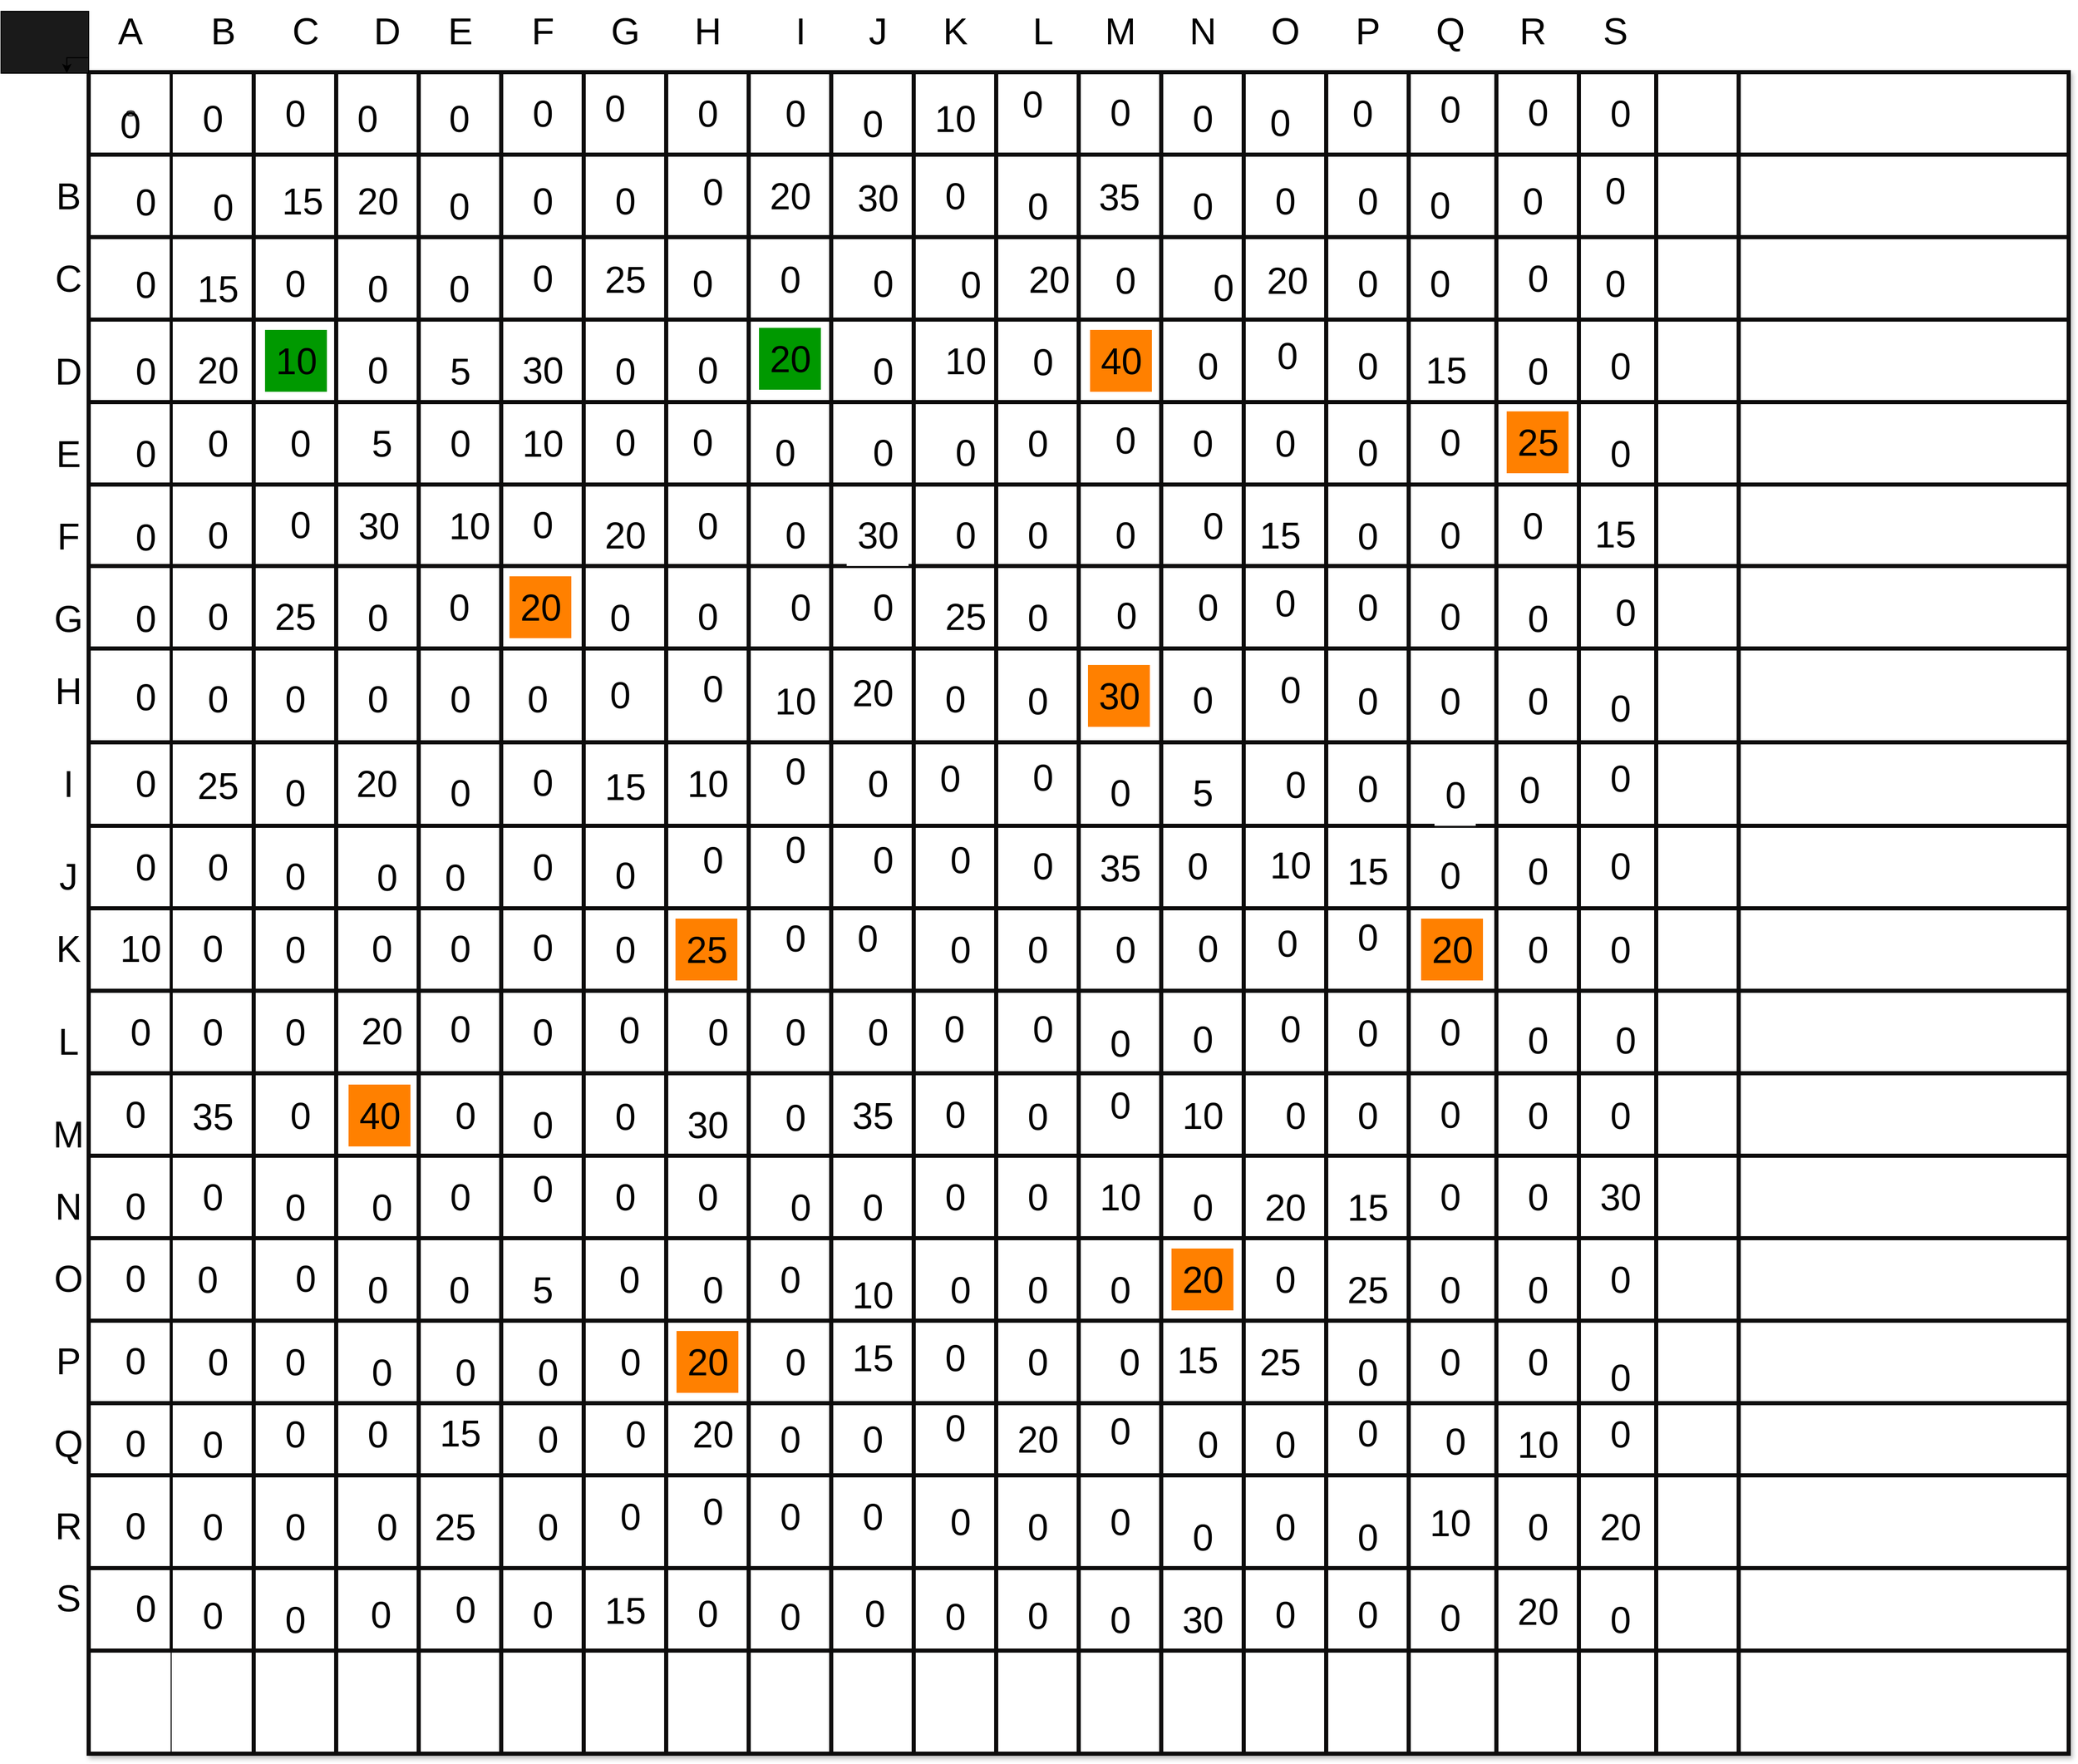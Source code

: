 <mxfile version="26.0.5" pages="21">
  <diagram name="Halaman-1" id="3JNA5VaBMx63K4mQEzcD">
    <mxGraphModel dx="4254" dy="1327" grid="1" gridSize="10" guides="1" tooltips="1" connect="1" arrows="1" fold="1" page="1" pageScale="1" pageWidth="827" pageHeight="1169" math="0" shadow="0">
      <root>
        <mxCell id="0" />
        <mxCell id="1" parent="0" />
        <mxCell id="wU-S-PVsyzb0VAU2xIpy-1" value="&lt;font style=&quot;font-size: 36px;&quot;&gt;A&lt;/font&gt;" style="text;html=1;align=center;verticalAlign=middle;resizable=0;points=[];autosize=1;strokeColor=none;fillColor=none;" vertex="1" parent="1">
          <mxGeometry x="-1280" y="280" width="50" height="60" as="geometry" />
        </mxCell>
        <mxCell id="wU-S-PVsyzb0VAU2xIpy-2" value="&lt;span style=&quot;font-size: 36px;&quot;&gt;B&lt;/span&gt;" style="text;html=1;align=center;verticalAlign=middle;resizable=0;points=[];autosize=1;strokeColor=none;fillColor=none;" vertex="1" parent="1">
          <mxGeometry x="-1190" y="280" width="50" height="60" as="geometry" />
        </mxCell>
        <mxCell id="wU-S-PVsyzb0VAU2xIpy-3" value="&lt;span style=&quot;font-size: 36px;&quot;&gt;D&lt;/span&gt;" style="text;html=1;align=center;verticalAlign=middle;resizable=0;points=[];autosize=1;strokeColor=none;fillColor=none;" vertex="1" parent="1">
          <mxGeometry x="-1031" y="280" width="50" height="60" as="geometry" />
        </mxCell>
        <mxCell id="wU-S-PVsyzb0VAU2xIpy-4" value="&lt;span style=&quot;font-size: 36px;&quot;&gt;C&lt;/span&gt;" style="text;html=1;align=center;verticalAlign=middle;resizable=0;points=[];autosize=1;strokeColor=none;fillColor=none;" vertex="1" parent="1">
          <mxGeometry x="-1110" y="280" width="50" height="60" as="geometry" />
        </mxCell>
        <mxCell id="wU-S-PVsyzb0VAU2xIpy-5" value="&lt;span style=&quot;font-size: 36px;&quot;&gt;E&lt;/span&gt;" style="text;html=1;align=center;verticalAlign=middle;resizable=0;points=[];autosize=1;strokeColor=none;fillColor=none;" vertex="1" parent="1">
          <mxGeometry x="-960" y="280" width="50" height="60" as="geometry" />
        </mxCell>
        <mxCell id="wU-S-PVsyzb0VAU2xIpy-6" value="&lt;span style=&quot;font-size: 36px;&quot;&gt;H&lt;/span&gt;" style="text;html=1;align=center;verticalAlign=middle;resizable=0;points=[];autosize=1;strokeColor=none;fillColor=none;" vertex="1" parent="1">
          <mxGeometry x="-720" y="280" width="50" height="60" as="geometry" />
        </mxCell>
        <mxCell id="wU-S-PVsyzb0VAU2xIpy-7" value="&lt;span style=&quot;font-size: 36px;&quot;&gt;G&lt;/span&gt;" style="text;html=1;align=center;verticalAlign=middle;resizable=0;points=[];autosize=1;strokeColor=none;fillColor=none;" vertex="1" parent="1">
          <mxGeometry x="-800" y="280" width="50" height="60" as="geometry" />
        </mxCell>
        <mxCell id="wU-S-PVsyzb0VAU2xIpy-8" value="&lt;span style=&quot;font-size: 36px;&quot;&gt;F&lt;/span&gt;" style="text;html=1;align=center;verticalAlign=middle;resizable=0;points=[];autosize=1;strokeColor=none;fillColor=none;" vertex="1" parent="1">
          <mxGeometry x="-880" y="280" width="50" height="60" as="geometry" />
        </mxCell>
        <mxCell id="wU-S-PVsyzb0VAU2xIpy-9" value="&lt;span style=&quot;font-size: 36px;&quot;&gt;I&lt;/span&gt;" style="text;html=1;align=center;verticalAlign=middle;resizable=0;points=[];autosize=1;strokeColor=none;fillColor=none;" vertex="1" parent="1">
          <mxGeometry x="-620" y="280" width="30" height="60" as="geometry" />
        </mxCell>
        <mxCell id="wU-S-PVsyzb0VAU2xIpy-10" value="&lt;span style=&quot;font-size: 36px;&quot;&gt;R&lt;/span&gt;" style="text;html=1;align=center;verticalAlign=middle;resizable=0;points=[];autosize=1;strokeColor=none;fillColor=none;" vertex="1" parent="1">
          <mxGeometry x="80" y="280" width="50" height="60" as="geometry" />
        </mxCell>
        <mxCell id="wU-S-PVsyzb0VAU2xIpy-11" value="&lt;span style=&quot;font-size: 36px;&quot;&gt;Q&lt;/span&gt;" style="text;html=1;align=center;verticalAlign=middle;resizable=0;points=[];autosize=1;strokeColor=none;fillColor=none;" vertex="1" parent="1">
          <mxGeometry y="280" width="50" height="60" as="geometry" />
        </mxCell>
        <mxCell id="wU-S-PVsyzb0VAU2xIpy-12" value="&lt;span style=&quot;font-size: 36px;&quot;&gt;P&lt;/span&gt;" style="text;html=1;align=center;verticalAlign=middle;resizable=0;points=[];autosize=1;strokeColor=none;fillColor=none;" vertex="1" parent="1">
          <mxGeometry x="-80" y="280" width="50" height="60" as="geometry" />
        </mxCell>
        <mxCell id="wU-S-PVsyzb0VAU2xIpy-13" value="&lt;span style=&quot;font-size: 36px;&quot;&gt;O&lt;/span&gt;" style="text;html=1;align=center;verticalAlign=middle;resizable=0;points=[];autosize=1;strokeColor=none;fillColor=none;" vertex="1" parent="1">
          <mxGeometry x="-160" y="280" width="50" height="60" as="geometry" />
        </mxCell>
        <mxCell id="wU-S-PVsyzb0VAU2xIpy-14" value="&lt;span style=&quot;font-size: 36px;&quot;&gt;N&lt;/span&gt;" style="text;html=1;align=center;verticalAlign=middle;resizable=0;points=[];autosize=1;strokeColor=none;fillColor=none;" vertex="1" parent="1">
          <mxGeometry x="-240" y="280" width="50" height="60" as="geometry" />
        </mxCell>
        <mxCell id="wU-S-PVsyzb0VAU2xIpy-15" value="&lt;span style=&quot;font-size: 36px;&quot;&gt;J&lt;/span&gt;" style="text;html=1;align=center;verticalAlign=middle;resizable=0;points=[];autosize=1;strokeColor=none;fillColor=none;" vertex="1" parent="1">
          <mxGeometry x="-550" y="280" width="40" height="60" as="geometry" />
        </mxCell>
        <mxCell id="wU-S-PVsyzb0VAU2xIpy-16" value="&lt;span style=&quot;font-size: 36px;&quot;&gt;M&lt;/span&gt;" style="text;html=1;align=center;verticalAlign=middle;resizable=0;points=[];autosize=1;strokeColor=none;fillColor=none;" vertex="1" parent="1">
          <mxGeometry x="-320" y="280" width="50" height="60" as="geometry" />
        </mxCell>
        <mxCell id="wU-S-PVsyzb0VAU2xIpy-17" value="&lt;span style=&quot;font-size: 36px;&quot;&gt;K&lt;/span&gt;" style="text;html=1;align=center;verticalAlign=middle;resizable=0;points=[];autosize=1;strokeColor=none;fillColor=none;" vertex="1" parent="1">
          <mxGeometry x="-480" y="280" width="50" height="60" as="geometry" />
        </mxCell>
        <mxCell id="wU-S-PVsyzb0VAU2xIpy-18" value="&lt;span style=&quot;font-size: 36px;&quot;&gt;L&lt;/span&gt;" style="text;html=1;align=center;verticalAlign=middle;resizable=0;points=[];autosize=1;strokeColor=none;fillColor=none;" vertex="1" parent="1">
          <mxGeometry x="-390" y="280" width="40" height="60" as="geometry" />
        </mxCell>
        <mxCell id="wU-S-PVsyzb0VAU2xIpy-19" value="&lt;span style=&quot;font-size: 36px;&quot;&gt;S&lt;/span&gt;" style="text;html=1;align=center;verticalAlign=middle;resizable=0;points=[];autosize=1;strokeColor=none;fillColor=none;" vertex="1" parent="1">
          <mxGeometry x="160" y="280" width="50" height="60" as="geometry" />
        </mxCell>
        <mxCell id="wU-S-PVsyzb0VAU2xIpy-20" value="&lt;span style=&quot;font-size: 36px;&quot;&gt;B&lt;/span&gt;" style="text;html=1;align=center;verticalAlign=middle;resizable=0;points=[];autosize=1;strokeColor=none;fillColor=none;" vertex="1" parent="1">
          <mxGeometry x="-1340" y="440" width="50" height="60" as="geometry" />
        </mxCell>
        <mxCell id="wU-S-PVsyzb0VAU2xIpy-21" value="&lt;span style=&quot;font-size: 36px;&quot;&gt;C&lt;/span&gt;" style="text;html=1;align=center;verticalAlign=middle;resizable=0;points=[];autosize=1;strokeColor=none;fillColor=none;" vertex="1" parent="1">
          <mxGeometry x="-1340" y="520" width="50" height="60" as="geometry" />
        </mxCell>
        <mxCell id="wU-S-PVsyzb0VAU2xIpy-22" value="&lt;font style=&quot;font-size: 36px;&quot;&gt;A&lt;/font&gt;" style="text;html=1;align=center;verticalAlign=middle;resizable=0;points=[];autosize=1;strokeColor=none;fillColor=none;" vertex="1" parent="1">
          <mxGeometry x="-1280" y="361" width="50" height="60" as="geometry" />
        </mxCell>
        <mxCell id="wU-S-PVsyzb0VAU2xIpy-23" value="&lt;span style=&quot;font-size: 36px;&quot;&gt;K&lt;/span&gt;" style="text;html=1;align=center;verticalAlign=middle;resizable=0;points=[];autosize=1;strokeColor=none;fillColor=none;" vertex="1" parent="1">
          <mxGeometry x="-1340" y="1170" width="50" height="60" as="geometry" />
        </mxCell>
        <mxCell id="wU-S-PVsyzb0VAU2xIpy-24" value="&lt;span style=&quot;font-size: 36px;&quot;&gt;D&lt;/span&gt;" style="text;html=1;align=center;verticalAlign=middle;resizable=0;points=[];autosize=1;strokeColor=none;fillColor=none;" vertex="1" parent="1">
          <mxGeometry x="-1340" y="610" width="50" height="60" as="geometry" />
        </mxCell>
        <mxCell id="wU-S-PVsyzb0VAU2xIpy-25" value="&lt;span style=&quot;font-size: 36px;&quot;&gt;L&lt;/span&gt;" style="text;html=1;align=center;verticalAlign=middle;resizable=0;points=[];autosize=1;strokeColor=none;fillColor=none;" vertex="1" parent="1">
          <mxGeometry x="-1335" y="1260" width="40" height="60" as="geometry" />
        </mxCell>
        <mxCell id="wU-S-PVsyzb0VAU2xIpy-26" value="&lt;span style=&quot;font-size: 36px;&quot;&gt;J&lt;/span&gt;" style="text;html=1;align=center;verticalAlign=middle;resizable=0;points=[];autosize=1;strokeColor=none;fillColor=none;" vertex="1" parent="1">
          <mxGeometry x="-1335" y="1100" width="40" height="60" as="geometry" />
        </mxCell>
        <mxCell id="wU-S-PVsyzb0VAU2xIpy-27" value="&lt;span style=&quot;font-size: 36px;&quot;&gt;I&lt;/span&gt;" style="text;html=1;align=center;verticalAlign=middle;resizable=0;points=[];autosize=1;strokeColor=none;fillColor=none;" vertex="1" parent="1">
          <mxGeometry x="-1330" y="1010" width="30" height="60" as="geometry" />
        </mxCell>
        <mxCell id="wU-S-PVsyzb0VAU2xIpy-28" value="&lt;span style=&quot;font-size: 36px;&quot;&gt;H&lt;/span&gt;" style="text;html=1;align=center;verticalAlign=middle;resizable=0;points=[];autosize=1;strokeColor=none;fillColor=none;" vertex="1" parent="1">
          <mxGeometry x="-1340" y="920" width="50" height="60" as="geometry" />
        </mxCell>
        <mxCell id="wU-S-PVsyzb0VAU2xIpy-29" value="&lt;span style=&quot;font-size: 36px;&quot;&gt;E&lt;/span&gt;" style="text;html=1;align=center;verticalAlign=middle;resizable=0;points=[];autosize=1;strokeColor=none;fillColor=none;" vertex="1" parent="1">
          <mxGeometry x="-1340" y="690" width="50" height="60" as="geometry" />
        </mxCell>
        <mxCell id="wU-S-PVsyzb0VAU2xIpy-30" value="&lt;span style=&quot;font-size: 36px;&quot;&gt;F&lt;/span&gt;" style="text;html=1;align=center;verticalAlign=middle;resizable=0;points=[];autosize=1;strokeColor=none;fillColor=none;" vertex="1" parent="1">
          <mxGeometry x="-1340" y="770" width="50" height="60" as="geometry" />
        </mxCell>
        <mxCell id="wU-S-PVsyzb0VAU2xIpy-31" value="&lt;span style=&quot;font-size: 36px;&quot;&gt;G&lt;/span&gt;" style="text;html=1;align=center;verticalAlign=middle;resizable=0;points=[];autosize=1;strokeColor=none;fillColor=none;" vertex="1" parent="1">
          <mxGeometry x="-1340" y="850" width="50" height="60" as="geometry" />
        </mxCell>
        <mxCell id="wU-S-PVsyzb0VAU2xIpy-32" value="&lt;span style=&quot;font-size: 36px;&quot;&gt;O&lt;/span&gt;" style="text;html=1;align=center;verticalAlign=middle;resizable=0;points=[];autosize=1;strokeColor=none;fillColor=none;" vertex="1" parent="1">
          <mxGeometry x="-1340" y="1490" width="50" height="60" as="geometry" />
        </mxCell>
        <mxCell id="wU-S-PVsyzb0VAU2xIpy-33" value="&lt;span style=&quot;font-size: 36px;&quot;&gt;N&lt;/span&gt;" style="text;html=1;align=center;verticalAlign=middle;resizable=0;points=[];autosize=1;strokeColor=none;fillColor=none;" vertex="1" parent="1">
          <mxGeometry x="-1340" y="1420" width="50" height="60" as="geometry" />
        </mxCell>
        <mxCell id="wU-S-PVsyzb0VAU2xIpy-34" value="&lt;span style=&quot;font-size: 36px;&quot;&gt;M&lt;/span&gt;" style="text;html=1;align=center;verticalAlign=middle;resizable=0;points=[];autosize=1;strokeColor=none;fillColor=none;" vertex="1" parent="1">
          <mxGeometry x="-1340" y="1350" width="50" height="60" as="geometry" />
        </mxCell>
        <mxCell id="wU-S-PVsyzb0VAU2xIpy-35" value="&lt;span style=&quot;font-size: 36px;&quot;&gt;R&lt;/span&gt;" style="text;html=1;align=center;verticalAlign=middle;resizable=0;points=[];autosize=1;strokeColor=none;fillColor=none;" vertex="1" parent="1">
          <mxGeometry x="-1340" y="1730" width="50" height="60" as="geometry" />
        </mxCell>
        <mxCell id="wU-S-PVsyzb0VAU2xIpy-36" value="&lt;span style=&quot;font-size: 36px;&quot;&gt;P&lt;/span&gt;" style="text;html=1;align=center;verticalAlign=middle;resizable=0;points=[];autosize=1;strokeColor=none;fillColor=none;" vertex="1" parent="1">
          <mxGeometry x="-1340" y="1570" width="50" height="60" as="geometry" />
        </mxCell>
        <mxCell id="wU-S-PVsyzb0VAU2xIpy-37" value="&lt;span style=&quot;font-size: 36px;&quot;&gt;Q&lt;/span&gt;" style="text;html=1;align=center;verticalAlign=middle;resizable=0;points=[];autosize=1;strokeColor=none;fillColor=none;" vertex="1" parent="1">
          <mxGeometry x="-1340" y="1650" width="50" height="60" as="geometry" />
        </mxCell>
        <mxCell id="wU-S-PVsyzb0VAU2xIpy-38" value="&lt;span style=&quot;font-size: 36px;&quot;&gt;S&lt;/span&gt;" style="text;html=1;align=center;verticalAlign=middle;resizable=0;points=[];autosize=1;strokeColor=none;fillColor=none;" vertex="1" parent="1">
          <mxGeometry x="-1340" y="1800" width="50" height="60" as="geometry" />
        </mxCell>
        <mxCell id="wU-S-PVsyzb0VAU2xIpy-39" value="" style="shape=table;childLayout=tableLayout;startSize=0;collapsible=0;recursiveResize=0;expand=0;strokeColor=#0D0C0C;shadow=1;strokeWidth=4;perimeterSpacing=8;rounded=1;" vertex="1" parent="1">
          <mxGeometry x="-1295" y="350" width="1920" height="1631" as="geometry" />
        </mxCell>
        <mxCell id="wU-S-PVsyzb0VAU2xIpy-40" value="0" style="shape=tableRow;horizontal=0;swimlaneHead=0;swimlaneBody=0;top=0;left=0;strokeColor=inherit;bottom=0;right=0;dropTarget=0;fontStyle=0;fillColor=none;points=[[0,0.5],[1,0.5]];portConstraint=eastwest;startSize=80;collapsible=0;recursiveResize=0;expand=0;strokeWidth=3;" vertex="1" parent="wU-S-PVsyzb0VAU2xIpy-39">
          <mxGeometry width="1920" height="80" as="geometry" />
        </mxCell>
        <mxCell id="wU-S-PVsyzb0VAU2xIpy-41" value="" style="swimlane;swimlaneHead=0;swimlaneBody=0;fontStyle=0;strokeColor=inherit;connectable=0;fillColor=none;startSize=0;collapsible=0;recursiveResize=0;expand=0;" vertex="1" parent="wU-S-PVsyzb0VAU2xIpy-40">
          <mxGeometry x="80" width="80" height="80" as="geometry">
            <mxRectangle width="80" height="80" as="alternateBounds" />
          </mxGeometry>
        </mxCell>
        <mxCell id="wU-S-PVsyzb0VAU2xIpy-42" value="&lt;span style=&quot;font-size: 36px;&quot;&gt;0&lt;/span&gt;" style="text;html=1;align=center;verticalAlign=middle;resizable=0;points=[];autosize=1;strokeColor=none;fillColor=none;" vertex="1" parent="wU-S-PVsyzb0VAU2xIpy-41">
          <mxGeometry x="20" y="15" width="40" height="60" as="geometry" />
        </mxCell>
        <mxCell id="wU-S-PVsyzb0VAU2xIpy-43" value="" style="swimlane;swimlaneHead=0;swimlaneBody=0;fontStyle=0;strokeColor=inherit;connectable=0;fillColor=none;startSize=0;collapsible=0;recursiveResize=0;expand=0;" vertex="1" parent="wU-S-PVsyzb0VAU2xIpy-40">
          <mxGeometry x="160" width="80" height="80" as="geometry">
            <mxRectangle width="80" height="80" as="alternateBounds" />
          </mxGeometry>
        </mxCell>
        <mxCell id="wU-S-PVsyzb0VAU2xIpy-44" value="&lt;span style=&quot;font-size: 36px;&quot;&gt;0&lt;/span&gt;" style="text;html=1;align=center;verticalAlign=middle;resizable=0;points=[];autosize=1;strokeColor=none;fillColor=none;" vertex="1" parent="wU-S-PVsyzb0VAU2xIpy-43">
          <mxGeometry x="20" y="10" width="40" height="60" as="geometry" />
        </mxCell>
        <mxCell id="wU-S-PVsyzb0VAU2xIpy-45" value="" style="swimlane;swimlaneHead=0;swimlaneBody=0;fontStyle=0;strokeColor=inherit;connectable=0;fillColor=none;startSize=0;collapsible=0;recursiveResize=0;expand=0;" vertex="1" parent="wU-S-PVsyzb0VAU2xIpy-40">
          <mxGeometry x="240" width="80" height="80" as="geometry">
            <mxRectangle width="80" height="80" as="alternateBounds" />
          </mxGeometry>
        </mxCell>
        <mxCell id="wU-S-PVsyzb0VAU2xIpy-46" value="&lt;span style=&quot;font-size: 36px;&quot;&gt;0&lt;/span&gt;" style="text;html=1;align=center;verticalAlign=middle;resizable=0;points=[];autosize=1;strokeColor=none;fillColor=none;" vertex="1" parent="wU-S-PVsyzb0VAU2xIpy-45">
          <mxGeometry x="10" y="15" width="40" height="60" as="geometry" />
        </mxCell>
        <mxCell id="wU-S-PVsyzb0VAU2xIpy-47" value="" style="swimlane;swimlaneHead=0;swimlaneBody=0;fontStyle=0;strokeColor=inherit;connectable=0;fillColor=none;startSize=0;collapsible=0;recursiveResize=0;expand=0;" vertex="1" parent="wU-S-PVsyzb0VAU2xIpy-40">
          <mxGeometry x="320" width="80" height="80" as="geometry">
            <mxRectangle width="80" height="80" as="alternateBounds" />
          </mxGeometry>
        </mxCell>
        <mxCell id="wU-S-PVsyzb0VAU2xIpy-48" value="&lt;span style=&quot;font-size: 36px;&quot;&gt;0&lt;/span&gt;" style="text;html=1;align=center;verticalAlign=middle;resizable=0;points=[];autosize=1;strokeColor=none;fillColor=none;" vertex="1" parent="wU-S-PVsyzb0VAU2xIpy-47">
          <mxGeometry x="19" y="15" width="40" height="60" as="geometry" />
        </mxCell>
        <mxCell id="wU-S-PVsyzb0VAU2xIpy-49" value="" style="swimlane;swimlaneHead=0;swimlaneBody=0;fontStyle=0;strokeColor=inherit;connectable=0;fillColor=none;startSize=0;collapsible=0;recursiveResize=0;expand=0;" vertex="1" parent="wU-S-PVsyzb0VAU2xIpy-40">
          <mxGeometry x="400" width="80" height="80" as="geometry">
            <mxRectangle width="80" height="80" as="alternateBounds" />
          </mxGeometry>
        </mxCell>
        <mxCell id="wU-S-PVsyzb0VAU2xIpy-50" value="&lt;span style=&quot;font-size: 36px;&quot;&gt;0&lt;/span&gt;" style="text;html=1;align=center;verticalAlign=middle;resizable=0;points=[];autosize=1;strokeColor=none;fillColor=none;" vertex="1" parent="wU-S-PVsyzb0VAU2xIpy-49">
          <mxGeometry x="20" y="10" width="40" height="60" as="geometry" />
        </mxCell>
        <mxCell id="wU-S-PVsyzb0VAU2xIpy-51" value="" style="swimlane;swimlaneHead=0;swimlaneBody=0;fontStyle=0;strokeColor=inherit;connectable=0;fillColor=none;startSize=0;collapsible=0;recursiveResize=0;expand=0;" vertex="1" parent="wU-S-PVsyzb0VAU2xIpy-40">
          <mxGeometry x="480" width="80" height="80" as="geometry">
            <mxRectangle width="80" height="80" as="alternateBounds" />
          </mxGeometry>
        </mxCell>
        <mxCell id="wU-S-PVsyzb0VAU2xIpy-52" value="&lt;span style=&quot;font-size: 36px;&quot;&gt;0&lt;/span&gt;" style="text;html=1;align=center;verticalAlign=middle;resizable=0;points=[];autosize=1;strokeColor=none;fillColor=none;" vertex="1" parent="wU-S-PVsyzb0VAU2xIpy-51">
          <mxGeometry x="10" y="5" width="40" height="60" as="geometry" />
        </mxCell>
        <mxCell id="wU-S-PVsyzb0VAU2xIpy-53" value="" style="swimlane;swimlaneHead=0;swimlaneBody=0;fontStyle=0;strokeColor=inherit;connectable=0;fillColor=none;startSize=0;collapsible=0;recursiveResize=0;expand=0;" vertex="1" parent="wU-S-PVsyzb0VAU2xIpy-40">
          <mxGeometry x="560" width="80" height="80" as="geometry">
            <mxRectangle width="80" height="80" as="alternateBounds" />
          </mxGeometry>
        </mxCell>
        <mxCell id="wU-S-PVsyzb0VAU2xIpy-54" value="&lt;span style=&quot;font-size: 36px;&quot;&gt;0&lt;/span&gt;" style="text;html=1;align=center;verticalAlign=middle;resizable=0;points=[];autosize=1;strokeColor=none;fillColor=none;" vertex="1" parent="wU-S-PVsyzb0VAU2xIpy-53">
          <mxGeometry x="20" y="10" width="40" height="60" as="geometry" />
        </mxCell>
        <mxCell id="wU-S-PVsyzb0VAU2xIpy-55" value="" style="swimlane;swimlaneHead=0;swimlaneBody=0;fontStyle=0;strokeColor=inherit;connectable=0;fillColor=none;startSize=0;collapsible=0;recursiveResize=0;expand=0;" vertex="1" parent="wU-S-PVsyzb0VAU2xIpy-40">
          <mxGeometry x="640" width="80" height="80" as="geometry">
            <mxRectangle width="80" height="80" as="alternateBounds" />
          </mxGeometry>
        </mxCell>
        <mxCell id="wU-S-PVsyzb0VAU2xIpy-56" value="&lt;span style=&quot;font-size: 36px;&quot;&gt;0&lt;/span&gt;" style="text;html=1;align=center;verticalAlign=middle;resizable=0;points=[];autosize=1;strokeColor=none;fillColor=none;" vertex="1" parent="wU-S-PVsyzb0VAU2xIpy-55">
          <mxGeometry x="25" y="10" width="40" height="60" as="geometry" />
        </mxCell>
        <mxCell id="wU-S-PVsyzb0VAU2xIpy-57" value="" style="swimlane;swimlaneHead=0;swimlaneBody=0;fontStyle=0;strokeColor=inherit;connectable=0;fillColor=none;startSize=0;collapsible=0;recursiveResize=0;expand=0;" vertex="1" parent="wU-S-PVsyzb0VAU2xIpy-40">
          <mxGeometry x="720" width="80" height="80" as="geometry">
            <mxRectangle width="80" height="80" as="alternateBounds" />
          </mxGeometry>
        </mxCell>
        <mxCell id="wU-S-PVsyzb0VAU2xIpy-58" value="" style="swimlane;swimlaneHead=0;swimlaneBody=0;fontStyle=0;strokeColor=inherit;connectable=0;fillColor=none;startSize=0;collapsible=0;recursiveResize=0;expand=0;" vertex="1" parent="wU-S-PVsyzb0VAU2xIpy-57">
          <mxGeometry x="-5" y="10" width="80" height="80" as="geometry">
            <mxRectangle width="80" height="80" as="alternateBounds" />
          </mxGeometry>
        </mxCell>
        <mxCell id="wU-S-PVsyzb0VAU2xIpy-59" value="&lt;span style=&quot;font-size: 36px;&quot;&gt;0&lt;/span&gt;" style="text;html=1;align=center;verticalAlign=middle;resizable=0;points=[];autosize=1;strokeColor=none;fillColor=none;" vertex="1" parent="wU-S-PVsyzb0VAU2xIpy-58">
          <mxGeometry x="25" y="10" width="40" height="60" as="geometry" />
        </mxCell>
        <mxCell id="wU-S-PVsyzb0VAU2xIpy-60" value="" style="swimlane;swimlaneHead=0;swimlaneBody=0;fontStyle=0;strokeColor=inherit;connectable=0;fillColor=none;startSize=0;collapsible=0;recursiveResize=0;expand=0;" vertex="1" parent="wU-S-PVsyzb0VAU2xIpy-40">
          <mxGeometry x="800" width="80" height="80" as="geometry">
            <mxRectangle width="80" height="80" as="alternateBounds" />
          </mxGeometry>
        </mxCell>
        <mxCell id="wU-S-PVsyzb0VAU2xIpy-61" value="" style="swimlane;swimlaneHead=0;swimlaneBody=0;fontStyle=0;strokeColor=inherit;connectable=0;fillColor=none;startSize=0;collapsible=0;recursiveResize=0;expand=0;" vertex="1" parent="wU-S-PVsyzb0VAU2xIpy-60">
          <mxGeometry x="-5" y="5" width="80" height="80" as="geometry">
            <mxRectangle width="80" height="80" as="alternateBounds" />
          </mxGeometry>
        </mxCell>
        <mxCell id="wU-S-PVsyzb0VAU2xIpy-62" value="&lt;span style=&quot;font-size: 36px;&quot;&gt;10&lt;/span&gt;" style="text;html=1;align=center;verticalAlign=middle;resizable=0;points=[];autosize=1;strokeColor=none;fillColor=none;" vertex="1" parent="wU-S-PVsyzb0VAU2xIpy-61">
          <mxGeometry x="15" y="10" width="60" height="60" as="geometry" />
        </mxCell>
        <mxCell id="wU-S-PVsyzb0VAU2xIpy-63" value="" style="swimlane;swimlaneHead=0;swimlaneBody=0;fontStyle=0;strokeColor=inherit;connectable=0;fillColor=none;startSize=0;collapsible=0;recursiveResize=0;expand=0;" vertex="1" parent="wU-S-PVsyzb0VAU2xIpy-40">
          <mxGeometry x="880" width="80" height="80" as="geometry">
            <mxRectangle width="80" height="80" as="alternateBounds" />
          </mxGeometry>
        </mxCell>
        <mxCell id="wU-S-PVsyzb0VAU2xIpy-64" value="" style="swimlane;swimlaneHead=0;swimlaneBody=0;fontStyle=0;strokeColor=inherit;connectable=0;fillColor=none;startSize=0;collapsible=0;recursiveResize=0;expand=0;" vertex="1" parent="wU-S-PVsyzb0VAU2xIpy-40">
          <mxGeometry x="960" width="80" height="80" as="geometry">
            <mxRectangle width="80" height="80" as="alternateBounds" />
          </mxGeometry>
        </mxCell>
        <mxCell id="wU-S-PVsyzb0VAU2xIpy-65" value="" style="swimlane;swimlaneHead=0;swimlaneBody=0;fontStyle=0;strokeColor=inherit;connectable=0;fillColor=none;startSize=0;collapsible=0;recursiveResize=0;expand=0;" vertex="1" parent="wU-S-PVsyzb0VAU2xIpy-64">
          <mxGeometry x="-5" y="-1" width="80" height="80" as="geometry">
            <mxRectangle width="80" height="80" as="alternateBounds" />
          </mxGeometry>
        </mxCell>
        <mxCell id="wU-S-PVsyzb0VAU2xIpy-66" value="&lt;span style=&quot;font-size: 36px;&quot;&gt;0&lt;/span&gt;" style="text;html=1;align=center;verticalAlign=middle;resizable=0;points=[];autosize=1;strokeColor=none;fillColor=none;" vertex="1" parent="wU-S-PVsyzb0VAU2xIpy-65">
          <mxGeometry x="25" y="10" width="40" height="60" as="geometry" />
        </mxCell>
        <mxCell id="wU-S-PVsyzb0VAU2xIpy-67" value="" style="swimlane;swimlaneHead=0;swimlaneBody=0;fontStyle=0;strokeColor=inherit;connectable=0;fillColor=none;startSize=0;collapsible=0;recursiveResize=0;expand=0;" vertex="1" parent="wU-S-PVsyzb0VAU2xIpy-40">
          <mxGeometry x="1040" width="80" height="80" as="geometry">
            <mxRectangle width="80" height="80" as="alternateBounds" />
          </mxGeometry>
        </mxCell>
        <mxCell id="wU-S-PVsyzb0VAU2xIpy-68" value="" style="swimlane;swimlaneHead=0;swimlaneBody=0;fontStyle=0;strokeColor=inherit;connectable=0;fillColor=none;startSize=0;collapsible=0;recursiveResize=0;expand=0;" vertex="1" parent="wU-S-PVsyzb0VAU2xIpy-67">
          <mxGeometry x="-5" y="5" width="80" height="80" as="geometry">
            <mxRectangle width="80" height="80" as="alternateBounds" />
          </mxGeometry>
        </mxCell>
        <mxCell id="wU-S-PVsyzb0VAU2xIpy-69" value="&lt;span style=&quot;font-size: 36px;&quot;&gt;0&lt;/span&gt;" style="text;html=1;align=center;verticalAlign=middle;resizable=0;points=[];autosize=1;strokeColor=none;fillColor=none;" vertex="1" parent="wU-S-PVsyzb0VAU2xIpy-68">
          <mxGeometry x="25" y="10" width="40" height="60" as="geometry" />
        </mxCell>
        <mxCell id="wU-S-PVsyzb0VAU2xIpy-70" value="" style="swimlane;swimlaneHead=0;swimlaneBody=0;fontStyle=0;strokeColor=inherit;connectable=0;fillColor=none;startSize=0;collapsible=0;recursiveResize=0;expand=0;" vertex="1" parent="wU-S-PVsyzb0VAU2xIpy-68">
          <mxGeometry x="75" y="4" width="80" height="80" as="geometry">
            <mxRectangle width="80" height="80" as="alternateBounds" />
          </mxGeometry>
        </mxCell>
        <mxCell id="wU-S-PVsyzb0VAU2xIpy-71" value="&lt;span style=&quot;font-size: 36px;&quot;&gt;0&lt;/span&gt;" style="text;html=1;align=center;verticalAlign=middle;resizable=0;points=[];autosize=1;strokeColor=none;fillColor=none;" vertex="1" parent="wU-S-PVsyzb0VAU2xIpy-70">
          <mxGeometry x="25" y="10" width="40" height="60" as="geometry" />
        </mxCell>
        <mxCell id="wU-S-PVsyzb0VAU2xIpy-72" value="" style="swimlane;swimlaneHead=0;swimlaneBody=0;fontStyle=0;strokeColor=inherit;connectable=0;fillColor=none;startSize=0;collapsible=0;recursiveResize=0;expand=0;" vertex="1" parent="wU-S-PVsyzb0VAU2xIpy-40">
          <mxGeometry x="1120" width="80" height="80" as="geometry">
            <mxRectangle width="80" height="80" as="alternateBounds" />
          </mxGeometry>
        </mxCell>
        <mxCell id="wU-S-PVsyzb0VAU2xIpy-73" value="" style="swimlane;swimlaneHead=0;swimlaneBody=0;fontStyle=0;strokeColor=inherit;connectable=0;fillColor=none;startSize=0;collapsible=0;recursiveResize=0;expand=0;" vertex="1" parent="wU-S-PVsyzb0VAU2xIpy-72">
          <mxGeometry x="70" width="80" height="80" as="geometry">
            <mxRectangle width="80" height="80" as="alternateBounds" />
          </mxGeometry>
        </mxCell>
        <mxCell id="wU-S-PVsyzb0VAU2xIpy-74" value="&lt;span style=&quot;font-size: 36px;&quot;&gt;0&lt;/span&gt;" style="text;html=1;align=center;verticalAlign=middle;resizable=0;points=[];autosize=1;strokeColor=none;fillColor=none;" vertex="1" parent="wU-S-PVsyzb0VAU2xIpy-73">
          <mxGeometry x="25" y="10" width="40" height="60" as="geometry" />
        </mxCell>
        <mxCell id="wU-S-PVsyzb0VAU2xIpy-75" value="" style="swimlane;swimlaneHead=0;swimlaneBody=0;fontStyle=0;strokeColor=inherit;connectable=0;fillColor=none;startSize=0;collapsible=0;recursiveResize=0;expand=0;" vertex="1" parent="wU-S-PVsyzb0VAU2xIpy-40">
          <mxGeometry x="1200" width="80" height="80" as="geometry">
            <mxRectangle width="80" height="80" as="alternateBounds" />
          </mxGeometry>
        </mxCell>
        <mxCell id="wU-S-PVsyzb0VAU2xIpy-76" value="" style="swimlane;swimlaneHead=0;swimlaneBody=0;fontStyle=0;strokeColor=inherit;connectable=0;fillColor=none;startSize=0;collapsible=0;recursiveResize=0;expand=0;" vertex="1" parent="wU-S-PVsyzb0VAU2xIpy-40">
          <mxGeometry x="1280" width="85" height="80" as="geometry">
            <mxRectangle width="85" height="80" as="alternateBounds" />
          </mxGeometry>
        </mxCell>
        <mxCell id="wU-S-PVsyzb0VAU2xIpy-77" value="" style="swimlane;swimlaneHead=0;swimlaneBody=0;fontStyle=0;strokeColor=inherit;connectable=0;fillColor=none;startSize=0;collapsible=0;recursiveResize=0;expand=0;" vertex="1" parent="wU-S-PVsyzb0VAU2xIpy-40">
          <mxGeometry x="1365" width="80" height="80" as="geometry">
            <mxRectangle width="80" height="80" as="alternateBounds" />
          </mxGeometry>
        </mxCell>
        <mxCell id="wU-S-PVsyzb0VAU2xIpy-78" value="&lt;span style=&quot;font-size: 36px;&quot;&gt;0&lt;/span&gt;" style="text;html=1;align=center;verticalAlign=middle;resizable=0;points=[];autosize=1;strokeColor=none;fillColor=none;" vertex="1" parent="wU-S-PVsyzb0VAU2xIpy-77">
          <mxGeometry x="20" y="9" width="40" height="60" as="geometry" />
        </mxCell>
        <mxCell id="wU-S-PVsyzb0VAU2xIpy-79" value="" style="swimlane;swimlaneHead=0;swimlaneBody=0;fontStyle=0;strokeColor=inherit;connectable=0;fillColor=none;startSize=0;collapsible=0;recursiveResize=0;expand=0;" vertex="1" parent="wU-S-PVsyzb0VAU2xIpy-40">
          <mxGeometry x="1445" width="75" height="80" as="geometry">
            <mxRectangle width="75" height="80" as="alternateBounds" />
          </mxGeometry>
        </mxCell>
        <mxCell id="wU-S-PVsyzb0VAU2xIpy-80" value="&lt;span style=&quot;font-size: 36px;&quot;&gt;0&lt;/span&gt;" style="text;html=1;align=center;verticalAlign=middle;resizable=0;points=[];autosize=1;strokeColor=none;fillColor=none;" vertex="1" parent="wU-S-PVsyzb0VAU2xIpy-79">
          <mxGeometry x="20" y="10" width="40" height="60" as="geometry" />
        </mxCell>
        <mxCell id="wU-S-PVsyzb0VAU2xIpy-81" value="" style="swimlane;swimlaneHead=0;swimlaneBody=0;fontStyle=0;strokeColor=inherit;connectable=0;fillColor=none;startSize=0;collapsible=0;recursiveResize=0;expand=0;" vertex="1" parent="wU-S-PVsyzb0VAU2xIpy-40">
          <mxGeometry x="1520" width="80" height="80" as="geometry">
            <mxRectangle width="80" height="80" as="alternateBounds" />
          </mxGeometry>
        </mxCell>
        <mxCell id="wU-S-PVsyzb0VAU2xIpy-82" value="" style="swimlane;swimlaneHead=0;swimlaneBody=0;fontStyle=0;strokeColor=inherit;connectable=0;fillColor=none;startSize=0;collapsible=0;recursiveResize=0;expand=0;" vertex="1" parent="wU-S-PVsyzb0VAU2xIpy-40">
          <mxGeometry x="1600" width="320" height="80" as="geometry">
            <mxRectangle width="320" height="80" as="alternateBounds" />
          </mxGeometry>
        </mxCell>
        <mxCell id="wU-S-PVsyzb0VAU2xIpy-83" value="" style="shape=tableRow;horizontal=0;swimlaneHead=0;swimlaneBody=0;top=0;left=0;strokeColor=inherit;bottom=0;right=0;dropTarget=0;fontStyle=0;fillColor=none;points=[[0,0.5],[1,0.5]];portConstraint=eastwest;startSize=80;collapsible=0;recursiveResize=0;expand=0;strokeWidth=3;" vertex="1" parent="wU-S-PVsyzb0VAU2xIpy-39">
          <mxGeometry y="80" width="1920" height="80" as="geometry" />
        </mxCell>
        <mxCell id="wU-S-PVsyzb0VAU2xIpy-84" value="" style="swimlane;swimlaneHead=0;swimlaneBody=0;fontStyle=0;connectable=0;strokeColor=inherit;fillColor=none;startSize=0;collapsible=0;recursiveResize=0;expand=0;" vertex="1" parent="wU-S-PVsyzb0VAU2xIpy-83">
          <mxGeometry x="80" width="80" height="80" as="geometry">
            <mxRectangle width="80" height="80" as="alternateBounds" />
          </mxGeometry>
        </mxCell>
        <mxCell id="wU-S-PVsyzb0VAU2xIpy-85" value="" style="swimlane;swimlaneHead=0;swimlaneBody=0;fontStyle=0;connectable=0;strokeColor=inherit;fillColor=none;startSize=0;collapsible=0;recursiveResize=0;expand=0;" vertex="1" parent="wU-S-PVsyzb0VAU2xIpy-83">
          <mxGeometry x="160" width="80" height="80" as="geometry">
            <mxRectangle width="80" height="80" as="alternateBounds" />
          </mxGeometry>
        </mxCell>
        <mxCell id="wU-S-PVsyzb0VAU2xIpy-86" value="&lt;span style=&quot;font-size: 36px;&quot;&gt;15&lt;/span&gt;" style="text;html=1;align=center;verticalAlign=middle;resizable=0;points=[];autosize=1;strokeColor=none;fillColor=none;" vertex="1" parent="wU-S-PVsyzb0VAU2xIpy-85">
          <mxGeometry x="17" y="15" width="60" height="60" as="geometry" />
        </mxCell>
        <mxCell id="wU-S-PVsyzb0VAU2xIpy-87" value="" style="swimlane;swimlaneHead=0;swimlaneBody=0;fontStyle=0;connectable=0;strokeColor=inherit;fillColor=none;startSize=0;collapsible=0;recursiveResize=0;expand=0;" vertex="1" parent="wU-S-PVsyzb0VAU2xIpy-83">
          <mxGeometry x="240" width="80" height="80" as="geometry">
            <mxRectangle width="80" height="80" as="alternateBounds" />
          </mxGeometry>
        </mxCell>
        <mxCell id="wU-S-PVsyzb0VAU2xIpy-88" value="&lt;span style=&quot;font-size: 36px;&quot;&gt;20&lt;/span&gt;" style="text;html=1;align=center;verticalAlign=middle;resizable=0;points=[];autosize=1;strokeColor=none;fillColor=none;" vertex="1" parent="wU-S-PVsyzb0VAU2xIpy-87">
          <mxGeometry x="10" y="15" width="60" height="60" as="geometry" />
        </mxCell>
        <mxCell id="wU-S-PVsyzb0VAU2xIpy-89" value="" style="swimlane;swimlaneHead=0;swimlaneBody=0;fontStyle=0;connectable=0;strokeColor=inherit;fillColor=none;startSize=0;collapsible=0;recursiveResize=0;expand=0;" vertex="1" parent="wU-S-PVsyzb0VAU2xIpy-83">
          <mxGeometry x="320" width="80" height="80" as="geometry">
            <mxRectangle width="80" height="80" as="alternateBounds" />
          </mxGeometry>
        </mxCell>
        <mxCell id="wU-S-PVsyzb0VAU2xIpy-90" value="&lt;span style=&quot;font-size: 36px;&quot;&gt;0&lt;/span&gt;" style="text;html=1;align=center;verticalAlign=middle;resizable=0;points=[];autosize=1;strokeColor=none;fillColor=none;" vertex="1" parent="wU-S-PVsyzb0VAU2xIpy-89">
          <mxGeometry x="19" y="20" width="40" height="60" as="geometry" />
        </mxCell>
        <mxCell id="wU-S-PVsyzb0VAU2xIpy-91" value="" style="swimlane;swimlaneHead=0;swimlaneBody=0;fontStyle=0;connectable=0;strokeColor=inherit;fillColor=none;startSize=0;collapsible=0;recursiveResize=0;expand=0;" vertex="1" parent="wU-S-PVsyzb0VAU2xIpy-83">
          <mxGeometry x="400" width="80" height="80" as="geometry">
            <mxRectangle width="80" height="80" as="alternateBounds" />
          </mxGeometry>
        </mxCell>
        <mxCell id="wU-S-PVsyzb0VAU2xIpy-92" value="&lt;span style=&quot;font-size: 36px;&quot;&gt;0&lt;/span&gt;" style="text;html=1;align=center;verticalAlign=middle;resizable=0;points=[];autosize=1;strokeColor=none;fillColor=none;" vertex="1" parent="wU-S-PVsyzb0VAU2xIpy-91">
          <mxGeometry x="20" y="15" width="40" height="60" as="geometry" />
        </mxCell>
        <mxCell id="wU-S-PVsyzb0VAU2xIpy-93" value="" style="swimlane;swimlaneHead=0;swimlaneBody=0;fontStyle=0;connectable=0;strokeColor=inherit;fillColor=none;startSize=0;collapsible=0;recursiveResize=0;expand=0;" vertex="1" parent="wU-S-PVsyzb0VAU2xIpy-83">
          <mxGeometry x="480" width="80" height="80" as="geometry">
            <mxRectangle width="80" height="80" as="alternateBounds" />
          </mxGeometry>
        </mxCell>
        <mxCell id="wU-S-PVsyzb0VAU2xIpy-94" value="&lt;span style=&quot;font-size: 36px;&quot;&gt;0&lt;/span&gt;" style="text;html=1;align=center;verticalAlign=middle;resizable=0;points=[];autosize=1;strokeColor=none;fillColor=none;" vertex="1" parent="wU-S-PVsyzb0VAU2xIpy-93">
          <mxGeometry x="20" y="15" width="40" height="60" as="geometry" />
        </mxCell>
        <mxCell id="wU-S-PVsyzb0VAU2xIpy-95" value="" style="swimlane;swimlaneHead=0;swimlaneBody=0;fontStyle=0;connectable=0;strokeColor=inherit;fillColor=none;startSize=0;collapsible=0;recursiveResize=0;expand=0;" vertex="1" parent="wU-S-PVsyzb0VAU2xIpy-83">
          <mxGeometry x="560" width="80" height="80" as="geometry">
            <mxRectangle width="80" height="80" as="alternateBounds" />
          </mxGeometry>
        </mxCell>
        <mxCell id="wU-S-PVsyzb0VAU2xIpy-96" value="" style="swimlane;swimlaneHead=0;swimlaneBody=0;fontStyle=0;connectable=0;strokeColor=inherit;fillColor=none;startSize=0;collapsible=0;recursiveResize=0;expand=0;" vertex="1" parent="wU-S-PVsyzb0VAU2xIpy-83">
          <mxGeometry x="640" width="80" height="80" as="geometry">
            <mxRectangle width="80" height="80" as="alternateBounds" />
          </mxGeometry>
        </mxCell>
        <mxCell id="wU-S-PVsyzb0VAU2xIpy-97" value="&lt;span style=&quot;font-size: 36px;&quot;&gt;20&lt;/span&gt;" style="text;html=1;align=center;verticalAlign=middle;resizable=0;points=[];autosize=1;strokeColor=none;fillColor=none;" vertex="1" parent="wU-S-PVsyzb0VAU2xIpy-96">
          <mxGeometry x="10" y="10" width="60" height="60" as="geometry" />
        </mxCell>
        <mxCell id="wU-S-PVsyzb0VAU2xIpy-98" value="" style="swimlane;swimlaneHead=0;swimlaneBody=0;fontStyle=0;connectable=0;strokeColor=inherit;fillColor=none;startSize=0;collapsible=0;recursiveResize=0;expand=0;" vertex="1" parent="wU-S-PVsyzb0VAU2xIpy-83">
          <mxGeometry x="720" width="80" height="80" as="geometry">
            <mxRectangle width="80" height="80" as="alternateBounds" />
          </mxGeometry>
        </mxCell>
        <mxCell id="wU-S-PVsyzb0VAU2xIpy-99" value="" style="swimlane;swimlaneHead=0;swimlaneBody=0;fontStyle=0;connectable=0;strokeColor=inherit;fillColor=none;startSize=0;collapsible=0;recursiveResize=0;expand=0;" vertex="1" parent="wU-S-PVsyzb0VAU2xIpy-83">
          <mxGeometry x="800" width="80" height="80" as="geometry">
            <mxRectangle width="80" height="80" as="alternateBounds" />
          </mxGeometry>
        </mxCell>
        <mxCell id="wU-S-PVsyzb0VAU2xIpy-100" value="&lt;span style=&quot;font-size: 36px;&quot;&gt;0&lt;/span&gt;" style="text;html=1;align=center;verticalAlign=middle;resizable=0;points=[];autosize=1;strokeColor=none;fillColor=none;" vertex="1" parent="wU-S-PVsyzb0VAU2xIpy-99">
          <mxGeometry x="20" y="10" width="40" height="60" as="geometry" />
        </mxCell>
        <mxCell id="wU-S-PVsyzb0VAU2xIpy-101" value="" style="swimlane;swimlaneHead=0;swimlaneBody=0;fontStyle=0;connectable=0;strokeColor=inherit;fillColor=none;startSize=0;collapsible=0;recursiveResize=0;expand=0;" vertex="1" parent="wU-S-PVsyzb0VAU2xIpy-83">
          <mxGeometry x="880" width="80" height="80" as="geometry">
            <mxRectangle width="80" height="80" as="alternateBounds" />
          </mxGeometry>
        </mxCell>
        <mxCell id="wU-S-PVsyzb0VAU2xIpy-102" value="&lt;span style=&quot;font-size: 36px;&quot;&gt;0&lt;/span&gt;" style="text;html=1;align=center;verticalAlign=middle;resizable=0;points=[];autosize=1;strokeColor=none;fillColor=none;" vertex="1" parent="wU-S-PVsyzb0VAU2xIpy-101">
          <mxGeometry x="20" y="20" width="40" height="60" as="geometry" />
        </mxCell>
        <mxCell id="wU-S-PVsyzb0VAU2xIpy-103" value="" style="swimlane;swimlaneHead=0;swimlaneBody=0;fontStyle=0;connectable=0;strokeColor=inherit;fillColor=none;startSize=0;collapsible=0;recursiveResize=0;expand=0;" vertex="1" parent="wU-S-PVsyzb0VAU2xIpy-83">
          <mxGeometry x="960" width="80" height="80" as="geometry">
            <mxRectangle width="80" height="80" as="alternateBounds" />
          </mxGeometry>
        </mxCell>
        <mxCell id="wU-S-PVsyzb0VAU2xIpy-104" value="" style="swimlane;swimlaneHead=0;swimlaneBody=0;fontStyle=0;connectable=0;strokeColor=inherit;fillColor=none;startSize=0;collapsible=0;recursiveResize=0;expand=0;" vertex="1" parent="wU-S-PVsyzb0VAU2xIpy-83">
          <mxGeometry x="1040" width="80" height="80" as="geometry">
            <mxRectangle width="80" height="80" as="alternateBounds" />
          </mxGeometry>
        </mxCell>
        <mxCell id="wU-S-PVsyzb0VAU2xIpy-105" value="&lt;span style=&quot;font-size: 36px;&quot;&gt;0&lt;/span&gt;" style="text;html=1;align=center;verticalAlign=middle;resizable=0;points=[];autosize=1;strokeColor=none;fillColor=none;" vertex="1" parent="wU-S-PVsyzb0VAU2xIpy-104">
          <mxGeometry x="20" y="20" width="40" height="60" as="geometry" />
        </mxCell>
        <mxCell id="wU-S-PVsyzb0VAU2xIpy-106" value="" style="swimlane;swimlaneHead=0;swimlaneBody=0;fontStyle=0;connectable=0;strokeColor=inherit;fillColor=none;startSize=0;collapsible=0;recursiveResize=0;expand=0;" vertex="1" parent="wU-S-PVsyzb0VAU2xIpy-83">
          <mxGeometry x="1120" width="80" height="80" as="geometry">
            <mxRectangle width="80" height="80" as="alternateBounds" />
          </mxGeometry>
        </mxCell>
        <mxCell id="wU-S-PVsyzb0VAU2xIpy-107" value="&lt;span style=&quot;font-size: 36px;&quot;&gt;0&lt;/span&gt;" style="text;html=1;align=center;verticalAlign=middle;resizable=0;points=[];autosize=1;strokeColor=none;fillColor=none;" vertex="1" parent="wU-S-PVsyzb0VAU2xIpy-106">
          <mxGeometry x="20" y="15" width="40" height="60" as="geometry" />
        </mxCell>
        <mxCell id="wU-S-PVsyzb0VAU2xIpy-108" value="" style="swimlane;swimlaneHead=0;swimlaneBody=0;fontStyle=0;connectable=0;strokeColor=inherit;fillColor=none;startSize=0;collapsible=0;recursiveResize=0;expand=0;" vertex="1" parent="wU-S-PVsyzb0VAU2xIpy-83">
          <mxGeometry x="1200" width="80" height="80" as="geometry">
            <mxRectangle width="80" height="80" as="alternateBounds" />
          </mxGeometry>
        </mxCell>
        <mxCell id="wU-S-PVsyzb0VAU2xIpy-109" value="&lt;span style=&quot;font-size: 36px;&quot;&gt;0&lt;/span&gt;" style="text;html=1;align=center;verticalAlign=middle;resizable=0;points=[];autosize=1;strokeColor=none;fillColor=none;" vertex="1" parent="wU-S-PVsyzb0VAU2xIpy-108">
          <mxGeometry x="20" y="15" width="40" height="60" as="geometry" />
        </mxCell>
        <mxCell id="wU-S-PVsyzb0VAU2xIpy-110" value="" style="swimlane;swimlaneHead=0;swimlaneBody=0;fontStyle=0;connectable=0;strokeColor=inherit;fillColor=none;startSize=0;collapsible=0;recursiveResize=0;expand=0;" vertex="1" parent="wU-S-PVsyzb0VAU2xIpy-83">
          <mxGeometry x="1280" width="85" height="80" as="geometry">
            <mxRectangle width="85" height="80" as="alternateBounds" />
          </mxGeometry>
        </mxCell>
        <mxCell id="wU-S-PVsyzb0VAU2xIpy-111" value="&lt;span style=&quot;font-size: 36px;&quot;&gt;0&lt;/span&gt;" style="text;html=1;align=center;verticalAlign=middle;resizable=0;points=[];autosize=1;strokeColor=none;fillColor=none;" vertex="1" parent="wU-S-PVsyzb0VAU2xIpy-110">
          <mxGeometry x="10" y="19" width="40" height="60" as="geometry" />
        </mxCell>
        <mxCell id="wU-S-PVsyzb0VAU2xIpy-112" value="" style="swimlane;swimlaneHead=0;swimlaneBody=0;fontStyle=0;connectable=0;strokeColor=inherit;fillColor=none;startSize=0;collapsible=0;recursiveResize=0;expand=0;" vertex="1" parent="wU-S-PVsyzb0VAU2xIpy-83">
          <mxGeometry x="1365" width="80" height="80" as="geometry">
            <mxRectangle width="80" height="80" as="alternateBounds" />
          </mxGeometry>
        </mxCell>
        <mxCell id="wU-S-PVsyzb0VAU2xIpy-113" value="&lt;span style=&quot;font-size: 36px;&quot;&gt;0&lt;/span&gt;" style="text;html=1;align=center;verticalAlign=middle;resizable=0;points=[];autosize=1;strokeColor=none;fillColor=none;" vertex="1" parent="wU-S-PVsyzb0VAU2xIpy-112">
          <mxGeometry x="15" y="15" width="40" height="60" as="geometry" />
        </mxCell>
        <mxCell id="wU-S-PVsyzb0VAU2xIpy-114" value="" style="swimlane;swimlaneHead=0;swimlaneBody=0;fontStyle=0;connectable=0;strokeColor=inherit;fillColor=none;startSize=0;collapsible=0;recursiveResize=0;expand=0;" vertex="1" parent="wU-S-PVsyzb0VAU2xIpy-83">
          <mxGeometry x="1445" width="75" height="80" as="geometry">
            <mxRectangle width="75" height="80" as="alternateBounds" />
          </mxGeometry>
        </mxCell>
        <mxCell id="wU-S-PVsyzb0VAU2xIpy-115" value="&lt;span style=&quot;font-size: 36px;&quot;&gt;0&lt;/span&gt;" style="text;html=1;align=center;verticalAlign=middle;resizable=0;points=[];autosize=1;strokeColor=none;fillColor=none;" vertex="1" parent="wU-S-PVsyzb0VAU2xIpy-114">
          <mxGeometry x="15" y="5" width="40" height="60" as="geometry" />
        </mxCell>
        <mxCell id="wU-S-PVsyzb0VAU2xIpy-116" value="" style="swimlane;swimlaneHead=0;swimlaneBody=0;fontStyle=0;connectable=0;strokeColor=inherit;fillColor=none;startSize=0;collapsible=0;recursiveResize=0;expand=0;" vertex="1" parent="wU-S-PVsyzb0VAU2xIpy-83">
          <mxGeometry x="1520" width="80" height="80" as="geometry">
            <mxRectangle width="80" height="80" as="alternateBounds" />
          </mxGeometry>
        </mxCell>
        <mxCell id="wU-S-PVsyzb0VAU2xIpy-117" value="" style="swimlane;swimlaneHead=0;swimlaneBody=0;fontStyle=0;connectable=0;strokeColor=inherit;fillColor=none;startSize=0;collapsible=0;recursiveResize=0;expand=0;" vertex="1" parent="wU-S-PVsyzb0VAU2xIpy-83">
          <mxGeometry x="1600" width="320" height="80" as="geometry">
            <mxRectangle width="320" height="80" as="alternateBounds" />
          </mxGeometry>
        </mxCell>
        <mxCell id="wU-S-PVsyzb0VAU2xIpy-118" value="" style="shape=tableRow;horizontal=0;swimlaneHead=0;swimlaneBody=0;top=0;left=0;strokeColor=inherit;bottom=0;right=0;dropTarget=0;fontStyle=0;fillColor=none;points=[[0,0.5],[1,0.5]];portConstraint=eastwest;startSize=80;collapsible=0;recursiveResize=0;expand=0;strokeWidth=3;" vertex="1" parent="wU-S-PVsyzb0VAU2xIpy-39">
          <mxGeometry y="160" width="1920" height="80" as="geometry" />
        </mxCell>
        <mxCell id="wU-S-PVsyzb0VAU2xIpy-119" value="" style="swimlane;swimlaneHead=0;swimlaneBody=0;fontStyle=0;connectable=0;strokeColor=inherit;fillColor=none;startSize=0;collapsible=0;recursiveResize=0;expand=0;" vertex="1" parent="wU-S-PVsyzb0VAU2xIpy-118">
          <mxGeometry x="80" width="80" height="80" as="geometry">
            <mxRectangle width="80" height="80" as="alternateBounds" />
          </mxGeometry>
        </mxCell>
        <mxCell id="wU-S-PVsyzb0VAU2xIpy-120" value="&lt;span style=&quot;font-size: 36px;&quot;&gt;15&lt;/span&gt;" style="text;html=1;align=center;verticalAlign=middle;resizable=0;points=[];autosize=1;strokeColor=none;fillColor=none;" vertex="1" parent="wU-S-PVsyzb0VAU2xIpy-119">
          <mxGeometry x="15" y="20" width="60" height="60" as="geometry" />
        </mxCell>
        <mxCell id="wU-S-PVsyzb0VAU2xIpy-121" value="&lt;span style=&quot;font-size: 36px;&quot;&gt;0&lt;/span&gt;" style="text;html=1;align=center;verticalAlign=middle;resizable=0;points=[];autosize=1;strokeColor=none;fillColor=none;" vertex="1" parent="wU-S-PVsyzb0VAU2xIpy-119">
          <mxGeometry x="100" y="15" width="40" height="60" as="geometry" />
        </mxCell>
        <mxCell id="wU-S-PVsyzb0VAU2xIpy-122" value="" style="swimlane;swimlaneHead=0;swimlaneBody=0;fontStyle=0;connectable=0;strokeColor=inherit;fillColor=none;startSize=0;collapsible=0;recursiveResize=0;expand=0;" vertex="1" parent="wU-S-PVsyzb0VAU2xIpy-118">
          <mxGeometry x="160" width="80" height="80" as="geometry">
            <mxRectangle width="80" height="80" as="alternateBounds" />
          </mxGeometry>
        </mxCell>
        <mxCell id="wU-S-PVsyzb0VAU2xIpy-123" value="" style="swimlane;swimlaneHead=0;swimlaneBody=0;fontStyle=0;connectable=0;strokeColor=inherit;fillColor=none;startSize=0;collapsible=0;recursiveResize=0;expand=0;" vertex="1" parent="wU-S-PVsyzb0VAU2xIpy-118">
          <mxGeometry x="240" width="80" height="80" as="geometry">
            <mxRectangle width="80" height="80" as="alternateBounds" />
          </mxGeometry>
        </mxCell>
        <mxCell id="wU-S-PVsyzb0VAU2xIpy-124" value="&lt;span style=&quot;font-size: 36px;&quot;&gt;0&lt;/span&gt;" style="text;html=1;align=center;verticalAlign=middle;resizable=0;points=[];autosize=1;strokeColor=none;fillColor=none;" vertex="1" parent="wU-S-PVsyzb0VAU2xIpy-123">
          <mxGeometry x="20" y="20" width="40" height="60" as="geometry" />
        </mxCell>
        <mxCell id="wU-S-PVsyzb0VAU2xIpy-125" value="" style="swimlane;swimlaneHead=0;swimlaneBody=0;fontStyle=0;connectable=0;strokeColor=inherit;fillColor=none;startSize=0;collapsible=0;recursiveResize=0;expand=0;" vertex="1" parent="wU-S-PVsyzb0VAU2xIpy-118">
          <mxGeometry x="320" width="80" height="80" as="geometry">
            <mxRectangle width="80" height="80" as="alternateBounds" />
          </mxGeometry>
        </mxCell>
        <mxCell id="wU-S-PVsyzb0VAU2xIpy-126" value="&lt;span style=&quot;font-size: 36px;&quot;&gt;0&lt;/span&gt;" style="text;html=1;align=center;verticalAlign=middle;resizable=0;points=[];autosize=1;strokeColor=none;fillColor=none;" vertex="1" parent="wU-S-PVsyzb0VAU2xIpy-125">
          <mxGeometry x="19" y="20" width="40" height="60" as="geometry" />
        </mxCell>
        <mxCell id="wU-S-PVsyzb0VAU2xIpy-127" value="" style="swimlane;swimlaneHead=0;swimlaneBody=0;fontStyle=0;connectable=0;strokeColor=inherit;fillColor=none;startSize=0;collapsible=0;recursiveResize=0;expand=0;" vertex="1" parent="wU-S-PVsyzb0VAU2xIpy-118">
          <mxGeometry x="400" width="80" height="80" as="geometry">
            <mxRectangle width="80" height="80" as="alternateBounds" />
          </mxGeometry>
        </mxCell>
        <mxCell id="wU-S-PVsyzb0VAU2xIpy-128" value="&lt;span style=&quot;font-size: 36px;&quot;&gt;0&lt;/span&gt;" style="text;html=1;align=center;verticalAlign=middle;resizable=0;points=[];autosize=1;strokeColor=none;fillColor=none;" vertex="1" parent="wU-S-PVsyzb0VAU2xIpy-127">
          <mxGeometry x="20" y="10" width="40" height="60" as="geometry" />
        </mxCell>
        <mxCell id="wU-S-PVsyzb0VAU2xIpy-129" value="" style="swimlane;swimlaneHead=0;swimlaneBody=0;fontStyle=0;connectable=0;strokeColor=inherit;fillColor=#009900;startSize=0;collapsible=0;recursiveResize=0;expand=0;" vertex="1" parent="wU-S-PVsyzb0VAU2xIpy-118">
          <mxGeometry x="480" width="80" height="80" as="geometry">
            <mxRectangle width="80" height="80" as="alternateBounds" />
          </mxGeometry>
        </mxCell>
        <mxCell id="wU-S-PVsyzb0VAU2xIpy-130" value="&lt;span style=&quot;font-size: 36px;&quot;&gt;25&lt;/span&gt;" style="text;html=1;align=center;verticalAlign=middle;resizable=0;points=[];autosize=1;strokeColor=none;fillColor=#FFFFFF;fillStyle=auto;" vertex="1" parent="wU-S-PVsyzb0VAU2xIpy-129">
          <mxGeometry x="10" y="11" width="60" height="60" as="geometry" />
        </mxCell>
        <mxCell id="wU-S-PVsyzb0VAU2xIpy-131" value="" style="swimlane;swimlaneHead=0;swimlaneBody=0;fontStyle=0;connectable=0;strokeColor=inherit;fillColor=none;startSize=0;collapsible=0;recursiveResize=0;expand=0;" vertex="1" parent="wU-S-PVsyzb0VAU2xIpy-118">
          <mxGeometry x="560" width="80" height="80" as="geometry">
            <mxRectangle width="80" height="80" as="alternateBounds" />
          </mxGeometry>
        </mxCell>
        <mxCell id="wU-S-PVsyzb0VAU2xIpy-132" value="" style="swimlane;swimlaneHead=0;swimlaneBody=0;fontStyle=0;strokeColor=inherit;connectable=0;fillColor=none;startSize=0;collapsible=0;recursiveResize=0;expand=0;" vertex="1" parent="wU-S-PVsyzb0VAU2xIpy-131">
          <mxGeometry x="-10" y="5" width="80" height="80" as="geometry">
            <mxRectangle width="80" height="80" as="alternateBounds" />
          </mxGeometry>
        </mxCell>
        <mxCell id="wU-S-PVsyzb0VAU2xIpy-133" value="&lt;span style=&quot;font-size: 36px;&quot;&gt;0&lt;/span&gt;" style="text;html=1;align=center;verticalAlign=middle;resizable=0;points=[];autosize=1;strokeColor=none;fillColor=none;" vertex="1" parent="wU-S-PVsyzb0VAU2xIpy-132">
          <mxGeometry x="25" y="10" width="40" height="60" as="geometry" />
        </mxCell>
        <mxCell id="wU-S-PVsyzb0VAU2xIpy-134" value="" style="swimlane;swimlaneHead=0;swimlaneBody=0;fontStyle=0;connectable=0;strokeColor=inherit;fillColor=none;startSize=0;collapsible=0;recursiveResize=0;expand=0;" vertex="1" parent="wU-S-PVsyzb0VAU2xIpy-118">
          <mxGeometry x="640" width="80" height="80" as="geometry">
            <mxRectangle width="80" height="80" as="alternateBounds" />
          </mxGeometry>
        </mxCell>
        <mxCell id="wU-S-PVsyzb0VAU2xIpy-135" value="" style="swimlane;swimlaneHead=0;swimlaneBody=0;fontStyle=0;connectable=0;strokeColor=inherit;fillColor=none;startSize=0;collapsible=0;recursiveResize=0;expand=0;" vertex="1" parent="wU-S-PVsyzb0VAU2xIpy-118">
          <mxGeometry x="720" width="80" height="80" as="geometry">
            <mxRectangle width="80" height="80" as="alternateBounds" />
          </mxGeometry>
        </mxCell>
        <mxCell id="wU-S-PVsyzb0VAU2xIpy-136" value="&lt;span style=&quot;font-size: 36px;&quot;&gt;0&lt;/span&gt;" style="text;html=1;align=center;verticalAlign=middle;resizable=0;points=[];autosize=1;strokeColor=none;fillColor=none;" vertex="1" parent="wU-S-PVsyzb0VAU2xIpy-135">
          <mxGeometry x="30" y="15" width="40" height="60" as="geometry" />
        </mxCell>
        <mxCell id="wU-S-PVsyzb0VAU2xIpy-137" value="" style="swimlane;swimlaneHead=0;swimlaneBody=0;fontStyle=0;connectable=0;strokeColor=inherit;fillColor=none;startSize=0;collapsible=0;recursiveResize=0;expand=0;" vertex="1" parent="wU-S-PVsyzb0VAU2xIpy-118">
          <mxGeometry x="800" width="80" height="80" as="geometry">
            <mxRectangle width="80" height="80" as="alternateBounds" />
          </mxGeometry>
        </mxCell>
        <mxCell id="wU-S-PVsyzb0VAU2xIpy-138" value="" style="swimlane;swimlaneHead=0;swimlaneBody=0;fontStyle=0;connectable=0;strokeColor=inherit;fillColor=none;startSize=0;collapsible=0;recursiveResize=0;expand=0;" vertex="1" parent="wU-S-PVsyzb0VAU2xIpy-118">
          <mxGeometry x="880" width="80" height="80" as="geometry">
            <mxRectangle width="80" height="80" as="alternateBounds" />
          </mxGeometry>
        </mxCell>
        <mxCell id="wU-S-PVsyzb0VAU2xIpy-139" value="" style="swimlane;swimlaneHead=0;swimlaneBody=0;fontStyle=0;connectable=0;strokeColor=inherit;fillColor=none;startSize=0;collapsible=0;recursiveResize=0;expand=0;" vertex="1" parent="wU-S-PVsyzb0VAU2xIpy-118">
          <mxGeometry x="960" width="80" height="80" as="geometry">
            <mxRectangle width="80" height="80" as="alternateBounds" />
          </mxGeometry>
        </mxCell>
        <mxCell id="wU-S-PVsyzb0VAU2xIpy-140" value="&lt;span style=&quot;font-size: 36px;&quot;&gt;0&lt;/span&gt;" style="text;html=1;align=center;verticalAlign=middle;resizable=0;points=[];autosize=1;strokeColor=none;fillColor=none;" vertex="1" parent="wU-S-PVsyzb0VAU2xIpy-139">
          <mxGeometry x="25" y="12" width="40" height="60" as="geometry" />
        </mxCell>
        <mxCell id="wU-S-PVsyzb0VAU2xIpy-141" value="" style="swimlane;swimlaneHead=0;swimlaneBody=0;fontStyle=0;connectable=0;strokeColor=inherit;fillColor=none;startSize=0;collapsible=0;recursiveResize=0;expand=0;" vertex="1" parent="wU-S-PVsyzb0VAU2xIpy-118">
          <mxGeometry x="1040" width="80" height="80" as="geometry">
            <mxRectangle width="80" height="80" as="alternateBounds" />
          </mxGeometry>
        </mxCell>
        <mxCell id="wU-S-PVsyzb0VAU2xIpy-142" value="&lt;span style=&quot;font-size: 36px;&quot;&gt;0&lt;/span&gt;" style="text;html=1;align=center;verticalAlign=middle;resizable=0;points=[];autosize=1;strokeColor=none;fillColor=none;" vertex="1" parent="wU-S-PVsyzb0VAU2xIpy-141">
          <mxGeometry x="40" y="19" width="40" height="60" as="geometry" />
        </mxCell>
        <mxCell id="wU-S-PVsyzb0VAU2xIpy-143" value="" style="swimlane;swimlaneHead=0;swimlaneBody=0;fontStyle=0;connectable=0;strokeColor=#B20000;fillColor=#FF0000;startSize=0;collapsible=0;recursiveResize=0;expand=0;fontColor=#ffffff;gradientColor=default;" vertex="1" parent="wU-S-PVsyzb0VAU2xIpy-118">
          <mxGeometry x="1120" width="80" height="80" as="geometry">
            <mxRectangle width="80" height="80" as="alternateBounds" />
          </mxGeometry>
        </mxCell>
        <mxCell id="wU-S-PVsyzb0VAU2xIpy-144" value="" style="swimlane;swimlaneHead=0;swimlaneBody=0;fontStyle=0;connectable=0;strokeColor=inherit;fillColor=none;startSize=0;collapsible=0;recursiveResize=0;expand=0;" vertex="1" parent="wU-S-PVsyzb0VAU2xIpy-118">
          <mxGeometry x="1200" width="80" height="80" as="geometry">
            <mxRectangle width="80" height="80" as="alternateBounds" />
          </mxGeometry>
        </mxCell>
        <mxCell id="wU-S-PVsyzb0VAU2xIpy-145" value="&lt;span style=&quot;font-size: 36px;&quot;&gt;0&lt;/span&gt;" style="text;html=1;align=center;verticalAlign=middle;resizable=0;points=[];autosize=1;strokeColor=none;fillColor=none;" vertex="1" parent="wU-S-PVsyzb0VAU2xIpy-144">
          <mxGeometry x="20" y="15" width="40" height="60" as="geometry" />
        </mxCell>
        <mxCell id="wU-S-PVsyzb0VAU2xIpy-146" value="" style="swimlane;swimlaneHead=0;swimlaneBody=0;fontStyle=0;connectable=0;strokeColor=inherit;fillColor=none;startSize=0;collapsible=0;recursiveResize=0;expand=0;" vertex="1" parent="wU-S-PVsyzb0VAU2xIpy-118">
          <mxGeometry x="1280" width="85" height="80" as="geometry">
            <mxRectangle width="85" height="80" as="alternateBounds" />
          </mxGeometry>
        </mxCell>
        <mxCell id="wU-S-PVsyzb0VAU2xIpy-147" value="&lt;span style=&quot;font-size: 36px;&quot;&gt;0&lt;/span&gt;" style="text;html=1;align=center;verticalAlign=middle;resizable=0;points=[];autosize=1;strokeColor=none;fillColor=none;" vertex="1" parent="wU-S-PVsyzb0VAU2xIpy-146">
          <mxGeometry x="10" y="15" width="40" height="60" as="geometry" />
        </mxCell>
        <mxCell id="wU-S-PVsyzb0VAU2xIpy-148" value="" style="swimlane;swimlaneHead=0;swimlaneBody=0;fontStyle=0;connectable=0;strokeColor=inherit;fillColor=none;startSize=0;collapsible=0;recursiveResize=0;expand=0;" vertex="1" parent="wU-S-PVsyzb0VAU2xIpy-118">
          <mxGeometry x="1365" width="80" height="80" as="geometry">
            <mxRectangle width="80" height="80" as="alternateBounds" />
          </mxGeometry>
        </mxCell>
        <mxCell id="wU-S-PVsyzb0VAU2xIpy-149" value="&lt;span style=&quot;font-size: 36px;&quot;&gt;0&lt;/span&gt;" style="text;html=1;align=center;verticalAlign=middle;resizable=0;points=[];autosize=1;strokeColor=none;fillColor=none;" vertex="1" parent="wU-S-PVsyzb0VAU2xIpy-148">
          <mxGeometry x="20" y="10" width="40" height="60" as="geometry" />
        </mxCell>
        <mxCell id="wU-S-PVsyzb0VAU2xIpy-150" value="" style="swimlane;swimlaneHead=0;swimlaneBody=0;fontStyle=0;connectable=0;strokeColor=inherit;fillColor=none;startSize=0;collapsible=0;recursiveResize=0;expand=0;" vertex="1" parent="wU-S-PVsyzb0VAU2xIpy-118">
          <mxGeometry x="1445" width="75" height="80" as="geometry">
            <mxRectangle width="75" height="80" as="alternateBounds" />
          </mxGeometry>
        </mxCell>
        <mxCell id="wU-S-PVsyzb0VAU2xIpy-151" value="&lt;span style=&quot;font-size: 36px;&quot;&gt;0&lt;/span&gt;" style="text;html=1;align=center;verticalAlign=middle;resizable=0;points=[];autosize=1;strokeColor=none;fillColor=none;" vertex="1" parent="wU-S-PVsyzb0VAU2xIpy-150">
          <mxGeometry x="15" y="15" width="40" height="60" as="geometry" />
        </mxCell>
        <mxCell id="wU-S-PVsyzb0VAU2xIpy-152" value="" style="swimlane;swimlaneHead=0;swimlaneBody=0;fontStyle=0;connectable=0;strokeColor=inherit;fillColor=none;startSize=0;collapsible=0;recursiveResize=0;expand=0;" vertex="1" parent="wU-S-PVsyzb0VAU2xIpy-118">
          <mxGeometry x="1520" width="80" height="80" as="geometry">
            <mxRectangle width="80" height="80" as="alternateBounds" />
          </mxGeometry>
        </mxCell>
        <mxCell id="wU-S-PVsyzb0VAU2xIpy-153" value="" style="swimlane;swimlaneHead=0;swimlaneBody=0;fontStyle=0;connectable=0;strokeColor=inherit;fillColor=none;startSize=0;collapsible=0;recursiveResize=0;expand=0;" vertex="1" parent="wU-S-PVsyzb0VAU2xIpy-118">
          <mxGeometry x="1600" width="320" height="80" as="geometry">
            <mxRectangle width="320" height="80" as="alternateBounds" />
          </mxGeometry>
        </mxCell>
        <mxCell id="wU-S-PVsyzb0VAU2xIpy-154" value="" style="shape=tableRow;horizontal=0;swimlaneHead=0;swimlaneBody=0;top=0;left=0;strokeColor=inherit;bottom=0;right=0;dropTarget=0;fontStyle=0;fillColor=none;points=[[0,0.5],[1,0.5]];portConstraint=eastwest;startSize=80;collapsible=0;recursiveResize=0;expand=0;strokeWidth=3;" vertex="1" parent="wU-S-PVsyzb0VAU2xIpy-39">
          <mxGeometry y="240" width="1920" height="80" as="geometry" />
        </mxCell>
        <mxCell id="wU-S-PVsyzb0VAU2xIpy-155" value="" style="swimlane;swimlaneHead=0;swimlaneBody=0;fontStyle=0;connectable=0;strokeColor=inherit;fillColor=none;startSize=0;collapsible=0;recursiveResize=0;expand=0;" vertex="1" parent="wU-S-PVsyzb0VAU2xIpy-154">
          <mxGeometry x="80" width="80" height="80" as="geometry">
            <mxRectangle width="80" height="80" as="alternateBounds" />
          </mxGeometry>
        </mxCell>
        <mxCell id="wU-S-PVsyzb0VAU2xIpy-156" value="&lt;span style=&quot;font-size: 36px;&quot;&gt;20&lt;/span&gt;" style="text;html=1;align=center;verticalAlign=middle;resizable=0;points=[];autosize=1;strokeColor=none;fillColor=none;" vertex="1" parent="wU-S-PVsyzb0VAU2xIpy-155">
          <mxGeometry x="15" y="19" width="60" height="60" as="geometry" />
        </mxCell>
        <mxCell id="wU-S-PVsyzb0VAU2xIpy-157" value="" style="swimlane;swimlaneHead=0;swimlaneBody=0;fontStyle=0;connectable=0;strokeColor=inherit;fillColor=#009900;startSize=0;collapsible=0;recursiveResize=0;expand=0;" vertex="1" parent="wU-S-PVsyzb0VAU2xIpy-154">
          <mxGeometry x="160" width="80" height="80" as="geometry">
            <mxRectangle width="80" height="80" as="alternateBounds" />
          </mxGeometry>
        </mxCell>
        <mxCell id="wU-S-PVsyzb0VAU2xIpy-158" value="&lt;span style=&quot;font-size: 36px;&quot;&gt;10&lt;/span&gt;" style="text;html=1;align=center;verticalAlign=middle;resizable=0;points=[];autosize=1;strokeColor=none;fillColor=#009900;" vertex="1" parent="wU-S-PVsyzb0VAU2xIpy-157">
          <mxGeometry x="11" y="10" width="60" height="60" as="geometry" />
        </mxCell>
        <mxCell id="wU-S-PVsyzb0VAU2xIpy-159" value="" style="swimlane;swimlaneHead=0;swimlaneBody=0;fontStyle=0;connectable=0;strokeColor=inherit;fillColor=none;startSize=0;collapsible=0;recursiveResize=0;expand=0;" vertex="1" parent="wU-S-PVsyzb0VAU2xIpy-154">
          <mxGeometry x="240" width="80" height="80" as="geometry">
            <mxRectangle width="80" height="80" as="alternateBounds" />
          </mxGeometry>
        </mxCell>
        <mxCell id="wU-S-PVsyzb0VAU2xIpy-160" value="&lt;span style=&quot;font-size: 36px;&quot;&gt;0&lt;/span&gt;" style="text;html=1;align=center;verticalAlign=middle;resizable=0;points=[];autosize=1;strokeColor=none;fillColor=none;" vertex="1" parent="wU-S-PVsyzb0VAU2xIpy-159">
          <mxGeometry x="20" y="19" width="40" height="60" as="geometry" />
        </mxCell>
        <mxCell id="wU-S-PVsyzb0VAU2xIpy-161" value="" style="swimlane;swimlaneHead=0;swimlaneBody=0;fontStyle=0;connectable=0;strokeColor=inherit;fillColor=none;startSize=0;collapsible=0;recursiveResize=0;expand=0;" vertex="1" parent="wU-S-PVsyzb0VAU2xIpy-154">
          <mxGeometry x="320" width="80" height="80" as="geometry">
            <mxRectangle width="80" height="80" as="alternateBounds" />
          </mxGeometry>
        </mxCell>
        <mxCell id="wU-S-PVsyzb0VAU2xIpy-162" value="&lt;span style=&quot;font-size: 36px;&quot;&gt;5&lt;/span&gt;" style="text;html=1;align=center;verticalAlign=middle;resizable=0;points=[];autosize=1;strokeColor=none;fillColor=none;" vertex="1" parent="wU-S-PVsyzb0VAU2xIpy-161">
          <mxGeometry x="20" y="20" width="40" height="60" as="geometry" />
        </mxCell>
        <mxCell id="wU-S-PVsyzb0VAU2xIpy-163" value="" style="swimlane;swimlaneHead=0;swimlaneBody=0;fontStyle=0;connectable=0;strokeColor=inherit;fillColor=none;startSize=0;collapsible=0;recursiveResize=0;expand=0;" vertex="1" parent="wU-S-PVsyzb0VAU2xIpy-154">
          <mxGeometry x="400" width="80" height="80" as="geometry">
            <mxRectangle width="80" height="80" as="alternateBounds" />
          </mxGeometry>
        </mxCell>
        <mxCell id="wU-S-PVsyzb0VAU2xIpy-164" value="&lt;span style=&quot;font-size: 36px;&quot;&gt;30&lt;/span&gt;" style="text;html=1;align=center;verticalAlign=middle;resizable=0;points=[];autosize=1;strokeColor=none;fillColor=none;" vertex="1" parent="wU-S-PVsyzb0VAU2xIpy-163">
          <mxGeometry x="10" y="19" width="60" height="60" as="geometry" />
        </mxCell>
        <mxCell id="wU-S-PVsyzb0VAU2xIpy-165" value="" style="swimlane;swimlaneHead=0;swimlaneBody=0;fontStyle=0;connectable=0;strokeColor=inherit;fillColor=none;startSize=0;collapsible=0;recursiveResize=0;expand=0;" vertex="1" parent="wU-S-PVsyzb0VAU2xIpy-154">
          <mxGeometry x="480" width="80" height="80" as="geometry">
            <mxRectangle width="80" height="80" as="alternateBounds" />
          </mxGeometry>
        </mxCell>
        <mxCell id="wU-S-PVsyzb0VAU2xIpy-166" value="&lt;span style=&quot;font-size: 36px;&quot;&gt;0&lt;/span&gt;" style="text;html=1;align=center;verticalAlign=middle;resizable=0;points=[];autosize=1;strokeColor=none;fillColor=none;" vertex="1" parent="wU-S-PVsyzb0VAU2xIpy-165">
          <mxGeometry x="20" y="20" width="40" height="60" as="geometry" />
        </mxCell>
        <mxCell id="wU-S-PVsyzb0VAU2xIpy-167" value="" style="swimlane;swimlaneHead=0;swimlaneBody=0;fontStyle=0;strokeColor=inherit;connectable=0;fillColor=none;startSize=0;collapsible=0;recursiveResize=0;expand=0;" vertex="1" parent="wU-S-PVsyzb0VAU2xIpy-165">
          <mxGeometry x="70" y="79" width="80" height="80" as="geometry">
            <mxRectangle width="80" height="80" as="alternateBounds" />
          </mxGeometry>
        </mxCell>
        <mxCell id="wU-S-PVsyzb0VAU2xIpy-168" value="&lt;span style=&quot;font-size: 36px;&quot;&gt;0&lt;/span&gt;" style="text;html=1;align=center;verticalAlign=middle;resizable=0;points=[];autosize=1;strokeColor=none;fillColor=none;" vertex="1" parent="wU-S-PVsyzb0VAU2xIpy-167">
          <mxGeometry x="25" y="10" width="40" height="60" as="geometry" />
        </mxCell>
        <mxCell id="wU-S-PVsyzb0VAU2xIpy-169" value="" style="swimlane;swimlaneHead=0;swimlaneBody=0;fontStyle=0;connectable=0;strokeColor=inherit;fillColor=none;startSize=0;collapsible=0;recursiveResize=0;expand=0;" vertex="1" parent="wU-S-PVsyzb0VAU2xIpy-154">
          <mxGeometry x="560" width="80" height="80" as="geometry">
            <mxRectangle width="80" height="80" as="alternateBounds" />
          </mxGeometry>
        </mxCell>
        <mxCell id="wU-S-PVsyzb0VAU2xIpy-170" value="&lt;span style=&quot;font-size: 36px;&quot;&gt;0&lt;/span&gt;" style="text;html=1;align=center;verticalAlign=middle;resizable=0;points=[];autosize=1;strokeColor=none;fillColor=none;" vertex="1" parent="wU-S-PVsyzb0VAU2xIpy-169">
          <mxGeometry x="20" y="19" width="40" height="60" as="geometry" />
        </mxCell>
        <mxCell id="wU-S-PVsyzb0VAU2xIpy-171" value="" style="swimlane;swimlaneHead=0;swimlaneBody=0;fontStyle=0;connectable=0;strokeColor=inherit;fillColor=none;startSize=0;collapsible=0;recursiveResize=0;expand=0;" vertex="1" parent="wU-S-PVsyzb0VAU2xIpy-154">
          <mxGeometry x="640" width="80" height="80" as="geometry">
            <mxRectangle width="80" height="80" as="alternateBounds" />
          </mxGeometry>
        </mxCell>
        <mxCell id="wU-S-PVsyzb0VAU2xIpy-172" value="&lt;span style=&quot;font-size: 36px;&quot;&gt;20&lt;/span&gt;" style="text;html=1;align=center;verticalAlign=middle;resizable=0;points=[];autosize=1;strokeColor=none;fillColor=#009900;" vertex="1" parent="wU-S-PVsyzb0VAU2xIpy-171">
          <mxGeometry x="10" y="8" width="60" height="60" as="geometry" />
        </mxCell>
        <mxCell id="wU-S-PVsyzb0VAU2xIpy-173" value="" style="swimlane;swimlaneHead=0;swimlaneBody=0;fontStyle=0;connectable=0;strokeColor=inherit;fillColor=none;startSize=0;collapsible=0;recursiveResize=0;expand=0;" vertex="1" parent="wU-S-PVsyzb0VAU2xIpy-154">
          <mxGeometry x="720" width="80" height="80" as="geometry">
            <mxRectangle width="80" height="80" as="alternateBounds" />
          </mxGeometry>
        </mxCell>
        <mxCell id="wU-S-PVsyzb0VAU2xIpy-174" value="" style="swimlane;swimlaneHead=0;swimlaneBody=0;fontStyle=0;connectable=0;strokeColor=inherit;fillColor=none;startSize=0;collapsible=0;recursiveResize=0;expand=0;" vertex="1" parent="wU-S-PVsyzb0VAU2xIpy-173">
          <mxGeometry x="10" width="80" height="80" as="geometry">
            <mxRectangle width="80" height="80" as="alternateBounds" />
          </mxGeometry>
        </mxCell>
        <mxCell id="wU-S-PVsyzb0VAU2xIpy-175" value="" style="swimlane;swimlaneHead=0;swimlaneBody=0;fontStyle=0;strokeColor=inherit;connectable=0;fillColor=none;startSize=0;collapsible=0;recursiveResize=0;expand=0;" vertex="1" parent="wU-S-PVsyzb0VAU2xIpy-174">
          <mxGeometry x="80" y="5" width="80" height="80" as="geometry">
            <mxRectangle width="80" height="80" as="alternateBounds" />
          </mxGeometry>
        </mxCell>
        <mxCell id="wU-S-PVsyzb0VAU2xIpy-176" value="&lt;span style=&quot;font-size: 36px;&quot;&gt;0&lt;/span&gt;" style="text;html=1;align=center;verticalAlign=middle;resizable=0;points=[];autosize=1;strokeColor=none;fillColor=none;" vertex="1" parent="wU-S-PVsyzb0VAU2xIpy-174">
          <mxGeometry x="20" y="20" width="40" height="60" as="geometry" />
        </mxCell>
        <mxCell id="wU-S-PVsyzb0VAU2xIpy-177" value="" style="swimlane;swimlaneHead=0;swimlaneBody=0;fontStyle=0;connectable=0;strokeColor=inherit;fillColor=none;startSize=0;collapsible=0;recursiveResize=0;expand=0;" vertex="1" parent="wU-S-PVsyzb0VAU2xIpy-154">
          <mxGeometry x="800" width="80" height="80" as="geometry">
            <mxRectangle width="80" height="80" as="alternateBounds" />
          </mxGeometry>
        </mxCell>
        <mxCell id="wU-S-PVsyzb0VAU2xIpy-178" value="&lt;span style=&quot;font-size: 36px;&quot;&gt;10&lt;/span&gt;" style="text;html=1;align=center;verticalAlign=middle;resizable=0;points=[];autosize=1;strokeColor=none;fillColor=none;" vertex="1" parent="wU-S-PVsyzb0VAU2xIpy-177">
          <mxGeometry x="20" y="10" width="60" height="60" as="geometry" />
        </mxCell>
        <mxCell id="wU-S-PVsyzb0VAU2xIpy-179" value="" style="swimlane;swimlaneHead=0;swimlaneBody=0;fontStyle=0;connectable=0;strokeColor=inherit;fillColor=none;startSize=0;collapsible=0;recursiveResize=0;expand=0;" vertex="1" parent="wU-S-PVsyzb0VAU2xIpy-154">
          <mxGeometry x="880" width="80" height="80" as="geometry">
            <mxRectangle width="80" height="80" as="alternateBounds" />
          </mxGeometry>
        </mxCell>
        <mxCell id="wU-S-PVsyzb0VAU2xIpy-180" value="" style="swimlane;swimlaneHead=0;swimlaneBody=0;fontStyle=0;connectable=0;strokeColor=inherit;fillColor=#FF8000;startSize=0;collapsible=0;recursiveResize=0;expand=0;" vertex="1" parent="wU-S-PVsyzb0VAU2xIpy-154">
          <mxGeometry x="960" width="80" height="80" as="geometry">
            <mxRectangle width="80" height="80" as="alternateBounds" />
          </mxGeometry>
        </mxCell>
        <mxCell id="wU-S-PVsyzb0VAU2xIpy-181" value="&lt;span style=&quot;font-size: 36px;&quot;&gt;40&lt;/span&gt;" style="text;html=1;align=center;verticalAlign=middle;resizable=0;points=[];autosize=1;strokeColor=none;fillColor=#FF8000;" vertex="1" parent="wU-S-PVsyzb0VAU2xIpy-180">
          <mxGeometry x="11" y="10" width="60" height="60" as="geometry" />
        </mxCell>
        <mxCell id="wU-S-PVsyzb0VAU2xIpy-182" value="" style="swimlane;swimlaneHead=0;swimlaneBody=0;fontStyle=0;connectable=0;strokeColor=inherit;fillColor=none;startSize=0;collapsible=0;recursiveResize=0;expand=0;" vertex="1" parent="wU-S-PVsyzb0VAU2xIpy-154">
          <mxGeometry x="1040" width="80" height="80" as="geometry">
            <mxRectangle width="80" height="80" as="alternateBounds" />
          </mxGeometry>
        </mxCell>
        <mxCell id="wU-S-PVsyzb0VAU2xIpy-183" value="&lt;span style=&quot;font-size: 36px;&quot;&gt;0&lt;/span&gt;" style="text;html=1;align=center;verticalAlign=middle;resizable=0;points=[];autosize=1;strokeColor=none;fillColor=none;" vertex="1" parent="wU-S-PVsyzb0VAU2xIpy-182">
          <mxGeometry x="25" y="15" width="40" height="60" as="geometry" />
        </mxCell>
        <mxCell id="wU-S-PVsyzb0VAU2xIpy-184" value="" style="swimlane;swimlaneHead=0;swimlaneBody=0;fontStyle=0;connectable=0;strokeColor=inherit;fillColor=none;startSize=0;collapsible=0;recursiveResize=0;expand=0;" vertex="1" parent="wU-S-PVsyzb0VAU2xIpy-154">
          <mxGeometry x="1120" width="80" height="80" as="geometry">
            <mxRectangle width="80" height="80" as="alternateBounds" />
          </mxGeometry>
        </mxCell>
        <mxCell id="wU-S-PVsyzb0VAU2xIpy-185" value="&lt;span style=&quot;font-size: 36px;&quot;&gt;0&lt;/span&gt;" style="text;html=1;align=center;verticalAlign=middle;resizable=0;points=[];autosize=1;strokeColor=none;fillColor=none;" vertex="1" parent="wU-S-PVsyzb0VAU2xIpy-184">
          <mxGeometry x="22" y="5" width="40" height="60" as="geometry" />
        </mxCell>
        <mxCell id="wU-S-PVsyzb0VAU2xIpy-186" value="" style="swimlane;swimlaneHead=0;swimlaneBody=0;fontStyle=0;connectable=0;strokeColor=inherit;fillColor=none;startSize=0;collapsible=0;recursiveResize=0;expand=0;" vertex="1" parent="wU-S-PVsyzb0VAU2xIpy-154">
          <mxGeometry x="1200" width="80" height="80" as="geometry">
            <mxRectangle width="80" height="80" as="alternateBounds" />
          </mxGeometry>
        </mxCell>
        <mxCell id="wU-S-PVsyzb0VAU2xIpy-187" value="&lt;span style=&quot;font-size: 36px;&quot;&gt;0&lt;/span&gt;" style="text;html=1;align=center;verticalAlign=middle;resizable=0;points=[];autosize=1;strokeColor=none;fillColor=none;" vertex="1" parent="wU-S-PVsyzb0VAU2xIpy-186">
          <mxGeometry x="20" y="15" width="40" height="60" as="geometry" />
        </mxCell>
        <mxCell id="wU-S-PVsyzb0VAU2xIpy-188" value="" style="swimlane;swimlaneHead=0;swimlaneBody=0;fontStyle=0;connectable=0;strokeColor=inherit;fillColor=none;startSize=0;collapsible=0;recursiveResize=0;expand=0;" vertex="1" parent="wU-S-PVsyzb0VAU2xIpy-154">
          <mxGeometry x="1280" width="85" height="80" as="geometry">
            <mxRectangle width="85" height="80" as="alternateBounds" />
          </mxGeometry>
        </mxCell>
        <mxCell id="wU-S-PVsyzb0VAU2xIpy-189" value="&lt;span style=&quot;font-size: 36px;&quot;&gt;15&lt;/span&gt;" style="text;html=1;align=center;verticalAlign=middle;resizable=0;points=[];autosize=1;strokeColor=none;fillColor=none;" vertex="1" parent="wU-S-PVsyzb0VAU2xIpy-188">
          <mxGeometry x="6" y="19" width="60" height="60" as="geometry" />
        </mxCell>
        <mxCell id="wU-S-PVsyzb0VAU2xIpy-190" value="" style="swimlane;swimlaneHead=0;swimlaneBody=0;fontStyle=0;connectable=0;strokeColor=inherit;fillColor=none;startSize=0;collapsible=0;recursiveResize=0;expand=0;" vertex="1" parent="wU-S-PVsyzb0VAU2xIpy-154">
          <mxGeometry x="1365" width="80" height="80" as="geometry">
            <mxRectangle width="80" height="80" as="alternateBounds" />
          </mxGeometry>
        </mxCell>
        <mxCell id="wU-S-PVsyzb0VAU2xIpy-191" value="&lt;span style=&quot;font-size: 36px;&quot;&gt;0&lt;/span&gt;" style="text;html=1;align=center;verticalAlign=middle;resizable=0;points=[];autosize=1;strokeColor=none;fillColor=none;" vertex="1" parent="wU-S-PVsyzb0VAU2xIpy-190">
          <mxGeometry x="20" y="20" width="40" height="60" as="geometry" />
        </mxCell>
        <mxCell id="wU-S-PVsyzb0VAU2xIpy-192" value="" style="swimlane;swimlaneHead=0;swimlaneBody=0;fontStyle=0;connectable=0;strokeColor=inherit;fillColor=none;startSize=0;collapsible=0;recursiveResize=0;expand=0;" vertex="1" parent="wU-S-PVsyzb0VAU2xIpy-154">
          <mxGeometry x="1445" width="75" height="80" as="geometry">
            <mxRectangle width="75" height="80" as="alternateBounds" />
          </mxGeometry>
        </mxCell>
        <mxCell id="wU-S-PVsyzb0VAU2xIpy-193" value="" style="swimlane;swimlaneHead=0;swimlaneBody=0;fontStyle=0;connectable=0;strokeColor=inherit;fillColor=none;startSize=0;collapsible=0;recursiveResize=0;expand=0;" vertex="1" parent="wU-S-PVsyzb0VAU2xIpy-192">
          <mxGeometry y="5" width="80" height="80" as="geometry">
            <mxRectangle width="80" height="80" as="alternateBounds" />
          </mxGeometry>
        </mxCell>
        <mxCell id="wU-S-PVsyzb0VAU2xIpy-194" value="&lt;span style=&quot;font-size: 36px;&quot;&gt;0&lt;/span&gt;" style="text;html=1;align=center;verticalAlign=middle;resizable=0;points=[];autosize=1;strokeColor=none;fillColor=none;" vertex="1" parent="wU-S-PVsyzb0VAU2xIpy-193">
          <mxGeometry x="20" y="10" width="40" height="60" as="geometry" />
        </mxCell>
        <mxCell id="wU-S-PVsyzb0VAU2xIpy-195" value="" style="swimlane;swimlaneHead=0;swimlaneBody=0;fontStyle=0;connectable=0;strokeColor=inherit;fillColor=none;startSize=0;collapsible=0;recursiveResize=0;expand=0;" vertex="1" parent="wU-S-PVsyzb0VAU2xIpy-154">
          <mxGeometry x="1520" width="80" height="80" as="geometry">
            <mxRectangle width="80" height="80" as="alternateBounds" />
          </mxGeometry>
        </mxCell>
        <mxCell id="wU-S-PVsyzb0VAU2xIpy-196" value="" style="swimlane;swimlaneHead=0;swimlaneBody=0;fontStyle=0;connectable=0;strokeColor=inherit;fillColor=none;startSize=0;collapsible=0;recursiveResize=0;expand=0;" vertex="1" parent="wU-S-PVsyzb0VAU2xIpy-154">
          <mxGeometry x="1600" width="320" height="80" as="geometry">
            <mxRectangle width="320" height="80" as="alternateBounds" />
          </mxGeometry>
        </mxCell>
        <mxCell id="wU-S-PVsyzb0VAU2xIpy-197" value="" style="shape=tableRow;horizontal=0;swimlaneHead=0;swimlaneBody=0;top=0;left=0;strokeColor=inherit;bottom=0;right=0;dropTarget=0;fontStyle=0;fillColor=none;points=[[0,0.5],[1,0.5]];portConstraint=eastwest;startSize=80;collapsible=0;recursiveResize=0;expand=0;strokeWidth=3;" vertex="1" parent="wU-S-PVsyzb0VAU2xIpy-39">
          <mxGeometry y="320" width="1920" height="80" as="geometry" />
        </mxCell>
        <mxCell id="wU-S-PVsyzb0VAU2xIpy-198" value="" style="swimlane;swimlaneHead=0;swimlaneBody=0;fontStyle=0;connectable=0;strokeColor=inherit;fillColor=none;startSize=0;collapsible=0;recursiveResize=0;expand=0;" vertex="1" parent="wU-S-PVsyzb0VAU2xIpy-197">
          <mxGeometry x="80" width="80" height="80" as="geometry">
            <mxRectangle width="80" height="80" as="alternateBounds" />
          </mxGeometry>
        </mxCell>
        <mxCell id="wU-S-PVsyzb0VAU2xIpy-199" value="&lt;span style=&quot;font-size: 36px;&quot;&gt;0&lt;/span&gt;" style="text;html=1;align=center;verticalAlign=middle;resizable=0;points=[];autosize=1;strokeColor=none;fillColor=none;" vertex="1" parent="wU-S-PVsyzb0VAU2xIpy-198">
          <mxGeometry x="25" y="10" width="40" height="60" as="geometry" />
        </mxCell>
        <mxCell id="wU-S-PVsyzb0VAU2xIpy-200" value="" style="swimlane;swimlaneHead=0;swimlaneBody=0;fontStyle=0;connectable=0;strokeColor=inherit;fillColor=none;startSize=0;collapsible=0;recursiveResize=0;expand=0;" vertex="1" parent="wU-S-PVsyzb0VAU2xIpy-197">
          <mxGeometry x="160" width="80" height="80" as="geometry">
            <mxRectangle width="80" height="80" as="alternateBounds" />
          </mxGeometry>
        </mxCell>
        <mxCell id="wU-S-PVsyzb0VAU2xIpy-201" value="&lt;span style=&quot;font-size: 36px;&quot;&gt;0&lt;/span&gt;" style="text;html=1;align=center;verticalAlign=middle;resizable=0;points=[];autosize=1;strokeColor=none;fillColor=none;" vertex="1" parent="wU-S-PVsyzb0VAU2xIpy-200">
          <mxGeometry x="25" y="10" width="40" height="60" as="geometry" />
        </mxCell>
        <mxCell id="wU-S-PVsyzb0VAU2xIpy-202" value="" style="swimlane;swimlaneHead=0;swimlaneBody=0;fontStyle=0;connectable=0;strokeColor=inherit;fillColor=none;startSize=0;collapsible=0;recursiveResize=0;expand=0;" vertex="1" parent="wU-S-PVsyzb0VAU2xIpy-197">
          <mxGeometry x="240" width="80" height="80" as="geometry">
            <mxRectangle width="80" height="80" as="alternateBounds" />
          </mxGeometry>
        </mxCell>
        <mxCell id="wU-S-PVsyzb0VAU2xIpy-203" value="&lt;span style=&quot;font-size: 36px;&quot;&gt;5&lt;/span&gt;" style="text;html=1;align=center;verticalAlign=middle;resizable=0;points=[];autosize=1;strokeColor=none;fillColor=none;" vertex="1" parent="wU-S-PVsyzb0VAU2xIpy-202">
          <mxGeometry x="24" y="10" width="40" height="60" as="geometry" />
        </mxCell>
        <mxCell id="wU-S-PVsyzb0VAU2xIpy-204" value="" style="swimlane;swimlaneHead=0;swimlaneBody=0;fontStyle=0;connectable=0;strokeColor=inherit;fillColor=none;startSize=0;collapsible=0;recursiveResize=0;expand=0;" vertex="1" parent="wU-S-PVsyzb0VAU2xIpy-197">
          <mxGeometry x="320" width="80" height="80" as="geometry">
            <mxRectangle width="80" height="80" as="alternateBounds" />
          </mxGeometry>
        </mxCell>
        <mxCell id="wU-S-PVsyzb0VAU2xIpy-205" value="&lt;span style=&quot;font-size: 36px;&quot;&gt;0&lt;/span&gt;" style="text;html=1;align=center;verticalAlign=middle;resizable=0;points=[];autosize=1;strokeColor=none;fillColor=none;" vertex="1" parent="wU-S-PVsyzb0VAU2xIpy-204">
          <mxGeometry x="20" y="10" width="40" height="60" as="geometry" />
        </mxCell>
        <mxCell id="wU-S-PVsyzb0VAU2xIpy-206" value="" style="swimlane;swimlaneHead=0;swimlaneBody=0;fontStyle=0;connectable=0;strokeColor=inherit;fillColor=none;startSize=0;collapsible=0;recursiveResize=0;expand=0;" vertex="1" parent="wU-S-PVsyzb0VAU2xIpy-197">
          <mxGeometry x="400" width="80" height="80" as="geometry">
            <mxRectangle width="80" height="80" as="alternateBounds" />
          </mxGeometry>
        </mxCell>
        <mxCell id="wU-S-PVsyzb0VAU2xIpy-207" value="&lt;span style=&quot;font-size: 36px;&quot;&gt;10&lt;/span&gt;" style="text;html=1;align=center;verticalAlign=middle;resizable=0;points=[];autosize=1;strokeColor=none;fillColor=none;" vertex="1" parent="wU-S-PVsyzb0VAU2xIpy-206">
          <mxGeometry x="10" y="10" width="60" height="60" as="geometry" />
        </mxCell>
        <mxCell id="wU-S-PVsyzb0VAU2xIpy-208" value="" style="swimlane;swimlaneHead=0;swimlaneBody=0;fontStyle=0;connectable=0;strokeColor=inherit;fillColor=none;startSize=0;collapsible=0;recursiveResize=0;expand=0;" vertex="1" parent="wU-S-PVsyzb0VAU2xIpy-197">
          <mxGeometry x="480" width="80" height="80" as="geometry">
            <mxRectangle width="80" height="80" as="alternateBounds" />
          </mxGeometry>
        </mxCell>
        <mxCell id="wU-S-PVsyzb0VAU2xIpy-209" value="&lt;span style=&quot;font-size: 36px;&quot;&gt;0&lt;/span&gt;" style="text;html=1;align=center;verticalAlign=middle;resizable=0;points=[];autosize=1;strokeColor=none;fillColor=none;" vertex="1" parent="wU-S-PVsyzb0VAU2xIpy-208">
          <mxGeometry x="20" y="9" width="40" height="60" as="geometry" />
        </mxCell>
        <mxCell id="wU-S-PVsyzb0VAU2xIpy-210" value="" style="swimlane;swimlaneHead=0;swimlaneBody=0;fontStyle=0;connectable=0;strokeColor=inherit;fillColor=none;startSize=0;collapsible=0;recursiveResize=0;expand=0;" vertex="1" parent="wU-S-PVsyzb0VAU2xIpy-197">
          <mxGeometry x="560" width="80" height="80" as="geometry">
            <mxRectangle width="80" height="80" as="alternateBounds" />
          </mxGeometry>
        </mxCell>
        <mxCell id="wU-S-PVsyzb0VAU2xIpy-211" value="" style="swimlane;swimlaneHead=0;swimlaneBody=0;fontStyle=0;connectable=0;strokeColor=inherit;fillColor=none;startSize=0;collapsible=0;recursiveResize=0;expand=0;" vertex="1" parent="wU-S-PVsyzb0VAU2xIpy-197">
          <mxGeometry x="640" width="80" height="80" as="geometry">
            <mxRectangle width="80" height="80" as="alternateBounds" />
          </mxGeometry>
        </mxCell>
        <mxCell id="wU-S-PVsyzb0VAU2xIpy-212" value="" style="swimlane;swimlaneHead=0;swimlaneBody=0;fontStyle=0;strokeColor=inherit;connectable=0;fillColor=none;startSize=0;collapsible=0;recursiveResize=0;expand=0;" vertex="1" parent="wU-S-PVsyzb0VAU2xIpy-211">
          <mxGeometry x="-10" y="9" width="80" height="80" as="geometry">
            <mxRectangle width="80" height="80" as="alternateBounds" />
          </mxGeometry>
        </mxCell>
        <mxCell id="wU-S-PVsyzb0VAU2xIpy-213" value="&lt;span style=&quot;font-size: 36px;&quot;&gt;0&lt;/span&gt;" style="text;html=1;align=center;verticalAlign=middle;resizable=0;points=[];autosize=1;strokeColor=none;fillColor=none;" vertex="1" parent="wU-S-PVsyzb0VAU2xIpy-212">
          <mxGeometry x="25" y="10" width="40" height="60" as="geometry" />
        </mxCell>
        <mxCell id="wU-S-PVsyzb0VAU2xIpy-214" value="" style="swimlane;swimlaneHead=0;swimlaneBody=0;fontStyle=0;connectable=0;strokeColor=inherit;fillColor=none;startSize=0;collapsible=0;recursiveResize=0;expand=0;" vertex="1" parent="wU-S-PVsyzb0VAU2xIpy-197">
          <mxGeometry x="720" width="80" height="80" as="geometry">
            <mxRectangle width="80" height="80" as="alternateBounds" />
          </mxGeometry>
        </mxCell>
        <mxCell id="wU-S-PVsyzb0VAU2xIpy-215" value="&lt;span style=&quot;font-size: 36px;&quot;&gt;0&lt;/span&gt;" style="text;html=1;align=center;verticalAlign=middle;resizable=0;points=[];autosize=1;strokeColor=none;fillColor=none;" vertex="1" parent="wU-S-PVsyzb0VAU2xIpy-214">
          <mxGeometry x="30" y="19" width="40" height="60" as="geometry" />
        </mxCell>
        <mxCell id="wU-S-PVsyzb0VAU2xIpy-216" value="" style="swimlane;swimlaneHead=0;swimlaneBody=0;fontStyle=0;connectable=0;strokeColor=inherit;fillColor=none;startSize=0;collapsible=0;recursiveResize=0;expand=0;" vertex="1" parent="wU-S-PVsyzb0VAU2xIpy-197">
          <mxGeometry x="800" width="80" height="80" as="geometry">
            <mxRectangle width="80" height="80" as="alternateBounds" />
          </mxGeometry>
        </mxCell>
        <mxCell id="wU-S-PVsyzb0VAU2xIpy-217" value="&lt;span style=&quot;font-size: 36px;&quot;&gt;0&lt;/span&gt;" style="text;html=1;align=center;verticalAlign=middle;resizable=0;points=[];autosize=1;strokeColor=none;fillColor=none;" vertex="1" parent="wU-S-PVsyzb0VAU2xIpy-216">
          <mxGeometry x="30" y="19" width="40" height="60" as="geometry" />
        </mxCell>
        <mxCell id="wU-S-PVsyzb0VAU2xIpy-218" value="" style="swimlane;swimlaneHead=0;swimlaneBody=0;fontStyle=0;connectable=0;strokeColor=inherit;fillColor=none;startSize=0;collapsible=0;recursiveResize=0;expand=0;" vertex="1" parent="wU-S-PVsyzb0VAU2xIpy-197">
          <mxGeometry x="880" width="80" height="80" as="geometry">
            <mxRectangle width="80" height="80" as="alternateBounds" />
          </mxGeometry>
        </mxCell>
        <mxCell id="wU-S-PVsyzb0VAU2xIpy-219" value="&lt;span style=&quot;font-size: 36px;&quot;&gt;0&lt;/span&gt;" style="text;html=1;align=center;verticalAlign=middle;resizable=0;points=[];autosize=1;strokeColor=none;fillColor=none;" vertex="1" parent="wU-S-PVsyzb0VAU2xIpy-218">
          <mxGeometry x="20" y="10" width="40" height="60" as="geometry" />
        </mxCell>
        <mxCell id="wU-S-PVsyzb0VAU2xIpy-220" value="" style="swimlane;swimlaneHead=0;swimlaneBody=0;fontStyle=0;connectable=0;strokeColor=inherit;fillColor=none;startSize=0;collapsible=0;recursiveResize=0;expand=0;" vertex="1" parent="wU-S-PVsyzb0VAU2xIpy-197">
          <mxGeometry x="960" width="80" height="80" as="geometry">
            <mxRectangle width="80" height="80" as="alternateBounds" />
          </mxGeometry>
        </mxCell>
        <mxCell id="wU-S-PVsyzb0VAU2xIpy-221" value="" style="swimlane;swimlaneHead=0;swimlaneBody=0;fontStyle=0;connectable=0;strokeColor=inherit;fillColor=none;startSize=0;collapsible=0;recursiveResize=0;expand=0;" vertex="1" parent="wU-S-PVsyzb0VAU2xIpy-197">
          <mxGeometry x="1040" width="80" height="80" as="geometry">
            <mxRectangle width="80" height="80" as="alternateBounds" />
          </mxGeometry>
        </mxCell>
        <mxCell id="wU-S-PVsyzb0VAU2xIpy-222" value="&lt;span style=&quot;font-size: 36px;&quot;&gt;0&lt;/span&gt;" style="text;html=1;align=center;verticalAlign=middle;resizable=0;points=[];autosize=1;strokeColor=none;fillColor=none;" vertex="1" parent="wU-S-PVsyzb0VAU2xIpy-221">
          <mxGeometry x="20" y="10" width="40" height="60" as="geometry" />
        </mxCell>
        <mxCell id="wU-S-PVsyzb0VAU2xIpy-223" value="" style="swimlane;swimlaneHead=0;swimlaneBody=0;fontStyle=0;connectable=0;strokeColor=inherit;fillColor=none;startSize=0;collapsible=0;recursiveResize=0;expand=0;" vertex="1" parent="wU-S-PVsyzb0VAU2xIpy-197">
          <mxGeometry x="1120" width="80" height="80" as="geometry">
            <mxRectangle width="80" height="80" as="alternateBounds" />
          </mxGeometry>
        </mxCell>
        <mxCell id="wU-S-PVsyzb0VAU2xIpy-224" value="" style="swimlane;swimlaneHead=0;swimlaneBody=0;fontStyle=0;strokeColor=inherit;connectable=0;fillColor=none;startSize=0;collapsible=0;recursiveResize=0;expand=0;" vertex="1" parent="wU-S-PVsyzb0VAU2xIpy-223">
          <mxGeometry x="-10" y="50" width="80" height="80" as="geometry">
            <mxRectangle width="80" height="80" as="alternateBounds" />
          </mxGeometry>
        </mxCell>
        <mxCell id="wU-S-PVsyzb0VAU2xIpy-225" value="&lt;span style=&quot;font-size: 36px;&quot;&gt;0&lt;/span&gt;" style="text;html=1;align=center;verticalAlign=middle;resizable=0;points=[];autosize=1;strokeColor=none;fillColor=none;" vertex="1" parent="wU-S-PVsyzb0VAU2xIpy-223">
          <mxGeometry x="20" y="10" width="40" height="60" as="geometry" />
        </mxCell>
        <mxCell id="wU-S-PVsyzb0VAU2xIpy-226" value="" style="swimlane;swimlaneHead=0;swimlaneBody=0;fontStyle=0;connectable=0;strokeColor=inherit;fillColor=none;startSize=0;collapsible=0;recursiveResize=0;expand=0;" vertex="1" parent="wU-S-PVsyzb0VAU2xIpy-197">
          <mxGeometry x="1200" width="80" height="80" as="geometry">
            <mxRectangle width="80" height="80" as="alternateBounds" />
          </mxGeometry>
        </mxCell>
        <mxCell id="wU-S-PVsyzb0VAU2xIpy-227" value="&lt;span style=&quot;font-size: 36px;&quot;&gt;0&lt;/span&gt;" style="text;html=1;align=center;verticalAlign=middle;resizable=0;points=[];autosize=1;strokeColor=none;fillColor=none;" vertex="1" parent="wU-S-PVsyzb0VAU2xIpy-226">
          <mxGeometry x="20" y="19" width="40" height="60" as="geometry" />
        </mxCell>
        <mxCell id="wU-S-PVsyzb0VAU2xIpy-228" value="" style="swimlane;swimlaneHead=0;swimlaneBody=0;fontStyle=0;connectable=0;strokeColor=inherit;fillColor=none;startSize=0;collapsible=0;recursiveResize=0;expand=0;" vertex="1" parent="wU-S-PVsyzb0VAU2xIpy-197">
          <mxGeometry x="1280" width="85" height="80" as="geometry">
            <mxRectangle width="85" height="80" as="alternateBounds" />
          </mxGeometry>
        </mxCell>
        <mxCell id="wU-S-PVsyzb0VAU2xIpy-229" value="&lt;span style=&quot;font-size: 36px;&quot;&gt;0&lt;/span&gt;" style="text;html=1;align=center;verticalAlign=middle;resizable=0;points=[];autosize=1;strokeColor=none;fillColor=none;" vertex="1" parent="wU-S-PVsyzb0VAU2xIpy-228">
          <mxGeometry x="20" y="9" width="40" height="60" as="geometry" />
        </mxCell>
        <mxCell id="wU-S-PVsyzb0VAU2xIpy-230" value="" style="swimlane;swimlaneHead=0;swimlaneBody=0;fontStyle=0;connectable=0;strokeColor=inherit;fillColor=#FF8000;startSize=0;collapsible=0;recursiveResize=0;expand=0;" vertex="1" parent="wU-S-PVsyzb0VAU2xIpy-197">
          <mxGeometry x="1365" width="80" height="80" as="geometry">
            <mxRectangle width="80" height="80" as="alternateBounds" />
          </mxGeometry>
        </mxCell>
        <mxCell id="wU-S-PVsyzb0VAU2xIpy-231" value="&lt;span style=&quot;font-size: 36px;&quot;&gt;25&lt;/span&gt;" style="text;html=1;align=center;verticalAlign=middle;resizable=0;points=[];autosize=1;strokeColor=none;fillColor=#FF8000;" vertex="1" parent="wU-S-PVsyzb0VAU2xIpy-230">
          <mxGeometry x="10" y="9" width="60" height="60" as="geometry" />
        </mxCell>
        <mxCell id="wU-S-PVsyzb0VAU2xIpy-232" value="" style="swimlane;swimlaneHead=0;swimlaneBody=0;fontStyle=0;connectable=0;strokeColor=inherit;fillColor=none;startSize=0;collapsible=0;recursiveResize=0;expand=0;" vertex="1" parent="wU-S-PVsyzb0VAU2xIpy-197">
          <mxGeometry x="1445" width="75" height="80" as="geometry">
            <mxRectangle width="75" height="80" as="alternateBounds" />
          </mxGeometry>
        </mxCell>
        <mxCell id="wU-S-PVsyzb0VAU2xIpy-233" value="" style="swimlane;swimlaneHead=0;swimlaneBody=0;fontStyle=0;connectable=0;strokeColor=inherit;fillColor=none;startSize=0;collapsible=0;recursiveResize=0;expand=0;" vertex="1" parent="wU-S-PVsyzb0VAU2xIpy-232">
          <mxGeometry y="10" width="80" height="80" as="geometry">
            <mxRectangle width="80" height="80" as="alternateBounds" />
          </mxGeometry>
        </mxCell>
        <mxCell id="wU-S-PVsyzb0VAU2xIpy-234" value="&lt;span style=&quot;font-size: 36px;&quot;&gt;0&lt;/span&gt;" style="text;html=1;align=center;verticalAlign=middle;resizable=0;points=[];autosize=1;strokeColor=none;fillColor=none;" vertex="1" parent="wU-S-PVsyzb0VAU2xIpy-233">
          <mxGeometry x="20" y="10" width="40" height="60" as="geometry" />
        </mxCell>
        <mxCell id="wU-S-PVsyzb0VAU2xIpy-235" value="" style="swimlane;swimlaneHead=0;swimlaneBody=0;fontStyle=0;connectable=0;strokeColor=inherit;fillColor=none;startSize=0;collapsible=0;recursiveResize=0;expand=0;" vertex="1" parent="wU-S-PVsyzb0VAU2xIpy-197">
          <mxGeometry x="1520" width="80" height="80" as="geometry">
            <mxRectangle width="80" height="80" as="alternateBounds" />
          </mxGeometry>
        </mxCell>
        <mxCell id="wU-S-PVsyzb0VAU2xIpy-236" value="" style="swimlane;swimlaneHead=0;swimlaneBody=0;fontStyle=0;connectable=0;strokeColor=inherit;fillColor=none;startSize=0;collapsible=0;recursiveResize=0;expand=0;" vertex="1" parent="wU-S-PVsyzb0VAU2xIpy-197">
          <mxGeometry x="1600" width="320" height="80" as="geometry">
            <mxRectangle width="320" height="80" as="alternateBounds" />
          </mxGeometry>
        </mxCell>
        <mxCell id="wU-S-PVsyzb0VAU2xIpy-237" value="" style="shape=tableRow;horizontal=0;swimlaneHead=0;swimlaneBody=0;top=0;left=0;strokeColor=inherit;bottom=0;right=0;dropTarget=0;fontStyle=0;fillColor=none;points=[[0,0.5],[1,0.5]];portConstraint=eastwest;startSize=80;collapsible=0;recursiveResize=0;expand=0;strokeWidth=3;" vertex="1" parent="wU-S-PVsyzb0VAU2xIpy-39">
          <mxGeometry y="400" width="1920" height="79" as="geometry" />
        </mxCell>
        <mxCell id="wU-S-PVsyzb0VAU2xIpy-238" value="" style="swimlane;swimlaneHead=0;swimlaneBody=0;fontStyle=0;connectable=0;strokeColor=inherit;fillColor=none;startSize=0;collapsible=0;recursiveResize=0;expand=0;" vertex="1" parent="wU-S-PVsyzb0VAU2xIpy-237">
          <mxGeometry x="80" width="80" height="79" as="geometry">
            <mxRectangle width="80" height="79" as="alternateBounds" />
          </mxGeometry>
        </mxCell>
        <mxCell id="wU-S-PVsyzb0VAU2xIpy-239" value="&lt;span style=&quot;font-size: 36px;&quot;&gt;0&lt;/span&gt;" style="text;html=1;align=center;verticalAlign=middle;resizable=0;points=[];autosize=1;strokeColor=none;fillColor=none;" vertex="1" parent="wU-S-PVsyzb0VAU2xIpy-238">
          <mxGeometry x="25" y="19" width="40" height="60" as="geometry" />
        </mxCell>
        <mxCell id="wU-S-PVsyzb0VAU2xIpy-240" value="" style="swimlane;swimlaneHead=0;swimlaneBody=0;fontStyle=0;connectable=0;strokeColor=inherit;fillColor=none;startSize=0;collapsible=0;recursiveResize=0;expand=0;" vertex="1" parent="wU-S-PVsyzb0VAU2xIpy-237">
          <mxGeometry x="160" width="80" height="79" as="geometry">
            <mxRectangle width="80" height="79" as="alternateBounds" />
          </mxGeometry>
        </mxCell>
        <mxCell id="wU-S-PVsyzb0VAU2xIpy-241" value="&lt;span style=&quot;font-size: 36px;&quot;&gt;0&lt;/span&gt;" style="text;html=1;align=center;verticalAlign=middle;resizable=0;points=[];autosize=1;strokeColor=none;fillColor=none;" vertex="1" parent="wU-S-PVsyzb0VAU2xIpy-240">
          <mxGeometry x="25" y="9" width="40" height="60" as="geometry" />
        </mxCell>
        <mxCell id="wU-S-PVsyzb0VAU2xIpy-242" value="" style="swimlane;swimlaneHead=0;swimlaneBody=0;fontStyle=0;connectable=0;strokeColor=inherit;fillColor=none;startSize=0;collapsible=0;recursiveResize=0;expand=0;" vertex="1" parent="wU-S-PVsyzb0VAU2xIpy-237">
          <mxGeometry x="240" width="80" height="79" as="geometry">
            <mxRectangle width="80" height="79" as="alternateBounds" />
          </mxGeometry>
        </mxCell>
        <mxCell id="wU-S-PVsyzb0VAU2xIpy-243" value="&lt;span style=&quot;font-size: 36px;&quot;&gt;30&lt;/span&gt;" style="text;html=1;align=center;verticalAlign=middle;resizable=0;points=[];autosize=1;strokeColor=none;fillColor=#FFFFFF;" vertex="1" parent="wU-S-PVsyzb0VAU2xIpy-242">
          <mxGeometry x="11" y="10" width="60" height="60" as="geometry" />
        </mxCell>
        <mxCell id="wU-S-PVsyzb0VAU2xIpy-244" value="" style="swimlane;swimlaneHead=0;swimlaneBody=0;fontStyle=0;connectable=0;strokeColor=inherit;fillColor=none;startSize=0;collapsible=0;recursiveResize=0;expand=0;" vertex="1" parent="wU-S-PVsyzb0VAU2xIpy-237">
          <mxGeometry x="320" width="80" height="79" as="geometry">
            <mxRectangle width="80" height="79" as="alternateBounds" />
          </mxGeometry>
        </mxCell>
        <mxCell id="wU-S-PVsyzb0VAU2xIpy-245" value="&lt;span style=&quot;font-size: 36px;&quot;&gt;10&lt;/span&gt;" style="text;html=1;align=center;verticalAlign=middle;resizable=0;points=[];autosize=1;strokeColor=none;fillColor=none;" vertex="1" parent="wU-S-PVsyzb0VAU2xIpy-244">
          <mxGeometry x="19" y="10" width="60" height="60" as="geometry" />
        </mxCell>
        <mxCell id="wU-S-PVsyzb0VAU2xIpy-246" value="" style="swimlane;swimlaneHead=0;swimlaneBody=0;fontStyle=0;connectable=0;strokeColor=inherit;fillColor=none;startSize=0;collapsible=0;recursiveResize=0;expand=0;" vertex="1" parent="wU-S-PVsyzb0VAU2xIpy-237">
          <mxGeometry x="400" width="80" height="79" as="geometry">
            <mxRectangle width="80" height="79" as="alternateBounds" />
          </mxGeometry>
        </mxCell>
        <mxCell id="wU-S-PVsyzb0VAU2xIpy-247" value="" style="swimlane;swimlaneHead=0;swimlaneBody=0;fontStyle=0;strokeColor=inherit;connectable=0;fillColor=none;startSize=0;collapsible=0;recursiveResize=0;expand=0;" vertex="1" parent="wU-S-PVsyzb0VAU2xIpy-246">
          <mxGeometry x="-5" y="-1" width="80" height="80" as="geometry">
            <mxRectangle width="80" height="80" as="alternateBounds" />
          </mxGeometry>
        </mxCell>
        <mxCell id="wU-S-PVsyzb0VAU2xIpy-248" value="&lt;span style=&quot;font-size: 36px;&quot;&gt;0&lt;/span&gt;" style="text;html=1;align=center;verticalAlign=middle;resizable=0;points=[];autosize=1;strokeColor=none;fillColor=none;" vertex="1" parent="wU-S-PVsyzb0VAU2xIpy-247">
          <mxGeometry x="25" y="10" width="40" height="60" as="geometry" />
        </mxCell>
        <mxCell id="wU-S-PVsyzb0VAU2xIpy-249" value="" style="swimlane;swimlaneHead=0;swimlaneBody=0;fontStyle=0;connectable=0;strokeColor=inherit;fillColor=none;startSize=0;collapsible=0;recursiveResize=0;expand=0;" vertex="1" parent="wU-S-PVsyzb0VAU2xIpy-237">
          <mxGeometry x="480" width="80" height="79" as="geometry">
            <mxRectangle width="80" height="79" as="alternateBounds" />
          </mxGeometry>
        </mxCell>
        <mxCell id="wU-S-PVsyzb0VAU2xIpy-250" value="&lt;span style=&quot;font-size: 36px;&quot;&gt;20&lt;/span&gt;" style="text;html=1;align=center;verticalAlign=middle;resizable=0;points=[];autosize=1;strokeColor=none;fillColor=none;" vertex="1" parent="wU-S-PVsyzb0VAU2xIpy-249">
          <mxGeometry x="10" y="19" width="60" height="60" as="geometry" />
        </mxCell>
        <mxCell id="wU-S-PVsyzb0VAU2xIpy-251" value="" style="swimlane;swimlaneHead=0;swimlaneBody=0;fontStyle=0;connectable=0;strokeColor=inherit;fillColor=none;startSize=0;collapsible=0;recursiveResize=0;expand=0;" vertex="1" parent="wU-S-PVsyzb0VAU2xIpy-237">
          <mxGeometry x="560" width="80" height="79" as="geometry">
            <mxRectangle width="80" height="79" as="alternateBounds" />
          </mxGeometry>
        </mxCell>
        <mxCell id="wU-S-PVsyzb0VAU2xIpy-252" value="&lt;span style=&quot;font-size: 36px;&quot;&gt;0&lt;/span&gt;" style="text;html=1;align=center;verticalAlign=middle;resizable=0;points=[];autosize=1;strokeColor=none;fillColor=none;" vertex="1" parent="wU-S-PVsyzb0VAU2xIpy-251">
          <mxGeometry x="20" y="10" width="40" height="60" as="geometry" />
        </mxCell>
        <mxCell id="wU-S-PVsyzb0VAU2xIpy-253" value="" style="swimlane;swimlaneHead=0;swimlaneBody=0;fontStyle=0;connectable=0;strokeColor=inherit;fillColor=none;startSize=0;collapsible=0;recursiveResize=0;expand=0;" vertex="1" parent="wU-S-PVsyzb0VAU2xIpy-237">
          <mxGeometry x="640" width="80" height="79" as="geometry">
            <mxRectangle width="80" height="79" as="alternateBounds" />
          </mxGeometry>
        </mxCell>
        <mxCell id="wU-S-PVsyzb0VAU2xIpy-254" value="&lt;span style=&quot;font-size: 36px;&quot;&gt;0&lt;/span&gt;" style="text;html=1;align=center;verticalAlign=middle;resizable=0;points=[];autosize=1;strokeColor=none;fillColor=none;" vertex="1" parent="wU-S-PVsyzb0VAU2xIpy-253">
          <mxGeometry x="25" y="19" width="40" height="60" as="geometry" />
        </mxCell>
        <mxCell id="wU-S-PVsyzb0VAU2xIpy-255" value="" style="swimlane;swimlaneHead=0;swimlaneBody=0;fontStyle=0;connectable=0;strokeColor=inherit;fillColor=#009900;startSize=0;collapsible=0;recursiveResize=0;expand=0;" vertex="1" parent="wU-S-PVsyzb0VAU2xIpy-237">
          <mxGeometry x="720" width="80" height="79" as="geometry">
            <mxRectangle width="80" height="79" as="alternateBounds" />
          </mxGeometry>
        </mxCell>
        <mxCell id="wU-S-PVsyzb0VAU2xIpy-256" value="&lt;span style=&quot;font-size: 36px;&quot;&gt;30&lt;/span&gt;" style="text;html=1;align=center;verticalAlign=middle;resizable=0;points=[];autosize=1;strokeColor=none;fillColor=#FFFFFF;" vertex="1" parent="wU-S-PVsyzb0VAU2xIpy-255">
          <mxGeometry x="15" y="19" width="60" height="60" as="geometry" />
        </mxCell>
        <mxCell id="wU-S-PVsyzb0VAU2xIpy-257" value="" style="swimlane;swimlaneHead=0;swimlaneBody=0;fontStyle=0;connectable=0;strokeColor=inherit;fillColor=none;startSize=0;collapsible=0;recursiveResize=0;expand=0;" vertex="1" parent="wU-S-PVsyzb0VAU2xIpy-237">
          <mxGeometry x="800" width="80" height="79" as="geometry">
            <mxRectangle width="80" height="79" as="alternateBounds" />
          </mxGeometry>
        </mxCell>
        <mxCell id="wU-S-PVsyzb0VAU2xIpy-258" value="&lt;span style=&quot;font-size: 36px;&quot;&gt;0&lt;/span&gt;" style="text;html=1;align=center;verticalAlign=middle;resizable=0;points=[];autosize=1;strokeColor=none;fillColor=none;" vertex="1" parent="wU-S-PVsyzb0VAU2xIpy-257">
          <mxGeometry x="30" y="19" width="40" height="60" as="geometry" />
        </mxCell>
        <mxCell id="wU-S-PVsyzb0VAU2xIpy-259" value="" style="swimlane;swimlaneHead=0;swimlaneBody=0;fontStyle=0;connectable=0;strokeColor=inherit;fillColor=none;startSize=0;collapsible=0;recursiveResize=0;expand=0;" vertex="1" parent="wU-S-PVsyzb0VAU2xIpy-237">
          <mxGeometry x="880" width="80" height="79" as="geometry">
            <mxRectangle width="80" height="79" as="alternateBounds" />
          </mxGeometry>
        </mxCell>
        <mxCell id="wU-S-PVsyzb0VAU2xIpy-260" value="&lt;span style=&quot;font-size: 36px;&quot;&gt;0&lt;/span&gt;" style="text;html=1;align=center;verticalAlign=middle;resizable=0;points=[];autosize=1;strokeColor=none;fillColor=none;" vertex="1" parent="wU-S-PVsyzb0VAU2xIpy-259">
          <mxGeometry x="20" y="19" width="40" height="60" as="geometry" />
        </mxCell>
        <mxCell id="wU-S-PVsyzb0VAU2xIpy-261" value="" style="swimlane;swimlaneHead=0;swimlaneBody=0;fontStyle=0;connectable=0;strokeColor=inherit;fillColor=none;startSize=0;collapsible=0;recursiveResize=0;expand=0;" vertex="1" parent="wU-S-PVsyzb0VAU2xIpy-237">
          <mxGeometry x="960" width="80" height="79" as="geometry">
            <mxRectangle width="80" height="79" as="alternateBounds" />
          </mxGeometry>
        </mxCell>
        <mxCell id="wU-S-PVsyzb0VAU2xIpy-262" value="&lt;span style=&quot;font-size: 36px;&quot;&gt;0&lt;/span&gt;" style="text;html=1;align=center;verticalAlign=middle;resizable=0;points=[];autosize=1;strokeColor=none;fillColor=none;" vertex="1" parent="wU-S-PVsyzb0VAU2xIpy-261">
          <mxGeometry x="25" y="19" width="40" height="60" as="geometry" />
        </mxCell>
        <mxCell id="wU-S-PVsyzb0VAU2xIpy-263" value="" style="swimlane;swimlaneHead=0;swimlaneBody=0;fontStyle=0;connectable=0;strokeColor=inherit;fillColor=none;startSize=0;collapsible=0;recursiveResize=0;expand=0;" vertex="1" parent="wU-S-PVsyzb0VAU2xIpy-237">
          <mxGeometry x="1040" width="80" height="79" as="geometry">
            <mxRectangle width="80" height="79" as="alternateBounds" />
          </mxGeometry>
        </mxCell>
        <mxCell id="wU-S-PVsyzb0VAU2xIpy-264" value="" style="swimlane;swimlaneHead=0;swimlaneBody=0;fontStyle=0;connectable=0;strokeColor=inherit;fillColor=none;startSize=0;collapsible=0;recursiveResize=0;expand=0;" vertex="1" parent="wU-S-PVsyzb0VAU2xIpy-237">
          <mxGeometry x="1120" width="80" height="79" as="geometry">
            <mxRectangle width="80" height="79" as="alternateBounds" />
          </mxGeometry>
        </mxCell>
        <mxCell id="wU-S-PVsyzb0VAU2xIpy-265" value="&lt;span style=&quot;font-size: 36px;&quot;&gt;15&lt;/span&gt;" style="text;html=1;align=center;verticalAlign=middle;resizable=0;points=[];autosize=1;strokeColor=none;fillColor=none;" vertex="1" parent="wU-S-PVsyzb0VAU2xIpy-264">
          <mxGeometry x="5" y="19" width="60" height="60" as="geometry" />
        </mxCell>
        <mxCell id="wU-S-PVsyzb0VAU2xIpy-266" value="" style="swimlane;swimlaneHead=0;swimlaneBody=0;fontStyle=0;connectable=0;strokeColor=inherit;fillColor=none;startSize=0;collapsible=0;recursiveResize=0;expand=0;" vertex="1" parent="wU-S-PVsyzb0VAU2xIpy-237">
          <mxGeometry x="1200" width="80" height="79" as="geometry">
            <mxRectangle width="80" height="79" as="alternateBounds" />
          </mxGeometry>
        </mxCell>
        <mxCell id="wU-S-PVsyzb0VAU2xIpy-267" value="&lt;span style=&quot;font-size: 36px;&quot;&gt;0&lt;/span&gt;" style="text;html=1;align=center;verticalAlign=middle;resizable=0;points=[];autosize=1;strokeColor=none;fillColor=none;" vertex="1" parent="wU-S-PVsyzb0VAU2xIpy-266">
          <mxGeometry x="20" y="20" width="40" height="60" as="geometry" />
        </mxCell>
        <mxCell id="wU-S-PVsyzb0VAU2xIpy-268" value="" style="swimlane;swimlaneHead=0;swimlaneBody=0;fontStyle=0;connectable=0;strokeColor=inherit;fillColor=none;startSize=0;collapsible=0;recursiveResize=0;expand=0;" vertex="1" parent="wU-S-PVsyzb0VAU2xIpy-237">
          <mxGeometry x="1280" width="85" height="79" as="geometry">
            <mxRectangle width="85" height="79" as="alternateBounds" />
          </mxGeometry>
        </mxCell>
        <mxCell id="wU-S-PVsyzb0VAU2xIpy-269" value="&lt;span style=&quot;font-size: 36px;&quot;&gt;0&lt;/span&gt;" style="text;html=1;align=center;verticalAlign=middle;resizable=0;points=[];autosize=1;strokeColor=none;fillColor=none;" vertex="1" parent="wU-S-PVsyzb0VAU2xIpy-268">
          <mxGeometry x="20" y="19" width="40" height="60" as="geometry" />
        </mxCell>
        <mxCell id="wU-S-PVsyzb0VAU2xIpy-270" value="" style="swimlane;swimlaneHead=0;swimlaneBody=0;fontStyle=0;connectable=0;strokeColor=inherit;fillColor=none;startSize=0;collapsible=0;recursiveResize=0;expand=0;" vertex="1" parent="wU-S-PVsyzb0VAU2xIpy-237">
          <mxGeometry x="1365" width="80" height="79" as="geometry">
            <mxRectangle width="80" height="79" as="alternateBounds" />
          </mxGeometry>
        </mxCell>
        <mxCell id="wU-S-PVsyzb0VAU2xIpy-271" value="&lt;span style=&quot;font-size: 36px;&quot;&gt;0&lt;/span&gt;" style="text;html=1;align=center;verticalAlign=middle;resizable=0;points=[];autosize=1;strokeColor=none;fillColor=none;" vertex="1" parent="wU-S-PVsyzb0VAU2xIpy-270">
          <mxGeometry x="15" y="9.5" width="40" height="60" as="geometry" />
        </mxCell>
        <mxCell id="wU-S-PVsyzb0VAU2xIpy-272" value="" style="swimlane;swimlaneHead=0;swimlaneBody=0;fontStyle=0;connectable=0;strokeColor=inherit;fillColor=none;startSize=0;collapsible=0;recursiveResize=0;expand=0;" vertex="1" parent="wU-S-PVsyzb0VAU2xIpy-237">
          <mxGeometry x="1445" width="75" height="79" as="geometry">
            <mxRectangle width="75" height="79" as="alternateBounds" />
          </mxGeometry>
        </mxCell>
        <mxCell id="wU-S-PVsyzb0VAU2xIpy-273" value="" style="swimlane;swimlaneHead=0;swimlaneBody=0;fontStyle=0;connectable=0;strokeColor=inherit;fillColor=none;startSize=0;collapsible=0;recursiveResize=0;expand=0;" vertex="1" parent="wU-S-PVsyzb0VAU2xIpy-272">
          <mxGeometry x="-5" y="-1" width="80" height="80" as="geometry">
            <mxRectangle width="80" height="80" as="alternateBounds" />
          </mxGeometry>
        </mxCell>
        <mxCell id="wU-S-PVsyzb0VAU2xIpy-274" value="&lt;span style=&quot;font-size: 36px;&quot;&gt;15&lt;/span&gt;" style="text;html=1;align=center;verticalAlign=middle;resizable=0;points=[];autosize=1;strokeColor=none;fillColor=none;" vertex="1" parent="wU-S-PVsyzb0VAU2xIpy-273">
          <mxGeometry x="10" y="19" width="60" height="60" as="geometry" />
        </mxCell>
        <mxCell id="wU-S-PVsyzb0VAU2xIpy-275" value="" style="swimlane;swimlaneHead=0;swimlaneBody=0;fontStyle=0;connectable=0;strokeColor=inherit;fillColor=none;startSize=0;collapsible=0;recursiveResize=0;expand=0;" vertex="1" parent="wU-S-PVsyzb0VAU2xIpy-237">
          <mxGeometry x="1520" width="80" height="79" as="geometry">
            <mxRectangle width="80" height="79" as="alternateBounds" />
          </mxGeometry>
        </mxCell>
        <mxCell id="wU-S-PVsyzb0VAU2xIpy-276" value="" style="swimlane;swimlaneHead=0;swimlaneBody=0;fontStyle=0;connectable=0;strokeColor=inherit;fillColor=none;startSize=0;collapsible=0;recursiveResize=0;expand=0;" vertex="1" parent="wU-S-PVsyzb0VAU2xIpy-237">
          <mxGeometry x="1600" width="320" height="79" as="geometry">
            <mxRectangle width="320" height="79" as="alternateBounds" />
          </mxGeometry>
        </mxCell>
        <mxCell id="wU-S-PVsyzb0VAU2xIpy-277" value="" style="shape=tableRow;horizontal=0;swimlaneHead=0;swimlaneBody=0;top=0;left=0;strokeColor=inherit;bottom=0;right=0;dropTarget=0;fontStyle=0;fillColor=none;points=[[0,0.5],[1,0.5]];portConstraint=eastwest;startSize=80;collapsible=0;recursiveResize=0;expand=0;strokeWidth=3;" vertex="1" parent="wU-S-PVsyzb0VAU2xIpy-39">
          <mxGeometry y="479" width="1920" height="80" as="geometry" />
        </mxCell>
        <mxCell id="wU-S-PVsyzb0VAU2xIpy-278" value="" style="swimlane;swimlaneHead=0;swimlaneBody=0;fontStyle=0;connectable=0;strokeColor=inherit;fillColor=none;startSize=0;collapsible=0;recursiveResize=0;expand=0;" vertex="1" parent="wU-S-PVsyzb0VAU2xIpy-277">
          <mxGeometry x="80" width="80" height="80" as="geometry">
            <mxRectangle width="80" height="80" as="alternateBounds" />
          </mxGeometry>
        </mxCell>
        <mxCell id="wU-S-PVsyzb0VAU2xIpy-279" value="" style="swimlane;swimlaneHead=0;swimlaneBody=0;fontStyle=0;connectable=0;strokeColor=inherit;fillColor=none;startSize=0;collapsible=0;recursiveResize=0;expand=0;" vertex="1" parent="wU-S-PVsyzb0VAU2xIpy-278">
          <mxGeometry width="80" height="80" as="geometry">
            <mxRectangle width="80" height="80" as="alternateBounds" />
          </mxGeometry>
        </mxCell>
        <mxCell id="wU-S-PVsyzb0VAU2xIpy-280" value="&lt;span style=&quot;font-size: 36px;&quot;&gt;0&lt;/span&gt;" style="text;html=1;align=center;verticalAlign=middle;resizable=0;points=[];autosize=1;strokeColor=none;fillColor=none;" vertex="1" parent="wU-S-PVsyzb0VAU2xIpy-279">
          <mxGeometry x="25" y="19" width="40" height="60" as="geometry" />
        </mxCell>
        <mxCell id="wU-S-PVsyzb0VAU2xIpy-281" value="" style="swimlane;swimlaneHead=0;swimlaneBody=0;fontStyle=0;connectable=0;strokeColor=inherit;fillColor=none;startSize=0;collapsible=0;recursiveResize=0;expand=0;" vertex="1" parent="wU-S-PVsyzb0VAU2xIpy-277">
          <mxGeometry x="160" width="80" height="80" as="geometry">
            <mxRectangle width="80" height="80" as="alternateBounds" />
          </mxGeometry>
        </mxCell>
        <mxCell id="wU-S-PVsyzb0VAU2xIpy-282" value="&lt;span style=&quot;font-size: 36px;&quot;&gt;25&lt;/span&gt;" style="text;html=1;align=center;verticalAlign=middle;resizable=0;points=[];autosize=1;strokeColor=none;fillColor=none;" vertex="1" parent="wU-S-PVsyzb0VAU2xIpy-281">
          <mxGeometry x="10" y="19" width="60" height="60" as="geometry" />
        </mxCell>
        <mxCell id="wU-S-PVsyzb0VAU2xIpy-283" value="" style="swimlane;swimlaneHead=0;swimlaneBody=0;fontStyle=0;connectable=0;strokeColor=inherit;fillColor=none;startSize=0;collapsible=0;recursiveResize=0;expand=0;" vertex="1" parent="wU-S-PVsyzb0VAU2xIpy-277">
          <mxGeometry x="240" width="80" height="80" as="geometry">
            <mxRectangle width="80" height="80" as="alternateBounds" />
          </mxGeometry>
        </mxCell>
        <mxCell id="wU-S-PVsyzb0VAU2xIpy-284" value="&lt;span style=&quot;font-size: 36px;&quot;&gt;0&lt;/span&gt;" style="text;html=1;align=center;verticalAlign=middle;resizable=0;points=[];autosize=1;strokeColor=none;fillColor=none;" vertex="1" parent="wU-S-PVsyzb0VAU2xIpy-283">
          <mxGeometry x="20" y="20" width="40" height="60" as="geometry" />
        </mxCell>
        <mxCell id="wU-S-PVsyzb0VAU2xIpy-285" value="" style="swimlane;swimlaneHead=0;swimlaneBody=0;fontStyle=0;connectable=0;strokeColor=inherit;fillColor=none;startSize=0;collapsible=0;recursiveResize=0;expand=0;" vertex="1" parent="wU-S-PVsyzb0VAU2xIpy-277">
          <mxGeometry x="320" width="80" height="80" as="geometry">
            <mxRectangle width="80" height="80" as="alternateBounds" />
          </mxGeometry>
        </mxCell>
        <mxCell id="wU-S-PVsyzb0VAU2xIpy-286" value="&lt;span style=&quot;font-size: 36px;&quot;&gt;0&lt;/span&gt;" style="text;html=1;align=center;verticalAlign=middle;resizable=0;points=[];autosize=1;strokeColor=none;fillColor=none;" vertex="1" parent="wU-S-PVsyzb0VAU2xIpy-285">
          <mxGeometry x="19" y="10" width="40" height="60" as="geometry" />
        </mxCell>
        <mxCell id="wU-S-PVsyzb0VAU2xIpy-287" value="" style="swimlane;swimlaneHead=0;swimlaneBody=0;fontStyle=0;strokeColor=inherit;connectable=0;fillColor=none;startSize=0;collapsible=0;recursiveResize=0;expand=0;" vertex="1" parent="wU-S-PVsyzb0VAU2xIpy-285">
          <mxGeometry x="70" width="80" height="80" as="geometry">
            <mxRectangle width="80" height="80" as="alternateBounds" />
          </mxGeometry>
        </mxCell>
        <mxCell id="wU-S-PVsyzb0VAU2xIpy-288" value="&lt;span style=&quot;font-size: 36px;&quot;&gt;20&lt;/span&gt;" style="text;html=1;align=center;verticalAlign=middle;resizable=0;points=[];autosize=1;strokeColor=none;fillColor=#FF8000;" vertex="1" parent="wU-S-PVsyzb0VAU2xIpy-287">
          <mxGeometry x="18" y="10" width="60" height="60" as="geometry" />
        </mxCell>
        <mxCell id="wU-S-PVsyzb0VAU2xIpy-289" value="" style="swimlane;swimlaneHead=0;swimlaneBody=0;fontStyle=0;connectable=0;strokeColor=inherit;fillColor=none;startSize=0;collapsible=0;recursiveResize=0;expand=0;" vertex="1" parent="wU-S-PVsyzb0VAU2xIpy-277">
          <mxGeometry x="400" width="80" height="80" as="geometry">
            <mxRectangle width="80" height="80" as="alternateBounds" />
          </mxGeometry>
        </mxCell>
        <mxCell id="wU-S-PVsyzb0VAU2xIpy-290" value="" style="swimlane;swimlaneHead=0;swimlaneBody=0;fontStyle=0;connectable=0;strokeColor=inherit;fillColor=none;startSize=0;collapsible=0;recursiveResize=0;expand=0;" vertex="1" parent="wU-S-PVsyzb0VAU2xIpy-277">
          <mxGeometry x="480" width="80" height="80" as="geometry">
            <mxRectangle width="80" height="80" as="alternateBounds" />
          </mxGeometry>
        </mxCell>
        <mxCell id="wU-S-PVsyzb0VAU2xIpy-291" value="&lt;span style=&quot;font-size: 36px;&quot;&gt;0&lt;/span&gt;" style="text;html=1;align=center;verticalAlign=middle;resizable=0;points=[];autosize=1;strokeColor=none;fillColor=none;" vertex="1" parent="wU-S-PVsyzb0VAU2xIpy-290">
          <mxGeometry x="15" y="20" width="40" height="60" as="geometry" />
        </mxCell>
        <mxCell id="wU-S-PVsyzb0VAU2xIpy-292" value="" style="swimlane;swimlaneHead=0;swimlaneBody=0;fontStyle=0;connectable=0;strokeColor=inherit;fillColor=none;startSize=0;collapsible=0;recursiveResize=0;expand=0;" vertex="1" parent="wU-S-PVsyzb0VAU2xIpy-277">
          <mxGeometry x="560" width="80" height="80" as="geometry">
            <mxRectangle width="80" height="80" as="alternateBounds" />
          </mxGeometry>
        </mxCell>
        <mxCell id="wU-S-PVsyzb0VAU2xIpy-293" value="&lt;span style=&quot;font-size: 36px;&quot;&gt;0&lt;/span&gt;" style="text;html=1;align=center;verticalAlign=middle;resizable=0;points=[];autosize=1;strokeColor=none;fillColor=none;" vertex="1" parent="wU-S-PVsyzb0VAU2xIpy-292">
          <mxGeometry x="20" y="19" width="40" height="60" as="geometry" />
        </mxCell>
        <mxCell id="wU-S-PVsyzb0VAU2xIpy-294" value="" style="swimlane;swimlaneHead=0;swimlaneBody=0;fontStyle=0;connectable=0;strokeColor=inherit;fillColor=none;startSize=0;collapsible=0;recursiveResize=0;expand=0;" vertex="1" parent="wU-S-PVsyzb0VAU2xIpy-277">
          <mxGeometry x="640" width="80" height="80" as="geometry">
            <mxRectangle width="80" height="80" as="alternateBounds" />
          </mxGeometry>
        </mxCell>
        <mxCell id="wU-S-PVsyzb0VAU2xIpy-295" value="&lt;span style=&quot;font-size: 36px;&quot;&gt;0&lt;/span&gt;" style="text;html=1;align=center;verticalAlign=middle;resizable=0;points=[];autosize=1;strokeColor=none;fillColor=none;" vertex="1" parent="wU-S-PVsyzb0VAU2xIpy-294">
          <mxGeometry x="30" y="10" width="40" height="60" as="geometry" />
        </mxCell>
        <mxCell id="wU-S-PVsyzb0VAU2xIpy-296" value="" style="swimlane;swimlaneHead=0;swimlaneBody=0;fontStyle=0;connectable=0;strokeColor=inherit;fillColor=none;startSize=0;collapsible=0;recursiveResize=0;expand=0;" vertex="1" parent="wU-S-PVsyzb0VAU2xIpy-277">
          <mxGeometry x="720" width="80" height="80" as="geometry">
            <mxRectangle width="80" height="80" as="alternateBounds" />
          </mxGeometry>
        </mxCell>
        <mxCell id="wU-S-PVsyzb0VAU2xIpy-297" value="&lt;span style=&quot;font-size: 36px;&quot;&gt;0&lt;/span&gt;" style="text;html=1;align=center;verticalAlign=middle;resizable=0;points=[];autosize=1;strokeColor=none;fillColor=none;" vertex="1" parent="wU-S-PVsyzb0VAU2xIpy-296">
          <mxGeometry x="30" y="10" width="40" height="60" as="geometry" />
        </mxCell>
        <mxCell id="wU-S-PVsyzb0VAU2xIpy-298" value="" style="swimlane;swimlaneHead=0;swimlaneBody=0;fontStyle=0;connectable=0;strokeColor=inherit;fillColor=none;startSize=0;collapsible=0;recursiveResize=0;expand=0;" vertex="1" parent="wU-S-PVsyzb0VAU2xIpy-277">
          <mxGeometry x="800" width="80" height="80" as="geometry">
            <mxRectangle width="80" height="80" as="alternateBounds" />
          </mxGeometry>
        </mxCell>
        <mxCell id="wU-S-PVsyzb0VAU2xIpy-299" value="&lt;span style=&quot;font-size: 36px;&quot;&gt;25&lt;/span&gt;" style="text;html=1;align=center;verticalAlign=middle;resizable=0;points=[];autosize=1;strokeColor=none;fillColor=none;" vertex="1" parent="wU-S-PVsyzb0VAU2xIpy-298">
          <mxGeometry x="20" y="19" width="60" height="60" as="geometry" />
        </mxCell>
        <mxCell id="wU-S-PVsyzb0VAU2xIpy-300" value="" style="swimlane;swimlaneHead=0;swimlaneBody=0;fontStyle=0;connectable=0;strokeColor=inherit;fillColor=none;startSize=0;collapsible=0;recursiveResize=0;expand=0;" vertex="1" parent="wU-S-PVsyzb0VAU2xIpy-277">
          <mxGeometry x="880" width="80" height="80" as="geometry">
            <mxRectangle width="80" height="80" as="alternateBounds" />
          </mxGeometry>
        </mxCell>
        <mxCell id="wU-S-PVsyzb0VAU2xIpy-301" value="&lt;span style=&quot;font-size: 36px;&quot;&gt;0&lt;/span&gt;" style="text;html=1;align=center;verticalAlign=middle;resizable=0;points=[];autosize=1;strokeColor=none;fillColor=none;" vertex="1" parent="wU-S-PVsyzb0VAU2xIpy-300">
          <mxGeometry x="20" y="20" width="40" height="60" as="geometry" />
        </mxCell>
        <mxCell id="wU-S-PVsyzb0VAU2xIpy-302" value="" style="swimlane;swimlaneHead=0;swimlaneBody=0;fontStyle=0;connectable=0;strokeColor=inherit;fillColor=none;startSize=0;collapsible=0;recursiveResize=0;expand=0;" vertex="1" parent="wU-S-PVsyzb0VAU2xIpy-277">
          <mxGeometry x="960" width="80" height="80" as="geometry">
            <mxRectangle width="80" height="80" as="alternateBounds" />
          </mxGeometry>
        </mxCell>
        <mxCell id="wU-S-PVsyzb0VAU2xIpy-303" value="&lt;span style=&quot;font-size: 36px;&quot;&gt;0&lt;/span&gt;" style="text;html=1;align=center;verticalAlign=middle;resizable=0;points=[];autosize=1;strokeColor=none;fillColor=none;" vertex="1" parent="wU-S-PVsyzb0VAU2xIpy-302">
          <mxGeometry x="26" y="18" width="40" height="60" as="geometry" />
        </mxCell>
        <mxCell id="wU-S-PVsyzb0VAU2xIpy-304" value="" style="swimlane;swimlaneHead=0;swimlaneBody=0;fontStyle=0;connectable=0;strokeColor=inherit;fillColor=none;startSize=0;collapsible=0;recursiveResize=0;expand=0;" vertex="1" parent="wU-S-PVsyzb0VAU2xIpy-277">
          <mxGeometry x="1040" width="80" height="80" as="geometry">
            <mxRectangle width="80" height="80" as="alternateBounds" />
          </mxGeometry>
        </mxCell>
        <mxCell id="wU-S-PVsyzb0VAU2xIpy-305" value="&lt;span style=&quot;font-size: 36px;&quot;&gt;0&lt;/span&gt;" style="text;html=1;align=center;verticalAlign=middle;resizable=0;points=[];autosize=1;strokeColor=none;fillColor=none;" vertex="1" parent="wU-S-PVsyzb0VAU2xIpy-304">
          <mxGeometry x="25" y="10" width="40" height="60" as="geometry" />
        </mxCell>
        <mxCell id="wU-S-PVsyzb0VAU2xIpy-306" value="" style="swimlane;swimlaneHead=0;swimlaneBody=0;fontStyle=0;connectable=0;strokeColor=inherit;fillColor=none;startSize=0;collapsible=0;recursiveResize=0;expand=0;" vertex="1" parent="wU-S-PVsyzb0VAU2xIpy-277">
          <mxGeometry x="1120" width="80" height="80" as="geometry">
            <mxRectangle width="80" height="80" as="alternateBounds" />
          </mxGeometry>
        </mxCell>
        <mxCell id="wU-S-PVsyzb0VAU2xIpy-307" value="" style="swimlane;swimlaneHead=0;swimlaneBody=0;fontStyle=0;connectable=0;strokeColor=inherit;fillColor=none;startSize=0;collapsible=0;recursiveResize=0;expand=0;" vertex="1" parent="wU-S-PVsyzb0VAU2xIpy-277">
          <mxGeometry x="1200" width="80" height="80" as="geometry">
            <mxRectangle width="80" height="80" as="alternateBounds" />
          </mxGeometry>
        </mxCell>
        <mxCell id="wU-S-PVsyzb0VAU2xIpy-308" value="&lt;span style=&quot;font-size: 36px;&quot;&gt;0&lt;/span&gt;" style="text;html=1;align=center;verticalAlign=middle;resizable=0;points=[];autosize=1;strokeColor=none;fillColor=none;" vertex="1" parent="wU-S-PVsyzb0VAU2xIpy-307">
          <mxGeometry x="20" y="10" width="40" height="60" as="geometry" />
        </mxCell>
        <mxCell id="wU-S-PVsyzb0VAU2xIpy-309" value="" style="swimlane;swimlaneHead=0;swimlaneBody=0;fontStyle=0;connectable=0;strokeColor=inherit;fillColor=none;startSize=0;collapsible=0;recursiveResize=0;expand=0;" vertex="1" parent="wU-S-PVsyzb0VAU2xIpy-277">
          <mxGeometry x="1280" width="85" height="80" as="geometry">
            <mxRectangle width="85" height="80" as="alternateBounds" />
          </mxGeometry>
        </mxCell>
        <mxCell id="wU-S-PVsyzb0VAU2xIpy-310" value="&lt;span style=&quot;font-size: 36px;&quot;&gt;0&lt;/span&gt;" style="text;html=1;align=center;verticalAlign=middle;resizable=0;points=[];autosize=1;strokeColor=none;fillColor=none;" vertex="1" parent="wU-S-PVsyzb0VAU2xIpy-309">
          <mxGeometry x="20" y="19" width="40" height="60" as="geometry" />
        </mxCell>
        <mxCell id="wU-S-PVsyzb0VAU2xIpy-311" value="" style="swimlane;swimlaneHead=0;swimlaneBody=0;fontStyle=0;connectable=0;strokeColor=inherit;fillColor=none;startSize=0;collapsible=0;recursiveResize=0;expand=0;" vertex="1" parent="wU-S-PVsyzb0VAU2xIpy-277">
          <mxGeometry x="1365" width="80" height="80" as="geometry">
            <mxRectangle width="80" height="80" as="alternateBounds" />
          </mxGeometry>
        </mxCell>
        <mxCell id="wU-S-PVsyzb0VAU2xIpy-312" value="&lt;span style=&quot;font-size: 36px;&quot;&gt;0&lt;/span&gt;" style="text;html=1;align=center;verticalAlign=middle;resizable=0;points=[];autosize=1;strokeColor=none;fillColor=none;" vertex="1" parent="wU-S-PVsyzb0VAU2xIpy-311">
          <mxGeometry x="20" y="21" width="40" height="60" as="geometry" />
        </mxCell>
        <mxCell id="wU-S-PVsyzb0VAU2xIpy-313" value="" style="swimlane;swimlaneHead=0;swimlaneBody=0;fontStyle=0;connectable=0;strokeColor=inherit;fillColor=none;startSize=0;collapsible=0;recursiveResize=0;expand=0;" vertex="1" parent="wU-S-PVsyzb0VAU2xIpy-277">
          <mxGeometry x="1445" width="75" height="80" as="geometry">
            <mxRectangle width="75" height="80" as="alternateBounds" />
          </mxGeometry>
        </mxCell>
        <mxCell id="wU-S-PVsyzb0VAU2xIpy-314" value="" style="swimlane;swimlaneHead=0;swimlaneBody=0;fontStyle=0;connectable=0;strokeColor=inherit;fillColor=none;startSize=0;collapsible=0;recursiveResize=0;expand=0;" vertex="1" parent="wU-S-PVsyzb0VAU2xIpy-313">
          <mxGeometry y="5" width="80" height="80" as="geometry">
            <mxRectangle width="80" height="80" as="alternateBounds" />
          </mxGeometry>
        </mxCell>
        <mxCell id="wU-S-PVsyzb0VAU2xIpy-315" value="&lt;span style=&quot;font-size: 36px;&quot;&gt;0&lt;/span&gt;" style="text;html=1;align=center;verticalAlign=middle;resizable=0;points=[];autosize=1;strokeColor=none;fillColor=none;" vertex="1" parent="wU-S-PVsyzb0VAU2xIpy-314">
          <mxGeometry x="25" y="10" width="40" height="60" as="geometry" />
        </mxCell>
        <mxCell id="wU-S-PVsyzb0VAU2xIpy-316" value="" style="swimlane;swimlaneHead=0;swimlaneBody=0;fontStyle=0;connectable=0;strokeColor=inherit;fillColor=none;startSize=0;collapsible=0;recursiveResize=0;expand=0;" vertex="1" parent="wU-S-PVsyzb0VAU2xIpy-277">
          <mxGeometry x="1520" width="80" height="80" as="geometry">
            <mxRectangle width="80" height="80" as="alternateBounds" />
          </mxGeometry>
        </mxCell>
        <mxCell id="wU-S-PVsyzb0VAU2xIpy-317" value="" style="swimlane;swimlaneHead=0;swimlaneBody=0;fontStyle=0;connectable=0;strokeColor=#ae4132;fillColor=#FAD9D5;startSize=0;collapsible=0;recursiveResize=0;expand=0;" vertex="1" parent="wU-S-PVsyzb0VAU2xIpy-277">
          <mxGeometry x="1600" width="320" height="80" as="geometry">
            <mxRectangle width="320" height="80" as="alternateBounds" />
          </mxGeometry>
        </mxCell>
        <mxCell id="wU-S-PVsyzb0VAU2xIpy-318" value="" style="shape=tableRow;horizontal=0;swimlaneHead=0;swimlaneBody=0;top=0;left=0;strokeColor=inherit;bottom=0;right=0;dropTarget=0;fontStyle=0;fillColor=none;points=[[0,0.5],[1,0.5]];portConstraint=eastwest;startSize=80;collapsible=0;recursiveResize=0;expand=0;strokeWidth=3;" vertex="1" parent="wU-S-PVsyzb0VAU2xIpy-39">
          <mxGeometry y="559" width="1920" height="91" as="geometry" />
        </mxCell>
        <mxCell id="wU-S-PVsyzb0VAU2xIpy-319" value="" style="swimlane;swimlaneHead=0;swimlaneBody=0;fontStyle=0;connectable=0;strokeColor=inherit;fillColor=none;startSize=0;collapsible=0;recursiveResize=0;expand=0;" vertex="1" parent="wU-S-PVsyzb0VAU2xIpy-318">
          <mxGeometry x="80" width="80" height="91" as="geometry">
            <mxRectangle width="80" height="91" as="alternateBounds" />
          </mxGeometry>
        </mxCell>
        <mxCell id="wU-S-PVsyzb0VAU2xIpy-320" value="&lt;span style=&quot;font-size: 36px;&quot;&gt;0&lt;/span&gt;" style="text;html=1;align=center;verticalAlign=middle;resizable=0;points=[];autosize=1;strokeColor=none;fillColor=none;" vertex="1" parent="wU-S-PVsyzb0VAU2xIpy-319">
          <mxGeometry x="25" y="19" width="40" height="60" as="geometry" />
        </mxCell>
        <mxCell id="wU-S-PVsyzb0VAU2xIpy-321" value="" style="swimlane;swimlaneHead=0;swimlaneBody=0;fontStyle=0;connectable=0;strokeColor=inherit;fillColor=none;startSize=0;collapsible=0;recursiveResize=0;expand=0;" vertex="1" parent="wU-S-PVsyzb0VAU2xIpy-318">
          <mxGeometry x="160" width="80" height="91" as="geometry">
            <mxRectangle width="80" height="91" as="alternateBounds" />
          </mxGeometry>
        </mxCell>
        <mxCell id="wU-S-PVsyzb0VAU2xIpy-322" value="&lt;span style=&quot;font-size: 36px;&quot;&gt;0&lt;/span&gt;" style="text;html=1;align=center;verticalAlign=middle;resizable=0;points=[];autosize=1;strokeColor=none;fillColor=none;" vertex="1" parent="wU-S-PVsyzb0VAU2xIpy-321">
          <mxGeometry x="20" y="19" width="40" height="60" as="geometry" />
        </mxCell>
        <mxCell id="wU-S-PVsyzb0VAU2xIpy-323" value="" style="swimlane;swimlaneHead=0;swimlaneBody=0;fontStyle=0;connectable=0;strokeColor=inherit;fillColor=none;startSize=0;collapsible=0;recursiveResize=0;expand=0;" vertex="1" parent="wU-S-PVsyzb0VAU2xIpy-318">
          <mxGeometry x="240" width="80" height="91" as="geometry">
            <mxRectangle width="80" height="91" as="alternateBounds" />
          </mxGeometry>
        </mxCell>
        <mxCell id="wU-S-PVsyzb0VAU2xIpy-324" value="&lt;span style=&quot;font-size: 36px;&quot;&gt;0&lt;/span&gt;" style="text;html=1;align=center;verticalAlign=middle;resizable=0;points=[];autosize=1;strokeColor=none;fillColor=none;" vertex="1" parent="wU-S-PVsyzb0VAU2xIpy-323">
          <mxGeometry x="20" y="19" width="40" height="60" as="geometry" />
        </mxCell>
        <mxCell id="wU-S-PVsyzb0VAU2xIpy-325" value="" style="swimlane;swimlaneHead=0;swimlaneBody=0;fontStyle=0;connectable=0;strokeColor=inherit;fillColor=none;startSize=0;collapsible=0;recursiveResize=0;expand=0;" vertex="1" parent="wU-S-PVsyzb0VAU2xIpy-318">
          <mxGeometry x="320" width="80" height="91" as="geometry">
            <mxRectangle width="80" height="91" as="alternateBounds" />
          </mxGeometry>
        </mxCell>
        <mxCell id="wU-S-PVsyzb0VAU2xIpy-326" value="&lt;span style=&quot;font-size: 36px;&quot;&gt;0&lt;/span&gt;" style="text;html=1;align=center;verticalAlign=middle;resizable=0;points=[];autosize=1;strokeColor=none;fillColor=none;" vertex="1" parent="wU-S-PVsyzb0VAU2xIpy-325">
          <mxGeometry x="20" y="19" width="40" height="60" as="geometry" />
        </mxCell>
        <mxCell id="wU-S-PVsyzb0VAU2xIpy-327" value="" style="swimlane;swimlaneHead=0;swimlaneBody=0;fontStyle=0;strokeColor=inherit;connectable=0;fillColor=none;startSize=0;collapsible=0;recursiveResize=0;expand=0;" vertex="1" parent="wU-S-PVsyzb0VAU2xIpy-325">
          <mxGeometry x="70" y="9" width="80" height="80" as="geometry">
            <mxRectangle width="80" height="80" as="alternateBounds" />
          </mxGeometry>
        </mxCell>
        <mxCell id="wU-S-PVsyzb0VAU2xIpy-328" value="&lt;span style=&quot;font-size: 36px;&quot;&gt;0&lt;/span&gt;" style="text;html=1;align=center;verticalAlign=middle;resizable=0;points=[];autosize=1;strokeColor=none;fillColor=none;" vertex="1" parent="wU-S-PVsyzb0VAU2xIpy-327">
          <mxGeometry x="25" y="10" width="40" height="60" as="geometry" />
        </mxCell>
        <mxCell id="wU-S-PVsyzb0VAU2xIpy-329" value="" style="swimlane;swimlaneHead=0;swimlaneBody=0;fontStyle=0;connectable=0;strokeColor=inherit;fillColor=none;startSize=0;collapsible=0;recursiveResize=0;expand=0;" vertex="1" parent="wU-S-PVsyzb0VAU2xIpy-318">
          <mxGeometry x="400" width="80" height="91" as="geometry">
            <mxRectangle width="80" height="91" as="alternateBounds" />
          </mxGeometry>
        </mxCell>
        <mxCell id="wU-S-PVsyzb0VAU2xIpy-330" value="" style="swimlane;swimlaneHead=0;swimlaneBody=0;fontStyle=0;connectable=0;strokeColor=inherit;fillColor=none;startSize=0;collapsible=0;recursiveResize=0;expand=0;" vertex="1" parent="wU-S-PVsyzb0VAU2xIpy-318">
          <mxGeometry x="480" width="80" height="91" as="geometry">
            <mxRectangle width="80" height="91" as="alternateBounds" />
          </mxGeometry>
        </mxCell>
        <mxCell id="wU-S-PVsyzb0VAU2xIpy-331" value="" style="swimlane;swimlaneHead=0;swimlaneBody=0;fontStyle=0;strokeColor=inherit;connectable=0;fillColor=none;startSize=0;collapsible=0;recursiveResize=0;expand=0;" vertex="1" parent="wU-S-PVsyzb0VAU2xIpy-330">
          <mxGeometry x="-10" y="5" width="80" height="80" as="geometry">
            <mxRectangle width="80" height="80" as="alternateBounds" />
          </mxGeometry>
        </mxCell>
        <mxCell id="wU-S-PVsyzb0VAU2xIpy-332" value="&lt;span style=&quot;font-size: 36px;&quot;&gt;0&lt;/span&gt;" style="text;html=1;align=center;verticalAlign=middle;resizable=0;points=[];autosize=1;strokeColor=none;fillColor=none;" vertex="1" parent="wU-S-PVsyzb0VAU2xIpy-331">
          <mxGeometry x="25" y="10" width="40" height="60" as="geometry" />
        </mxCell>
        <mxCell id="wU-S-PVsyzb0VAU2xIpy-333" value="" style="swimlane;swimlaneHead=0;swimlaneBody=0;fontStyle=0;connectable=0;strokeColor=inherit;fillColor=none;startSize=0;collapsible=0;recursiveResize=0;expand=0;" vertex="1" parent="wU-S-PVsyzb0VAU2xIpy-318">
          <mxGeometry x="560" width="80" height="91" as="geometry">
            <mxRectangle width="80" height="91" as="alternateBounds" />
          </mxGeometry>
        </mxCell>
        <mxCell id="wU-S-PVsyzb0VAU2xIpy-334" value="" style="swimlane;swimlaneHead=0;swimlaneBody=0;fontStyle=0;connectable=0;strokeColor=inherit;fillColor=none;startSize=0;collapsible=0;recursiveResize=0;expand=0;" vertex="1" parent="wU-S-PVsyzb0VAU2xIpy-318">
          <mxGeometry x="640" width="80" height="91" as="geometry">
            <mxRectangle width="80" height="91" as="alternateBounds" />
          </mxGeometry>
        </mxCell>
        <mxCell id="wU-S-PVsyzb0VAU2xIpy-335" value="" style="swimlane;swimlaneHead=0;swimlaneBody=0;fontStyle=0;connectable=0;strokeColor=inherit;fillColor=none;startSize=0;collapsible=0;recursiveResize=0;expand=0;" vertex="1" parent="wU-S-PVsyzb0VAU2xIpy-334">
          <mxGeometry x="10" y="6" width="80" height="90" as="geometry">
            <mxRectangle width="80" height="90" as="alternateBounds" />
          </mxGeometry>
        </mxCell>
        <mxCell id="wU-S-PVsyzb0VAU2xIpy-336" value="" style="swimlane;swimlaneHead=0;swimlaneBody=0;fontStyle=0;strokeColor=inherit;connectable=0;fillColor=none;startSize=0;collapsible=0;recursiveResize=0;expand=0;" vertex="1" parent="wU-S-PVsyzb0VAU2xIpy-335">
          <mxGeometry x="-10" y="5" width="80" height="80" as="geometry">
            <mxRectangle width="80" height="80" as="alternateBounds" />
          </mxGeometry>
        </mxCell>
        <mxCell id="wU-S-PVsyzb0VAU2xIpy-337" value="&lt;span style=&quot;font-size: 36px;&quot;&gt;10&lt;/span&gt;" style="text;html=1;align=center;verticalAlign=middle;resizable=0;points=[];autosize=1;strokeColor=none;fillColor=none;" vertex="1" parent="wU-S-PVsyzb0VAU2xIpy-336">
          <mxGeometry x="15" y="10" width="60" height="60" as="geometry" />
        </mxCell>
        <mxCell id="wU-S-PVsyzb0VAU2xIpy-338" value="" style="swimlane;swimlaneHead=0;swimlaneBody=0;fontStyle=0;connectable=0;strokeColor=inherit;fillColor=none;startSize=0;collapsible=0;recursiveResize=0;expand=0;" vertex="1" parent="wU-S-PVsyzb0VAU2xIpy-318">
          <mxGeometry x="720" width="80" height="91" as="geometry">
            <mxRectangle width="80" height="91" as="alternateBounds" />
          </mxGeometry>
        </mxCell>
        <mxCell id="wU-S-PVsyzb0VAU2xIpy-339" value="&lt;span style=&quot;font-size: 36px;&quot;&gt;20&lt;/span&gt;" style="text;html=1;align=center;verticalAlign=middle;resizable=0;points=[];autosize=1;strokeColor=none;fillColor=none;" vertex="1" parent="wU-S-PVsyzb0VAU2xIpy-338">
          <mxGeometry x="10" y="13" width="60" height="60" as="geometry" />
        </mxCell>
        <mxCell id="wU-S-PVsyzb0VAU2xIpy-340" value="" style="swimlane;swimlaneHead=0;swimlaneBody=0;fontStyle=0;connectable=0;strokeColor=inherit;fillColor=none;startSize=0;collapsible=0;recursiveResize=0;expand=0;" vertex="1" parent="wU-S-PVsyzb0VAU2xIpy-318">
          <mxGeometry x="800" width="80" height="91" as="geometry">
            <mxRectangle width="80" height="91" as="alternateBounds" />
          </mxGeometry>
        </mxCell>
        <mxCell id="wU-S-PVsyzb0VAU2xIpy-341" value="&lt;span style=&quot;font-size: 36px;&quot;&gt;0&lt;/span&gt;" style="text;html=1;align=center;verticalAlign=middle;resizable=0;points=[];autosize=1;strokeColor=none;fillColor=none;" vertex="1" parent="wU-S-PVsyzb0VAU2xIpy-340">
          <mxGeometry x="20" y="19" width="40" height="60" as="geometry" />
        </mxCell>
        <mxCell id="wU-S-PVsyzb0VAU2xIpy-342" value="" style="swimlane;swimlaneHead=0;swimlaneBody=0;fontStyle=0;connectable=0;strokeColor=inherit;fillColor=none;startSize=0;collapsible=0;recursiveResize=0;expand=0;" vertex="1" parent="wU-S-PVsyzb0VAU2xIpy-318">
          <mxGeometry x="880" width="80" height="91" as="geometry">
            <mxRectangle width="80" height="91" as="alternateBounds" />
          </mxGeometry>
        </mxCell>
        <mxCell id="wU-S-PVsyzb0VAU2xIpy-343" value="&lt;span style=&quot;font-size: 36px;&quot;&gt;0&lt;/span&gt;" style="text;html=1;align=center;verticalAlign=middle;resizable=0;points=[];autosize=1;strokeColor=none;fillColor=none;" vertex="1" parent="wU-S-PVsyzb0VAU2xIpy-342">
          <mxGeometry x="20" y="21" width="40" height="60" as="geometry" />
        </mxCell>
        <mxCell id="wU-S-PVsyzb0VAU2xIpy-344" value="" style="swimlane;swimlaneHead=0;swimlaneBody=0;fontStyle=0;connectable=0;strokeColor=inherit;fillColor=#FF8000;startSize=0;collapsible=0;recursiveResize=0;expand=0;" vertex="1" parent="wU-S-PVsyzb0VAU2xIpy-318">
          <mxGeometry x="960" width="80" height="91" as="geometry">
            <mxRectangle width="80" height="91" as="alternateBounds" />
          </mxGeometry>
        </mxCell>
        <mxCell id="wU-S-PVsyzb0VAU2xIpy-345" value="&lt;span style=&quot;font-size: 36px;&quot;&gt;30&lt;/span&gt;" style="text;html=1;align=center;verticalAlign=middle;resizable=0;points=[];autosize=1;strokeColor=none;fillColor=#FF8000;" vertex="1" parent="wU-S-PVsyzb0VAU2xIpy-344">
          <mxGeometry x="9" y="16" width="60" height="60" as="geometry" />
        </mxCell>
        <mxCell id="wU-S-PVsyzb0VAU2xIpy-346" value="" style="swimlane;swimlaneHead=0;swimlaneBody=0;fontStyle=0;connectable=0;strokeColor=inherit;fillColor=none;startSize=0;collapsible=0;recursiveResize=0;expand=0;" vertex="1" parent="wU-S-PVsyzb0VAU2xIpy-318">
          <mxGeometry x="1040" width="80" height="91" as="geometry">
            <mxRectangle width="80" height="91" as="alternateBounds" />
          </mxGeometry>
        </mxCell>
        <mxCell id="wU-S-PVsyzb0VAU2xIpy-347" value="&lt;span style=&quot;font-size: 36px;&quot;&gt;0&lt;/span&gt;" style="text;html=1;align=center;verticalAlign=middle;resizable=0;points=[];autosize=1;strokeColor=none;fillColor=none;" vertex="1" parent="wU-S-PVsyzb0VAU2xIpy-346">
          <mxGeometry x="20" y="20" width="40" height="60" as="geometry" />
        </mxCell>
        <mxCell id="wU-S-PVsyzb0VAU2xIpy-348" value="" style="swimlane;swimlaneHead=0;swimlaneBody=0;fontStyle=0;connectable=0;strokeColor=inherit;fillColor=none;startSize=0;collapsible=0;recursiveResize=0;expand=0;" vertex="1" parent="wU-S-PVsyzb0VAU2xIpy-318">
          <mxGeometry x="1120" width="80" height="91" as="geometry">
            <mxRectangle width="80" height="91" as="alternateBounds" />
          </mxGeometry>
        </mxCell>
        <mxCell id="wU-S-PVsyzb0VAU2xIpy-349" value="" style="swimlane;swimlaneHead=0;swimlaneBody=0;fontStyle=0;connectable=0;strokeColor=inherit;fillColor=none;startSize=0;collapsible=0;recursiveResize=0;expand=0;" vertex="1" parent="wU-S-PVsyzb0VAU2xIpy-318">
          <mxGeometry x="1200" width="80" height="91" as="geometry">
            <mxRectangle width="80" height="91" as="alternateBounds" />
          </mxGeometry>
        </mxCell>
        <mxCell id="wU-S-PVsyzb0VAU2xIpy-350" value="&lt;span style=&quot;font-size: 36px;&quot;&gt;0&lt;/span&gt;" style="text;html=1;align=center;verticalAlign=middle;resizable=0;points=[];autosize=1;strokeColor=none;fillColor=none;" vertex="1" parent="wU-S-PVsyzb0VAU2xIpy-349">
          <mxGeometry x="20" y="21" width="40" height="60" as="geometry" />
        </mxCell>
        <mxCell id="wU-S-PVsyzb0VAU2xIpy-351" value="" style="swimlane;swimlaneHead=0;swimlaneBody=0;fontStyle=0;connectable=0;strokeColor=inherit;fillColor=none;startSize=0;collapsible=0;recursiveResize=0;expand=0;" vertex="1" parent="wU-S-PVsyzb0VAU2xIpy-318">
          <mxGeometry x="1280" width="85" height="91" as="geometry">
            <mxRectangle width="85" height="91" as="alternateBounds" />
          </mxGeometry>
        </mxCell>
        <mxCell id="wU-S-PVsyzb0VAU2xIpy-352" value="&lt;span style=&quot;font-size: 36px;&quot;&gt;0&lt;/span&gt;" style="text;html=1;align=center;verticalAlign=middle;resizable=0;points=[];autosize=1;strokeColor=none;fillColor=none;" vertex="1" parent="wU-S-PVsyzb0VAU2xIpy-351">
          <mxGeometry x="20" y="21" width="40" height="60" as="geometry" />
        </mxCell>
        <mxCell id="wU-S-PVsyzb0VAU2xIpy-353" value="" style="swimlane;swimlaneHead=0;swimlaneBody=0;fontStyle=0;connectable=0;strokeColor=inherit;fillColor=none;startSize=0;collapsible=0;recursiveResize=0;expand=0;" vertex="1" parent="wU-S-PVsyzb0VAU2xIpy-318">
          <mxGeometry x="1365" width="80" height="91" as="geometry">
            <mxRectangle width="80" height="91" as="alternateBounds" />
          </mxGeometry>
        </mxCell>
        <mxCell id="wU-S-PVsyzb0VAU2xIpy-354" value="&lt;span style=&quot;font-size: 36px;&quot;&gt;0&lt;/span&gt;" style="text;html=1;align=center;verticalAlign=middle;resizable=0;points=[];autosize=1;strokeColor=none;fillColor=none;" vertex="1" parent="wU-S-PVsyzb0VAU2xIpy-353">
          <mxGeometry x="20" y="21" width="40" height="60" as="geometry" />
        </mxCell>
        <mxCell id="wU-S-PVsyzb0VAU2xIpy-355" value="" style="swimlane;swimlaneHead=0;swimlaneBody=0;fontStyle=0;connectable=0;strokeColor=inherit;fillColor=none;startSize=0;collapsible=0;recursiveResize=0;expand=0;" vertex="1" parent="wU-S-PVsyzb0VAU2xIpy-318">
          <mxGeometry x="1445" width="75" height="91" as="geometry">
            <mxRectangle width="75" height="91" as="alternateBounds" />
          </mxGeometry>
        </mxCell>
        <mxCell id="wU-S-PVsyzb0VAU2xIpy-356" value="" style="swimlane;swimlaneHead=0;swimlaneBody=0;fontStyle=0;connectable=0;strokeColor=inherit;fillColor=none;startSize=0;collapsible=0;recursiveResize=0;expand=0;" vertex="1" parent="wU-S-PVsyzb0VAU2xIpy-355">
          <mxGeometry y="9" width="80" height="80" as="geometry">
            <mxRectangle width="80" height="80" as="alternateBounds" />
          </mxGeometry>
        </mxCell>
        <mxCell id="wU-S-PVsyzb0VAU2xIpy-357" value="&lt;span style=&quot;font-size: 36px;&quot;&gt;0&lt;/span&gt;" style="text;html=1;align=center;verticalAlign=middle;resizable=0;points=[];autosize=1;strokeColor=none;fillColor=none;" vertex="1" parent="wU-S-PVsyzb0VAU2xIpy-356">
          <mxGeometry x="20" y="19" width="40" height="60" as="geometry" />
        </mxCell>
        <mxCell id="wU-S-PVsyzb0VAU2xIpy-358" value="" style="swimlane;swimlaneHead=0;swimlaneBody=0;fontStyle=0;connectable=0;strokeColor=inherit;fillColor=none;startSize=0;collapsible=0;recursiveResize=0;expand=0;" vertex="1" parent="wU-S-PVsyzb0VAU2xIpy-318">
          <mxGeometry x="1520" width="80" height="91" as="geometry">
            <mxRectangle width="80" height="91" as="alternateBounds" />
          </mxGeometry>
        </mxCell>
        <mxCell id="wU-S-PVsyzb0VAU2xIpy-359" value="" style="swimlane;swimlaneHead=0;swimlaneBody=0;fontStyle=0;connectable=0;strokeColor=inherit;fillColor=none;startSize=0;collapsible=0;recursiveResize=0;expand=0;" vertex="1" parent="wU-S-PVsyzb0VAU2xIpy-318">
          <mxGeometry x="1600" width="320" height="91" as="geometry">
            <mxRectangle width="320" height="91" as="alternateBounds" />
          </mxGeometry>
        </mxCell>
        <mxCell id="wU-S-PVsyzb0VAU2xIpy-360" value="" style="shape=tableRow;horizontal=0;swimlaneHead=0;swimlaneBody=0;top=0;left=0;strokeColor=inherit;bottom=0;right=0;dropTarget=0;fontStyle=0;fillColor=none;points=[[0,0.5],[1,0.5]];portConstraint=eastwest;startSize=80;collapsible=0;recursiveResize=0;expand=0;strokeWidth=3;" vertex="1" parent="wU-S-PVsyzb0VAU2xIpy-39">
          <mxGeometry y="650" width="1920" height="81" as="geometry" />
        </mxCell>
        <mxCell id="wU-S-PVsyzb0VAU2xIpy-361" value="" style="swimlane;swimlaneHead=0;swimlaneBody=0;fontStyle=0;connectable=0;strokeColor=inherit;fillColor=none;startSize=0;collapsible=0;recursiveResize=0;expand=0;" vertex="1" parent="wU-S-PVsyzb0VAU2xIpy-360">
          <mxGeometry x="80" width="80" height="81" as="geometry">
            <mxRectangle width="80" height="81" as="alternateBounds" />
          </mxGeometry>
        </mxCell>
        <mxCell id="wU-S-PVsyzb0VAU2xIpy-362" value="&lt;span style=&quot;font-size: 36px;&quot;&gt;25&lt;/span&gt;" style="text;html=1;align=center;verticalAlign=middle;resizable=0;points=[];autosize=1;strokeColor=none;fillColor=none;" vertex="1" parent="wU-S-PVsyzb0VAU2xIpy-361">
          <mxGeometry x="15" y="12" width="60" height="60" as="geometry" />
        </mxCell>
        <mxCell id="wU-S-PVsyzb0VAU2xIpy-363" value="" style="swimlane;swimlaneHead=0;swimlaneBody=0;fontStyle=0;connectable=0;strokeColor=inherit;fillColor=none;startSize=0;collapsible=0;recursiveResize=0;expand=0;" vertex="1" parent="wU-S-PVsyzb0VAU2xIpy-360">
          <mxGeometry x="160" width="80" height="81" as="geometry">
            <mxRectangle width="80" height="81" as="alternateBounds" />
          </mxGeometry>
        </mxCell>
        <mxCell id="wU-S-PVsyzb0VAU2xIpy-364" value="&lt;span style=&quot;font-size: 36px;&quot;&gt;0&lt;/span&gt;" style="text;html=1;align=center;verticalAlign=middle;resizable=0;points=[];autosize=1;strokeColor=none;fillColor=none;" vertex="1" parent="wU-S-PVsyzb0VAU2xIpy-363">
          <mxGeometry x="20" y="19" width="40" height="60" as="geometry" />
        </mxCell>
        <mxCell id="wU-S-PVsyzb0VAU2xIpy-365" value="" style="swimlane;swimlaneHead=0;swimlaneBody=0;fontStyle=0;connectable=0;strokeColor=inherit;fillColor=none;startSize=0;collapsible=0;recursiveResize=0;expand=0;" vertex="1" parent="wU-S-PVsyzb0VAU2xIpy-360">
          <mxGeometry x="240" width="80" height="81" as="geometry">
            <mxRectangle width="80" height="81" as="alternateBounds" />
          </mxGeometry>
        </mxCell>
        <mxCell id="wU-S-PVsyzb0VAU2xIpy-366" value="" style="swimlane;swimlaneHead=0;swimlaneBody=0;fontStyle=0;strokeColor=inherit;connectable=0;fillColor=none;startSize=0;collapsible=0;recursiveResize=0;expand=0;" vertex="1" parent="wU-S-PVsyzb0VAU2xIpy-365">
          <mxGeometry x="19" y="19" width="80" height="80" as="geometry">
            <mxRectangle width="80" height="80" as="alternateBounds" />
          </mxGeometry>
        </mxCell>
        <mxCell id="wU-S-PVsyzb0VAU2xIpy-367" value="&lt;span style=&quot;font-size: 36px;&quot;&gt;20&lt;/span&gt;" style="text;html=1;align=center;verticalAlign=middle;resizable=0;points=[];autosize=1;strokeColor=none;fillColor=none;" vertex="1" parent="wU-S-PVsyzb0VAU2xIpy-366">
          <mxGeometry x="-10" y="-9" width="60" height="60" as="geometry" />
        </mxCell>
        <mxCell id="wU-S-PVsyzb0VAU2xIpy-368" value="" style="swimlane;swimlaneHead=0;swimlaneBody=0;fontStyle=0;connectable=0;strokeColor=inherit;fillColor=none;startSize=0;collapsible=0;recursiveResize=0;expand=0;" vertex="1" parent="wU-S-PVsyzb0VAU2xIpy-360">
          <mxGeometry x="320" width="80" height="81" as="geometry">
            <mxRectangle width="80" height="81" as="alternateBounds" />
          </mxGeometry>
        </mxCell>
        <mxCell id="wU-S-PVsyzb0VAU2xIpy-369" value="&lt;span style=&quot;font-size: 36px;&quot;&gt;0&lt;/span&gt;" style="text;html=1;align=center;verticalAlign=middle;resizable=0;points=[];autosize=1;strokeColor=none;fillColor=none;" vertex="1" parent="wU-S-PVsyzb0VAU2xIpy-368">
          <mxGeometry x="20" y="19" width="40" height="60" as="geometry" />
        </mxCell>
        <mxCell id="wU-S-PVsyzb0VAU2xIpy-370" value="" style="swimlane;swimlaneHead=0;swimlaneBody=0;fontStyle=0;connectable=0;strokeColor=inherit;fillColor=none;startSize=0;collapsible=0;recursiveResize=0;expand=0;" vertex="1" parent="wU-S-PVsyzb0VAU2xIpy-360">
          <mxGeometry x="400" width="80" height="81" as="geometry">
            <mxRectangle width="80" height="81" as="alternateBounds" />
          </mxGeometry>
        </mxCell>
        <mxCell id="wU-S-PVsyzb0VAU2xIpy-371" value="&lt;span style=&quot;font-size: 36px;&quot;&gt;0&lt;/span&gt;" style="text;html=1;align=center;verticalAlign=middle;resizable=0;points=[];autosize=1;strokeColor=none;fillColor=none;" vertex="1" parent="wU-S-PVsyzb0VAU2xIpy-370">
          <mxGeometry x="20" y="9" width="40" height="60" as="geometry" />
        </mxCell>
        <mxCell id="wU-S-PVsyzb0VAU2xIpy-372" value="" style="swimlane;swimlaneHead=0;swimlaneBody=0;fontStyle=0;connectable=0;strokeColor=inherit;fillColor=none;startSize=0;collapsible=0;recursiveResize=0;expand=0;" vertex="1" parent="wU-S-PVsyzb0VAU2xIpy-360">
          <mxGeometry x="480" width="80" height="81" as="geometry">
            <mxRectangle width="80" height="81" as="alternateBounds" />
          </mxGeometry>
        </mxCell>
        <mxCell id="wU-S-PVsyzb0VAU2xIpy-373" value="&lt;span style=&quot;font-size: 36px;&quot;&gt;15&lt;/span&gt;" style="text;html=1;align=center;verticalAlign=middle;resizable=0;points=[];autosize=1;strokeColor=none;fillColor=#FFFFFF;" vertex="1" parent="wU-S-PVsyzb0VAU2xIpy-372">
          <mxGeometry x="10" y="13" width="60" height="60" as="geometry" />
        </mxCell>
        <mxCell id="wU-S-PVsyzb0VAU2xIpy-374" value="&lt;span style=&quot;font-size: 36px;&quot;&gt;0&lt;/span&gt;" style="text;html=1;align=center;verticalAlign=middle;resizable=0;points=[];autosize=1;strokeColor=none;fillColor=none;" vertex="1" parent="wU-S-PVsyzb0VAU2xIpy-372">
          <mxGeometry x="20" y="99" width="40" height="60" as="geometry" />
        </mxCell>
        <mxCell id="wU-S-PVsyzb0VAU2xIpy-375" value="" style="swimlane;swimlaneHead=0;swimlaneBody=0;fontStyle=0;connectable=0;strokeColor=inherit;fillColor=none;startSize=0;collapsible=0;recursiveResize=0;expand=0;" vertex="1" parent="wU-S-PVsyzb0VAU2xIpy-360">
          <mxGeometry x="560" width="80" height="81" as="geometry">
            <mxRectangle width="80" height="81" as="alternateBounds" />
          </mxGeometry>
        </mxCell>
        <mxCell id="wU-S-PVsyzb0VAU2xIpy-376" value="" style="swimlane;swimlaneHead=0;swimlaneBody=0;fontStyle=0;connectable=0;strokeColor=inherit;fillColor=none;startSize=0;collapsible=0;recursiveResize=0;expand=0;" vertex="1" parent="wU-S-PVsyzb0VAU2xIpy-360">
          <mxGeometry x="640" width="80" height="81" as="geometry">
            <mxRectangle width="80" height="81" as="alternateBounds" />
          </mxGeometry>
        </mxCell>
        <mxCell id="wU-S-PVsyzb0VAU2xIpy-377" value="" style="swimlane;swimlaneHead=0;swimlaneBody=0;fontStyle=0;connectable=0;strokeColor=inherit;fillColor=none;startSize=0;collapsible=0;recursiveResize=0;expand=0;" vertex="1" parent="wU-S-PVsyzb0VAU2xIpy-360">
          <mxGeometry x="720" width="80" height="81" as="geometry">
            <mxRectangle width="80" height="81" as="alternateBounds" />
          </mxGeometry>
        </mxCell>
        <mxCell id="wU-S-PVsyzb0VAU2xIpy-378" value="" style="swimlane;swimlaneHead=0;swimlaneBody=0;fontStyle=0;strokeColor=inherit;connectable=0;fillColor=none;startSize=0;collapsible=0;recursiveResize=0;expand=0;" vertex="1" parent="wU-S-PVsyzb0VAU2xIpy-377">
          <mxGeometry width="80" height="80" as="geometry">
            <mxRectangle width="80" height="80" as="alternateBounds" />
          </mxGeometry>
        </mxCell>
        <mxCell id="wU-S-PVsyzb0VAU2xIpy-379" value="&lt;span style=&quot;font-size: 36px;&quot;&gt;0&lt;/span&gt;" style="text;html=1;align=center;verticalAlign=middle;resizable=0;points=[];autosize=1;strokeColor=none;fillColor=none;" vertex="1" parent="wU-S-PVsyzb0VAU2xIpy-378">
          <mxGeometry x="25" y="10" width="40" height="60" as="geometry" />
        </mxCell>
        <mxCell id="wU-S-PVsyzb0VAU2xIpy-380" value="" style="swimlane;swimlaneHead=0;swimlaneBody=0;fontStyle=0;connectable=0;strokeColor=inherit;fillColor=none;startSize=0;collapsible=0;recursiveResize=0;expand=0;" vertex="1" parent="wU-S-PVsyzb0VAU2xIpy-360">
          <mxGeometry x="800" width="80" height="81" as="geometry">
            <mxRectangle width="80" height="81" as="alternateBounds" />
          </mxGeometry>
        </mxCell>
        <mxCell id="wU-S-PVsyzb0VAU2xIpy-381" value="" style="swimlane;swimlaneHead=0;swimlaneBody=0;fontStyle=0;strokeColor=inherit;connectable=0;fillColor=none;startSize=0;collapsible=0;recursiveResize=0;expand=0;" vertex="1" parent="wU-S-PVsyzb0VAU2xIpy-380">
          <mxGeometry x="-10" y="-5" width="80" height="80" as="geometry">
            <mxRectangle width="80" height="80" as="alternateBounds" />
          </mxGeometry>
        </mxCell>
        <mxCell id="wU-S-PVsyzb0VAU2xIpy-382" value="&lt;span style=&quot;font-size: 36px;&quot;&gt;0&lt;/span&gt;" style="text;html=1;align=center;verticalAlign=middle;resizable=0;points=[];autosize=1;strokeColor=none;fillColor=none;" vertex="1" parent="wU-S-PVsyzb0VAU2xIpy-381">
          <mxGeometry x="25" y="10" width="40" height="60" as="geometry" />
        </mxCell>
        <mxCell id="wU-S-PVsyzb0VAU2xIpy-383" value="" style="swimlane;swimlaneHead=0;swimlaneBody=0;fontStyle=0;connectable=0;strokeColor=inherit;fillColor=none;startSize=0;collapsible=0;recursiveResize=0;expand=0;" vertex="1" parent="wU-S-PVsyzb0VAU2xIpy-360">
          <mxGeometry x="880" width="80" height="81" as="geometry">
            <mxRectangle width="80" height="81" as="alternateBounds" />
          </mxGeometry>
        </mxCell>
        <mxCell id="wU-S-PVsyzb0VAU2xIpy-384" value="" style="swimlane;swimlaneHead=0;swimlaneBody=0;fontStyle=0;connectable=0;strokeColor=inherit;fillColor=none;startSize=0;collapsible=0;recursiveResize=0;expand=0;" vertex="1" parent="wU-S-PVsyzb0VAU2xIpy-360">
          <mxGeometry x="960" width="80" height="81" as="geometry">
            <mxRectangle width="80" height="81" as="alternateBounds" />
          </mxGeometry>
        </mxCell>
        <mxCell id="wU-S-PVsyzb0VAU2xIpy-385" value="&lt;span style=&quot;font-size: 36px;&quot;&gt;0&lt;/span&gt;" style="text;html=1;align=center;verticalAlign=middle;resizable=0;points=[];autosize=1;strokeColor=none;fillColor=none;" vertex="1" parent="wU-S-PVsyzb0VAU2xIpy-384">
          <mxGeometry x="20" y="19" width="40" height="60" as="geometry" />
        </mxCell>
        <mxCell id="wU-S-PVsyzb0VAU2xIpy-386" value="" style="swimlane;swimlaneHead=0;swimlaneBody=0;fontStyle=0;connectable=0;strokeColor=inherit;fillColor=none;startSize=0;collapsible=0;recursiveResize=0;expand=0;" vertex="1" parent="wU-S-PVsyzb0VAU2xIpy-360">
          <mxGeometry x="1040" width="80" height="81" as="geometry">
            <mxRectangle width="80" height="81" as="alternateBounds" />
          </mxGeometry>
        </mxCell>
        <mxCell id="wU-S-PVsyzb0VAU2xIpy-387" value="&lt;span style=&quot;font-size: 36px;&quot;&gt;5&lt;/span&gt;" style="text;html=1;align=center;verticalAlign=middle;resizable=0;points=[];autosize=1;strokeColor=none;fillColor=none;" vertex="1" parent="wU-S-PVsyzb0VAU2xIpy-386">
          <mxGeometry x="20" y="19" width="40" height="60" as="geometry" />
        </mxCell>
        <mxCell id="wU-S-PVsyzb0VAU2xIpy-388" value="" style="swimlane;swimlaneHead=0;swimlaneBody=0;fontStyle=0;connectable=0;strokeColor=inherit;fillColor=none;startSize=0;collapsible=0;recursiveResize=0;expand=0;" vertex="1" parent="wU-S-PVsyzb0VAU2xIpy-360">
          <mxGeometry x="1120" width="80" height="81" as="geometry">
            <mxRectangle width="80" height="81" as="alternateBounds" />
          </mxGeometry>
        </mxCell>
        <mxCell id="wU-S-PVsyzb0VAU2xIpy-389" value="&lt;span style=&quot;font-size: 36px;&quot;&gt;0&lt;/span&gt;" style="text;html=1;align=center;verticalAlign=middle;resizable=0;points=[];autosize=1;strokeColor=none;fillColor=none;" vertex="1" parent="wU-S-PVsyzb0VAU2xIpy-388">
          <mxGeometry x="30" y="11" width="40" height="60" as="geometry" />
        </mxCell>
        <mxCell id="wU-S-PVsyzb0VAU2xIpy-390" value="" style="swimlane;swimlaneHead=0;swimlaneBody=0;fontStyle=0;connectable=0;strokeColor=inherit;fillColor=none;startSize=0;collapsible=0;recursiveResize=0;expand=0;" vertex="1" parent="wU-S-PVsyzb0VAU2xIpy-360">
          <mxGeometry x="1200" width="80" height="81" as="geometry">
            <mxRectangle width="80" height="81" as="alternateBounds" />
          </mxGeometry>
        </mxCell>
        <mxCell id="wU-S-PVsyzb0VAU2xIpy-391" value="&lt;span style=&quot;font-size: 36px;&quot;&gt;0&lt;/span&gt;" style="text;html=1;align=center;verticalAlign=middle;resizable=0;points=[];autosize=1;strokeColor=none;fillColor=none;" vertex="1" parent="wU-S-PVsyzb0VAU2xIpy-390">
          <mxGeometry x="20" y="15" width="40" height="60" as="geometry" />
        </mxCell>
        <mxCell id="wU-S-PVsyzb0VAU2xIpy-392" value="" style="swimlane;swimlaneHead=0;swimlaneBody=0;fontStyle=0;connectable=0;strokeColor=inherit;fillColor=none;startSize=0;collapsible=0;recursiveResize=0;expand=0;" vertex="1" parent="wU-S-PVsyzb0VAU2xIpy-360">
          <mxGeometry x="1280" width="85" height="81" as="geometry">
            <mxRectangle width="85" height="81" as="alternateBounds" />
          </mxGeometry>
        </mxCell>
        <mxCell id="wU-S-PVsyzb0VAU2xIpy-393" value="" style="swimlane;swimlaneHead=0;swimlaneBody=0;fontStyle=0;strokeColor=inherit;connectable=0;fillColor=none;startSize=0;collapsible=0;recursiveResize=0;expand=0;" vertex="1" parent="wU-S-PVsyzb0VAU2xIpy-392">
          <mxGeometry x="72" y="6" width="80" height="80" as="geometry">
            <mxRectangle width="80" height="80" as="alternateBounds" />
          </mxGeometry>
        </mxCell>
        <mxCell id="wU-S-PVsyzb0VAU2xIpy-394" value="&lt;span style=&quot;font-size: 36px;&quot;&gt;0&lt;/span&gt;" style="text;html=1;align=center;verticalAlign=middle;resizable=0;points=[];autosize=1;strokeColor=none;fillColor=none;" vertex="1" parent="wU-S-PVsyzb0VAU2xIpy-393">
          <mxGeometry x="25" y="10" width="40" height="60" as="geometry" />
        </mxCell>
        <mxCell id="wU-S-PVsyzb0VAU2xIpy-395" value="" style="swimlane;swimlaneHead=0;swimlaneBody=0;fontStyle=0;strokeColor=inherit;connectable=0;fillColor=none;startSize=0;collapsible=0;recursiveResize=0;expand=0;" vertex="1" parent="wU-S-PVsyzb0VAU2xIpy-392">
          <mxGeometry y="11" width="80" height="80" as="geometry">
            <mxRectangle width="80" height="80" as="alternateBounds" />
          </mxGeometry>
        </mxCell>
        <mxCell id="wU-S-PVsyzb0VAU2xIpy-396" value="&lt;span style=&quot;font-size: 36px;&quot;&gt;0&lt;/span&gt;" style="text;html=1;align=center;verticalAlign=middle;resizable=0;points=[];autosize=1;strokeColor=none;fillColor=default;" vertex="1" parent="wU-S-PVsyzb0VAU2xIpy-395">
          <mxGeometry x="25" y="10" width="40" height="60" as="geometry" />
        </mxCell>
        <mxCell id="wU-S-PVsyzb0VAU2xIpy-397" value="" style="swimlane;swimlaneHead=0;swimlaneBody=0;fontStyle=0;connectable=0;strokeColor=inherit;fillColor=none;startSize=0;collapsible=0;recursiveResize=0;expand=0;" vertex="1" parent="wU-S-PVsyzb0VAU2xIpy-360">
          <mxGeometry x="1365" width="80" height="81" as="geometry">
            <mxRectangle width="80" height="81" as="alternateBounds" />
          </mxGeometry>
        </mxCell>
        <mxCell id="wU-S-PVsyzb0VAU2xIpy-398" value="" style="swimlane;swimlaneHead=0;swimlaneBody=0;fontStyle=0;connectable=0;strokeColor=inherit;fillColor=none;startSize=0;collapsible=0;recursiveResize=0;expand=0;" vertex="1" parent="wU-S-PVsyzb0VAU2xIpy-360">
          <mxGeometry x="1445" width="75" height="81" as="geometry">
            <mxRectangle width="75" height="81" as="alternateBounds" />
          </mxGeometry>
        </mxCell>
        <mxCell id="wU-S-PVsyzb0VAU2xIpy-399" value="" style="swimlane;swimlaneHead=0;swimlaneBody=0;fontStyle=0;connectable=0;strokeColor=inherit;fillColor=none;startSize=0;collapsible=0;recursiveResize=0;expand=0;" vertex="1" parent="wU-S-PVsyzb0VAU2xIpy-360">
          <mxGeometry x="1520" width="80" height="81" as="geometry">
            <mxRectangle width="80" height="81" as="alternateBounds" />
          </mxGeometry>
        </mxCell>
        <mxCell id="wU-S-PVsyzb0VAU2xIpy-400" value="" style="swimlane;swimlaneHead=0;swimlaneBody=0;fontStyle=0;connectable=0;strokeColor=inherit;fillColor=none;startSize=0;collapsible=0;recursiveResize=0;expand=0;" vertex="1" parent="wU-S-PVsyzb0VAU2xIpy-360">
          <mxGeometry x="1600" width="320" height="81" as="geometry">
            <mxRectangle width="320" height="81" as="alternateBounds" />
          </mxGeometry>
        </mxCell>
        <mxCell id="wU-S-PVsyzb0VAU2xIpy-401" value="" style="shape=tableRow;horizontal=0;swimlaneHead=0;swimlaneBody=0;top=0;left=0;strokeColor=inherit;bottom=0;right=0;dropTarget=0;fontStyle=0;fillColor=none;points=[[0,0.5],[1,0.5]];portConstraint=eastwest;startSize=80;collapsible=0;recursiveResize=0;expand=0;strokeWidth=3;" vertex="1" parent="wU-S-PVsyzb0VAU2xIpy-39">
          <mxGeometry y="731" width="1920" height="80" as="geometry" />
        </mxCell>
        <mxCell id="wU-S-PVsyzb0VAU2xIpy-402" value="" style="swimlane;swimlaneHead=0;swimlaneBody=0;fontStyle=0;connectable=0;strokeColor=inherit;fillColor=none;startSize=0;collapsible=0;recursiveResize=0;expand=0;" vertex="1" parent="wU-S-PVsyzb0VAU2xIpy-401">
          <mxGeometry x="80" width="80" height="80" as="geometry">
            <mxRectangle width="80" height="80" as="alternateBounds" />
          </mxGeometry>
        </mxCell>
        <mxCell id="wU-S-PVsyzb0VAU2xIpy-403" value="&lt;span style=&quot;font-size: 36px;&quot;&gt;0&lt;/span&gt;" style="text;html=1;align=center;verticalAlign=middle;resizable=0;points=[];autosize=1;strokeColor=none;fillColor=none;" vertex="1" parent="wU-S-PVsyzb0VAU2xIpy-402">
          <mxGeometry x="25" y="10" width="40" height="60" as="geometry" />
        </mxCell>
        <mxCell id="wU-S-PVsyzb0VAU2xIpy-404" value="" style="swimlane;swimlaneHead=0;swimlaneBody=0;fontStyle=0;connectable=0;strokeColor=inherit;fillColor=none;startSize=0;collapsible=0;recursiveResize=0;expand=0;" vertex="1" parent="wU-S-PVsyzb0VAU2xIpy-401">
          <mxGeometry x="160" width="80" height="80" as="geometry">
            <mxRectangle width="80" height="80" as="alternateBounds" />
          </mxGeometry>
        </mxCell>
        <mxCell id="wU-S-PVsyzb0VAU2xIpy-405" value="&lt;span style=&quot;font-size: 36px;&quot;&gt;0&lt;/span&gt;" style="text;html=1;align=center;verticalAlign=middle;resizable=0;points=[];autosize=1;strokeColor=none;fillColor=none;" vertex="1" parent="wU-S-PVsyzb0VAU2xIpy-404">
          <mxGeometry x="20" y="19" width="40" height="60" as="geometry" />
        </mxCell>
        <mxCell id="wU-S-PVsyzb0VAU2xIpy-406" value="" style="swimlane;swimlaneHead=0;swimlaneBody=0;fontStyle=0;connectable=0;strokeColor=inherit;fillColor=none;startSize=0;collapsible=0;recursiveResize=0;expand=0;" vertex="1" parent="wU-S-PVsyzb0VAU2xIpy-401">
          <mxGeometry x="240" width="80" height="80" as="geometry">
            <mxRectangle width="80" height="80" as="alternateBounds" />
          </mxGeometry>
        </mxCell>
        <mxCell id="wU-S-PVsyzb0VAU2xIpy-407" value="&lt;span style=&quot;font-size: 36px;&quot;&gt;0&lt;/span&gt;" style="text;html=1;align=center;verticalAlign=middle;resizable=0;points=[];autosize=1;strokeColor=none;fillColor=none;" vertex="1" parent="wU-S-PVsyzb0VAU2xIpy-406">
          <mxGeometry x="29" y="20" width="40" height="60" as="geometry" />
        </mxCell>
        <mxCell id="wU-S-PVsyzb0VAU2xIpy-408" value="" style="swimlane;swimlaneHead=0;swimlaneBody=0;fontStyle=0;connectable=0;strokeColor=inherit;fillColor=none;startSize=0;collapsible=0;recursiveResize=0;expand=0;" vertex="1" parent="wU-S-PVsyzb0VAU2xIpy-401">
          <mxGeometry x="320" width="80" height="80" as="geometry">
            <mxRectangle width="80" height="80" as="alternateBounds" />
          </mxGeometry>
        </mxCell>
        <mxCell id="wU-S-PVsyzb0VAU2xIpy-409" value="&lt;span style=&quot;font-size: 36px;&quot;&gt;0&lt;/span&gt;" style="text;html=1;align=center;verticalAlign=middle;resizable=0;points=[];autosize=1;strokeColor=none;fillColor=none;" vertex="1" parent="wU-S-PVsyzb0VAU2xIpy-408">
          <mxGeometry x="15" y="20" width="40" height="60" as="geometry" />
        </mxCell>
        <mxCell id="wU-S-PVsyzb0VAU2xIpy-410" value="" style="swimlane;swimlaneHead=0;swimlaneBody=0;fontStyle=0;connectable=0;strokeColor=inherit;fillColor=none;startSize=0;collapsible=0;recursiveResize=0;expand=0;" vertex="1" parent="wU-S-PVsyzb0VAU2xIpy-401">
          <mxGeometry x="400" width="80" height="80" as="geometry">
            <mxRectangle width="80" height="80" as="alternateBounds" />
          </mxGeometry>
        </mxCell>
        <mxCell id="wU-S-PVsyzb0VAU2xIpy-411" value="&lt;span style=&quot;font-size: 36px;&quot;&gt;0&lt;/span&gt;" style="text;html=1;align=center;verticalAlign=middle;resizable=0;points=[];autosize=1;strokeColor=none;fillColor=none;" vertex="1" parent="wU-S-PVsyzb0VAU2xIpy-410">
          <mxGeometry x="20" y="10" width="40" height="60" as="geometry" />
        </mxCell>
        <mxCell id="wU-S-PVsyzb0VAU2xIpy-412" value="" style="swimlane;swimlaneHead=0;swimlaneBody=0;fontStyle=0;connectable=0;strokeColor=inherit;fillColor=none;startSize=0;collapsible=0;recursiveResize=0;expand=0;" vertex="1" parent="wU-S-PVsyzb0VAU2xIpy-401">
          <mxGeometry x="480" width="80" height="80" as="geometry">
            <mxRectangle width="80" height="80" as="alternateBounds" />
          </mxGeometry>
        </mxCell>
        <mxCell id="wU-S-PVsyzb0VAU2xIpy-413" value="" style="swimlane;swimlaneHead=0;swimlaneBody=0;fontStyle=0;connectable=0;strokeColor=inherit;fillColor=none;startSize=0;collapsible=0;recursiveResize=0;expand=0;" vertex="1" parent="wU-S-PVsyzb0VAU2xIpy-401">
          <mxGeometry x="560" width="80" height="80" as="geometry">
            <mxRectangle width="80" height="80" as="alternateBounds" />
          </mxGeometry>
        </mxCell>
        <mxCell id="wU-S-PVsyzb0VAU2xIpy-414" value="" style="swimlane;swimlaneHead=0;swimlaneBody=0;fontStyle=0;connectable=0;strokeColor=inherit;fillColor=none;startSize=0;collapsible=0;recursiveResize=0;expand=0;" vertex="1" parent="wU-S-PVsyzb0VAU2xIpy-401">
          <mxGeometry x="640" width="80" height="80" as="geometry">
            <mxRectangle width="80" height="80" as="alternateBounds" />
          </mxGeometry>
        </mxCell>
        <mxCell id="wU-S-PVsyzb0VAU2xIpy-415" value="" style="swimlane;swimlaneHead=0;swimlaneBody=0;fontStyle=0;connectable=0;strokeColor=inherit;fillColor=none;startSize=0;collapsible=0;recursiveResize=0;expand=0;" vertex="1" parent="wU-S-PVsyzb0VAU2xIpy-401">
          <mxGeometry x="720" width="80" height="80" as="geometry">
            <mxRectangle width="80" height="80" as="alternateBounds" />
          </mxGeometry>
        </mxCell>
        <mxCell id="wU-S-PVsyzb0VAU2xIpy-416" value="" style="swimlane;swimlaneHead=0;swimlaneBody=0;fontStyle=0;connectable=0;strokeColor=inherit;fillColor=none;startSize=0;collapsible=0;recursiveResize=0;expand=0;" vertex="1" parent="wU-S-PVsyzb0VAU2xIpy-401">
          <mxGeometry x="800" width="80" height="80" as="geometry">
            <mxRectangle width="80" height="80" as="alternateBounds" />
          </mxGeometry>
        </mxCell>
        <mxCell id="wU-S-PVsyzb0VAU2xIpy-417" value="" style="swimlane;swimlaneHead=0;swimlaneBody=0;fontStyle=0;connectable=0;strokeColor=inherit;fillColor=none;startSize=0;collapsible=0;recursiveResize=0;expand=0;" vertex="1" parent="wU-S-PVsyzb0VAU2xIpy-401">
          <mxGeometry x="880" width="80" height="80" as="geometry">
            <mxRectangle width="80" height="80" as="alternateBounds" />
          </mxGeometry>
        </mxCell>
        <mxCell id="wU-S-PVsyzb0VAU2xIpy-418" value="&lt;span style=&quot;font-size: 36px;&quot;&gt;0&lt;/span&gt;" style="text;html=1;align=center;verticalAlign=middle;resizable=0;points=[];autosize=1;strokeColor=none;fillColor=none;" vertex="1" parent="wU-S-PVsyzb0VAU2xIpy-417">
          <mxGeometry x="25" y="9" width="40" height="60" as="geometry" />
        </mxCell>
        <mxCell id="wU-S-PVsyzb0VAU2xIpy-419" value="" style="swimlane;swimlaneHead=0;swimlaneBody=0;fontStyle=0;connectable=0;strokeColor=inherit;fillColor=none;startSize=0;collapsible=0;recursiveResize=0;expand=0;" vertex="1" parent="wU-S-PVsyzb0VAU2xIpy-417">
          <mxGeometry x="59" y="49" width="80" height="90" as="geometry">
            <mxRectangle width="80" height="90" as="alternateBounds" />
          </mxGeometry>
        </mxCell>
        <mxCell id="wU-S-PVsyzb0VAU2xIpy-420" value="" style="swimlane;swimlaneHead=0;swimlaneBody=0;fontStyle=0;connectable=0;strokeColor=inherit;fillColor=none;startSize=0;collapsible=0;recursiveResize=0;expand=0;" vertex="1" parent="wU-S-PVsyzb0VAU2xIpy-401">
          <mxGeometry x="960" width="80" height="80" as="geometry">
            <mxRectangle width="80" height="80" as="alternateBounds" />
          </mxGeometry>
        </mxCell>
        <mxCell id="wU-S-PVsyzb0VAU2xIpy-421" value="&lt;span style=&quot;font-size: 36px;&quot;&gt;35&lt;/span&gt;" style="text;html=1;align=center;verticalAlign=middle;resizable=0;points=[];autosize=1;strokeColor=none;fillColor=#FFFFFF;" vertex="1" parent="wU-S-PVsyzb0VAU2xIpy-420">
          <mxGeometry x="10" y="11" width="60" height="60" as="geometry" />
        </mxCell>
        <mxCell id="wU-S-PVsyzb0VAU2xIpy-422" value="" style="swimlane;swimlaneHead=0;swimlaneBody=0;fontStyle=0;connectable=0;strokeColor=inherit;fillColor=none;startSize=0;collapsible=0;recursiveResize=0;expand=0;" vertex="1" parent="wU-S-PVsyzb0VAU2xIpy-401">
          <mxGeometry x="1040" width="80" height="80" as="geometry">
            <mxRectangle width="80" height="80" as="alternateBounds" />
          </mxGeometry>
        </mxCell>
        <mxCell id="wU-S-PVsyzb0VAU2xIpy-423" value="&lt;span style=&quot;font-size: 36px;&quot;&gt;0&lt;/span&gt;" style="text;html=1;align=center;verticalAlign=middle;resizable=0;points=[];autosize=1;strokeColor=none;fillColor=none;" vertex="1" parent="wU-S-PVsyzb0VAU2xIpy-422">
          <mxGeometry x="15" y="9" width="40" height="60" as="geometry" />
        </mxCell>
        <mxCell id="wU-S-PVsyzb0VAU2xIpy-424" value="" style="swimlane;swimlaneHead=0;swimlaneBody=0;fontStyle=0;connectable=0;strokeColor=inherit;fillColor=none;startSize=0;collapsible=0;recursiveResize=0;expand=0;" vertex="1" parent="wU-S-PVsyzb0VAU2xIpy-401">
          <mxGeometry x="1120" width="80" height="80" as="geometry">
            <mxRectangle width="80" height="80" as="alternateBounds" />
          </mxGeometry>
        </mxCell>
        <mxCell id="wU-S-PVsyzb0VAU2xIpy-425" value="&lt;span style=&quot;font-size: 36px;&quot;&gt;10&lt;/span&gt;" style="text;html=1;align=center;verticalAlign=middle;resizable=0;points=[];autosize=1;strokeColor=none;fillColor=none;" vertex="1" parent="wU-S-PVsyzb0VAU2xIpy-424">
          <mxGeometry x="15" y="8" width="60" height="60" as="geometry" />
        </mxCell>
        <mxCell id="wU-S-PVsyzb0VAU2xIpy-426" value="" style="swimlane;swimlaneHead=0;swimlaneBody=0;fontStyle=0;connectable=0;strokeColor=inherit;fillColor=none;startSize=0;collapsible=0;recursiveResize=0;expand=0;" vertex="1" parent="wU-S-PVsyzb0VAU2xIpy-401">
          <mxGeometry x="1200" width="80" height="80" as="geometry">
            <mxRectangle width="80" height="80" as="alternateBounds" />
          </mxGeometry>
        </mxCell>
        <mxCell id="wU-S-PVsyzb0VAU2xIpy-427" value="&lt;span style=&quot;font-size: 36px;&quot;&gt;15&lt;/span&gt;" style="text;html=1;align=center;verticalAlign=middle;resizable=0;points=[];autosize=1;strokeColor=none;fillColor=none;" vertex="1" parent="wU-S-PVsyzb0VAU2xIpy-426">
          <mxGeometry x="10" y="14" width="60" height="60" as="geometry" />
        </mxCell>
        <mxCell id="wU-S-PVsyzb0VAU2xIpy-428" value="" style="swimlane;swimlaneHead=0;swimlaneBody=0;fontStyle=0;connectable=0;strokeColor=inherit;fillColor=none;startSize=0;collapsible=0;recursiveResize=0;expand=0;" vertex="1" parent="wU-S-PVsyzb0VAU2xIpy-401">
          <mxGeometry x="1280" width="85" height="80" as="geometry">
            <mxRectangle width="85" height="80" as="alternateBounds" />
          </mxGeometry>
        </mxCell>
        <mxCell id="wU-S-PVsyzb0VAU2xIpy-429" value="&lt;span style=&quot;font-size: 36px;&quot;&gt;0&lt;/span&gt;" style="text;html=1;align=center;verticalAlign=middle;resizable=0;points=[];autosize=1;strokeColor=none;fillColor=none;" vertex="1" parent="wU-S-PVsyzb0VAU2xIpy-428">
          <mxGeometry x="20" y="18" width="40" height="60" as="geometry" />
        </mxCell>
        <mxCell id="wU-S-PVsyzb0VAU2xIpy-430" value="" style="swimlane;swimlaneHead=0;swimlaneBody=0;fontStyle=0;connectable=0;strokeColor=inherit;fillColor=none;startSize=0;collapsible=0;recursiveResize=0;expand=0;" vertex="1" parent="wU-S-PVsyzb0VAU2xIpy-401">
          <mxGeometry x="1365" width="80" height="80" as="geometry">
            <mxRectangle width="80" height="80" as="alternateBounds" />
          </mxGeometry>
        </mxCell>
        <mxCell id="wU-S-PVsyzb0VAU2xIpy-431" value="&lt;span style=&quot;font-size: 36px;&quot;&gt;0&lt;/span&gt;" style="text;html=1;align=center;verticalAlign=middle;resizable=0;points=[];autosize=1;strokeColor=none;fillColor=none;" vertex="1" parent="wU-S-PVsyzb0VAU2xIpy-430">
          <mxGeometry x="20" y="14" width="40" height="60" as="geometry" />
        </mxCell>
        <mxCell id="wU-S-PVsyzb0VAU2xIpy-432" value="" style="swimlane;swimlaneHead=0;swimlaneBody=0;fontStyle=0;connectable=0;strokeColor=inherit;fillColor=none;startSize=0;collapsible=0;recursiveResize=0;expand=0;" vertex="1" parent="wU-S-PVsyzb0VAU2xIpy-401">
          <mxGeometry x="1445" width="75" height="80" as="geometry">
            <mxRectangle width="75" height="80" as="alternateBounds" />
          </mxGeometry>
        </mxCell>
        <mxCell id="wU-S-PVsyzb0VAU2xIpy-433" value="&lt;span style=&quot;font-size: 36px;&quot;&gt;0&lt;/span&gt;" style="text;html=1;align=center;verticalAlign=middle;resizable=0;points=[];autosize=1;strokeColor=none;fillColor=none;" vertex="1" parent="wU-S-PVsyzb0VAU2xIpy-432">
          <mxGeometry x="20" y="9" width="40" height="60" as="geometry" />
        </mxCell>
        <mxCell id="wU-S-PVsyzb0VAU2xIpy-434" value="" style="swimlane;swimlaneHead=0;swimlaneBody=0;fontStyle=0;connectable=0;strokeColor=inherit;fillColor=none;startSize=0;collapsible=0;recursiveResize=0;expand=0;" vertex="1" parent="wU-S-PVsyzb0VAU2xIpy-401">
          <mxGeometry x="1520" width="80" height="80" as="geometry">
            <mxRectangle width="80" height="80" as="alternateBounds" />
          </mxGeometry>
        </mxCell>
        <mxCell id="wU-S-PVsyzb0VAU2xIpy-435" value="" style="swimlane;swimlaneHead=0;swimlaneBody=0;fontStyle=0;connectable=0;strokeColor=inherit;fillColor=none;startSize=0;collapsible=0;recursiveResize=0;expand=0;" vertex="1" parent="wU-S-PVsyzb0VAU2xIpy-401">
          <mxGeometry x="1600" width="320" height="80" as="geometry">
            <mxRectangle width="320" height="80" as="alternateBounds" />
          </mxGeometry>
        </mxCell>
        <mxCell id="wU-S-PVsyzb0VAU2xIpy-436" value="" style="shape=tableRow;horizontal=0;swimlaneHead=0;swimlaneBody=0;top=0;left=0;strokeColor=inherit;bottom=0;right=0;dropTarget=0;fontStyle=0;fillColor=none;points=[[0,0.5],[1,0.5]];portConstraint=eastwest;startSize=80;collapsible=0;recursiveResize=0;expand=0;strokeWidth=3;" vertex="1" parent="wU-S-PVsyzb0VAU2xIpy-39">
          <mxGeometry y="811" width="1920" height="80" as="geometry" />
        </mxCell>
        <mxCell id="wU-S-PVsyzb0VAU2xIpy-437" value="" style="swimlane;swimlaneHead=0;swimlaneBody=0;fontStyle=0;connectable=0;strokeColor=inherit;fillColor=none;startSize=0;collapsible=0;recursiveResize=0;expand=0;" vertex="1" parent="wU-S-PVsyzb0VAU2xIpy-436">
          <mxGeometry x="80" width="80" height="80" as="geometry">
            <mxRectangle width="80" height="80" as="alternateBounds" />
          </mxGeometry>
        </mxCell>
        <mxCell id="wU-S-PVsyzb0VAU2xIpy-438" value="&lt;span style=&quot;font-size: 36px;&quot;&gt;0&lt;/span&gt;" style="text;html=1;align=center;verticalAlign=middle;resizable=0;points=[];autosize=1;strokeColor=none;fillColor=none;" vertex="1" parent="wU-S-PVsyzb0VAU2xIpy-437">
          <mxGeometry x="20" y="9" width="40" height="60" as="geometry" />
        </mxCell>
        <mxCell id="wU-S-PVsyzb0VAU2xIpy-439" value="" style="swimlane;swimlaneHead=0;swimlaneBody=0;fontStyle=0;connectable=0;strokeColor=inherit;fillColor=none;startSize=0;collapsible=0;recursiveResize=0;expand=0;" vertex="1" parent="wU-S-PVsyzb0VAU2xIpy-436">
          <mxGeometry x="160" width="80" height="80" as="geometry">
            <mxRectangle width="80" height="80" as="alternateBounds" />
          </mxGeometry>
        </mxCell>
        <mxCell id="wU-S-PVsyzb0VAU2xIpy-440" value="&lt;span style=&quot;font-size: 36px;&quot;&gt;0&lt;/span&gt;" style="text;html=1;align=center;verticalAlign=middle;resizable=0;points=[];autosize=1;strokeColor=none;fillColor=none;" vertex="1" parent="wU-S-PVsyzb0VAU2xIpy-439">
          <mxGeometry x="20" y="10" width="40" height="60" as="geometry" />
        </mxCell>
        <mxCell id="wU-S-PVsyzb0VAU2xIpy-441" value="" style="swimlane;swimlaneHead=0;swimlaneBody=0;fontStyle=0;connectable=0;strokeColor=inherit;fillColor=none;startSize=0;collapsible=0;recursiveResize=0;expand=0;" vertex="1" parent="wU-S-PVsyzb0VAU2xIpy-436">
          <mxGeometry x="240" width="80" height="80" as="geometry">
            <mxRectangle width="80" height="80" as="alternateBounds" />
          </mxGeometry>
        </mxCell>
        <mxCell id="wU-S-PVsyzb0VAU2xIpy-442" value="&lt;span style=&quot;font-size: 36px;&quot;&gt;0&lt;/span&gt;" style="text;html=1;align=center;verticalAlign=middle;resizable=0;points=[];autosize=1;strokeColor=none;fillColor=none;" vertex="1" parent="wU-S-PVsyzb0VAU2xIpy-441">
          <mxGeometry x="24" y="9" width="40" height="60" as="geometry" />
        </mxCell>
        <mxCell id="wU-S-PVsyzb0VAU2xIpy-443" value="" style="swimlane;swimlaneHead=0;swimlaneBody=0;fontStyle=0;connectable=0;strokeColor=inherit;fillColor=none;startSize=0;collapsible=0;recursiveResize=0;expand=0;" vertex="1" parent="wU-S-PVsyzb0VAU2xIpy-436">
          <mxGeometry x="320" width="80" height="80" as="geometry">
            <mxRectangle width="80" height="80" as="alternateBounds" />
          </mxGeometry>
        </mxCell>
        <mxCell id="wU-S-PVsyzb0VAU2xIpy-444" value="&lt;span style=&quot;font-size: 36px;&quot;&gt;0&lt;/span&gt;" style="text;html=1;align=center;verticalAlign=middle;resizable=0;points=[];autosize=1;strokeColor=none;fillColor=none;" vertex="1" parent="wU-S-PVsyzb0VAU2xIpy-443">
          <mxGeometry x="20" y="9" width="40" height="60" as="geometry" />
        </mxCell>
        <mxCell id="wU-S-PVsyzb0VAU2xIpy-445" value="" style="swimlane;swimlaneHead=0;swimlaneBody=0;fontStyle=0;connectable=0;strokeColor=inherit;fillColor=none;startSize=0;collapsible=0;recursiveResize=0;expand=0;" vertex="1" parent="wU-S-PVsyzb0VAU2xIpy-436">
          <mxGeometry x="400" width="80" height="80" as="geometry">
            <mxRectangle width="80" height="80" as="alternateBounds" />
          </mxGeometry>
        </mxCell>
        <mxCell id="wU-S-PVsyzb0VAU2xIpy-446" value="" style="swimlane;swimlaneHead=0;swimlaneBody=0;fontStyle=0;connectable=0;strokeColor=inherit;fillColor=none;startSize=0;collapsible=0;recursiveResize=0;expand=0;" vertex="1" parent="wU-S-PVsyzb0VAU2xIpy-436">
          <mxGeometry x="480" width="80" height="80" as="geometry">
            <mxRectangle width="80" height="80" as="alternateBounds" />
          </mxGeometry>
        </mxCell>
        <mxCell id="wU-S-PVsyzb0VAU2xIpy-447" value="&lt;span style=&quot;font-size: 36px;&quot;&gt;0&lt;/span&gt;" style="text;html=1;align=center;verticalAlign=middle;resizable=0;points=[];autosize=1;strokeColor=none;fillColor=none;" vertex="1" parent="wU-S-PVsyzb0VAU2xIpy-446">
          <mxGeometry x="20" y="10" width="40" height="60" as="geometry" />
        </mxCell>
        <mxCell id="wU-S-PVsyzb0VAU2xIpy-448" value="" style="swimlane;swimlaneHead=0;swimlaneBody=0;fontStyle=0;connectable=0;strokeColor=inherit;fillColor=none;startSize=0;collapsible=0;recursiveResize=0;expand=0;" vertex="1" parent="wU-S-PVsyzb0VAU2xIpy-436">
          <mxGeometry x="560" width="80" height="80" as="geometry">
            <mxRectangle width="80" height="80" as="alternateBounds" />
          </mxGeometry>
        </mxCell>
        <mxCell id="wU-S-PVsyzb0VAU2xIpy-449" value="&lt;span style=&quot;font-size: 36px;&quot;&gt;25&lt;/span&gt;" style="text;html=1;align=center;verticalAlign=middle;resizable=0;points=[];autosize=1;strokeColor=none;fillColor=#FF8000;" vertex="1" parent="wU-S-PVsyzb0VAU2xIpy-448">
          <mxGeometry x="9" y="10" width="60" height="60" as="geometry" />
        </mxCell>
        <mxCell id="wU-S-PVsyzb0VAU2xIpy-450" value="" style="swimlane;swimlaneHead=0;swimlaneBody=0;fontStyle=0;connectable=0;strokeColor=inherit;fillColor=none;startSize=0;collapsible=0;recursiveResize=0;expand=0;" vertex="1" parent="wU-S-PVsyzb0VAU2xIpy-436">
          <mxGeometry x="640" width="80" height="80" as="geometry">
            <mxRectangle width="80" height="80" as="alternateBounds" />
          </mxGeometry>
        </mxCell>
        <mxCell id="wU-S-PVsyzb0VAU2xIpy-451" value="" style="swimlane;swimlaneHead=0;swimlaneBody=0;fontStyle=0;connectable=0;strokeColor=inherit;fillColor=none;startSize=0;collapsible=0;recursiveResize=0;expand=0;" vertex="1" parent="wU-S-PVsyzb0VAU2xIpy-436">
          <mxGeometry x="720" width="80" height="80" as="geometry">
            <mxRectangle width="80" height="80" as="alternateBounds" />
          </mxGeometry>
        </mxCell>
        <mxCell id="wU-S-PVsyzb0VAU2xIpy-452" value="" style="swimlane;swimlaneHead=0;swimlaneBody=0;fontStyle=0;connectable=0;strokeColor=inherit;fillColor=none;startSize=0;collapsible=0;recursiveResize=0;expand=0;" vertex="1" parent="wU-S-PVsyzb0VAU2xIpy-436">
          <mxGeometry x="800" width="80" height="80" as="geometry">
            <mxRectangle width="80" height="80" as="alternateBounds" />
          </mxGeometry>
        </mxCell>
        <mxCell id="wU-S-PVsyzb0VAU2xIpy-453" value="&lt;span style=&quot;font-size: 36px;&quot;&gt;0&lt;/span&gt;" style="text;html=1;align=center;verticalAlign=middle;resizable=0;points=[];autosize=1;strokeColor=none;fillColor=none;" vertex="1" parent="wU-S-PVsyzb0VAU2xIpy-452">
          <mxGeometry x="25" y="10" width="40" height="60" as="geometry" />
        </mxCell>
        <mxCell id="wU-S-PVsyzb0VAU2xIpy-454" value="" style="swimlane;swimlaneHead=0;swimlaneBody=0;fontStyle=0;connectable=0;strokeColor=inherit;fillColor=none;startSize=0;collapsible=0;recursiveResize=0;expand=0;" vertex="1" parent="wU-S-PVsyzb0VAU2xIpy-436">
          <mxGeometry x="880" width="80" height="80" as="geometry">
            <mxRectangle width="80" height="80" as="alternateBounds" />
          </mxGeometry>
        </mxCell>
        <mxCell id="wU-S-PVsyzb0VAU2xIpy-455" value="&lt;span style=&quot;font-size: 36px;&quot;&gt;0&lt;/span&gt;" style="text;html=1;align=center;verticalAlign=middle;resizable=0;points=[];autosize=1;strokeColor=none;fillColor=none;" vertex="1" parent="wU-S-PVsyzb0VAU2xIpy-454">
          <mxGeometry x="20" y="10" width="40" height="60" as="geometry" />
        </mxCell>
        <mxCell id="wU-S-PVsyzb0VAU2xIpy-456" value="" style="swimlane;swimlaneHead=0;swimlaneBody=0;fontStyle=0;connectable=0;strokeColor=inherit;fillColor=none;startSize=0;collapsible=0;recursiveResize=0;expand=0;" vertex="1" parent="wU-S-PVsyzb0VAU2xIpy-436">
          <mxGeometry x="960" width="80" height="80" as="geometry">
            <mxRectangle width="80" height="80" as="alternateBounds" />
          </mxGeometry>
        </mxCell>
        <mxCell id="wU-S-PVsyzb0VAU2xIpy-457" value="&lt;span style=&quot;font-size: 36px;&quot;&gt;0&lt;/span&gt;" style="text;html=1;align=center;verticalAlign=middle;resizable=0;points=[];autosize=1;strokeColor=none;fillColor=none;" vertex="1" parent="wU-S-PVsyzb0VAU2xIpy-456">
          <mxGeometry x="25" y="10" width="40" height="60" as="geometry" />
        </mxCell>
        <mxCell id="wU-S-PVsyzb0VAU2xIpy-458" value="" style="swimlane;swimlaneHead=0;swimlaneBody=0;fontStyle=0;connectable=0;strokeColor=inherit;fillColor=none;startSize=0;collapsible=0;recursiveResize=0;expand=0;" vertex="1" parent="wU-S-PVsyzb0VAU2xIpy-436">
          <mxGeometry x="1040" width="80" height="80" as="geometry">
            <mxRectangle width="80" height="80" as="alternateBounds" />
          </mxGeometry>
        </mxCell>
        <mxCell id="wU-S-PVsyzb0VAU2xIpy-459" value="&lt;span style=&quot;font-size: 36px;&quot;&gt;0&lt;/span&gt;" style="text;html=1;align=center;verticalAlign=middle;resizable=0;points=[];autosize=1;strokeColor=none;fillColor=none;" vertex="1" parent="wU-S-PVsyzb0VAU2xIpy-458">
          <mxGeometry x="25" y="9" width="40" height="60" as="geometry" />
        </mxCell>
        <mxCell id="wU-S-PVsyzb0VAU2xIpy-460" value="" style="swimlane;swimlaneHead=0;swimlaneBody=0;fontStyle=0;connectable=0;strokeColor=inherit;fillColor=none;startSize=0;collapsible=0;recursiveResize=0;expand=0;" vertex="1" parent="wU-S-PVsyzb0VAU2xIpy-458">
          <mxGeometry x="80" y="80" width="80" height="80" as="geometry">
            <mxRectangle width="80" height="80" as="alternateBounds" />
          </mxGeometry>
        </mxCell>
        <mxCell id="wU-S-PVsyzb0VAU2xIpy-461" value="&lt;span style=&quot;font-size: 36px;&quot;&gt;0&lt;/span&gt;" style="text;html=1;align=center;verticalAlign=middle;resizable=0;points=[];autosize=1;strokeColor=none;fillColor=none;" vertex="1" parent="wU-S-PVsyzb0VAU2xIpy-460">
          <mxGeometry x="25" y="7" width="40" height="60" as="geometry" />
        </mxCell>
        <mxCell id="wU-S-PVsyzb0VAU2xIpy-462" value="" style="swimlane;swimlaneHead=0;swimlaneBody=0;fontStyle=0;connectable=0;strokeColor=inherit;fillColor=none;startSize=0;collapsible=0;recursiveResize=0;expand=0;" vertex="1" parent="wU-S-PVsyzb0VAU2xIpy-436">
          <mxGeometry x="1120" width="80" height="80" as="geometry">
            <mxRectangle width="80" height="80" as="alternateBounds" />
          </mxGeometry>
        </mxCell>
        <mxCell id="wU-S-PVsyzb0VAU2xIpy-463" value="&lt;span style=&quot;font-size: 36px;&quot;&gt;0&lt;/span&gt;" style="text;html=1;align=center;verticalAlign=middle;resizable=0;points=[];autosize=1;strokeColor=none;fillColor=none;" vertex="1" parent="wU-S-PVsyzb0VAU2xIpy-462">
          <mxGeometry x="22" y="4" width="40" height="60" as="geometry" />
        </mxCell>
        <mxCell id="wU-S-PVsyzb0VAU2xIpy-464" value="" style="swimlane;swimlaneHead=0;swimlaneBody=0;fontStyle=0;connectable=0;strokeColor=inherit;fillColor=none;startSize=0;collapsible=0;recursiveResize=0;expand=0;" vertex="1" parent="wU-S-PVsyzb0VAU2xIpy-436">
          <mxGeometry x="1200" width="80" height="80" as="geometry">
            <mxRectangle width="80" height="80" as="alternateBounds" />
          </mxGeometry>
        </mxCell>
        <mxCell id="wU-S-PVsyzb0VAU2xIpy-465" value="" style="swimlane;swimlaneHead=0;swimlaneBody=0;fontStyle=0;connectable=0;strokeColor=inherit;fillColor=#FF8000;startSize=0;collapsible=0;recursiveResize=0;expand=0;" vertex="1" parent="wU-S-PVsyzb0VAU2xIpy-436">
          <mxGeometry x="1280" width="85" height="80" as="geometry">
            <mxRectangle width="85" height="80" as="alternateBounds" />
          </mxGeometry>
        </mxCell>
        <mxCell id="wU-S-PVsyzb0VAU2xIpy-466" value="&lt;span style=&quot;font-size: 36px;&quot;&gt;20&lt;/span&gt;" style="text;html=1;align=center;verticalAlign=middle;resizable=0;points=[];autosize=1;strokeColor=none;fillColor=#FF8000;" vertex="1" parent="wU-S-PVsyzb0VAU2xIpy-465">
          <mxGeometry x="12" y="10" width="60" height="60" as="geometry" />
        </mxCell>
        <mxCell id="wU-S-PVsyzb0VAU2xIpy-467" value="" style="swimlane;swimlaneHead=0;swimlaneBody=0;fontStyle=0;connectable=0;strokeColor=inherit;fillColor=none;startSize=0;collapsible=0;recursiveResize=0;expand=0;" vertex="1" parent="wU-S-PVsyzb0VAU2xIpy-436">
          <mxGeometry x="1365" width="80" height="80" as="geometry">
            <mxRectangle width="80" height="80" as="alternateBounds" />
          </mxGeometry>
        </mxCell>
        <mxCell id="wU-S-PVsyzb0VAU2xIpy-468" value="&lt;span style=&quot;font-size: 36px;&quot;&gt;0&lt;/span&gt;" style="text;html=1;align=center;verticalAlign=middle;resizable=0;points=[];autosize=1;strokeColor=none;fillColor=none;" vertex="1" parent="wU-S-PVsyzb0VAU2xIpy-467">
          <mxGeometry x="20" y="10" width="40" height="60" as="geometry" />
        </mxCell>
        <mxCell id="wU-S-PVsyzb0VAU2xIpy-469" value="" style="swimlane;swimlaneHead=0;swimlaneBody=0;fontStyle=0;connectable=0;strokeColor=inherit;fillColor=none;startSize=0;collapsible=0;recursiveResize=0;expand=0;" vertex="1" parent="wU-S-PVsyzb0VAU2xIpy-436">
          <mxGeometry x="1445" width="75" height="80" as="geometry">
            <mxRectangle width="75" height="80" as="alternateBounds" />
          </mxGeometry>
        </mxCell>
        <mxCell id="wU-S-PVsyzb0VAU2xIpy-470" value="&lt;span style=&quot;font-size: 36px;&quot;&gt;0&lt;/span&gt;" style="text;html=1;align=center;verticalAlign=middle;resizable=0;points=[];autosize=1;strokeColor=none;fillColor=none;" vertex="1" parent="wU-S-PVsyzb0VAU2xIpy-469">
          <mxGeometry x="20" y="10" width="40" height="60" as="geometry" />
        </mxCell>
        <mxCell id="wU-S-PVsyzb0VAU2xIpy-471" value="" style="swimlane;swimlaneHead=0;swimlaneBody=0;fontStyle=0;connectable=0;strokeColor=inherit;fillColor=none;startSize=0;collapsible=0;recursiveResize=0;expand=0;" vertex="1" parent="wU-S-PVsyzb0VAU2xIpy-436">
          <mxGeometry x="1520" width="80" height="80" as="geometry">
            <mxRectangle width="80" height="80" as="alternateBounds" />
          </mxGeometry>
        </mxCell>
        <mxCell id="wU-S-PVsyzb0VAU2xIpy-472" value="" style="swimlane;swimlaneHead=0;swimlaneBody=0;fontStyle=0;connectable=0;strokeColor=inherit;fillColor=none;startSize=0;collapsible=0;recursiveResize=0;expand=0;" vertex="1" parent="wU-S-PVsyzb0VAU2xIpy-436">
          <mxGeometry x="1600" width="320" height="80" as="geometry">
            <mxRectangle width="320" height="80" as="alternateBounds" />
          </mxGeometry>
        </mxCell>
        <mxCell id="wU-S-PVsyzb0VAU2xIpy-473" value="" style="shape=tableRow;horizontal=0;swimlaneHead=0;swimlaneBody=0;top=0;left=0;strokeColor=inherit;bottom=0;right=0;dropTarget=0;fontStyle=0;fillColor=none;points=[[0,0.5],[1,0.5]];portConstraint=eastwest;startSize=80;collapsible=0;recursiveResize=0;expand=0;strokeWidth=3;" vertex="1" parent="wU-S-PVsyzb0VAU2xIpy-39">
          <mxGeometry y="891" width="1920" height="80" as="geometry" />
        </mxCell>
        <mxCell id="wU-S-PVsyzb0VAU2xIpy-474" value="" style="swimlane;swimlaneHead=0;swimlaneBody=0;fontStyle=0;connectable=0;strokeColor=inherit;fillColor=none;startSize=0;collapsible=0;recursiveResize=0;expand=0;" vertex="1" parent="wU-S-PVsyzb0VAU2xIpy-473">
          <mxGeometry x="80" width="80" height="80" as="geometry">
            <mxRectangle width="80" height="80" as="alternateBounds" />
          </mxGeometry>
        </mxCell>
        <mxCell id="wU-S-PVsyzb0VAU2xIpy-475" value="&lt;span style=&quot;font-size: 36px;&quot;&gt;0&lt;/span&gt;" style="text;html=1;align=center;verticalAlign=middle;resizable=0;points=[];autosize=1;strokeColor=none;fillColor=none;" vertex="1" parent="wU-S-PVsyzb0VAU2xIpy-474">
          <mxGeometry x="20" y="10" width="40" height="60" as="geometry" />
        </mxCell>
        <mxCell id="wU-S-PVsyzb0VAU2xIpy-476" value="" style="swimlane;swimlaneHead=0;swimlaneBody=0;fontStyle=0;connectable=0;strokeColor=inherit;fillColor=none;startSize=0;collapsible=0;recursiveResize=0;expand=0;" vertex="1" parent="wU-S-PVsyzb0VAU2xIpy-473">
          <mxGeometry x="160" width="80" height="80" as="geometry">
            <mxRectangle width="80" height="80" as="alternateBounds" />
          </mxGeometry>
        </mxCell>
        <mxCell id="wU-S-PVsyzb0VAU2xIpy-477" value="&lt;span style=&quot;font-size: 36px;&quot;&gt;0&lt;/span&gt;" style="text;html=1;align=center;verticalAlign=middle;resizable=0;points=[];autosize=1;strokeColor=none;fillColor=none;" vertex="1" parent="wU-S-PVsyzb0VAU2xIpy-476">
          <mxGeometry x="20" y="10" width="40" height="60" as="geometry" />
        </mxCell>
        <mxCell id="wU-S-PVsyzb0VAU2xIpy-478" value="" style="swimlane;swimlaneHead=0;swimlaneBody=0;fontStyle=0;connectable=0;strokeColor=inherit;fillColor=none;startSize=0;collapsible=0;recursiveResize=0;expand=0;" vertex="1" parent="wU-S-PVsyzb0VAU2xIpy-473">
          <mxGeometry x="240" width="80" height="80" as="geometry">
            <mxRectangle width="80" height="80" as="alternateBounds" />
          </mxGeometry>
        </mxCell>
        <mxCell id="wU-S-PVsyzb0VAU2xIpy-479" value="&lt;span style=&quot;font-size: 36px;&quot;&gt;20&lt;/span&gt;" style="text;html=1;align=center;verticalAlign=middle;resizable=0;points=[];autosize=1;strokeColor=none;fillColor=#FFFFFF;" vertex="1" parent="wU-S-PVsyzb0VAU2xIpy-478">
          <mxGeometry x="14" y="9" width="60" height="60" as="geometry" />
        </mxCell>
        <mxCell id="wU-S-PVsyzb0VAU2xIpy-480" value="" style="swimlane;swimlaneHead=0;swimlaneBody=0;fontStyle=0;connectable=0;strokeColor=inherit;fillColor=none;startSize=0;collapsible=0;recursiveResize=0;expand=0;" vertex="1" parent="wU-S-PVsyzb0VAU2xIpy-473">
          <mxGeometry x="320" width="80" height="80" as="geometry">
            <mxRectangle width="80" height="80" as="alternateBounds" />
          </mxGeometry>
        </mxCell>
        <mxCell id="wU-S-PVsyzb0VAU2xIpy-481" value="&lt;span style=&quot;font-size: 36px;&quot;&gt;0&lt;/span&gt;" style="text;html=1;align=center;verticalAlign=middle;resizable=0;points=[];autosize=1;strokeColor=none;fillColor=none;" vertex="1" parent="wU-S-PVsyzb0VAU2xIpy-480">
          <mxGeometry x="20" y="7" width="40" height="60" as="geometry" />
        </mxCell>
        <mxCell id="wU-S-PVsyzb0VAU2xIpy-482" value="" style="swimlane;swimlaneHead=0;swimlaneBody=0;fontStyle=0;connectable=0;strokeColor=inherit;fillColor=none;startSize=0;collapsible=0;recursiveResize=0;expand=0;" vertex="1" parent="wU-S-PVsyzb0VAU2xIpy-473">
          <mxGeometry x="400" width="80" height="80" as="geometry">
            <mxRectangle width="80" height="80" as="alternateBounds" />
          </mxGeometry>
        </mxCell>
        <mxCell id="wU-S-PVsyzb0VAU2xIpy-483" value="&lt;span style=&quot;font-size: 36px;&quot;&gt;0&lt;/span&gt;" style="text;html=1;align=center;verticalAlign=middle;resizable=0;points=[];autosize=1;strokeColor=none;fillColor=none;" vertex="1" parent="wU-S-PVsyzb0VAU2xIpy-482">
          <mxGeometry x="20" y="10" width="40" height="60" as="geometry" />
        </mxCell>
        <mxCell id="wU-S-PVsyzb0VAU2xIpy-484" value="" style="swimlane;swimlaneHead=0;swimlaneBody=0;fontStyle=0;connectable=0;strokeColor=inherit;fillColor=none;startSize=0;collapsible=0;recursiveResize=0;expand=0;" vertex="1" parent="wU-S-PVsyzb0VAU2xIpy-473">
          <mxGeometry x="480" width="80" height="80" as="geometry">
            <mxRectangle width="80" height="80" as="alternateBounds" />
          </mxGeometry>
        </mxCell>
        <mxCell id="wU-S-PVsyzb0VAU2xIpy-485" value="" style="swimlane;swimlaneHead=0;swimlaneBody=0;fontStyle=0;connectable=0;strokeColor=inherit;fillColor=none;startSize=0;collapsible=0;recursiveResize=0;expand=0;" vertex="1" parent="wU-S-PVsyzb0VAU2xIpy-484">
          <mxGeometry y="-1" width="80" height="80" as="geometry">
            <mxRectangle width="80" height="80" as="alternateBounds" />
          </mxGeometry>
        </mxCell>
        <mxCell id="wU-S-PVsyzb0VAU2xIpy-486" value="&lt;span style=&quot;font-size: 36px;&quot;&gt;0&lt;/span&gt;" style="text;html=1;align=center;verticalAlign=middle;resizable=0;points=[];autosize=1;strokeColor=none;fillColor=none;" vertex="1" parent="wU-S-PVsyzb0VAU2xIpy-485">
          <mxGeometry x="24" y="9" width="40" height="60" as="geometry" />
        </mxCell>
        <mxCell id="wU-S-PVsyzb0VAU2xIpy-487" value="" style="swimlane;swimlaneHead=0;swimlaneBody=0;fontStyle=0;connectable=0;strokeColor=inherit;fillColor=none;startSize=0;collapsible=0;recursiveResize=0;expand=0;" vertex="1" parent="wU-S-PVsyzb0VAU2xIpy-473">
          <mxGeometry x="560" width="80" height="80" as="geometry">
            <mxRectangle width="80" height="80" as="alternateBounds" />
          </mxGeometry>
        </mxCell>
        <mxCell id="wU-S-PVsyzb0VAU2xIpy-488" value="&lt;span style=&quot;font-size: 36px;&quot;&gt;0&lt;/span&gt;" style="text;html=1;align=center;verticalAlign=middle;resizable=0;points=[];autosize=1;strokeColor=none;fillColor=none;" vertex="1" parent="wU-S-PVsyzb0VAU2xIpy-487">
          <mxGeometry x="30" y="10" width="40" height="60" as="geometry" />
        </mxCell>
        <mxCell id="wU-S-PVsyzb0VAU2xIpy-489" value="" style="swimlane;swimlaneHead=0;swimlaneBody=0;fontStyle=0;connectable=0;strokeColor=inherit;fillColor=none;startSize=0;collapsible=0;recursiveResize=0;expand=0;" vertex="1" parent="wU-S-PVsyzb0VAU2xIpy-473">
          <mxGeometry x="640" width="80" height="80" as="geometry">
            <mxRectangle width="80" height="80" as="alternateBounds" />
          </mxGeometry>
        </mxCell>
        <mxCell id="wU-S-PVsyzb0VAU2xIpy-490" value="&lt;span style=&quot;font-size: 36px;&quot;&gt;0&lt;/span&gt;" style="text;html=1;align=center;verticalAlign=middle;resizable=0;points=[];autosize=1;strokeColor=none;fillColor=none;" vertex="1" parent="wU-S-PVsyzb0VAU2xIpy-489">
          <mxGeometry x="25" y="10" width="40" height="60" as="geometry" />
        </mxCell>
        <mxCell id="wU-S-PVsyzb0VAU2xIpy-491" value="" style="swimlane;swimlaneHead=0;swimlaneBody=0;fontStyle=0;connectable=0;strokeColor=inherit;fillColor=none;startSize=0;collapsible=0;recursiveResize=0;expand=0;" vertex="1" parent="wU-S-PVsyzb0VAU2xIpy-473">
          <mxGeometry x="720" width="80" height="80" as="geometry">
            <mxRectangle width="80" height="80" as="alternateBounds" />
          </mxGeometry>
        </mxCell>
        <mxCell id="wU-S-PVsyzb0VAU2xIpy-492" value="&lt;span style=&quot;font-size: 36px;&quot;&gt;0&lt;/span&gt;" style="text;html=1;align=center;verticalAlign=middle;resizable=0;points=[];autosize=1;strokeColor=none;fillColor=none;" vertex="1" parent="wU-S-PVsyzb0VAU2xIpy-491">
          <mxGeometry x="25" y="10" width="40" height="60" as="geometry" />
        </mxCell>
        <mxCell id="wU-S-PVsyzb0VAU2xIpy-493" value="" style="swimlane;swimlaneHead=0;swimlaneBody=0;fontStyle=0;connectable=0;strokeColor=inherit;fillColor=none;startSize=0;collapsible=0;recursiveResize=0;expand=0;" vertex="1" parent="wU-S-PVsyzb0VAU2xIpy-473">
          <mxGeometry x="800" width="80" height="80" as="geometry">
            <mxRectangle width="80" height="80" as="alternateBounds" />
          </mxGeometry>
        </mxCell>
        <mxCell id="wU-S-PVsyzb0VAU2xIpy-494" value="" style="swimlane;swimlaneHead=0;swimlaneBody=0;fontStyle=0;connectable=0;strokeColor=inherit;fillColor=none;startSize=0;collapsible=0;recursiveResize=0;expand=0;" vertex="1" parent="wU-S-PVsyzb0VAU2xIpy-493">
          <mxGeometry x="-5" y="-2" width="80" height="80" as="geometry">
            <mxRectangle width="80" height="80" as="alternateBounds" />
          </mxGeometry>
        </mxCell>
        <mxCell id="wU-S-PVsyzb0VAU2xIpy-495" value="&lt;span style=&quot;font-size: 36px;&quot;&gt;0&lt;/span&gt;" style="text;html=1;align=center;verticalAlign=middle;resizable=0;points=[];autosize=1;strokeColor=none;fillColor=none;" vertex="1" parent="wU-S-PVsyzb0VAU2xIpy-494">
          <mxGeometry x="24" y="9" width="40" height="60" as="geometry" />
        </mxCell>
        <mxCell id="wU-S-PVsyzb0VAU2xIpy-496" value="" style="swimlane;swimlaneHead=0;swimlaneBody=0;fontStyle=0;connectable=0;strokeColor=inherit;fillColor=none;startSize=0;collapsible=0;recursiveResize=0;expand=0;" vertex="1" parent="wU-S-PVsyzb0VAU2xIpy-473">
          <mxGeometry x="880" width="80" height="80" as="geometry">
            <mxRectangle width="80" height="80" as="alternateBounds" />
          </mxGeometry>
        </mxCell>
        <mxCell id="wU-S-PVsyzb0VAU2xIpy-497" value="&lt;span style=&quot;font-size: 36px;&quot;&gt;0&lt;/span&gt;" style="text;html=1;align=center;verticalAlign=middle;resizable=0;points=[];autosize=1;strokeColor=none;fillColor=none;" vertex="1" parent="wU-S-PVsyzb0VAU2xIpy-496">
          <mxGeometry x="25" y="7" width="40" height="60" as="geometry" />
        </mxCell>
        <mxCell id="wU-S-PVsyzb0VAU2xIpy-498" value="" style="swimlane;swimlaneHead=0;swimlaneBody=0;fontStyle=0;connectable=0;strokeColor=inherit;fillColor=none;startSize=0;collapsible=0;recursiveResize=0;expand=0;" vertex="1" parent="wU-S-PVsyzb0VAU2xIpy-473">
          <mxGeometry x="960" width="80" height="80" as="geometry">
            <mxRectangle width="80" height="80" as="alternateBounds" />
          </mxGeometry>
        </mxCell>
        <mxCell id="wU-S-PVsyzb0VAU2xIpy-499" value="&lt;span style=&quot;font-size: 36px;&quot;&gt;0&lt;/span&gt;" style="text;html=1;align=center;verticalAlign=middle;resizable=0;points=[];autosize=1;strokeColor=none;fillColor=none;" vertex="1" parent="wU-S-PVsyzb0VAU2xIpy-498">
          <mxGeometry x="20" y="21" width="40" height="60" as="geometry" />
        </mxCell>
        <mxCell id="wU-S-PVsyzb0VAU2xIpy-500" value="" style="swimlane;swimlaneHead=0;swimlaneBody=0;fontStyle=0;connectable=0;strokeColor=inherit;fillColor=none;startSize=0;collapsible=0;recursiveResize=0;expand=0;" vertex="1" parent="wU-S-PVsyzb0VAU2xIpy-473">
          <mxGeometry x="1040" width="80" height="80" as="geometry">
            <mxRectangle width="80" height="80" as="alternateBounds" />
          </mxGeometry>
        </mxCell>
        <mxCell id="wU-S-PVsyzb0VAU2xIpy-501" value="&lt;span style=&quot;font-size: 36px;&quot;&gt;0&lt;/span&gt;" style="text;html=1;align=center;verticalAlign=middle;resizable=0;points=[];autosize=1;strokeColor=none;fillColor=none;" vertex="1" parent="wU-S-PVsyzb0VAU2xIpy-500">
          <mxGeometry x="20" y="17" width="40" height="60" as="geometry" />
        </mxCell>
        <mxCell id="wU-S-PVsyzb0VAU2xIpy-502" value="" style="swimlane;swimlaneHead=0;swimlaneBody=0;fontStyle=0;connectable=0;strokeColor=inherit;fillColor=none;startSize=0;collapsible=0;recursiveResize=0;expand=0;" vertex="1" parent="wU-S-PVsyzb0VAU2xIpy-473">
          <mxGeometry x="1120" width="80" height="80" as="geometry">
            <mxRectangle width="80" height="80" as="alternateBounds" />
          </mxGeometry>
        </mxCell>
        <mxCell id="wU-S-PVsyzb0VAU2xIpy-503" value="" style="swimlane;swimlaneHead=0;swimlaneBody=0;fontStyle=0;connectable=0;strokeColor=inherit;fillColor=none;startSize=0;collapsible=0;recursiveResize=0;expand=0;" vertex="1" parent="wU-S-PVsyzb0VAU2xIpy-473">
          <mxGeometry x="1200" width="80" height="80" as="geometry">
            <mxRectangle width="80" height="80" as="alternateBounds" />
          </mxGeometry>
        </mxCell>
        <mxCell id="wU-S-PVsyzb0VAU2xIpy-504" value="&lt;span style=&quot;font-size: 36px;&quot;&gt;0&lt;/span&gt;" style="text;html=1;align=center;verticalAlign=middle;resizable=0;points=[];autosize=1;strokeColor=none;fillColor=none;" vertex="1" parent="wU-S-PVsyzb0VAU2xIpy-503">
          <mxGeometry x="20" y="11" width="40" height="60" as="geometry" />
        </mxCell>
        <mxCell id="wU-S-PVsyzb0VAU2xIpy-505" value="" style="swimlane;swimlaneHead=0;swimlaneBody=0;fontStyle=0;connectable=0;strokeColor=inherit;fillColor=none;startSize=0;collapsible=0;recursiveResize=0;expand=0;" vertex="1" parent="wU-S-PVsyzb0VAU2xIpy-473">
          <mxGeometry x="1280" width="85" height="80" as="geometry">
            <mxRectangle width="85" height="80" as="alternateBounds" />
          </mxGeometry>
        </mxCell>
        <mxCell id="wU-S-PVsyzb0VAU2xIpy-506" value="&lt;span style=&quot;font-size: 36px;&quot;&gt;0&lt;/span&gt;" style="text;html=1;align=center;verticalAlign=middle;resizable=0;points=[];autosize=1;strokeColor=none;fillColor=none;" vertex="1" parent="wU-S-PVsyzb0VAU2xIpy-505">
          <mxGeometry x="20" y="10" width="40" height="60" as="geometry" />
        </mxCell>
        <mxCell id="wU-S-PVsyzb0VAU2xIpy-507" value="" style="swimlane;swimlaneHead=0;swimlaneBody=0;fontStyle=0;connectable=0;strokeColor=inherit;fillColor=none;startSize=0;collapsible=0;recursiveResize=0;expand=0;" vertex="1" parent="wU-S-PVsyzb0VAU2xIpy-473">
          <mxGeometry x="1365" width="80" height="80" as="geometry">
            <mxRectangle width="80" height="80" as="alternateBounds" />
          </mxGeometry>
        </mxCell>
        <mxCell id="wU-S-PVsyzb0VAU2xIpy-508" value="&lt;span style=&quot;font-size: 36px;&quot;&gt;0&lt;/span&gt;" style="text;html=1;align=center;verticalAlign=middle;resizable=0;points=[];autosize=1;strokeColor=none;fillColor=none;" vertex="1" parent="wU-S-PVsyzb0VAU2xIpy-507">
          <mxGeometry x="20" y="18" width="40" height="60" as="geometry" />
        </mxCell>
        <mxCell id="wU-S-PVsyzb0VAU2xIpy-509" value="" style="swimlane;swimlaneHead=0;swimlaneBody=0;fontStyle=0;connectable=0;strokeColor=inherit;fillColor=none;startSize=0;collapsible=0;recursiveResize=0;expand=0;" vertex="1" parent="wU-S-PVsyzb0VAU2xIpy-473">
          <mxGeometry x="1445" width="75" height="80" as="geometry">
            <mxRectangle width="75" height="80" as="alternateBounds" />
          </mxGeometry>
        </mxCell>
        <mxCell id="wU-S-PVsyzb0VAU2xIpy-510" value="" style="swimlane;swimlaneHead=0;swimlaneBody=0;fontStyle=0;connectable=0;strokeColor=inherit;fillColor=none;startSize=0;collapsible=0;recursiveResize=0;expand=0;" vertex="1" parent="wU-S-PVsyzb0VAU2xIpy-509">
          <mxGeometry y="11" width="80" height="80" as="geometry">
            <mxRectangle width="80" height="80" as="alternateBounds" />
          </mxGeometry>
        </mxCell>
        <mxCell id="wU-S-PVsyzb0VAU2xIpy-511" value="&lt;span style=&quot;font-size: 36px;&quot;&gt;0&lt;/span&gt;" style="text;html=1;align=center;verticalAlign=middle;resizable=0;points=[];autosize=1;strokeColor=none;fillColor=none;" vertex="1" parent="wU-S-PVsyzb0VAU2xIpy-510">
          <mxGeometry x="25" y="7" width="40" height="60" as="geometry" />
        </mxCell>
        <mxCell id="wU-S-PVsyzb0VAU2xIpy-512" value="" style="swimlane;swimlaneHead=0;swimlaneBody=0;fontStyle=0;connectable=0;strokeColor=inherit;fillColor=none;startSize=0;collapsible=0;recursiveResize=0;expand=0;" vertex="1" parent="wU-S-PVsyzb0VAU2xIpy-473">
          <mxGeometry x="1520" width="80" height="80" as="geometry">
            <mxRectangle width="80" height="80" as="alternateBounds" />
          </mxGeometry>
        </mxCell>
        <mxCell id="wU-S-PVsyzb0VAU2xIpy-513" value="" style="swimlane;swimlaneHead=0;swimlaneBody=0;fontStyle=0;connectable=0;strokeColor=inherit;fillColor=none;startSize=0;collapsible=0;recursiveResize=0;expand=0;" vertex="1" parent="wU-S-PVsyzb0VAU2xIpy-473">
          <mxGeometry x="1600" width="320" height="80" as="geometry">
            <mxRectangle width="320" height="80" as="alternateBounds" />
          </mxGeometry>
        </mxCell>
        <mxCell id="wU-S-PVsyzb0VAU2xIpy-514" value="" style="shape=tableRow;horizontal=0;swimlaneHead=0;swimlaneBody=0;top=0;left=0;strokeColor=inherit;bottom=0;right=0;dropTarget=0;fontStyle=0;fillColor=none;points=[[0,0.5],[1,0.5]];portConstraint=eastwest;startSize=80;collapsible=0;recursiveResize=0;expand=0;strokeWidth=3;" vertex="1" parent="wU-S-PVsyzb0VAU2xIpy-39">
          <mxGeometry y="971" width="1920" height="80" as="geometry" />
        </mxCell>
        <mxCell id="wU-S-PVsyzb0VAU2xIpy-515" value="" style="swimlane;swimlaneHead=0;swimlaneBody=0;fontStyle=0;connectable=0;strokeColor=inherit;fillColor=none;startSize=0;collapsible=0;recursiveResize=0;expand=0;" vertex="1" parent="wU-S-PVsyzb0VAU2xIpy-514">
          <mxGeometry x="80" width="80" height="80" as="geometry">
            <mxRectangle width="80" height="80" as="alternateBounds" />
          </mxGeometry>
        </mxCell>
        <mxCell id="wU-S-PVsyzb0VAU2xIpy-516" value="&lt;span style=&quot;font-size: 36px;&quot;&gt;35&lt;/span&gt;" style="text;html=1;align=center;verticalAlign=middle;resizable=0;points=[];autosize=1;strokeColor=none;fillColor=none;" vertex="1" parent="wU-S-PVsyzb0VAU2xIpy-515">
          <mxGeometry x="10" y="12" width="60" height="60" as="geometry" />
        </mxCell>
        <mxCell id="wU-S-PVsyzb0VAU2xIpy-517" value="" style="swimlane;swimlaneHead=0;swimlaneBody=0;fontStyle=0;connectable=0;strokeColor=inherit;fillColor=none;startSize=0;collapsible=0;recursiveResize=0;expand=0;" vertex="1" parent="wU-S-PVsyzb0VAU2xIpy-514">
          <mxGeometry x="160" width="80" height="80" as="geometry">
            <mxRectangle width="80" height="80" as="alternateBounds" />
          </mxGeometry>
        </mxCell>
        <mxCell id="wU-S-PVsyzb0VAU2xIpy-518" value="&lt;span style=&quot;font-size: 36px;&quot;&gt;0&lt;/span&gt;" style="text;html=1;align=center;verticalAlign=middle;resizable=0;points=[];autosize=1;strokeColor=none;fillColor=none;" vertex="1" parent="wU-S-PVsyzb0VAU2xIpy-517">
          <mxGeometry x="25" y="11" width="40" height="60" as="geometry" />
        </mxCell>
        <mxCell id="wU-S-PVsyzb0VAU2xIpy-519" value="" style="swimlane;swimlaneHead=0;swimlaneBody=0;fontStyle=0;connectable=0;strokeColor=inherit;fillColor=none;startSize=0;collapsible=0;recursiveResize=0;expand=0;" vertex="1" parent="wU-S-PVsyzb0VAU2xIpy-514">
          <mxGeometry x="240" width="80" height="80" as="geometry">
            <mxRectangle width="80" height="80" as="alternateBounds" />
          </mxGeometry>
        </mxCell>
        <mxCell id="wU-S-PVsyzb0VAU2xIpy-520" value="&lt;span style=&quot;font-size: 36px;&quot;&gt;40&lt;/span&gt;" style="text;html=1;align=center;verticalAlign=middle;resizable=0;points=[];autosize=1;strokeColor=none;fillColor=#FF8000;" vertex="1" parent="wU-S-PVsyzb0VAU2xIpy-519">
          <mxGeometry x="12" y="11" width="60" height="60" as="geometry" />
        </mxCell>
        <mxCell id="wU-S-PVsyzb0VAU2xIpy-521" value="" style="swimlane;swimlaneHead=0;swimlaneBody=0;fontStyle=0;connectable=0;strokeColor=inherit;fillColor=none;startSize=0;collapsible=0;recursiveResize=0;expand=0;" vertex="1" parent="wU-S-PVsyzb0VAU2xIpy-514">
          <mxGeometry x="320" width="80" height="80" as="geometry">
            <mxRectangle width="80" height="80" as="alternateBounds" />
          </mxGeometry>
        </mxCell>
        <mxCell id="wU-S-PVsyzb0VAU2xIpy-522" value="&lt;span style=&quot;font-size: 36px;&quot;&gt;0&lt;/span&gt;" style="text;html=1;align=center;verticalAlign=middle;resizable=0;points=[];autosize=1;strokeColor=none;fillColor=none;" vertex="1" parent="wU-S-PVsyzb0VAU2xIpy-521">
          <mxGeometry x="25" y="11" width="40" height="60" as="geometry" />
        </mxCell>
        <mxCell id="wU-S-PVsyzb0VAU2xIpy-523" value="" style="swimlane;swimlaneHead=0;swimlaneBody=0;fontStyle=0;connectable=0;strokeColor=inherit;fillColor=none;startSize=0;collapsible=0;recursiveResize=0;expand=0;" vertex="1" parent="wU-S-PVsyzb0VAU2xIpy-514">
          <mxGeometry x="400" width="80" height="80" as="geometry">
            <mxRectangle width="80" height="80" as="alternateBounds" />
          </mxGeometry>
        </mxCell>
        <mxCell id="wU-S-PVsyzb0VAU2xIpy-524" value="&lt;span style=&quot;font-size: 36px;&quot;&gt;0&lt;/span&gt;" style="text;html=1;align=center;verticalAlign=middle;resizable=0;points=[];autosize=1;strokeColor=none;fillColor=none;" vertex="1" parent="wU-S-PVsyzb0VAU2xIpy-523">
          <mxGeometry x="20" y="20" width="40" height="60" as="geometry" />
        </mxCell>
        <mxCell id="wU-S-PVsyzb0VAU2xIpy-525" value="" style="swimlane;swimlaneHead=0;swimlaneBody=0;fontStyle=0;connectable=0;strokeColor=inherit;fillColor=none;startSize=0;collapsible=0;recursiveResize=0;expand=0;" vertex="1" parent="wU-S-PVsyzb0VAU2xIpy-514">
          <mxGeometry x="480" width="80" height="80" as="geometry">
            <mxRectangle width="80" height="80" as="alternateBounds" />
          </mxGeometry>
        </mxCell>
        <mxCell id="wU-S-PVsyzb0VAU2xIpy-526" value="&lt;span style=&quot;font-size: 36px;&quot;&gt;0&lt;/span&gt;" style="text;html=1;align=center;verticalAlign=middle;resizable=0;points=[];autosize=1;strokeColor=none;fillColor=none;" vertex="1" parent="wU-S-PVsyzb0VAU2xIpy-525">
          <mxGeometry x="20" y="12" width="40" height="60" as="geometry" />
        </mxCell>
        <mxCell id="wU-S-PVsyzb0VAU2xIpy-527" value="" style="swimlane;swimlaneHead=0;swimlaneBody=0;fontStyle=0;connectable=0;strokeColor=inherit;fillColor=none;startSize=0;collapsible=0;recursiveResize=0;expand=0;" vertex="1" parent="wU-S-PVsyzb0VAU2xIpy-514">
          <mxGeometry x="560" width="80" height="80" as="geometry">
            <mxRectangle width="80" height="80" as="alternateBounds" />
          </mxGeometry>
        </mxCell>
        <mxCell id="wU-S-PVsyzb0VAU2xIpy-528" value="&lt;span style=&quot;font-size: 36px;&quot;&gt;30&lt;/span&gt;" style="text;html=1;align=center;verticalAlign=middle;resizable=0;points=[];autosize=1;strokeColor=none;fillColor=none;" vertex="1" parent="wU-S-PVsyzb0VAU2xIpy-527">
          <mxGeometry x="10" y="20" width="60" height="60" as="geometry" />
        </mxCell>
        <mxCell id="wU-S-PVsyzb0VAU2xIpy-529" value="" style="swimlane;swimlaneHead=0;swimlaneBody=0;fontStyle=0;connectable=0;strokeColor=inherit;fillColor=none;startSize=0;collapsible=0;recursiveResize=0;expand=0;" vertex="1" parent="wU-S-PVsyzb0VAU2xIpy-514">
          <mxGeometry x="640" width="80" height="80" as="geometry">
            <mxRectangle width="80" height="80" as="alternateBounds" />
          </mxGeometry>
        </mxCell>
        <mxCell id="wU-S-PVsyzb0VAU2xIpy-530" value="" style="swimlane;swimlaneHead=0;swimlaneBody=0;fontStyle=0;connectable=0;strokeColor=inherit;fillColor=none;startSize=0;collapsible=0;recursiveResize=0;expand=0;" vertex="1" parent="wU-S-PVsyzb0VAU2xIpy-529">
          <mxGeometry y="2" width="80" height="80" as="geometry">
            <mxRectangle width="80" height="80" as="alternateBounds" />
          </mxGeometry>
        </mxCell>
        <mxCell id="wU-S-PVsyzb0VAU2xIpy-531" value="&lt;span style=&quot;font-size: 36px;&quot;&gt;0&lt;/span&gt;" style="text;html=1;align=center;verticalAlign=middle;resizable=0;points=[];autosize=1;strokeColor=none;fillColor=none;" vertex="1" parent="wU-S-PVsyzb0VAU2xIpy-530">
          <mxGeometry x="25" y="11" width="40" height="60" as="geometry" />
        </mxCell>
        <mxCell id="wU-S-PVsyzb0VAU2xIpy-532" value="" style="swimlane;swimlaneHead=0;swimlaneBody=0;fontStyle=0;connectable=0;strokeColor=inherit;fillColor=none;startSize=0;collapsible=0;recursiveResize=0;expand=0;" vertex="1" parent="wU-S-PVsyzb0VAU2xIpy-514">
          <mxGeometry x="720" width="80" height="80" as="geometry">
            <mxRectangle width="80" height="80" as="alternateBounds" />
          </mxGeometry>
        </mxCell>
        <mxCell id="wU-S-PVsyzb0VAU2xIpy-533" value="&lt;span style=&quot;font-size: 36px;&quot;&gt;35&lt;/span&gt;" style="text;html=1;align=center;verticalAlign=middle;resizable=0;points=[];autosize=1;strokeColor=none;fillColor=#FFFFFF;" vertex="1" parent="wU-S-PVsyzb0VAU2xIpy-532">
          <mxGeometry x="10" y="11" width="60" height="60" as="geometry" />
        </mxCell>
        <mxCell id="wU-S-PVsyzb0VAU2xIpy-534" value="" style="swimlane;swimlaneHead=0;swimlaneBody=0;fontStyle=0;connectable=0;strokeColor=inherit;fillColor=none;startSize=0;collapsible=0;recursiveResize=0;expand=0;" vertex="1" parent="wU-S-PVsyzb0VAU2xIpy-514">
          <mxGeometry x="800" width="80" height="80" as="geometry">
            <mxRectangle width="80" height="80" as="alternateBounds" />
          </mxGeometry>
        </mxCell>
        <mxCell id="wU-S-PVsyzb0VAU2xIpy-535" value="&lt;span style=&quot;font-size: 36px;&quot;&gt;0&lt;/span&gt;" style="text;html=1;align=center;verticalAlign=middle;resizable=0;points=[];autosize=1;strokeColor=none;fillColor=none;" vertex="1" parent="wU-S-PVsyzb0VAU2xIpy-534">
          <mxGeometry x="20" y="10" width="40" height="60" as="geometry" />
        </mxCell>
        <mxCell id="wU-S-PVsyzb0VAU2xIpy-536" value="" style="swimlane;swimlaneHead=0;swimlaneBody=0;fontStyle=0;connectable=0;strokeColor=inherit;fillColor=none;startSize=0;collapsible=0;recursiveResize=0;expand=0;" vertex="1" parent="wU-S-PVsyzb0VAU2xIpy-514">
          <mxGeometry x="880" width="80" height="80" as="geometry">
            <mxRectangle width="80" height="80" as="alternateBounds" />
          </mxGeometry>
        </mxCell>
        <mxCell id="wU-S-PVsyzb0VAU2xIpy-537" value="&lt;span style=&quot;font-size: 36px;&quot;&gt;0&lt;/span&gt;" style="text;html=1;align=center;verticalAlign=middle;resizable=0;points=[];autosize=1;strokeColor=none;fillColor=none;" vertex="1" parent="wU-S-PVsyzb0VAU2xIpy-536">
          <mxGeometry x="20" y="12" width="40" height="60" as="geometry" />
        </mxCell>
        <mxCell id="wU-S-PVsyzb0VAU2xIpy-538" value="" style="swimlane;swimlaneHead=0;swimlaneBody=0;fontStyle=0;connectable=0;strokeColor=inherit;fillColor=none;startSize=0;collapsible=0;recursiveResize=0;expand=0;" vertex="1" parent="wU-S-PVsyzb0VAU2xIpy-514">
          <mxGeometry x="960" width="80" height="80" as="geometry">
            <mxRectangle width="80" height="80" as="alternateBounds" />
          </mxGeometry>
        </mxCell>
        <mxCell id="wU-S-PVsyzb0VAU2xIpy-539" value="" style="swimlane;swimlaneHead=0;swimlaneBody=0;fontStyle=0;connectable=0;strokeColor=inherit;fillColor=none;startSize=0;collapsible=0;recursiveResize=0;expand=0;" vertex="1" parent="wU-S-PVsyzb0VAU2xIpy-514">
          <mxGeometry x="1040" width="80" height="80" as="geometry">
            <mxRectangle width="80" height="80" as="alternateBounds" />
          </mxGeometry>
        </mxCell>
        <mxCell id="wU-S-PVsyzb0VAU2xIpy-540" value="&lt;span style=&quot;font-size: 36px;&quot;&gt;10&lt;/span&gt;" style="text;html=1;align=center;verticalAlign=middle;resizable=0;points=[];autosize=1;strokeColor=none;fillColor=none;" vertex="1" parent="wU-S-PVsyzb0VAU2xIpy-539">
          <mxGeometry x="10" y="11" width="60" height="60" as="geometry" />
        </mxCell>
        <mxCell id="wU-S-PVsyzb0VAU2xIpy-541" value="" style="swimlane;swimlaneHead=0;swimlaneBody=0;fontStyle=0;connectable=0;strokeColor=inherit;fillColor=none;startSize=0;collapsible=0;recursiveResize=0;expand=0;" vertex="1" parent="wU-S-PVsyzb0VAU2xIpy-514">
          <mxGeometry x="1120" width="80" height="80" as="geometry">
            <mxRectangle width="80" height="80" as="alternateBounds" />
          </mxGeometry>
        </mxCell>
        <mxCell id="wU-S-PVsyzb0VAU2xIpy-542" value="&lt;span style=&quot;font-size: 36px;&quot;&gt;0&lt;/span&gt;" style="text;html=1;align=center;verticalAlign=middle;resizable=0;points=[];autosize=1;strokeColor=none;fillColor=none;" vertex="1" parent="wU-S-PVsyzb0VAU2xIpy-541">
          <mxGeometry x="30" y="11" width="40" height="60" as="geometry" />
        </mxCell>
        <mxCell id="wU-S-PVsyzb0VAU2xIpy-543" value="" style="swimlane;swimlaneHead=0;swimlaneBody=0;fontStyle=0;connectable=0;strokeColor=inherit;fillColor=none;startSize=0;collapsible=0;recursiveResize=0;expand=0;" vertex="1" parent="wU-S-PVsyzb0VAU2xIpy-514">
          <mxGeometry x="1200" width="80" height="80" as="geometry">
            <mxRectangle width="80" height="80" as="alternateBounds" />
          </mxGeometry>
        </mxCell>
        <mxCell id="wU-S-PVsyzb0VAU2xIpy-544" value="&lt;span style=&quot;font-size: 36px;&quot;&gt;0&lt;/span&gt;" style="text;html=1;align=center;verticalAlign=middle;resizable=0;points=[];autosize=1;strokeColor=none;fillColor=none;" vertex="1" parent="wU-S-PVsyzb0VAU2xIpy-543">
          <mxGeometry x="20" y="11" width="40" height="60" as="geometry" />
        </mxCell>
        <mxCell id="wU-S-PVsyzb0VAU2xIpy-545" value="" style="swimlane;swimlaneHead=0;swimlaneBody=0;fontStyle=0;connectable=0;strokeColor=inherit;fillColor=none;startSize=0;collapsible=0;recursiveResize=0;expand=0;" vertex="1" parent="wU-S-PVsyzb0VAU2xIpy-514">
          <mxGeometry x="1280" width="85" height="80" as="geometry">
            <mxRectangle width="85" height="80" as="alternateBounds" />
          </mxGeometry>
        </mxCell>
        <mxCell id="wU-S-PVsyzb0VAU2xIpy-546" value="&lt;span style=&quot;font-size: 36px;&quot;&gt;0&lt;/span&gt;" style="text;html=1;align=center;verticalAlign=middle;resizable=0;points=[];autosize=1;strokeColor=none;fillColor=none;" vertex="1" parent="wU-S-PVsyzb0VAU2xIpy-545">
          <mxGeometry x="20" y="10" width="40" height="60" as="geometry" />
        </mxCell>
        <mxCell id="wU-S-PVsyzb0VAU2xIpy-547" value="" style="swimlane;swimlaneHead=0;swimlaneBody=0;fontStyle=0;connectable=0;strokeColor=inherit;fillColor=none;startSize=0;collapsible=0;recursiveResize=0;expand=0;" vertex="1" parent="wU-S-PVsyzb0VAU2xIpy-514">
          <mxGeometry x="1365" width="80" height="80" as="geometry">
            <mxRectangle width="80" height="80" as="alternateBounds" />
          </mxGeometry>
        </mxCell>
        <mxCell id="wU-S-PVsyzb0VAU2xIpy-548" value="&lt;span style=&quot;font-size: 36px;&quot;&gt;0&lt;/span&gt;" style="text;html=1;align=center;verticalAlign=middle;resizable=0;points=[];autosize=1;strokeColor=none;fillColor=none;" vertex="1" parent="wU-S-PVsyzb0VAU2xIpy-547">
          <mxGeometry x="20" y="11" width="40" height="60" as="geometry" />
        </mxCell>
        <mxCell id="wU-S-PVsyzb0VAU2xIpy-549" value="" style="swimlane;swimlaneHead=0;swimlaneBody=0;fontStyle=0;connectable=0;strokeColor=inherit;fillColor=none;startSize=0;collapsible=0;recursiveResize=0;expand=0;" vertex="1" parent="wU-S-PVsyzb0VAU2xIpy-514">
          <mxGeometry x="1445" width="75" height="80" as="geometry">
            <mxRectangle width="75" height="80" as="alternateBounds" />
          </mxGeometry>
        </mxCell>
        <mxCell id="wU-S-PVsyzb0VAU2xIpy-550" value="&lt;span style=&quot;font-size: 36px;&quot;&gt;0&lt;/span&gt;" style="text;html=1;align=center;verticalAlign=middle;resizable=0;points=[];autosize=1;strokeColor=none;fillColor=none;" vertex="1" parent="wU-S-PVsyzb0VAU2xIpy-549">
          <mxGeometry x="20" y="11" width="40" height="60" as="geometry" />
        </mxCell>
        <mxCell id="wU-S-PVsyzb0VAU2xIpy-551" value="" style="swimlane;swimlaneHead=0;swimlaneBody=0;fontStyle=0;connectable=0;strokeColor=inherit;fillColor=none;startSize=0;collapsible=0;recursiveResize=0;expand=0;" vertex="1" parent="wU-S-PVsyzb0VAU2xIpy-514">
          <mxGeometry x="1520" width="80" height="80" as="geometry">
            <mxRectangle width="80" height="80" as="alternateBounds" />
          </mxGeometry>
        </mxCell>
        <mxCell id="wU-S-PVsyzb0VAU2xIpy-552" value="" style="swimlane;swimlaneHead=0;swimlaneBody=0;fontStyle=0;connectable=0;strokeColor=inherit;fillColor=none;startSize=0;collapsible=0;recursiveResize=0;expand=0;" vertex="1" parent="wU-S-PVsyzb0VAU2xIpy-514">
          <mxGeometry x="1600" width="320" height="80" as="geometry">
            <mxRectangle width="320" height="80" as="alternateBounds" />
          </mxGeometry>
        </mxCell>
        <mxCell id="wU-S-PVsyzb0VAU2xIpy-553" value="" style="shape=tableRow;horizontal=0;swimlaneHead=0;swimlaneBody=0;top=0;left=0;strokeColor=inherit;bottom=0;right=0;dropTarget=0;fontStyle=0;fillColor=none;points=[[0,0.5],[1,0.5]];portConstraint=eastwest;startSize=80;collapsible=0;recursiveResize=0;expand=0;strokeWidth=3;" vertex="1" parent="wU-S-PVsyzb0VAU2xIpy-39">
          <mxGeometry y="1051" width="1920" height="80" as="geometry" />
        </mxCell>
        <mxCell id="wU-S-PVsyzb0VAU2xIpy-554" value="" style="swimlane;swimlaneHead=0;swimlaneBody=0;fontStyle=0;connectable=0;strokeColor=inherit;fillColor=none;startSize=0;collapsible=0;recursiveResize=0;expand=0;" vertex="1" parent="wU-S-PVsyzb0VAU2xIpy-553">
          <mxGeometry x="80" width="80" height="80" as="geometry">
            <mxRectangle width="80" height="80" as="alternateBounds" />
          </mxGeometry>
        </mxCell>
        <mxCell id="wU-S-PVsyzb0VAU2xIpy-555" value="&lt;span style=&quot;font-size: 36px;&quot;&gt;0&lt;/span&gt;" style="text;html=1;align=center;verticalAlign=middle;resizable=0;points=[];autosize=1;strokeColor=none;fillColor=none;" vertex="1" parent="wU-S-PVsyzb0VAU2xIpy-554">
          <mxGeometry x="20" y="10" width="40" height="60" as="geometry" />
        </mxCell>
        <mxCell id="wU-S-PVsyzb0VAU2xIpy-556" value="" style="swimlane;swimlaneHead=0;swimlaneBody=0;fontStyle=0;connectable=0;strokeColor=inherit;fillColor=none;startSize=0;collapsible=0;recursiveResize=0;expand=0;" vertex="1" parent="wU-S-PVsyzb0VAU2xIpy-553">
          <mxGeometry x="160" width="80" height="80" as="geometry">
            <mxRectangle width="80" height="80" as="alternateBounds" />
          </mxGeometry>
        </mxCell>
        <mxCell id="wU-S-PVsyzb0VAU2xIpy-557" value="&lt;span style=&quot;font-size: 36px;&quot;&gt;0&lt;/span&gt;" style="text;html=1;align=center;verticalAlign=middle;resizable=0;points=[];autosize=1;strokeColor=none;fillColor=none;" vertex="1" parent="wU-S-PVsyzb0VAU2xIpy-556">
          <mxGeometry x="20" y="20" width="40" height="60" as="geometry" />
        </mxCell>
        <mxCell id="wU-S-PVsyzb0VAU2xIpy-558" value="" style="swimlane;swimlaneHead=0;swimlaneBody=0;fontStyle=0;connectable=0;strokeColor=inherit;fillColor=none;startSize=0;collapsible=0;recursiveResize=0;expand=0;" vertex="1" parent="wU-S-PVsyzb0VAU2xIpy-553">
          <mxGeometry x="240" width="80" height="80" as="geometry">
            <mxRectangle width="80" height="80" as="alternateBounds" />
          </mxGeometry>
        </mxCell>
        <mxCell id="wU-S-PVsyzb0VAU2xIpy-559" value="&lt;span style=&quot;font-size: 36px;&quot;&gt;0&lt;/span&gt;" style="text;html=1;align=center;verticalAlign=middle;resizable=0;points=[];autosize=1;strokeColor=none;fillColor=none;" vertex="1" parent="wU-S-PVsyzb0VAU2xIpy-558">
          <mxGeometry x="24" y="20" width="40" height="60" as="geometry" />
        </mxCell>
        <mxCell id="wU-S-PVsyzb0VAU2xIpy-560" value="" style="swimlane;swimlaneHead=0;swimlaneBody=0;fontStyle=0;connectable=0;strokeColor=inherit;fillColor=none;startSize=0;collapsible=0;recursiveResize=0;expand=0;" vertex="1" parent="wU-S-PVsyzb0VAU2xIpy-553">
          <mxGeometry x="320" width="80" height="80" as="geometry">
            <mxRectangle width="80" height="80" as="alternateBounds" />
          </mxGeometry>
        </mxCell>
        <mxCell id="wU-S-PVsyzb0VAU2xIpy-561" value="&lt;span style=&quot;font-size: 36px;&quot;&gt;0&lt;/span&gt;" style="text;html=1;align=center;verticalAlign=middle;resizable=0;points=[];autosize=1;strokeColor=none;fillColor=none;" vertex="1" parent="wU-S-PVsyzb0VAU2xIpy-560">
          <mxGeometry x="20" y="10" width="40" height="60" as="geometry" />
        </mxCell>
        <mxCell id="wU-S-PVsyzb0VAU2xIpy-562" value="" style="swimlane;swimlaneHead=0;swimlaneBody=0;fontStyle=0;connectable=0;strokeColor=inherit;fillColor=none;startSize=0;collapsible=0;recursiveResize=0;expand=0;" vertex="1" parent="wU-S-PVsyzb0VAU2xIpy-553">
          <mxGeometry x="400" width="80" height="80" as="geometry">
            <mxRectangle width="80" height="80" as="alternateBounds" />
          </mxGeometry>
        </mxCell>
        <mxCell id="wU-S-PVsyzb0VAU2xIpy-563" value="&lt;span style=&quot;font-size: 36px;&quot;&gt;0&lt;/span&gt;" style="text;html=1;align=center;verticalAlign=middle;resizable=0;points=[];autosize=1;strokeColor=none;fillColor=none;" vertex="1" parent="wU-S-PVsyzb0VAU2xIpy-562">
          <mxGeometry x="20" y="2" width="40" height="60" as="geometry" />
        </mxCell>
        <mxCell id="wU-S-PVsyzb0VAU2xIpy-564" value="" style="swimlane;swimlaneHead=0;swimlaneBody=0;fontStyle=0;connectable=0;strokeColor=inherit;fillColor=none;startSize=0;collapsible=0;recursiveResize=0;expand=0;" vertex="1" parent="wU-S-PVsyzb0VAU2xIpy-553">
          <mxGeometry x="480" width="80" height="80" as="geometry">
            <mxRectangle width="80" height="80" as="alternateBounds" />
          </mxGeometry>
        </mxCell>
        <mxCell id="wU-S-PVsyzb0VAU2xIpy-565" value="&lt;span style=&quot;font-size: 36px;&quot;&gt;0&lt;/span&gt;" style="text;html=1;align=center;verticalAlign=middle;resizable=0;points=[];autosize=1;strokeColor=none;fillColor=none;" vertex="1" parent="wU-S-PVsyzb0VAU2xIpy-564">
          <mxGeometry x="20" y="10" width="40" height="60" as="geometry" />
        </mxCell>
        <mxCell id="wU-S-PVsyzb0VAU2xIpy-566" value="&lt;span style=&quot;font-size: 36px;&quot;&gt;0&lt;/span&gt;" style="text;html=1;align=center;verticalAlign=middle;resizable=0;points=[];autosize=1;strokeColor=none;fillColor=none;" vertex="1" parent="wU-S-PVsyzb0VAU2xIpy-564">
          <mxGeometry x="24" y="90" width="40" height="60" as="geometry" />
        </mxCell>
        <mxCell id="wU-S-PVsyzb0VAU2xIpy-567" value="" style="swimlane;swimlaneHead=0;swimlaneBody=0;fontStyle=0;connectable=0;strokeColor=inherit;fillColor=none;startSize=0;collapsible=0;recursiveResize=0;expand=0;" vertex="1" parent="wU-S-PVsyzb0VAU2xIpy-553">
          <mxGeometry x="560" width="80" height="80" as="geometry">
            <mxRectangle width="80" height="80" as="alternateBounds" />
          </mxGeometry>
        </mxCell>
        <mxCell id="wU-S-PVsyzb0VAU2xIpy-568" value="&lt;span style=&quot;font-size: 36px;&quot;&gt;0&lt;/span&gt;" style="text;html=1;align=center;verticalAlign=middle;resizable=0;points=[];autosize=1;strokeColor=none;fillColor=none;" vertex="1" parent="wU-S-PVsyzb0VAU2xIpy-567">
          <mxGeometry x="20" y="10" width="40" height="60" as="geometry" />
        </mxCell>
        <mxCell id="wU-S-PVsyzb0VAU2xIpy-569" value="" style="swimlane;swimlaneHead=0;swimlaneBody=0;fontStyle=0;connectable=0;strokeColor=inherit;fillColor=none;startSize=0;collapsible=0;recursiveResize=0;expand=0;" vertex="1" parent="wU-S-PVsyzb0VAU2xIpy-553">
          <mxGeometry x="640" width="80" height="80" as="geometry">
            <mxRectangle width="80" height="80" as="alternateBounds" />
          </mxGeometry>
        </mxCell>
        <mxCell id="wU-S-PVsyzb0VAU2xIpy-570" value="&lt;span style=&quot;font-size: 36px;&quot;&gt;0&lt;/span&gt;" style="text;html=1;align=center;verticalAlign=middle;resizable=0;points=[];autosize=1;strokeColor=none;fillColor=none;" vertex="1" parent="wU-S-PVsyzb0VAU2xIpy-569">
          <mxGeometry x="30" y="20" width="40" height="60" as="geometry" />
        </mxCell>
        <mxCell id="wU-S-PVsyzb0VAU2xIpy-571" value="" style="swimlane;swimlaneHead=0;swimlaneBody=0;fontStyle=0;connectable=0;strokeColor=inherit;fillColor=none;startSize=0;collapsible=0;recursiveResize=0;expand=0;" vertex="1" parent="wU-S-PVsyzb0VAU2xIpy-553">
          <mxGeometry x="720" width="80" height="80" as="geometry">
            <mxRectangle width="80" height="80" as="alternateBounds" />
          </mxGeometry>
        </mxCell>
        <mxCell id="wU-S-PVsyzb0VAU2xIpy-572" value="&lt;span style=&quot;font-size: 36px;&quot;&gt;0&lt;/span&gt;" style="text;html=1;align=center;verticalAlign=middle;resizable=0;points=[];autosize=1;strokeColor=none;fillColor=none;" vertex="1" parent="wU-S-PVsyzb0VAU2xIpy-571">
          <mxGeometry x="20" y="20" width="40" height="60" as="geometry" />
        </mxCell>
        <mxCell id="wU-S-PVsyzb0VAU2xIpy-573" value="" style="swimlane;swimlaneHead=0;swimlaneBody=0;fontStyle=0;connectable=0;strokeColor=inherit;fillColor=none;startSize=0;collapsible=0;recursiveResize=0;expand=0;" vertex="1" parent="wU-S-PVsyzb0VAU2xIpy-553">
          <mxGeometry x="800" width="80" height="80" as="geometry">
            <mxRectangle width="80" height="80" as="alternateBounds" />
          </mxGeometry>
        </mxCell>
        <mxCell id="wU-S-PVsyzb0VAU2xIpy-574" value="&lt;span style=&quot;font-size: 36px;&quot;&gt;0&lt;/span&gt;" style="text;html=1;align=center;verticalAlign=middle;resizable=0;points=[];autosize=1;strokeColor=none;fillColor=none;" vertex="1" parent="wU-S-PVsyzb0VAU2xIpy-573">
          <mxGeometry x="20" y="10" width="40" height="60" as="geometry" />
        </mxCell>
        <mxCell id="wU-S-PVsyzb0VAU2xIpy-575" value="" style="swimlane;swimlaneHead=0;swimlaneBody=0;fontStyle=0;connectable=0;strokeColor=inherit;fillColor=none;startSize=0;collapsible=0;recursiveResize=0;expand=0;" vertex="1" parent="wU-S-PVsyzb0VAU2xIpy-553">
          <mxGeometry x="880" width="80" height="80" as="geometry">
            <mxRectangle width="80" height="80" as="alternateBounds" />
          </mxGeometry>
        </mxCell>
        <mxCell id="wU-S-PVsyzb0VAU2xIpy-576" value="&lt;span style=&quot;font-size: 36px;&quot;&gt;0&lt;/span&gt;" style="text;html=1;align=center;verticalAlign=middle;resizable=0;points=[];autosize=1;strokeColor=none;fillColor=none;" vertex="1" parent="wU-S-PVsyzb0VAU2xIpy-575">
          <mxGeometry x="20" y="10" width="40" height="60" as="geometry" />
        </mxCell>
        <mxCell id="wU-S-PVsyzb0VAU2xIpy-577" value="" style="swimlane;swimlaneHead=0;swimlaneBody=0;fontStyle=0;connectable=0;strokeColor=inherit;fillColor=none;startSize=0;collapsible=0;recursiveResize=0;expand=0;" vertex="1" parent="wU-S-PVsyzb0VAU2xIpy-553">
          <mxGeometry x="960" width="80" height="80" as="geometry">
            <mxRectangle width="80" height="80" as="alternateBounds" />
          </mxGeometry>
        </mxCell>
        <mxCell id="wU-S-PVsyzb0VAU2xIpy-578" value="&lt;span style=&quot;font-size: 36px;&quot;&gt;10&lt;/span&gt;" style="text;html=1;align=center;verticalAlign=middle;resizable=0;points=[];autosize=1;strokeColor=none;fillColor=none;" vertex="1" parent="wU-S-PVsyzb0VAU2xIpy-577">
          <mxGeometry x="10" y="10" width="60" height="60" as="geometry" />
        </mxCell>
        <mxCell id="wU-S-PVsyzb0VAU2xIpy-579" value="" style="swimlane;swimlaneHead=0;swimlaneBody=0;fontStyle=0;connectable=0;strokeColor=inherit;fillColor=none;startSize=0;collapsible=0;recursiveResize=0;expand=0;" vertex="1" parent="wU-S-PVsyzb0VAU2xIpy-553">
          <mxGeometry x="1040" width="80" height="80" as="geometry">
            <mxRectangle width="80" height="80" as="alternateBounds" />
          </mxGeometry>
        </mxCell>
        <mxCell id="wU-S-PVsyzb0VAU2xIpy-580" value="&lt;span style=&quot;font-size: 36px;&quot;&gt;0&lt;/span&gt;" style="text;html=1;align=center;verticalAlign=middle;resizable=0;points=[];autosize=1;strokeColor=none;fillColor=none;" vertex="1" parent="wU-S-PVsyzb0VAU2xIpy-579">
          <mxGeometry x="20" y="20" width="40" height="60" as="geometry" />
        </mxCell>
        <mxCell id="wU-S-PVsyzb0VAU2xIpy-581" value="" style="swimlane;swimlaneHead=0;swimlaneBody=0;fontStyle=0;connectable=0;strokeColor=inherit;fillColor=none;startSize=0;collapsible=0;recursiveResize=0;expand=0;" vertex="1" parent="wU-S-PVsyzb0VAU2xIpy-553">
          <mxGeometry x="1120" width="80" height="80" as="geometry">
            <mxRectangle width="80" height="80" as="alternateBounds" />
          </mxGeometry>
        </mxCell>
        <mxCell id="wU-S-PVsyzb0VAU2xIpy-582" value="&lt;span style=&quot;font-size: 36px;&quot;&gt;20&lt;/span&gt;" style="text;html=1;align=center;verticalAlign=middle;resizable=0;points=[];autosize=1;strokeColor=none;fillColor=none;" vertex="1" parent="wU-S-PVsyzb0VAU2xIpy-581">
          <mxGeometry x="10" y="20" width="60" height="60" as="geometry" />
        </mxCell>
        <mxCell id="wU-S-PVsyzb0VAU2xIpy-583" value="" style="swimlane;swimlaneHead=0;swimlaneBody=0;fontStyle=0;connectable=0;strokeColor=inherit;fillColor=none;startSize=0;collapsible=0;recursiveResize=0;expand=0;" vertex="1" parent="wU-S-PVsyzb0VAU2xIpy-553">
          <mxGeometry x="1200" width="80" height="80" as="geometry">
            <mxRectangle width="80" height="80" as="alternateBounds" />
          </mxGeometry>
        </mxCell>
        <mxCell id="wU-S-PVsyzb0VAU2xIpy-584" value="&lt;span style=&quot;font-size: 36px;&quot;&gt;15&lt;/span&gt;" style="text;html=1;align=center;verticalAlign=middle;resizable=0;points=[];autosize=1;strokeColor=none;fillColor=none;" vertex="1" parent="wU-S-PVsyzb0VAU2xIpy-583">
          <mxGeometry x="10" y="20" width="60" height="60" as="geometry" />
        </mxCell>
        <mxCell id="wU-S-PVsyzb0VAU2xIpy-585" value="" style="swimlane;swimlaneHead=0;swimlaneBody=0;fontStyle=0;connectable=0;strokeColor=inherit;fillColor=none;startSize=0;collapsible=0;recursiveResize=0;expand=0;" vertex="1" parent="wU-S-PVsyzb0VAU2xIpy-553">
          <mxGeometry x="1280" width="85" height="80" as="geometry">
            <mxRectangle width="85" height="80" as="alternateBounds" />
          </mxGeometry>
        </mxCell>
        <mxCell id="wU-S-PVsyzb0VAU2xIpy-586" value="&lt;span style=&quot;font-size: 36px;&quot;&gt;0&lt;/span&gt;" style="text;html=1;align=center;verticalAlign=middle;resizable=0;points=[];autosize=1;strokeColor=none;fillColor=none;" vertex="1" parent="wU-S-PVsyzb0VAU2xIpy-585">
          <mxGeometry x="20" y="10" width="40" height="60" as="geometry" />
        </mxCell>
        <mxCell id="wU-S-PVsyzb0VAU2xIpy-587" value="" style="swimlane;swimlaneHead=0;swimlaneBody=0;fontStyle=0;connectable=0;strokeColor=inherit;fillColor=none;startSize=0;collapsible=0;recursiveResize=0;expand=0;" vertex="1" parent="wU-S-PVsyzb0VAU2xIpy-553">
          <mxGeometry x="1365" width="80" height="80" as="geometry">
            <mxRectangle width="80" height="80" as="alternateBounds" />
          </mxGeometry>
        </mxCell>
        <mxCell id="wU-S-PVsyzb0VAU2xIpy-588" value="&lt;span style=&quot;font-size: 36px;&quot;&gt;0&lt;/span&gt;" style="text;html=1;align=center;verticalAlign=middle;resizable=0;points=[];autosize=1;strokeColor=none;fillColor=none;" vertex="1" parent="wU-S-PVsyzb0VAU2xIpy-587">
          <mxGeometry x="20" y="10" width="40" height="60" as="geometry" />
        </mxCell>
        <mxCell id="wU-S-PVsyzb0VAU2xIpy-589" value="" style="swimlane;swimlaneHead=0;swimlaneBody=0;fontStyle=0;connectable=0;strokeColor=inherit;fillColor=none;startSize=0;collapsible=0;recursiveResize=0;expand=0;" vertex="1" parent="wU-S-PVsyzb0VAU2xIpy-553">
          <mxGeometry x="1445" width="75" height="80" as="geometry">
            <mxRectangle width="75" height="80" as="alternateBounds" />
          </mxGeometry>
        </mxCell>
        <mxCell id="wU-S-PVsyzb0VAU2xIpy-590" value="&lt;span style=&quot;font-size: 36px;&quot;&gt;30&lt;/span&gt;" style="text;html=1;align=center;verticalAlign=middle;resizable=0;points=[];autosize=1;strokeColor=none;fillColor=none;" vertex="1" parent="wU-S-PVsyzb0VAU2xIpy-589">
          <mxGeometry x="10" y="10" width="60" height="60" as="geometry" />
        </mxCell>
        <mxCell id="wU-S-PVsyzb0VAU2xIpy-591" value="" style="swimlane;swimlaneHead=0;swimlaneBody=0;fontStyle=0;connectable=0;strokeColor=inherit;fillColor=none;startSize=0;collapsible=0;recursiveResize=0;expand=0;" vertex="1" parent="wU-S-PVsyzb0VAU2xIpy-553">
          <mxGeometry x="1520" width="80" height="80" as="geometry">
            <mxRectangle width="80" height="80" as="alternateBounds" />
          </mxGeometry>
        </mxCell>
        <mxCell id="wU-S-PVsyzb0VAU2xIpy-592" value="" style="swimlane;swimlaneHead=0;swimlaneBody=0;fontStyle=0;connectable=0;strokeColor=inherit;fillColor=none;startSize=0;collapsible=0;recursiveResize=0;expand=0;" vertex="1" parent="wU-S-PVsyzb0VAU2xIpy-553">
          <mxGeometry x="1600" width="320" height="80" as="geometry">
            <mxRectangle width="320" height="80" as="alternateBounds" />
          </mxGeometry>
        </mxCell>
        <mxCell id="wU-S-PVsyzb0VAU2xIpy-593" value="" style="shape=tableRow;horizontal=0;swimlaneHead=0;swimlaneBody=0;top=0;left=0;strokeColor=inherit;bottom=0;right=0;dropTarget=0;fontStyle=0;fillColor=none;points=[[0,0.5],[1,0.5]];portConstraint=eastwest;startSize=80;collapsible=0;recursiveResize=0;expand=0;strokeWidth=3;" vertex="1" parent="wU-S-PVsyzb0VAU2xIpy-39">
          <mxGeometry y="1131" width="1920" height="80" as="geometry" />
        </mxCell>
        <mxCell id="wU-S-PVsyzb0VAU2xIpy-594" value="" style="swimlane;swimlaneHead=0;swimlaneBody=0;fontStyle=0;connectable=0;strokeColor=inherit;fillColor=none;startSize=0;collapsible=0;recursiveResize=0;expand=0;" vertex="1" parent="wU-S-PVsyzb0VAU2xIpy-593">
          <mxGeometry x="80" width="80" height="80" as="geometry">
            <mxRectangle width="80" height="80" as="alternateBounds" />
          </mxGeometry>
        </mxCell>
        <mxCell id="wU-S-PVsyzb0VAU2xIpy-595" value="&lt;span style=&quot;font-size: 36px;&quot;&gt;0&lt;/span&gt;" style="text;html=1;align=center;verticalAlign=middle;resizable=0;points=[];autosize=1;strokeColor=none;fillColor=none;" vertex="1" parent="wU-S-PVsyzb0VAU2xIpy-594">
          <mxGeometry x="15" y="10" width="40" height="60" as="geometry" />
        </mxCell>
        <mxCell id="wU-S-PVsyzb0VAU2xIpy-596" value="" style="swimlane;swimlaneHead=0;swimlaneBody=0;fontStyle=0;connectable=0;strokeColor=inherit;fillColor=none;startSize=0;collapsible=0;recursiveResize=0;expand=0;" vertex="1" parent="wU-S-PVsyzb0VAU2xIpy-593">
          <mxGeometry x="160" width="80" height="80" as="geometry">
            <mxRectangle width="80" height="80" as="alternateBounds" />
          </mxGeometry>
        </mxCell>
        <mxCell id="wU-S-PVsyzb0VAU2xIpy-597" value="" style="swimlane;swimlaneHead=0;swimlaneBody=0;fontStyle=0;connectable=0;strokeColor=inherit;fillColor=none;startSize=0;collapsible=0;recursiveResize=0;expand=0;" vertex="1" parent="wU-S-PVsyzb0VAU2xIpy-593">
          <mxGeometry x="240" width="80" height="80" as="geometry">
            <mxRectangle width="80" height="80" as="alternateBounds" />
          </mxGeometry>
        </mxCell>
        <mxCell id="wU-S-PVsyzb0VAU2xIpy-598" value="&lt;span style=&quot;font-size: 36px;&quot;&gt;0&lt;/span&gt;" style="text;html=1;align=center;verticalAlign=middle;resizable=0;points=[];autosize=1;strokeColor=none;fillColor=none;" vertex="1" parent="wU-S-PVsyzb0VAU2xIpy-597">
          <mxGeometry x="20" y="20" width="40" height="60" as="geometry" />
        </mxCell>
        <mxCell id="wU-S-PVsyzb0VAU2xIpy-599" value="" style="swimlane;swimlaneHead=0;swimlaneBody=0;fontStyle=0;connectable=0;strokeColor=inherit;fillColor=none;startSize=0;collapsible=0;recursiveResize=0;expand=0;" vertex="1" parent="wU-S-PVsyzb0VAU2xIpy-593">
          <mxGeometry x="320" width="80" height="80" as="geometry">
            <mxRectangle width="80" height="80" as="alternateBounds" />
          </mxGeometry>
        </mxCell>
        <mxCell id="wU-S-PVsyzb0VAU2xIpy-600" value="&lt;span style=&quot;font-size: 36px;&quot;&gt;0&lt;/span&gt;" style="text;html=1;align=center;verticalAlign=middle;resizable=0;points=[];autosize=1;strokeColor=none;fillColor=none;" vertex="1" parent="wU-S-PVsyzb0VAU2xIpy-599">
          <mxGeometry x="19" y="20" width="40" height="60" as="geometry" />
        </mxCell>
        <mxCell id="wU-S-PVsyzb0VAU2xIpy-601" value="" style="swimlane;swimlaneHead=0;swimlaneBody=0;fontStyle=0;connectable=0;strokeColor=inherit;fillColor=none;startSize=0;collapsible=0;recursiveResize=0;expand=0;" vertex="1" parent="wU-S-PVsyzb0VAU2xIpy-593">
          <mxGeometry x="400" width="80" height="80" as="geometry">
            <mxRectangle width="80" height="80" as="alternateBounds" />
          </mxGeometry>
        </mxCell>
        <mxCell id="wU-S-PVsyzb0VAU2xIpy-602" value="&lt;span style=&quot;font-size: 36px;&quot;&gt;5&lt;/span&gt;" style="text;html=1;align=center;verticalAlign=middle;resizable=0;points=[];autosize=1;strokeColor=none;fillColor=none;" vertex="1" parent="wU-S-PVsyzb0VAU2xIpy-601">
          <mxGeometry x="20" y="20" width="40" height="60" as="geometry" />
        </mxCell>
        <mxCell id="wU-S-PVsyzb0VAU2xIpy-603" value="" style="swimlane;swimlaneHead=0;swimlaneBody=0;fontStyle=0;connectable=0;strokeColor=inherit;fillColor=none;startSize=0;collapsible=0;recursiveResize=0;expand=0;" vertex="1" parent="wU-S-PVsyzb0VAU2xIpy-593">
          <mxGeometry x="480" width="80" height="80" as="geometry">
            <mxRectangle width="80" height="80" as="alternateBounds" />
          </mxGeometry>
        </mxCell>
        <mxCell id="wU-S-PVsyzb0VAU2xIpy-604" value="" style="swimlane;swimlaneHead=0;swimlaneBody=0;fontStyle=0;connectable=0;strokeColor=inherit;fillColor=none;startSize=0;collapsible=0;recursiveResize=0;expand=0;" vertex="1" parent="wU-S-PVsyzb0VAU2xIpy-593">
          <mxGeometry x="560" width="80" height="80" as="geometry">
            <mxRectangle width="80" height="80" as="alternateBounds" />
          </mxGeometry>
        </mxCell>
        <mxCell id="wU-S-PVsyzb0VAU2xIpy-605" value="&lt;span style=&quot;font-size: 36px;&quot;&gt;0&lt;/span&gt;" style="text;html=1;align=center;verticalAlign=middle;resizable=0;points=[];autosize=1;strokeColor=none;fillColor=none;" vertex="1" parent="wU-S-PVsyzb0VAU2xIpy-604">
          <mxGeometry x="25" y="20" width="40" height="60" as="geometry" />
        </mxCell>
        <mxCell id="wU-S-PVsyzb0VAU2xIpy-606" value="" style="swimlane;swimlaneHead=0;swimlaneBody=0;fontStyle=0;connectable=0;strokeColor=inherit;fillColor=none;startSize=0;collapsible=0;recursiveResize=0;expand=0;" vertex="1" parent="wU-S-PVsyzb0VAU2xIpy-593">
          <mxGeometry x="640" width="80" height="80" as="geometry">
            <mxRectangle width="80" height="80" as="alternateBounds" />
          </mxGeometry>
        </mxCell>
        <mxCell id="wU-S-PVsyzb0VAU2xIpy-607" value="&lt;span style=&quot;font-size: 36px;&quot;&gt;0&lt;/span&gt;" style="text;html=1;align=center;verticalAlign=middle;resizable=0;points=[];autosize=1;strokeColor=none;fillColor=none;" vertex="1" parent="wU-S-PVsyzb0VAU2xIpy-606">
          <mxGeometry x="20" y="10" width="40" height="60" as="geometry" />
        </mxCell>
        <mxCell id="wU-S-PVsyzb0VAU2xIpy-608" value="" style="swimlane;swimlaneHead=0;swimlaneBody=0;fontStyle=0;connectable=0;strokeColor=inherit;fillColor=none;startSize=0;collapsible=0;recursiveResize=0;expand=0;" vertex="1" parent="wU-S-PVsyzb0VAU2xIpy-593">
          <mxGeometry x="720" width="80" height="80" as="geometry">
            <mxRectangle width="80" height="80" as="alternateBounds" />
          </mxGeometry>
        </mxCell>
        <mxCell id="wU-S-PVsyzb0VAU2xIpy-609" value="&lt;span style=&quot;font-size: 36px;&quot;&gt;10&lt;/span&gt;" style="text;html=1;align=center;verticalAlign=middle;resizable=0;points=[];autosize=1;strokeColor=none;fillColor=none;" vertex="1" parent="wU-S-PVsyzb0VAU2xIpy-608">
          <mxGeometry x="10" y="24.5" width="60" height="60" as="geometry" />
        </mxCell>
        <mxCell id="wU-S-PVsyzb0VAU2xIpy-610" value="" style="swimlane;swimlaneHead=0;swimlaneBody=0;fontStyle=0;connectable=0;strokeColor=inherit;fillColor=none;startSize=0;collapsible=0;recursiveResize=0;expand=0;" vertex="1" parent="wU-S-PVsyzb0VAU2xIpy-593">
          <mxGeometry x="800" width="80" height="80" as="geometry">
            <mxRectangle width="80" height="80" as="alternateBounds" />
          </mxGeometry>
        </mxCell>
        <mxCell id="wU-S-PVsyzb0VAU2xIpy-611" value="&lt;span style=&quot;font-size: 36px;&quot;&gt;0&lt;/span&gt;" style="text;html=1;align=center;verticalAlign=middle;resizable=0;points=[];autosize=1;strokeColor=none;fillColor=none;" vertex="1" parent="wU-S-PVsyzb0VAU2xIpy-610">
          <mxGeometry x="25" y="20" width="40" height="60" as="geometry" />
        </mxCell>
        <mxCell id="wU-S-PVsyzb0VAU2xIpy-612" value="" style="swimlane;swimlaneHead=0;swimlaneBody=0;fontStyle=0;connectable=0;strokeColor=inherit;fillColor=none;startSize=0;collapsible=0;recursiveResize=0;expand=0;" vertex="1" parent="wU-S-PVsyzb0VAU2xIpy-593">
          <mxGeometry x="880" width="80" height="80" as="geometry">
            <mxRectangle width="80" height="80" as="alternateBounds" />
          </mxGeometry>
        </mxCell>
        <mxCell id="wU-S-PVsyzb0VAU2xIpy-613" value="&lt;span style=&quot;font-size: 36px;&quot;&gt;0&lt;/span&gt;" style="text;html=1;align=center;verticalAlign=middle;resizable=0;points=[];autosize=1;strokeColor=none;fillColor=none;" vertex="1" parent="wU-S-PVsyzb0VAU2xIpy-612">
          <mxGeometry x="20" y="20" width="40" height="60" as="geometry" />
        </mxCell>
        <mxCell id="wU-S-PVsyzb0VAU2xIpy-614" value="" style="swimlane;swimlaneHead=0;swimlaneBody=0;fontStyle=0;connectable=0;strokeColor=inherit;fillColor=none;startSize=0;collapsible=0;recursiveResize=0;expand=0;" vertex="1" parent="wU-S-PVsyzb0VAU2xIpy-593">
          <mxGeometry x="960" width="80" height="80" as="geometry">
            <mxRectangle width="80" height="80" as="alternateBounds" />
          </mxGeometry>
        </mxCell>
        <mxCell id="wU-S-PVsyzb0VAU2xIpy-615" value="&lt;span style=&quot;font-size: 36px;&quot;&gt;0&lt;/span&gt;" style="text;html=1;align=center;verticalAlign=middle;resizable=0;points=[];autosize=1;strokeColor=none;fillColor=none;" vertex="1" parent="wU-S-PVsyzb0VAU2xIpy-614">
          <mxGeometry x="20" y="20" width="40" height="60" as="geometry" />
        </mxCell>
        <mxCell id="wU-S-PVsyzb0VAU2xIpy-616" value="" style="swimlane;swimlaneHead=0;swimlaneBody=0;fontStyle=0;connectable=0;strokeColor=inherit;fillColor=#009900;startSize=0;collapsible=0;recursiveResize=0;expand=0;" vertex="1" parent="wU-S-PVsyzb0VAU2xIpy-593">
          <mxGeometry x="1040" width="80" height="80" as="geometry">
            <mxRectangle width="80" height="80" as="alternateBounds" />
          </mxGeometry>
        </mxCell>
        <mxCell id="wU-S-PVsyzb0VAU2xIpy-617" value="&lt;span style=&quot;font-size: 36px;&quot;&gt;20&lt;/span&gt;" style="text;html=1;align=center;verticalAlign=middle;resizable=0;points=[];autosize=1;strokeColor=none;fillColor=#FF8000;" vertex="1" parent="wU-S-PVsyzb0VAU2xIpy-616">
          <mxGeometry x="10" y="10" width="60" height="60" as="geometry" />
        </mxCell>
        <mxCell id="wU-S-PVsyzb0VAU2xIpy-618" value="" style="swimlane;swimlaneHead=0;swimlaneBody=0;fontStyle=0;connectable=0;strokeColor=inherit;fillColor=none;startSize=0;collapsible=0;recursiveResize=0;expand=0;" vertex="1" parent="wU-S-PVsyzb0VAU2xIpy-593">
          <mxGeometry x="1120" width="80" height="80" as="geometry">
            <mxRectangle width="80" height="80" as="alternateBounds" />
          </mxGeometry>
        </mxCell>
        <mxCell id="wU-S-PVsyzb0VAU2xIpy-619" value="&lt;span style=&quot;font-size: 36px;&quot;&gt;0&lt;/span&gt;" style="text;html=1;align=center;verticalAlign=middle;resizable=0;points=[];autosize=1;strokeColor=none;fillColor=none;" vertex="1" parent="wU-S-PVsyzb0VAU2xIpy-618">
          <mxGeometry x="20" y="10" width="40" height="60" as="geometry" />
        </mxCell>
        <mxCell id="wU-S-PVsyzb0VAU2xIpy-620" value="" style="swimlane;swimlaneHead=0;swimlaneBody=0;fontStyle=0;connectable=0;strokeColor=inherit;fillColor=none;startSize=0;collapsible=0;recursiveResize=0;expand=0;" vertex="1" parent="wU-S-PVsyzb0VAU2xIpy-593">
          <mxGeometry x="1200" width="80" height="80" as="geometry">
            <mxRectangle width="80" height="80" as="alternateBounds" />
          </mxGeometry>
        </mxCell>
        <mxCell id="wU-S-PVsyzb0VAU2xIpy-621" value="&lt;span style=&quot;font-size: 36px;&quot;&gt;25&lt;/span&gt;" style="text;html=1;align=center;verticalAlign=middle;resizable=0;points=[];autosize=1;strokeColor=none;fillColor=none;" vertex="1" parent="wU-S-PVsyzb0VAU2xIpy-620">
          <mxGeometry x="10" y="20" width="60" height="60" as="geometry" />
        </mxCell>
        <mxCell id="wU-S-PVsyzb0VAU2xIpy-622" value="" style="swimlane;swimlaneHead=0;swimlaneBody=0;fontStyle=0;connectable=0;strokeColor=inherit;fillColor=none;startSize=0;collapsible=0;recursiveResize=0;expand=0;" vertex="1" parent="wU-S-PVsyzb0VAU2xIpy-593">
          <mxGeometry x="1280" width="85" height="80" as="geometry">
            <mxRectangle width="85" height="80" as="alternateBounds" />
          </mxGeometry>
        </mxCell>
        <mxCell id="wU-S-PVsyzb0VAU2xIpy-623" value="&lt;span style=&quot;font-size: 36px;&quot;&gt;0&lt;/span&gt;" style="text;html=1;align=center;verticalAlign=middle;resizable=0;points=[];autosize=1;strokeColor=none;fillColor=none;" vertex="1" parent="wU-S-PVsyzb0VAU2xIpy-622">
          <mxGeometry x="20" y="20" width="40" height="60" as="geometry" />
        </mxCell>
        <mxCell id="wU-S-PVsyzb0VAU2xIpy-624" value="" style="swimlane;swimlaneHead=0;swimlaneBody=0;fontStyle=0;connectable=0;strokeColor=inherit;fillColor=none;startSize=0;collapsible=0;recursiveResize=0;expand=0;" vertex="1" parent="wU-S-PVsyzb0VAU2xIpy-593">
          <mxGeometry x="1365" width="80" height="80" as="geometry">
            <mxRectangle width="80" height="80" as="alternateBounds" />
          </mxGeometry>
        </mxCell>
        <mxCell id="wU-S-PVsyzb0VAU2xIpy-625" value="&lt;span style=&quot;font-size: 36px;&quot;&gt;0&lt;/span&gt;" style="text;html=1;align=center;verticalAlign=middle;resizable=0;points=[];autosize=1;strokeColor=none;fillColor=none;" vertex="1" parent="wU-S-PVsyzb0VAU2xIpy-624">
          <mxGeometry x="20" y="20" width="40" height="60" as="geometry" />
        </mxCell>
        <mxCell id="wU-S-PVsyzb0VAU2xIpy-626" value="" style="swimlane;swimlaneHead=0;swimlaneBody=0;fontStyle=0;connectable=0;strokeColor=inherit;fillColor=none;startSize=0;collapsible=0;recursiveResize=0;expand=0;" vertex="1" parent="wU-S-PVsyzb0VAU2xIpy-593">
          <mxGeometry x="1445" width="75" height="80" as="geometry">
            <mxRectangle width="75" height="80" as="alternateBounds" />
          </mxGeometry>
        </mxCell>
        <mxCell id="wU-S-PVsyzb0VAU2xIpy-627" value="" style="swimlane;swimlaneHead=0;swimlaneBody=0;fontStyle=0;connectable=0;strokeColor=inherit;fillColor=none;startSize=0;collapsible=0;recursiveResize=0;expand=0;" vertex="1" parent="wU-S-PVsyzb0VAU2xIpy-626">
          <mxGeometry width="80" height="80" as="geometry">
            <mxRectangle width="80" height="80" as="alternateBounds" />
          </mxGeometry>
        </mxCell>
        <mxCell id="wU-S-PVsyzb0VAU2xIpy-628" value="&lt;span style=&quot;font-size: 36px;&quot;&gt;0&lt;/span&gt;" style="text;html=1;align=center;verticalAlign=middle;resizable=0;points=[];autosize=1;strokeColor=none;fillColor=none;" vertex="1" parent="wU-S-PVsyzb0VAU2xIpy-627">
          <mxGeometry x="20" y="10" width="40" height="60" as="geometry" />
        </mxCell>
        <mxCell id="wU-S-PVsyzb0VAU2xIpy-629" value="" style="swimlane;swimlaneHead=0;swimlaneBody=0;fontStyle=0;connectable=0;strokeColor=inherit;fillColor=none;startSize=0;collapsible=0;recursiveResize=0;expand=0;" vertex="1" parent="wU-S-PVsyzb0VAU2xIpy-593">
          <mxGeometry x="1520" width="80" height="80" as="geometry">
            <mxRectangle width="80" height="80" as="alternateBounds" />
          </mxGeometry>
        </mxCell>
        <mxCell id="wU-S-PVsyzb0VAU2xIpy-630" value="" style="swimlane;swimlaneHead=0;swimlaneBody=0;fontStyle=0;connectable=0;strokeColor=inherit;fillColor=none;startSize=0;collapsible=0;recursiveResize=0;expand=0;" vertex="1" parent="wU-S-PVsyzb0VAU2xIpy-593">
          <mxGeometry x="1600" width="320" height="80" as="geometry">
            <mxRectangle width="320" height="80" as="alternateBounds" />
          </mxGeometry>
        </mxCell>
        <mxCell id="wU-S-PVsyzb0VAU2xIpy-631" value="" style="shape=tableRow;horizontal=0;swimlaneHead=0;swimlaneBody=0;top=0;left=0;strokeColor=inherit;bottom=0;right=0;dropTarget=0;fontStyle=0;fillColor=none;points=[[0,0.5],[1,0.5]];portConstraint=eastwest;startSize=80;collapsible=0;recursiveResize=0;expand=0;strokeWidth=3;" vertex="1" parent="wU-S-PVsyzb0VAU2xIpy-39">
          <mxGeometry y="1211" width="1920" height="80" as="geometry" />
        </mxCell>
        <mxCell id="wU-S-PVsyzb0VAU2xIpy-632" value="" style="swimlane;swimlaneHead=0;swimlaneBody=0;fontStyle=0;connectable=0;strokeColor=inherit;fillColor=none;startSize=0;collapsible=0;recursiveResize=0;expand=0;" vertex="1" parent="wU-S-PVsyzb0VAU2xIpy-631">
          <mxGeometry x="80" width="80" height="80" as="geometry">
            <mxRectangle width="80" height="80" as="alternateBounds" />
          </mxGeometry>
        </mxCell>
        <mxCell id="wU-S-PVsyzb0VAU2xIpy-633" value="&lt;span style=&quot;font-size: 36px;&quot;&gt;0&lt;/span&gt;" style="text;html=1;align=center;verticalAlign=middle;resizable=0;points=[];autosize=1;strokeColor=none;fillColor=none;" vertex="1" parent="wU-S-PVsyzb0VAU2xIpy-632">
          <mxGeometry x="25" y="10" width="40" height="60" as="geometry" />
        </mxCell>
        <mxCell id="wU-S-PVsyzb0VAU2xIpy-634" value="" style="swimlane;swimlaneHead=0;swimlaneBody=0;fontStyle=0;connectable=0;strokeColor=inherit;fillColor=none;startSize=0;collapsible=0;recursiveResize=0;expand=0;" vertex="1" parent="wU-S-PVsyzb0VAU2xIpy-631">
          <mxGeometry x="160" width="80" height="80" as="geometry">
            <mxRectangle width="80" height="80" as="alternateBounds" />
          </mxGeometry>
        </mxCell>
        <mxCell id="wU-S-PVsyzb0VAU2xIpy-635" value="&lt;span style=&quot;font-size: 36px;&quot;&gt;0&lt;/span&gt;" style="text;html=1;align=center;verticalAlign=middle;resizable=0;points=[];autosize=1;strokeColor=none;fillColor=none;" vertex="1" parent="wU-S-PVsyzb0VAU2xIpy-634">
          <mxGeometry x="20" y="10" width="40" height="60" as="geometry" />
        </mxCell>
        <mxCell id="wU-S-PVsyzb0VAU2xIpy-636" value="" style="swimlane;swimlaneHead=0;swimlaneBody=0;fontStyle=0;connectable=0;strokeColor=inherit;fillColor=none;startSize=0;collapsible=0;recursiveResize=0;expand=0;" vertex="1" parent="wU-S-PVsyzb0VAU2xIpy-631">
          <mxGeometry x="240" width="80" height="80" as="geometry">
            <mxRectangle width="80" height="80" as="alternateBounds" />
          </mxGeometry>
        </mxCell>
        <mxCell id="wU-S-PVsyzb0VAU2xIpy-637" value="&lt;span style=&quot;font-size: 36px;&quot;&gt;0&lt;/span&gt;" style="text;html=1;align=center;verticalAlign=middle;resizable=0;points=[];autosize=1;strokeColor=none;fillColor=none;" vertex="1" parent="wU-S-PVsyzb0VAU2xIpy-636">
          <mxGeometry x="24" y="20" width="40" height="60" as="geometry" />
        </mxCell>
        <mxCell id="wU-S-PVsyzb0VAU2xIpy-638" value="" style="swimlane;swimlaneHead=0;swimlaneBody=0;fontStyle=0;connectable=0;strokeColor=inherit;fillColor=none;startSize=0;collapsible=0;recursiveResize=0;expand=0;" vertex="1" parent="wU-S-PVsyzb0VAU2xIpy-631">
          <mxGeometry x="320" width="80" height="80" as="geometry">
            <mxRectangle width="80" height="80" as="alternateBounds" />
          </mxGeometry>
        </mxCell>
        <mxCell id="wU-S-PVsyzb0VAU2xIpy-639" value="&lt;span style=&quot;font-size: 36px;&quot;&gt;0&lt;/span&gt;" style="text;html=1;align=center;verticalAlign=middle;resizable=0;points=[];autosize=1;strokeColor=none;fillColor=none;" vertex="1" parent="wU-S-PVsyzb0VAU2xIpy-638">
          <mxGeometry x="25" y="20" width="40" height="60" as="geometry" />
        </mxCell>
        <mxCell id="wU-S-PVsyzb0VAU2xIpy-640" value="" style="swimlane;swimlaneHead=0;swimlaneBody=0;fontStyle=0;connectable=0;strokeColor=inherit;fillColor=none;startSize=0;collapsible=0;recursiveResize=0;expand=0;" vertex="1" parent="wU-S-PVsyzb0VAU2xIpy-631">
          <mxGeometry x="400" width="80" height="80" as="geometry">
            <mxRectangle width="80" height="80" as="alternateBounds" />
          </mxGeometry>
        </mxCell>
        <mxCell id="wU-S-PVsyzb0VAU2xIpy-641" value="&lt;span style=&quot;font-size: 36px;&quot;&gt;0&lt;/span&gt;" style="text;html=1;align=center;verticalAlign=middle;resizable=0;points=[];autosize=1;strokeColor=none;fillColor=none;" vertex="1" parent="wU-S-PVsyzb0VAU2xIpy-640">
          <mxGeometry x="25" y="20" width="40" height="60" as="geometry" />
        </mxCell>
        <mxCell id="wU-S-PVsyzb0VAU2xIpy-642" value="" style="swimlane;swimlaneHead=0;swimlaneBody=0;fontStyle=0;connectable=0;strokeColor=inherit;fillColor=none;startSize=0;collapsible=0;recursiveResize=0;expand=0;" vertex="1" parent="wU-S-PVsyzb0VAU2xIpy-631">
          <mxGeometry x="480" width="80" height="80" as="geometry">
            <mxRectangle width="80" height="80" as="alternateBounds" />
          </mxGeometry>
        </mxCell>
        <mxCell id="wU-S-PVsyzb0VAU2xIpy-643" value="&lt;span style=&quot;font-size: 36px;&quot;&gt;0&lt;/span&gt;" style="text;html=1;align=center;verticalAlign=middle;resizable=0;points=[];autosize=1;strokeColor=none;fillColor=none;" vertex="1" parent="wU-S-PVsyzb0VAU2xIpy-642">
          <mxGeometry x="25" y="10" width="40" height="60" as="geometry" />
        </mxCell>
        <mxCell id="wU-S-PVsyzb0VAU2xIpy-644" value="" style="swimlane;swimlaneHead=0;swimlaneBody=0;fontStyle=0;connectable=0;strokeColor=inherit;fillColor=#FF8000;startSize=0;collapsible=0;recursiveResize=0;expand=0;" vertex="1" parent="wU-S-PVsyzb0VAU2xIpy-631">
          <mxGeometry x="560" width="80" height="80" as="geometry">
            <mxRectangle width="80" height="80" as="alternateBounds" />
          </mxGeometry>
        </mxCell>
        <mxCell id="wU-S-PVsyzb0VAU2xIpy-645" value="" style="swimlane;swimlaneHead=0;swimlaneBody=0;fontStyle=0;connectable=0;strokeColor=inherit;fillColor=none;startSize=0;collapsible=0;recursiveResize=0;expand=0;" vertex="1" parent="wU-S-PVsyzb0VAU2xIpy-644">
          <mxGeometry width="80" height="80" as="geometry">
            <mxRectangle width="80" height="80" as="alternateBounds" />
          </mxGeometry>
        </mxCell>
        <mxCell id="wU-S-PVsyzb0VAU2xIpy-646" value="&lt;span style=&quot;font-size: 36px;&quot;&gt;20&lt;/span&gt;" style="text;html=1;align=center;verticalAlign=middle;resizable=0;points=[];autosize=1;strokeColor=none;fillColor=#FF8000;" vertex="1" parent="wU-S-PVsyzb0VAU2xIpy-645">
          <mxGeometry x="10" y="10" width="60" height="60" as="geometry" />
        </mxCell>
        <mxCell id="wU-S-PVsyzb0VAU2xIpy-647" value="" style="swimlane;swimlaneHead=0;swimlaneBody=0;fontStyle=0;connectable=0;strokeColor=inherit;fillColor=none;startSize=0;collapsible=0;recursiveResize=0;expand=0;" vertex="1" parent="wU-S-PVsyzb0VAU2xIpy-631">
          <mxGeometry x="640" width="80" height="80" as="geometry">
            <mxRectangle width="80" height="80" as="alternateBounds" />
          </mxGeometry>
        </mxCell>
        <mxCell id="wU-S-PVsyzb0VAU2xIpy-648" value="&lt;span style=&quot;font-size: 36px;&quot;&gt;0&lt;/span&gt;" style="text;html=1;align=center;verticalAlign=middle;resizable=0;points=[];autosize=1;strokeColor=none;fillColor=none;" vertex="1" parent="wU-S-PVsyzb0VAU2xIpy-647">
          <mxGeometry x="25" y="10" width="40" height="60" as="geometry" />
        </mxCell>
        <mxCell id="wU-S-PVsyzb0VAU2xIpy-649" value="" style="swimlane;swimlaneHead=0;swimlaneBody=0;fontStyle=0;connectable=0;strokeColor=inherit;fillColor=none;startSize=0;collapsible=0;recursiveResize=0;expand=0;" vertex="1" parent="wU-S-PVsyzb0VAU2xIpy-631">
          <mxGeometry x="720" width="80" height="80" as="geometry">
            <mxRectangle width="80" height="80" as="alternateBounds" />
          </mxGeometry>
        </mxCell>
        <mxCell id="wU-S-PVsyzb0VAU2xIpy-650" value="" style="swimlane;swimlaneHead=0;swimlaneBody=0;fontStyle=0;connectable=0;strokeColor=inherit;fillColor=none;startSize=0;collapsible=0;recursiveResize=0;expand=0;" vertex="1" parent="wU-S-PVsyzb0VAU2xIpy-631">
          <mxGeometry x="800" width="80" height="80" as="geometry">
            <mxRectangle width="80" height="80" as="alternateBounds" />
          </mxGeometry>
        </mxCell>
        <mxCell id="wU-S-PVsyzb0VAU2xIpy-651" value="" style="swimlane;swimlaneHead=0;swimlaneBody=0;fontStyle=0;connectable=0;strokeColor=inherit;fillColor=none;startSize=0;collapsible=0;recursiveResize=0;expand=0;" vertex="1" parent="wU-S-PVsyzb0VAU2xIpy-631">
          <mxGeometry x="880" width="80" height="80" as="geometry">
            <mxRectangle width="80" height="80" as="alternateBounds" />
          </mxGeometry>
        </mxCell>
        <mxCell id="wU-S-PVsyzb0VAU2xIpy-652" value="&lt;span style=&quot;font-size: 36px;&quot;&gt;0&lt;/span&gt;" style="text;html=1;align=center;verticalAlign=middle;resizable=0;points=[];autosize=1;strokeColor=none;fillColor=none;" vertex="1" parent="wU-S-PVsyzb0VAU2xIpy-651">
          <mxGeometry x="20" y="10" width="40" height="60" as="geometry" />
        </mxCell>
        <mxCell id="wU-S-PVsyzb0VAU2xIpy-653" value="" style="swimlane;swimlaneHead=0;swimlaneBody=0;fontStyle=0;connectable=0;strokeColor=inherit;fillColor=none;startSize=0;collapsible=0;recursiveResize=0;expand=0;" vertex="1" parent="wU-S-PVsyzb0VAU2xIpy-631">
          <mxGeometry x="960" width="80" height="80" as="geometry">
            <mxRectangle width="80" height="80" as="alternateBounds" />
          </mxGeometry>
        </mxCell>
        <mxCell id="wU-S-PVsyzb0VAU2xIpy-654" value="&lt;span style=&quot;font-size: 36px;&quot;&gt;0&lt;/span&gt;" style="text;html=1;align=center;verticalAlign=middle;resizable=0;points=[];autosize=1;strokeColor=none;fillColor=none;" vertex="1" parent="wU-S-PVsyzb0VAU2xIpy-653">
          <mxGeometry x="29" y="10" width="40" height="60" as="geometry" />
        </mxCell>
        <mxCell id="wU-S-PVsyzb0VAU2xIpy-655" value="" style="swimlane;swimlaneHead=0;swimlaneBody=0;fontStyle=0;connectable=0;strokeColor=inherit;fillColor=none;startSize=0;collapsible=0;recursiveResize=0;expand=0;" vertex="1" parent="wU-S-PVsyzb0VAU2xIpy-631">
          <mxGeometry x="1040" width="80" height="80" as="geometry">
            <mxRectangle width="80" height="80" as="alternateBounds" />
          </mxGeometry>
        </mxCell>
        <mxCell id="wU-S-PVsyzb0VAU2xIpy-656" value="&lt;span style=&quot;font-size: 36px;&quot;&gt;15&lt;/span&gt;" style="text;html=1;align=center;verticalAlign=middle;resizable=0;points=[];autosize=1;strokeColor=none;fillColor=none;" vertex="1" parent="wU-S-PVsyzb0VAU2xIpy-655">
          <mxGeometry x="5" y="7.5" width="60" height="60" as="geometry" />
        </mxCell>
        <mxCell id="wU-S-PVsyzb0VAU2xIpy-657" value="" style="swimlane;swimlaneHead=0;swimlaneBody=0;fontStyle=0;connectable=0;strokeColor=inherit;fillColor=none;startSize=0;collapsible=0;recursiveResize=0;expand=0;" vertex="1" parent="wU-S-PVsyzb0VAU2xIpy-631">
          <mxGeometry x="1120" width="80" height="80" as="geometry">
            <mxRectangle width="80" height="80" as="alternateBounds" />
          </mxGeometry>
        </mxCell>
        <mxCell id="wU-S-PVsyzb0VAU2xIpy-658" value="&lt;span style=&quot;font-size: 36px;&quot;&gt;25&lt;/span&gt;" style="text;html=1;align=center;verticalAlign=middle;resizable=0;points=[];autosize=1;strokeColor=none;fillColor=none;" vertex="1" parent="wU-S-PVsyzb0VAU2xIpy-657">
          <mxGeometry x="5" y="10" width="60" height="60" as="geometry" />
        </mxCell>
        <mxCell id="wU-S-PVsyzb0VAU2xIpy-659" value="" style="swimlane;swimlaneHead=0;swimlaneBody=0;fontStyle=0;connectable=0;strokeColor=inherit;fillColor=none;startSize=0;collapsible=0;recursiveResize=0;expand=0;" vertex="1" parent="wU-S-PVsyzb0VAU2xIpy-631">
          <mxGeometry x="1200" width="80" height="80" as="geometry">
            <mxRectangle width="80" height="80" as="alternateBounds" />
          </mxGeometry>
        </mxCell>
        <mxCell id="wU-S-PVsyzb0VAU2xIpy-660" value="" style="swimlane;swimlaneHead=0;swimlaneBody=0;fontStyle=0;connectable=0;strokeColor=inherit;fillColor=none;startSize=0;collapsible=0;recursiveResize=0;expand=0;" vertex="1" parent="wU-S-PVsyzb0VAU2xIpy-659">
          <mxGeometry x="-30" y="20" width="80" height="80" as="geometry">
            <mxRectangle width="80" height="80" as="alternateBounds" />
          </mxGeometry>
        </mxCell>
        <mxCell id="wU-S-PVsyzb0VAU2xIpy-661" value="&lt;span style=&quot;font-size: 36px;&quot;&gt;0&lt;/span&gt;" style="text;html=1;align=center;verticalAlign=middle;resizable=0;points=[];autosize=1;strokeColor=none;fillColor=none;" vertex="1" parent="wU-S-PVsyzb0VAU2xIpy-660">
          <mxGeometry x="50" width="40" height="60" as="geometry" />
        </mxCell>
        <mxCell id="wU-S-PVsyzb0VAU2xIpy-662" value="" style="swimlane;swimlaneHead=0;swimlaneBody=0;fontStyle=0;connectable=0;strokeColor=inherit;fillColor=none;startSize=0;collapsible=0;recursiveResize=0;expand=0;" vertex="1" parent="wU-S-PVsyzb0VAU2xIpy-631">
          <mxGeometry x="1280" width="85" height="80" as="geometry">
            <mxRectangle width="85" height="80" as="alternateBounds" />
          </mxGeometry>
        </mxCell>
        <mxCell id="wU-S-PVsyzb0VAU2xIpy-663" value="&lt;span style=&quot;font-size: 36px;&quot;&gt;0&lt;/span&gt;" style="text;html=1;align=center;verticalAlign=middle;resizable=0;points=[];autosize=1;strokeColor=none;fillColor=none;" vertex="1" parent="wU-S-PVsyzb0VAU2xIpy-662">
          <mxGeometry x="20" y="10" width="40" height="60" as="geometry" />
        </mxCell>
        <mxCell id="wU-S-PVsyzb0VAU2xIpy-664" value="" style="swimlane;swimlaneHead=0;swimlaneBody=0;fontStyle=0;connectable=0;strokeColor=inherit;fillColor=none;startSize=0;collapsible=0;recursiveResize=0;expand=0;" vertex="1" parent="wU-S-PVsyzb0VAU2xIpy-631">
          <mxGeometry x="1365" width="80" height="80" as="geometry">
            <mxRectangle width="80" height="80" as="alternateBounds" />
          </mxGeometry>
        </mxCell>
        <mxCell id="wU-S-PVsyzb0VAU2xIpy-665" value="&lt;span style=&quot;font-size: 36px;&quot;&gt;0&lt;/span&gt;" style="text;html=1;align=center;verticalAlign=middle;resizable=0;points=[];autosize=1;strokeColor=none;fillColor=none;" vertex="1" parent="wU-S-PVsyzb0VAU2xIpy-664">
          <mxGeometry x="20" y="10" width="40" height="60" as="geometry" />
        </mxCell>
        <mxCell id="wU-S-PVsyzb0VAU2xIpy-666" value="" style="swimlane;swimlaneHead=0;swimlaneBody=0;fontStyle=0;connectable=0;strokeColor=inherit;fillColor=none;startSize=0;collapsible=0;recursiveResize=0;expand=0;" vertex="1" parent="wU-S-PVsyzb0VAU2xIpy-631">
          <mxGeometry x="1445" width="75" height="80" as="geometry">
            <mxRectangle width="75" height="80" as="alternateBounds" />
          </mxGeometry>
        </mxCell>
        <mxCell id="wU-S-PVsyzb0VAU2xIpy-667" value="&lt;span style=&quot;font-size: 36px;&quot;&gt;0&lt;/span&gt;" style="text;html=1;align=center;verticalAlign=middle;resizable=0;points=[];autosize=1;strokeColor=none;fillColor=none;" vertex="1" parent="wU-S-PVsyzb0VAU2xIpy-666">
          <mxGeometry x="20" y="25" width="40" height="60" as="geometry" />
        </mxCell>
        <mxCell id="wU-S-PVsyzb0VAU2xIpy-668" value="" style="swimlane;swimlaneHead=0;swimlaneBody=0;fontStyle=0;connectable=0;strokeColor=inherit;fillColor=none;startSize=0;collapsible=0;recursiveResize=0;expand=0;" vertex="1" parent="wU-S-PVsyzb0VAU2xIpy-631">
          <mxGeometry x="1520" width="80" height="80" as="geometry">
            <mxRectangle width="80" height="80" as="alternateBounds" />
          </mxGeometry>
        </mxCell>
        <mxCell id="wU-S-PVsyzb0VAU2xIpy-669" value="" style="swimlane;swimlaneHead=0;swimlaneBody=0;fontStyle=0;connectable=0;strokeColor=inherit;fillColor=none;startSize=0;collapsible=0;recursiveResize=0;expand=0;" vertex="1" parent="wU-S-PVsyzb0VAU2xIpy-631">
          <mxGeometry x="1600" width="320" height="80" as="geometry">
            <mxRectangle width="320" height="80" as="alternateBounds" />
          </mxGeometry>
        </mxCell>
        <mxCell id="wU-S-PVsyzb0VAU2xIpy-670" value="" style="shape=tableRow;horizontal=0;swimlaneHead=0;swimlaneBody=0;top=0;left=0;strokeColor=inherit;bottom=0;right=0;dropTarget=0;fontStyle=0;fillColor=none;points=[[0,0.5],[1,0.5]];portConstraint=eastwest;startSize=80;collapsible=0;recursiveResize=0;expand=0;strokeWidth=3;" vertex="1" parent="wU-S-PVsyzb0VAU2xIpy-39">
          <mxGeometry y="1291" width="1920" height="70" as="geometry" />
        </mxCell>
        <mxCell id="wU-S-PVsyzb0VAU2xIpy-671" value="" style="swimlane;swimlaneHead=0;swimlaneBody=0;fontStyle=0;connectable=0;strokeColor=inherit;fillColor=none;startSize=0;collapsible=0;recursiveResize=0;expand=0;" vertex="1" parent="wU-S-PVsyzb0VAU2xIpy-670">
          <mxGeometry x="80" width="80" height="70" as="geometry">
            <mxRectangle width="80" height="70" as="alternateBounds" />
          </mxGeometry>
        </mxCell>
        <mxCell id="wU-S-PVsyzb0VAU2xIpy-672" value="&lt;span style=&quot;font-size: 36px;&quot;&gt;0&lt;/span&gt;" style="text;html=1;align=center;verticalAlign=middle;resizable=0;points=[];autosize=1;strokeColor=none;fillColor=none;" vertex="1" parent="wU-S-PVsyzb0VAU2xIpy-671">
          <mxGeometry x="20" y="10" width="40" height="60" as="geometry" />
        </mxCell>
        <mxCell id="wU-S-PVsyzb0VAU2xIpy-673" value="" style="swimlane;swimlaneHead=0;swimlaneBody=0;fontStyle=0;connectable=0;strokeColor=inherit;fillColor=none;startSize=0;collapsible=0;recursiveResize=0;expand=0;" vertex="1" parent="wU-S-PVsyzb0VAU2xIpy-670">
          <mxGeometry x="160" width="80" height="70" as="geometry">
            <mxRectangle width="80" height="70" as="alternateBounds" />
          </mxGeometry>
        </mxCell>
        <mxCell id="wU-S-PVsyzb0VAU2xIpy-674" value="&lt;span style=&quot;font-size: 36px;&quot;&gt;0&lt;/span&gt;" style="text;html=1;align=center;verticalAlign=middle;resizable=0;points=[];autosize=1;strokeColor=none;fillColor=none;" vertex="1" parent="wU-S-PVsyzb0VAU2xIpy-673">
          <mxGeometry x="20" width="40" height="60" as="geometry" />
        </mxCell>
        <mxCell id="wU-S-PVsyzb0VAU2xIpy-675" value="" style="swimlane;swimlaneHead=0;swimlaneBody=0;fontStyle=0;connectable=0;strokeColor=inherit;fillColor=none;startSize=0;collapsible=0;recursiveResize=0;expand=0;" vertex="1" parent="wU-S-PVsyzb0VAU2xIpy-670">
          <mxGeometry x="240" width="80" height="70" as="geometry">
            <mxRectangle width="80" height="70" as="alternateBounds" />
          </mxGeometry>
        </mxCell>
        <mxCell id="wU-S-PVsyzb0VAU2xIpy-676" value="&lt;span style=&quot;font-size: 36px;&quot;&gt;0&lt;/span&gt;" style="text;html=1;align=center;verticalAlign=middle;resizable=0;points=[];autosize=1;strokeColor=none;fillColor=none;" vertex="1" parent="wU-S-PVsyzb0VAU2xIpy-675">
          <mxGeometry x="20" width="40" height="60" as="geometry" />
        </mxCell>
        <mxCell id="wU-S-PVsyzb0VAU2xIpy-677" value="" style="swimlane;swimlaneHead=0;swimlaneBody=0;fontStyle=0;connectable=0;strokeColor=inherit;fillColor=none;startSize=0;collapsible=0;recursiveResize=0;expand=0;" vertex="1" parent="wU-S-PVsyzb0VAU2xIpy-670">
          <mxGeometry x="320" width="80" height="70" as="geometry">
            <mxRectangle width="80" height="70" as="alternateBounds" />
          </mxGeometry>
        </mxCell>
        <mxCell id="wU-S-PVsyzb0VAU2xIpy-678" value="" style="swimlane;swimlaneHead=0;swimlaneBody=0;fontStyle=0;connectable=0;strokeColor=inherit;fillColor=none;startSize=0;collapsible=0;recursiveResize=0;expand=0;" vertex="1" parent="wU-S-PVsyzb0VAU2xIpy-670">
          <mxGeometry x="400" width="80" height="70" as="geometry">
            <mxRectangle width="80" height="70" as="alternateBounds" />
          </mxGeometry>
        </mxCell>
        <mxCell id="wU-S-PVsyzb0VAU2xIpy-679" value="&lt;span style=&quot;font-size: 36px;&quot;&gt;0&lt;/span&gt;" style="text;html=1;align=center;verticalAlign=middle;resizable=0;points=[];autosize=1;strokeColor=none;fillColor=none;" vertex="1" parent="wU-S-PVsyzb0VAU2xIpy-678">
          <mxGeometry x="25" y="5" width="40" height="60" as="geometry" />
        </mxCell>
        <mxCell id="wU-S-PVsyzb0VAU2xIpy-680" value="" style="swimlane;swimlaneHead=0;swimlaneBody=0;fontStyle=0;connectable=0;strokeColor=inherit;fillColor=none;startSize=0;collapsible=0;recursiveResize=0;expand=0;" vertex="1" parent="wU-S-PVsyzb0VAU2xIpy-670">
          <mxGeometry x="480" width="80" height="70" as="geometry">
            <mxRectangle width="80" height="70" as="alternateBounds" />
          </mxGeometry>
        </mxCell>
        <mxCell id="wU-S-PVsyzb0VAU2xIpy-681" value="&lt;span style=&quot;font-size: 36px;&quot;&gt;0&lt;/span&gt;" style="text;html=1;align=center;verticalAlign=middle;resizable=0;points=[];autosize=1;strokeColor=none;fillColor=none;" vertex="1" parent="wU-S-PVsyzb0VAU2xIpy-680">
          <mxGeometry x="30" width="40" height="60" as="geometry" />
        </mxCell>
        <mxCell id="wU-S-PVsyzb0VAU2xIpy-682" value="" style="swimlane;swimlaneHead=0;swimlaneBody=0;fontStyle=0;connectable=0;strokeColor=inherit;fillColor=none;startSize=0;collapsible=0;recursiveResize=0;expand=0;" vertex="1" parent="wU-S-PVsyzb0VAU2xIpy-670">
          <mxGeometry x="560" width="80" height="70" as="geometry">
            <mxRectangle width="80" height="70" as="alternateBounds" />
          </mxGeometry>
        </mxCell>
        <mxCell id="wU-S-PVsyzb0VAU2xIpy-683" value="&lt;span style=&quot;font-size: 36px;&quot;&gt;20&lt;/span&gt;" style="text;html=1;align=center;verticalAlign=middle;resizable=0;points=[];autosize=1;strokeColor=none;fillColor=none;" vertex="1" parent="wU-S-PVsyzb0VAU2xIpy-682">
          <mxGeometry x="15" width="60" height="60" as="geometry" />
        </mxCell>
        <mxCell id="wU-S-PVsyzb0VAU2xIpy-684" value="" style="swimlane;swimlaneHead=0;swimlaneBody=0;fontStyle=0;connectable=0;strokeColor=inherit;fillColor=none;startSize=0;collapsible=0;recursiveResize=0;expand=0;" vertex="1" parent="wU-S-PVsyzb0VAU2xIpy-670">
          <mxGeometry x="640" width="80" height="70" as="geometry">
            <mxRectangle width="80" height="70" as="alternateBounds" />
          </mxGeometry>
        </mxCell>
        <mxCell id="wU-S-PVsyzb0VAU2xIpy-685" value="&lt;span style=&quot;font-size: 36px;&quot;&gt;0&lt;/span&gt;" style="text;html=1;align=center;verticalAlign=middle;resizable=0;points=[];autosize=1;strokeColor=none;fillColor=none;" vertex="1" parent="wU-S-PVsyzb0VAU2xIpy-684">
          <mxGeometry x="20" y="5" width="40" height="60" as="geometry" />
        </mxCell>
        <mxCell id="wU-S-PVsyzb0VAU2xIpy-686" value="" style="swimlane;swimlaneHead=0;swimlaneBody=0;fontStyle=0;connectable=0;strokeColor=inherit;fillColor=none;startSize=0;collapsible=0;recursiveResize=0;expand=0;" vertex="1" parent="wU-S-PVsyzb0VAU2xIpy-670">
          <mxGeometry x="720" width="80" height="70" as="geometry">
            <mxRectangle width="80" height="70" as="alternateBounds" />
          </mxGeometry>
        </mxCell>
        <mxCell id="wU-S-PVsyzb0VAU2xIpy-687" value="&lt;span style=&quot;font-size: 36px;&quot;&gt;0&lt;/span&gt;" style="text;html=1;align=center;verticalAlign=middle;resizable=0;points=[];autosize=1;strokeColor=none;fillColor=none;" vertex="1" parent="wU-S-PVsyzb0VAU2xIpy-686">
          <mxGeometry x="20" y="5" width="40" height="60" as="geometry" />
        </mxCell>
        <mxCell id="wU-S-PVsyzb0VAU2xIpy-688" value="" style="swimlane;swimlaneHead=0;swimlaneBody=0;fontStyle=0;connectable=0;strokeColor=inherit;fillColor=none;startSize=0;collapsible=0;recursiveResize=0;expand=0;" vertex="1" parent="wU-S-PVsyzb0VAU2xIpy-670">
          <mxGeometry x="800" width="80" height="70" as="geometry">
            <mxRectangle width="80" height="70" as="alternateBounds" />
          </mxGeometry>
        </mxCell>
        <mxCell id="wU-S-PVsyzb0VAU2xIpy-689" value="" style="swimlane;swimlaneHead=0;swimlaneBody=0;fontStyle=0;connectable=0;strokeColor=inherit;fillColor=none;startSize=0;collapsible=0;recursiveResize=0;expand=0;" vertex="1" parent="wU-S-PVsyzb0VAU2xIpy-670">
          <mxGeometry x="880" width="80" height="70" as="geometry">
            <mxRectangle width="80" height="70" as="alternateBounds" />
          </mxGeometry>
        </mxCell>
        <mxCell id="wU-S-PVsyzb0VAU2xIpy-690" value="&lt;span style=&quot;font-size: 36px;&quot;&gt;20&lt;/span&gt;" style="text;html=1;align=center;verticalAlign=middle;resizable=0;points=[];autosize=1;strokeColor=none;fillColor=none;" vertex="1" parent="wU-S-PVsyzb0VAU2xIpy-689">
          <mxGeometry x="10" y="5" width="60" height="60" as="geometry" />
        </mxCell>
        <mxCell id="wU-S-PVsyzb0VAU2xIpy-691" value="" style="swimlane;swimlaneHead=0;swimlaneBody=0;fontStyle=0;connectable=0;strokeColor=inherit;fillColor=none;startSize=0;collapsible=0;recursiveResize=0;expand=0;" vertex="1" parent="wU-S-PVsyzb0VAU2xIpy-670">
          <mxGeometry x="960" width="80" height="70" as="geometry">
            <mxRectangle width="80" height="70" as="alternateBounds" />
          </mxGeometry>
        </mxCell>
        <mxCell id="wU-S-PVsyzb0VAU2xIpy-692" value="&lt;span style=&quot;font-size: 36px;&quot;&gt;0&lt;/span&gt;" style="text;html=1;align=center;verticalAlign=middle;resizable=0;points=[];autosize=1;strokeColor=none;fillColor=none;" vertex="1" parent="wU-S-PVsyzb0VAU2xIpy-691">
          <mxGeometry x="20" y="-3" width="40" height="60" as="geometry" />
        </mxCell>
        <mxCell id="wU-S-PVsyzb0VAU2xIpy-693" value="" style="swimlane;swimlaneHead=0;swimlaneBody=0;fontStyle=0;connectable=0;strokeColor=inherit;fillColor=none;startSize=0;collapsible=0;recursiveResize=0;expand=0;" vertex="1" parent="wU-S-PVsyzb0VAU2xIpy-670">
          <mxGeometry x="1040" width="80" height="70" as="geometry">
            <mxRectangle width="80" height="70" as="alternateBounds" />
          </mxGeometry>
        </mxCell>
        <mxCell id="wU-S-PVsyzb0VAU2xIpy-694" value="&lt;span style=&quot;font-size: 36px;&quot;&gt;0&lt;/span&gt;" style="text;html=1;align=center;verticalAlign=middle;resizable=0;points=[];autosize=1;strokeColor=none;fillColor=none;" vertex="1" parent="wU-S-PVsyzb0VAU2xIpy-693">
          <mxGeometry x="25" y="10" width="40" height="60" as="geometry" />
        </mxCell>
        <mxCell id="wU-S-PVsyzb0VAU2xIpy-695" value="" style="swimlane;swimlaneHead=0;swimlaneBody=0;fontStyle=0;connectable=0;strokeColor=inherit;fillColor=none;startSize=0;collapsible=0;recursiveResize=0;expand=0;" vertex="1" parent="wU-S-PVsyzb0VAU2xIpy-670">
          <mxGeometry x="1120" width="80" height="70" as="geometry">
            <mxRectangle width="80" height="70" as="alternateBounds" />
          </mxGeometry>
        </mxCell>
        <mxCell id="wU-S-PVsyzb0VAU2xIpy-696" value="&lt;span style=&quot;font-size: 36px;&quot;&gt;0&lt;/span&gt;" style="text;html=1;align=center;verticalAlign=middle;resizable=0;points=[];autosize=1;strokeColor=none;fillColor=none;" vertex="1" parent="wU-S-PVsyzb0VAU2xIpy-695">
          <mxGeometry x="20" y="10" width="40" height="60" as="geometry" />
        </mxCell>
        <mxCell id="wU-S-PVsyzb0VAU2xIpy-697" value="" style="swimlane;swimlaneHead=0;swimlaneBody=0;fontStyle=0;connectable=0;strokeColor=inherit;fillColor=none;startSize=0;collapsible=0;recursiveResize=0;expand=0;" vertex="1" parent="wU-S-PVsyzb0VAU2xIpy-670">
          <mxGeometry x="1200" width="80" height="70" as="geometry">
            <mxRectangle width="80" height="70" as="alternateBounds" />
          </mxGeometry>
        </mxCell>
        <mxCell id="wU-S-PVsyzb0VAU2xIpy-698" value="" style="swimlane;swimlaneHead=0;swimlaneBody=0;fontStyle=0;connectable=0;strokeColor=inherit;fillColor=none;startSize=0;collapsible=0;recursiveResize=0;expand=0;" vertex="1" parent="wU-S-PVsyzb0VAU2xIpy-670">
          <mxGeometry x="1280" width="85" height="70" as="geometry">
            <mxRectangle width="85" height="70" as="alternateBounds" />
          </mxGeometry>
        </mxCell>
        <mxCell id="wU-S-PVsyzb0VAU2xIpy-699" value="" style="swimlane;swimlaneHead=0;swimlaneBody=0;fontStyle=0;connectable=0;strokeColor=inherit;fillColor=none;startSize=0;collapsible=0;recursiveResize=0;expand=0;" vertex="1" parent="wU-S-PVsyzb0VAU2xIpy-670">
          <mxGeometry x="1365" width="80" height="70" as="geometry">
            <mxRectangle width="80" height="70" as="alternateBounds" />
          </mxGeometry>
        </mxCell>
        <mxCell id="wU-S-PVsyzb0VAU2xIpy-700" value="&lt;span style=&quot;font-size: 36px;&quot;&gt;10&lt;/span&gt;" style="text;html=1;align=center;verticalAlign=middle;resizable=0;points=[];autosize=1;strokeColor=none;fillColor=none;" vertex="1" parent="wU-S-PVsyzb0VAU2xIpy-699">
          <mxGeometry x="10" y="10" width="60" height="60" as="geometry" />
        </mxCell>
        <mxCell id="wU-S-PVsyzb0VAU2xIpy-701" value="" style="swimlane;swimlaneHead=0;swimlaneBody=0;fontStyle=0;connectable=0;strokeColor=inherit;fillColor=none;startSize=0;collapsible=0;recursiveResize=0;expand=0;" vertex="1" parent="wU-S-PVsyzb0VAU2xIpy-670">
          <mxGeometry x="1445" width="75" height="70" as="geometry">
            <mxRectangle width="75" height="70" as="alternateBounds" />
          </mxGeometry>
        </mxCell>
        <mxCell id="wU-S-PVsyzb0VAU2xIpy-702" value="&lt;span style=&quot;font-size: 36px;&quot;&gt;0&lt;/span&gt;" style="text;html=1;align=center;verticalAlign=middle;resizable=0;points=[];autosize=1;strokeColor=none;fillColor=none;" vertex="1" parent="wU-S-PVsyzb0VAU2xIpy-701">
          <mxGeometry x="20" width="40" height="60" as="geometry" />
        </mxCell>
        <mxCell id="wU-S-PVsyzb0VAU2xIpy-703" value="" style="swimlane;swimlaneHead=0;swimlaneBody=0;fontStyle=0;connectable=0;strokeColor=inherit;fillColor=none;startSize=0;collapsible=0;recursiveResize=0;expand=0;" vertex="1" parent="wU-S-PVsyzb0VAU2xIpy-670">
          <mxGeometry x="1520" width="80" height="70" as="geometry">
            <mxRectangle width="80" height="70" as="alternateBounds" />
          </mxGeometry>
        </mxCell>
        <mxCell id="wU-S-PVsyzb0VAU2xIpy-704" value="" style="swimlane;swimlaneHead=0;swimlaneBody=0;fontStyle=0;connectable=0;strokeColor=inherit;fillColor=none;startSize=0;collapsible=0;recursiveResize=0;expand=0;" vertex="1" parent="wU-S-PVsyzb0VAU2xIpy-670">
          <mxGeometry x="1600" width="320" height="70" as="geometry">
            <mxRectangle width="320" height="70" as="alternateBounds" />
          </mxGeometry>
        </mxCell>
        <mxCell id="wU-S-PVsyzb0VAU2xIpy-705" value="" style="shape=tableRow;horizontal=0;swimlaneHead=0;swimlaneBody=0;top=0;left=0;strokeColor=inherit;bottom=0;right=0;dropTarget=0;fontStyle=0;fillColor=none;points=[[0,0.5],[1,0.5]];portConstraint=eastwest;startSize=80;collapsible=0;recursiveResize=0;expand=0;strokeWidth=3;" vertex="1" parent="wU-S-PVsyzb0VAU2xIpy-39">
          <mxGeometry y="1361" width="1920" height="90" as="geometry" />
        </mxCell>
        <mxCell id="wU-S-PVsyzb0VAU2xIpy-706" value="" style="swimlane;swimlaneHead=0;swimlaneBody=0;fontStyle=0;connectable=0;strokeColor=inherit;fillColor=none;startSize=0;collapsible=0;recursiveResize=0;expand=0;" vertex="1" parent="wU-S-PVsyzb0VAU2xIpy-705">
          <mxGeometry x="80" width="80" height="90" as="geometry">
            <mxRectangle width="80" height="90" as="alternateBounds" />
          </mxGeometry>
        </mxCell>
        <mxCell id="wU-S-PVsyzb0VAU2xIpy-707" value="&lt;span style=&quot;font-size: 36px;&quot;&gt;0&lt;/span&gt;" style="text;html=1;align=center;verticalAlign=middle;resizable=0;points=[];autosize=1;strokeColor=none;fillColor=none;" vertex="1" parent="wU-S-PVsyzb0VAU2xIpy-706">
          <mxGeometry x="20" y="20" width="40" height="60" as="geometry" />
        </mxCell>
        <mxCell id="wU-S-PVsyzb0VAU2xIpy-708" value="" style="swimlane;swimlaneHead=0;swimlaneBody=0;fontStyle=0;connectable=0;strokeColor=inherit;fillColor=none;startSize=0;collapsible=0;recursiveResize=0;expand=0;" vertex="1" parent="wU-S-PVsyzb0VAU2xIpy-705">
          <mxGeometry x="160" width="80" height="90" as="geometry">
            <mxRectangle width="80" height="90" as="alternateBounds" />
          </mxGeometry>
        </mxCell>
        <mxCell id="wU-S-PVsyzb0VAU2xIpy-709" value="&lt;span style=&quot;font-size: 36px;&quot;&gt;0&lt;/span&gt;" style="text;html=1;align=center;verticalAlign=middle;resizable=0;points=[];autosize=1;strokeColor=none;fillColor=none;" vertex="1" parent="wU-S-PVsyzb0VAU2xIpy-708">
          <mxGeometry x="20" y="20" width="40" height="60" as="geometry" />
        </mxCell>
        <mxCell id="wU-S-PVsyzb0VAU2xIpy-710" value="" style="swimlane;swimlaneHead=0;swimlaneBody=0;fontStyle=0;connectable=0;strokeColor=inherit;fillColor=none;startSize=0;collapsible=0;recursiveResize=0;expand=0;" vertex="1" parent="wU-S-PVsyzb0VAU2xIpy-705">
          <mxGeometry x="240" width="80" height="90" as="geometry">
            <mxRectangle width="80" height="90" as="alternateBounds" />
          </mxGeometry>
        </mxCell>
        <mxCell id="wU-S-PVsyzb0VAU2xIpy-711" value="&lt;span style=&quot;font-size: 36px;&quot;&gt;0&lt;/span&gt;" style="text;html=1;align=center;verticalAlign=middle;resizable=0;points=[];autosize=1;strokeColor=none;fillColor=none;" vertex="1" parent="wU-S-PVsyzb0VAU2xIpy-710">
          <mxGeometry x="29" y="20" width="40" height="60" as="geometry" />
        </mxCell>
        <mxCell id="wU-S-PVsyzb0VAU2xIpy-712" value="" style="swimlane;swimlaneHead=0;swimlaneBody=0;fontStyle=0;connectable=0;strokeColor=inherit;fillColor=none;startSize=0;collapsible=0;recursiveResize=0;expand=0;" vertex="1" parent="wU-S-PVsyzb0VAU2xIpy-705">
          <mxGeometry x="320" width="80" height="90" as="geometry">
            <mxRectangle width="80" height="90" as="alternateBounds" />
          </mxGeometry>
        </mxCell>
        <mxCell id="wU-S-PVsyzb0VAU2xIpy-713" value="&lt;span style=&quot;font-size: 36px;&quot;&gt;25&lt;/span&gt;" style="text;html=1;align=center;verticalAlign=middle;resizable=0;points=[];autosize=1;strokeColor=none;fillColor=none;" vertex="1" parent="wU-S-PVsyzb0VAU2xIpy-712">
          <mxGeometry x="5" y="20" width="60" height="60" as="geometry" />
        </mxCell>
        <mxCell id="wU-S-PVsyzb0VAU2xIpy-714" value="" style="swimlane;swimlaneHead=0;swimlaneBody=0;fontStyle=0;connectable=0;strokeColor=inherit;fillColor=none;startSize=0;collapsible=0;recursiveResize=0;expand=0;" vertex="1" parent="wU-S-PVsyzb0VAU2xIpy-705">
          <mxGeometry x="400" width="80" height="90" as="geometry">
            <mxRectangle width="80" height="90" as="alternateBounds" />
          </mxGeometry>
        </mxCell>
        <mxCell id="wU-S-PVsyzb0VAU2xIpy-715" value="&lt;span style=&quot;font-size: 36px;&quot;&gt;0&lt;/span&gt;" style="text;html=1;align=center;verticalAlign=middle;resizable=0;points=[];autosize=1;strokeColor=none;fillColor=none;" vertex="1" parent="wU-S-PVsyzb0VAU2xIpy-714">
          <mxGeometry x="25" y="20" width="40" height="60" as="geometry" />
        </mxCell>
        <mxCell id="wU-S-PVsyzb0VAU2xIpy-716" value="" style="swimlane;swimlaneHead=0;swimlaneBody=0;fontStyle=0;connectable=0;strokeColor=inherit;fillColor=none;startSize=0;collapsible=0;recursiveResize=0;expand=0;" vertex="1" parent="wU-S-PVsyzb0VAU2xIpy-705">
          <mxGeometry x="480" width="80" height="90" as="geometry">
            <mxRectangle width="80" height="90" as="alternateBounds" />
          </mxGeometry>
        </mxCell>
        <mxCell id="wU-S-PVsyzb0VAU2xIpy-717" value="&lt;span style=&quot;font-size: 36px;&quot;&gt;0&lt;/span&gt;" style="text;html=1;align=center;verticalAlign=middle;resizable=0;points=[];autosize=1;strokeColor=none;fillColor=none;" vertex="1" parent="wU-S-PVsyzb0VAU2xIpy-716">
          <mxGeometry x="25" y="10" width="40" height="60" as="geometry" />
        </mxCell>
        <mxCell id="wU-S-PVsyzb0VAU2xIpy-718" value="" style="swimlane;swimlaneHead=0;swimlaneBody=0;fontStyle=0;connectable=0;strokeColor=inherit;fillColor=none;startSize=0;collapsible=0;recursiveResize=0;expand=0;" vertex="1" parent="wU-S-PVsyzb0VAU2xIpy-705">
          <mxGeometry x="560" width="80" height="90" as="geometry">
            <mxRectangle width="80" height="90" as="alternateBounds" />
          </mxGeometry>
        </mxCell>
        <mxCell id="wU-S-PVsyzb0VAU2xIpy-719" value="&lt;span style=&quot;font-size: 36px;&quot;&gt;0&lt;/span&gt;" style="text;html=1;align=center;verticalAlign=middle;resizable=0;points=[];autosize=1;strokeColor=none;fillColor=none;" vertex="1" parent="wU-S-PVsyzb0VAU2xIpy-718">
          <mxGeometry x="25" y="5" width="40" height="60" as="geometry" />
        </mxCell>
        <mxCell id="wU-S-PVsyzb0VAU2xIpy-720" value="" style="swimlane;swimlaneHead=0;swimlaneBody=0;fontStyle=0;connectable=0;strokeColor=inherit;fillColor=none;startSize=0;collapsible=0;recursiveResize=0;expand=0;" vertex="1" parent="wU-S-PVsyzb0VAU2xIpy-705">
          <mxGeometry x="640" width="80" height="90" as="geometry">
            <mxRectangle width="80" height="90" as="alternateBounds" />
          </mxGeometry>
        </mxCell>
        <mxCell id="wU-S-PVsyzb0VAU2xIpy-721" value="&lt;span style=&quot;font-size: 36px;&quot;&gt;0&lt;/span&gt;" style="text;html=1;align=center;verticalAlign=middle;resizable=0;points=[];autosize=1;strokeColor=none;fillColor=none;" vertex="1" parent="wU-S-PVsyzb0VAU2xIpy-720">
          <mxGeometry x="20" y="10" width="40" height="60" as="geometry" />
        </mxCell>
        <mxCell id="wU-S-PVsyzb0VAU2xIpy-722" value="" style="swimlane;swimlaneHead=0;swimlaneBody=0;fontStyle=0;connectable=0;strokeColor=inherit;fillColor=none;startSize=0;collapsible=0;recursiveResize=0;expand=0;" vertex="1" parent="wU-S-PVsyzb0VAU2xIpy-705">
          <mxGeometry x="720" width="80" height="90" as="geometry">
            <mxRectangle width="80" height="90" as="alternateBounds" />
          </mxGeometry>
        </mxCell>
        <mxCell id="wU-S-PVsyzb0VAU2xIpy-723" value="&lt;span style=&quot;font-size: 36px;&quot;&gt;0&lt;/span&gt;" style="text;html=1;align=center;verticalAlign=middle;resizable=0;points=[];autosize=1;strokeColor=none;fillColor=none;" vertex="1" parent="wU-S-PVsyzb0VAU2xIpy-722">
          <mxGeometry x="20" y="10" width="40" height="60" as="geometry" />
        </mxCell>
        <mxCell id="wU-S-PVsyzb0VAU2xIpy-724" value="" style="swimlane;swimlaneHead=0;swimlaneBody=0;fontStyle=0;connectable=0;strokeColor=inherit;fillColor=none;startSize=0;collapsible=0;recursiveResize=0;expand=0;" vertex="1" parent="wU-S-PVsyzb0VAU2xIpy-705">
          <mxGeometry x="800" width="80" height="90" as="geometry">
            <mxRectangle width="80" height="90" as="alternateBounds" />
          </mxGeometry>
        </mxCell>
        <mxCell id="wU-S-PVsyzb0VAU2xIpy-725" value="&lt;span style=&quot;font-size: 36px;&quot;&gt;0&lt;/span&gt;" style="text;html=1;align=center;verticalAlign=middle;resizable=0;points=[];autosize=1;strokeColor=none;fillColor=none;" vertex="1" parent="wU-S-PVsyzb0VAU2xIpy-724">
          <mxGeometry x="25" y="15" width="40" height="60" as="geometry" />
        </mxCell>
        <mxCell id="wU-S-PVsyzb0VAU2xIpy-726" value="" style="swimlane;swimlaneHead=0;swimlaneBody=0;fontStyle=0;connectable=0;strokeColor=inherit;fillColor=none;startSize=0;collapsible=0;recursiveResize=0;expand=0;" vertex="1" parent="wU-S-PVsyzb0VAU2xIpy-705">
          <mxGeometry x="880" width="80" height="90" as="geometry">
            <mxRectangle width="80" height="90" as="alternateBounds" />
          </mxGeometry>
        </mxCell>
        <mxCell id="wU-S-PVsyzb0VAU2xIpy-727" value="&lt;span style=&quot;font-size: 36px;&quot;&gt;0&lt;/span&gt;" style="text;html=1;align=center;verticalAlign=middle;resizable=0;points=[];autosize=1;strokeColor=none;fillColor=none;" vertex="1" parent="wU-S-PVsyzb0VAU2xIpy-726">
          <mxGeometry x="20" y="20" width="40" height="60" as="geometry" />
        </mxCell>
        <mxCell id="wU-S-PVsyzb0VAU2xIpy-728" value="" style="swimlane;swimlaneHead=0;swimlaneBody=0;fontStyle=0;connectable=0;strokeColor=inherit;fillColor=none;startSize=0;collapsible=0;recursiveResize=0;expand=0;" vertex="1" parent="wU-S-PVsyzb0VAU2xIpy-705">
          <mxGeometry x="960" width="80" height="90" as="geometry">
            <mxRectangle width="80" height="90" as="alternateBounds" />
          </mxGeometry>
        </mxCell>
        <mxCell id="wU-S-PVsyzb0VAU2xIpy-729" value="&lt;span style=&quot;font-size: 36px;&quot;&gt;0&lt;/span&gt;" style="text;html=1;align=center;verticalAlign=middle;resizable=0;points=[];autosize=1;strokeColor=none;fillColor=none;" vertex="1" parent="wU-S-PVsyzb0VAU2xIpy-728">
          <mxGeometry x="20" y="15" width="40" height="60" as="geometry" />
        </mxCell>
        <mxCell id="wU-S-PVsyzb0VAU2xIpy-730" value="" style="swimlane;swimlaneHead=0;swimlaneBody=0;fontStyle=0;connectable=0;strokeColor=inherit;fillColor=none;startSize=0;collapsible=0;recursiveResize=0;expand=0;" vertex="1" parent="wU-S-PVsyzb0VAU2xIpy-705">
          <mxGeometry x="1040" width="80" height="90" as="geometry">
            <mxRectangle width="80" height="90" as="alternateBounds" />
          </mxGeometry>
        </mxCell>
        <mxCell id="wU-S-PVsyzb0VAU2xIpy-731" value="&lt;span style=&quot;font-size: 36px;&quot;&gt;0&lt;/span&gt;" style="text;html=1;align=center;verticalAlign=middle;resizable=0;points=[];autosize=1;strokeColor=none;fillColor=none;" vertex="1" parent="wU-S-PVsyzb0VAU2xIpy-730">
          <mxGeometry x="20" y="30" width="40" height="60" as="geometry" />
        </mxCell>
        <mxCell id="wU-S-PVsyzb0VAU2xIpy-732" value="" style="swimlane;swimlaneHead=0;swimlaneBody=0;fontStyle=0;connectable=0;strokeColor=inherit;fillColor=none;startSize=0;collapsible=0;recursiveResize=0;expand=0;" vertex="1" parent="wU-S-PVsyzb0VAU2xIpy-705">
          <mxGeometry x="1120" width="80" height="90" as="geometry">
            <mxRectangle width="80" height="90" as="alternateBounds" />
          </mxGeometry>
        </mxCell>
        <mxCell id="wU-S-PVsyzb0VAU2xIpy-733" value="&lt;span style=&quot;font-size: 36px;&quot;&gt;0&lt;/span&gt;" style="text;html=1;align=center;verticalAlign=middle;resizable=0;points=[];autosize=1;strokeColor=none;fillColor=none;" vertex="1" parent="wU-S-PVsyzb0VAU2xIpy-732">
          <mxGeometry x="20" y="20" width="40" height="60" as="geometry" />
        </mxCell>
        <mxCell id="wU-S-PVsyzb0VAU2xIpy-734" value="" style="swimlane;swimlaneHead=0;swimlaneBody=0;fontStyle=0;connectable=0;strokeColor=inherit;fillColor=none;startSize=0;collapsible=0;recursiveResize=0;expand=0;" vertex="1" parent="wU-S-PVsyzb0VAU2xIpy-705">
          <mxGeometry x="1200" width="80" height="90" as="geometry">
            <mxRectangle width="80" height="90" as="alternateBounds" />
          </mxGeometry>
        </mxCell>
        <mxCell id="wU-S-PVsyzb0VAU2xIpy-735" value="&lt;span style=&quot;font-size: 36px;&quot;&gt;0&lt;/span&gt;" style="text;html=1;align=center;verticalAlign=middle;resizable=0;points=[];autosize=1;strokeColor=none;fillColor=none;" vertex="1" parent="wU-S-PVsyzb0VAU2xIpy-734">
          <mxGeometry x="20" y="30" width="40" height="60" as="geometry" />
        </mxCell>
        <mxCell id="wU-S-PVsyzb0VAU2xIpy-736" value="" style="swimlane;swimlaneHead=0;swimlaneBody=0;fontStyle=0;connectable=0;strokeColor=inherit;fillColor=none;startSize=0;collapsible=0;recursiveResize=0;expand=0;" vertex="1" parent="wU-S-PVsyzb0VAU2xIpy-705">
          <mxGeometry x="1280" width="85" height="90" as="geometry">
            <mxRectangle width="85" height="90" as="alternateBounds" />
          </mxGeometry>
        </mxCell>
        <mxCell id="wU-S-PVsyzb0VAU2xIpy-737" value="" style="swimlane;swimlaneHead=0;swimlaneBody=0;fontStyle=0;connectable=0;strokeColor=inherit;fillColor=none;startSize=0;collapsible=0;recursiveResize=0;expand=0;" vertex="1" parent="wU-S-PVsyzb0VAU2xIpy-705">
          <mxGeometry x="1365" width="80" height="90" as="geometry">
            <mxRectangle width="80" height="90" as="alternateBounds" />
          </mxGeometry>
        </mxCell>
        <mxCell id="wU-S-PVsyzb0VAU2xIpy-738" value="&lt;span style=&quot;font-size: 36px;&quot;&gt;0&lt;/span&gt;" style="text;html=1;align=center;verticalAlign=middle;resizable=0;points=[];autosize=1;strokeColor=none;fillColor=none;" vertex="1" parent="wU-S-PVsyzb0VAU2xIpy-737">
          <mxGeometry x="20" y="20" width="40" height="60" as="geometry" />
        </mxCell>
        <mxCell id="wU-S-PVsyzb0VAU2xIpy-739" value="" style="swimlane;swimlaneHead=0;swimlaneBody=0;fontStyle=0;connectable=0;strokeColor=inherit;fillColor=none;startSize=0;collapsible=0;recursiveResize=0;expand=0;" vertex="1" parent="wU-S-PVsyzb0VAU2xIpy-705">
          <mxGeometry x="1445" width="75" height="90" as="geometry">
            <mxRectangle width="75" height="90" as="alternateBounds" />
          </mxGeometry>
        </mxCell>
        <mxCell id="wU-S-PVsyzb0VAU2xIpy-740" value="&lt;span style=&quot;font-size: 36px;&quot;&gt;20&lt;/span&gt;" style="text;html=1;align=center;verticalAlign=middle;resizable=0;points=[];autosize=1;strokeColor=none;fillColor=none;" vertex="1" parent="wU-S-PVsyzb0VAU2xIpy-739">
          <mxGeometry x="10" y="20" width="60" height="60" as="geometry" />
        </mxCell>
        <mxCell id="wU-S-PVsyzb0VAU2xIpy-741" value="" style="swimlane;swimlaneHead=0;swimlaneBody=0;fontStyle=0;connectable=0;strokeColor=inherit;fillColor=none;startSize=0;collapsible=0;recursiveResize=0;expand=0;" vertex="1" parent="wU-S-PVsyzb0VAU2xIpy-705">
          <mxGeometry x="1520" width="80" height="90" as="geometry">
            <mxRectangle width="80" height="90" as="alternateBounds" />
          </mxGeometry>
        </mxCell>
        <mxCell id="wU-S-PVsyzb0VAU2xIpy-742" value="" style="swimlane;swimlaneHead=0;swimlaneBody=0;fontStyle=0;connectable=0;strokeColor=inherit;fillColor=none;startSize=0;collapsible=0;recursiveResize=0;expand=0;" vertex="1" parent="wU-S-PVsyzb0VAU2xIpy-705">
          <mxGeometry x="1600" width="320" height="90" as="geometry">
            <mxRectangle width="320" height="90" as="alternateBounds" />
          </mxGeometry>
        </mxCell>
        <mxCell id="wU-S-PVsyzb0VAU2xIpy-743" value="" style="shape=tableRow;horizontal=0;swimlaneHead=0;swimlaneBody=0;top=0;left=0;strokeColor=inherit;bottom=0;right=0;dropTarget=0;fontStyle=0;fillColor=none;points=[[0,0.5],[1,0.5]];portConstraint=eastwest;startSize=80;collapsible=0;recursiveResize=0;expand=0;strokeWidth=3;" vertex="1" parent="wU-S-PVsyzb0VAU2xIpy-39">
          <mxGeometry y="1451" width="1920" height="80" as="geometry" />
        </mxCell>
        <mxCell id="wU-S-PVsyzb0VAU2xIpy-744" value="" style="swimlane;swimlaneHead=0;swimlaneBody=0;fontStyle=0;connectable=0;strokeColor=inherit;fillColor=none;startSize=0;collapsible=0;recursiveResize=0;expand=0;" vertex="1" parent="wU-S-PVsyzb0VAU2xIpy-743">
          <mxGeometry x="80" width="80" height="80" as="geometry">
            <mxRectangle width="80" height="80" as="alternateBounds" />
          </mxGeometry>
        </mxCell>
        <mxCell id="wU-S-PVsyzb0VAU2xIpy-745" value="&lt;span style=&quot;font-size: 36px;&quot;&gt;0&lt;/span&gt;" style="text;html=1;align=center;verticalAlign=middle;resizable=0;points=[];autosize=1;strokeColor=none;fillColor=none;" vertex="1" parent="wU-S-PVsyzb0VAU2xIpy-744">
          <mxGeometry x="20" y="16" width="40" height="60" as="geometry" />
        </mxCell>
        <mxCell id="wU-S-PVsyzb0VAU2xIpy-746" value="" style="swimlane;swimlaneHead=0;swimlaneBody=0;fontStyle=0;connectable=0;strokeColor=inherit;fillColor=none;startSize=0;collapsible=0;recursiveResize=0;expand=0;" vertex="1" parent="wU-S-PVsyzb0VAU2xIpy-743">
          <mxGeometry x="160" width="80" height="80" as="geometry">
            <mxRectangle width="80" height="80" as="alternateBounds" />
          </mxGeometry>
        </mxCell>
        <mxCell id="wU-S-PVsyzb0VAU2xIpy-747" value="&lt;span style=&quot;font-size: 36px;&quot;&gt;0&lt;/span&gt;" style="text;html=1;align=center;verticalAlign=middle;resizable=0;points=[];autosize=1;strokeColor=none;fillColor=none;" vertex="1" parent="wU-S-PVsyzb0VAU2xIpy-746">
          <mxGeometry x="20" y="20" width="40" height="60" as="geometry" />
        </mxCell>
        <mxCell id="wU-S-PVsyzb0VAU2xIpy-748" value="" style="swimlane;swimlaneHead=0;swimlaneBody=0;fontStyle=0;connectable=0;strokeColor=inherit;fillColor=none;startSize=0;collapsible=0;recursiveResize=0;expand=0;" vertex="1" parent="wU-S-PVsyzb0VAU2xIpy-743">
          <mxGeometry x="240" width="80" height="80" as="geometry">
            <mxRectangle width="80" height="80" as="alternateBounds" />
          </mxGeometry>
        </mxCell>
        <mxCell id="wU-S-PVsyzb0VAU2xIpy-749" value="&lt;span style=&quot;font-size: 36px;&quot;&gt;0&lt;/span&gt;" style="text;html=1;align=center;verticalAlign=middle;resizable=0;points=[];autosize=1;strokeColor=none;fillColor=none;" vertex="1" parent="wU-S-PVsyzb0VAU2xIpy-748">
          <mxGeometry x="23" y="15" width="40" height="60" as="geometry" />
        </mxCell>
        <mxCell id="wU-S-PVsyzb0VAU2xIpy-750" value="" style="swimlane;swimlaneHead=0;swimlaneBody=0;fontStyle=0;connectable=0;strokeColor=inherit;fillColor=none;startSize=0;collapsible=0;recursiveResize=0;expand=0;" vertex="1" parent="wU-S-PVsyzb0VAU2xIpy-743">
          <mxGeometry x="320" width="80" height="80" as="geometry">
            <mxRectangle width="80" height="80" as="alternateBounds" />
          </mxGeometry>
        </mxCell>
        <mxCell id="wU-S-PVsyzb0VAU2xIpy-751" value="&lt;span style=&quot;font-size: 36px;&quot;&gt;0&lt;/span&gt;" style="text;html=1;align=center;verticalAlign=middle;resizable=0;points=[];autosize=1;strokeColor=none;fillColor=none;" vertex="1" parent="wU-S-PVsyzb0VAU2xIpy-750">
          <mxGeometry x="25" y="10" width="40" height="60" as="geometry" />
        </mxCell>
        <mxCell id="wU-S-PVsyzb0VAU2xIpy-752" value="" style="swimlane;swimlaneHead=0;swimlaneBody=0;fontStyle=0;connectable=0;strokeColor=inherit;fillColor=none;startSize=0;collapsible=0;recursiveResize=0;expand=0;" vertex="1" parent="wU-S-PVsyzb0VAU2xIpy-743">
          <mxGeometry x="400" width="80" height="80" as="geometry">
            <mxRectangle width="80" height="80" as="alternateBounds" />
          </mxGeometry>
        </mxCell>
        <mxCell id="wU-S-PVsyzb0VAU2xIpy-753" value="&lt;span style=&quot;font-size: 36px;&quot;&gt;0&lt;/span&gt;" style="text;html=1;align=center;verticalAlign=middle;resizable=0;points=[];autosize=1;strokeColor=none;fillColor=none;" vertex="1" parent="wU-S-PVsyzb0VAU2xIpy-752">
          <mxGeometry x="20" y="15" width="40" height="60" as="geometry" />
        </mxCell>
        <mxCell id="wU-S-PVsyzb0VAU2xIpy-754" value="" style="swimlane;swimlaneHead=0;swimlaneBody=0;fontStyle=0;connectable=0;strokeColor=inherit;fillColor=none;startSize=0;collapsible=0;recursiveResize=0;expand=0;" vertex="1" parent="wU-S-PVsyzb0VAU2xIpy-743">
          <mxGeometry x="480" width="80" height="80" as="geometry">
            <mxRectangle width="80" height="80" as="alternateBounds" />
          </mxGeometry>
        </mxCell>
        <mxCell id="wU-S-PVsyzb0VAU2xIpy-755" value="&lt;span style=&quot;font-size: 36px;&quot;&gt;15&lt;/span&gt;" style="text;html=1;align=center;verticalAlign=middle;resizable=0;points=[];autosize=1;strokeColor=none;fillColor=none;" vertex="1" parent="wU-S-PVsyzb0VAU2xIpy-754">
          <mxGeometry x="10" y="11" width="60" height="60" as="geometry" />
        </mxCell>
        <mxCell id="wU-S-PVsyzb0VAU2xIpy-756" value="" style="swimlane;swimlaneHead=0;swimlaneBody=0;fontStyle=0;connectable=0;strokeColor=inherit;fillColor=none;startSize=0;collapsible=0;recursiveResize=0;expand=0;" vertex="1" parent="wU-S-PVsyzb0VAU2xIpy-743">
          <mxGeometry x="560" width="80" height="80" as="geometry">
            <mxRectangle width="80" height="80" as="alternateBounds" />
          </mxGeometry>
        </mxCell>
        <mxCell id="wU-S-PVsyzb0VAU2xIpy-757" value="&lt;span style=&quot;font-size: 36px;&quot;&gt;0&lt;/span&gt;" style="text;html=1;align=center;verticalAlign=middle;resizable=0;points=[];autosize=1;strokeColor=none;fillColor=none;" vertex="1" parent="wU-S-PVsyzb0VAU2xIpy-756">
          <mxGeometry x="20" y="14" width="40" height="60" as="geometry" />
        </mxCell>
        <mxCell id="wU-S-PVsyzb0VAU2xIpy-758" value="" style="swimlane;swimlaneHead=0;swimlaneBody=0;fontStyle=0;connectable=0;strokeColor=inherit;fillColor=none;startSize=0;collapsible=0;recursiveResize=0;expand=0;" vertex="1" parent="wU-S-PVsyzb0VAU2xIpy-743">
          <mxGeometry x="640" width="80" height="80" as="geometry">
            <mxRectangle width="80" height="80" as="alternateBounds" />
          </mxGeometry>
        </mxCell>
        <mxCell id="wU-S-PVsyzb0VAU2xIpy-759" value="&lt;span style=&quot;font-size: 36px;&quot;&gt;0&lt;/span&gt;" style="text;html=1;align=center;verticalAlign=middle;resizable=0;points=[];autosize=1;strokeColor=none;fillColor=none;" vertex="1" parent="wU-S-PVsyzb0VAU2xIpy-758">
          <mxGeometry x="20" y="17" width="40" height="60" as="geometry" />
        </mxCell>
        <mxCell id="wU-S-PVsyzb0VAU2xIpy-760" value="" style="swimlane;swimlaneHead=0;swimlaneBody=0;fontStyle=0;connectable=0;strokeColor=inherit;fillColor=none;startSize=0;collapsible=0;recursiveResize=0;expand=0;" vertex="1" parent="wU-S-PVsyzb0VAU2xIpy-743">
          <mxGeometry x="720" width="80" height="80" as="geometry">
            <mxRectangle width="80" height="80" as="alternateBounds" />
          </mxGeometry>
        </mxCell>
        <mxCell id="wU-S-PVsyzb0VAU2xIpy-761" value="&lt;span style=&quot;font-size: 36px;&quot;&gt;0&lt;/span&gt;" style="text;html=1;align=center;verticalAlign=middle;resizable=0;points=[];autosize=1;strokeColor=none;fillColor=none;" vertex="1" parent="wU-S-PVsyzb0VAU2xIpy-760">
          <mxGeometry x="22" y="14" width="40" height="60" as="geometry" />
        </mxCell>
        <mxCell id="wU-S-PVsyzb0VAU2xIpy-762" value="" style="swimlane;swimlaneHead=0;swimlaneBody=0;fontStyle=0;connectable=0;strokeColor=inherit;fillColor=none;startSize=0;collapsible=0;recursiveResize=0;expand=0;" vertex="1" parent="wU-S-PVsyzb0VAU2xIpy-743">
          <mxGeometry x="800" width="80" height="80" as="geometry">
            <mxRectangle width="80" height="80" as="alternateBounds" />
          </mxGeometry>
        </mxCell>
        <mxCell id="wU-S-PVsyzb0VAU2xIpy-763" value="&lt;span style=&quot;font-size: 36px;&quot;&gt;0&lt;/span&gt;" style="text;html=1;align=center;verticalAlign=middle;resizable=0;points=[];autosize=1;strokeColor=none;fillColor=none;" vertex="1" parent="wU-S-PVsyzb0VAU2xIpy-762">
          <mxGeometry x="20" y="17" width="40" height="60" as="geometry" />
        </mxCell>
        <mxCell id="wU-S-PVsyzb0VAU2xIpy-764" value="" style="swimlane;swimlaneHead=0;swimlaneBody=0;fontStyle=0;connectable=0;strokeColor=inherit;fillColor=none;startSize=0;collapsible=0;recursiveResize=0;expand=0;" vertex="1" parent="wU-S-PVsyzb0VAU2xIpy-743">
          <mxGeometry x="880" width="80" height="80" as="geometry">
            <mxRectangle width="80" height="80" as="alternateBounds" />
          </mxGeometry>
        </mxCell>
        <mxCell id="wU-S-PVsyzb0VAU2xIpy-765" value="&lt;span style=&quot;font-size: 36px;&quot;&gt;0&lt;/span&gt;" style="text;html=1;align=center;verticalAlign=middle;resizable=0;points=[];autosize=1;strokeColor=none;fillColor=none;" vertex="1" parent="wU-S-PVsyzb0VAU2xIpy-764">
          <mxGeometry x="20" y="16" width="40" height="60" as="geometry" />
        </mxCell>
        <mxCell id="wU-S-PVsyzb0VAU2xIpy-766" value="" style="swimlane;swimlaneHead=0;swimlaneBody=0;fontStyle=0;connectable=0;strokeColor=inherit;fillColor=none;startSize=0;collapsible=0;recursiveResize=0;expand=0;" vertex="1" parent="wU-S-PVsyzb0VAU2xIpy-743">
          <mxGeometry x="960" width="80" height="80" as="geometry">
            <mxRectangle width="80" height="80" as="alternateBounds" />
          </mxGeometry>
        </mxCell>
        <mxCell id="wU-S-PVsyzb0VAU2xIpy-767" value="&lt;span style=&quot;font-size: 36px;&quot;&gt;0&lt;/span&gt;" style="text;html=1;align=center;verticalAlign=middle;resizable=0;points=[];autosize=1;strokeColor=none;fillColor=none;" vertex="1" parent="wU-S-PVsyzb0VAU2xIpy-766">
          <mxGeometry x="20" y="20" width="40" height="60" as="geometry" />
        </mxCell>
        <mxCell id="wU-S-PVsyzb0VAU2xIpy-768" value="" style="swimlane;swimlaneHead=0;swimlaneBody=0;fontStyle=0;connectable=0;strokeColor=inherit;fillColor=none;startSize=0;collapsible=0;recursiveResize=0;expand=0;" vertex="1" parent="wU-S-PVsyzb0VAU2xIpy-743">
          <mxGeometry x="1040" width="80" height="80" as="geometry">
            <mxRectangle width="80" height="80" as="alternateBounds" />
          </mxGeometry>
        </mxCell>
        <mxCell id="wU-S-PVsyzb0VAU2xIpy-769" value="&lt;span style=&quot;font-size: 36px;&quot;&gt;30&lt;/span&gt;" style="text;html=1;align=center;verticalAlign=middle;resizable=0;points=[];autosize=1;strokeColor=none;fillColor=none;" vertex="1" parent="wU-S-PVsyzb0VAU2xIpy-768">
          <mxGeometry x="10" y="20" width="60" height="60" as="geometry" />
        </mxCell>
        <mxCell id="wU-S-PVsyzb0VAU2xIpy-770" value="" style="swimlane;swimlaneHead=0;swimlaneBody=0;fontStyle=0;connectable=0;strokeColor=inherit;fillColor=none;startSize=0;collapsible=0;recursiveResize=0;expand=0;" vertex="1" parent="wU-S-PVsyzb0VAU2xIpy-743">
          <mxGeometry x="1120" width="80" height="80" as="geometry">
            <mxRectangle width="80" height="80" as="alternateBounds" />
          </mxGeometry>
        </mxCell>
        <mxCell id="wU-S-PVsyzb0VAU2xIpy-771" value="&lt;span style=&quot;font-size: 36px;&quot;&gt;0&lt;/span&gt;" style="text;html=1;align=center;verticalAlign=middle;resizable=0;points=[];autosize=1;strokeColor=none;fillColor=none;" vertex="1" parent="wU-S-PVsyzb0VAU2xIpy-770">
          <mxGeometry x="20" y="15" width="40" height="60" as="geometry" />
        </mxCell>
        <mxCell id="wU-S-PVsyzb0VAU2xIpy-772" value="" style="swimlane;swimlaneHead=0;swimlaneBody=0;fontStyle=0;connectable=0;strokeColor=inherit;fillColor=none;startSize=0;collapsible=0;recursiveResize=0;expand=0;" vertex="1" parent="wU-S-PVsyzb0VAU2xIpy-743">
          <mxGeometry x="1200" width="80" height="80" as="geometry">
            <mxRectangle width="80" height="80" as="alternateBounds" />
          </mxGeometry>
        </mxCell>
        <mxCell id="wU-S-PVsyzb0VAU2xIpy-773" value="&lt;span style=&quot;font-size: 36px;&quot;&gt;0&lt;/span&gt;" style="text;html=1;align=center;verticalAlign=middle;resizable=0;points=[];autosize=1;strokeColor=none;fillColor=none;" vertex="1" parent="wU-S-PVsyzb0VAU2xIpy-772">
          <mxGeometry x="20" y="15" width="40" height="60" as="geometry" />
        </mxCell>
        <mxCell id="wU-S-PVsyzb0VAU2xIpy-774" value="" style="swimlane;swimlaneHead=0;swimlaneBody=0;fontStyle=0;connectable=0;strokeColor=inherit;fillColor=none;startSize=0;collapsible=0;recursiveResize=0;expand=0;" vertex="1" parent="wU-S-PVsyzb0VAU2xIpy-743">
          <mxGeometry x="1280" width="85" height="80" as="geometry">
            <mxRectangle width="85" height="80" as="alternateBounds" />
          </mxGeometry>
        </mxCell>
        <mxCell id="wU-S-PVsyzb0VAU2xIpy-775" value="&lt;span style=&quot;font-size: 36px;&quot;&gt;0&lt;/span&gt;" style="text;html=1;align=center;verticalAlign=middle;resizable=0;points=[];autosize=1;strokeColor=none;fillColor=none;" vertex="1" parent="wU-S-PVsyzb0VAU2xIpy-774">
          <mxGeometry x="20" y="18" width="40" height="60" as="geometry" />
        </mxCell>
        <mxCell id="wU-S-PVsyzb0VAU2xIpy-776" value="" style="swimlane;swimlaneHead=0;swimlaneBody=0;fontStyle=0;connectable=0;strokeColor=inherit;fillColor=none;startSize=0;collapsible=0;recursiveResize=0;expand=0;" vertex="1" parent="wU-S-PVsyzb0VAU2xIpy-743">
          <mxGeometry x="1365" width="80" height="80" as="geometry">
            <mxRectangle width="80" height="80" as="alternateBounds" />
          </mxGeometry>
        </mxCell>
        <mxCell id="wU-S-PVsyzb0VAU2xIpy-777" value="&lt;span style=&quot;font-size: 36px;&quot;&gt;20&lt;/span&gt;" style="text;html=1;align=center;verticalAlign=middle;resizable=0;points=[];autosize=1;strokeColor=none;fillColor=none;" vertex="1" parent="wU-S-PVsyzb0VAU2xIpy-776">
          <mxGeometry x="10" y="12" width="60" height="60" as="geometry" />
        </mxCell>
        <mxCell id="wU-S-PVsyzb0VAU2xIpy-778" value="" style="swimlane;swimlaneHead=0;swimlaneBody=0;fontStyle=0;connectable=0;strokeColor=inherit;fillColor=none;startSize=0;collapsible=0;recursiveResize=0;expand=0;" vertex="1" parent="wU-S-PVsyzb0VAU2xIpy-743">
          <mxGeometry x="1445" width="75" height="80" as="geometry">
            <mxRectangle width="75" height="80" as="alternateBounds" />
          </mxGeometry>
        </mxCell>
        <mxCell id="wU-S-PVsyzb0VAU2xIpy-779" value="&lt;span style=&quot;font-size: 36px;&quot;&gt;0&lt;/span&gt;" style="text;html=1;align=center;verticalAlign=middle;resizable=0;points=[];autosize=1;strokeColor=none;fillColor=none;" vertex="1" parent="wU-S-PVsyzb0VAU2xIpy-778">
          <mxGeometry x="20" y="20" width="40" height="60" as="geometry" />
        </mxCell>
        <mxCell id="wU-S-PVsyzb0VAU2xIpy-780" value="" style="swimlane;swimlaneHead=0;swimlaneBody=0;fontStyle=0;connectable=0;strokeColor=inherit;fillColor=none;startSize=0;collapsible=0;recursiveResize=0;expand=0;" vertex="1" parent="wU-S-PVsyzb0VAU2xIpy-743">
          <mxGeometry x="1520" width="80" height="80" as="geometry">
            <mxRectangle width="80" height="80" as="alternateBounds" />
          </mxGeometry>
        </mxCell>
        <mxCell id="wU-S-PVsyzb0VAU2xIpy-781" value="" style="swimlane;swimlaneHead=0;swimlaneBody=0;fontStyle=0;connectable=0;strokeColor=inherit;fillColor=none;startSize=0;collapsible=0;recursiveResize=0;expand=0;" vertex="1" parent="wU-S-PVsyzb0VAU2xIpy-743">
          <mxGeometry x="1600" width="320" height="80" as="geometry">
            <mxRectangle width="320" height="80" as="alternateBounds" />
          </mxGeometry>
        </mxCell>
        <mxCell id="wU-S-PVsyzb0VAU2xIpy-782" value="" style="shape=tableRow;horizontal=0;swimlaneHead=0;swimlaneBody=0;top=0;left=0;strokeColor=inherit;bottom=0;right=0;dropTarget=0;fontStyle=0;fillColor=none;points=[[0,0.5],[1,0.5]];portConstraint=eastwest;startSize=80;collapsible=0;recursiveResize=0;expand=0;" vertex="1" parent="wU-S-PVsyzb0VAU2xIpy-39">
          <mxGeometry y="1531" width="1920" height="100" as="geometry" />
        </mxCell>
        <mxCell id="wU-S-PVsyzb0VAU2xIpy-783" value="" style="swimlane;swimlaneHead=0;swimlaneBody=0;fontStyle=0;connectable=0;strokeColor=inherit;fillColor=none;startSize=0;collapsible=0;recursiveResize=0;expand=0;" vertex="1" parent="wU-S-PVsyzb0VAU2xIpy-782">
          <mxGeometry x="80" width="80" height="100" as="geometry">
            <mxRectangle width="80" height="100" as="alternateBounds" />
          </mxGeometry>
        </mxCell>
        <mxCell id="wU-S-PVsyzb0VAU2xIpy-784" value="" style="swimlane;swimlaneHead=0;swimlaneBody=0;fontStyle=0;connectable=0;strokeColor=inherit;fillColor=none;startSize=0;collapsible=0;recursiveResize=0;expand=0;" vertex="1" parent="wU-S-PVsyzb0VAU2xIpy-782">
          <mxGeometry x="160" width="80" height="100" as="geometry">
            <mxRectangle width="80" height="100" as="alternateBounds" />
          </mxGeometry>
        </mxCell>
        <mxCell id="wU-S-PVsyzb0VAU2xIpy-785" value="" style="swimlane;swimlaneHead=0;swimlaneBody=0;fontStyle=0;connectable=0;strokeColor=inherit;fillColor=none;startSize=0;collapsible=0;recursiveResize=0;expand=0;" vertex="1" parent="wU-S-PVsyzb0VAU2xIpy-782">
          <mxGeometry x="240" width="80" height="100" as="geometry">
            <mxRectangle width="80" height="100" as="alternateBounds" />
          </mxGeometry>
        </mxCell>
        <mxCell id="wU-S-PVsyzb0VAU2xIpy-786" value="" style="swimlane;swimlaneHead=0;swimlaneBody=0;fontStyle=0;connectable=0;strokeColor=inherit;fillColor=none;startSize=0;collapsible=0;recursiveResize=0;expand=0;" vertex="1" parent="wU-S-PVsyzb0VAU2xIpy-782">
          <mxGeometry x="320" width="80" height="100" as="geometry">
            <mxRectangle width="80" height="100" as="alternateBounds" />
          </mxGeometry>
        </mxCell>
        <mxCell id="wU-S-PVsyzb0VAU2xIpy-787" value="" style="swimlane;swimlaneHead=0;swimlaneBody=0;fontStyle=0;connectable=0;strokeColor=inherit;fillColor=none;startSize=0;collapsible=0;recursiveResize=0;expand=0;" vertex="1" parent="wU-S-PVsyzb0VAU2xIpy-782">
          <mxGeometry x="400" width="80" height="100" as="geometry">
            <mxRectangle width="80" height="100" as="alternateBounds" />
          </mxGeometry>
        </mxCell>
        <mxCell id="wU-S-PVsyzb0VAU2xIpy-788" value="" style="swimlane;swimlaneHead=0;swimlaneBody=0;fontStyle=0;connectable=0;strokeColor=inherit;fillColor=none;startSize=0;collapsible=0;recursiveResize=0;expand=0;" vertex="1" parent="wU-S-PVsyzb0VAU2xIpy-782">
          <mxGeometry x="480" width="80" height="100" as="geometry">
            <mxRectangle width="80" height="100" as="alternateBounds" />
          </mxGeometry>
        </mxCell>
        <mxCell id="wU-S-PVsyzb0VAU2xIpy-789" value="" style="swimlane;swimlaneHead=0;swimlaneBody=0;fontStyle=0;connectable=0;strokeColor=inherit;fillColor=none;startSize=0;collapsible=0;recursiveResize=0;expand=0;" vertex="1" parent="wU-S-PVsyzb0VAU2xIpy-782">
          <mxGeometry x="560" width="80" height="100" as="geometry">
            <mxRectangle width="80" height="100" as="alternateBounds" />
          </mxGeometry>
        </mxCell>
        <mxCell id="wU-S-PVsyzb0VAU2xIpy-790" value="" style="swimlane;swimlaneHead=0;swimlaneBody=0;fontStyle=0;connectable=0;strokeColor=inherit;fillColor=none;startSize=0;collapsible=0;recursiveResize=0;expand=0;" vertex="1" parent="wU-S-PVsyzb0VAU2xIpy-782">
          <mxGeometry x="640" width="80" height="100" as="geometry">
            <mxRectangle width="80" height="100" as="alternateBounds" />
          </mxGeometry>
        </mxCell>
        <mxCell id="wU-S-PVsyzb0VAU2xIpy-791" value="" style="swimlane;swimlaneHead=0;swimlaneBody=0;fontStyle=0;connectable=0;strokeColor=inherit;fillColor=none;startSize=0;collapsible=0;recursiveResize=0;expand=0;" vertex="1" parent="wU-S-PVsyzb0VAU2xIpy-782">
          <mxGeometry x="720" width="80" height="100" as="geometry">
            <mxRectangle width="80" height="100" as="alternateBounds" />
          </mxGeometry>
        </mxCell>
        <mxCell id="wU-S-PVsyzb0VAU2xIpy-792" value="" style="swimlane;swimlaneHead=0;swimlaneBody=0;fontStyle=0;connectable=0;strokeColor=inherit;fillColor=none;startSize=0;collapsible=0;recursiveResize=0;expand=0;" vertex="1" parent="wU-S-PVsyzb0VAU2xIpy-782">
          <mxGeometry x="800" width="80" height="100" as="geometry">
            <mxRectangle width="80" height="100" as="alternateBounds" />
          </mxGeometry>
        </mxCell>
        <mxCell id="wU-S-PVsyzb0VAU2xIpy-793" value="" style="swimlane;swimlaneHead=0;swimlaneBody=0;fontStyle=0;connectable=0;strokeColor=inherit;fillColor=none;startSize=0;collapsible=0;recursiveResize=0;expand=0;" vertex="1" parent="wU-S-PVsyzb0VAU2xIpy-782">
          <mxGeometry x="880" width="80" height="100" as="geometry">
            <mxRectangle width="80" height="100" as="alternateBounds" />
          </mxGeometry>
        </mxCell>
        <mxCell id="wU-S-PVsyzb0VAU2xIpy-794" value="" style="swimlane;swimlaneHead=0;swimlaneBody=0;fontStyle=0;connectable=0;strokeColor=inherit;fillColor=none;startSize=0;collapsible=0;recursiveResize=0;expand=0;" vertex="1" parent="wU-S-PVsyzb0VAU2xIpy-782">
          <mxGeometry x="960" width="80" height="100" as="geometry">
            <mxRectangle width="80" height="100" as="alternateBounds" />
          </mxGeometry>
        </mxCell>
        <mxCell id="wU-S-PVsyzb0VAU2xIpy-795" value="" style="swimlane;swimlaneHead=0;swimlaneBody=0;fontStyle=0;connectable=0;strokeColor=inherit;fillColor=none;startSize=0;collapsible=0;recursiveResize=0;expand=0;" vertex="1" parent="wU-S-PVsyzb0VAU2xIpy-782">
          <mxGeometry x="1040" width="80" height="100" as="geometry">
            <mxRectangle width="80" height="100" as="alternateBounds" />
          </mxGeometry>
        </mxCell>
        <mxCell id="wU-S-PVsyzb0VAU2xIpy-796" value="" style="swimlane;swimlaneHead=0;swimlaneBody=0;fontStyle=0;connectable=0;strokeColor=inherit;fillColor=none;startSize=0;collapsible=0;recursiveResize=0;expand=0;" vertex="1" parent="wU-S-PVsyzb0VAU2xIpy-782">
          <mxGeometry x="1120" width="80" height="100" as="geometry">
            <mxRectangle width="80" height="100" as="alternateBounds" />
          </mxGeometry>
        </mxCell>
        <mxCell id="wU-S-PVsyzb0VAU2xIpy-797" value="" style="swimlane;swimlaneHead=0;swimlaneBody=0;fontStyle=0;connectable=0;strokeColor=inherit;fillColor=none;startSize=0;collapsible=0;recursiveResize=0;expand=0;" vertex="1" parent="wU-S-PVsyzb0VAU2xIpy-782">
          <mxGeometry x="1200" width="80" height="100" as="geometry">
            <mxRectangle width="80" height="100" as="alternateBounds" />
          </mxGeometry>
        </mxCell>
        <mxCell id="wU-S-PVsyzb0VAU2xIpy-798" value="" style="swimlane;swimlaneHead=0;swimlaneBody=0;fontStyle=0;connectable=0;strokeColor=inherit;fillColor=none;startSize=0;collapsible=0;recursiveResize=0;expand=0;" vertex="1" parent="wU-S-PVsyzb0VAU2xIpy-782">
          <mxGeometry x="1280" width="85" height="100" as="geometry">
            <mxRectangle width="85" height="100" as="alternateBounds" />
          </mxGeometry>
        </mxCell>
        <mxCell id="wU-S-PVsyzb0VAU2xIpy-799" value="" style="swimlane;swimlaneHead=0;swimlaneBody=0;fontStyle=0;connectable=0;strokeColor=inherit;fillColor=none;startSize=0;collapsible=0;recursiveResize=0;expand=0;" vertex="1" parent="wU-S-PVsyzb0VAU2xIpy-782">
          <mxGeometry x="1365" width="80" height="100" as="geometry">
            <mxRectangle width="80" height="100" as="alternateBounds" />
          </mxGeometry>
        </mxCell>
        <mxCell id="wU-S-PVsyzb0VAU2xIpy-800" value="" style="swimlane;swimlaneHead=0;swimlaneBody=0;fontStyle=0;connectable=0;strokeColor=inherit;fillColor=none;startSize=0;collapsible=0;recursiveResize=0;expand=0;" vertex="1" parent="wU-S-PVsyzb0VAU2xIpy-782">
          <mxGeometry x="1445" width="75" height="100" as="geometry">
            <mxRectangle width="75" height="100" as="alternateBounds" />
          </mxGeometry>
        </mxCell>
        <mxCell id="wU-S-PVsyzb0VAU2xIpy-801" value="" style="swimlane;swimlaneHead=0;swimlaneBody=0;fontStyle=0;connectable=0;strokeColor=inherit;fillColor=none;startSize=0;collapsible=0;recursiveResize=0;expand=0;" vertex="1" parent="wU-S-PVsyzb0VAU2xIpy-782">
          <mxGeometry x="1520" width="80" height="100" as="geometry">
            <mxRectangle width="80" height="100" as="alternateBounds" />
          </mxGeometry>
        </mxCell>
        <mxCell id="wU-S-PVsyzb0VAU2xIpy-802" value="" style="swimlane;swimlaneHead=0;swimlaneBody=0;fontStyle=0;connectable=0;strokeColor=inherit;fillColor=none;startSize=0;collapsible=0;recursiveResize=0;expand=0;" vertex="1" parent="wU-S-PVsyzb0VAU2xIpy-782">
          <mxGeometry x="1600" width="320" height="100" as="geometry">
            <mxRectangle width="320" height="100" as="alternateBounds" />
          </mxGeometry>
        </mxCell>
        <mxCell id="wU-S-PVsyzb0VAU2xIpy-803" value="&lt;span style=&quot;font-size: 36px;&quot;&gt;0&lt;/span&gt;" style="text;html=1;align=center;verticalAlign=middle;resizable=0;points=[];autosize=1;strokeColor=none;fillColor=none;" vertex="1" parent="1">
          <mxGeometry x="-1275" y="371" width="40" height="60" as="geometry" />
        </mxCell>
        <mxCell id="wU-S-PVsyzb0VAU2xIpy-804" value="" style="swimlane;swimlaneHead=0;swimlaneBody=0;fontStyle=0;strokeColor=inherit;connectable=0;fillColor=none;startSize=0;collapsible=0;recursiveResize=0;expand=0;" vertex="1" parent="1">
          <mxGeometry x="-800" y="361" width="80" height="80" as="geometry">
            <mxRectangle width="80" height="80" as="alternateBounds" />
          </mxGeometry>
        </mxCell>
        <mxCell id="wU-S-PVsyzb0VAU2xIpy-805" value="" style="swimlane;swimlaneHead=0;swimlaneBody=0;fontStyle=0;strokeColor=inherit;connectable=0;fillColor=none;startSize=0;collapsible=0;recursiveResize=0;expand=0;" vertex="1" parent="1">
          <mxGeometry x="-790" y="371" width="80" height="80" as="geometry">
            <mxRectangle width="80" height="80" as="alternateBounds" />
          </mxGeometry>
        </mxCell>
        <mxCell id="wU-S-PVsyzb0VAU2xIpy-806" value="" style="swimlane;swimlaneHead=0;swimlaneBody=0;fontStyle=0;strokeColor=inherit;connectable=0;fillColor=none;startSize=0;collapsible=0;recursiveResize=0;expand=0;" vertex="1" parent="1">
          <mxGeometry x="-760" y="401" width="80" height="80" as="geometry">
            <mxRectangle width="80" height="80" as="alternateBounds" />
          </mxGeometry>
        </mxCell>
        <mxCell id="wU-S-PVsyzb0VAU2xIpy-807" value="" style="swimlane;swimlaneHead=0;swimlaneBody=0;fontStyle=0;strokeColor=inherit;connectable=0;fillColor=none;startSize=0;collapsible=0;recursiveResize=0;expand=0;" vertex="1" parent="1">
          <mxGeometry x="-1270" y="750" width="80" height="80" as="geometry">
            <mxRectangle width="80" height="80" as="alternateBounds" />
          </mxGeometry>
        </mxCell>
        <mxCell id="wU-S-PVsyzb0VAU2xIpy-808" value="" style="swimlane;swimlaneHead=0;swimlaneBody=0;fontStyle=0;strokeColor=inherit;connectable=0;fillColor=none;startSize=0;collapsible=0;recursiveResize=0;expand=0;" vertex="1" parent="1">
          <mxGeometry x="-720" y="441" width="80" height="80" as="geometry">
            <mxRectangle width="80" height="80" as="alternateBounds" />
          </mxGeometry>
        </mxCell>
        <mxCell id="wU-S-PVsyzb0VAU2xIpy-809" value="" style="swimlane;swimlaneHead=0;swimlaneBody=0;fontStyle=0;strokeColor=inherit;connectable=0;fillColor=none;startSize=0;collapsible=0;recursiveResize=0;expand=0;" vertex="1" parent="1">
          <mxGeometry x="-1280" y="750" width="80" height="80" as="geometry">
            <mxRectangle width="80" height="80" as="alternateBounds" />
          </mxGeometry>
        </mxCell>
        <mxCell id="wU-S-PVsyzb0VAU2xIpy-810" value="&lt;span style=&quot;font-size: 36px;&quot;&gt;0&lt;/span&gt;" style="text;html=1;align=center;verticalAlign=middle;resizable=0;points=[];autosize=1;strokeColor=none;fillColor=none;" vertex="1" parent="wU-S-PVsyzb0VAU2xIpy-809">
          <mxGeometry x="20" y="21" width="40" height="60" as="geometry" />
        </mxCell>
        <mxCell id="wU-S-PVsyzb0VAU2xIpy-811" value="" style="swimlane;swimlaneHead=0;swimlaneBody=0;fontStyle=0;strokeColor=inherit;connectable=0;fillColor=#FF3333;startSize=0;collapsible=0;recursiveResize=0;expand=0;" vertex="1" parent="1">
          <mxGeometry x="-700" y="461" width="80" height="80" as="geometry">
            <mxRectangle width="80" height="80" as="alternateBounds" />
          </mxGeometry>
        </mxCell>
        <mxCell id="wU-S-PVsyzb0VAU2xIpy-812" value="&lt;span style=&quot;font-size: 36px;&quot;&gt;0&lt;/span&gt;" style="text;html=1;align=center;verticalAlign=middle;resizable=0;points=[];autosize=1;strokeColor=none;fillColor=none;" vertex="1" parent="wU-S-PVsyzb0VAU2xIpy-811">
          <mxGeometry x="-10" y="-25" width="40" height="60" as="geometry" />
        </mxCell>
        <mxCell id="wU-S-PVsyzb0VAU2xIpy-813" value="" style="swimlane;swimlaneHead=0;swimlaneBody=0;fontStyle=0;strokeColor=inherit;connectable=0;fillColor=none;startSize=0;collapsible=0;recursiveResize=0;expand=0;" vertex="1" parent="wU-S-PVsyzb0VAU2xIpy-811">
          <mxGeometry x="40" y="50" width="80" height="75" as="geometry">
            <mxRectangle width="80" height="80" as="alternateBounds" />
          </mxGeometry>
        </mxCell>
        <mxCell id="wU-S-PVsyzb0VAU2xIpy-814" value="&lt;span style=&quot;font-size: 36px;&quot;&gt;0&lt;/span&gt;" style="text;html=1;align=center;verticalAlign=middle;resizable=0;points=[];autosize=1;strokeColor=none;fillColor=none;" vertex="1" parent="wU-S-PVsyzb0VAU2xIpy-813">
          <mxGeometry x="25" y="10" width="40" height="60" as="geometry" />
        </mxCell>
        <mxCell id="wU-S-PVsyzb0VAU2xIpy-815" value="" style="swimlane;swimlaneHead=0;swimlaneBody=0;fontStyle=0;strokeColor=inherit;connectable=0;fillColor=none;startSize=0;collapsible=0;recursiveResize=0;expand=0;" vertex="1" parent="1">
          <mxGeometry x="-1270" y="441" width="80" height="80" as="geometry">
            <mxRectangle width="80" height="80" as="alternateBounds" />
          </mxGeometry>
        </mxCell>
        <mxCell id="wU-S-PVsyzb0VAU2xIpy-816" value="&lt;span style=&quot;font-size: 36px;&quot;&gt;0&lt;/span&gt;" style="text;html=1;align=center;verticalAlign=middle;resizable=0;points=[];autosize=1;strokeColor=none;fillColor=none;" vertex="1" parent="wU-S-PVsyzb0VAU2xIpy-815">
          <mxGeometry x="10" y="5" width="40" height="60" as="geometry" />
        </mxCell>
        <mxCell id="wU-S-PVsyzb0VAU2xIpy-817" value="&lt;span style=&quot;font-size: 36px;&quot;&gt;0&lt;/span&gt;" style="text;html=1;align=center;verticalAlign=middle;resizable=0;points=[];autosize=1;strokeColor=none;fillColor=none;" vertex="1" parent="wU-S-PVsyzb0VAU2xIpy-815">
          <mxGeometry x="85" y="10" width="40" height="60" as="geometry" />
        </mxCell>
        <mxCell id="wU-S-PVsyzb0VAU2xIpy-818" value="" style="swimlane;swimlaneHead=0;swimlaneBody=0;fontStyle=0;strokeColor=inherit;connectable=0;fillColor=none;startSize=0;collapsible=0;recursiveResize=0;expand=0;" vertex="1" parent="wU-S-PVsyzb0VAU2xIpy-815">
          <mxGeometry x="-10" y="65" width="80" height="80" as="geometry">
            <mxRectangle width="80" height="80" as="alternateBounds" />
          </mxGeometry>
        </mxCell>
        <mxCell id="wU-S-PVsyzb0VAU2xIpy-819" value="&lt;span style=&quot;font-size: 36px;&quot;&gt;0&lt;/span&gt;" style="text;html=1;align=center;verticalAlign=middle;resizable=0;points=[];autosize=1;strokeColor=none;fillColor=none;" vertex="1" parent="wU-S-PVsyzb0VAU2xIpy-818">
          <mxGeometry x="20" y="20" width="40" height="60" as="geometry" />
        </mxCell>
        <mxCell id="wU-S-PVsyzb0VAU2xIpy-820" value="&lt;span style=&quot;font-size: 36px;&quot;&gt;0&lt;/span&gt;" style="text;html=1;align=center;verticalAlign=middle;resizable=0;points=[];autosize=1;strokeColor=none;fillColor=none;" vertex="1" parent="wU-S-PVsyzb0VAU2xIpy-818">
          <mxGeometry x="20" y="104" width="40" height="60" as="geometry" />
        </mxCell>
        <mxCell id="wU-S-PVsyzb0VAU2xIpy-821" value="" style="swimlane;swimlaneHead=0;swimlaneBody=0;fontStyle=0;strokeColor=inherit;connectable=0;fillColor=none;startSize=0;collapsible=0;recursiveResize=0;expand=0;" vertex="1" parent="1">
          <mxGeometry x="-410" y="346" width="80" height="80" as="geometry">
            <mxRectangle width="80" height="80" as="alternateBounds" />
          </mxGeometry>
        </mxCell>
        <mxCell id="wU-S-PVsyzb0VAU2xIpy-822" value="&lt;span style=&quot;font-size: 36px;&quot;&gt;0&lt;/span&gt;" style="text;html=1;align=center;verticalAlign=middle;resizable=0;points=[];autosize=1;strokeColor=none;fillColor=none;" vertex="1" parent="wU-S-PVsyzb0VAU2xIpy-821">
          <mxGeometry x="10" y="5" width="40" height="60" as="geometry" />
        </mxCell>
        <mxCell id="wU-S-PVsyzb0VAU2xIpy-823" value="&lt;span style=&quot;font-size: 36px;&quot;&gt;0&lt;/span&gt;" style="text;html=1;align=center;verticalAlign=middle;resizable=0;points=[];autosize=1;strokeColor=none;fillColor=none;" vertex="1" parent="1">
          <mxGeometry x="-1260" y="690" width="40" height="60" as="geometry" />
        </mxCell>
        <mxCell id="wU-S-PVsyzb0VAU2xIpy-824" value="&lt;span style=&quot;font-size: 36px;&quot;&gt;0&lt;/span&gt;" style="text;html=1;align=center;verticalAlign=middle;resizable=0;points=[];autosize=1;strokeColor=none;fillColor=none;" vertex="1" parent="1">
          <mxGeometry x="-1260" y="850" width="40" height="60" as="geometry" />
        </mxCell>
        <mxCell id="wU-S-PVsyzb0VAU2xIpy-825" value="&lt;span style=&quot;font-size: 36px;&quot;&gt;0&lt;/span&gt;" style="text;html=1;align=center;verticalAlign=middle;resizable=0;points=[];autosize=1;strokeColor=none;fillColor=none;" vertex="1" parent="1">
          <mxGeometry x="-1260" y="926" width="40" height="60" as="geometry" />
        </mxCell>
        <mxCell id="wU-S-PVsyzb0VAU2xIpy-826" value="&lt;span style=&quot;font-size: 36px;&quot;&gt;0&lt;/span&gt;" style="text;html=1;align=center;verticalAlign=middle;resizable=0;points=[];autosize=1;strokeColor=none;fillColor=none;" vertex="1" parent="1">
          <mxGeometry x="-1260" y="1091" width="40" height="60" as="geometry" />
        </mxCell>
        <mxCell id="wU-S-PVsyzb0VAU2xIpy-827" value="&lt;span style=&quot;font-size: 36px;&quot;&gt;0&lt;/span&gt;" style="text;html=1;align=center;verticalAlign=middle;resizable=0;points=[];autosize=1;strokeColor=none;fillColor=none;" vertex="1" parent="1">
          <mxGeometry x="-1265" y="1251" width="40" height="60" as="geometry" />
        </mxCell>
        <mxCell id="wU-S-PVsyzb0VAU2xIpy-828" value="&lt;span style=&quot;font-size: 36px;&quot;&gt;0&lt;/span&gt;" style="text;html=1;align=center;verticalAlign=middle;resizable=0;points=[];autosize=1;strokeColor=none;fillColor=none;" vertex="1" parent="1">
          <mxGeometry x="-1270" y="1331" width="40" height="60" as="geometry" />
        </mxCell>
        <mxCell id="wU-S-PVsyzb0VAU2xIpy-829" value="&lt;span style=&quot;font-size: 36px;&quot;&gt;0&lt;/span&gt;" style="text;html=1;align=center;verticalAlign=middle;resizable=0;points=[];autosize=1;strokeColor=none;fillColor=none;" vertex="1" parent="1">
          <mxGeometry x="-1270" y="1420" width="40" height="60" as="geometry" />
        </mxCell>
        <mxCell id="wU-S-PVsyzb0VAU2xIpy-830" value="&lt;span style=&quot;font-size: 36px;&quot;&gt;0&lt;/span&gt;" style="text;html=1;align=center;verticalAlign=middle;resizable=0;points=[];autosize=1;strokeColor=none;fillColor=none;" vertex="1" parent="1">
          <mxGeometry x="-1270" y="1570" width="40" height="60" as="geometry" />
        </mxCell>
        <mxCell id="wU-S-PVsyzb0VAU2xIpy-831" value="&lt;span style=&quot;font-size: 36px;&quot;&gt;0&lt;/span&gt;" style="text;html=1;align=center;verticalAlign=middle;resizable=0;points=[];autosize=1;strokeColor=none;fillColor=none;" vertex="1" parent="1">
          <mxGeometry x="-1270" y="1650" width="40" height="60" as="geometry" />
        </mxCell>
        <mxCell id="wU-S-PVsyzb0VAU2xIpy-832" value="&lt;span style=&quot;font-size: 36px;&quot;&gt;0&lt;/span&gt;" style="text;html=1;align=center;verticalAlign=middle;resizable=0;points=[];autosize=1;strokeColor=none;fillColor=none;" vertex="1" parent="1">
          <mxGeometry x="-1270" y="1730" width="40" height="60" as="geometry" />
        </mxCell>
        <mxCell id="wU-S-PVsyzb0VAU2xIpy-833" value="&lt;span style=&quot;font-size: 36px;&quot;&gt;0&lt;/span&gt;" style="text;html=1;align=center;verticalAlign=middle;resizable=0;points=[];autosize=1;strokeColor=none;fillColor=none;" vertex="1" parent="1">
          <mxGeometry x="-1260" y="1810" width="40" height="60" as="geometry" />
        </mxCell>
        <mxCell id="wU-S-PVsyzb0VAU2xIpy-834" value="&lt;span style=&quot;font-size: 36px;&quot;&gt;0&lt;/span&gt;" style="text;html=1;align=center;verticalAlign=middle;resizable=0;points=[];autosize=1;strokeColor=none;fillColor=none;" vertex="1" parent="1">
          <mxGeometry x="-1270" y="1490" width="40" height="60" as="geometry" />
        </mxCell>
        <mxCell id="wU-S-PVsyzb0VAU2xIpy-835" value="&lt;span style=&quot;font-size: 36px;&quot;&gt;10&lt;/span&gt;" style="text;html=1;align=center;verticalAlign=middle;resizable=0;points=[];autosize=1;strokeColor=none;fillColor=none;" vertex="1" parent="1">
          <mxGeometry x="-1275" y="1170" width="60" height="60" as="geometry" />
        </mxCell>
        <mxCell id="wU-S-PVsyzb0VAU2xIpy-836" value="&lt;span style=&quot;font-size: 36px;&quot;&gt;0&lt;/span&gt;" style="text;html=1;align=center;verticalAlign=middle;resizable=0;points=[];autosize=1;strokeColor=none;fillColor=none;" vertex="1" parent="1">
          <mxGeometry x="-1260" y="1010" width="40" height="60" as="geometry" />
        </mxCell>
        <mxCell id="wU-S-PVsyzb0VAU2xIpy-837" value="" style="swimlane;swimlaneHead=0;swimlaneBody=0;fontStyle=0;connectable=0;strokeColor=inherit;fillColor=none;startSize=0;collapsible=0;recursiveResize=0;expand=0;" vertex="1" parent="1">
          <mxGeometry x="-1200" y="761" width="80" height="80" as="geometry">
            <mxRectangle width="80" height="80" as="alternateBounds" />
          </mxGeometry>
        </mxCell>
        <mxCell id="wU-S-PVsyzb0VAU2xIpy-838" value="" style="swimlane;swimlaneHead=0;swimlaneBody=0;fontStyle=0;connectable=0;strokeColor=inherit;fillColor=none;startSize=0;collapsible=0;recursiveResize=0;expand=0;" vertex="1" parent="1">
          <mxGeometry x="-1190" y="771" width="80" height="80" as="geometry">
            <mxRectangle width="80" height="80" as="alternateBounds" />
          </mxGeometry>
        </mxCell>
        <mxCell id="wU-S-PVsyzb0VAU2xIpy-839" value="" style="swimlane;swimlaneHead=0;swimlaneBody=0;fontStyle=0;strokeColor=inherit;connectable=0;fillColor=none;startSize=0;collapsible=0;recursiveResize=0;expand=0;" vertex="1" parent="1">
          <mxGeometry x="-640" y="351" width="80" height="80" as="geometry">
            <mxRectangle width="80" height="80" as="alternateBounds" />
          </mxGeometry>
        </mxCell>
        <mxCell id="wU-S-PVsyzb0VAU2xIpy-840" value="" style="swimlane;swimlaneHead=0;swimlaneBody=0;fontStyle=0;strokeColor=inherit;connectable=0;fillColor=none;startSize=0;collapsible=0;recursiveResize=0;expand=0;" vertex="1" parent="1">
          <mxGeometry x="-630" y="361" width="80" height="80" as="geometry">
            <mxRectangle width="80" height="80" as="alternateBounds" />
          </mxGeometry>
        </mxCell>
        <mxCell id="wU-S-PVsyzb0VAU2xIpy-841" value="" style="swimlane;swimlaneHead=0;swimlaneBody=0;fontStyle=0;strokeColor=inherit;connectable=0;fillColor=none;startSize=0;collapsible=0;recursiveResize=0;expand=0;" vertex="1" parent="1">
          <mxGeometry x="-540" y="451" width="80" height="80" as="geometry">
            <mxRectangle width="80" height="80" as="alternateBounds" />
          </mxGeometry>
        </mxCell>
        <mxCell id="wU-S-PVsyzb0VAU2xIpy-842" value="&lt;span style=&quot;font-size: 36px;&quot;&gt;30&lt;/span&gt;" style="text;html=1;align=center;verticalAlign=middle;resizable=0;points=[];autosize=1;strokeColor=none;fillColor=none;" vertex="1" parent="wU-S-PVsyzb0VAU2xIpy-841">
          <mxGeometry x="-20" y="-9" width="60" height="60" as="geometry" />
        </mxCell>
        <mxCell id="wU-S-PVsyzb0VAU2xIpy-843" value="" style="swimlane;swimlaneHead=0;swimlaneBody=0;fontStyle=0;connectable=0;strokeColor=inherit;fillColor=none;startSize=0;collapsible=0;recursiveResize=0;expand=0;" vertex="1" parent="wU-S-PVsyzb0VAU2xIpy-841">
          <mxGeometry x="60" y="55" width="80" height="80" as="geometry">
            <mxRectangle width="80" height="80" as="alternateBounds" />
          </mxGeometry>
        </mxCell>
        <mxCell id="wU-S-PVsyzb0VAU2xIpy-844" value="" style="swimlane;swimlaneHead=0;swimlaneBody=0;fontStyle=0;strokeColor=inherit;connectable=0;fillColor=none;startSize=0;collapsible=0;recursiveResize=0;expand=0;" vertex="1" parent="wU-S-PVsyzb0VAU2xIpy-843">
          <mxGeometry x="80" y="5" width="80" height="80" as="geometry">
            <mxRectangle width="80" height="80" as="alternateBounds" />
          </mxGeometry>
        </mxCell>
        <mxCell id="wU-S-PVsyzb0VAU2xIpy-845" value="&lt;span style=&quot;font-size: 36px;&quot;&gt;20&lt;/span&gt;" style="text;html=1;align=center;verticalAlign=middle;resizable=0;points=[];autosize=1;strokeColor=none;fillColor=none;" vertex="1" parent="wU-S-PVsyzb0VAU2xIpy-844">
          <mxGeometry x="6" y="10" width="60" height="60" as="geometry" />
        </mxCell>
        <mxCell id="wU-S-PVsyzb0VAU2xIpy-846" value="&lt;span style=&quot;font-size: 36px;&quot;&gt;0&lt;/span&gt;" style="text;html=1;align=center;verticalAlign=middle;resizable=0;points=[];autosize=1;strokeColor=none;fillColor=none;" vertex="1" parent="wU-S-PVsyzb0VAU2xIpy-843">
          <mxGeometry x="20" y="20" width="40" height="60" as="geometry" />
        </mxCell>
        <mxCell id="wU-S-PVsyzb0VAU2xIpy-847" value="" style="swimlane;swimlaneHead=0;swimlaneBody=0;fontStyle=0;strokeColor=inherit;connectable=0;fillColor=none;startSize=0;collapsible=0;recursiveResize=0;expand=0;" vertex="1" parent="1">
          <mxGeometry x="-20" y="346" width="80" height="80" as="geometry">
            <mxRectangle width="80" height="80" as="alternateBounds" />
          </mxGeometry>
        </mxCell>
        <mxCell id="wU-S-PVsyzb0VAU2xIpy-848" value="&lt;span style=&quot;font-size: 36px;&quot;&gt;0&lt;/span&gt;" style="text;html=1;align=center;verticalAlign=middle;resizable=0;points=[];autosize=1;strokeColor=none;fillColor=none;" vertex="1" parent="wU-S-PVsyzb0VAU2xIpy-847">
          <mxGeometry x="25" y="10" width="40" height="60" as="geometry" />
        </mxCell>
        <mxCell id="wU-S-PVsyzb0VAU2xIpy-849" value="" style="swimlane;swimlaneHead=0;swimlaneBody=0;fontStyle=0;strokeColor=inherit;connectable=0;fillColor=none;startSize=0;collapsible=0;recursiveResize=0;expand=0;" vertex="1" parent="1">
          <mxGeometry x="-380" y="611" width="80" height="80" as="geometry">
            <mxRectangle width="80" height="80" as="alternateBounds" />
          </mxGeometry>
        </mxCell>
        <mxCell id="wU-S-PVsyzb0VAU2xIpy-850" value="&lt;span style=&quot;font-size: 36px;&quot;&gt;0&lt;/span&gt;" style="text;html=1;align=center;verticalAlign=middle;resizable=0;points=[];autosize=1;strokeColor=none;fillColor=none;" vertex="1" parent="wU-S-PVsyzb0VAU2xIpy-849">
          <mxGeometry x="-10" y="-10" width="40" height="60" as="geometry" />
        </mxCell>
        <mxCell id="wU-S-PVsyzb0VAU2xIpy-851" value="" style="swimlane;swimlaneHead=0;swimlaneBody=0;fontStyle=0;strokeColor=inherit;connectable=0;fillColor=none;startSize=0;collapsible=0;recursiveResize=0;expand=0;" vertex="1" parent="1">
          <mxGeometry x="-300" y="691" width="80" height="80" as="geometry">
            <mxRectangle width="80" height="80" as="alternateBounds" />
          </mxGeometry>
        </mxCell>
        <mxCell id="wU-S-PVsyzb0VAU2xIpy-852" value="" style="swimlane;swimlaneHead=0;swimlaneBody=0;fontStyle=0;strokeColor=inherit;connectable=0;fillColor=none;startSize=0;collapsible=0;recursiveResize=0;expand=0;" vertex="1" parent="1">
          <mxGeometry x="-290" y="700" width="80" height="81" as="geometry">
            <mxRectangle width="80" height="80" as="alternateBounds" />
          </mxGeometry>
        </mxCell>
        <mxCell id="wU-S-PVsyzb0VAU2xIpy-853" value="&lt;span style=&quot;font-size: 36px;&quot;&gt;0&lt;/span&gt;" style="text;html=1;align=center;verticalAlign=middle;resizable=0;points=[];autosize=1;strokeColor=none;fillColor=none;" vertex="1" parent="wU-S-PVsyzb0VAU2xIpy-852">
          <mxGeometry x="-20" y="-23" width="40" height="60" as="geometry" />
        </mxCell>
        <mxCell id="wU-S-PVsyzb0VAU2xIpy-854" value="" style="swimlane;swimlaneHead=0;swimlaneBody=0;fontStyle=0;strokeColor=inherit;connectable=0;fillColor=none;startSize=0;collapsible=0;recursiveResize=0;expand=0;" vertex="1" parent="1">
          <mxGeometry x="-250" y="741" width="80" height="80" as="geometry">
            <mxRectangle width="80" height="80" as="alternateBounds" />
          </mxGeometry>
        </mxCell>
        <mxCell id="wU-S-PVsyzb0VAU2xIpy-855" value="" style="swimlane;swimlaneHead=0;swimlaneBody=0;fontStyle=0;strokeColor=inherit;connectable=0;fillColor=none;startSize=0;collapsible=0;recursiveResize=0;expand=0;" vertex="1" parent="1">
          <mxGeometry x="-240" y="751" width="80" height="80" as="geometry">
            <mxRectangle width="80" height="80" as="alternateBounds" />
          </mxGeometry>
        </mxCell>
        <mxCell id="wU-S-PVsyzb0VAU2xIpy-856" value="&lt;span style=&quot;font-size: 36px;&quot;&gt;0&lt;/span&gt;" style="text;html=1;align=center;verticalAlign=middle;resizable=0;points=[];autosize=1;strokeColor=none;fillColor=none;" vertex="1" parent="wU-S-PVsyzb0VAU2xIpy-855">
          <mxGeometry x="15" y="9" width="40" height="60" as="geometry" />
        </mxCell>
        <mxCell id="wU-S-PVsyzb0VAU2xIpy-857" value="" style="swimlane;swimlaneHead=0;swimlaneBody=0;fontStyle=0;strokeColor=inherit;connectable=0;fillColor=none;startSize=0;collapsible=0;recursiveResize=0;expand=0;" vertex="1" parent="1">
          <mxGeometry x="-150" y="841" width="80" height="80" as="geometry">
            <mxRectangle width="80" height="80" as="alternateBounds" />
          </mxGeometry>
        </mxCell>
        <mxCell id="wU-S-PVsyzb0VAU2xIpy-858" value="" style="swimlane;swimlaneHead=0;swimlaneBody=0;fontStyle=0;strokeColor=inherit;connectable=0;fillColor=none;startSize=0;collapsible=0;recursiveResize=0;expand=0;" vertex="1" parent="1">
          <mxGeometry x="-140" y="851" width="80" height="80" as="geometry">
            <mxRectangle width="80" height="80" as="alternateBounds" />
          </mxGeometry>
        </mxCell>
        <mxCell id="wU-S-PVsyzb0VAU2xIpy-859" value="&lt;span style=&quot;font-size: 36px;&quot;&gt;0&lt;/span&gt;" style="text;html=1;align=center;verticalAlign=middle;resizable=0;points=[];autosize=1;strokeColor=none;fillColor=none;" vertex="1" parent="wU-S-PVsyzb0VAU2xIpy-858">
          <mxGeometry x="-15" y="-16" width="40" height="60" as="geometry" />
        </mxCell>
        <mxCell id="wU-S-PVsyzb0VAU2xIpy-860" value="&lt;span style=&quot;font-size: 36px;&quot;&gt;0&lt;/span&gt;" style="text;html=1;align=center;verticalAlign=middle;resizable=0;points=[];autosize=1;strokeColor=none;fillColor=none;" vertex="1" parent="wU-S-PVsyzb0VAU2xIpy-858">
          <mxGeometry x="-10" y="68" width="40" height="60" as="geometry" />
        </mxCell>
        <mxCell id="wU-S-PVsyzb0VAU2xIpy-861" value="" style="swimlane;swimlaneHead=0;swimlaneBody=0;fontStyle=0;connectable=0;strokeColor=inherit;fillColor=none;startSize=0;collapsible=0;recursiveResize=0;expand=0;" vertex="1" parent="1">
          <mxGeometry x="-400" y="431" width="80" height="80" as="geometry">
            <mxRectangle width="80" height="80" as="alternateBounds" />
          </mxGeometry>
        </mxCell>
        <mxCell id="wU-S-PVsyzb0VAU2xIpy-862" value="" style="swimlane;swimlaneHead=0;swimlaneBody=0;fontStyle=0;strokeColor=inherit;connectable=0;fillColor=none;startSize=0;collapsible=0;recursiveResize=0;expand=0;" vertex="1" parent="wU-S-PVsyzb0VAU2xIpy-861">
          <mxGeometry x="80" y="5" width="80" height="80" as="geometry">
            <mxRectangle width="80" height="80" as="alternateBounds" />
          </mxGeometry>
        </mxCell>
        <mxCell id="wU-S-PVsyzb0VAU2xIpy-863" value="" style="swimlane;swimlaneHead=0;swimlaneBody=0;fontStyle=0;connectable=0;strokeColor=inherit;fillColor=none;startSize=0;collapsible=0;recursiveResize=0;expand=0;" vertex="1" parent="1">
          <mxGeometry x="-390" y="441" width="80" height="80" as="geometry">
            <mxRectangle width="80" height="80" as="alternateBounds" />
          </mxGeometry>
        </mxCell>
        <mxCell id="wU-S-PVsyzb0VAU2xIpy-864" value="" style="swimlane;swimlaneHead=0;swimlaneBody=0;fontStyle=0;strokeColor=inherit;connectable=0;fillColor=none;startSize=0;collapsible=0;recursiveResize=0;expand=0;" vertex="1" parent="wU-S-PVsyzb0VAU2xIpy-863">
          <mxGeometry x="80" y="5" width="80" height="80" as="geometry">
            <mxRectangle width="80" height="80" as="alternateBounds" />
          </mxGeometry>
        </mxCell>
        <mxCell id="wU-S-PVsyzb0VAU2xIpy-865" value="" style="swimlane;swimlaneHead=0;swimlaneBody=0;fontStyle=0;strokeColor=inherit;connectable=0;fillColor=none;startSize=0;collapsible=0;recursiveResize=0;expand=0;" vertex="1" parent="wU-S-PVsyzb0VAU2xIpy-864">
          <mxGeometry x="-31" y="-15" width="110" height="135" as="geometry">
            <mxRectangle width="80" height="80" as="alternateBounds" />
          </mxGeometry>
        </mxCell>
        <mxCell id="wU-S-PVsyzb0VAU2xIpy-866" value="&lt;span style=&quot;font-size: 36px;&quot;&gt;35&lt;/span&gt;" style="text;html=1;align=center;verticalAlign=middle;resizable=0;points=[];autosize=1;strokeColor=none;fillColor=#FFFFFF;" vertex="1" parent="wU-S-PVsyzb0VAU2xIpy-865">
          <mxGeometry x="15" y="10" width="60" height="60" as="geometry" />
        </mxCell>
        <mxCell id="wU-S-PVsyzb0VAU2xIpy-867" value="" style="swimlane;swimlaneHead=0;swimlaneBody=0;fontStyle=0;connectable=0;strokeColor=inherit;fillColor=none;startSize=0;collapsible=0;recursiveResize=0;expand=0;" vertex="1" parent="1">
          <mxGeometry x="-380" y="451" width="80" height="80" as="geometry">
            <mxRectangle width="80" height="80" as="alternateBounds" />
          </mxGeometry>
        </mxCell>
        <mxCell id="wU-S-PVsyzb0VAU2xIpy-868" value="" style="swimlane;swimlaneHead=0;swimlaneBody=0;fontStyle=0;connectable=0;strokeColor=inherit;fillColor=none;startSize=0;collapsible=0;recursiveResize=0;expand=0;" vertex="1" parent="1">
          <mxGeometry x="-160" y="511" width="80" height="80" as="geometry">
            <mxRectangle width="80" height="80" as="alternateBounds" />
          </mxGeometry>
        </mxCell>
        <mxCell id="wU-S-PVsyzb0VAU2xIpy-869" value="" style="swimlane;swimlaneHead=0;swimlaneBody=0;fontStyle=0;connectable=0;strokeColor=inherit;fillColor=none;startSize=0;collapsible=0;recursiveResize=0;expand=0;" vertex="1" parent="1">
          <mxGeometry x="-150" y="521" width="80" height="80" as="geometry">
            <mxRectangle width="80" height="80" as="alternateBounds" />
          </mxGeometry>
        </mxCell>
        <mxCell id="wU-S-PVsyzb0VAU2xIpy-870" value="" style="swimlane;swimlaneHead=0;swimlaneBody=0;fontStyle=0;connectable=0;strokeColor=inherit;fillColor=none;startSize=0;collapsible=0;recursiveResize=0;expand=0;" vertex="1" parent="wU-S-PVsyzb0VAU2xIpy-869">
          <mxGeometry x="-43" y="-11" width="80" height="80" as="geometry">
            <mxRectangle width="80" height="80" as="alternateBounds" />
          </mxGeometry>
        </mxCell>
        <mxCell id="wU-S-PVsyzb0VAU2xIpy-871" value="&lt;span style=&quot;font-size: 36px;&quot;&gt;20&lt;/span&gt;&lt;div&gt;&lt;span style=&quot;font-size: 36px;&quot;&gt;&lt;br&gt;&lt;/span&gt;&lt;/div&gt;" style="text;html=1;align=center;verticalAlign=middle;resizable=0;points=[];autosize=1;strokeColor=none;fillColor=none;" vertex="1" parent="wU-S-PVsyzb0VAU2xIpy-870">
          <mxGeometry x="30" y="14" width="60" height="100" as="geometry" />
        </mxCell>
        <mxCell id="wU-S-PVsyzb0VAU2xIpy-872" value="" style="swimlane;swimlaneHead=0;swimlaneBody=0;fontStyle=0;connectable=0;strokeColor=inherit;fillColor=none;startSize=0;collapsible=0;recursiveResize=0;expand=0;" vertex="1" parent="1">
          <mxGeometry x="-240" y="671" width="80" height="80" as="geometry">
            <mxRectangle width="80" height="80" as="alternateBounds" />
          </mxGeometry>
        </mxCell>
        <mxCell id="wU-S-PVsyzb0VAU2xIpy-873" value="" style="swimlane;swimlaneHead=0;swimlaneBody=0;fontStyle=0;connectable=0;strokeColor=inherit;fillColor=none;startSize=0;collapsible=0;recursiveResize=0;expand=0;" vertex="1" parent="1">
          <mxGeometry x="-230" y="681" width="80" height="80" as="geometry">
            <mxRectangle width="80" height="80" as="alternateBounds" />
          </mxGeometry>
        </mxCell>
        <mxCell id="wU-S-PVsyzb0VAU2xIpy-874" value="" style="swimlane;swimlaneHead=0;swimlaneBody=0;fontStyle=0;connectable=0;strokeColor=inherit;fillColor=none;startSize=0;collapsible=0;recursiveResize=0;expand=0;" vertex="1" parent="1">
          <mxGeometry y="751" width="80" height="80" as="geometry">
            <mxRectangle width="80" height="80" as="alternateBounds" />
          </mxGeometry>
        </mxCell>
        <mxCell id="wU-S-PVsyzb0VAU2xIpy-875" value="" style="swimlane;swimlaneHead=0;swimlaneBody=0;fontStyle=0;connectable=0;strokeColor=inherit;fillColor=none;startSize=0;collapsible=0;recursiveResize=0;expand=0;" vertex="1" parent="1">
          <mxGeometry x="10" y="761" width="80" height="80" as="geometry">
            <mxRectangle width="80" height="80" as="alternateBounds" />
          </mxGeometry>
        </mxCell>
        <mxCell id="wU-S-PVsyzb0VAU2xIpy-876" value="" style="swimlane;swimlaneHead=0;swimlaneBody=0;fontStyle=0;connectable=0;strokeColor=inherit;fillColor=none;startSize=0;collapsible=0;recursiveResize=0;expand=0;" vertex="1" parent="1">
          <mxGeometry x="20" y="771" width="80" height="80" as="geometry">
            <mxRectangle width="80" height="80" as="alternateBounds" />
          </mxGeometry>
        </mxCell>
        <mxCell id="wU-S-PVsyzb0VAU2xIpy-877" value="" style="swimlane;swimlaneHead=0;swimlaneBody=0;fontStyle=0;connectable=0;strokeColor=inherit;fillColor=none;startSize=0;collapsible=0;recursiveResize=0;expand=0;" vertex="1" parent="1">
          <mxGeometry x="-240" y="830" width="80" height="80" as="geometry">
            <mxRectangle width="80" height="80" as="alternateBounds" />
          </mxGeometry>
        </mxCell>
        <mxCell id="wU-S-PVsyzb0VAU2xIpy-878" value="" style="swimlane;swimlaneHead=0;swimlaneBody=0;fontStyle=0;connectable=0;strokeColor=inherit;fillColor=none;startSize=0;collapsible=0;recursiveResize=0;expand=0;" vertex="1" parent="1">
          <mxGeometry x="-230" y="840" width="80" height="80" as="geometry">
            <mxRectangle width="80" height="80" as="alternateBounds" />
          </mxGeometry>
        </mxCell>
        <mxCell id="wU-S-PVsyzb0VAU2xIpy-879" value="" style="swimlane;swimlaneHead=0;swimlaneBody=0;fontStyle=0;connectable=0;strokeColor=inherit;fillColor=none;startSize=0;collapsible=0;recursiveResize=0;expand=0;" vertex="1" parent="1">
          <mxGeometry x="-220" y="850" width="80" height="80" as="geometry">
            <mxRectangle width="80" height="80" as="alternateBounds" />
          </mxGeometry>
        </mxCell>
        <mxCell id="wU-S-PVsyzb0VAU2xIpy-880" value="" style="swimlane;swimlaneHead=0;swimlaneBody=0;fontStyle=0;connectable=0;strokeColor=inherit;fillColor=none;startSize=0;collapsible=0;recursiveResize=0;expand=0;" vertex="1" parent="1">
          <mxGeometry x="-720" y="830" width="80" height="80" as="geometry">
            <mxRectangle width="80" height="80" as="alternateBounds" />
          </mxGeometry>
        </mxCell>
        <mxCell id="wU-S-PVsyzb0VAU2xIpy-881" value="" style="swimlane;swimlaneHead=0;swimlaneBody=0;fontStyle=0;connectable=0;strokeColor=inherit;fillColor=none;startSize=0;collapsible=0;recursiveResize=0;expand=0;" vertex="1" parent="1">
          <mxGeometry x="-710" y="840" width="80" height="80" as="geometry">
            <mxRectangle width="80" height="80" as="alternateBounds" />
          </mxGeometry>
        </mxCell>
        <mxCell id="wU-S-PVsyzb0VAU2xIpy-882" value="" style="swimlane;swimlaneHead=0;swimlaneBody=0;fontStyle=0;connectable=0;strokeColor=inherit;fillColor=none;startSize=0;collapsible=0;recursiveResize=0;expand=0;" vertex="1" parent="1">
          <mxGeometry x="-700" y="850" width="80" height="80" as="geometry">
            <mxRectangle width="80" height="80" as="alternateBounds" />
          </mxGeometry>
        </mxCell>
        <mxCell id="wU-S-PVsyzb0VAU2xIpy-883" value="" style="swimlane;swimlaneHead=0;swimlaneBody=0;fontStyle=0;connectable=0;strokeColor=inherit;fillColor=none;startSize=0;collapsible=0;recursiveResize=0;expand=0;" vertex="1" parent="1">
          <mxGeometry x="-690" y="860" width="80" height="80" as="geometry">
            <mxRectangle width="80" height="80" as="alternateBounds" />
          </mxGeometry>
        </mxCell>
        <mxCell id="wU-S-PVsyzb0VAU2xIpy-884" value="" style="swimlane;swimlaneHead=0;swimlaneBody=0;fontStyle=0;connectable=0;strokeColor=inherit;fillColor=none;startSize=0;collapsible=0;recursiveResize=0;expand=0;" vertex="1" parent="1">
          <mxGeometry x="-805" y="909" width="80" height="90" as="geometry">
            <mxRectangle width="80" height="90" as="alternateBounds" />
          </mxGeometry>
        </mxCell>
        <mxCell id="wU-S-PVsyzb0VAU2xIpy-885" value="" style="swimlane;swimlaneHead=0;swimlaneBody=0;fontStyle=0;strokeColor=inherit;connectable=0;fillColor=none;startSize=0;collapsible=0;recursiveResize=0;expand=0;" vertex="1" parent="wU-S-PVsyzb0VAU2xIpy-884">
          <mxGeometry x="-10" y="5" width="80" height="80" as="geometry">
            <mxRectangle width="80" height="80" as="alternateBounds" />
          </mxGeometry>
        </mxCell>
        <mxCell id="wU-S-PVsyzb0VAU2xIpy-886" value="" style="swimlane;swimlaneHead=0;swimlaneBody=0;fontStyle=0;connectable=0;strokeColor=inherit;fillColor=none;startSize=0;collapsible=0;recursiveResize=0;expand=0;" vertex="1" parent="1">
          <mxGeometry x="-795" y="919" width="80" height="90" as="geometry">
            <mxRectangle width="80" height="90" as="alternateBounds" />
          </mxGeometry>
        </mxCell>
        <mxCell id="wU-S-PVsyzb0VAU2xIpy-887" value="" style="swimlane;swimlaneHead=0;swimlaneBody=0;fontStyle=0;strokeColor=inherit;connectable=0;fillColor=none;startSize=0;collapsible=0;recursiveResize=0;expand=0;" vertex="1" parent="wU-S-PVsyzb0VAU2xIpy-886">
          <mxGeometry x="-10" y="5" width="80" height="80" as="geometry">
            <mxRectangle width="80" height="80" as="alternateBounds" />
          </mxGeometry>
        </mxCell>
        <mxCell id="wU-S-PVsyzb0VAU2xIpy-888" value="" style="swimlane;swimlaneHead=0;swimlaneBody=0;fontStyle=0;connectable=0;strokeColor=inherit;fillColor=none;startSize=0;collapsible=0;recursiveResize=0;expand=0;" vertex="1" parent="1">
          <mxGeometry x="-785" y="929" width="80" height="90" as="geometry">
            <mxRectangle width="80" height="90" as="alternateBounds" />
          </mxGeometry>
        </mxCell>
        <mxCell id="wU-S-PVsyzb0VAU2xIpy-889" value="&lt;span style=&quot;font-size: 36px;&quot;&gt;0&lt;/span&gt;" style="text;html=1;align=center;verticalAlign=middle;resizable=0;points=[];autosize=1;strokeColor=none;fillColor=none;" vertex="1" parent="wU-S-PVsyzb0VAU2xIpy-888">
          <mxGeometry x="75" y="-11" width="40" height="60" as="geometry" />
        </mxCell>
        <mxCell id="wU-S-PVsyzb0VAU2xIpy-890" value="" style="swimlane;swimlaneHead=0;swimlaneBody=0;fontStyle=0;connectable=0;strokeColor=inherit;fillColor=none;startSize=0;collapsible=0;recursiveResize=0;expand=0;" vertex="1" parent="1">
          <mxGeometry x="-735" y="979" width="80" height="90" as="geometry">
            <mxRectangle width="80" height="90" as="alternateBounds" />
          </mxGeometry>
        </mxCell>
        <mxCell id="wU-S-PVsyzb0VAU2xIpy-891" value="" style="swimlane;swimlaneHead=0;swimlaneBody=0;fontStyle=0;strokeColor=inherit;connectable=0;fillColor=none;startSize=0;collapsible=0;recursiveResize=0;expand=0;" vertex="1" parent="wU-S-PVsyzb0VAU2xIpy-890">
          <mxGeometry x="-10" y="5" width="80" height="80" as="geometry">
            <mxRectangle width="80" height="80" as="alternateBounds" />
          </mxGeometry>
        </mxCell>
        <mxCell id="wU-S-PVsyzb0VAU2xIpy-892" value="" style="swimlane;swimlaneHead=0;swimlaneBody=0;fontStyle=0;connectable=0;strokeColor=inherit;fillColor=none;startSize=0;collapsible=0;recursiveResize=0;expand=0;" vertex="1" parent="1">
          <mxGeometry x="-725" y="989" width="80" height="90" as="geometry">
            <mxRectangle width="80" height="90" as="alternateBounds" />
          </mxGeometry>
        </mxCell>
        <mxCell id="wU-S-PVsyzb0VAU2xIpy-893" value="" style="swimlane;swimlaneHead=0;swimlaneBody=0;fontStyle=0;connectable=0;strokeColor=inherit;fillColor=none;startSize=0;collapsible=0;recursiveResize=0;expand=0;" vertex="1" parent="1">
          <mxGeometry x="-715" y="999" width="80" height="90" as="geometry">
            <mxRectangle width="80" height="90" as="alternateBounds" />
          </mxGeometry>
        </mxCell>
        <mxCell id="wU-S-PVsyzb0VAU2xIpy-894" value="&lt;span style=&quot;font-size: 36px;&quot;&gt;0&lt;/span&gt;" style="text;html=1;align=center;verticalAlign=middle;resizable=0;points=[];autosize=1;strokeColor=none;fillColor=none;" vertex="1" parent="wU-S-PVsyzb0VAU2xIpy-893">
          <mxGeometry x="85" y="-1" width="40" height="60" as="geometry" />
        </mxCell>
        <mxCell id="wU-S-PVsyzb0VAU2xIpy-895" value="&lt;span style=&quot;font-size: 36px;&quot;&gt;0&lt;/span&gt;" style="text;html=1;align=center;verticalAlign=middle;resizable=0;points=[];autosize=1;strokeColor=none;fillColor=none;" vertex="1" parent="wU-S-PVsyzb0VAU2xIpy-893">
          <mxGeometry x="5" y="85" width="40" height="60" as="geometry" />
        </mxCell>
        <mxCell id="wU-S-PVsyzb0VAU2xIpy-896" value="" style="swimlane;swimlaneHead=0;swimlaneBody=0;fontStyle=0;connectable=0;strokeColor=inherit;fillColor=none;startSize=0;collapsible=0;recursiveResize=0;expand=0;" vertex="1" parent="1">
          <mxGeometry x="-705" y="1009" width="80" height="90" as="geometry">
            <mxRectangle width="80" height="90" as="alternateBounds" />
          </mxGeometry>
        </mxCell>
        <mxCell id="wU-S-PVsyzb0VAU2xIpy-897" value="&lt;span style=&quot;font-size: 36px;&quot;&gt;10&lt;/span&gt;" style="text;html=1;align=center;verticalAlign=middle;resizable=0;points=[];autosize=1;strokeColor=none;fillColor=none;" vertex="1" parent="wU-S-PVsyzb0VAU2xIpy-896">
          <mxGeometry x="-20" y="1" width="60" height="60" as="geometry" />
        </mxCell>
        <mxCell id="wU-S-PVsyzb0VAU2xIpy-898" value="" style="swimlane;swimlaneHead=0;swimlaneBody=0;fontStyle=0;connectable=0;strokeColor=inherit;fillColor=none;startSize=0;collapsible=0;recursiveResize=0;expand=0;" vertex="1" parent="1">
          <mxGeometry x="-685" y="1029" width="80" height="90" as="geometry">
            <mxRectangle width="80" height="90" as="alternateBounds" />
          </mxGeometry>
        </mxCell>
        <mxCell id="wU-S-PVsyzb0VAU2xIpy-899" value="" style="swimlane;swimlaneHead=0;swimlaneBody=0;fontStyle=0;connectable=0;strokeColor=inherit;fillColor=none;startSize=0;collapsible=0;recursiveResize=0;expand=0;" vertex="1" parent="1">
          <mxGeometry x="-675" y="1039" width="80" height="90" as="geometry">
            <mxRectangle width="80" height="90" as="alternateBounds" />
          </mxGeometry>
        </mxCell>
        <mxCell id="wU-S-PVsyzb0VAU2xIpy-900" value="" style="swimlane;swimlaneHead=0;swimlaneBody=0;fontStyle=0;connectable=0;strokeColor=inherit;fillColor=none;startSize=0;collapsible=0;recursiveResize=0;expand=0;" vertex="1" parent="1">
          <mxGeometry x="-665" y="1049" width="80" height="90" as="geometry">
            <mxRectangle width="80" height="90" as="alternateBounds" />
          </mxGeometry>
        </mxCell>
        <mxCell id="wU-S-PVsyzb0VAU2xIpy-901" value="" style="swimlane;swimlaneHead=0;swimlaneBody=0;fontStyle=0;strokeColor=inherit;connectable=0;fillColor=none;startSize=0;collapsible=0;recursiveResize=0;expand=0;" vertex="1" parent="wU-S-PVsyzb0VAU2xIpy-900">
          <mxGeometry x="-10" y="5" width="80" height="80" as="geometry">
            <mxRectangle width="80" height="80" as="alternateBounds" />
          </mxGeometry>
        </mxCell>
        <mxCell id="wU-S-PVsyzb0VAU2xIpy-902" value="" style="swimlane;swimlaneHead=0;swimlaneBody=0;fontStyle=0;connectable=0;strokeColor=inherit;fillColor=none;startSize=0;collapsible=0;recursiveResize=0;expand=0;" vertex="1" parent="1">
          <mxGeometry x="-655" y="1059" width="80" height="90" as="geometry">
            <mxRectangle width="80" height="90" as="alternateBounds" />
          </mxGeometry>
        </mxCell>
        <mxCell id="wU-S-PVsyzb0VAU2xIpy-903" value="" style="swimlane;swimlaneHead=0;swimlaneBody=0;fontStyle=0;strokeColor=inherit;connectable=0;fillColor=none;startSize=0;collapsible=0;recursiveResize=0;expand=0;" vertex="1" parent="wU-S-PVsyzb0VAU2xIpy-902">
          <mxGeometry x="-10" y="5" width="80" height="80" as="geometry">
            <mxRectangle width="80" height="80" as="alternateBounds" />
          </mxGeometry>
        </mxCell>
        <mxCell id="wU-S-PVsyzb0VAU2xIpy-904" value="" style="swimlane;swimlaneHead=0;swimlaneBody=0;fontStyle=0;connectable=0;strokeColor=inherit;fillColor=none;startSize=0;collapsible=0;recursiveResize=0;expand=0;" vertex="1" parent="1">
          <mxGeometry x="-645" y="1069" width="80" height="90" as="geometry">
            <mxRectangle width="80" height="90" as="alternateBounds" />
          </mxGeometry>
        </mxCell>
        <mxCell id="wU-S-PVsyzb0VAU2xIpy-905" value="" style="swimlane;swimlaneHead=0;swimlaneBody=0;fontStyle=0;strokeColor=inherit;connectable=0;fillColor=none;startSize=0;collapsible=0;recursiveResize=0;expand=0;" vertex="1" parent="wU-S-PVsyzb0VAU2xIpy-904">
          <mxGeometry x="-10" y="5" width="80" height="80" as="geometry">
            <mxRectangle width="80" height="80" as="alternateBounds" />
          </mxGeometry>
        </mxCell>
        <mxCell id="wU-S-PVsyzb0VAU2xIpy-906" value="" style="swimlane;swimlaneHead=0;swimlaneBody=0;fontStyle=0;connectable=0;strokeColor=inherit;fillColor=none;startSize=0;collapsible=0;recursiveResize=0;expand=0;" vertex="1" parent="1">
          <mxGeometry x="-635" y="1079" width="80" height="90" as="geometry">
            <mxRectangle width="80" height="90" as="alternateBounds" />
          </mxGeometry>
        </mxCell>
        <mxCell id="wU-S-PVsyzb0VAU2xIpy-907" value="" style="swimlane;swimlaneHead=0;swimlaneBody=0;fontStyle=0;connectable=0;strokeColor=inherit;fillColor=none;startSize=0;collapsible=0;recursiveResize=0;expand=0;" vertex="1" parent="1">
          <mxGeometry x="-625" y="1089" width="80" height="90" as="geometry">
            <mxRectangle width="80" height="90" as="alternateBounds" />
          </mxGeometry>
        </mxCell>
        <mxCell id="wU-S-PVsyzb0VAU2xIpy-908" value="" style="swimlane;swimlaneHead=0;swimlaneBody=0;fontStyle=0;connectable=0;strokeColor=inherit;fillColor=none;startSize=0;collapsible=0;recursiveResize=0;expand=0;" vertex="1" parent="1">
          <mxGeometry x="-615" y="1099" width="80" height="90" as="geometry">
            <mxRectangle width="80" height="90" as="alternateBounds" />
          </mxGeometry>
        </mxCell>
        <mxCell id="wU-S-PVsyzb0VAU2xIpy-909" value="" style="swimlane;swimlaneHead=0;swimlaneBody=0;fontStyle=0;strokeColor=inherit;connectable=0;fillColor=none;startSize=0;collapsible=0;recursiveResize=0;expand=0;" vertex="1" parent="wU-S-PVsyzb0VAU2xIpy-908">
          <mxGeometry x="45" y="-25" width="80" height="80" as="geometry">
            <mxRectangle width="80" height="80" as="alternateBounds" />
          </mxGeometry>
        </mxCell>
        <mxCell id="wU-S-PVsyzb0VAU2xIpy-910" value="&lt;span style=&quot;font-size: 36px;&quot;&gt;0&lt;/span&gt;" style="text;html=1;align=center;verticalAlign=middle;resizable=0;points=[];autosize=1;strokeColor=none;fillColor=none;" vertex="1" parent="wU-S-PVsyzb0VAU2xIpy-909">
          <mxGeometry x="25" y="10" width="40" height="60" as="geometry" />
        </mxCell>
        <mxCell id="wU-S-PVsyzb0VAU2xIpy-911" value="" style="swimlane;swimlaneHead=0;swimlaneBody=0;fontStyle=0;strokeColor=inherit;connectable=0;fillColor=none;startSize=0;collapsible=0;recursiveResize=0;expand=0;" vertex="1" parent="wU-S-PVsyzb0VAU2xIpy-909">
          <mxGeometry x="75" width="80" height="80" as="geometry">
            <mxRectangle width="80" height="80" as="alternateBounds" />
          </mxGeometry>
        </mxCell>
        <mxCell id="wU-S-PVsyzb0VAU2xIpy-912" value="&lt;span style=&quot;font-size: 36px;&quot;&gt;0&lt;/span&gt;" style="text;html=1;align=center;verticalAlign=middle;resizable=0;points=[];autosize=1;strokeColor=none;fillColor=none;" vertex="1" parent="wU-S-PVsyzb0VAU2xIpy-911">
          <mxGeometry x="25" y="10" width="40" height="60" as="geometry" />
        </mxCell>
        <mxCell id="wU-S-PVsyzb0VAU2xIpy-913" value="&lt;span style=&quot;font-size: 36px;&quot;&gt;0&lt;/span&gt;" style="text;html=1;align=center;verticalAlign=middle;resizable=0;points=[];autosize=1;strokeColor=none;fillColor=none;" vertex="1" parent="wU-S-PVsyzb0VAU2xIpy-908">
          <mxGeometry x="-15" y="-25" width="40" height="60" as="geometry" />
        </mxCell>
        <mxCell id="wU-S-PVsyzb0VAU2xIpy-914" value="&lt;span style=&quot;font-size: 36px;&quot;&gt;0&lt;/span&gt;" style="text;html=1;align=center;verticalAlign=middle;resizable=0;points=[];autosize=1;strokeColor=none;fillColor=none;" vertex="1" parent="wU-S-PVsyzb0VAU2xIpy-908">
          <mxGeometry x="-15" y="61" width="40" height="60" as="geometry" />
        </mxCell>
        <mxCell id="wU-S-PVsyzb0VAU2xIpy-915" value="" style="swimlane;swimlaneHead=0;swimlaneBody=0;fontStyle=0;connectable=0;strokeColor=inherit;fillColor=none;startSize=0;collapsible=0;recursiveResize=0;expand=0;" vertex="1" parent="1">
          <mxGeometry x="-605" y="1109" width="80" height="90" as="geometry">
            <mxRectangle width="80" height="90" as="alternateBounds" />
          </mxGeometry>
        </mxCell>
        <mxCell id="wU-S-PVsyzb0VAU2xIpy-916" value="" style="swimlane;swimlaneHead=0;swimlaneBody=0;fontStyle=0;connectable=0;strokeColor=inherit;fillColor=none;startSize=0;collapsible=0;recursiveResize=0;expand=0;" vertex="1" parent="1">
          <mxGeometry x="-595" y="1119" width="80" height="90" as="geometry">
            <mxRectangle width="80" height="90" as="alternateBounds" />
          </mxGeometry>
        </mxCell>
        <mxCell id="wU-S-PVsyzb0VAU2xIpy-917" value="" style="swimlane;swimlaneHead=0;swimlaneBody=0;fontStyle=0;connectable=0;strokeColor=inherit;fillColor=none;startSize=0;collapsible=0;recursiveResize=0;expand=0;" vertex="1" parent="1">
          <mxGeometry x="-585" y="1129" width="80" height="90" as="geometry">
            <mxRectangle width="80" height="90" as="alternateBounds" />
          </mxGeometry>
        </mxCell>
        <mxCell id="wU-S-PVsyzb0VAU2xIpy-918" value="" style="swimlane;swimlaneHead=0;swimlaneBody=0;fontStyle=0;strokeColor=inherit;connectable=0;fillColor=none;startSize=0;collapsible=0;recursiveResize=0;expand=0;" vertex="1" parent="wU-S-PVsyzb0VAU2xIpy-917">
          <mxGeometry x="-10" y="5" width="80" height="80" as="geometry">
            <mxRectangle width="80" height="80" as="alternateBounds" />
          </mxGeometry>
        </mxCell>
        <mxCell id="wU-S-PVsyzb0VAU2xIpy-919" value="&lt;span style=&quot;font-size: 36px;&quot;&gt;0&lt;/span&gt;" style="text;html=1;align=center;verticalAlign=middle;resizable=0;points=[];autosize=1;strokeColor=none;fillColor=none;" vertex="1" parent="wU-S-PVsyzb0VAU2xIpy-918">
          <mxGeometry x="35" y="26" width="40" height="60" as="geometry" />
        </mxCell>
        <mxCell id="wU-S-PVsyzb0VAU2xIpy-920" value="" style="swimlane;swimlaneHead=0;swimlaneBody=0;fontStyle=0;strokeColor=inherit;connectable=0;fillColor=none;startSize=0;collapsible=0;recursiveResize=0;expand=0;" vertex="1" parent="1">
          <mxGeometry x="145" y="995" width="80" height="80" as="geometry">
            <mxRectangle width="80" height="80" as="alternateBounds" />
          </mxGeometry>
        </mxCell>
        <mxCell id="wU-S-PVsyzb0VAU2xIpy-921" value="&lt;span style=&quot;font-size: 36px;&quot;&gt;0&lt;/span&gt;" style="text;html=1;align=center;verticalAlign=middle;resizable=0;points=[];autosize=1;strokeColor=none;fillColor=none;" vertex="1" parent="wU-S-PVsyzb0VAU2xIpy-920">
          <mxGeometry x="25" y="10" width="40" height="60" as="geometry" />
        </mxCell>
        <mxCell id="wU-S-PVsyzb0VAU2xIpy-922" value="" style="swimlane;swimlaneHead=0;swimlaneBody=0;fontStyle=0;strokeColor=inherit;connectable=0;fillColor=none;startSize=0;collapsible=0;recursiveResize=0;expand=0;" vertex="1" parent="1">
          <mxGeometry x="-415" y="994" width="80" height="80" as="geometry">
            <mxRectangle width="80" height="80" as="alternateBounds" />
          </mxGeometry>
        </mxCell>
        <mxCell id="wU-S-PVsyzb0VAU2xIpy-923" value="&lt;span style=&quot;font-size: 36px;&quot;&gt;0&lt;/span&gt;" style="text;html=1;align=center;verticalAlign=middle;resizable=0;points=[];autosize=1;strokeColor=none;fillColor=none;" vertex="1" parent="wU-S-PVsyzb0VAU2xIpy-922">
          <mxGeometry x="25" y="10" width="40" height="60" as="geometry" />
        </mxCell>
        <mxCell id="wU-S-PVsyzb0VAU2xIpy-924" value="" style="swimlane;swimlaneHead=0;swimlaneBody=0;fontStyle=0;connectable=0;strokeColor=inherit;fillColor=none;startSize=0;collapsible=0;recursiveResize=0;expand=0;" vertex="1" parent="1">
          <mxGeometry x="-165" y="1080" width="80" height="80" as="geometry">
            <mxRectangle width="80" height="80" as="alternateBounds" />
          </mxGeometry>
        </mxCell>
        <mxCell id="wU-S-PVsyzb0VAU2xIpy-925" value="" style="swimlane;swimlaneHead=0;swimlaneBody=0;fontStyle=0;connectable=0;strokeColor=inherit;fillColor=none;startSize=0;collapsible=0;recursiveResize=0;expand=0;" vertex="1" parent="1">
          <mxGeometry x="-155" y="1090" width="80" height="80" as="geometry">
            <mxRectangle width="80" height="80" as="alternateBounds" />
          </mxGeometry>
        </mxCell>
        <mxCell id="wU-S-PVsyzb0VAU2xIpy-926" value="" style="swimlane;swimlaneHead=0;swimlaneBody=0;fontStyle=0;connectable=0;strokeColor=inherit;fillColor=none;startSize=0;collapsible=0;recursiveResize=0;expand=0;" vertex="1" parent="1">
          <mxGeometry x="-145" y="1100" width="80" height="80" as="geometry">
            <mxRectangle width="80" height="80" as="alternateBounds" />
          </mxGeometry>
        </mxCell>
        <mxCell id="wU-S-PVsyzb0VAU2xIpy-927" value="" style="swimlane;swimlaneHead=0;swimlaneBody=0;fontStyle=0;connectable=0;strokeColor=inherit;fillColor=none;startSize=0;collapsible=0;recursiveResize=0;expand=0;" vertex="1" parent="1">
          <mxGeometry x="-95" y="1150" width="80" height="80" as="geometry">
            <mxRectangle width="80" height="80" as="alternateBounds" />
          </mxGeometry>
        </mxCell>
        <mxCell id="wU-S-PVsyzb0VAU2xIpy-928" value="&lt;span style=&quot;font-size: 36px;&quot;&gt;0&lt;/span&gt;" style="text;html=1;align=center;verticalAlign=middle;resizable=0;points=[];autosize=1;strokeColor=none;fillColor=none;" vertex="1" parent="wU-S-PVsyzb0VAU2xIpy-927">
          <mxGeometry x="20" y="9" width="40" height="60" as="geometry" />
        </mxCell>
        <mxCell id="wU-S-PVsyzb0VAU2xIpy-929" value="&lt;span style=&quot;font-size: 36px;&quot;&gt;0&lt;/span&gt;" style="text;html=1;align=center;verticalAlign=middle;resizable=0;points=[];autosize=1;strokeColor=none;fillColor=none;" vertex="1" parent="1">
          <mxGeometry x="-875" y="1169" width="40" height="60" as="geometry" />
        </mxCell>
        <mxCell id="wU-S-PVsyzb0VAU2xIpy-930" value="" style="swimlane;swimlaneHead=0;swimlaneBody=0;fontStyle=0;connectable=0;strokeColor=inherit;fillColor=none;startSize=0;collapsible=0;recursiveResize=0;expand=0;" vertex="1" parent="1">
          <mxGeometry x="-1045" y="1160" width="80" height="80" as="geometry">
            <mxRectangle width="80" height="80" as="alternateBounds" />
          </mxGeometry>
        </mxCell>
        <mxCell id="wU-S-PVsyzb0VAU2xIpy-931" value="" style="swimlane;swimlaneHead=0;swimlaneBody=0;fontStyle=0;connectable=0;strokeColor=inherit;fillColor=none;startSize=0;collapsible=0;recursiveResize=0;expand=0;" vertex="1" parent="1">
          <mxGeometry x="-1035" y="1170" width="80" height="80" as="geometry">
            <mxRectangle width="80" height="80" as="alternateBounds" />
          </mxGeometry>
        </mxCell>
        <mxCell id="wU-S-PVsyzb0VAU2xIpy-932" value="" style="swimlane;swimlaneHead=0;swimlaneBody=0;fontStyle=0;connectable=0;strokeColor=inherit;fillColor=none;startSize=0;collapsible=0;recursiveResize=0;expand=0;" vertex="1" parent="1">
          <mxGeometry x="-405" y="1240" width="80" height="80" as="geometry">
            <mxRectangle width="80" height="80" as="alternateBounds" />
          </mxGeometry>
        </mxCell>
        <mxCell id="wU-S-PVsyzb0VAU2xIpy-933" value="" style="swimlane;swimlaneHead=0;swimlaneBody=0;fontStyle=0;connectable=0;strokeColor=inherit;fillColor=none;startSize=0;collapsible=0;recursiveResize=0;expand=0;" vertex="1" parent="1">
          <mxGeometry x="-395" y="1250" width="80" height="80" as="geometry">
            <mxRectangle width="80" height="80" as="alternateBounds" />
          </mxGeometry>
        </mxCell>
        <mxCell id="wU-S-PVsyzb0VAU2xIpy-934" value="" style="swimlane;swimlaneHead=0;swimlaneBody=0;fontStyle=0;connectable=0;strokeColor=inherit;fillColor=none;startSize=0;collapsible=0;recursiveResize=0;expand=0;" vertex="1" parent="1">
          <mxGeometry x="-965" y="1320" width="80" height="80" as="geometry">
            <mxRectangle width="80" height="80" as="alternateBounds" />
          </mxGeometry>
        </mxCell>
        <mxCell id="wU-S-PVsyzb0VAU2xIpy-935" value="" style="swimlane;swimlaneHead=0;swimlaneBody=0;fontStyle=0;connectable=0;strokeColor=inherit;fillColor=none;startSize=0;collapsible=0;recursiveResize=0;expand=0;" vertex="1" parent="1">
          <mxGeometry x="-955" y="1330" width="80" height="80" as="geometry">
            <mxRectangle width="80" height="80" as="alternateBounds" />
          </mxGeometry>
        </mxCell>
        <mxCell id="wU-S-PVsyzb0VAU2xIpy-936" value="" style="swimlane;swimlaneHead=0;swimlaneBody=0;fontStyle=0;connectable=0;strokeColor=inherit;fillColor=none;startSize=0;collapsible=0;recursiveResize=0;expand=0;" vertex="1" parent="1">
          <mxGeometry x="-945" y="1340" width="80" height="80" as="geometry">
            <mxRectangle width="80" height="80" as="alternateBounds" />
          </mxGeometry>
        </mxCell>
        <mxCell id="wU-S-PVsyzb0VAU2xIpy-937" value="" style="swimlane;swimlaneHead=0;swimlaneBody=0;fontStyle=0;connectable=0;strokeColor=inherit;fillColor=none;startSize=0;collapsible=0;recursiveResize=0;expand=0;" vertex="1" parent="1">
          <mxGeometry x="-340" y="1311" width="80" height="80" as="geometry">
            <mxRectangle width="80" height="80" as="alternateBounds" />
          </mxGeometry>
        </mxCell>
        <mxCell id="wU-S-PVsyzb0VAU2xIpy-938" value="&lt;span style=&quot;font-size: 36px;&quot;&gt;0&lt;/span&gt;" style="text;html=1;align=center;verticalAlign=middle;resizable=0;points=[];autosize=1;strokeColor=none;fillColor=none;" vertex="1" parent="wU-S-PVsyzb0VAU2xIpy-937">
          <mxGeometry x="25" y="11" width="40" height="60" as="geometry" />
        </mxCell>
        <mxCell id="wU-S-PVsyzb0VAU2xIpy-939" value="&lt;span style=&quot;font-size: 36px;&quot;&gt;0&lt;/span&gt;" style="text;html=1;align=center;verticalAlign=middle;resizable=0;points=[];autosize=1;strokeColor=none;fillColor=none;" vertex="1" parent="1">
          <mxGeometry x="-1105" y="1490" width="40" height="60" as="geometry" />
        </mxCell>
        <mxCell id="wU-S-PVsyzb0VAU2xIpy-940" value="" style="swimlane;swimlaneHead=0;swimlaneBody=0;fontStyle=0;connectable=0;strokeColor=inherit;fillColor=none;startSize=0;collapsible=0;recursiveResize=0;expand=0;" vertex="1" parent="1">
          <mxGeometry x="-645" y="1480" width="80" height="80" as="geometry">
            <mxRectangle width="80" height="80" as="alternateBounds" />
          </mxGeometry>
        </mxCell>
        <mxCell id="wU-S-PVsyzb0VAU2xIpy-941" value="" style="swimlane;swimlaneHead=0;swimlaneBody=0;fontStyle=0;connectable=0;strokeColor=inherit;fillColor=none;startSize=0;collapsible=0;recursiveResize=0;expand=0;" vertex="1" parent="1">
          <mxGeometry x="-635" y="1490" width="80" height="80" as="geometry">
            <mxRectangle width="80" height="80" as="alternateBounds" />
          </mxGeometry>
        </mxCell>
        <mxCell id="wU-S-PVsyzb0VAU2xIpy-942" value="" style="swimlane;swimlaneHead=0;swimlaneBody=0;fontStyle=0;connectable=0;strokeColor=inherit;fillColor=none;startSize=0;collapsible=0;recursiveResize=0;expand=0;" vertex="1" parent="1">
          <mxGeometry x="-975" y="1630" width="80" height="80" as="geometry">
            <mxRectangle width="80" height="80" as="alternateBounds" />
          </mxGeometry>
        </mxCell>
        <mxCell id="wU-S-PVsyzb0VAU2xIpy-943" value="&lt;span style=&quot;font-size: 36px;&quot;&gt;15&lt;/span&gt;" style="text;html=1;align=center;verticalAlign=middle;resizable=0;points=[];autosize=1;strokeColor=none;fillColor=none;" vertex="1" parent="wU-S-PVsyzb0VAU2xIpy-942">
          <mxGeometry x="10" y="10" width="60" height="60" as="geometry" />
        </mxCell>
        <mxCell id="wU-S-PVsyzb0VAU2xIpy-944" value="" style="swimlane;swimlaneHead=0;swimlaneBody=0;fontStyle=0;connectable=0;strokeColor=inherit;fillColor=none;startSize=0;collapsible=0;recursiveResize=0;expand=0;" vertex="1" parent="1">
          <mxGeometry x="-545" y="1580" width="80" height="80" as="geometry">
            <mxRectangle width="80" height="80" as="alternateBounds" />
          </mxGeometry>
        </mxCell>
        <mxCell id="wU-S-PVsyzb0VAU2xIpy-945" value="&lt;span style=&quot;font-size: 36px;&quot;&gt;0&lt;/span&gt;" style="text;html=1;align=center;verticalAlign=middle;resizable=0;points=[];autosize=1;strokeColor=none;fillColor=none;" vertex="1" parent="wU-S-PVsyzb0VAU2xIpy-944">
          <mxGeometry x="70" y="-13" width="40" height="60" as="geometry" />
        </mxCell>
        <mxCell id="wU-S-PVsyzb0VAU2xIpy-946" value="&lt;span style=&quot;font-size: 36px;&quot;&gt;15&lt;/span&gt;" style="text;html=1;align=center;verticalAlign=middle;resizable=0;points=[];autosize=1;strokeColor=none;fillColor=none;" vertex="1" parent="wU-S-PVsyzb0VAU2xIpy-944">
          <mxGeometry x="-20" y="-13" width="60" height="60" as="geometry" />
        </mxCell>
        <mxCell id="wU-S-PVsyzb0VAU2xIpy-947" value="" style="swimlane;swimlaneHead=0;swimlaneBody=0;fontStyle=0;connectable=0;strokeColor=inherit;fillColor=none;startSize=0;collapsible=0;recursiveResize=0;expand=0;" vertex="1" parent="1">
          <mxGeometry x="-525" y="1600" width="80" height="80" as="geometry">
            <mxRectangle width="80" height="80" as="alternateBounds" />
          </mxGeometry>
        </mxCell>
        <mxCell id="wU-S-PVsyzb0VAU2xIpy-948" value="" style="swimlane;swimlaneHead=0;swimlaneBody=0;fontStyle=0;connectable=0;strokeColor=inherit;fillColor=none;startSize=0;collapsible=0;recursiveResize=0;expand=0;" vertex="1" parent="1">
          <mxGeometry x="-505" y="1620" width="80" height="80" as="geometry">
            <mxRectangle width="80" height="80" as="alternateBounds" />
          </mxGeometry>
        </mxCell>
        <mxCell id="wU-S-PVsyzb0VAU2xIpy-949" value="&lt;span style=&quot;font-size: 36px;&quot;&gt;0&lt;/span&gt;" style="text;html=1;align=center;verticalAlign=middle;resizable=0;points=[];autosize=1;strokeColor=none;fillColor=none;" vertex="1" parent="wU-S-PVsyzb0VAU2xIpy-948">
          <mxGeometry x="30" y="15" width="40" height="60" as="geometry" />
        </mxCell>
        <mxCell id="wU-S-PVsyzb0VAU2xIpy-950" value="" style="swimlane;swimlaneHead=0;swimlaneBody=0;fontStyle=0;connectable=0;strokeColor=inherit;fillColor=none;startSize=0;collapsible=0;recursiveResize=0;expand=0;" vertex="1" parent="1">
          <mxGeometry x="-165" y="1567" width="80" height="80" as="geometry">
            <mxRectangle width="80" height="80" as="alternateBounds" />
          </mxGeometry>
        </mxCell>
        <mxCell id="wU-S-PVsyzb0VAU2xIpy-951" value="" style="swimlane;swimlaneHead=0;swimlaneBody=0;fontStyle=0;connectable=0;strokeColor=inherit;fillColor=none;startSize=0;collapsible=0;recursiveResize=0;expand=0;" vertex="1" parent="1">
          <mxGeometry x="-85" y="1640" width="80" height="80" as="geometry">
            <mxRectangle width="80" height="80" as="alternateBounds" />
          </mxGeometry>
        </mxCell>
        <mxCell id="wU-S-PVsyzb0VAU2xIpy-952" value="&lt;div&gt;&lt;span style=&quot;font-size: 36px;&quot;&gt;0&lt;/span&gt;&lt;/div&gt;" style="text;html=1;align=center;verticalAlign=middle;resizable=0;points=[];autosize=1;strokeColor=none;fillColor=none;" vertex="1" parent="wU-S-PVsyzb0VAU2xIpy-951">
          <mxGeometry x="95" y="8" width="40" height="60" as="geometry" />
        </mxCell>
        <mxCell id="wU-S-PVsyzb0VAU2xIpy-953" value="&lt;span style=&quot;font-size: 36px;&quot;&gt;0&lt;/span&gt;" style="text;html=1;align=center;verticalAlign=middle;resizable=0;points=[];autosize=1;strokeColor=none;fillColor=none;" vertex="1" parent="wU-S-PVsyzb0VAU2xIpy-951">
          <mxGeometry x="10" width="40" height="60" as="geometry" />
        </mxCell>
        <mxCell id="wU-S-PVsyzb0VAU2xIpy-954" value="" style="swimlane;swimlaneHead=0;swimlaneBody=0;fontStyle=0;connectable=0;strokeColor=inherit;fillColor=none;startSize=0;collapsible=0;recursiveResize=0;expand=0;" vertex="1" parent="1">
          <mxGeometry x="-55" y="1670" width="80" height="80" as="geometry">
            <mxRectangle width="80" height="80" as="alternateBounds" />
          </mxGeometry>
        </mxCell>
        <mxCell id="wU-S-PVsyzb0VAU2xIpy-955" value="&lt;span style=&quot;font-size: 36px;&quot;&gt;10&lt;/span&gt;" style="text;html=1;align=center;verticalAlign=middle;resizable=0;points=[];autosize=1;strokeColor=none;fillColor=none;" vertex="1" parent="wU-S-PVsyzb0VAU2xIpy-954">
          <mxGeometry x="50" y="57" width="60" height="60" as="geometry" />
        </mxCell>
        <mxCell id="wU-S-PVsyzb0VAU2xIpy-956" value="" style="whiteSpace=wrap;html=1;fillColor=#1A1A1A;" vertex="1" parent="1">
          <mxGeometry x="-1380" y="291" width="85" height="60" as="geometry" />
        </mxCell>
        <mxCell id="wU-S-PVsyzb0VAU2xIpy-957" style="edgeStyle=orthogonalEdgeStyle;rounded=0;orthogonalLoop=1;jettySize=auto;html=1;exitX=1;exitY=0.75;exitDx=0;exitDy=0;entryX=0.75;entryY=1;entryDx=0;entryDy=0;" edge="1" parent="1" source="wU-S-PVsyzb0VAU2xIpy-956" target="wU-S-PVsyzb0VAU2xIpy-956">
          <mxGeometry relative="1" as="geometry" />
        </mxCell>
      </root>
    </mxGraphModel>
  </diagram>
  <diagram name="Halaman-1" id="ctESaqbe0qkqy6exkiOh">
    <mxGraphModel dx="2560" dy="884" grid="1" gridSize="10" guides="1" tooltips="1" connect="1" arrows="1" fold="1" page="1" pageScale="1" pageWidth="827" pageHeight="1169" math="0" shadow="0">
      <root>
        <mxCell id="0" />
        <mxCell id="1" parent="0" />
        <mxCell id="8pomiaXRWKwA1b-cx93h-1" value="" style="shape=link;html=1;rounded=0;" parent="1" edge="1">
          <mxGeometry width="100" relative="1" as="geometry">
            <mxPoint x="200" y="790" as="sourcePoint" />
            <mxPoint x="200" y="790" as="targetPoint" />
          </mxGeometry>
        </mxCell>
        <mxCell id="8pomiaXRWKwA1b-cx93h-4" value="" style="whiteSpace=wrap;html=1;aspect=fixed;" parent="1" vertex="1">
          <mxGeometry x="-330" y="930" width="2170" height="2170" as="geometry" />
        </mxCell>
        <mxCell id="8pomiaXRWKwA1b-cx93h-11" value="" style="ellipse;whiteSpace=wrap;html=1;fillColor=#0050ef;fontColor=#ffffff;strokeColor=#001DBC;" parent="1" vertex="1">
          <mxGeometry x="600" y="2010" width="30" height="30" as="geometry" />
        </mxCell>
        <mxCell id="8pomiaXRWKwA1b-cx93h-15" value="" style="ellipse;whiteSpace=wrap;html=1;fillColor=#00CC00;strokeColor=#0D0C0C;" parent="1" vertex="1">
          <mxGeometry x="600" y="1770" width="30" height="30" as="geometry" />
        </mxCell>
        <mxCell id="8pomiaXRWKwA1b-cx93h-22" value="" style="endArrow=none;html=1;rounded=0;entryX=0.5;entryY=1;entryDx=0;entryDy=0;exitX=0.5;exitY=0;exitDx=0;exitDy=0;" parent="1" source="8pomiaXRWKwA1b-cx93h-100" target="8pomiaXRWKwA1b-cx93h-15" edge="1">
          <mxGeometry width="50" height="50" relative="1" as="geometry">
            <mxPoint x="890" y="1720" as="sourcePoint" />
            <mxPoint x="940" y="1670" as="targetPoint" />
          </mxGeometry>
        </mxCell>
        <mxCell id="8pomiaXRWKwA1b-cx93h-23" value="" style="ellipse;whiteSpace=wrap;html=1;fillColor=#00CC00;strokeColor=#0D0C0C;" parent="1" vertex="1">
          <mxGeometry x="1240" y="1770" width="30" height="30" as="geometry" />
        </mxCell>
        <mxCell id="8pomiaXRWKwA1b-cx93h-24" value="" style="ellipse;whiteSpace=wrap;html=1;fillColor=#00CC00;strokeColor=#0D0C0C;" parent="1" vertex="1">
          <mxGeometry x="960" y="1770" width="30" height="30" as="geometry" />
        </mxCell>
        <mxCell id="8pomiaXRWKwA1b-cx93h-25" value="" style="ellipse;whiteSpace=wrap;html=1;fillColor=#00CC00;strokeColor=#0D0C0C;" parent="1" vertex="1">
          <mxGeometry x="1240" y="1610" width="30" height="30" as="geometry" />
        </mxCell>
        <mxCell id="8pomiaXRWKwA1b-cx93h-29" value="" style="endArrow=none;html=1;rounded=0;entryX=1;entryY=0.5;entryDx=0;entryDy=0;exitX=0;exitY=0.5;exitDx=0;exitDy=0;" parent="1" source="8pomiaXRWKwA1b-cx93h-24" target="8pomiaXRWKwA1b-cx93h-15" edge="1">
          <mxGeometry width="50" height="50" relative="1" as="geometry">
            <mxPoint x="1010" y="1430" as="sourcePoint" />
            <mxPoint x="1060" y="1380" as="targetPoint" />
          </mxGeometry>
        </mxCell>
        <mxCell id="8pomiaXRWKwA1b-cx93h-31" value="" style="endArrow=none;html=1;rounded=0;entryX=1;entryY=0.5;entryDx=0;entryDy=0;" parent="1" target="8pomiaXRWKwA1b-cx93h-24" edge="1">
          <mxGeometry width="50" height="50" relative="1" as="geometry">
            <mxPoint x="1240" y="1784" as="sourcePoint" />
            <mxPoint x="1050" y="1784.33" as="targetPoint" />
          </mxGeometry>
        </mxCell>
        <mxCell id="8pomiaXRWKwA1b-cx93h-32" value="" style="ellipse;whiteSpace=wrap;html=1;fillColor=#00CC00;strokeColor=#0D0C0C;" parent="1" vertex="1">
          <mxGeometry x="1240" y="1050" width="30" height="30" as="geometry" />
        </mxCell>
        <mxCell id="8pomiaXRWKwA1b-cx93h-33" value="" style="ellipse;whiteSpace=wrap;html=1;fillColor=#00CC00;strokeColor=#0D0C0C;" parent="1" vertex="1">
          <mxGeometry x="1240" y="1220" width="30" height="30" as="geometry" />
        </mxCell>
        <mxCell id="8pomiaXRWKwA1b-cx93h-34" value="" style="ellipse;whiteSpace=wrap;html=1;fillColor=#00CC00;strokeColor=#0D0C0C;" parent="1" vertex="1">
          <mxGeometry x="1080" y="1390" width="30" height="30" as="geometry" />
        </mxCell>
        <mxCell id="8pomiaXRWKwA1b-cx93h-36" value="" style="endArrow=none;html=1;rounded=0;" parent="1" source="8pomiaXRWKwA1b-cx93h-4" target="8pomiaXRWKwA1b-cx93h-4" edge="1">
          <mxGeometry width="50" height="50" relative="1" as="geometry">
            <mxPoint x="1250" y="1744" as="sourcePoint" />
            <mxPoint x="1000" y="1745" as="targetPoint" />
          </mxGeometry>
        </mxCell>
        <mxCell id="8pomiaXRWKwA1b-cx93h-37" value="" style="endArrow=none;html=1;rounded=0;entryX=0.5;entryY=0;entryDx=0;entryDy=0;exitX=0.5;exitY=1;exitDx=0;exitDy=0;" parent="1" source="8pomiaXRWKwA1b-cx93h-25" target="8pomiaXRWKwA1b-cx93h-23" edge="1">
          <mxGeometry width="50" height="50" relative="1" as="geometry">
            <mxPoint x="1252.39" y="1580" as="sourcePoint" />
            <mxPoint x="1252" y="1730" as="targetPoint" />
          </mxGeometry>
        </mxCell>
        <mxCell id="8pomiaXRWKwA1b-cx93h-38" value="" style="ellipse;whiteSpace=wrap;html=1;fillColor=#a20025;strokeColor=#6F0000;fontColor=#ffffff;" parent="1" vertex="1">
          <mxGeometry x="1240" y="1500" width="30" height="30" as="geometry" />
        </mxCell>
        <mxCell id="8pomiaXRWKwA1b-cx93h-39" value="" style="endArrow=none;html=1;rounded=0;entryX=0.5;entryY=0;entryDx=0;entryDy=0;exitX=0.5;exitY=1;exitDx=0;exitDy=0;" parent="1" source="8pomiaXRWKwA1b-cx93h-38" edge="1">
          <mxGeometry width="50" height="50" relative="1" as="geometry">
            <mxPoint x="1252.39" y="1470" as="sourcePoint" />
            <mxPoint x="1255" y="1610" as="targetPoint" />
          </mxGeometry>
        </mxCell>
        <mxCell id="8pomiaXRWKwA1b-cx93h-40" value="" style="ellipse;whiteSpace=wrap;html=1;fillColor=#00CC00;strokeColor=#0D0C0C;" parent="1" vertex="1">
          <mxGeometry x="1240" y="1390" width="30" height="30" as="geometry" />
        </mxCell>
        <mxCell id="8pomiaXRWKwA1b-cx93h-41" value="" style="endArrow=none;html=1;rounded=0;entryX=0.5;entryY=0;entryDx=0;entryDy=0;exitX=0.5;exitY=1;exitDx=0;exitDy=0;" parent="1" source="8pomiaXRWKwA1b-cx93h-40" edge="1">
          <mxGeometry width="50" height="50" relative="1" as="geometry">
            <mxPoint x="1252.39" y="1360" as="sourcePoint" />
            <mxPoint x="1255" y="1500" as="targetPoint" />
          </mxGeometry>
        </mxCell>
        <mxCell id="8pomiaXRWKwA1b-cx93h-42" value="" style="ellipse;whiteSpace=wrap;html=1;fillColor=#00CC00;strokeColor=#0D0C0C;" parent="1" vertex="1">
          <mxGeometry x="900" y="1390" width="30" height="30" as="geometry" />
        </mxCell>
        <mxCell id="8pomiaXRWKwA1b-cx93h-43" value="" style="ellipse;whiteSpace=wrap;html=1;fillColor=#00CC00;strokeColor=#0D0C0C;" parent="1" vertex="1">
          <mxGeometry x="600" y="1520" width="30" height="30" as="geometry" />
        </mxCell>
        <mxCell id="8pomiaXRWKwA1b-cx93h-44" value="" style="ellipse;whiteSpace=wrap;html=1;fillColor=#00CC00;strokeColor=#0D0C0C;" parent="1" vertex="1">
          <mxGeometry x="600" y="1640" width="30" height="30" as="geometry" />
        </mxCell>
        <mxCell id="8pomiaXRWKwA1b-cx93h-45" value="" style="ellipse;whiteSpace=wrap;html=1;fillColor=#00CC00;strokeColor=#0D0C0C;" parent="1" vertex="1">
          <mxGeometry x="600" y="1390" width="30" height="30" as="geometry" />
        </mxCell>
        <mxCell id="8pomiaXRWKwA1b-cx93h-46" value="" style="endArrow=none;html=1;rounded=0;entryX=0.5;entryY=0;entryDx=0;entryDy=0;exitX=0.5;exitY=1;exitDx=0;exitDy=0;" parent="1" source="8pomiaXRWKwA1b-cx93h-43" edge="1">
          <mxGeometry width="50" height="50" relative="1" as="geometry">
            <mxPoint x="615" y="1560" as="sourcePoint" />
            <mxPoint x="615" y="1640" as="targetPoint" />
          </mxGeometry>
        </mxCell>
        <mxCell id="8pomiaXRWKwA1b-cx93h-47" value="" style="endArrow=none;html=1;rounded=0;entryX=0.5;entryY=0;entryDx=0;entryDy=0;exitX=0.5;exitY=1;exitDx=0;exitDy=0;" parent="1" source="8pomiaXRWKwA1b-cx93h-45" edge="1">
          <mxGeometry width="50" height="50" relative="1" as="geometry">
            <mxPoint x="615" y="1430" as="sourcePoint" />
            <mxPoint x="615" y="1520" as="targetPoint" />
          </mxGeometry>
        </mxCell>
        <mxCell id="8pomiaXRWKwA1b-cx93h-48" value="" style="endArrow=none;html=1;rounded=0;entryX=0.5;entryY=0;entryDx=0;entryDy=0;exitX=0.5;exitY=1;exitDx=0;exitDy=0;" parent="1" source="8pomiaXRWKwA1b-cx93h-44" edge="1">
          <mxGeometry width="50" height="50" relative="1" as="geometry">
            <mxPoint x="615" y="1680" as="sourcePoint" />
            <mxPoint x="615" y="1770" as="targetPoint" />
          </mxGeometry>
        </mxCell>
        <mxCell id="8pomiaXRWKwA1b-cx93h-49" value="" style="endArrow=none;html=1;rounded=0;" parent="1" edge="1">
          <mxGeometry width="50" height="50" relative="1" as="geometry">
            <mxPoint x="1240" y="1405" as="sourcePoint" />
            <mxPoint x="1110" y="1405" as="targetPoint" />
          </mxGeometry>
        </mxCell>
        <mxCell id="8pomiaXRWKwA1b-cx93h-50" value="" style="endArrow=none;html=1;rounded=0;entryX=1;entryY=0.5;entryDx=0;entryDy=0;exitX=0;exitY=0.5;exitDx=0;exitDy=0;" parent="1" source="8pomiaXRWKwA1b-cx93h-42" target="8pomiaXRWKwA1b-cx93h-45" edge="1">
          <mxGeometry width="50" height="50" relative="1" as="geometry">
            <mxPoint x="830" y="1415" as="sourcePoint" />
            <mxPoint x="700" y="1415" as="targetPoint" />
          </mxGeometry>
        </mxCell>
        <mxCell id="8pomiaXRWKwA1b-cx93h-51" value="" style="endArrow=none;html=1;rounded=0;exitX=0;exitY=0.5;exitDx=0;exitDy=0;" parent="1" source="8pomiaXRWKwA1b-cx93h-34" edge="1">
          <mxGeometry width="50" height="50" relative="1" as="geometry">
            <mxPoint x="1060" y="1405" as="sourcePoint" />
            <mxPoint x="930" y="1405" as="targetPoint" />
          </mxGeometry>
        </mxCell>
        <mxCell id="8pomiaXRWKwA1b-cx93h-53" value="" style="ellipse;whiteSpace=wrap;html=1;fillColor=#00CC00;strokeColor=#0D0C0C;" parent="1" vertex="1">
          <mxGeometry x="1070" y="1050" width="30" height="30" as="geometry" />
        </mxCell>
        <mxCell id="8pomiaXRWKwA1b-cx93h-55" value="" style="ellipse;whiteSpace=wrap;html=1;fillColor=#00CC00;strokeColor=#0D0C0C;" parent="1" vertex="1">
          <mxGeometry x="600" y="1050" width="30" height="30" as="geometry" />
        </mxCell>
        <mxCell id="8pomiaXRWKwA1b-cx93h-56" value="" style="ellipse;whiteSpace=wrap;html=1;fillColor=#00CC00;strokeColor=#0D0C0C;" parent="1" vertex="1">
          <mxGeometry x="790" y="1050" width="30" height="30" as="geometry" />
        </mxCell>
        <mxCell id="8pomiaXRWKwA1b-cx93h-59" value="" style="ellipse;whiteSpace=wrap;html=1;fillColor=#00CC00;strokeColor=#0D0C0C;" parent="1" vertex="1">
          <mxGeometry x="600" y="1240" width="30" height="30" as="geometry" />
        </mxCell>
        <mxCell id="8pomiaXRWKwA1b-cx93h-60" value="" style="endArrow=none;html=1;rounded=0;entryX=0.5;entryY=0;entryDx=0;entryDy=0;exitX=0.5;exitY=1;exitDx=0;exitDy=0;" parent="1" source="8pomiaXRWKwA1b-cx93h-33" edge="1">
          <mxGeometry width="50" height="50" relative="1" as="geometry">
            <mxPoint x="1255" y="1310" as="sourcePoint" />
            <mxPoint x="1255" y="1390" as="targetPoint" />
          </mxGeometry>
        </mxCell>
        <mxCell id="8pomiaXRWKwA1b-cx93h-61" value="" style="endArrow=none;html=1;rounded=0;entryX=0.5;entryY=0;entryDx=0;entryDy=0;exitX=0.5;exitY=1;exitDx=0;exitDy=0;" parent="1" edge="1">
          <mxGeometry width="50" height="50" relative="1" as="geometry">
            <mxPoint x="1255" y="1080" as="sourcePoint" />
            <mxPoint x="1255" y="1220" as="targetPoint" />
          </mxGeometry>
        </mxCell>
        <mxCell id="8pomiaXRWKwA1b-cx93h-62" value="" style="endArrow=none;html=1;rounded=0;exitX=0;exitY=0.5;exitDx=0;exitDy=0;exitPerimeter=0;" parent="1" source="8pomiaXRWKwA1b-cx93h-32" edge="1">
          <mxGeometry width="50" height="50" relative="1" as="geometry">
            <mxPoint x="1230" y="1065" as="sourcePoint" />
            <mxPoint x="1100" y="1065" as="targetPoint" />
          </mxGeometry>
        </mxCell>
        <mxCell id="8pomiaXRWKwA1b-cx93h-63" value="" style="endArrow=none;html=1;rounded=0;exitX=0;exitY=0.5;exitDx=0;exitDy=0;exitPerimeter=0;entryX=1;entryY=0.5;entryDx=0;entryDy=0;" parent="1" target="8pomiaXRWKwA1b-cx93h-56" edge="1">
          <mxGeometry width="50" height="50" relative="1" as="geometry">
            <mxPoint x="1070" y="1065" as="sourcePoint" />
            <mxPoint x="930" y="1065" as="targetPoint" />
          </mxGeometry>
        </mxCell>
        <mxCell id="8pomiaXRWKwA1b-cx93h-64" value="" style="endArrow=none;html=1;rounded=0;exitX=0;exitY=0.5;exitDx=0;exitDy=0;exitPerimeter=0;" parent="1" edge="1">
          <mxGeometry width="50" height="50" relative="1" as="geometry">
            <mxPoint x="790" y="1065" as="sourcePoint" />
            <mxPoint x="630" y="1065" as="targetPoint" />
          </mxGeometry>
        </mxCell>
        <mxCell id="8pomiaXRWKwA1b-cx93h-66" value="" style="endArrow=none;html=1;rounded=0;entryX=0.5;entryY=0;entryDx=0;entryDy=0;exitX=0.5;exitY=1;exitDx=0;exitDy=0;" parent="1" target="8pomiaXRWKwA1b-cx93h-45" edge="1">
          <mxGeometry width="50" height="50" relative="1" as="geometry">
            <mxPoint x="615" y="1270" as="sourcePoint" />
            <mxPoint x="615" y="1370" as="targetPoint" />
          </mxGeometry>
        </mxCell>
        <mxCell id="8pomiaXRWKwA1b-cx93h-68" value="" style="endArrow=none;html=1;rounded=0;entryX=0.5;entryY=0;entryDx=0;entryDy=0;" parent="1" target="8pomiaXRWKwA1b-cx93h-59" edge="1">
          <mxGeometry width="50" height="50" relative="1" as="geometry">
            <mxPoint x="614.09" y="1080" as="sourcePoint" />
            <mxPoint x="614.09" y="1237" as="targetPoint" />
          </mxGeometry>
        </mxCell>
        <mxCell id="8pomiaXRWKwA1b-cx93h-69" value="" style="ellipse;whiteSpace=wrap;html=1;fillColor=#00CC00;strokeColor=#0D0C0C;" parent="1" vertex="1">
          <mxGeometry x="170" y="1050" width="30" height="30" as="geometry" />
        </mxCell>
        <mxCell id="8pomiaXRWKwA1b-cx93h-70" value="" style="ellipse;whiteSpace=wrap;html=1;fillColor=#00CC00;strokeColor=#0D0C0C;" parent="1" vertex="1">
          <mxGeometry x="360" y="1050" width="30" height="30" as="geometry" />
        </mxCell>
        <mxCell id="8pomiaXRWKwA1b-cx93h-71" value="" style="ellipse;whiteSpace=wrap;html=1;fillColor=#00CC00;strokeColor=#0D0C0C;" parent="1" vertex="1">
          <mxGeometry x="170" y="1340" width="30" height="30" as="geometry" />
        </mxCell>
        <mxCell id="8pomiaXRWKwA1b-cx93h-72" value="" style="ellipse;whiteSpace=wrap;html=1;fillColor=#00CC00;strokeColor=#0D0C0C;" parent="1" vertex="1">
          <mxGeometry x="430" y="1340" width="30" height="30" as="geometry" />
        </mxCell>
        <mxCell id="8pomiaXRWKwA1b-cx93h-73" value="" style="ellipse;whiteSpace=wrap;html=1;fillColor=#00CC00;strokeColor=#0D0C0C;" parent="1" vertex="1">
          <mxGeometry x="170" y="1150" width="30" height="30" as="geometry" />
        </mxCell>
        <mxCell id="8pomiaXRWKwA1b-cx93h-74" value="" style="ellipse;whiteSpace=wrap;html=1;fillColor=#00CC00;strokeColor=#0D0C0C;" parent="1" vertex="1">
          <mxGeometry x="290" y="1343" width="30" height="30" as="geometry" />
        </mxCell>
        <mxCell id="8pomiaXRWKwA1b-cx93h-78" value="" style="ellipse;whiteSpace=wrap;html=1;fillColor=#FF0000;strokeColor=#0D0C0C;" parent="1" vertex="1">
          <mxGeometry x="430" y="1813" width="30" height="30" as="geometry" />
        </mxCell>
        <mxCell id="8pomiaXRWKwA1b-cx93h-80" value="" style="ellipse;whiteSpace=wrap;html=1;fillColor=#00CC00;strokeColor=#0D0C0C;" parent="1" vertex="1">
          <mxGeometry x="290" y="1570" width="30" height="30" as="geometry" />
        </mxCell>
        <mxCell id="8pomiaXRWKwA1b-cx93h-81" value="" style="endArrow=none;html=1;rounded=0;exitX=0;exitY=0.5;exitDx=0;exitDy=0;" parent="1" source="8pomiaXRWKwA1b-cx93h-55" edge="1">
          <mxGeometry width="50" height="50" relative="1" as="geometry">
            <mxPoint x="510" y="1065" as="sourcePoint" />
            <mxPoint x="390" y="1065" as="targetPoint" />
          </mxGeometry>
        </mxCell>
        <mxCell id="8pomiaXRWKwA1b-cx93h-82" value="" style="endArrow=none;html=1;rounded=0;exitX=0;exitY=0.5;exitDx=0;exitDy=0;" parent="1" source="8pomiaXRWKwA1b-cx93h-70" edge="1">
          <mxGeometry width="50" height="50" relative="1" as="geometry">
            <mxPoint x="320" y="1065" as="sourcePoint" />
            <mxPoint x="200" y="1065" as="targetPoint" />
          </mxGeometry>
        </mxCell>
        <mxCell id="8pomiaXRWKwA1b-cx93h-83" value="" style="endArrow=none;html=1;rounded=0;exitX=0.5;exitY=1;exitDx=0;exitDy=0;entryX=0.5;entryY=0;entryDx=0;entryDy=0;" parent="1" target="8pomiaXRWKwA1b-cx93h-73" edge="1">
          <mxGeometry width="50" height="50" relative="1" as="geometry">
            <mxPoint x="184.33" y="1080" as="sourcePoint" />
            <mxPoint x="182" y="1170" as="targetPoint" />
          </mxGeometry>
        </mxCell>
        <mxCell id="8pomiaXRWKwA1b-cx93h-84" value="" style="endArrow=none;html=1;rounded=0;entryX=0.5;entryY=0;entryDx=0;entryDy=0;" parent="1" source="8pomiaXRWKwA1b-cx93h-88" target="8pomiaXRWKwA1b-cx93h-71" edge="1">
          <mxGeometry width="50" height="50" relative="1" as="geometry">
            <mxPoint x="185" y="1260" as="sourcePoint" />
            <mxPoint x="185" y="1290" as="targetPoint" />
          </mxGeometry>
        </mxCell>
        <mxCell id="8pomiaXRWKwA1b-cx93h-85" value="" style="endArrow=none;html=1;rounded=0;entryX=0;entryY=0.5;entryDx=0;entryDy=0;" parent="1" target="8pomiaXRWKwA1b-cx93h-74" edge="1">
          <mxGeometry width="50" height="50" relative="1" as="geometry">
            <mxPoint x="200" y="1358" as="sourcePoint" />
            <mxPoint x="185" y="1463" as="targetPoint" />
          </mxGeometry>
        </mxCell>
        <mxCell id="8pomiaXRWKwA1b-cx93h-87" value="" style="endArrow=none;html=1;rounded=0;" parent="1" edge="1">
          <mxGeometry width="50" height="50" relative="1" as="geometry">
            <mxPoint x="320" y="1357.44" as="sourcePoint" />
            <mxPoint x="430" y="1357" as="targetPoint" />
          </mxGeometry>
        </mxCell>
        <mxCell id="8pomiaXRWKwA1b-cx93h-89" value="" style="endArrow=none;html=1;rounded=0;entryX=0.5;entryY=0;entryDx=0;entryDy=0;" parent="1" target="8pomiaXRWKwA1b-cx93h-88" edge="1">
          <mxGeometry width="50" height="50" relative="1" as="geometry">
            <mxPoint x="185" y="1260" as="sourcePoint" />
            <mxPoint x="185" y="1340" as="targetPoint" />
          </mxGeometry>
        </mxCell>
        <mxCell id="8pomiaXRWKwA1b-cx93h-88" value="" style="ellipse;whiteSpace=wrap;html=1;fillColor=#00CC00;strokeColor=#0D0C0C;" parent="1" vertex="1">
          <mxGeometry x="170" y="1240" width="30" height="30" as="geometry" />
        </mxCell>
        <mxCell id="8pomiaXRWKwA1b-cx93h-90" value="" style="endArrow=none;html=1;rounded=0;entryX=0.5;entryY=0;entryDx=0;entryDy=0;" parent="1" edge="1">
          <mxGeometry width="50" height="50" relative="1" as="geometry">
            <mxPoint x="185" y="1180" as="sourcePoint" />
            <mxPoint x="185" y="1240" as="targetPoint" />
          </mxGeometry>
        </mxCell>
        <mxCell id="8pomiaXRWKwA1b-cx93h-92" value="" style="ellipse;whiteSpace=wrap;html=1;fillColor=#00CC00;strokeColor=#0D0C0C;" parent="1" vertex="1">
          <mxGeometry x="430" y="1570" width="30" height="30" as="geometry" />
        </mxCell>
        <mxCell id="8pomiaXRWKwA1b-cx93h-93" value="" style="endArrow=none;html=1;rounded=0;entryX=0.5;entryY=0;entryDx=0;entryDy=0;" parent="1" target="8pomiaXRWKwA1b-cx93h-92" edge="1">
          <mxGeometry width="50" height="50" relative="1" as="geometry">
            <mxPoint x="445" y="1440" as="sourcePoint" />
            <mxPoint x="445" y="1550" as="targetPoint" />
          </mxGeometry>
        </mxCell>
        <mxCell id="8pomiaXRWKwA1b-cx93h-94" value="" style="endArrow=none;html=1;rounded=0;entryX=0.5;entryY=0;entryDx=0;entryDy=0;" parent="1" edge="1">
          <mxGeometry width="50" height="50" relative="1" as="geometry">
            <mxPoint x="445" y="1370" as="sourcePoint" />
            <mxPoint x="445" y="1450" as="targetPoint" />
          </mxGeometry>
        </mxCell>
        <mxCell id="8pomiaXRWKwA1b-cx93h-95" value="" style="endArrow=none;html=1;rounded=0;entryX=0.5;entryY=0;entryDx=0;entryDy=0;exitX=0.5;exitY=1;exitDx=0;exitDy=0;" parent="1" source="8pomiaXRWKwA1b-cx93h-74" target="8pomiaXRWKwA1b-cx93h-80" edge="1">
          <mxGeometry width="50" height="50" relative="1" as="geometry">
            <mxPoint x="305" y="1380" as="sourcePoint" />
            <mxPoint x="305" y="1460" as="targetPoint" />
          </mxGeometry>
        </mxCell>
        <mxCell id="8pomiaXRWKwA1b-cx93h-97" value="" style="endArrow=none;html=1;rounded=0;entryX=0.5;entryY=0;entryDx=0;entryDy=0;" parent="1" source="8pomiaXRWKwA1b-cx93h-128" target="8pomiaXRWKwA1b-cx93h-78" edge="1">
          <mxGeometry width="50" height="50" relative="1" as="geometry">
            <mxPoint x="445" y="1600" as="sourcePoint" />
            <mxPoint x="445" y="1690" as="targetPoint" />
          </mxGeometry>
        </mxCell>
        <mxCell id="8pomiaXRWKwA1b-cx93h-98" value="Rektorat" style="text;html=1;align=center;verticalAlign=middle;whiteSpace=wrap;rounded=0;" parent="1" vertex="1">
          <mxGeometry x="620" y="2005" width="80" height="40" as="geometry" />
        </mxCell>
        <mxCell id="8pomiaXRWKwA1b-cx93h-101" value="" style="endArrow=none;html=1;rounded=0;entryX=0.5;entryY=1;entryDx=0;entryDy=0;exitX=0.5;exitY=0;exitDx=0;exitDy=0;" parent="1" source="8pomiaXRWKwA1b-cx93h-11" target="8pomiaXRWKwA1b-cx93h-100" edge="1">
          <mxGeometry width="50" height="50" relative="1" as="geometry">
            <mxPoint x="615" y="1980" as="sourcePoint" />
            <mxPoint x="615" y="1800" as="targetPoint" />
          </mxGeometry>
        </mxCell>
        <mxCell id="8pomiaXRWKwA1b-cx93h-100" value="" style="ellipse;whiteSpace=wrap;html=1;fillColor=#00CC00;strokeColor=#0D0C0C;" parent="1" vertex="1">
          <mxGeometry x="600" y="1870" width="30" height="30" as="geometry" />
        </mxCell>
        <mxCell id="8pomiaXRWKwA1b-cx93h-102" value="Toko pelabuhan" style="text;html=1;align=center;verticalAlign=middle;whiteSpace=wrap;rounded=0;" parent="1" vertex="1">
          <mxGeometry x="620" y="1870" width="80" height="40" as="geometry" />
        </mxCell>
        <mxCell id="8pomiaXRWKwA1b-cx93h-103" value="Kadolla print" style="text;html=1;align=center;verticalAlign=middle;whiteSpace=wrap;rounded=0;" parent="1" vertex="1">
          <mxGeometry x="520" y="1765" width="80" height="40" as="geometry" />
        </mxCell>
        <mxCell id="8pomiaXRWKwA1b-cx93h-104" value="Fakultas Peternakan" style="text;html=1;align=center;verticalAlign=middle;whiteSpace=wrap;rounded=0;" parent="1" vertex="1">
          <mxGeometry x="890" y="1734" width="150" height="40" as="geometry" />
        </mxCell>
        <mxCell id="8pomiaXRWKwA1b-cx93h-105" value="Foto copy Naqimadalle" style="text;html=1;align=center;verticalAlign=middle;whiteSpace=wrap;rounded=0;" parent="1" vertex="1">
          <mxGeometry x="1180" y="1800" width="150" height="40" as="geometry" />
        </mxCell>
        <mxCell id="8pomiaXRWKwA1b-cx93h-106" value="Cafe Neo alternatif&lt;span style=&quot;color: rgba(0, 0, 0, 0); font-family: monospace; font-size: 0px; text-align: start; text-wrap-mode: nowrap;&quot;&gt;%3CmxGraphModel%3E%3Croot%3E%3CmxCell%20id%3D%220%22%2F%3E%3CmxCell%20id%3D%221%22%20parent%3D%220%22%2F%3E%3CmxCell%20id%3D%222%22%20value%3D%22Fakultas%20Peternakan%22%20style%3D%22text%3Bhtml%3D1%3Balign%3Dcenter%3BverticalAlign%3Dmiddle%3BwhiteSpace%3Dwrap%3Brounded%3D0%3B%22%20vertex%3D%221%22%20parent%3D%221%22%3E%3CmxGeometry%20x%3D%22890%22%20y%3D%221734%22%20width%3D%22150%22%20height%3D%2240%22%20as%3D%22geometry%22%2F%3E%3C%2FmxCell%3E%3C%2Froot%3E%3C%2FmxGraphModel%3E&lt;/span&gt;" style="text;html=1;align=center;verticalAlign=middle;whiteSpace=wrap;rounded=0;" parent="1" vertex="1">
          <mxGeometry x="1100" y="1495" width="150" height="40" as="geometry" />
        </mxCell>
        <mxCell id="8pomiaXRWKwA1b-cx93h-107" value="Sekretariat Himaster" style="text;html=1;align=center;verticalAlign=middle;whiteSpace=wrap;rounded=0;" parent="1" vertex="1">
          <mxGeometry x="1090" y="1610" width="150" height="40" as="geometry" />
        </mxCell>
        <mxCell id="8pomiaXRWKwA1b-cx93h-108" value="Sekretariat UKM seni panddaraq" style="text;html=1;align=center;verticalAlign=middle;whiteSpace=wrap;rounded=0;" parent="1" vertex="1">
          <mxGeometry x="1270" y="1380" width="150" height="40" as="geometry" />
        </mxCell>
        <mxCell id="8pomiaXRWKwA1b-cx93h-109" value="AMS 01" style="text;html=1;align=center;verticalAlign=middle;whiteSpace=wrap;rounded=0;" parent="1" vertex="1">
          <mxGeometry x="1020" y="1350" width="150" height="40" as="geometry" />
        </mxCell>
        <mxCell id="8pomiaXRWKwA1b-cx93h-110" value="Sekretariat perbakin Unsulbar" style="text;html=1;align=center;verticalAlign=middle;whiteSpace=wrap;rounded=0;" parent="1" vertex="1">
          <mxGeometry x="840" y="1350" width="150" height="40" as="geometry" />
        </mxCell>
        <mxCell id="8pomiaXRWKwA1b-cx93h-111" value="RA cake Majene" style="text;html=1;align=center;verticalAlign=middle;whiteSpace=wrap;rounded=0;" parent="1" vertex="1">
          <mxGeometry x="1250" y="1215" width="150" height="40" as="geometry" />
        </mxCell>
        <mxCell id="8pomiaXRWKwA1b-cx93h-112" value="Mustika Aksesoris" style="text;html=1;align=center;verticalAlign=middle;whiteSpace=wrap;rounded=0;" parent="1" vertex="1">
          <mxGeometry x="1220" y="1020" width="150" height="40" as="geometry" />
        </mxCell>
        <mxCell id="8pomiaXRWKwA1b-cx93h-113" value="Kos Arya" style="text;html=1;align=center;verticalAlign=middle;whiteSpace=wrap;rounded=0;" parent="1" vertex="1">
          <mxGeometry x="1010" y="1020" width="150" height="40" as="geometry" />
        </mxCell>
        <mxCell id="8pomiaXRWKwA1b-cx93h-114" value="Pondok Alikah alizah" style="text;html=1;align=center;verticalAlign=middle;whiteSpace=wrap;rounded=0;" parent="1" vertex="1">
          <mxGeometry x="730" y="1020" width="150" height="40" as="geometry" />
        </mxCell>
        <mxCell id="8pomiaXRWKwA1b-cx93h-115" value="Kos Baso QEIS" style="text;html=1;align=center;verticalAlign=middle;whiteSpace=wrap;rounded=0;" parent="1" vertex="1">
          <mxGeometry x="540" y="1020" width="150" height="40" as="geometry" />
        </mxCell>
        <mxCell id="8pomiaXRWKwA1b-cx93h-116" value="Pondok Annafi putri&lt;span style=&quot;color: rgba(0, 0, 0, 0); font-family: monospace; font-size: 0px; text-align: start; text-wrap-mode: nowrap;&quot;&gt;%3CmxGraphModel%3E%3Croot%3E%3CmxCell%20id%3D%220%22%2F%3E%3CmxCell%20id%3D%221%22%20parent%3D%220%22%2F%3E%3CmxCell%20id%3D%222%22%20value%3D%22Kos%20Bso%20QEIS%22%20style%3D%22text%3Bhtml%3D1%3Balign%3Dcenter%3BverticalAlign%3Dmiddle%3BwhiteSpace%3Dwrap%3Brounded%3D0%3B%22%20vertex%3D%221%22%20parent%3D%221%22%3E%3CmxGeometry%20x%3D%22460%22%20y%3D%221020%22%20width%3D%22150%22%20height%3D%2240%22%20as%3D%22geometry%22%2F%3E%3C%2FmxCell%3E%3C%2Froot%3E%3C%2FmxGraphModel%3E&lt;/span&gt;" style="text;html=1;align=center;verticalAlign=middle;whiteSpace=wrap;rounded=0;" parent="1" vertex="1">
          <mxGeometry x="300" y="1020" width="150" height="40" as="geometry" />
        </mxCell>
        <mxCell id="8pomiaXRWKwA1b-cx93h-117" value="SMP Al-qalam&amp;nbsp;&lt;div&gt;Hidayatullah&lt;/div&gt;" style="text;html=1;align=center;verticalAlign=middle;whiteSpace=wrap;rounded=0;" parent="1" vertex="1">
          <mxGeometry x="110" y="1010" width="150" height="40" as="geometry" />
        </mxCell>
        <mxCell id="8pomiaXRWKwA1b-cx93h-118" value="Kos persimpangan" style="text;html=1;align=center;verticalAlign=middle;whiteSpace=wrap;rounded=0;" parent="1" vertex="1">
          <mxGeometry x="180" y="1145" width="150" height="40" as="geometry" />
        </mxCell>
        <mxCell id="8pomiaXRWKwA1b-cx93h-119" value="Lab Terpadu" style="text;html=1;align=center;verticalAlign=middle;whiteSpace=wrap;rounded=0;" parent="1" vertex="1">
          <mxGeometry x="60" y="1338" width="150" height="40" as="geometry" />
        </mxCell>
        <mxCell id="8pomiaXRWKwA1b-cx93h-120" value="Kos Putri azzeta" style="text;html=1;align=center;verticalAlign=middle;whiteSpace=wrap;rounded=0;" parent="1" vertex="1">
          <mxGeometry x="40" y="1235" width="150" height="40" as="geometry" />
        </mxCell>
        <mxCell id="8pomiaXRWKwA1b-cx93h-121" value="Fakultas Kesehatan" style="text;html=1;align=center;verticalAlign=middle;whiteSpace=wrap;rounded=0;" parent="1" vertex="1">
          <mxGeometry x="230" y="1310" width="150" height="40" as="geometry" />
        </mxCell>
        <mxCell id="8pomiaXRWKwA1b-cx93h-122" value="Gedung kembar B" style="text;html=1;align=center;verticalAlign=middle;whiteSpace=wrap;rounded=0;" parent="1" vertex="1">
          <mxGeometry x="360" y="1310" width="150" height="40" as="geometry" />
        </mxCell>
        <mxCell id="8pomiaXRWKwA1b-cx93h-124" value="Prodi Teknik Informatika" style="text;html=1;align=center;verticalAlign=middle;whiteSpace=wrap;rounded=0;" parent="1" vertex="1">
          <mxGeometry x="435" y="1570" width="120" height="30" as="geometry" />
        </mxCell>
        <mxCell id="8pomiaXRWKwA1b-cx93h-125" value="Parang-parang camp Ground 2" style="text;html=1;align=center;verticalAlign=middle;whiteSpace=wrap;rounded=0;" parent="1" vertex="1">
          <mxGeometry x="390" y="1850" width="120" height="30" as="geometry" />
        </mxCell>
        <mxCell id="8pomiaXRWKwA1b-cx93h-126" value="Fakultas ekonomi" style="text;html=1;align=center;verticalAlign=middle;whiteSpace=wrap;rounded=0;" parent="1" vertex="1">
          <mxGeometry x="160" y="1565" width="150" height="40" as="geometry" />
        </mxCell>
        <mxCell id="8pomiaXRWKwA1b-cx93h-127" value="" style="endArrow=none;html=1;rounded=0;" parent="1" edge="1">
          <mxGeometry width="50" height="50" relative="1" as="geometry">
            <mxPoint x="320" y="1584.53" as="sourcePoint" />
            <mxPoint x="430" y="1584.09" as="targetPoint" />
          </mxGeometry>
        </mxCell>
        <mxCell id="8pomiaXRWKwA1b-cx93h-129" value="" style="endArrow=none;html=1;rounded=0;entryX=0.5;entryY=0;entryDx=0;entryDy=0;" parent="1" target="8pomiaXRWKwA1b-cx93h-128" edge="1">
          <mxGeometry width="50" height="50" relative="1" as="geometry">
            <mxPoint x="445" y="1600" as="sourcePoint" />
            <mxPoint x="445" y="1723" as="targetPoint" />
          </mxGeometry>
        </mxCell>
        <mxCell id="8pomiaXRWKwA1b-cx93h-128" value="" style="ellipse;whiteSpace=wrap;html=1;fillColor=#00CC00;strokeColor=#0D0C0C;" parent="1" vertex="1">
          <mxGeometry x="430" y="1680" width="30" height="30" as="geometry" />
        </mxCell>
        <mxCell id="8pomiaXRWKwA1b-cx93h-130" value="Lab ICT" style="text;html=1;align=center;verticalAlign=middle;whiteSpace=wrap;rounded=0;" parent="1" vertex="1">
          <mxGeometry x="360" y="1680" width="80" height="40" as="geometry" />
        </mxCell>
        <mxCell id="8pomiaXRWKwA1b-cx93h-131" value="Kos Biru" style="text;html=1;align=center;verticalAlign=middle;whiteSpace=wrap;rounded=0;" parent="1" vertex="1">
          <mxGeometry x="630" y="1640" width="80" height="40" as="geometry" />
        </mxCell>
        <mxCell id="8pomiaXRWKwA1b-cx93h-132" value="Surya Collection Majene" style="text;html=1;align=center;verticalAlign=middle;whiteSpace=wrap;rounded=0;" parent="1" vertex="1">
          <mxGeometry x="630" y="1515" width="110" height="40" as="geometry" />
        </mxCell>
        <mxCell id="8pomiaXRWKwA1b-cx93h-133" value="Kos Putih" style="text;html=1;align=center;verticalAlign=middle;whiteSpace=wrap;rounded=0;" parent="1" vertex="1">
          <mxGeometry x="620" y="1370" width="80" height="40" as="geometry" />
        </mxCell>
        <mxCell id="8pomiaXRWKwA1b-cx93h-134" value="Sekretariat Himpunan Peternakan" style="text;html=1;align=center;verticalAlign=middle;whiteSpace=wrap;rounded=0;" parent="1" vertex="1">
          <mxGeometry x="630" y="1240" width="120" height="40" as="geometry" />
        </mxCell>
        <mxCell id="8pomiaXRWKwA1b-cx93h-135" value="23 M" style="rounded=0;whiteSpace=wrap;html=1;" parent="1" vertex="1">
          <mxGeometry x="620" y="1830" width="50" height="20" as="geometry" />
        </mxCell>
        <mxCell id="8pomiaXRWKwA1b-cx93h-136" value="80 M" style="rounded=0;whiteSpace=wrap;html=1;" parent="1" vertex="1">
          <mxGeometry x="620" y="1950" width="50" height="20" as="geometry" />
        </mxCell>
        <mxCell id="8pomiaXRWKwA1b-cx93h-137" value="156 M" style="rounded=0;whiteSpace=wrap;html=1;" parent="1" vertex="1">
          <mxGeometry x="760" y="1760" width="50" height="20" as="geometry" />
        </mxCell>
        <mxCell id="8pomiaXRWKwA1b-cx93h-138" value="64 M" style="rounded=0;whiteSpace=wrap;html=1;" parent="1" vertex="1">
          <mxGeometry x="1070" y="1760" width="50" height="20" as="geometry" />
        </mxCell>
        <mxCell id="8pomiaXRWKwA1b-cx93h-139" value="38 M" style="rounded=0;whiteSpace=wrap;html=1;" parent="1" vertex="1">
          <mxGeometry x="1260" y="1710" width="50" height="20" as="geometry" />
        </mxCell>
        <mxCell id="8pomiaXRWKwA1b-cx93h-141" value="87 M" style="rounded=0;whiteSpace=wrap;html=1;" parent="1" vertex="1">
          <mxGeometry x="1260" y="1560" width="50" height="20" as="geometry" />
        </mxCell>
        <mxCell id="8pomiaXRWKwA1b-cx93h-142" value="57 M" style="rounded=0;whiteSpace=wrap;html=1;" parent="1" vertex="1">
          <mxGeometry x="1260" y="1460" width="50" height="20" as="geometry" />
        </mxCell>
        <mxCell id="8pomiaXRWKwA1b-cx93h-143" value="64 M" style="rounded=0;whiteSpace=wrap;html=1;" parent="1" vertex="1">
          <mxGeometry x="1150" y="1380" width="50" height="20" as="geometry" />
        </mxCell>
        <mxCell id="8pomiaXRWKwA1b-cx93h-144" value="36 M" style="rounded=0;whiteSpace=wrap;html=1;" parent="1" vertex="1">
          <mxGeometry x="980" y="1410" width="50" height="20" as="geometry" />
        </mxCell>
        <mxCell id="8pomiaXRWKwA1b-cx93h-145" value="72 M" style="rounded=0;whiteSpace=wrap;html=1;" parent="1" vertex="1">
          <mxGeometry x="1260" y="1310" width="50" height="20" as="geometry" />
        </mxCell>
        <mxCell id="8pomiaXRWKwA1b-cx93h-148" value="100 M" style="rounded=0;whiteSpace=wrap;html=1;" parent="1" vertex="1">
          <mxGeometry x="620" y="1590" width="50" height="20" as="geometry" />
        </mxCell>
        <mxCell id="8pomiaXRWKwA1b-cx93h-149" value="60 M" style="rounded=0;whiteSpace=wrap;html=1;" parent="1" vertex="1">
          <mxGeometry x="620" y="1465" width="50" height="20" as="geometry" />
        </mxCell>
        <mxCell id="8pomiaXRWKwA1b-cx93h-150" value="68 M" style="rounded=0;whiteSpace=wrap;html=1;" parent="1" vertex="1">
          <mxGeometry x="750" y="1410" width="50" height="20" as="geometry" />
        </mxCell>
        <mxCell id="8pomiaXRWKwA1b-cx93h-151" value="30 M" style="rounded=0;whiteSpace=wrap;html=1;" parent="1" vertex="1">
          <mxGeometry x="620" y="1714" width="50" height="20" as="geometry" />
        </mxCell>
        <mxCell id="8pomiaXRWKwA1b-cx93h-152" value="112 M" style="rounded=0;whiteSpace=wrap;html=1;" parent="1" vertex="1">
          <mxGeometry x="560" y="1320" width="50" height="20" as="geometry" />
        </mxCell>
        <mxCell id="8pomiaXRWKwA1b-cx93h-153" value="68 M" style="rounded=0;whiteSpace=wrap;html=1;" parent="1" vertex="1">
          <mxGeometry x="620" y="1160" width="50" height="20" as="geometry" />
        </mxCell>
        <mxCell id="8pomiaXRWKwA1b-cx93h-154" value="40 M" style="rounded=0;whiteSpace=wrap;html=1;" parent="1" vertex="1">
          <mxGeometry x="670" y="1070" width="50" height="20" as="geometry" />
        </mxCell>
        <mxCell id="8pomiaXRWKwA1b-cx93h-155" value="82 M" style="rounded=0;whiteSpace=wrap;html=1;" parent="1" vertex="1">
          <mxGeometry x="1140" y="1040" width="50" height="20" as="geometry" />
        </mxCell>
        <mxCell id="8pomiaXRWKwA1b-cx93h-156" value="30 M" style="rounded=0;whiteSpace=wrap;html=1;" parent="1" vertex="1">
          <mxGeometry x="920" y="1070" width="50" height="20" as="geometry" />
        </mxCell>
        <mxCell id="8pomiaXRWKwA1b-cx93h-158" value="34 M" style="rounded=0;whiteSpace=wrap;html=1;" parent="1" vertex="1">
          <mxGeometry x="1260" y="1155" width="50" height="20" as="geometry" />
        </mxCell>
        <mxCell id="8pomiaXRWKwA1b-cx93h-159" value="107 M" style="rounded=0;whiteSpace=wrap;html=1;" parent="1" vertex="1">
          <mxGeometry x="250" y="1070" width="50" height="20" as="geometry" />
        </mxCell>
        <mxCell id="8pomiaXRWKwA1b-cx93h-160" value="100 M" style="rounded=0;whiteSpace=wrap;html=1;" parent="1" vertex="1">
          <mxGeometry x="470" y="1070" width="50" height="20" as="geometry" />
        </mxCell>
        <mxCell id="8pomiaXRWKwA1b-cx93h-161" value="38 M" style="rounded=0;whiteSpace=wrap;html=1;" parent="1" vertex="1">
          <mxGeometry x="190" y="1200" width="50" height="20" as="geometry" />
        </mxCell>
        <mxCell id="8pomiaXRWKwA1b-cx93h-162" value="115 M" style="rounded=0;whiteSpace=wrap;html=1;" parent="1" vertex="1">
          <mxGeometry x="130" y="1110" width="50" height="20" as="geometry" />
        </mxCell>
        <mxCell id="8pomiaXRWKwA1b-cx93h-163" value="210 M" style="rounded=0;whiteSpace=wrap;html=1;" parent="1" vertex="1">
          <mxGeometry x="130" y="1290" width="50" height="20" as="geometry" />
        </mxCell>
        <mxCell id="8pomiaXRWKwA1b-cx93h-164" value="148 M" style="rounded=0;whiteSpace=wrap;html=1;" parent="1" vertex="1">
          <mxGeometry x="350" y="1360" width="50" height="20" as="geometry" />
        </mxCell>
        <mxCell id="8pomiaXRWKwA1b-cx93h-165" value="180 M" style="rounded=0;whiteSpace=wrap;html=1;" parent="1" vertex="1">
          <mxGeometry x="210" y="1360" width="50" height="20" as="geometry" />
        </mxCell>
        <mxCell id="8pomiaXRWKwA1b-cx93h-166" value="64 M" style="rounded=0;whiteSpace=wrap;html=1;" parent="1" vertex="1">
          <mxGeometry x="250" y="1475" width="50" height="20" as="geometry" />
        </mxCell>
        <mxCell id="8pomiaXRWKwA1b-cx93h-169" value="278 M" style="rounded=0;whiteSpace=wrap;html=1;" parent="1" vertex="1">
          <mxGeometry x="390" y="1515" width="50" height="20" as="geometry" />
        </mxCell>
        <mxCell id="8pomiaXRWKwA1b-cx93h-170" value="270 M" style="rounded=0;whiteSpace=wrap;html=1;" parent="1" vertex="1">
          <mxGeometry x="350" y="1590" width="50" height="20" as="geometry" />
        </mxCell>
        <mxCell id="8pomiaXRWKwA1b-cx93h-171" value="63 M" style="rounded=0;whiteSpace=wrap;html=1;" parent="1" vertex="1">
          <mxGeometry x="450" y="1640" width="50" height="20" as="geometry" />
        </mxCell>
        <mxCell id="8pomiaXRWKwA1b-cx93h-172" value="560 M" style="rounded=0;whiteSpace=wrap;html=1;" parent="1" vertex="1">
          <mxGeometry x="450" y="1754" width="50" height="20" as="geometry" />
        </mxCell>
      </root>
    </mxGraphModel>
  </diagram>
  <diagram name="Salinan Halaman-1" id="oQ6lyi1kSq1J2tjxEN4U">
    <mxGraphModel dx="780" dy="398" grid="1" gridSize="10" guides="1" tooltips="1" connect="1" arrows="1" fold="1" page="1" pageScale="1" pageWidth="827" pageHeight="1169" math="0" shadow="0">
      <root>
        <mxCell id="mFUxGvlF2zstCcl1pVCW-0" />
        <mxCell id="mFUxGvlF2zstCcl1pVCW-1" parent="mFUxGvlF2zstCcl1pVCW-0" />
        <mxCell id="mFUxGvlF2zstCcl1pVCW-2" style="edgeStyle=orthogonalEdgeStyle;rounded=0;orthogonalLoop=1;jettySize=auto;html=1;exitX=0.5;exitY=1;exitDx=0;exitDy=0;entryX=0.5;entryY=0;entryDx=0;entryDy=0;fontSize=14;" edge="1" parent="mFUxGvlF2zstCcl1pVCW-1" source="mFUxGvlF2zstCcl1pVCW-3" target="mFUxGvlF2zstCcl1pVCW-5">
          <mxGeometry relative="1" as="geometry" />
        </mxCell>
        <mxCell id="mFUxGvlF2zstCcl1pVCW-3" value="Mulai" style="ellipse;whiteSpace=wrap;html=1;fontSize=14;" vertex="1" parent="mFUxGvlF2zstCcl1pVCW-1">
          <mxGeometry x="360" y="358" width="80" height="40" as="geometry" />
        </mxCell>
        <mxCell id="mFUxGvlF2zstCcl1pVCW-4" style="edgeStyle=orthogonalEdgeStyle;rounded=0;orthogonalLoop=1;jettySize=auto;html=1;exitX=0.5;exitY=1;exitDx=0;exitDy=0;entryX=0.5;entryY=0;entryDx=0;entryDy=0;fontSize=14;" edge="1" parent="mFUxGvlF2zstCcl1pVCW-1" source="mFUxGvlF2zstCcl1pVCW-5" target="mFUxGvlF2zstCcl1pVCW-7">
          <mxGeometry relative="1" as="geometry" />
        </mxCell>
        <mxCell id="mFUxGvlF2zstCcl1pVCW-5" value="Identifikasi Masalah dan Studi Literatur" style="rounded=0;whiteSpace=wrap;html=1;fontSize=14;" vertex="1" parent="mFUxGvlF2zstCcl1pVCW-1">
          <mxGeometry x="320" y="428" width="160" height="40" as="geometry" />
        </mxCell>
        <mxCell id="mFUxGvlF2zstCcl1pVCW-6" style="edgeStyle=orthogonalEdgeStyle;rounded=0;orthogonalLoop=1;jettySize=auto;html=1;exitX=0.5;exitY=1;exitDx=0;exitDy=0;entryX=0.5;entryY=0;entryDx=0;entryDy=0;fontSize=14;" edge="1" parent="mFUxGvlF2zstCcl1pVCW-1" source="mFUxGvlF2zstCcl1pVCW-7" target="mFUxGvlF2zstCcl1pVCW-9">
          <mxGeometry relative="1" as="geometry" />
        </mxCell>
        <mxCell id="mFUxGvlF2zstCcl1pVCW-7" value="Pengumpulan Data" style="rounded=0;whiteSpace=wrap;html=1;fontSize=14;" vertex="1" parent="mFUxGvlF2zstCcl1pVCW-1">
          <mxGeometry x="320" y="500" width="160" height="40" as="geometry" />
        </mxCell>
        <mxCell id="mFUxGvlF2zstCcl1pVCW-8" style="edgeStyle=orthogonalEdgeStyle;rounded=0;orthogonalLoop=1;jettySize=auto;html=1;exitX=0.5;exitY=1;exitDx=0;exitDy=0;entryX=0.5;entryY=0;entryDx=0;entryDy=0;fontSize=14;" edge="1" parent="mFUxGvlF2zstCcl1pVCW-1" source="mFUxGvlF2zstCcl1pVCW-9" target="mFUxGvlF2zstCcl1pVCW-11">
          <mxGeometry relative="1" as="geometry" />
        </mxCell>
        <mxCell id="mFUxGvlF2zstCcl1pVCW-9" value="Pemodelan Jaringan Jalan/Rute" style="rounded=0;whiteSpace=wrap;html=1;fontSize=14;" vertex="1" parent="mFUxGvlF2zstCcl1pVCW-1">
          <mxGeometry x="320" y="570" width="160" height="40" as="geometry" />
        </mxCell>
        <mxCell id="mFUxGvlF2zstCcl1pVCW-10" style="edgeStyle=orthogonalEdgeStyle;rounded=0;orthogonalLoop=1;jettySize=auto;html=1;exitX=0.5;exitY=1;exitDx=0;exitDy=0;entryX=0.5;entryY=0;entryDx=0;entryDy=0;fontSize=14;" edge="1" parent="mFUxGvlF2zstCcl1pVCW-1" source="mFUxGvlF2zstCcl1pVCW-11" target="mFUxGvlF2zstCcl1pVCW-14">
          <mxGeometry relative="1" as="geometry" />
        </mxCell>
        <mxCell id="mFUxGvlF2zstCcl1pVCW-11" value="Rancangan Program" style="rounded=0;whiteSpace=wrap;html=1;fontSize=14;" vertex="1" parent="mFUxGvlF2zstCcl1pVCW-1">
          <mxGeometry x="320" y="640" width="160" height="40" as="geometry" />
        </mxCell>
        <mxCell id="mFUxGvlF2zstCcl1pVCW-12" style="edgeStyle=orthogonalEdgeStyle;rounded=0;orthogonalLoop=1;jettySize=auto;html=1;exitX=0.5;exitY=1;exitDx=0;exitDy=0;entryX=0.5;entryY=0;entryDx=0;entryDy=0;fontSize=14;" edge="1" parent="mFUxGvlF2zstCcl1pVCW-1" source="mFUxGvlF2zstCcl1pVCW-14" target="mFUxGvlF2zstCcl1pVCW-16">
          <mxGeometry relative="1" as="geometry" />
        </mxCell>
        <mxCell id="mFUxGvlF2zstCcl1pVCW-13" style="edgeStyle=orthogonalEdgeStyle;rounded=0;orthogonalLoop=1;jettySize=auto;html=1;" edge="1" parent="mFUxGvlF2zstCcl1pVCW-1" source="mFUxGvlF2zstCcl1pVCW-14">
          <mxGeometry relative="1" as="geometry">
            <mxPoint x="270" y="730" as="targetPoint" />
          </mxGeometry>
        </mxCell>
        <mxCell id="mFUxGvlF2zstCcl1pVCW-14" value="Impelementasi&amp;nbsp;" style="rounded=0;whiteSpace=wrap;html=1;fontSize=14;" vertex="1" parent="mFUxGvlF2zstCcl1pVCW-1">
          <mxGeometry x="320" y="710" width="160" height="40" as="geometry" />
        </mxCell>
        <mxCell id="mFUxGvlF2zstCcl1pVCW-15" style="edgeStyle=orthogonalEdgeStyle;rounded=0;orthogonalLoop=1;jettySize=auto;html=1;exitX=0.5;exitY=1;exitDx=0;exitDy=0;entryX=0.5;entryY=0;entryDx=0;entryDy=0;fontSize=14;" edge="1" parent="mFUxGvlF2zstCcl1pVCW-1" source="mFUxGvlF2zstCcl1pVCW-16" target="mFUxGvlF2zstCcl1pVCW-18">
          <mxGeometry relative="1" as="geometry" />
        </mxCell>
        <mxCell id="mFUxGvlF2zstCcl1pVCW-16" value="Pengujian" style="rounded=0;whiteSpace=wrap;html=1;fontSize=14;" vertex="1" parent="mFUxGvlF2zstCcl1pVCW-1">
          <mxGeometry x="320" y="780" width="160" height="40" as="geometry" />
        </mxCell>
        <mxCell id="mFUxGvlF2zstCcl1pVCW-17" style="edgeStyle=orthogonalEdgeStyle;rounded=0;orthogonalLoop=1;jettySize=auto;html=1;exitX=0.5;exitY=1;exitDx=0;exitDy=0;fontSize=14;" edge="1" parent="mFUxGvlF2zstCcl1pVCW-1" source="mFUxGvlF2zstCcl1pVCW-18" target="mFUxGvlF2zstCcl1pVCW-19">
          <mxGeometry relative="1" as="geometry" />
        </mxCell>
        <mxCell id="mFUxGvlF2zstCcl1pVCW-18" value="Pembuatan Laporan" style="rounded=0;whiteSpace=wrap;html=1;fontSize=14;" vertex="1" parent="mFUxGvlF2zstCcl1pVCW-1">
          <mxGeometry x="320" y="850" width="160" height="40" as="geometry" />
        </mxCell>
        <mxCell id="mFUxGvlF2zstCcl1pVCW-19" value="Selesai" style="ellipse;whiteSpace=wrap;html=1;fontSize=14;" vertex="1" parent="mFUxGvlF2zstCcl1pVCW-1">
          <mxGeometry x="360" y="920" width="80" height="40" as="geometry" />
        </mxCell>
        <mxCell id="mFUxGvlF2zstCcl1pVCW-20" value="Mencari informasi tentang pencarian jalur" style="rounded=1;whiteSpace=wrap;html=1;" vertex="1" parent="mFUxGvlF2zstCcl1pVCW-1">
          <mxGeometry x="570" y="390" width="170" height="50" as="geometry" />
        </mxCell>
        <mxCell id="mFUxGvlF2zstCcl1pVCW-21" value="Mencari informasi tentang algoritma dan metode" style="rounded=1;whiteSpace=wrap;html=1;" vertex="1" parent="mFUxGvlF2zstCcl1pVCW-1">
          <mxGeometry x="570" y="450" width="170" height="50" as="geometry" />
        </mxCell>
        <mxCell id="mFUxGvlF2zstCcl1pVCW-22" value="Penerapan Algoritma&lt;i&gt;&lt;b&gt; &lt;/b&gt;Breadth First Search &lt;/i&gt;dengan&lt;i&gt; Priority Queue&lt;/i&gt;" style="rounded=1;whiteSpace=wrap;html=1;align=center;" vertex="1" parent="mFUxGvlF2zstCcl1pVCW-1">
          <mxGeometry x="570" y="660" width="170" height="50" as="geometry" />
        </mxCell>
        <mxCell id="mFUxGvlF2zstCcl1pVCW-23" value="Menganalisis Kebutuhan Program" style="rounded=1;whiteSpace=wrap;html=1;" vertex="1" parent="mFUxGvlF2zstCcl1pVCW-1">
          <mxGeometry x="570" y="610" width="170" height="40" as="geometry" />
        </mxCell>
        <mxCell id="mFUxGvlF2zstCcl1pVCW-24" value="Mengimplementasikan Algoritma &lt;i&gt;Breadth First Search&lt;/i&gt; dengan &lt;i&gt;Priority Queue&lt;/i&gt;" style="rounded=1;whiteSpace=wrap;html=1;" vertex="1" parent="mFUxGvlF2zstCcl1pVCW-1">
          <mxGeometry x="100" y="705" width="170" height="50" as="geometry" />
        </mxCell>
        <mxCell id="mFUxGvlF2zstCcl1pVCW-25" value="" style="edgeStyle=segmentEdgeStyle;endArrow=classic;html=1;curved=0;rounded=0;endSize=8;startSize=8;" edge="1" parent="mFUxGvlF2zstCcl1pVCW-1">
          <mxGeometry width="50" height="50" relative="1" as="geometry">
            <mxPoint x="520" y="470" as="sourcePoint" />
            <mxPoint x="570" y="423" as="targetPoint" />
            <Array as="points">
              <mxPoint x="520" y="423" />
            </Array>
          </mxGeometry>
        </mxCell>
        <mxCell id="mFUxGvlF2zstCcl1pVCW-26" value="" style="endArrow=classic;html=1;rounded=0;entryX=0;entryY=0.4;entryDx=0;entryDy=0;entryPerimeter=0;" edge="1" parent="mFUxGvlF2zstCcl1pVCW-1">
          <mxGeometry width="50" height="50" relative="1" as="geometry">
            <mxPoint x="520" y="470" as="sourcePoint" />
            <mxPoint x="570" y="470" as="targetPoint" />
            <Array as="points">
              <mxPoint x="520" y="470" />
            </Array>
          </mxGeometry>
        </mxCell>
        <mxCell id="mFUxGvlF2zstCcl1pVCW-27" value="" style="endArrow=none;html=1;rounded=0;exitX=1;exitY=0.5;exitDx=0;exitDy=0;" edge="1" parent="mFUxGvlF2zstCcl1pVCW-1" source="mFUxGvlF2zstCcl1pVCW-5">
          <mxGeometry width="50" height="50" relative="1" as="geometry">
            <mxPoint x="490" y="630" as="sourcePoint" />
            <mxPoint x="520" y="448" as="targetPoint" />
          </mxGeometry>
        </mxCell>
        <mxCell id="mFUxGvlF2zstCcl1pVCW-28" value="" style="edgeStyle=segmentEdgeStyle;endArrow=classic;html=1;curved=0;rounded=0;endSize=8;startSize=8;" edge="1" parent="mFUxGvlF2zstCcl1pVCW-1">
          <mxGeometry width="50" height="50" relative="1" as="geometry">
            <mxPoint x="520" y="683.5" as="sourcePoint" />
            <mxPoint x="570" y="636.5" as="targetPoint" />
            <Array as="points">
              <mxPoint x="520" y="636.5" />
            </Array>
          </mxGeometry>
        </mxCell>
        <mxCell id="mFUxGvlF2zstCcl1pVCW-29" value="" style="endArrow=classic;html=1;rounded=0;entryX=0;entryY=0.4;entryDx=0;entryDy=0;entryPerimeter=0;" edge="1" parent="mFUxGvlF2zstCcl1pVCW-1">
          <mxGeometry width="50" height="50" relative="1" as="geometry">
            <mxPoint x="520" y="684.5" as="sourcePoint" />
            <mxPoint x="570" y="684.5" as="targetPoint" />
            <Array as="points">
              <mxPoint x="520" y="684.5" />
            </Array>
          </mxGeometry>
        </mxCell>
        <mxCell id="mFUxGvlF2zstCcl1pVCW-30" value="" style="endArrow=none;html=1;rounded=0;exitX=1;exitY=0.5;exitDx=0;exitDy=0;" edge="1" parent="mFUxGvlF2zstCcl1pVCW-1">
          <mxGeometry width="50" height="50" relative="1" as="geometry">
            <mxPoint x="480" y="658" as="sourcePoint" />
            <mxPoint x="520" y="658" as="targetPoint" />
          </mxGeometry>
        </mxCell>
        <mxCell id="mFUxGvlF2zstCcl1pVCW-31" value="" style="shape=link;html=1;rounded=0;" edge="1" parent="mFUxGvlF2zstCcl1pVCW-1">
          <mxGeometry width="100" relative="1" as="geometry">
            <mxPoint x="300" y="210" as="sourcePoint" />
            <mxPoint x="450" y="210" as="targetPoint" />
          </mxGeometry>
        </mxCell>
        <mxCell id="mFUxGvlF2zstCcl1pVCW-32" value="" style="rounded=0;whiteSpace=wrap;html=1;" vertex="1" parent="mFUxGvlF2zstCcl1pVCW-1">
          <mxGeometry x="270" y="200" width="30" height="20" as="geometry" />
        </mxCell>
      </root>
    </mxGraphModel>
  </diagram>
  <diagram name="Salinan Halaman-1" id="gotZM0X-vYrmtIQE9hPR">
    <mxGraphModel dx="1200" dy="1781" grid="1" gridSize="10" guides="1" tooltips="1" connect="1" arrows="1" fold="1" page="1" pageScale="1" pageWidth="827" pageHeight="1169" math="0" shadow="0">
      <root>
        <mxCell id="3ObrKClQoNnv7U9SyPil-0" />
        <mxCell id="3ObrKClQoNnv7U9SyPil-1" parent="3ObrKClQoNnv7U9SyPil-0" />
        <mxCell id="1RomfB2gKVg4Jji779NG-32" value="A" style="ellipse;whiteSpace=wrap;html=1;aspect=fixed;fillColor=#FF0000;" parent="3ObrKClQoNnv7U9SyPil-1" vertex="1">
          <mxGeometry x="110" y="560" width="40" height="40" as="geometry" />
        </mxCell>
        <mxCell id="1RomfB2gKVg4Jji779NG-33" value="J" style="ellipse;whiteSpace=wrap;html=1;aspect=fixed;fillColor=#FF0000;" parent="3ObrKClQoNnv7U9SyPil-1" vertex="1">
          <mxGeometry x="280" y="148" width="40" height="40" as="geometry" />
        </mxCell>
        <mxCell id="1RomfB2gKVg4Jji779NG-34" value="I" style="ellipse;whiteSpace=wrap;html=1;aspect=fixed;fillColor=#FF0000;" parent="3ObrKClQoNnv7U9SyPil-1" vertex="1">
          <mxGeometry x="490" y="300" width="40" height="40" as="geometry" />
        </mxCell>
        <mxCell id="1RomfB2gKVg4Jji779NG-35" value="E" style="ellipse;whiteSpace=wrap;html=1;aspect=fixed;fillColor=#FF0000;" parent="3ObrKClQoNnv7U9SyPil-1" vertex="1">
          <mxGeometry x="280" y="440" width="40" height="40" as="geometry" />
        </mxCell>
        <mxCell id="1RomfB2gKVg4Jji779NG-36" value="H" style="ellipse;whiteSpace=wrap;html=1;aspect=fixed;strokeColor=#0D0C0C;fillColor=#00CC00;" parent="3ObrKClQoNnv7U9SyPil-1" vertex="1">
          <mxGeometry x="280" y="300" width="40" height="40" as="geometry" />
        </mxCell>
        <mxCell id="1RomfB2gKVg4Jji779NG-37" value="G" style="ellipse;whiteSpace=wrap;html=1;aspect=fixed;fillColor=#FFFFFF;" parent="3ObrKClQoNnv7U9SyPil-1" vertex="1">
          <mxGeometry x="110" y="300" width="40" height="40" as="geometry" />
        </mxCell>
        <mxCell id="1RomfB2gKVg4Jji779NG-38" value="D" style="ellipse;whiteSpace=wrap;html=1;aspect=fixed;fillColor=#00CC00;" parent="3ObrKClQoNnv7U9SyPil-1" vertex="1">
          <mxGeometry x="490" y="440" width="40" height="40" as="geometry" />
        </mxCell>
        <mxCell id="1RomfB2gKVg4Jji779NG-39" value="C" style="ellipse;whiteSpace=wrap;html=1;aspect=fixed;fillColor=#FF0000;" parent="3ObrKClQoNnv7U9SyPil-1" vertex="1">
          <mxGeometry x="490" y="560" width="40" height="40" as="geometry" />
        </mxCell>
        <mxCell id="1RomfB2gKVg4Jji779NG-40" value="B" style="ellipse;whiteSpace=wrap;html=1;aspect=fixed;" parent="3ObrKClQoNnv7U9SyPil-1" vertex="1">
          <mxGeometry x="280" y="560" width="40" height="40" as="geometry" />
        </mxCell>
        <mxCell id="1RomfB2gKVg4Jji779NG-41" value="F" style="ellipse;whiteSpace=wrap;html=1;aspect=fixed;fillColor=#00CC00;" parent="3ObrKClQoNnv7U9SyPil-1" vertex="1">
          <mxGeometry x="110" y="440" width="40" height="40" as="geometry" />
        </mxCell>
        <mxCell id="1RomfB2gKVg4Jji779NG-46" style="edgeStyle=none;curved=1;rounded=0;orthogonalLoop=1;jettySize=auto;html=1;exitX=1;exitY=1;exitDx=0;exitDy=0;fontSize=12;startSize=8;endSize=8;" parent="3ObrKClQoNnv7U9SyPil-1" source="1RomfB2gKVg4Jji779NG-38" target="1RomfB2gKVg4Jji779NG-38" edge="1">
          <mxGeometry relative="1" as="geometry" />
        </mxCell>
        <mxCell id="1RomfB2gKVg4Jji779NG-50" value="" style="endArrow=none;html=1;rounded=0;fontSize=12;startSize=8;endSize=8;curved=1;exitX=1;exitY=0.5;exitDx=0;exitDy=0;entryX=0;entryY=0.5;entryDx=0;entryDy=0;" parent="3ObrKClQoNnv7U9SyPil-1" source="1RomfB2gKVg4Jji779NG-32" target="1RomfB2gKVg4Jji779NG-40" edge="1">
          <mxGeometry width="50" height="50" relative="1" as="geometry">
            <mxPoint x="320" y="420" as="sourcePoint" />
            <mxPoint x="370" y="370" as="targetPoint" />
          </mxGeometry>
        </mxCell>
        <mxCell id="1RomfB2gKVg4Jji779NG-51" value="" style="endArrow=none;html=1;rounded=0;fontSize=12;startSize=8;endSize=8;curved=1;entryX=0;entryY=0.5;entryDx=0;entryDy=0;" parent="3ObrKClQoNnv7U9SyPil-1" target="1RomfB2gKVg4Jji779NG-39" edge="1">
          <mxGeometry width="50" height="50" relative="1" as="geometry">
            <mxPoint x="320" y="580" as="sourcePoint" />
            <mxPoint x="410" y="579.09" as="targetPoint" />
          </mxGeometry>
        </mxCell>
        <mxCell id="1RomfB2gKVg4Jji779NG-52" value="" style="endArrow=none;html=1;rounded=0;fontSize=12;startSize=8;endSize=8;curved=1;entryX=0.5;entryY=0;entryDx=0;entryDy=0;exitX=0.5;exitY=1;exitDx=0;exitDy=0;" parent="3ObrKClQoNnv7U9SyPil-1" source="1RomfB2gKVg4Jji779NG-38" target="1RomfB2gKVg4Jji779NG-39" edge="1">
          <mxGeometry width="50" height="50" relative="1" as="geometry">
            <mxPoint x="320" y="420" as="sourcePoint" />
            <mxPoint x="370" y="370" as="targetPoint" />
          </mxGeometry>
        </mxCell>
        <mxCell id="1RomfB2gKVg4Jji779NG-53" value="" style="endArrow=none;html=1;rounded=0;fontSize=12;startSize=8;endSize=8;curved=1;exitX=0.5;exitY=1;exitDx=0;exitDy=0;entryX=0.5;entryY=0;entryDx=0;entryDy=0;" parent="3ObrKClQoNnv7U9SyPil-1" target="1RomfB2gKVg4Jji779NG-38" edge="1">
          <mxGeometry width="50" height="50" relative="1" as="geometry">
            <mxPoint x="509.09" y="340" as="sourcePoint" />
            <mxPoint x="509" y="430" as="targetPoint" />
          </mxGeometry>
        </mxCell>
        <mxCell id="1RomfB2gKVg4Jji779NG-54" value="" style="endArrow=none;html=1;rounded=0;fontSize=12;startSize=8;endSize=8;curved=1;exitX=0.5;exitY=0;exitDx=0;exitDy=0;entryX=0.5;entryY=1;entryDx=0;entryDy=0;" parent="3ObrKClQoNnv7U9SyPil-1" source="1RomfB2gKVg4Jji779NG-40" target="1RomfB2gKVg4Jji779NG-35" edge="1">
          <mxGeometry width="50" height="50" relative="1" as="geometry">
            <mxPoint x="320" y="420" as="sourcePoint" />
            <mxPoint x="370" y="370" as="targetPoint" />
          </mxGeometry>
        </mxCell>
        <mxCell id="1RomfB2gKVg4Jji779NG-55" value="" style="endArrow=none;html=1;rounded=0;fontSize=12;startSize=8;endSize=8;curved=1;entryX=0.5;entryY=1;entryDx=0;entryDy=0;exitX=0.5;exitY=0;exitDx=0;exitDy=0;" parent="3ObrKClQoNnv7U9SyPil-1" source="1RomfB2gKVg4Jji779NG-35" target="1RomfB2gKVg4Jji779NG-36" edge="1">
          <mxGeometry width="50" height="50" relative="1" as="geometry">
            <mxPoint x="320" y="420" as="sourcePoint" />
            <mxPoint x="370" y="370" as="targetPoint" />
          </mxGeometry>
        </mxCell>
        <mxCell id="1RomfB2gKVg4Jji779NG-56" value="" style="endArrow=none;html=1;rounded=0;fontSize=12;startSize=8;endSize=8;curved=1;entryX=0;entryY=0.5;entryDx=0;entryDy=0;exitX=1;exitY=0.5;exitDx=0;exitDy=0;" parent="3ObrKClQoNnv7U9SyPil-1" source="1RomfB2gKVg4Jji779NG-35" target="1RomfB2gKVg4Jji779NG-38" edge="1">
          <mxGeometry width="50" height="50" relative="1" as="geometry">
            <mxPoint x="320" y="420" as="sourcePoint" />
            <mxPoint x="370" y="370" as="targetPoint" />
          </mxGeometry>
        </mxCell>
        <mxCell id="1RomfB2gKVg4Jji779NG-57" value="" style="endArrow=none;html=1;rounded=0;fontSize=12;startSize=8;endSize=8;curved=1;exitX=1;exitY=0.5;exitDx=0;exitDy=0;entryX=0;entryY=0.5;entryDx=0;entryDy=0;" parent="3ObrKClQoNnv7U9SyPil-1" source="1RomfB2gKVg4Jji779NG-41" target="1RomfB2gKVg4Jji779NG-35" edge="1">
          <mxGeometry width="50" height="50" relative="1" as="geometry">
            <mxPoint x="320" y="420" as="sourcePoint" />
            <mxPoint x="370" y="370" as="targetPoint" />
          </mxGeometry>
        </mxCell>
        <mxCell id="1RomfB2gKVg4Jji779NG-58" value="" style="endArrow=none;html=1;rounded=0;fontSize=12;startSize=8;endSize=8;curved=1;exitX=0.5;exitY=0;exitDx=0;exitDy=0;entryX=0.5;entryY=1;entryDx=0;entryDy=0;" parent="3ObrKClQoNnv7U9SyPil-1" source="1RomfB2gKVg4Jji779NG-32" target="1RomfB2gKVg4Jji779NG-41" edge="1">
          <mxGeometry width="50" height="50" relative="1" as="geometry">
            <mxPoint x="320" y="420" as="sourcePoint" />
            <mxPoint x="370" y="370" as="targetPoint" />
          </mxGeometry>
        </mxCell>
        <mxCell id="1RomfB2gKVg4Jji779NG-59" value="" style="endArrow=none;html=1;rounded=0;fontSize=12;startSize=8;endSize=8;curved=1;entryX=0.5;entryY=1;entryDx=0;entryDy=0;exitX=0.5;exitY=0;exitDx=0;exitDy=0;" parent="3ObrKClQoNnv7U9SyPil-1" source="1RomfB2gKVg4Jji779NG-41" target="1RomfB2gKVg4Jji779NG-37" edge="1">
          <mxGeometry width="50" height="50" relative="1" as="geometry">
            <mxPoint x="320" y="420" as="sourcePoint" />
            <mxPoint x="370" y="370" as="targetPoint" />
          </mxGeometry>
        </mxCell>
        <mxCell id="1RomfB2gKVg4Jji779NG-60" value="" style="endArrow=none;html=1;rounded=0;fontSize=12;startSize=8;endSize=8;curved=1;entryX=0;entryY=0.5;entryDx=0;entryDy=0;exitX=1;exitY=0.5;exitDx=0;exitDy=0;" parent="3ObrKClQoNnv7U9SyPil-1" source="1RomfB2gKVg4Jji779NG-37" target="1RomfB2gKVg4Jji779NG-36" edge="1">
          <mxGeometry width="50" height="50" relative="1" as="geometry">
            <mxPoint x="320" y="420" as="sourcePoint" />
            <mxPoint x="370" y="370" as="targetPoint" />
          </mxGeometry>
        </mxCell>
        <mxCell id="1RomfB2gKVg4Jji779NG-61" value="" style="endArrow=none;html=1;rounded=0;fontSize=12;startSize=8;endSize=8;curved=1;entryX=0;entryY=0.5;entryDx=0;entryDy=0;exitX=1;exitY=0.5;exitDx=0;exitDy=0;" parent="3ObrKClQoNnv7U9SyPil-1" source="1RomfB2gKVg4Jji779NG-36" target="1RomfB2gKVg4Jji779NG-34" edge="1">
          <mxGeometry width="50" height="50" relative="1" as="geometry">
            <mxPoint x="370" y="420" as="sourcePoint" />
            <mxPoint x="420" y="370" as="targetPoint" />
          </mxGeometry>
        </mxCell>
        <mxCell id="1RomfB2gKVg4Jji779NG-62" value="" style="endArrow=none;html=1;rounded=0;fontSize=12;startSize=8;endSize=8;curved=1;entryX=0.5;entryY=1;entryDx=0;entryDy=0;exitX=0.5;exitY=0;exitDx=0;exitDy=0;" parent="3ObrKClQoNnv7U9SyPil-1" source="1RomfB2gKVg4Jji779NG-36" target="1RomfB2gKVg4Jji779NG-33" edge="1">
          <mxGeometry width="50" height="50" relative="1" as="geometry">
            <mxPoint x="370" y="420" as="sourcePoint" />
            <mxPoint x="420" y="370" as="targetPoint" />
          </mxGeometry>
        </mxCell>
        <mxCell id="1RomfB2gKVg4Jji779NG-65" value="10 M" style="rounded=0;whiteSpace=wrap;html=1;" parent="3ObrKClQoNnv7U9SyPil-1" vertex="1">
          <mxGeometry x="360" y="290" width="60" height="20" as="geometry" />
        </mxCell>
        <mxCell id="1RomfB2gKVg4Jji779NG-66" value="5 M" style="rounded=0;whiteSpace=wrap;html=1;" parent="3ObrKClQoNnv7U9SyPil-1" vertex="1">
          <mxGeometry x="220" y="505" width="60" height="25" as="geometry" />
        </mxCell>
        <mxCell id="1RomfB2gKVg4Jji779NG-67" value="1 KM" style="rounded=0;whiteSpace=wrap;html=1;" parent="3ObrKClQoNnv7U9SyPil-1" vertex="1">
          <mxGeometry x="370" y="470" width="60" height="20" as="geometry" />
        </mxCell>
        <mxCell id="1RomfB2gKVg4Jji779NG-68" value="8 M" style="rounded=0;whiteSpace=wrap;html=1;" parent="3ObrKClQoNnv7U9SyPil-1" vertex="1">
          <mxGeometry x="180" y="430" width="50" height="20" as="geometry" />
        </mxCell>
        <mxCell id="1RomfB2gKVg4Jji779NG-69" value="8 M" style="rounded=0;whiteSpace=wrap;html=1;" parent="3ObrKClQoNnv7U9SyPil-1" vertex="1">
          <mxGeometry x="180" y="585" width="60" height="25" as="geometry" />
        </mxCell>
        <mxCell id="1RomfB2gKVg4Jji779NG-71" value="10 M" style="rounded=0;whiteSpace=wrap;html=1;" parent="3ObrKClQoNnv7U9SyPil-1" vertex="1">
          <mxGeometry x="374" y="585" width="60" height="25" as="geometry" />
        </mxCell>
        <mxCell id="1RomfB2gKVg4Jji779NG-73" value="7 M" style="rounded=0;whiteSpace=wrap;html=1;" parent="3ObrKClQoNnv7U9SyPil-1" vertex="1">
          <mxGeometry x="304" y="365" width="60" height="25" as="geometry" />
        </mxCell>
        <mxCell id="1RomfB2gKVg4Jji779NG-74" value="11 M" style="rounded=0;whiteSpace=wrap;html=1;" parent="3ObrKClQoNnv7U9SyPil-1" vertex="1">
          <mxGeometry x="170" y="290" width="60" height="20" as="geometry" />
        </mxCell>
        <mxCell id="1RomfB2gKVg4Jji779NG-75" value="1 KM" style="rounded=0;whiteSpace=wrap;html=1;" parent="3ObrKClQoNnv7U9SyPil-1" vertex="1">
          <mxGeometry x="60" y="370" width="60" height="20" as="geometry" />
        </mxCell>
        <mxCell id="1RomfB2gKVg4Jji779NG-76" value="6 M" style="rounded=0;whiteSpace=wrap;html=1;" parent="3ObrKClQoNnv7U9SyPil-1" vertex="1">
          <mxGeometry x="60" y="505" width="60" height="25" as="geometry" />
        </mxCell>
        <mxCell id="1RomfB2gKVg4Jji779NG-77" value="6 M" style="rounded=0;whiteSpace=wrap;html=1;" parent="3ObrKClQoNnv7U9SyPil-1" vertex="1">
          <mxGeometry x="520" y="365" width="60" height="25" as="geometry" />
        </mxCell>
        <mxCell id="1RomfB2gKVg4Jji779NG-78" value="7 M" style="rounded=0;whiteSpace=wrap;html=1;" parent="3ObrKClQoNnv7U9SyPil-1" vertex="1">
          <mxGeometry x="520" y="505" width="60" height="25" as="geometry" />
        </mxCell>
        <mxCell id="1RomfB2gKVg4Jji779NG-79" value="7 M" style="rounded=0;whiteSpace=wrap;html=1;" parent="3ObrKClQoNnv7U9SyPil-1" vertex="1">
          <mxGeometry x="304" y="215" width="60" height="25" as="geometry" />
        </mxCell>
        <mxCell id="8lN9bolBuzw58bbTQEMB-0" value="A" style="ellipse;whiteSpace=wrap;html=1;aspect=fixed;fillColor=#FF0000;" vertex="1" parent="3ObrKClQoNnv7U9SyPil-1">
          <mxGeometry x="160" y="260" width="40" height="40" as="geometry" />
        </mxCell>
        <mxCell id="8lN9bolBuzw58bbTQEMB-1" value="J" style="ellipse;whiteSpace=wrap;html=1;aspect=fixed;fillColor=#00CC00;" vertex="1" parent="3ObrKClQoNnv7U9SyPil-1">
          <mxGeometry x="330" y="-152" width="40" height="40" as="geometry" />
        </mxCell>
        <mxCell id="8lN9bolBuzw58bbTQEMB-2" value="I" style="ellipse;whiteSpace=wrap;html=1;aspect=fixed;" vertex="1" parent="3ObrKClQoNnv7U9SyPil-1">
          <mxGeometry x="540" width="40" height="40" as="geometry" />
        </mxCell>
        <mxCell id="8lN9bolBuzw58bbTQEMB-3" value="E" style="ellipse;whiteSpace=wrap;html=1;aspect=fixed;" vertex="1" parent="3ObrKClQoNnv7U9SyPil-1">
          <mxGeometry x="330" y="140" width="40" height="40" as="geometry" />
        </mxCell>
        <mxCell id="8lN9bolBuzw58bbTQEMB-4" value="H" style="ellipse;whiteSpace=wrap;html=1;aspect=fixed;" vertex="1" parent="3ObrKClQoNnv7U9SyPil-1">
          <mxGeometry x="330" width="40" height="40" as="geometry" />
        </mxCell>
        <mxCell id="8lN9bolBuzw58bbTQEMB-5" value="G" style="ellipse;whiteSpace=wrap;html=1;aspect=fixed;" vertex="1" parent="3ObrKClQoNnv7U9SyPil-1">
          <mxGeometry x="160" width="40" height="40" as="geometry" />
        </mxCell>
        <mxCell id="8lN9bolBuzw58bbTQEMB-6" value="D" style="ellipse;whiteSpace=wrap;html=1;aspect=fixed;" vertex="1" parent="3ObrKClQoNnv7U9SyPil-1">
          <mxGeometry x="540" y="140" width="40" height="40" as="geometry" />
        </mxCell>
        <mxCell id="8lN9bolBuzw58bbTQEMB-7" value="C" style="ellipse;whiteSpace=wrap;html=1;aspect=fixed;" vertex="1" parent="3ObrKClQoNnv7U9SyPil-1">
          <mxGeometry x="540" y="260" width="40" height="40" as="geometry" />
        </mxCell>
        <mxCell id="8lN9bolBuzw58bbTQEMB-8" value="B" style="ellipse;whiteSpace=wrap;html=1;aspect=fixed;" vertex="1" parent="3ObrKClQoNnv7U9SyPil-1">
          <mxGeometry x="330" y="260" width="40" height="40" as="geometry" />
        </mxCell>
        <mxCell id="8lN9bolBuzw58bbTQEMB-9" value="F" style="ellipse;whiteSpace=wrap;html=1;aspect=fixed;fillColor=#FFFFFF;" vertex="1" parent="3ObrKClQoNnv7U9SyPil-1">
          <mxGeometry x="160" y="140" width="40" height="40" as="geometry" />
        </mxCell>
        <mxCell id="8lN9bolBuzw58bbTQEMB-10" style="edgeStyle=none;curved=1;rounded=0;orthogonalLoop=1;jettySize=auto;html=1;exitX=1;exitY=1;exitDx=0;exitDy=0;fontSize=12;startSize=8;endSize=8;" edge="1" parent="3ObrKClQoNnv7U9SyPil-1" source="8lN9bolBuzw58bbTQEMB-6" target="8lN9bolBuzw58bbTQEMB-6">
          <mxGeometry relative="1" as="geometry" />
        </mxCell>
        <mxCell id="8lN9bolBuzw58bbTQEMB-11" value="" style="endArrow=none;html=1;rounded=0;fontSize=12;startSize=8;endSize=8;curved=1;exitX=1;exitY=0.5;exitDx=0;exitDy=0;entryX=0;entryY=0.5;entryDx=0;entryDy=0;" edge="1" parent="3ObrKClQoNnv7U9SyPil-1" source="8lN9bolBuzw58bbTQEMB-0" target="8lN9bolBuzw58bbTQEMB-8">
          <mxGeometry width="50" height="50" relative="1" as="geometry">
            <mxPoint x="370" y="120" as="sourcePoint" />
            <mxPoint x="420" y="70" as="targetPoint" />
          </mxGeometry>
        </mxCell>
        <mxCell id="8lN9bolBuzw58bbTQEMB-12" value="" style="endArrow=none;html=1;rounded=0;fontSize=12;startSize=8;endSize=8;curved=1;entryX=0;entryY=0.5;entryDx=0;entryDy=0;" edge="1" parent="3ObrKClQoNnv7U9SyPil-1" target="8lN9bolBuzw58bbTQEMB-7">
          <mxGeometry width="50" height="50" relative="1" as="geometry">
            <mxPoint x="370" y="280" as="sourcePoint" />
            <mxPoint x="460" y="279.09" as="targetPoint" />
          </mxGeometry>
        </mxCell>
        <mxCell id="8lN9bolBuzw58bbTQEMB-13" value="" style="endArrow=none;html=1;rounded=0;fontSize=12;startSize=8;endSize=8;curved=1;entryX=0.5;entryY=0;entryDx=0;entryDy=0;exitX=0.5;exitY=1;exitDx=0;exitDy=0;" edge="1" parent="3ObrKClQoNnv7U9SyPil-1" source="8lN9bolBuzw58bbTQEMB-6" target="8lN9bolBuzw58bbTQEMB-7">
          <mxGeometry width="50" height="50" relative="1" as="geometry">
            <mxPoint x="370" y="120" as="sourcePoint" />
            <mxPoint x="420" y="70" as="targetPoint" />
          </mxGeometry>
        </mxCell>
        <mxCell id="8lN9bolBuzw58bbTQEMB-14" value="" style="endArrow=none;html=1;rounded=0;fontSize=12;startSize=8;endSize=8;curved=1;exitX=0.5;exitY=1;exitDx=0;exitDy=0;entryX=0.5;entryY=0;entryDx=0;entryDy=0;" edge="1" parent="3ObrKClQoNnv7U9SyPil-1" target="8lN9bolBuzw58bbTQEMB-6">
          <mxGeometry width="50" height="50" relative="1" as="geometry">
            <mxPoint x="559.09" y="40" as="sourcePoint" />
            <mxPoint x="559" y="130" as="targetPoint" />
          </mxGeometry>
        </mxCell>
        <mxCell id="8lN9bolBuzw58bbTQEMB-15" value="" style="endArrow=none;html=1;rounded=0;fontSize=12;startSize=8;endSize=8;curved=1;exitX=0.5;exitY=0;exitDx=0;exitDy=0;entryX=0.5;entryY=1;entryDx=0;entryDy=0;" edge="1" parent="3ObrKClQoNnv7U9SyPil-1" source="8lN9bolBuzw58bbTQEMB-8" target="8lN9bolBuzw58bbTQEMB-3">
          <mxGeometry width="50" height="50" relative="1" as="geometry">
            <mxPoint x="370" y="120" as="sourcePoint" />
            <mxPoint x="420" y="70" as="targetPoint" />
          </mxGeometry>
        </mxCell>
        <mxCell id="8lN9bolBuzw58bbTQEMB-16" value="" style="endArrow=none;html=1;rounded=0;fontSize=12;startSize=8;endSize=8;curved=1;entryX=0.5;entryY=1;entryDx=0;entryDy=0;exitX=0.5;exitY=0;exitDx=0;exitDy=0;" edge="1" parent="3ObrKClQoNnv7U9SyPil-1" source="8lN9bolBuzw58bbTQEMB-3" target="8lN9bolBuzw58bbTQEMB-4">
          <mxGeometry width="50" height="50" relative="1" as="geometry">
            <mxPoint x="370" y="120" as="sourcePoint" />
            <mxPoint x="420" y="70" as="targetPoint" />
          </mxGeometry>
        </mxCell>
        <mxCell id="8lN9bolBuzw58bbTQEMB-17" value="" style="endArrow=none;html=1;rounded=0;fontSize=12;startSize=8;endSize=8;curved=1;entryX=0;entryY=0.5;entryDx=0;entryDy=0;exitX=1;exitY=0.5;exitDx=0;exitDy=0;" edge="1" parent="3ObrKClQoNnv7U9SyPil-1" source="8lN9bolBuzw58bbTQEMB-3" target="8lN9bolBuzw58bbTQEMB-6">
          <mxGeometry width="50" height="50" relative="1" as="geometry">
            <mxPoint x="370" y="120" as="sourcePoint" />
            <mxPoint x="420" y="70" as="targetPoint" />
          </mxGeometry>
        </mxCell>
        <mxCell id="8lN9bolBuzw58bbTQEMB-18" value="" style="endArrow=none;html=1;rounded=0;fontSize=12;startSize=8;endSize=8;curved=1;exitX=1;exitY=0.5;exitDx=0;exitDy=0;entryX=0;entryY=0.5;entryDx=0;entryDy=0;" edge="1" parent="3ObrKClQoNnv7U9SyPil-1" source="8lN9bolBuzw58bbTQEMB-9" target="8lN9bolBuzw58bbTQEMB-3">
          <mxGeometry width="50" height="50" relative="1" as="geometry">
            <mxPoint x="370" y="120" as="sourcePoint" />
            <mxPoint x="420" y="70" as="targetPoint" />
          </mxGeometry>
        </mxCell>
        <mxCell id="8lN9bolBuzw58bbTQEMB-19" value="" style="endArrow=none;html=1;rounded=0;fontSize=12;startSize=8;endSize=8;curved=1;exitX=0.5;exitY=0;exitDx=0;exitDy=0;entryX=0.5;entryY=1;entryDx=0;entryDy=0;" edge="1" parent="3ObrKClQoNnv7U9SyPil-1" source="8lN9bolBuzw58bbTQEMB-0" target="8lN9bolBuzw58bbTQEMB-9">
          <mxGeometry width="50" height="50" relative="1" as="geometry">
            <mxPoint x="370" y="120" as="sourcePoint" />
            <mxPoint x="420" y="70" as="targetPoint" />
          </mxGeometry>
        </mxCell>
        <mxCell id="8lN9bolBuzw58bbTQEMB-20" value="" style="endArrow=none;html=1;rounded=0;fontSize=12;startSize=8;endSize=8;curved=1;entryX=0.5;entryY=1;entryDx=0;entryDy=0;exitX=0.5;exitY=0;exitDx=0;exitDy=0;" edge="1" parent="3ObrKClQoNnv7U9SyPil-1" source="8lN9bolBuzw58bbTQEMB-9" target="8lN9bolBuzw58bbTQEMB-5">
          <mxGeometry width="50" height="50" relative="1" as="geometry">
            <mxPoint x="370" y="120" as="sourcePoint" />
            <mxPoint x="420" y="70" as="targetPoint" />
          </mxGeometry>
        </mxCell>
        <mxCell id="8lN9bolBuzw58bbTQEMB-21" value="" style="endArrow=none;html=1;rounded=0;fontSize=12;startSize=8;endSize=8;curved=1;entryX=0;entryY=0.5;entryDx=0;entryDy=0;exitX=1;exitY=0.5;exitDx=0;exitDy=0;" edge="1" parent="3ObrKClQoNnv7U9SyPil-1" source="8lN9bolBuzw58bbTQEMB-5" target="8lN9bolBuzw58bbTQEMB-4">
          <mxGeometry width="50" height="50" relative="1" as="geometry">
            <mxPoint x="370" y="120" as="sourcePoint" />
            <mxPoint x="420" y="70" as="targetPoint" />
          </mxGeometry>
        </mxCell>
        <mxCell id="8lN9bolBuzw58bbTQEMB-22" value="" style="endArrow=none;html=1;rounded=0;fontSize=12;startSize=8;endSize=8;curved=1;entryX=0;entryY=0.5;entryDx=0;entryDy=0;exitX=1;exitY=0.5;exitDx=0;exitDy=0;" edge="1" parent="3ObrKClQoNnv7U9SyPil-1" source="8lN9bolBuzw58bbTQEMB-4" target="8lN9bolBuzw58bbTQEMB-2">
          <mxGeometry width="50" height="50" relative="1" as="geometry">
            <mxPoint x="420" y="120" as="sourcePoint" />
            <mxPoint x="470" y="70" as="targetPoint" />
          </mxGeometry>
        </mxCell>
        <mxCell id="8lN9bolBuzw58bbTQEMB-23" value="" style="endArrow=none;html=1;rounded=0;fontSize=12;startSize=8;endSize=8;curved=1;entryX=0.5;entryY=1;entryDx=0;entryDy=0;exitX=0.5;exitY=0;exitDx=0;exitDy=0;" edge="1" parent="3ObrKClQoNnv7U9SyPil-1" source="8lN9bolBuzw58bbTQEMB-4" target="8lN9bolBuzw58bbTQEMB-1">
          <mxGeometry width="50" height="50" relative="1" as="geometry">
            <mxPoint x="420" y="120" as="sourcePoint" />
            <mxPoint x="470" y="70" as="targetPoint" />
          </mxGeometry>
        </mxCell>
        <mxCell id="8lN9bolBuzw58bbTQEMB-24" value="10 M" style="rounded=0;whiteSpace=wrap;html=1;" vertex="1" parent="3ObrKClQoNnv7U9SyPil-1">
          <mxGeometry x="410" y="-10" width="60" height="20" as="geometry" />
        </mxCell>
        <mxCell id="8lN9bolBuzw58bbTQEMB-25" value="5 M" style="rounded=0;whiteSpace=wrap;html=1;" vertex="1" parent="3ObrKClQoNnv7U9SyPil-1">
          <mxGeometry x="270" y="205" width="60" height="25" as="geometry" />
        </mxCell>
        <mxCell id="8lN9bolBuzw58bbTQEMB-26" value="1 KM" style="rounded=0;whiteSpace=wrap;html=1;" vertex="1" parent="3ObrKClQoNnv7U9SyPil-1">
          <mxGeometry x="420" y="170" width="60" height="20" as="geometry" />
        </mxCell>
        <mxCell id="8lN9bolBuzw58bbTQEMB-27" value="8 M" style="rounded=0;whiteSpace=wrap;html=1;" vertex="1" parent="3ObrKClQoNnv7U9SyPil-1">
          <mxGeometry x="230" y="130" width="50" height="20" as="geometry" />
        </mxCell>
        <mxCell id="8lN9bolBuzw58bbTQEMB-28" value="8 M" style="rounded=0;whiteSpace=wrap;html=1;" vertex="1" parent="3ObrKClQoNnv7U9SyPil-1">
          <mxGeometry x="230" y="285" width="60" height="25" as="geometry" />
        </mxCell>
        <mxCell id="8lN9bolBuzw58bbTQEMB-29" value="10 M" style="rounded=0;whiteSpace=wrap;html=1;" vertex="1" parent="3ObrKClQoNnv7U9SyPil-1">
          <mxGeometry x="424" y="285" width="60" height="25" as="geometry" />
        </mxCell>
        <mxCell id="8lN9bolBuzw58bbTQEMB-30" value="7 M" style="rounded=0;whiteSpace=wrap;html=1;" vertex="1" parent="3ObrKClQoNnv7U9SyPil-1">
          <mxGeometry x="354" y="65" width="60" height="25" as="geometry" />
        </mxCell>
        <mxCell id="8lN9bolBuzw58bbTQEMB-31" value="11 M" style="rounded=0;whiteSpace=wrap;html=1;" vertex="1" parent="3ObrKClQoNnv7U9SyPil-1">
          <mxGeometry x="220" y="-10" width="60" height="20" as="geometry" />
        </mxCell>
        <mxCell id="8lN9bolBuzw58bbTQEMB-32" value="1 KM" style="rounded=0;whiteSpace=wrap;html=1;" vertex="1" parent="3ObrKClQoNnv7U9SyPil-1">
          <mxGeometry x="110" y="70" width="60" height="20" as="geometry" />
        </mxCell>
        <mxCell id="8lN9bolBuzw58bbTQEMB-33" value="6 M" style="rounded=0;whiteSpace=wrap;html=1;" vertex="1" parent="3ObrKClQoNnv7U9SyPil-1">
          <mxGeometry x="110" y="205" width="60" height="25" as="geometry" />
        </mxCell>
        <mxCell id="8lN9bolBuzw58bbTQEMB-34" value="6 M" style="rounded=0;whiteSpace=wrap;html=1;" vertex="1" parent="3ObrKClQoNnv7U9SyPil-1">
          <mxGeometry x="570" y="65" width="60" height="25" as="geometry" />
        </mxCell>
        <mxCell id="8lN9bolBuzw58bbTQEMB-35" value="7 M" style="rounded=0;whiteSpace=wrap;html=1;" vertex="1" parent="3ObrKClQoNnv7U9SyPil-1">
          <mxGeometry x="570" y="205" width="60" height="25" as="geometry" />
        </mxCell>
        <mxCell id="8lN9bolBuzw58bbTQEMB-36" value="7 M" style="rounded=0;whiteSpace=wrap;html=1;" vertex="1" parent="3ObrKClQoNnv7U9SyPil-1">
          <mxGeometry x="354" y="-85" width="60" height="25" as="geometry" />
        </mxCell>
        <mxCell id="8lN9bolBuzw58bbTQEMB-37" value="" style="rounded=0;whiteSpace=wrap;html=1;fillColor=#FF0000;" vertex="1" parent="3ObrKClQoNnv7U9SyPil-1">
          <mxGeometry x="650" y="260" width="40" height="20" as="geometry" />
        </mxCell>
        <mxCell id="8lN9bolBuzw58bbTQEMB-38" value="" style="rounded=0;whiteSpace=wrap;html=1;fillColor=#00CC00;" vertex="1" parent="3ObrKClQoNnv7U9SyPil-1">
          <mxGeometry x="650" y="285" width="40" height="20" as="geometry" />
        </mxCell>
        <mxCell id="8lN9bolBuzw58bbTQEMB-39" value="Keterangan:" style="text;html=1;align=center;verticalAlign=middle;resizable=0;points=[];autosize=1;strokeColor=none;fillColor=none;" vertex="1" parent="3ObrKClQoNnv7U9SyPil-1">
          <mxGeometry x="635" y="228" width="90" height="30" as="geometry" />
        </mxCell>
        <mxCell id="8lN9bolBuzw58bbTQEMB-40" value="Titik awal" style="text;html=1;align=center;verticalAlign=middle;resizable=0;points=[];autosize=1;strokeColor=none;fillColor=none;" vertex="1" parent="3ObrKClQoNnv7U9SyPil-1">
          <mxGeometry x="690" y="255" width="70" height="30" as="geometry" />
        </mxCell>
        <mxCell id="8lN9bolBuzw58bbTQEMB-41" value="&amp;nbsp; Titik tujuan" style="text;html=1;align=center;verticalAlign=middle;resizable=0;points=[];autosize=1;strokeColor=none;fillColor=none;" vertex="1" parent="3ObrKClQoNnv7U9SyPil-1">
          <mxGeometry x="680" y="280" width="90" height="30" as="geometry" />
        </mxCell>
      </root>
    </mxGraphModel>
  </diagram>
  <diagram name="Halaman-3" id="PQUDaG0mw2Sk5q0oNfcy">
    <mxGraphModel dx="1693" dy="724" grid="0" gridSize="10" guides="1" tooltips="1" connect="1" arrows="1" fold="1" page="0" pageScale="1" pageWidth="827" pageHeight="1169" math="0" shadow="0">
      <root>
        <mxCell id="0" />
        <mxCell id="1" parent="0" />
        <mxCell id="t-kvGzS3A4s4_d6oWD-A-1" style="edgeStyle=orthogonalEdgeStyle;rounded=0;orthogonalLoop=1;jettySize=auto;html=1;exitX=0.5;exitY=1;exitDx=0;exitDy=0;entryX=0.5;entryY=0;entryDx=0;entryDy=0;fontSize=14;" parent="1" source="t-kvGzS3A4s4_d6oWD-A-2" target="t-kvGzS3A4s4_d6oWD-A-4" edge="1">
          <mxGeometry relative="1" as="geometry" />
        </mxCell>
        <mxCell id="t-kvGzS3A4s4_d6oWD-A-2" value="Mulai" style="ellipse;whiteSpace=wrap;html=1;fontSize=14;" parent="1" vertex="1">
          <mxGeometry x="650" y="78" width="80" height="40" as="geometry" />
        </mxCell>
        <mxCell id="t-kvGzS3A4s4_d6oWD-A-3" style="edgeStyle=orthogonalEdgeStyle;rounded=0;orthogonalLoop=1;jettySize=auto;html=1;exitX=0.5;exitY=1;exitDx=0;exitDy=0;entryX=0.5;entryY=0;entryDx=0;entryDy=0;fontSize=14;" parent="1" source="t-kvGzS3A4s4_d6oWD-A-4" target="t-kvGzS3A4s4_d6oWD-A-6" edge="1">
          <mxGeometry relative="1" as="geometry" />
        </mxCell>
        <mxCell id="t-kvGzS3A4s4_d6oWD-A-4" value="Identifikasi Masalah dan Studi Literatur" style="rounded=0;whiteSpace=wrap;html=1;fontSize=14;" parent="1" vertex="1">
          <mxGeometry x="610" y="148" width="160" height="40" as="geometry" />
        </mxCell>
        <mxCell id="t-kvGzS3A4s4_d6oWD-A-5" style="edgeStyle=orthogonalEdgeStyle;rounded=0;orthogonalLoop=1;jettySize=auto;html=1;exitX=0.5;exitY=1;exitDx=0;exitDy=0;entryX=0.5;entryY=0;entryDx=0;entryDy=0;fontSize=14;" parent="1" source="t-kvGzS3A4s4_d6oWD-A-6" target="t-kvGzS3A4s4_d6oWD-A-8" edge="1">
          <mxGeometry relative="1" as="geometry" />
        </mxCell>
        <mxCell id="t-kvGzS3A4s4_d6oWD-A-6" value="Pengumpulan Data" style="rounded=0;whiteSpace=wrap;html=1;fontSize=14;" parent="1" vertex="1">
          <mxGeometry x="610" y="220" width="160" height="40" as="geometry" />
        </mxCell>
        <mxCell id="t-kvGzS3A4s4_d6oWD-A-7" style="edgeStyle=orthogonalEdgeStyle;rounded=0;orthogonalLoop=1;jettySize=auto;html=1;exitX=0.5;exitY=1;exitDx=0;exitDy=0;entryX=0.5;entryY=0;entryDx=0;entryDy=0;fontSize=14;" parent="1" source="t-kvGzS3A4s4_d6oWD-A-8" target="t-kvGzS3A4s4_d6oWD-A-10" edge="1">
          <mxGeometry relative="1" as="geometry" />
        </mxCell>
        <mxCell id="t-kvGzS3A4s4_d6oWD-A-8" value="Pemodelan Jaringan Jalan/Rute" style="rounded=0;whiteSpace=wrap;html=1;fontSize=14;" parent="1" vertex="1">
          <mxGeometry x="610" y="290" width="160" height="40" as="geometry" />
        </mxCell>
        <mxCell id="t-kvGzS3A4s4_d6oWD-A-9" style="edgeStyle=orthogonalEdgeStyle;rounded=0;orthogonalLoop=1;jettySize=auto;html=1;exitX=0.5;exitY=1;exitDx=0;exitDy=0;entryX=0.5;entryY=0;entryDx=0;entryDy=0;fontSize=14;" parent="1" source="t-kvGzS3A4s4_d6oWD-A-10" target="t-kvGzS3A4s4_d6oWD-A-12" edge="1">
          <mxGeometry relative="1" as="geometry" />
        </mxCell>
        <mxCell id="t-kvGzS3A4s4_d6oWD-A-10" value="Rancangan Program" style="rounded=0;whiteSpace=wrap;html=1;fontSize=14;" parent="1" vertex="1">
          <mxGeometry x="610" y="360" width="160" height="40" as="geometry" />
        </mxCell>
        <mxCell id="t-kvGzS3A4s4_d6oWD-A-11" style="edgeStyle=orthogonalEdgeStyle;rounded=0;orthogonalLoop=1;jettySize=auto;html=1;exitX=0.5;exitY=1;exitDx=0;exitDy=0;entryX=0.5;entryY=0;entryDx=0;entryDy=0;fontSize=14;" parent="1" source="t-kvGzS3A4s4_d6oWD-A-12" target="t-kvGzS3A4s4_d6oWD-A-14" edge="1">
          <mxGeometry relative="1" as="geometry" />
        </mxCell>
        <mxCell id="t-kvGzS3A4s4_d6oWD-A-12" value="Impelementasi&amp;nbsp;" style="rounded=0;whiteSpace=wrap;html=1;fontSize=14;" parent="1" vertex="1">
          <mxGeometry x="610" y="430" width="160" height="40" as="geometry" />
        </mxCell>
        <mxCell id="t-kvGzS3A4s4_d6oWD-A-13" style="edgeStyle=orthogonalEdgeStyle;rounded=0;orthogonalLoop=1;jettySize=auto;html=1;exitX=0.5;exitY=1;exitDx=0;exitDy=0;entryX=0.5;entryY=0;entryDx=0;entryDy=0;fontSize=14;" parent="1" source="t-kvGzS3A4s4_d6oWD-A-14" target="t-kvGzS3A4s4_d6oWD-A-16" edge="1">
          <mxGeometry relative="1" as="geometry" />
        </mxCell>
        <mxCell id="t-kvGzS3A4s4_d6oWD-A-14" value="Pengujian" style="rounded=0;whiteSpace=wrap;html=1;fontSize=14;" parent="1" vertex="1">
          <mxGeometry x="610" y="500" width="160" height="40" as="geometry" />
        </mxCell>
        <mxCell id="t-kvGzS3A4s4_d6oWD-A-15" style="edgeStyle=orthogonalEdgeStyle;rounded=0;orthogonalLoop=1;jettySize=auto;html=1;exitX=0.5;exitY=1;exitDx=0;exitDy=0;fontSize=14;" parent="1" source="t-kvGzS3A4s4_d6oWD-A-16" target="t-kvGzS3A4s4_d6oWD-A-17" edge="1">
          <mxGeometry relative="1" as="geometry" />
        </mxCell>
        <mxCell id="t-kvGzS3A4s4_d6oWD-A-16" value="Pembuatan Laporan" style="rounded=0;whiteSpace=wrap;html=1;fontSize=14;" parent="1" vertex="1">
          <mxGeometry x="610" y="570" width="160" height="40" as="geometry" />
        </mxCell>
        <mxCell id="t-kvGzS3A4s4_d6oWD-A-17" value="Selesai" style="ellipse;whiteSpace=wrap;html=1;fontSize=14;" parent="1" vertex="1">
          <mxGeometry x="650" y="640" width="80" height="40" as="geometry" />
        </mxCell>
        <mxCell id="t-kvGzS3A4s4_d6oWD-A-18" value="A" style="ellipse;whiteSpace=wrap;html=1;aspect=fixed;fillColor=#FF0000;" parent="1" vertex="1">
          <mxGeometry x="110" y="560" width="40" height="40" as="geometry" />
        </mxCell>
        <mxCell id="t-kvGzS3A4s4_d6oWD-A-19" value="J" style="ellipse;whiteSpace=wrap;html=1;aspect=fixed;fillColor=#FF0000;" parent="1" vertex="1">
          <mxGeometry x="280" y="148" width="40" height="40" as="geometry" />
        </mxCell>
        <mxCell id="t-kvGzS3A4s4_d6oWD-A-20" value="I" style="ellipse;whiteSpace=wrap;html=1;aspect=fixed;fillColor=#FF0000;" parent="1" vertex="1">
          <mxGeometry x="490" y="300" width="40" height="40" as="geometry" />
        </mxCell>
        <mxCell id="t-kvGzS3A4s4_d6oWD-A-21" value="E" style="ellipse;whiteSpace=wrap;html=1;aspect=fixed;fillColor=#FF0000;" parent="1" vertex="1">
          <mxGeometry x="280" y="440" width="40" height="40" as="geometry" />
        </mxCell>
        <mxCell id="t-kvGzS3A4s4_d6oWD-A-22" value="H" style="ellipse;whiteSpace=wrap;html=1;aspect=fixed;strokeColor=#0D0C0C;fillColor=#00CC00;" parent="1" vertex="1">
          <mxGeometry x="280" y="300" width="40" height="40" as="geometry" />
        </mxCell>
        <mxCell id="t-kvGzS3A4s4_d6oWD-A-23" value="G" style="ellipse;whiteSpace=wrap;html=1;aspect=fixed;fillColor=#FFFFFF;" parent="1" vertex="1">
          <mxGeometry x="110" y="300" width="40" height="40" as="geometry" />
        </mxCell>
        <mxCell id="t-kvGzS3A4s4_d6oWD-A-24" value="D" style="ellipse;whiteSpace=wrap;html=1;aspect=fixed;fillColor=#FF0000;" parent="1" vertex="1">
          <mxGeometry x="490" y="440" width="40" height="40" as="geometry" />
        </mxCell>
        <mxCell id="t-kvGzS3A4s4_d6oWD-A-25" value="C" style="ellipse;whiteSpace=wrap;html=1;aspect=fixed;fillColor=#FF0000;" parent="1" vertex="1">
          <mxGeometry x="490" y="560" width="40" height="40" as="geometry" />
        </mxCell>
        <mxCell id="t-kvGzS3A4s4_d6oWD-A-26" value="B" style="ellipse;whiteSpace=wrap;html=1;aspect=fixed;" parent="1" vertex="1">
          <mxGeometry x="280" y="560" width="40" height="40" as="geometry" />
        </mxCell>
        <mxCell id="t-kvGzS3A4s4_d6oWD-A-27" value="F" style="ellipse;whiteSpace=wrap;html=1;aspect=fixed;" parent="1" vertex="1">
          <mxGeometry x="110" y="440" width="40" height="40" as="geometry" />
        </mxCell>
        <mxCell id="t-kvGzS3A4s4_d6oWD-A-28" style="edgeStyle=none;curved=1;rounded=0;orthogonalLoop=1;jettySize=auto;html=1;exitX=1;exitY=1;exitDx=0;exitDy=0;fontSize=12;startSize=8;endSize=8;" parent="1" source="t-kvGzS3A4s4_d6oWD-A-24" target="t-kvGzS3A4s4_d6oWD-A-24" edge="1">
          <mxGeometry relative="1" as="geometry" />
        </mxCell>
        <mxCell id="t-kvGzS3A4s4_d6oWD-A-29" value="" style="endArrow=none;html=1;rounded=0;fontSize=12;startSize=8;endSize=8;curved=1;exitX=1;exitY=0.5;exitDx=0;exitDy=0;entryX=0;entryY=0.5;entryDx=0;entryDy=0;" parent="1" source="t-kvGzS3A4s4_d6oWD-A-18" target="t-kvGzS3A4s4_d6oWD-A-26" edge="1">
          <mxGeometry width="50" height="50" relative="1" as="geometry">
            <mxPoint x="320" y="420" as="sourcePoint" />
            <mxPoint x="370" y="370" as="targetPoint" />
          </mxGeometry>
        </mxCell>
        <mxCell id="t-kvGzS3A4s4_d6oWD-A-30" value="" style="endArrow=none;html=1;rounded=0;fontSize=12;startSize=8;endSize=8;curved=1;entryX=0;entryY=0.5;entryDx=0;entryDy=0;" parent="1" target="t-kvGzS3A4s4_d6oWD-A-25" edge="1">
          <mxGeometry width="50" height="50" relative="1" as="geometry">
            <mxPoint x="320" y="580" as="sourcePoint" />
            <mxPoint x="410" y="579.09" as="targetPoint" />
          </mxGeometry>
        </mxCell>
        <mxCell id="t-kvGzS3A4s4_d6oWD-A-31" value="" style="endArrow=none;html=1;rounded=0;fontSize=12;startSize=8;endSize=8;curved=1;entryX=0.5;entryY=0;entryDx=0;entryDy=0;exitX=0.5;exitY=1;exitDx=0;exitDy=0;" parent="1" source="t-kvGzS3A4s4_d6oWD-A-24" target="t-kvGzS3A4s4_d6oWD-A-25" edge="1">
          <mxGeometry width="50" height="50" relative="1" as="geometry">
            <mxPoint x="320" y="420" as="sourcePoint" />
            <mxPoint x="370" y="370" as="targetPoint" />
          </mxGeometry>
        </mxCell>
        <mxCell id="t-kvGzS3A4s4_d6oWD-A-32" value="" style="endArrow=none;html=1;rounded=0;fontSize=12;startSize=8;endSize=8;curved=1;exitX=0.5;exitY=1;exitDx=0;exitDy=0;entryX=0.5;entryY=0;entryDx=0;entryDy=0;" parent="1" target="t-kvGzS3A4s4_d6oWD-A-24" edge="1">
          <mxGeometry width="50" height="50" relative="1" as="geometry">
            <mxPoint x="509.09" y="340" as="sourcePoint" />
            <mxPoint x="509" y="430" as="targetPoint" />
          </mxGeometry>
        </mxCell>
        <mxCell id="t-kvGzS3A4s4_d6oWD-A-33" value="" style="endArrow=none;html=1;rounded=0;fontSize=12;startSize=8;endSize=8;curved=1;exitX=0.5;exitY=0;exitDx=0;exitDy=0;entryX=0.5;entryY=1;entryDx=0;entryDy=0;" parent="1" source="t-kvGzS3A4s4_d6oWD-A-26" target="t-kvGzS3A4s4_d6oWD-A-21" edge="1">
          <mxGeometry width="50" height="50" relative="1" as="geometry">
            <mxPoint x="320" y="420" as="sourcePoint" />
            <mxPoint x="370" y="370" as="targetPoint" />
          </mxGeometry>
        </mxCell>
        <mxCell id="t-kvGzS3A4s4_d6oWD-A-34" value="" style="endArrow=none;html=1;rounded=0;fontSize=12;startSize=8;endSize=8;curved=1;entryX=0.5;entryY=1;entryDx=0;entryDy=0;exitX=0.5;exitY=0;exitDx=0;exitDy=0;" parent="1" source="t-kvGzS3A4s4_d6oWD-A-21" target="t-kvGzS3A4s4_d6oWD-A-22" edge="1">
          <mxGeometry width="50" height="50" relative="1" as="geometry">
            <mxPoint x="320" y="420" as="sourcePoint" />
            <mxPoint x="370" y="370" as="targetPoint" />
          </mxGeometry>
        </mxCell>
        <mxCell id="t-kvGzS3A4s4_d6oWD-A-35" value="" style="endArrow=none;html=1;rounded=0;fontSize=12;startSize=8;endSize=8;curved=1;entryX=0;entryY=0.5;entryDx=0;entryDy=0;exitX=1;exitY=0.5;exitDx=0;exitDy=0;" parent="1" source="t-kvGzS3A4s4_d6oWD-A-21" target="t-kvGzS3A4s4_d6oWD-A-24" edge="1">
          <mxGeometry width="50" height="50" relative="1" as="geometry">
            <mxPoint x="320" y="420" as="sourcePoint" />
            <mxPoint x="370" y="370" as="targetPoint" />
          </mxGeometry>
        </mxCell>
        <mxCell id="t-kvGzS3A4s4_d6oWD-A-36" value="" style="endArrow=none;html=1;rounded=0;fontSize=12;startSize=8;endSize=8;curved=1;exitX=1;exitY=0.5;exitDx=0;exitDy=0;entryX=0;entryY=0.5;entryDx=0;entryDy=0;" parent="1" source="t-kvGzS3A4s4_d6oWD-A-27" target="t-kvGzS3A4s4_d6oWD-A-21" edge="1">
          <mxGeometry width="50" height="50" relative="1" as="geometry">
            <mxPoint x="320" y="420" as="sourcePoint" />
            <mxPoint x="370" y="370" as="targetPoint" />
          </mxGeometry>
        </mxCell>
        <mxCell id="t-kvGzS3A4s4_d6oWD-A-37" value="" style="endArrow=none;html=1;rounded=0;fontSize=12;startSize=8;endSize=8;curved=1;exitX=0.5;exitY=0;exitDx=0;exitDy=0;entryX=0.5;entryY=1;entryDx=0;entryDy=0;" parent="1" source="t-kvGzS3A4s4_d6oWD-A-18" target="t-kvGzS3A4s4_d6oWD-A-27" edge="1">
          <mxGeometry width="50" height="50" relative="1" as="geometry">
            <mxPoint x="320" y="420" as="sourcePoint" />
            <mxPoint x="370" y="370" as="targetPoint" />
          </mxGeometry>
        </mxCell>
        <mxCell id="t-kvGzS3A4s4_d6oWD-A-38" value="" style="endArrow=none;html=1;rounded=0;fontSize=12;startSize=8;endSize=8;curved=1;entryX=0.5;entryY=1;entryDx=0;entryDy=0;exitX=0.5;exitY=0;exitDx=0;exitDy=0;" parent="1" source="t-kvGzS3A4s4_d6oWD-A-27" target="t-kvGzS3A4s4_d6oWD-A-23" edge="1">
          <mxGeometry width="50" height="50" relative="1" as="geometry">
            <mxPoint x="320" y="420" as="sourcePoint" />
            <mxPoint x="370" y="370" as="targetPoint" />
          </mxGeometry>
        </mxCell>
        <mxCell id="t-kvGzS3A4s4_d6oWD-A-39" value="" style="endArrow=none;html=1;rounded=0;fontSize=12;startSize=8;endSize=8;curved=1;entryX=0;entryY=0.5;entryDx=0;entryDy=0;exitX=1;exitY=0.5;exitDx=0;exitDy=0;" parent="1" source="t-kvGzS3A4s4_d6oWD-A-23" target="t-kvGzS3A4s4_d6oWD-A-22" edge="1">
          <mxGeometry width="50" height="50" relative="1" as="geometry">
            <mxPoint x="320" y="420" as="sourcePoint" />
            <mxPoint x="370" y="370" as="targetPoint" />
          </mxGeometry>
        </mxCell>
        <mxCell id="t-kvGzS3A4s4_d6oWD-A-40" value="" style="endArrow=none;html=1;rounded=0;fontSize=12;startSize=8;endSize=8;curved=1;entryX=0;entryY=0.5;entryDx=0;entryDy=0;exitX=1;exitY=0.5;exitDx=0;exitDy=0;" parent="1" source="t-kvGzS3A4s4_d6oWD-A-22" target="t-kvGzS3A4s4_d6oWD-A-20" edge="1">
          <mxGeometry width="50" height="50" relative="1" as="geometry">
            <mxPoint x="370" y="420" as="sourcePoint" />
            <mxPoint x="420" y="370" as="targetPoint" />
          </mxGeometry>
        </mxCell>
        <mxCell id="t-kvGzS3A4s4_d6oWD-A-41" value="" style="endArrow=none;html=1;rounded=0;fontSize=12;startSize=8;endSize=8;curved=1;entryX=0.5;entryY=1;entryDx=0;entryDy=0;exitX=0.5;exitY=0;exitDx=0;exitDy=0;" parent="1" source="t-kvGzS3A4s4_d6oWD-A-22" target="t-kvGzS3A4s4_d6oWD-A-19" edge="1">
          <mxGeometry width="50" height="50" relative="1" as="geometry">
            <mxPoint x="370" y="420" as="sourcePoint" />
            <mxPoint x="420" y="370" as="targetPoint" />
          </mxGeometry>
        </mxCell>
        <mxCell id="t-kvGzS3A4s4_d6oWD-A-42" value="10 M" style="rounded=0;whiteSpace=wrap;html=1;" parent="1" vertex="1">
          <mxGeometry x="360" y="290" width="60" height="20" as="geometry" />
        </mxCell>
        <mxCell id="t-kvGzS3A4s4_d6oWD-A-43" value="5 M" style="rounded=0;whiteSpace=wrap;html=1;" parent="1" vertex="1">
          <mxGeometry x="220" y="505" width="60" height="25" as="geometry" />
        </mxCell>
        <mxCell id="t-kvGzS3A4s4_d6oWD-A-44" value="1 KM" style="rounded=0;whiteSpace=wrap;html=1;" parent="1" vertex="1">
          <mxGeometry x="370" y="470" width="60" height="20" as="geometry" />
        </mxCell>
        <mxCell id="t-kvGzS3A4s4_d6oWD-A-45" value="8 M" style="rounded=0;whiteSpace=wrap;html=1;" parent="1" vertex="1">
          <mxGeometry x="180" y="430" width="50" height="20" as="geometry" />
        </mxCell>
        <mxCell id="t-kvGzS3A4s4_d6oWD-A-46" value="8 M" style="rounded=0;whiteSpace=wrap;html=1;" parent="1" vertex="1">
          <mxGeometry x="180" y="585" width="60" height="25" as="geometry" />
        </mxCell>
        <mxCell id="t-kvGzS3A4s4_d6oWD-A-47" value="10 M" style="rounded=0;whiteSpace=wrap;html=1;" parent="1" vertex="1">
          <mxGeometry x="374" y="585" width="60" height="25" as="geometry" />
        </mxCell>
        <mxCell id="t-kvGzS3A4s4_d6oWD-A-48" value="7 M" style="rounded=0;whiteSpace=wrap;html=1;" parent="1" vertex="1">
          <mxGeometry x="304" y="365" width="60" height="25" as="geometry" />
        </mxCell>
        <mxCell id="t-kvGzS3A4s4_d6oWD-A-49" value="11 M" style="rounded=0;whiteSpace=wrap;html=1;" parent="1" vertex="1">
          <mxGeometry x="170" y="290" width="60" height="20" as="geometry" />
        </mxCell>
        <mxCell id="t-kvGzS3A4s4_d6oWD-A-50" value="1 KM" style="rounded=0;whiteSpace=wrap;html=1;" parent="1" vertex="1">
          <mxGeometry x="60" y="370" width="60" height="20" as="geometry" />
        </mxCell>
        <mxCell id="t-kvGzS3A4s4_d6oWD-A-51" value="6 M" style="rounded=0;whiteSpace=wrap;html=1;" parent="1" vertex="1">
          <mxGeometry x="60" y="505" width="60" height="25" as="geometry" />
        </mxCell>
        <mxCell id="t-kvGzS3A4s4_d6oWD-A-52" value="6 M" style="rounded=0;whiteSpace=wrap;html=1;" parent="1" vertex="1">
          <mxGeometry x="520" y="365" width="60" height="25" as="geometry" />
        </mxCell>
        <mxCell id="t-kvGzS3A4s4_d6oWD-A-53" value="7 M" style="rounded=0;whiteSpace=wrap;html=1;" parent="1" vertex="1">
          <mxGeometry x="520" y="505" width="60" height="25" as="geometry" />
        </mxCell>
        <mxCell id="t-kvGzS3A4s4_d6oWD-A-54" value="7 M" style="rounded=0;whiteSpace=wrap;html=1;" parent="1" vertex="1">
          <mxGeometry x="304" y="215" width="60" height="25" as="geometry" />
        </mxCell>
      </root>
    </mxGraphModel>
  </diagram>
  <diagram name="Halaman-4" id="YbtndyrUgqN2HbZIvilZ">
    <mxGraphModel dx="1200" dy="612" grid="1" gridSize="10" guides="1" tooltips="1" connect="1" arrows="1" fold="1" page="1" pageScale="1" pageWidth="827" pageHeight="1169" math="0" shadow="0">
      <root>
        <mxCell id="0" />
        <mxCell id="1" parent="0" />
        <mxCell id="l3ak4OArbQ7HpKxFuCRw-1" value="A" style="ellipse;whiteSpace=wrap;html=1;aspect=fixed;fillColor=#FF0000;" vertex="1" parent="1">
          <mxGeometry x="110" y="560" width="40" height="40" as="geometry" />
        </mxCell>
        <mxCell id="l3ak4OArbQ7HpKxFuCRw-2" value="J" style="ellipse;whiteSpace=wrap;html=1;aspect=fixed;fillColor=#FF0000;" vertex="1" parent="1">
          <mxGeometry x="280" y="148" width="40" height="40" as="geometry" />
        </mxCell>
        <mxCell id="l3ak4OArbQ7HpKxFuCRw-3" value="I" style="ellipse;whiteSpace=wrap;html=1;aspect=fixed;fillColor=#00CC00;" vertex="1" parent="1">
          <mxGeometry x="490" y="300" width="40" height="40" as="geometry" />
        </mxCell>
        <mxCell id="l3ak4OArbQ7HpKxFuCRw-4" value="E" style="ellipse;whiteSpace=wrap;html=1;aspect=fixed;fillColor=#FF0000;" vertex="1" parent="1">
          <mxGeometry x="280" y="440" width="40" height="40" as="geometry" />
        </mxCell>
        <mxCell id="l3ak4OArbQ7HpKxFuCRw-5" value="H" style="ellipse;whiteSpace=wrap;html=1;aspect=fixed;fillColor=#00CC00;" vertex="1" parent="1">
          <mxGeometry x="280" y="300" width="40" height="40" as="geometry" />
        </mxCell>
        <mxCell id="l3ak4OArbQ7HpKxFuCRw-6" value="G" style="ellipse;whiteSpace=wrap;html=1;aspect=fixed;fillColor=#FF0000;" vertex="1" parent="1">
          <mxGeometry x="110" y="300" width="40" height="40" as="geometry" />
        </mxCell>
        <mxCell id="l3ak4OArbQ7HpKxFuCRw-7" value="D" style="ellipse;whiteSpace=wrap;html=1;aspect=fixed;" vertex="1" parent="1">
          <mxGeometry x="490" y="440" width="40" height="40" as="geometry" />
        </mxCell>
        <mxCell id="l3ak4OArbQ7HpKxFuCRw-8" value="C" style="ellipse;whiteSpace=wrap;html=1;aspect=fixed;fillColor=#FF0000;" vertex="1" parent="1">
          <mxGeometry x="490" y="560" width="40" height="40" as="geometry" />
        </mxCell>
        <mxCell id="l3ak4OArbQ7HpKxFuCRw-9" value="B" style="ellipse;whiteSpace=wrap;html=1;aspect=fixed;" vertex="1" parent="1">
          <mxGeometry x="280" y="560" width="40" height="40" as="geometry" />
        </mxCell>
        <mxCell id="l3ak4OArbQ7HpKxFuCRw-10" value="F" style="ellipse;whiteSpace=wrap;html=1;aspect=fixed;fillColor=#00CC00;" vertex="1" parent="1">
          <mxGeometry x="110" y="440" width="40" height="40" as="geometry" />
        </mxCell>
        <mxCell id="l3ak4OArbQ7HpKxFuCRw-11" style="edgeStyle=none;curved=1;rounded=0;orthogonalLoop=1;jettySize=auto;html=1;exitX=1;exitY=1;exitDx=0;exitDy=0;fontSize=12;startSize=8;endSize=8;" edge="1" parent="1" source="l3ak4OArbQ7HpKxFuCRw-7" target="l3ak4OArbQ7HpKxFuCRw-7">
          <mxGeometry relative="1" as="geometry" />
        </mxCell>
        <mxCell id="l3ak4OArbQ7HpKxFuCRw-12" value="" style="endArrow=none;html=1;rounded=0;fontSize=12;startSize=8;endSize=8;curved=1;exitX=1;exitY=0.5;exitDx=0;exitDy=0;entryX=0;entryY=0.5;entryDx=0;entryDy=0;" edge="1" parent="1" source="l3ak4OArbQ7HpKxFuCRw-1" target="l3ak4OArbQ7HpKxFuCRw-9">
          <mxGeometry width="50" height="50" relative="1" as="geometry">
            <mxPoint x="320" y="420" as="sourcePoint" />
            <mxPoint x="370" y="370" as="targetPoint" />
          </mxGeometry>
        </mxCell>
        <mxCell id="l3ak4OArbQ7HpKxFuCRw-13" value="" style="endArrow=none;html=1;rounded=0;fontSize=12;startSize=8;endSize=8;curved=1;entryX=0;entryY=0.5;entryDx=0;entryDy=0;" edge="1" parent="1" target="l3ak4OArbQ7HpKxFuCRw-8">
          <mxGeometry width="50" height="50" relative="1" as="geometry">
            <mxPoint x="320" y="580" as="sourcePoint" />
            <mxPoint x="410" y="579.09" as="targetPoint" />
          </mxGeometry>
        </mxCell>
        <mxCell id="l3ak4OArbQ7HpKxFuCRw-14" value="" style="endArrow=none;html=1;rounded=0;fontSize=12;startSize=8;endSize=8;curved=1;entryX=0.5;entryY=0;entryDx=0;entryDy=0;exitX=0.5;exitY=1;exitDx=0;exitDy=0;" edge="1" parent="1" source="l3ak4OArbQ7HpKxFuCRw-7" target="l3ak4OArbQ7HpKxFuCRw-8">
          <mxGeometry width="50" height="50" relative="1" as="geometry">
            <mxPoint x="320" y="420" as="sourcePoint" />
            <mxPoint x="370" y="370" as="targetPoint" />
          </mxGeometry>
        </mxCell>
        <mxCell id="l3ak4OArbQ7HpKxFuCRw-15" value="" style="endArrow=none;html=1;rounded=0;fontSize=12;startSize=8;endSize=8;curved=1;exitX=0.5;exitY=1;exitDx=0;exitDy=0;entryX=0.5;entryY=0;entryDx=0;entryDy=0;" edge="1" parent="1" target="l3ak4OArbQ7HpKxFuCRw-7">
          <mxGeometry width="50" height="50" relative="1" as="geometry">
            <mxPoint x="509.09" y="340" as="sourcePoint" />
            <mxPoint x="509" y="430" as="targetPoint" />
          </mxGeometry>
        </mxCell>
        <mxCell id="l3ak4OArbQ7HpKxFuCRw-16" value="" style="endArrow=none;html=1;rounded=0;fontSize=12;startSize=8;endSize=8;curved=1;exitX=0.5;exitY=0;exitDx=0;exitDy=0;entryX=0.5;entryY=1;entryDx=0;entryDy=0;" edge="1" parent="1" source="l3ak4OArbQ7HpKxFuCRw-9" target="l3ak4OArbQ7HpKxFuCRw-4">
          <mxGeometry width="50" height="50" relative="1" as="geometry">
            <mxPoint x="320" y="420" as="sourcePoint" />
            <mxPoint x="370" y="370" as="targetPoint" />
          </mxGeometry>
        </mxCell>
        <mxCell id="l3ak4OArbQ7HpKxFuCRw-17" value="" style="endArrow=none;html=1;rounded=0;fontSize=12;startSize=8;endSize=8;curved=1;entryX=0.5;entryY=1;entryDx=0;entryDy=0;exitX=0.5;exitY=0;exitDx=0;exitDy=0;" edge="1" parent="1" source="l3ak4OArbQ7HpKxFuCRw-4" target="l3ak4OArbQ7HpKxFuCRw-5">
          <mxGeometry width="50" height="50" relative="1" as="geometry">
            <mxPoint x="320" y="420" as="sourcePoint" />
            <mxPoint x="370" y="370" as="targetPoint" />
          </mxGeometry>
        </mxCell>
        <mxCell id="l3ak4OArbQ7HpKxFuCRw-18" value="" style="endArrow=none;html=1;rounded=0;fontSize=12;startSize=8;endSize=8;curved=1;entryX=0;entryY=0.5;entryDx=0;entryDy=0;exitX=1;exitY=0.5;exitDx=0;exitDy=0;" edge="1" parent="1" source="l3ak4OArbQ7HpKxFuCRw-4" target="l3ak4OArbQ7HpKxFuCRw-7">
          <mxGeometry width="50" height="50" relative="1" as="geometry">
            <mxPoint x="320" y="420" as="sourcePoint" />
            <mxPoint x="370" y="370" as="targetPoint" />
          </mxGeometry>
        </mxCell>
        <mxCell id="l3ak4OArbQ7HpKxFuCRw-19" value="" style="endArrow=none;html=1;rounded=0;fontSize=12;startSize=8;endSize=8;curved=1;exitX=1;exitY=0.5;exitDx=0;exitDy=0;entryX=0;entryY=0.5;entryDx=0;entryDy=0;" edge="1" parent="1" source="l3ak4OArbQ7HpKxFuCRw-10" target="l3ak4OArbQ7HpKxFuCRw-4">
          <mxGeometry width="50" height="50" relative="1" as="geometry">
            <mxPoint x="320" y="420" as="sourcePoint" />
            <mxPoint x="370" y="370" as="targetPoint" />
          </mxGeometry>
        </mxCell>
        <mxCell id="l3ak4OArbQ7HpKxFuCRw-20" value="" style="endArrow=none;html=1;rounded=0;fontSize=12;startSize=8;endSize=8;curved=1;exitX=0.5;exitY=0;exitDx=0;exitDy=0;entryX=0.5;entryY=1;entryDx=0;entryDy=0;" edge="1" parent="1" source="l3ak4OArbQ7HpKxFuCRw-1" target="l3ak4OArbQ7HpKxFuCRw-10">
          <mxGeometry width="50" height="50" relative="1" as="geometry">
            <mxPoint x="320" y="420" as="sourcePoint" />
            <mxPoint x="370" y="370" as="targetPoint" />
          </mxGeometry>
        </mxCell>
        <mxCell id="l3ak4OArbQ7HpKxFuCRw-21" value="" style="endArrow=none;html=1;rounded=0;fontSize=12;startSize=8;endSize=8;curved=1;entryX=0.5;entryY=1;entryDx=0;entryDy=0;exitX=0.5;exitY=0;exitDx=0;exitDy=0;" edge="1" parent="1" source="l3ak4OArbQ7HpKxFuCRw-10" target="l3ak4OArbQ7HpKxFuCRw-6">
          <mxGeometry width="50" height="50" relative="1" as="geometry">
            <mxPoint x="320" y="420" as="sourcePoint" />
            <mxPoint x="370" y="370" as="targetPoint" />
          </mxGeometry>
        </mxCell>
        <mxCell id="l3ak4OArbQ7HpKxFuCRw-22" value="" style="endArrow=none;html=1;rounded=0;fontSize=12;startSize=8;endSize=8;curved=1;entryX=0;entryY=0.5;entryDx=0;entryDy=0;exitX=1;exitY=0.5;exitDx=0;exitDy=0;" edge="1" parent="1" source="l3ak4OArbQ7HpKxFuCRw-6" target="l3ak4OArbQ7HpKxFuCRw-5">
          <mxGeometry width="50" height="50" relative="1" as="geometry">
            <mxPoint x="320" y="420" as="sourcePoint" />
            <mxPoint x="370" y="370" as="targetPoint" />
          </mxGeometry>
        </mxCell>
        <mxCell id="l3ak4OArbQ7HpKxFuCRw-23" value="" style="endArrow=none;html=1;rounded=0;fontSize=12;startSize=8;endSize=8;curved=1;entryX=0;entryY=0.5;entryDx=0;entryDy=0;exitX=1;exitY=0.5;exitDx=0;exitDy=0;" edge="1" parent="1" source="l3ak4OArbQ7HpKxFuCRw-5" target="l3ak4OArbQ7HpKxFuCRw-3">
          <mxGeometry width="50" height="50" relative="1" as="geometry">
            <mxPoint x="370" y="420" as="sourcePoint" />
            <mxPoint x="420" y="370" as="targetPoint" />
          </mxGeometry>
        </mxCell>
        <mxCell id="l3ak4OArbQ7HpKxFuCRw-24" value="" style="endArrow=none;html=1;rounded=0;fontSize=12;startSize=8;endSize=8;curved=1;entryX=0.5;entryY=1;entryDx=0;entryDy=0;exitX=0.5;exitY=0;exitDx=0;exitDy=0;" edge="1" parent="1" source="l3ak4OArbQ7HpKxFuCRw-5" target="l3ak4OArbQ7HpKxFuCRw-2">
          <mxGeometry width="50" height="50" relative="1" as="geometry">
            <mxPoint x="370" y="420" as="sourcePoint" />
            <mxPoint x="420" y="370" as="targetPoint" />
          </mxGeometry>
        </mxCell>
        <mxCell id="l3ak4OArbQ7HpKxFuCRw-25" value="10 M" style="rounded=0;whiteSpace=wrap;html=1;" vertex="1" parent="1">
          <mxGeometry x="360" y="290" width="60" height="20" as="geometry" />
        </mxCell>
        <mxCell id="l3ak4OArbQ7HpKxFuCRw-26" value="5 M" style="rounded=0;whiteSpace=wrap;html=1;" vertex="1" parent="1">
          <mxGeometry x="220" y="505" width="60" height="25" as="geometry" />
        </mxCell>
        <mxCell id="l3ak4OArbQ7HpKxFuCRw-27" value="1 KM" style="rounded=0;whiteSpace=wrap;html=1;" vertex="1" parent="1">
          <mxGeometry x="370" y="470" width="60" height="20" as="geometry" />
        </mxCell>
        <mxCell id="l3ak4OArbQ7HpKxFuCRw-28" value="8 M" style="rounded=0;whiteSpace=wrap;html=1;" vertex="1" parent="1">
          <mxGeometry x="180" y="430" width="50" height="20" as="geometry" />
        </mxCell>
        <mxCell id="l3ak4OArbQ7HpKxFuCRw-29" value="8 M" style="rounded=0;whiteSpace=wrap;html=1;" vertex="1" parent="1">
          <mxGeometry x="180" y="585" width="60" height="25" as="geometry" />
        </mxCell>
        <mxCell id="l3ak4OArbQ7HpKxFuCRw-30" value="10 M" style="rounded=0;whiteSpace=wrap;html=1;" vertex="1" parent="1">
          <mxGeometry x="374" y="585" width="60" height="25" as="geometry" />
        </mxCell>
        <mxCell id="l3ak4OArbQ7HpKxFuCRw-31" value="7 M" style="rounded=0;whiteSpace=wrap;html=1;" vertex="1" parent="1">
          <mxGeometry x="304" y="365" width="60" height="25" as="geometry" />
        </mxCell>
        <mxCell id="l3ak4OArbQ7HpKxFuCRw-32" value="11 M" style="rounded=0;whiteSpace=wrap;html=1;" vertex="1" parent="1">
          <mxGeometry x="170" y="290" width="60" height="20" as="geometry" />
        </mxCell>
        <mxCell id="l3ak4OArbQ7HpKxFuCRw-33" value="1 KM" style="rounded=0;whiteSpace=wrap;html=1;" vertex="1" parent="1">
          <mxGeometry x="60" y="370" width="60" height="20" as="geometry" />
        </mxCell>
        <mxCell id="l3ak4OArbQ7HpKxFuCRw-34" value="6 M" style="rounded=0;whiteSpace=wrap;html=1;" vertex="1" parent="1">
          <mxGeometry x="60" y="505" width="60" height="25" as="geometry" />
        </mxCell>
        <mxCell id="l3ak4OArbQ7HpKxFuCRw-35" value="6 M" style="rounded=0;whiteSpace=wrap;html=1;" vertex="1" parent="1">
          <mxGeometry x="520" y="365" width="60" height="25" as="geometry" />
        </mxCell>
        <mxCell id="l3ak4OArbQ7HpKxFuCRw-36" value="7 M" style="rounded=0;whiteSpace=wrap;html=1;" vertex="1" parent="1">
          <mxGeometry x="520" y="505" width="60" height="25" as="geometry" />
        </mxCell>
        <mxCell id="l3ak4OArbQ7HpKxFuCRw-37" value="7 M" style="rounded=0;whiteSpace=wrap;html=1;" vertex="1" parent="1">
          <mxGeometry x="304" y="215" width="60" height="25" as="geometry" />
        </mxCell>
        <mxCell id="l3ak4OArbQ7HpKxFuCRw-38" value="" style="rounded=0;whiteSpace=wrap;html=1;fillColor=#FF0000;" vertex="1" parent="1">
          <mxGeometry x="600" y="560" width="40" height="20" as="geometry" />
        </mxCell>
        <mxCell id="l3ak4OArbQ7HpKxFuCRw-39" value="" style="rounded=0;whiteSpace=wrap;html=1;fillColor=#00CC00;" vertex="1" parent="1">
          <mxGeometry x="600" y="585" width="40" height="20" as="geometry" />
        </mxCell>
        <mxCell id="l3ak4OArbQ7HpKxFuCRw-40" value="Keterangan:" style="text;html=1;align=center;verticalAlign=middle;resizable=0;points=[];autosize=1;strokeColor=none;fillColor=none;" vertex="1" parent="1">
          <mxGeometry x="585" y="528" width="90" height="30" as="geometry" />
        </mxCell>
        <mxCell id="l3ak4OArbQ7HpKxFuCRw-41" value="Titik awal" style="text;html=1;align=center;verticalAlign=middle;resizable=0;points=[];autosize=1;strokeColor=none;fillColor=none;" vertex="1" parent="1">
          <mxGeometry x="640" y="555" width="70" height="30" as="geometry" />
        </mxCell>
        <mxCell id="l3ak4OArbQ7HpKxFuCRw-42" value="&amp;nbsp; Titik tujuan" style="text;html=1;align=center;verticalAlign=middle;resizable=0;points=[];autosize=1;strokeColor=none;fillColor=none;" vertex="1" parent="1">
          <mxGeometry x="630" y="580" width="90" height="30" as="geometry" />
        </mxCell>
      </root>
    </mxGraphModel>
  </diagram>
  <diagram name="Halaman-5" id="1QQJ2_-8vnVCP8nKptYg">
    <mxGraphModel dx="780" dy="398" grid="1" gridSize="10" guides="1" tooltips="1" connect="1" arrows="1" fold="1" page="1" pageScale="1" pageWidth="827" pageHeight="1169" math="0" shadow="0">
      <root>
        <mxCell id="0" />
        <mxCell id="1" parent="0" />
      </root>
    </mxGraphModel>
  </diagram>
  <diagram name="Halaman-7" id="Cv-OMussTRY22lsurq2l">
    <mxGraphModel dx="780" dy="398" grid="1" gridSize="10" guides="1" tooltips="1" connect="1" arrows="1" fold="1" page="1" pageScale="1" pageWidth="827" pageHeight="1169" math="0" shadow="0">
      <root>
        <mxCell id="0" />
        <mxCell id="1" parent="0" />
      </root>
    </mxGraphModel>
  </diagram>
  <diagram name="Halaman-1" id="AewqKtZEJ45NLEJ_U8Bf">
    <mxGraphModel dx="780" dy="398" grid="1" gridSize="10" guides="1" tooltips="1" connect="1" arrows="1" fold="1" page="1" pageScale="1" pageWidth="827" pageHeight="1169" math="0" shadow="0">
      <root>
        <mxCell id="0" />
        <mxCell id="1" parent="0" />
        <mxCell id="GiWUAp6TTdji6BUx3rCw-1" value="G" style="ellipse;whiteSpace=wrap;html=1;aspect=fixed;" parent="1" vertex="1">
          <mxGeometry x="10" y="330" width="30" height="30" as="geometry" />
        </mxCell>
        <mxCell id="GiWUAp6TTdji6BUx3rCw-2" value="C" style="ellipse;whiteSpace=wrap;html=1;aspect=fixed;" parent="1" vertex="1">
          <mxGeometry x="255.25" y="430" width="30" height="30" as="geometry" />
        </mxCell>
        <mxCell id="GiWUAp6TTdji6BUx3rCw-3" value="F" style="ellipse;whiteSpace=wrap;html=1;aspect=fixed;fillColor=#00CC00;" parent="1" vertex="1">
          <mxGeometry x="130" y="240" width="30" height="30" as="geometry" />
        </mxCell>
        <mxCell id="GiWUAp6TTdji6BUx3rCw-4" value="D" style="ellipse;whiteSpace=wrap;html=1;aspect=fixed;" parent="1" vertex="1">
          <mxGeometry x="255.25" y="330" width="30" height="30" as="geometry" />
        </mxCell>
        <mxCell id="GiWUAp6TTdji6BUx3rCw-5" value="I" style="ellipse;whiteSpace=wrap;html=1;aspect=fixed;" parent="1" vertex="1">
          <mxGeometry x="10" y="240" width="30" height="30" as="geometry" />
        </mxCell>
        <mxCell id="GiWUAp6TTdji6BUx3rCw-6" value="E" style="ellipse;whiteSpace=wrap;html=1;aspect=fixed;" parent="1" vertex="1">
          <mxGeometry x="130" y="330" width="30" height="30" as="geometry" />
        </mxCell>
        <mxCell id="GiWUAp6TTdji6BUx3rCw-7" value="B" style="ellipse;whiteSpace=wrap;html=1;aspect=fixed;fillColor=#FF3333;" parent="1" vertex="1">
          <mxGeometry x="130" y="430" width="30" height="30" as="geometry" />
        </mxCell>
        <mxCell id="GiWUAp6TTdji6BUx3rCw-8" value="A" style="ellipse;whiteSpace=wrap;html=1;aspect=fixed;" parent="1" vertex="1">
          <mxGeometry x="10" y="430" width="30" height="30" as="geometry" />
        </mxCell>
        <mxCell id="GiWUAp6TTdji6BUx3rCw-11" value="" style="endArrow=none;html=1;rounded=0;entryX=1;entryY=0.5;entryDx=0;entryDy=0;exitX=0;exitY=0.5;exitDx=0;exitDy=0;" parent="1" source="GiWUAp6TTdji6BUx3rCw-7" target="GiWUAp6TTdji6BUx3rCw-8" edge="1">
          <mxGeometry width="50" height="50" relative="1" as="geometry">
            <mxPoint x="200" y="370" as="sourcePoint" />
            <mxPoint x="250" y="320" as="targetPoint" />
          </mxGeometry>
        </mxCell>
        <mxCell id="GiWUAp6TTdji6BUx3rCw-12" value="" style="endArrow=none;html=1;rounded=0;entryX=1;entryY=0.5;entryDx=0;entryDy=0;exitX=0;exitY=0.5;exitDx=0;exitDy=0;" parent="1" source="GiWUAp6TTdji6BUx3rCw-2" target="GiWUAp6TTdji6BUx3rCw-7" edge="1">
          <mxGeometry width="50" height="50" relative="1" as="geometry">
            <mxPoint x="200" y="370" as="sourcePoint" />
            <mxPoint x="250" y="320" as="targetPoint" />
          </mxGeometry>
        </mxCell>
        <mxCell id="GiWUAp6TTdji6BUx3rCw-13" value="" style="endArrow=none;html=1;rounded=0;entryX=0.5;entryY=1;entryDx=0;entryDy=0;exitX=0.5;exitY=0;exitDx=0;exitDy=0;" parent="1" source="GiWUAp6TTdji6BUx3rCw-7" target="GiWUAp6TTdji6BUx3rCw-6" edge="1">
          <mxGeometry width="50" height="50" relative="1" as="geometry">
            <mxPoint x="200" y="370" as="sourcePoint" />
            <mxPoint x="250" y="320" as="targetPoint" />
          </mxGeometry>
        </mxCell>
        <mxCell id="GiWUAp6TTdji6BUx3rCw-14" value="" style="endArrow=none;html=1;rounded=0;entryX=0.5;entryY=1;entryDx=0;entryDy=0;exitX=0.5;exitY=0;exitDx=0;exitDy=0;" parent="1" source="GiWUAp6TTdji6BUx3rCw-2" target="GiWUAp6TTdji6BUx3rCw-4" edge="1">
          <mxGeometry width="50" height="50" relative="1" as="geometry">
            <mxPoint x="200" y="370" as="sourcePoint" />
            <mxPoint x="250" y="320" as="targetPoint" />
          </mxGeometry>
        </mxCell>
        <mxCell id="GiWUAp6TTdji6BUx3rCw-15" value="" style="endArrow=none;html=1;rounded=0;entryX=0.5;entryY=1;entryDx=0;entryDy=0;exitX=0.5;exitY=0;exitDx=0;exitDy=0;" parent="1" source="GiWUAp6TTdji6BUx3rCw-8" target="GiWUAp6TTdji6BUx3rCw-1" edge="1">
          <mxGeometry width="50" height="50" relative="1" as="geometry">
            <mxPoint x="200" y="370" as="sourcePoint" />
            <mxPoint x="250" y="320" as="targetPoint" />
          </mxGeometry>
        </mxCell>
        <mxCell id="GiWUAp6TTdji6BUx3rCw-16" value="" style="endArrow=none;html=1;rounded=0;entryX=1;entryY=0.5;entryDx=0;entryDy=0;exitX=0;exitY=0.5;exitDx=0;exitDy=0;" parent="1" source="GiWUAp6TTdji6BUx3rCw-3" target="GiWUAp6TTdji6BUx3rCw-5" edge="1">
          <mxGeometry width="50" height="50" relative="1" as="geometry">
            <mxPoint x="200" y="370" as="sourcePoint" />
            <mxPoint x="250" y="320" as="targetPoint" />
          </mxGeometry>
        </mxCell>
        <mxCell id="GiWUAp6TTdji6BUx3rCw-17" value="" style="endArrow=none;html=1;rounded=0;entryX=0.5;entryY=1;entryDx=0;entryDy=0;exitX=0.5;exitY=0;exitDx=0;exitDy=0;" parent="1" source="GiWUAp6TTdji6BUx3rCw-6" target="GiWUAp6TTdji6BUx3rCw-3" edge="1">
          <mxGeometry width="50" height="50" relative="1" as="geometry">
            <mxPoint x="200" y="370" as="sourcePoint" />
            <mxPoint x="250" y="320" as="targetPoint" />
          </mxGeometry>
        </mxCell>
        <mxCell id="GiWUAp6TTdji6BUx3rCw-19" value="" style="endArrow=none;html=1;rounded=0;entryX=0.5;entryY=1;entryDx=0;entryDy=0;exitX=0.5;exitY=0;exitDx=0;exitDy=0;" parent="1" source="GiWUAp6TTdji6BUx3rCw-1" target="GiWUAp6TTdji6BUx3rCw-5" edge="1">
          <mxGeometry width="50" height="50" relative="1" as="geometry">
            <mxPoint x="200" y="370" as="sourcePoint" />
            <mxPoint x="250" y="320" as="targetPoint" />
          </mxGeometry>
        </mxCell>
        <mxCell id="GiWUAp6TTdji6BUx3rCw-21" value="" style="endArrow=none;html=1;rounded=0;entryX=1;entryY=0.5;entryDx=0;entryDy=0;exitX=0;exitY=0.5;exitDx=0;exitDy=0;" parent="1" source="GiWUAp6TTdji6BUx3rCw-6" target="GiWUAp6TTdji6BUx3rCw-1" edge="1">
          <mxGeometry width="50" height="50" relative="1" as="geometry">
            <mxPoint x="200" y="370" as="sourcePoint" />
            <mxPoint x="250" y="320" as="targetPoint" />
          </mxGeometry>
        </mxCell>
        <mxCell id="GiWUAp6TTdji6BUx3rCw-22" value="" style="endArrow=none;html=1;rounded=0;entryX=0;entryY=0.5;entryDx=0;entryDy=0;exitX=1;exitY=0.5;exitDx=0;exitDy=0;" parent="1" source="GiWUAp6TTdji6BUx3rCw-6" target="GiWUAp6TTdji6BUx3rCw-4" edge="1">
          <mxGeometry width="50" height="50" relative="1" as="geometry">
            <mxPoint x="200" y="370" as="sourcePoint" />
            <mxPoint x="250" y="320" as="targetPoint" />
          </mxGeometry>
        </mxCell>
        <mxCell id="GiWUAp6TTdji6BUx3rCw-24" value="" style="rounded=0;whiteSpace=wrap;html=1;fillColor=#FF3333;" parent="1" vertex="1">
          <mxGeometry x="300" y="390" width="30" height="10" as="geometry" />
        </mxCell>
        <mxCell id="GiWUAp6TTdji6BUx3rCw-25" value="" style="rounded=0;whiteSpace=wrap;html=1;fillColor=#00CC00;" parent="1" vertex="1">
          <mxGeometry x="300" y="410" width="30" height="10" as="geometry" />
        </mxCell>
        <mxCell id="GiWUAp6TTdji6BUx3rCw-26" value="Keterangan" style="text;html=1;align=center;verticalAlign=middle;resizable=0;points=[];autosize=1;strokeColor=none;fillColor=none;" parent="1" vertex="1">
          <mxGeometry x="280" y="360" width="90" height="30" as="geometry" />
        </mxCell>
        <mxCell id="GiWUAp6TTdji6BUx3rCw-27" value="Titik awal" style="text;html=1;align=center;verticalAlign=middle;resizable=0;points=[];autosize=1;strokeColor=none;fillColor=none;" parent="1" vertex="1">
          <mxGeometry x="330" y="380" width="70" height="30" as="geometry" />
        </mxCell>
        <mxCell id="GiWUAp6TTdji6BUx3rCw-28" value="Titik tujuan" style="text;html=1;align=center;verticalAlign=middle;resizable=0;points=[];autosize=1;strokeColor=none;fillColor=none;" parent="1" vertex="1">
          <mxGeometry x="330" y="400" width="80" height="30" as="geometry" />
        </mxCell>
        <mxCell id="GiWUAp6TTdji6BUx3rCw-37" value="J" style="ellipse;whiteSpace=wrap;html=1;aspect=fixed;" parent="1" vertex="1">
          <mxGeometry x="10" y="140" width="30" height="30" as="geometry" />
        </mxCell>
        <mxCell id="GiWUAp6TTdji6BUx3rCw-38" value="" style="endArrow=none;html=1;rounded=0;exitX=0.5;exitY=0;exitDx=0;exitDy=0;entryX=0.5;entryY=1;entryDx=0;entryDy=0;" parent="1" target="GiWUAp6TTdji6BUx3rCw-37" edge="1">
          <mxGeometry width="50" height="50" relative="1" as="geometry">
            <mxPoint x="24.5" y="240" as="sourcePoint" />
            <mxPoint x="25" y="190" as="targetPoint" />
          </mxGeometry>
        </mxCell>
        <mxCell id="GiWUAp6TTdji6BUx3rCw-188" value="H" style="ellipse;whiteSpace=wrap;html=1;aspect=fixed;" parent="1" vertex="1">
          <mxGeometry x="129" y="140" width="30" height="30" as="geometry" />
        </mxCell>
        <mxCell id="GiWUAp6TTdji6BUx3rCw-189" value="" style="endArrow=none;html=1;rounded=0;exitX=0.5;exitY=0;exitDx=0;exitDy=0;" parent="1" source="GiWUAp6TTdji6BUx3rCw-3" edge="1">
          <mxGeometry width="50" height="50" relative="1" as="geometry">
            <mxPoint x="144.47" y="230" as="sourcePoint" />
            <mxPoint x="144.47" y="170" as="targetPoint" />
          </mxGeometry>
        </mxCell>
        <mxCell id="GiWUAp6TTdji6BUx3rCw-190" value="" style="endArrow=none;html=1;rounded=0;entryX=1;entryY=0.5;entryDx=0;entryDy=0;exitX=0;exitY=0.5;exitDx=0;exitDy=0;" parent="1" source="GiWUAp6TTdji6BUx3rCw-188" target="GiWUAp6TTdji6BUx3rCw-37" edge="1">
          <mxGeometry width="50" height="50" relative="1" as="geometry">
            <mxPoint x="200" y="310" as="sourcePoint" />
            <mxPoint x="250" y="260" as="targetPoint" />
          </mxGeometry>
        </mxCell>
        <mxCell id="GiWUAp6TTdji6BUx3rCw-191" value="G" style="ellipse;whiteSpace=wrap;html=1;aspect=fixed;fillColor=#FF0000;" parent="1" vertex="1">
          <mxGeometry x="30" y="760" width="30" height="30" as="geometry" />
        </mxCell>
        <mxCell id="GiWUAp6TTdji6BUx3rCw-192" value="C" style="ellipse;whiteSpace=wrap;html=1;aspect=fixed;fillColor=#FF0000;" parent="1" vertex="1">
          <mxGeometry x="275.25" y="860" width="30" height="30" as="geometry" />
        </mxCell>
        <mxCell id="GiWUAp6TTdji6BUx3rCw-193" value="F" style="ellipse;whiteSpace=wrap;html=1;aspect=fixed;fillColor=#00CC00;" parent="1" vertex="1">
          <mxGeometry x="150" y="670" width="30" height="30" as="geometry" />
        </mxCell>
        <mxCell id="GiWUAp6TTdji6BUx3rCw-194" value="D" style="ellipse;whiteSpace=wrap;html=1;aspect=fixed;fillColor=#FF0000;" parent="1" vertex="1">
          <mxGeometry x="275.25" y="760" width="30" height="30" as="geometry" />
        </mxCell>
        <mxCell id="GiWUAp6TTdji6BUx3rCw-195" value="I" style="ellipse;whiteSpace=wrap;html=1;aspect=fixed;" parent="1" vertex="1">
          <mxGeometry x="30" y="670" width="30" height="30" as="geometry" />
        </mxCell>
        <mxCell id="GiWUAp6TTdji6BUx3rCw-196" value="E" style="ellipse;whiteSpace=wrap;html=1;aspect=fixed;fillColor=#00CC00;" parent="1" vertex="1">
          <mxGeometry x="150" y="760" width="30" height="30" as="geometry" />
        </mxCell>
        <mxCell id="GiWUAp6TTdji6BUx3rCw-197" value="B" style="ellipse;whiteSpace=wrap;html=1;aspect=fixed;fillColor=#FF3333;" parent="1" vertex="1">
          <mxGeometry x="150" y="860" width="30" height="30" as="geometry" />
        </mxCell>
        <mxCell id="GiWUAp6TTdji6BUx3rCw-198" value="A" style="ellipse;whiteSpace=wrap;html=1;aspect=fixed;" parent="1" vertex="1">
          <mxGeometry x="30" y="860" width="30" height="30" as="geometry" />
        </mxCell>
        <mxCell id="GiWUAp6TTdji6BUx3rCw-199" value="" style="endArrow=none;html=1;rounded=0;entryX=1;entryY=0.5;entryDx=0;entryDy=0;exitX=0;exitY=0.5;exitDx=0;exitDy=0;" parent="1" source="GiWUAp6TTdji6BUx3rCw-197" target="GiWUAp6TTdji6BUx3rCw-198" edge="1">
          <mxGeometry width="50" height="50" relative="1" as="geometry">
            <mxPoint x="220" y="800" as="sourcePoint" />
            <mxPoint x="270" y="750" as="targetPoint" />
          </mxGeometry>
        </mxCell>
        <mxCell id="GiWUAp6TTdji6BUx3rCw-200" value="" style="endArrow=none;html=1;rounded=0;entryX=1;entryY=0.5;entryDx=0;entryDy=0;exitX=0;exitY=0.5;exitDx=0;exitDy=0;" parent="1" source="GiWUAp6TTdji6BUx3rCw-192" target="GiWUAp6TTdji6BUx3rCw-197" edge="1">
          <mxGeometry width="50" height="50" relative="1" as="geometry">
            <mxPoint x="220" y="800" as="sourcePoint" />
            <mxPoint x="270" y="750" as="targetPoint" />
          </mxGeometry>
        </mxCell>
        <mxCell id="GiWUAp6TTdji6BUx3rCw-201" value="" style="endArrow=none;html=1;rounded=0;entryX=0.5;entryY=1;entryDx=0;entryDy=0;exitX=0.5;exitY=0;exitDx=0;exitDy=0;" parent="1" source="GiWUAp6TTdji6BUx3rCw-197" target="GiWUAp6TTdji6BUx3rCw-196" edge="1">
          <mxGeometry width="50" height="50" relative="1" as="geometry">
            <mxPoint x="220" y="800" as="sourcePoint" />
            <mxPoint x="270" y="750" as="targetPoint" />
          </mxGeometry>
        </mxCell>
        <mxCell id="GiWUAp6TTdji6BUx3rCw-202" value="" style="endArrow=none;html=1;rounded=0;entryX=0.5;entryY=1;entryDx=0;entryDy=0;exitX=0.5;exitY=0;exitDx=0;exitDy=0;" parent="1" source="GiWUAp6TTdji6BUx3rCw-192" target="GiWUAp6TTdji6BUx3rCw-194" edge="1">
          <mxGeometry width="50" height="50" relative="1" as="geometry">
            <mxPoint x="220" y="800" as="sourcePoint" />
            <mxPoint x="270" y="750" as="targetPoint" />
          </mxGeometry>
        </mxCell>
        <mxCell id="GiWUAp6TTdji6BUx3rCw-203" value="" style="endArrow=none;html=1;rounded=0;entryX=0.5;entryY=1;entryDx=0;entryDy=0;exitX=0.5;exitY=0;exitDx=0;exitDy=0;" parent="1" source="GiWUAp6TTdji6BUx3rCw-198" target="GiWUAp6TTdji6BUx3rCw-191" edge="1">
          <mxGeometry width="50" height="50" relative="1" as="geometry">
            <mxPoint x="220" y="800" as="sourcePoint" />
            <mxPoint x="270" y="750" as="targetPoint" />
          </mxGeometry>
        </mxCell>
        <mxCell id="GiWUAp6TTdji6BUx3rCw-204" value="" style="endArrow=none;html=1;rounded=0;entryX=1;entryY=0.5;entryDx=0;entryDy=0;exitX=0;exitY=0.5;exitDx=0;exitDy=0;" parent="1" source="GiWUAp6TTdji6BUx3rCw-193" target="GiWUAp6TTdji6BUx3rCw-195" edge="1">
          <mxGeometry width="50" height="50" relative="1" as="geometry">
            <mxPoint x="220" y="800" as="sourcePoint" />
            <mxPoint x="270" y="750" as="targetPoint" />
          </mxGeometry>
        </mxCell>
        <mxCell id="GiWUAp6TTdji6BUx3rCw-205" value="" style="endArrow=none;html=1;rounded=0;entryX=0.5;entryY=1;entryDx=0;entryDy=0;exitX=0.5;exitY=0;exitDx=0;exitDy=0;" parent="1" source="GiWUAp6TTdji6BUx3rCw-196" target="GiWUAp6TTdji6BUx3rCw-193" edge="1">
          <mxGeometry width="50" height="50" relative="1" as="geometry">
            <mxPoint x="220" y="800" as="sourcePoint" />
            <mxPoint x="270" y="750" as="targetPoint" />
          </mxGeometry>
        </mxCell>
        <mxCell id="GiWUAp6TTdji6BUx3rCw-206" value="" style="endArrow=none;html=1;rounded=0;entryX=0.5;entryY=1;entryDx=0;entryDy=0;exitX=0.5;exitY=0;exitDx=0;exitDy=0;" parent="1" source="GiWUAp6TTdji6BUx3rCw-191" target="GiWUAp6TTdji6BUx3rCw-195" edge="1">
          <mxGeometry width="50" height="50" relative="1" as="geometry">
            <mxPoint x="220" y="800" as="sourcePoint" />
            <mxPoint x="270" y="750" as="targetPoint" />
          </mxGeometry>
        </mxCell>
        <mxCell id="GiWUAp6TTdji6BUx3rCw-207" value="" style="endArrow=none;html=1;rounded=0;entryX=1;entryY=0.5;entryDx=0;entryDy=0;exitX=0;exitY=0.5;exitDx=0;exitDy=0;" parent="1" source="GiWUAp6TTdji6BUx3rCw-196" target="GiWUAp6TTdji6BUx3rCw-191" edge="1">
          <mxGeometry width="50" height="50" relative="1" as="geometry">
            <mxPoint x="220" y="800" as="sourcePoint" />
            <mxPoint x="270" y="750" as="targetPoint" />
          </mxGeometry>
        </mxCell>
        <mxCell id="GiWUAp6TTdji6BUx3rCw-208" value="" style="endArrow=none;html=1;rounded=0;entryX=0;entryY=0.5;entryDx=0;entryDy=0;exitX=1;exitY=0.5;exitDx=0;exitDy=0;" parent="1" source="GiWUAp6TTdji6BUx3rCw-196" target="GiWUAp6TTdji6BUx3rCw-194" edge="1">
          <mxGeometry width="50" height="50" relative="1" as="geometry">
            <mxPoint x="220" y="800" as="sourcePoint" />
            <mxPoint x="270" y="750" as="targetPoint" />
          </mxGeometry>
        </mxCell>
        <mxCell id="GiWUAp6TTdji6BUx3rCw-209" value="" style="rounded=0;whiteSpace=wrap;html=1;fillColor=#FF3333;" parent="1" vertex="1">
          <mxGeometry x="320" y="820" width="30" height="10" as="geometry" />
        </mxCell>
        <mxCell id="GiWUAp6TTdji6BUx3rCw-210" value="" style="rounded=0;whiteSpace=wrap;html=1;fillColor=#00CC00;" parent="1" vertex="1">
          <mxGeometry x="320" y="840" width="30" height="10" as="geometry" />
        </mxCell>
        <mxCell id="GiWUAp6TTdji6BUx3rCw-211" value="Keterangan" style="text;html=1;align=center;verticalAlign=middle;resizable=0;points=[];autosize=1;strokeColor=none;fillColor=none;" parent="1" vertex="1">
          <mxGeometry x="300" y="790" width="90" height="30" as="geometry" />
        </mxCell>
        <mxCell id="GiWUAp6TTdji6BUx3rCw-212" value="Titik awal" style="text;html=1;align=center;verticalAlign=middle;resizable=0;points=[];autosize=1;strokeColor=none;fillColor=none;" parent="1" vertex="1">
          <mxGeometry x="350" y="810" width="70" height="30" as="geometry" />
        </mxCell>
        <mxCell id="GiWUAp6TTdji6BUx3rCw-213" value="Titik tujuan" style="text;html=1;align=center;verticalAlign=middle;resizable=0;points=[];autosize=1;strokeColor=none;fillColor=none;" parent="1" vertex="1">
          <mxGeometry x="350" y="830" width="80" height="30" as="geometry" />
        </mxCell>
        <mxCell id="GiWUAp6TTdji6BUx3rCw-214" value="J" style="ellipse;whiteSpace=wrap;html=1;aspect=fixed;fillColor=#FF0000;" parent="1" vertex="1">
          <mxGeometry x="30" y="570" width="30" height="30" as="geometry" />
        </mxCell>
        <mxCell id="GiWUAp6TTdji6BUx3rCw-215" value="" style="endArrow=none;html=1;rounded=0;exitX=0.5;exitY=0;exitDx=0;exitDy=0;entryX=0.5;entryY=1;entryDx=0;entryDy=0;" parent="1" target="GiWUAp6TTdji6BUx3rCw-214" edge="1">
          <mxGeometry width="50" height="50" relative="1" as="geometry">
            <mxPoint x="44.5" y="670" as="sourcePoint" />
            <mxPoint x="45" y="620" as="targetPoint" />
          </mxGeometry>
        </mxCell>
        <mxCell id="GiWUAp6TTdji6BUx3rCw-216" value="H" style="ellipse;whiteSpace=wrap;html=1;aspect=fixed;fillColor=#FF0000;" parent="1" vertex="1">
          <mxGeometry x="149" y="570" width="30" height="30" as="geometry" />
        </mxCell>
        <mxCell id="GiWUAp6TTdji6BUx3rCw-217" value="" style="endArrow=none;html=1;rounded=0;exitX=0.5;exitY=0;exitDx=0;exitDy=0;" parent="1" source="GiWUAp6TTdji6BUx3rCw-193" edge="1">
          <mxGeometry width="50" height="50" relative="1" as="geometry">
            <mxPoint x="164.47" y="660" as="sourcePoint" />
            <mxPoint x="164.47" y="600" as="targetPoint" />
          </mxGeometry>
        </mxCell>
        <mxCell id="GiWUAp6TTdji6BUx3rCw-218" value="" style="endArrow=none;html=1;rounded=0;entryX=1;entryY=0.5;entryDx=0;entryDy=0;exitX=0;exitY=0.5;exitDx=0;exitDy=0;" parent="1" source="GiWUAp6TTdji6BUx3rCw-216" target="GiWUAp6TTdji6BUx3rCw-214" edge="1">
          <mxGeometry width="50" height="50" relative="1" as="geometry">
            <mxPoint x="220" y="740" as="sourcePoint" />
            <mxPoint x="270" y="690" as="targetPoint" />
          </mxGeometry>
        </mxCell>
        <mxCell id="GiWUAp6TTdji6BUx3rCw-219" value="G" style="ellipse;whiteSpace=wrap;html=1;aspect=fixed;fillColor=#FF3333;" parent="1" vertex="1">
          <mxGeometry x="420" y="340" width="30" height="30" as="geometry" />
        </mxCell>
        <mxCell id="GiWUAp6TTdji6BUx3rCw-220" value="C" style="ellipse;whiteSpace=wrap;html=1;aspect=fixed;fillColor=#FF0000;" parent="1" vertex="1">
          <mxGeometry x="665.25" y="440" width="30" height="30" as="geometry" />
        </mxCell>
        <mxCell id="GiWUAp6TTdji6BUx3rCw-221" value="F" style="ellipse;whiteSpace=wrap;html=1;aspect=fixed;fillColor=#00CC00;" parent="1" vertex="1">
          <mxGeometry x="540" y="250" width="30" height="30" as="geometry" />
        </mxCell>
        <mxCell id="GiWUAp6TTdji6BUx3rCw-222" value="D" style="ellipse;whiteSpace=wrap;html=1;aspect=fixed;" parent="1" vertex="1">
          <mxGeometry x="665.25" y="340" width="30" height="30" as="geometry" />
        </mxCell>
        <mxCell id="GiWUAp6TTdji6BUx3rCw-223" value="I" style="ellipse;whiteSpace=wrap;html=1;aspect=fixed;" parent="1" vertex="1">
          <mxGeometry x="420" y="250" width="30" height="30" as="geometry" />
        </mxCell>
        <mxCell id="GiWUAp6TTdji6BUx3rCw-224" value="E" style="ellipse;whiteSpace=wrap;html=1;aspect=fixed;" parent="1" vertex="1">
          <mxGeometry x="540" y="340" width="30" height="30" as="geometry" />
        </mxCell>
        <mxCell id="GiWUAp6TTdji6BUx3rCw-225" value="B" style="ellipse;whiteSpace=wrap;html=1;aspect=fixed;fillColor=#FF3333;" parent="1" vertex="1">
          <mxGeometry x="540" y="440" width="30" height="30" as="geometry" />
        </mxCell>
        <mxCell id="GiWUAp6TTdji6BUx3rCw-226" value="A" style="ellipse;whiteSpace=wrap;html=1;aspect=fixed;" parent="1" vertex="1">
          <mxGeometry x="420" y="440" width="30" height="30" as="geometry" />
        </mxCell>
        <mxCell id="GiWUAp6TTdji6BUx3rCw-227" value="" style="endArrow=none;html=1;rounded=0;entryX=1;entryY=0.5;entryDx=0;entryDy=0;exitX=0;exitY=0.5;exitDx=0;exitDy=0;" parent="1" source="GiWUAp6TTdji6BUx3rCw-225" target="GiWUAp6TTdji6BUx3rCw-226" edge="1">
          <mxGeometry width="50" height="50" relative="1" as="geometry">
            <mxPoint x="610" y="380" as="sourcePoint" />
            <mxPoint x="660" y="330" as="targetPoint" />
          </mxGeometry>
        </mxCell>
        <mxCell id="GiWUAp6TTdji6BUx3rCw-228" value="" style="endArrow=none;html=1;rounded=0;entryX=1;entryY=0.5;entryDx=0;entryDy=0;exitX=0;exitY=0.5;exitDx=0;exitDy=0;" parent="1" source="GiWUAp6TTdji6BUx3rCw-220" target="GiWUAp6TTdji6BUx3rCw-225" edge="1">
          <mxGeometry width="50" height="50" relative="1" as="geometry">
            <mxPoint x="610" y="380" as="sourcePoint" />
            <mxPoint x="660" y="330" as="targetPoint" />
          </mxGeometry>
        </mxCell>
        <mxCell id="GiWUAp6TTdji6BUx3rCw-229" value="" style="endArrow=none;html=1;rounded=0;entryX=0.5;entryY=1;entryDx=0;entryDy=0;exitX=0.5;exitY=0;exitDx=0;exitDy=0;" parent="1" source="GiWUAp6TTdji6BUx3rCw-225" target="GiWUAp6TTdji6BUx3rCw-224" edge="1">
          <mxGeometry width="50" height="50" relative="1" as="geometry">
            <mxPoint x="610" y="380" as="sourcePoint" />
            <mxPoint x="660" y="330" as="targetPoint" />
          </mxGeometry>
        </mxCell>
        <mxCell id="GiWUAp6TTdji6BUx3rCw-230" value="" style="endArrow=none;html=1;rounded=0;entryX=0.5;entryY=1;entryDx=0;entryDy=0;exitX=0.5;exitY=0;exitDx=0;exitDy=0;" parent="1" source="GiWUAp6TTdji6BUx3rCw-220" target="GiWUAp6TTdji6BUx3rCw-222" edge="1">
          <mxGeometry width="50" height="50" relative="1" as="geometry">
            <mxPoint x="610" y="380" as="sourcePoint" />
            <mxPoint x="660" y="330" as="targetPoint" />
          </mxGeometry>
        </mxCell>
        <mxCell id="GiWUAp6TTdji6BUx3rCw-231" value="" style="endArrow=none;html=1;rounded=0;entryX=0.5;entryY=1;entryDx=0;entryDy=0;exitX=0.5;exitY=0;exitDx=0;exitDy=0;" parent="1" source="GiWUAp6TTdji6BUx3rCw-226" target="GiWUAp6TTdji6BUx3rCw-219" edge="1">
          <mxGeometry width="50" height="50" relative="1" as="geometry">
            <mxPoint x="610" y="380" as="sourcePoint" />
            <mxPoint x="660" y="330" as="targetPoint" />
          </mxGeometry>
        </mxCell>
        <mxCell id="GiWUAp6TTdji6BUx3rCw-232" value="" style="endArrow=none;html=1;rounded=0;entryX=1;entryY=0.5;entryDx=0;entryDy=0;exitX=0;exitY=0.5;exitDx=0;exitDy=0;" parent="1" source="GiWUAp6TTdji6BUx3rCw-221" target="GiWUAp6TTdji6BUx3rCw-223" edge="1">
          <mxGeometry width="50" height="50" relative="1" as="geometry">
            <mxPoint x="610" y="380" as="sourcePoint" />
            <mxPoint x="660" y="330" as="targetPoint" />
          </mxGeometry>
        </mxCell>
        <mxCell id="GiWUAp6TTdji6BUx3rCw-233" value="" style="endArrow=none;html=1;rounded=0;entryX=0.5;entryY=1;entryDx=0;entryDy=0;exitX=0.5;exitY=0;exitDx=0;exitDy=0;" parent="1" source="GiWUAp6TTdji6BUx3rCw-224" target="GiWUAp6TTdji6BUx3rCw-221" edge="1">
          <mxGeometry width="50" height="50" relative="1" as="geometry">
            <mxPoint x="610" y="380" as="sourcePoint" />
            <mxPoint x="660" y="330" as="targetPoint" />
          </mxGeometry>
        </mxCell>
        <mxCell id="GiWUAp6TTdji6BUx3rCw-234" value="" style="endArrow=none;html=1;rounded=0;entryX=0.5;entryY=1;entryDx=0;entryDy=0;exitX=0.5;exitY=0;exitDx=0;exitDy=0;" parent="1" source="GiWUAp6TTdji6BUx3rCw-219" target="GiWUAp6TTdji6BUx3rCw-223" edge="1">
          <mxGeometry width="50" height="50" relative="1" as="geometry">
            <mxPoint x="610" y="380" as="sourcePoint" />
            <mxPoint x="660" y="330" as="targetPoint" />
          </mxGeometry>
        </mxCell>
        <mxCell id="GiWUAp6TTdji6BUx3rCw-235" value="" style="endArrow=none;html=1;rounded=0;entryX=1;entryY=0.5;entryDx=0;entryDy=0;exitX=0;exitY=0.5;exitDx=0;exitDy=0;" parent="1" source="GiWUAp6TTdji6BUx3rCw-224" target="GiWUAp6TTdji6BUx3rCw-219" edge="1">
          <mxGeometry width="50" height="50" relative="1" as="geometry">
            <mxPoint x="610" y="380" as="sourcePoint" />
            <mxPoint x="660" y="330" as="targetPoint" />
          </mxGeometry>
        </mxCell>
        <mxCell id="GiWUAp6TTdji6BUx3rCw-236" value="" style="endArrow=none;html=1;rounded=0;entryX=0;entryY=0.5;entryDx=0;entryDy=0;exitX=1;exitY=0.5;exitDx=0;exitDy=0;" parent="1" source="GiWUAp6TTdji6BUx3rCw-224" target="GiWUAp6TTdji6BUx3rCw-222" edge="1">
          <mxGeometry width="50" height="50" relative="1" as="geometry">
            <mxPoint x="610" y="380" as="sourcePoint" />
            <mxPoint x="660" y="330" as="targetPoint" />
          </mxGeometry>
        </mxCell>
        <mxCell id="GiWUAp6TTdji6BUx3rCw-237" value="" style="rounded=0;whiteSpace=wrap;html=1;fillColor=#FF3333;" parent="1" vertex="1">
          <mxGeometry x="710" y="400" width="30" height="10" as="geometry" />
        </mxCell>
        <mxCell id="GiWUAp6TTdji6BUx3rCw-238" value="" style="rounded=0;whiteSpace=wrap;html=1;fillColor=#00CC00;" parent="1" vertex="1">
          <mxGeometry x="710" y="420" width="30" height="10" as="geometry" />
        </mxCell>
        <mxCell id="GiWUAp6TTdji6BUx3rCw-239" value="Keterangan" style="text;html=1;align=center;verticalAlign=middle;resizable=0;points=[];autosize=1;strokeColor=none;fillColor=none;" parent="1" vertex="1">
          <mxGeometry x="690" y="370" width="90" height="30" as="geometry" />
        </mxCell>
        <mxCell id="GiWUAp6TTdji6BUx3rCw-240" value="Titik awal" style="text;html=1;align=center;verticalAlign=middle;resizable=0;points=[];autosize=1;strokeColor=none;fillColor=none;" parent="1" vertex="1">
          <mxGeometry x="740" y="390" width="70" height="30" as="geometry" />
        </mxCell>
        <mxCell id="GiWUAp6TTdji6BUx3rCw-241" value="Titik tujuan" style="text;html=1;align=center;verticalAlign=middle;resizable=0;points=[];autosize=1;strokeColor=none;fillColor=none;" parent="1" vertex="1">
          <mxGeometry x="740" y="410" width="80" height="30" as="geometry" />
        </mxCell>
        <mxCell id="GiWUAp6TTdji6BUx3rCw-242" value="J" style="ellipse;whiteSpace=wrap;html=1;aspect=fixed;" parent="1" vertex="1">
          <mxGeometry x="420" y="150" width="30" height="30" as="geometry" />
        </mxCell>
        <mxCell id="GiWUAp6TTdji6BUx3rCw-243" value="" style="endArrow=none;html=1;rounded=0;exitX=0.5;exitY=0;exitDx=0;exitDy=0;entryX=0.5;entryY=1;entryDx=0;entryDy=0;" parent="1" target="GiWUAp6TTdji6BUx3rCw-242" edge="1">
          <mxGeometry width="50" height="50" relative="1" as="geometry">
            <mxPoint x="434.5" y="250" as="sourcePoint" />
            <mxPoint x="435" y="200" as="targetPoint" />
          </mxGeometry>
        </mxCell>
        <mxCell id="GiWUAp6TTdji6BUx3rCw-244" value="H" style="ellipse;whiteSpace=wrap;html=1;aspect=fixed;fillColor=#FF0000;" parent="1" vertex="1">
          <mxGeometry x="539" y="150" width="30" height="30" as="geometry" />
        </mxCell>
        <mxCell id="GiWUAp6TTdji6BUx3rCw-245" value="" style="endArrow=none;html=1;rounded=0;exitX=0.5;exitY=0;exitDx=0;exitDy=0;" parent="1" source="GiWUAp6TTdji6BUx3rCw-221" edge="1">
          <mxGeometry width="50" height="50" relative="1" as="geometry">
            <mxPoint x="554.47" y="240" as="sourcePoint" />
            <mxPoint x="554.47" y="180" as="targetPoint" />
          </mxGeometry>
        </mxCell>
        <mxCell id="GiWUAp6TTdji6BUx3rCw-246" value="" style="endArrow=none;html=1;rounded=0;entryX=1;entryY=0.5;entryDx=0;entryDy=0;exitX=0;exitY=0.5;exitDx=0;exitDy=0;" parent="1" source="GiWUAp6TTdji6BUx3rCw-244" target="GiWUAp6TTdji6BUx3rCw-242" edge="1">
          <mxGeometry width="50" height="50" relative="1" as="geometry">
            <mxPoint x="610" y="320" as="sourcePoint" />
            <mxPoint x="660" y="270" as="targetPoint" />
          </mxGeometry>
        </mxCell>
      </root>
    </mxGraphModel>
  </diagram>
  <diagram name="Halaman-2" id="NPmjdxZB4zLr1z6Aw50P">
    <mxGraphModel dx="780" dy="398" grid="1" gridSize="10" guides="1" tooltips="1" connect="1" arrows="1" fold="1" page="1" pageScale="1" pageWidth="827" pageHeight="1169" math="0" shadow="0">
      <root>
        <mxCell id="0" />
        <mxCell id="1" parent="0" />
      </root>
    </mxGraphModel>
  </diagram>
  <diagram name="Halaman-1" id="7dcaivWHKFkYjzowvnmv">
    <mxGraphModel dx="780" dy="398" grid="1" gridSize="10" guides="1" tooltips="1" connect="1" arrows="1" fold="1" page="1" pageScale="1" pageWidth="827" pageHeight="1169" math="0" shadow="0">
      <root>
        <mxCell id="0" />
        <mxCell id="1" parent="0" />
        <mxCell id="xT14JxxcSZxgdJkFyJ_--28" value="" style="whiteSpace=wrap;html=1;aspect=fixed;" parent="1" vertex="1">
          <mxGeometry x="130" y="425" width="570" height="570" as="geometry" />
        </mxCell>
        <mxCell id="Dz3aQnvwCJaS2Nekd34C-1" value="F" style="ellipse;whiteSpace=wrap;html=1;aspect=fixed;" parent="1" vertex="1">
          <mxGeometry x="230" y="740" width="30" height="30" as="geometry" />
        </mxCell>
        <mxCell id="Dz3aQnvwCJaS2Nekd34C-2" value="C" style="ellipse;whiteSpace=wrap;html=1;aspect=fixed;" parent="1" vertex="1">
          <mxGeometry x="540.5" y="860" width="30" height="30" as="geometry" />
        </mxCell>
        <mxCell id="Dz3aQnvwCJaS2Nekd34C-3" value="H" style="ellipse;whiteSpace=wrap;html=1;aspect=fixed;" parent="1" vertex="1">
          <mxGeometry x="380" y="640" width="30" height="30" as="geometry" />
        </mxCell>
        <mxCell id="Dz3aQnvwCJaS2Nekd34C-4" value="D" style="ellipse;whiteSpace=wrap;html=1;aspect=fixed;" parent="1" vertex="1">
          <mxGeometry x="540.5" y="740" width="30" height="30" as="geometry" />
        </mxCell>
        <mxCell id="Dz3aQnvwCJaS2Nekd34C-5" value="G" style="ellipse;whiteSpace=wrap;html=1;aspect=fixed;" parent="1" vertex="1">
          <mxGeometry x="230" y="640" width="30" height="30" as="geometry" />
        </mxCell>
        <mxCell id="Dz3aQnvwCJaS2Nekd34C-6" value="E" style="ellipse;whiteSpace=wrap;html=1;aspect=fixed;" parent="1" vertex="1">
          <mxGeometry x="380" y="740" width="30" height="30" as="geometry" />
        </mxCell>
        <mxCell id="Dz3aQnvwCJaS2Nekd34C-7" value="B" style="ellipse;whiteSpace=wrap;html=1;aspect=fixed;" parent="1" vertex="1">
          <mxGeometry x="380" y="860" width="30" height="30" as="geometry" />
        </mxCell>
        <mxCell id="Dz3aQnvwCJaS2Nekd34C-8" value="A" style="ellipse;whiteSpace=wrap;html=1;aspect=fixed;fillColor=#FF0000;" parent="1" vertex="1">
          <mxGeometry x="230" y="860" width="30" height="30" as="geometry" />
        </mxCell>
        <mxCell id="Dz3aQnvwCJaS2Nekd34C-9" value="J" style="ellipse;whiteSpace=wrap;html=1;aspect=fixed;fillColor=#00CC00;" parent="1" vertex="1">
          <mxGeometry x="380" y="500" width="30" height="30" as="geometry" />
        </mxCell>
        <mxCell id="Dz3aQnvwCJaS2Nekd34C-10" value="" style="endArrow=none;html=1;rounded=0;entryX=1;entryY=0.5;entryDx=0;entryDy=0;exitX=0;exitY=0.5;exitDx=0;exitDy=0;" parent="1" source="Dz3aQnvwCJaS2Nekd34C-7" target="Dz3aQnvwCJaS2Nekd34C-8" edge="1">
          <mxGeometry width="50" height="50" relative="1" as="geometry">
            <mxPoint x="520" y="760" as="sourcePoint" />
            <mxPoint x="570" y="710" as="targetPoint" />
          </mxGeometry>
        </mxCell>
        <mxCell id="Dz3aQnvwCJaS2Nekd34C-11" value="" style="endArrow=none;html=1;rounded=0;entryX=1;entryY=0.5;entryDx=0;entryDy=0;exitX=0;exitY=0.5;exitDx=0;exitDy=0;" parent="1" source="Dz3aQnvwCJaS2Nekd34C-2" target="Dz3aQnvwCJaS2Nekd34C-7" edge="1">
          <mxGeometry width="50" height="50" relative="1" as="geometry">
            <mxPoint x="520" y="760" as="sourcePoint" />
            <mxPoint x="570" y="710" as="targetPoint" />
          </mxGeometry>
        </mxCell>
        <mxCell id="Dz3aQnvwCJaS2Nekd34C-12" value="" style="endArrow=none;html=1;rounded=0;entryX=0.5;entryY=1;entryDx=0;entryDy=0;exitX=0.5;exitY=0;exitDx=0;exitDy=0;" parent="1" source="Dz3aQnvwCJaS2Nekd34C-7" target="Dz3aQnvwCJaS2Nekd34C-6" edge="1">
          <mxGeometry width="50" height="50" relative="1" as="geometry">
            <mxPoint x="520" y="760" as="sourcePoint" />
            <mxPoint x="570" y="710" as="targetPoint" />
          </mxGeometry>
        </mxCell>
        <mxCell id="Dz3aQnvwCJaS2Nekd34C-13" value="" style="endArrow=none;html=1;rounded=0;entryX=0.5;entryY=1;entryDx=0;entryDy=0;exitX=0.5;exitY=0;exitDx=0;exitDy=0;" parent="1" source="Dz3aQnvwCJaS2Nekd34C-2" target="Dz3aQnvwCJaS2Nekd34C-4" edge="1">
          <mxGeometry width="50" height="50" relative="1" as="geometry">
            <mxPoint x="520" y="760" as="sourcePoint" />
            <mxPoint x="570" y="710" as="targetPoint" />
          </mxGeometry>
        </mxCell>
        <mxCell id="Dz3aQnvwCJaS2Nekd34C-14" value="" style="endArrow=none;html=1;rounded=0;entryX=0.5;entryY=1;entryDx=0;entryDy=0;exitX=0.5;exitY=0;exitDx=0;exitDy=0;" parent="1" source="Dz3aQnvwCJaS2Nekd34C-8" target="Dz3aQnvwCJaS2Nekd34C-1" edge="1">
          <mxGeometry width="50" height="50" relative="1" as="geometry">
            <mxPoint x="520" y="760" as="sourcePoint" />
            <mxPoint x="570" y="710" as="targetPoint" />
          </mxGeometry>
        </mxCell>
        <mxCell id="Dz3aQnvwCJaS2Nekd34C-15" value="" style="endArrow=none;html=1;rounded=0;entryX=1;entryY=0.5;entryDx=0;entryDy=0;exitX=0;exitY=0.5;exitDx=0;exitDy=0;" parent="1" source="Dz3aQnvwCJaS2Nekd34C-3" target="Dz3aQnvwCJaS2Nekd34C-5" edge="1">
          <mxGeometry width="50" height="50" relative="1" as="geometry">
            <mxPoint x="520" y="760" as="sourcePoint" />
            <mxPoint x="570" y="710" as="targetPoint" />
          </mxGeometry>
        </mxCell>
        <mxCell id="Dz3aQnvwCJaS2Nekd34C-16" value="" style="endArrow=none;html=1;rounded=0;entryX=0.5;entryY=1;entryDx=0;entryDy=0;exitX=0.5;exitY=0;exitDx=0;exitDy=0;" parent="1" source="Dz3aQnvwCJaS2Nekd34C-6" target="Dz3aQnvwCJaS2Nekd34C-3" edge="1">
          <mxGeometry width="50" height="50" relative="1" as="geometry">
            <mxPoint x="520" y="760" as="sourcePoint" />
            <mxPoint x="570" y="710" as="targetPoint" />
          </mxGeometry>
        </mxCell>
        <mxCell id="Dz3aQnvwCJaS2Nekd34C-17" value="" style="endArrow=none;html=1;rounded=0;entryX=0.5;entryY=1;entryDx=0;entryDy=0;exitX=0.5;exitY=0;exitDx=0;exitDy=0;" parent="1" source="Dz3aQnvwCJaS2Nekd34C-1" target="Dz3aQnvwCJaS2Nekd34C-5" edge="1">
          <mxGeometry width="50" height="50" relative="1" as="geometry">
            <mxPoint x="520" y="760" as="sourcePoint" />
            <mxPoint x="570" y="710" as="targetPoint" />
          </mxGeometry>
        </mxCell>
        <mxCell id="Dz3aQnvwCJaS2Nekd34C-18" value="" style="endArrow=none;html=1;rounded=0;entryX=0.5;entryY=1;entryDx=0;entryDy=0;exitX=0.5;exitY=0;exitDx=0;exitDy=0;" parent="1" source="Dz3aQnvwCJaS2Nekd34C-3" target="Dz3aQnvwCJaS2Nekd34C-9" edge="1">
          <mxGeometry width="50" height="50" relative="1" as="geometry">
            <mxPoint x="520" y="760" as="sourcePoint" />
            <mxPoint x="570" y="710" as="targetPoint" />
          </mxGeometry>
        </mxCell>
        <mxCell id="Dz3aQnvwCJaS2Nekd34C-19" value="" style="endArrow=none;html=1;rounded=0;entryX=1;entryY=0.5;entryDx=0;entryDy=0;exitX=0;exitY=0.5;exitDx=0;exitDy=0;" parent="1" source="Dz3aQnvwCJaS2Nekd34C-6" target="Dz3aQnvwCJaS2Nekd34C-1" edge="1">
          <mxGeometry width="50" height="50" relative="1" as="geometry">
            <mxPoint x="520" y="760" as="sourcePoint" />
            <mxPoint x="570" y="710" as="targetPoint" />
          </mxGeometry>
        </mxCell>
        <mxCell id="Dz3aQnvwCJaS2Nekd34C-20" value="" style="endArrow=none;html=1;rounded=0;entryX=0;entryY=0.5;entryDx=0;entryDy=0;exitX=1;exitY=0.5;exitDx=0;exitDy=0;" parent="1" source="Dz3aQnvwCJaS2Nekd34C-6" target="Dz3aQnvwCJaS2Nekd34C-4" edge="1">
          <mxGeometry width="50" height="50" relative="1" as="geometry">
            <mxPoint x="520" y="760" as="sourcePoint" />
            <mxPoint x="570" y="710" as="targetPoint" />
          </mxGeometry>
        </mxCell>
        <mxCell id="Dz3aQnvwCJaS2Nekd34C-21" value="" style="rounded=0;whiteSpace=wrap;html=1;fillColor=#FF3333;" parent="1" vertex="1">
          <mxGeometry x="590" y="820" width="30" height="10" as="geometry" />
        </mxCell>
        <mxCell id="Dz3aQnvwCJaS2Nekd34C-22" value="" style="rounded=0;whiteSpace=wrap;html=1;fillColor=#00CC00;" parent="1" vertex="1">
          <mxGeometry x="590" y="840" width="30" height="10" as="geometry" />
        </mxCell>
        <mxCell id="Dz3aQnvwCJaS2Nekd34C-23" value="Keterangan" style="text;html=1;align=center;verticalAlign=middle;resizable=0;points=[];autosize=1;strokeColor=none;fillColor=none;" parent="1" vertex="1">
          <mxGeometry x="575.25" y="790" width="90" height="30" as="geometry" />
        </mxCell>
        <mxCell id="Dz3aQnvwCJaS2Nekd34C-24" value="Titik awal" style="text;html=1;align=center;verticalAlign=middle;resizable=0;points=[];autosize=1;strokeColor=none;fillColor=none;" parent="1" vertex="1">
          <mxGeometry x="620" y="810" width="70" height="30" as="geometry" />
        </mxCell>
        <mxCell id="Dz3aQnvwCJaS2Nekd34C-25" value="Titik tujuan" style="text;html=1;align=center;verticalAlign=middle;resizable=0;points=[];autosize=1;strokeColor=none;fillColor=none;" parent="1" vertex="1">
          <mxGeometry x="620" y="830" width="80" height="30" as="geometry" />
        </mxCell>
        <mxCell id="Dz3aQnvwCJaS2Nekd34C-26" value="" style="endArrow=none;html=1;rounded=0;entryX=0.5;entryY=1;entryDx=0;entryDy=0;exitX=0.5;exitY=0;exitDx=0;exitDy=0;" parent="1" source="Dz3aQnvwCJaS2Nekd34C-4" target="Dz3aQnvwCJaS2Nekd34C-27" edge="1">
          <mxGeometry width="50" height="50" relative="1" as="geometry">
            <mxPoint x="590" y="720" as="sourcePoint" />
            <mxPoint x="590" y="580" as="targetPoint" />
          </mxGeometry>
        </mxCell>
        <mxCell id="Dz3aQnvwCJaS2Nekd34C-27" value="I" style="ellipse;whiteSpace=wrap;html=1;aspect=fixed;" parent="1" vertex="1">
          <mxGeometry x="540.5" y="640" width="30" height="30" as="geometry" />
        </mxCell>
        <mxCell id="Dz3aQnvwCJaS2Nekd34C-28" value="" style="endArrow=none;html=1;rounded=0;entryX=1;entryY=0.5;entryDx=0;entryDy=0;exitX=0;exitY=0.5;exitDx=0;exitDy=0;" parent="1" source="Dz3aQnvwCJaS2Nekd34C-27" target="Dz3aQnvwCJaS2Nekd34C-3" edge="1">
          <mxGeometry width="50" height="50" relative="1" as="geometry">
            <mxPoint x="570" y="644.5" as="sourcePoint" />
            <mxPoint x="480" y="644.5" as="targetPoint" />
          </mxGeometry>
        </mxCell>
        <mxCell id="Dz3aQnvwCJaS2Nekd34C-29" value="10 M" style="rounded=0;whiteSpace=wrap;html=1;" parent="1" vertex="1">
          <mxGeometry x="190" y="700" width="50" height="20" as="geometry" />
        </mxCell>
        <mxCell id="Dz3aQnvwCJaS2Nekd34C-30" value="8 M" style="rounded=0;whiteSpace=wrap;html=1;" parent="1" vertex="1">
          <mxGeometry x="290" y="730" width="50" height="20" as="geometry" />
        </mxCell>
        <mxCell id="Dz3aQnvwCJaS2Nekd34C-31" value="11 M" style="rounded=0;whiteSpace=wrap;html=1;" parent="1" vertex="1">
          <mxGeometry x="290" y="630" width="50" height="20" as="geometry" />
        </mxCell>
        <mxCell id="Dz3aQnvwCJaS2Nekd34C-32" value="10 M" style="rounded=0;whiteSpace=wrap;html=1;" parent="1" vertex="1">
          <mxGeometry x="449" y="630" width="50" height="20" as="geometry" />
        </mxCell>
        <mxCell id="Dz3aQnvwCJaS2Nekd34C-33" value="6 M" style="rounded=0;whiteSpace=wrap;html=1;" parent="1" vertex="1">
          <mxGeometry x="560" y="700" width="50" height="20" as="geometry" />
        </mxCell>
        <mxCell id="Dz3aQnvwCJaS2Nekd34C-34" value="7 M" style="rounded=0;whiteSpace=wrap;html=1;" parent="1" vertex="1">
          <mxGeometry x="399" y="700" width="50" height="20" as="geometry" />
        </mxCell>
        <mxCell id="Dz3aQnvwCJaS2Nekd34C-35" value="7 M" style="rounded=0;whiteSpace=wrap;html=1;" parent="1" vertex="1">
          <mxGeometry x="340" y="574.5" width="50" height="20" as="geometry" />
        </mxCell>
        <mxCell id="Dz3aQnvwCJaS2Nekd34C-36" value="6 M" style="rounded=0;whiteSpace=wrap;html=1;" parent="1" vertex="1">
          <mxGeometry x="190" y="795" width="50" height="20" as="geometry" />
        </mxCell>
        <mxCell id="Dz3aQnvwCJaS2Nekd34C-37" value="10 M" style="rounded=0;whiteSpace=wrap;html=1;" parent="1" vertex="1">
          <mxGeometry x="449" y="880" width="50" height="20" as="geometry" />
        </mxCell>
        <mxCell id="Dz3aQnvwCJaS2Nekd34C-38" value="10 M" style="rounded=0;whiteSpace=wrap;html=1;" parent="1" vertex="1">
          <mxGeometry x="449" y="760" width="50" height="20" as="geometry" />
        </mxCell>
        <mxCell id="Dz3aQnvwCJaS2Nekd34C-39" value="5 M" style="rounded=0;whiteSpace=wrap;html=1;" parent="1" vertex="1">
          <mxGeometry x="340" y="810" width="50" height="20" as="geometry" />
        </mxCell>
        <mxCell id="Dz3aQnvwCJaS2Nekd34C-40" value="8 M" style="rounded=0;whiteSpace=wrap;html=1;" parent="1" vertex="1">
          <mxGeometry x="290" y="880" width="50" height="20" as="geometry" />
        </mxCell>
        <mxCell id="Dz3aQnvwCJaS2Nekd34C-41" value="7 M" style="rounded=0;whiteSpace=wrap;html=1;" parent="1" vertex="1">
          <mxGeometry x="499" y="815" width="50" height="20" as="geometry" />
        </mxCell>
      </root>
    </mxGraphModel>
  </diagram>
  <diagram name="Halaman-2" id="1KovFt8cHiFKBm3_KtD6">
    <mxGraphModel dx="912" dy="1567" grid="1" gridSize="10" guides="1" tooltips="1" connect="1" arrows="1" fold="1" page="1" pageScale="1" pageWidth="827" pageHeight="1169" math="0" shadow="0">
      <root>
        <mxCell id="0" />
        <mxCell id="1" parent="0" />
        <mxCell id="plc1NlmWXuZvm5C1lqqv-1" style="edgeStyle=orthogonalEdgeStyle;rounded=0;orthogonalLoop=1;jettySize=auto;html=1;exitX=0.5;exitY=1;exitDx=0;exitDy=0;entryX=0.5;entryY=0;entryDx=0;entryDy=0;fontFamily=Times New Roman;fontSize=12;fontStyle=1" edge="1" parent="1" source="plc1NlmWXuZvm5C1lqqv-2" target="plc1NlmWXuZvm5C1lqqv-4">
          <mxGeometry relative="1" as="geometry" />
        </mxCell>
        <mxCell id="plc1NlmWXuZvm5C1lqqv-2" value="Mulai" style="ellipse;whiteSpace=wrap;html=1;fontFamily=Times New Roman;fontSize=12;fontStyle=1" vertex="1" parent="1">
          <mxGeometry x="494.75" y="-16" width="70.5" height="34" as="geometry" />
        </mxCell>
        <mxCell id="plc1NlmWXuZvm5C1lqqv-3" style="edgeStyle=orthogonalEdgeStyle;rounded=0;orthogonalLoop=1;jettySize=auto;html=1;exitX=0.5;exitY=1;exitDx=0;exitDy=0;entryX=0.5;entryY=0;entryDx=0;entryDy=0;fontFamily=Times New Roman;fontSize=12;fontStyle=1" edge="1" parent="1" source="plc1NlmWXuZvm5C1lqqv-4" target="plc1NlmWXuZvm5C1lqqv-10">
          <mxGeometry relative="1" as="geometry" />
        </mxCell>
        <mxCell id="plc1NlmWXuZvm5C1lqqv-4" value="Input node awal&amp;nbsp;&lt;div&gt;dan node akhir&lt;/div&gt;" style="shape=parallelogram;perimeter=parallelogramPerimeter;whiteSpace=wrap;html=1;fixedSize=1;fontFamily=Times New Roman;fontSize=12;fontStyle=1" vertex="1" parent="1">
          <mxGeometry x="450" y="50" width="160" height="40" as="geometry" />
        </mxCell>
        <mxCell id="plc1NlmWXuZvm5C1lqqv-5" style="edgeStyle=orthogonalEdgeStyle;rounded=0;orthogonalLoop=1;jettySize=auto;html=1;exitX=0.5;exitY=1;exitDx=0;exitDy=0;entryX=0.5;entryY=0;entryDx=0;entryDy=0;fontFamily=Times New Roman;fontSize=12;fontStyle=1" edge="1" parent="1" source="plc1NlmWXuZvm5C1lqqv-7" target="plc1NlmWXuZvm5C1lqqv-12">
          <mxGeometry relative="1" as="geometry" />
        </mxCell>
        <mxCell id="plc1NlmWXuZvm5C1lqqv-6" style="edgeStyle=orthogonalEdgeStyle;rounded=0;orthogonalLoop=1;jettySize=auto;html=1;exitX=0;exitY=0.5;exitDx=0;exitDy=0;entryX=1;entryY=0.5;entryDx=0;entryDy=0;fontFamily=Times New Roman;fontSize=12;fontStyle=1" edge="1" parent="1" source="plc1NlmWXuZvm5C1lqqv-7" target="plc1NlmWXuZvm5C1lqqv-17">
          <mxGeometry relative="1" as="geometry" />
        </mxCell>
        <mxCell id="plc1NlmWXuZvm5C1lqqv-7" value="&lt;div&gt;&lt;span style=&quot;background-color: initial;&quot;&gt;Apakah masih ada&amp;nbsp;&lt;/span&gt;&lt;/div&gt;&lt;div&gt;node level yang&amp;nbsp;&lt;span style=&quot;background-color: initial;&quot;&gt;belum&lt;/span&gt;&lt;/div&gt;&lt;div&gt;&lt;span style=&quot;background-color: initial;&quot;&gt;&amp;nbsp;diperiksa?&lt;/span&gt;&lt;/div&gt;" style="rhombus;whiteSpace=wrap;html=1;fontFamily=Times New Roman;fontSize=12;fontStyle=1" vertex="1" parent="1">
          <mxGeometry x="440" y="230" width="180" height="80" as="geometry" />
        </mxCell>
        <mxCell id="plc1NlmWXuZvm5C1lqqv-8" style="edgeStyle=orthogonalEdgeStyle;rounded=0;orthogonalLoop=1;jettySize=auto;html=1;exitX=1;exitY=0.5;exitDx=0;exitDy=0;fontFamily=Times New Roman;fontSize=12;fontStyle=1" edge="1" parent="1" source="plc1NlmWXuZvm5C1lqqv-10">
          <mxGeometry relative="1" as="geometry">
            <mxPoint x="680" y="160" as="targetPoint" />
          </mxGeometry>
        </mxCell>
        <mxCell id="plc1NlmWXuZvm5C1lqqv-9" style="edgeStyle=orthogonalEdgeStyle;rounded=0;orthogonalLoop=1;jettySize=auto;html=1;exitX=0.5;exitY=1;exitDx=0;exitDy=0;entryX=0.5;entryY=0;entryDx=0;entryDy=0;fontFamily=Times New Roman;fontSize=12;fontStyle=1" edge="1" parent="1" source="plc1NlmWXuZvm5C1lqqv-10" target="plc1NlmWXuZvm5C1lqqv-7">
          <mxGeometry relative="1" as="geometry" />
        </mxCell>
        <mxCell id="plc1NlmWXuZvm5C1lqqv-10" value="Apakah ada jalur&lt;div&gt;&amp;nbsp;langsung antara node awal dan node akhir?&amp;nbsp;&lt;/div&gt;" style="rhombus;whiteSpace=wrap;html=1;fontFamily=Times New Roman;fontSize=12;fontStyle=1" vertex="1" parent="1">
          <mxGeometry x="435" y="120" width="190" height="80" as="geometry" />
        </mxCell>
        <mxCell id="plc1NlmWXuZvm5C1lqqv-11" value="Tidak" style="text;html=1;align=center;verticalAlign=middle;resizable=0;points=[];autosize=1;strokeColor=none;fillColor=none;fontFamily=Times New Roman;fontSize=12;fontStyle=1" vertex="1" parent="1">
          <mxGeometry x="520.5" y="200" width="50" height="30" as="geometry" />
        </mxCell>
        <mxCell id="plc1NlmWXuZvm5C1lqqv-12" value="Menentukan node pada level selanjutnya" style="rounded=0;whiteSpace=wrap;html=1;fontFamily=Times New Roman;fontSize=12;fontStyle=1" vertex="1" parent="1">
          <mxGeometry x="460" y="340" width="140" height="40" as="geometry" />
        </mxCell>
        <mxCell id="plc1NlmWXuZvm5C1lqqv-13" style="edgeStyle=orthogonalEdgeStyle;rounded=0;orthogonalLoop=1;jettySize=auto;html=1;entryX=0.5;entryY=0;entryDx=0;entryDy=0;fontFamily=Times New Roman;fontSize=12;fontStyle=1" edge="1" parent="1" target="plc1NlmWXuZvm5C1lqqv-21">
          <mxGeometry relative="1" as="geometry">
            <mxPoint x="745" y="190" as="sourcePoint" />
          </mxGeometry>
        </mxCell>
        <mxCell id="plc1NlmWXuZvm5C1lqqv-14" value="&lt;font style=&quot;font-size: 12px;&quot;&gt;Cetak jalur dari total jarak dari node awal sampai node akhir&lt;/font&gt;" style="rounded=0;whiteSpace=wrap;html=1;fontFamily=Times New Roman;fontSize=14;fontStyle=1" vertex="1" parent="1">
          <mxGeometry x="680" y="240" width="130" height="60" as="geometry" />
        </mxCell>
        <mxCell id="plc1NlmWXuZvm5C1lqqv-15" value="Ya" style="text;html=1;align=center;verticalAlign=middle;resizable=0;points=[];autosize=1;strokeColor=none;fillColor=none;fontFamily=Times New Roman;fontSize=12;fontStyle=1" vertex="1" parent="1">
          <mxGeometry x="625" y="150" width="40" height="30" as="geometry" />
        </mxCell>
        <mxCell id="plc1NlmWXuZvm5C1lqqv-16" value="Tidak" style="text;html=1;align=center;verticalAlign=middle;resizable=0;points=[];autosize=1;strokeColor=none;fillColor=none;fontFamily=Times New Roman;fontSize=12;fontStyle=1" vertex="1" parent="1">
          <mxGeometry x="520.5" y="310" width="50" height="30" as="geometry" />
        </mxCell>
        <mxCell id="plc1NlmWXuZvm5C1lqqv-17" value="Menentukan node selanjutnya pada level yang sama" style="rounded=0;whiteSpace=wrap;html=1;fontFamily=Times New Roman;fontSize=12;fontStyle=1" vertex="1" parent="1">
          <mxGeometry x="240" y="245" width="140" height="50" as="geometry" />
        </mxCell>
        <mxCell id="plc1NlmWXuZvm5C1lqqv-18" value="Ya" style="text;html=1;align=center;verticalAlign=middle;resizable=0;points=[];autosize=1;strokeColor=none;fillColor=none;fontFamily=Times New Roman;fontSize=12;fontStyle=1" vertex="1" parent="1">
          <mxGeometry x="394" y="265" width="40" height="30" as="geometry" />
        </mxCell>
        <mxCell id="plc1NlmWXuZvm5C1lqqv-19" value="" style="edgeStyle=elbowEdgeStyle;elbow=horizontal;endArrow=classic;html=1;curved=0;rounded=0;endSize=8;startSize=8;exitX=0;exitY=0.5;exitDx=0;exitDy=0;entryX=0;entryY=0.5;entryDx=0;entryDy=0;fontStyle=1" edge="1" parent="1" source="plc1NlmWXuZvm5C1lqqv-12" target="plc1NlmWXuZvm5C1lqqv-10">
          <mxGeometry width="50" height="50" relative="1" as="geometry">
            <mxPoint x="440" y="378" as="sourcePoint" />
            <mxPoint x="220" y="178" as="targetPoint" />
            <Array as="points">
              <mxPoint x="210" y="260" />
            </Array>
          </mxGeometry>
        </mxCell>
        <mxCell id="plc1NlmWXuZvm5C1lqqv-20" value="" style="endArrow=none;html=1;rounded=0;entryX=0;entryY=0.5;entryDx=0;entryDy=0;" edge="1" parent="1" target="plc1NlmWXuZvm5C1lqqv-17">
          <mxGeometry width="50" height="50" relative="1" as="geometry">
            <mxPoint x="210" y="270" as="sourcePoint" />
            <mxPoint x="410" y="250" as="targetPoint" />
          </mxGeometry>
        </mxCell>
        <mxCell id="plc1NlmWXuZvm5C1lqqv-21" value="Selesai" style="ellipse;whiteSpace=wrap;html=1;fontFamily=Times New Roman;fontSize=12;fontStyle=1" vertex="1" parent="1">
          <mxGeometry x="709.75" y="220" width="70.5" height="34" as="geometry" />
        </mxCell>
      </root>
    </mxGraphModel>
  </diagram>
  <diagram name="Halaman-3" id="kqf50a0qQtSiSrBzrXi_">
    <mxGraphModel dx="1143" dy="663" grid="1" gridSize="10" guides="1" tooltips="1" connect="1" arrows="1" fold="1" page="1" pageScale="1" pageWidth="827" pageHeight="1169" math="0" shadow="0">
      <root>
        <mxCell id="0" />
        <mxCell id="1" parent="0" />
        <mxCell id="gc2frMCFXrdGqkWnL-MM-1" value="G" style="ellipse;whiteSpace=wrap;html=1;aspect=fixed;" parent="1" vertex="1">
          <mxGeometry x="220" y="730" width="30" height="30" as="geometry" />
        </mxCell>
        <mxCell id="gc2frMCFXrdGqkWnL-MM-2" value="C" style="ellipse;whiteSpace=wrap;html=1;aspect=fixed;" parent="1" vertex="1">
          <mxGeometry x="530.5" y="850" width="30" height="30" as="geometry" />
        </mxCell>
        <mxCell id="gc2frMCFXrdGqkWnL-MM-3" value="H" style="ellipse;whiteSpace=wrap;html=1;aspect=fixed;" parent="1" vertex="1">
          <mxGeometry x="370" y="630" width="30" height="30" as="geometry" />
        </mxCell>
        <mxCell id="gc2frMCFXrdGqkWnL-MM-4" value="D" style="ellipse;whiteSpace=wrap;html=1;aspect=fixed;" parent="1" vertex="1">
          <mxGeometry x="530.5" y="730" width="30" height="30" as="geometry" />
        </mxCell>
        <mxCell id="gc2frMCFXrdGqkWnL-MM-5" value="I" style="ellipse;whiteSpace=wrap;html=1;aspect=fixed;" parent="1" vertex="1">
          <mxGeometry x="220" y="630" width="30" height="30" as="geometry" />
        </mxCell>
        <mxCell id="gc2frMCFXrdGqkWnL-MM-6" value="E" style="ellipse;whiteSpace=wrap;html=1;aspect=fixed;" parent="1" vertex="1">
          <mxGeometry x="370" y="730" width="30" height="30" as="geometry" />
        </mxCell>
        <mxCell id="gc2frMCFXrdGqkWnL-MM-7" value="B" style="ellipse;whiteSpace=wrap;html=1;aspect=fixed;" parent="1" vertex="1">
          <mxGeometry x="370" y="850" width="30" height="30" as="geometry" />
        </mxCell>
        <mxCell id="gc2frMCFXrdGqkWnL-MM-8" value="A" style="ellipse;whiteSpace=wrap;html=1;aspect=fixed;fillColor=#FF0000;" parent="1" vertex="1">
          <mxGeometry x="220" y="850" width="30" height="30" as="geometry" />
        </mxCell>
        <mxCell id="gc2frMCFXrdGqkWnL-MM-9" value="J" style="ellipse;whiteSpace=wrap;html=1;aspect=fixed;fillColor=#00CC00;" parent="1" vertex="1">
          <mxGeometry x="370" y="490" width="30" height="30" as="geometry" />
        </mxCell>
        <mxCell id="gc2frMCFXrdGqkWnL-MM-10" value="" style="endArrow=none;html=1;rounded=0;entryX=1;entryY=0.5;entryDx=0;entryDy=0;exitX=0;exitY=0.5;exitDx=0;exitDy=0;" parent="1" source="gc2frMCFXrdGqkWnL-MM-7" target="gc2frMCFXrdGqkWnL-MM-8" edge="1">
          <mxGeometry width="50" height="50" relative="1" as="geometry">
            <mxPoint x="510" y="750" as="sourcePoint" />
            <mxPoint x="560" y="700" as="targetPoint" />
          </mxGeometry>
        </mxCell>
        <mxCell id="gc2frMCFXrdGqkWnL-MM-11" value="" style="endArrow=none;html=1;rounded=0;entryX=1;entryY=0.5;entryDx=0;entryDy=0;exitX=0;exitY=0.5;exitDx=0;exitDy=0;" parent="1" source="gc2frMCFXrdGqkWnL-MM-2" target="gc2frMCFXrdGqkWnL-MM-7" edge="1">
          <mxGeometry width="50" height="50" relative="1" as="geometry">
            <mxPoint x="510" y="750" as="sourcePoint" />
            <mxPoint x="560" y="700" as="targetPoint" />
          </mxGeometry>
        </mxCell>
        <mxCell id="gc2frMCFXrdGqkWnL-MM-12" value="" style="endArrow=none;html=1;rounded=0;entryX=0.5;entryY=1;entryDx=0;entryDy=0;exitX=0.5;exitY=0;exitDx=0;exitDy=0;" parent="1" source="gc2frMCFXrdGqkWnL-MM-7" target="gc2frMCFXrdGqkWnL-MM-6" edge="1">
          <mxGeometry width="50" height="50" relative="1" as="geometry">
            <mxPoint x="510" y="750" as="sourcePoint" />
            <mxPoint x="560" y="700" as="targetPoint" />
          </mxGeometry>
        </mxCell>
        <mxCell id="gc2frMCFXrdGqkWnL-MM-13" value="" style="endArrow=none;html=1;rounded=0;entryX=0.5;entryY=1;entryDx=0;entryDy=0;exitX=0.5;exitY=0;exitDx=0;exitDy=0;" parent="1" source="gc2frMCFXrdGqkWnL-MM-2" target="gc2frMCFXrdGqkWnL-MM-4" edge="1">
          <mxGeometry width="50" height="50" relative="1" as="geometry">
            <mxPoint x="510" y="750" as="sourcePoint" />
            <mxPoint x="560" y="700" as="targetPoint" />
          </mxGeometry>
        </mxCell>
        <mxCell id="gc2frMCFXrdGqkWnL-MM-14" value="" style="endArrow=none;html=1;rounded=0;entryX=0.5;entryY=1;entryDx=0;entryDy=0;exitX=0.5;exitY=0;exitDx=0;exitDy=0;" parent="1" source="gc2frMCFXrdGqkWnL-MM-8" target="gc2frMCFXrdGqkWnL-MM-1" edge="1">
          <mxGeometry width="50" height="50" relative="1" as="geometry">
            <mxPoint x="510" y="750" as="sourcePoint" />
            <mxPoint x="560" y="700" as="targetPoint" />
          </mxGeometry>
        </mxCell>
        <mxCell id="gc2frMCFXrdGqkWnL-MM-15" value="" style="endArrow=none;html=1;rounded=0;entryX=1;entryY=0.5;entryDx=0;entryDy=0;exitX=0;exitY=0.5;exitDx=0;exitDy=0;" parent="1" source="gc2frMCFXrdGqkWnL-MM-3" target="gc2frMCFXrdGqkWnL-MM-5" edge="1">
          <mxGeometry width="50" height="50" relative="1" as="geometry">
            <mxPoint x="510" y="750" as="sourcePoint" />
            <mxPoint x="560" y="700" as="targetPoint" />
          </mxGeometry>
        </mxCell>
        <mxCell id="gc2frMCFXrdGqkWnL-MM-16" value="" style="endArrow=none;html=1;rounded=0;entryX=0.5;entryY=1;entryDx=0;entryDy=0;exitX=0.5;exitY=0;exitDx=0;exitDy=0;" parent="1" source="gc2frMCFXrdGqkWnL-MM-6" target="gc2frMCFXrdGqkWnL-MM-3" edge="1">
          <mxGeometry width="50" height="50" relative="1" as="geometry">
            <mxPoint x="510" y="750" as="sourcePoint" />
            <mxPoint x="560" y="700" as="targetPoint" />
          </mxGeometry>
        </mxCell>
        <mxCell id="gc2frMCFXrdGqkWnL-MM-17" value="" style="endArrow=none;html=1;rounded=0;entryX=0.5;entryY=1;entryDx=0;entryDy=0;exitX=0.5;exitY=0;exitDx=0;exitDy=0;" parent="1" source="gc2frMCFXrdGqkWnL-MM-1" target="gc2frMCFXrdGqkWnL-MM-5" edge="1">
          <mxGeometry width="50" height="50" relative="1" as="geometry">
            <mxPoint x="510" y="750" as="sourcePoint" />
            <mxPoint x="560" y="700" as="targetPoint" />
          </mxGeometry>
        </mxCell>
        <mxCell id="gc2frMCFXrdGqkWnL-MM-18" value="" style="endArrow=none;html=1;rounded=0;entryX=0.5;entryY=1;entryDx=0;entryDy=0;exitX=0.5;exitY=0;exitDx=0;exitDy=0;" parent="1" source="gc2frMCFXrdGqkWnL-MM-3" target="gc2frMCFXrdGqkWnL-MM-9" edge="1">
          <mxGeometry width="50" height="50" relative="1" as="geometry">
            <mxPoint x="510" y="750" as="sourcePoint" />
            <mxPoint x="560" y="700" as="targetPoint" />
          </mxGeometry>
        </mxCell>
        <mxCell id="gc2frMCFXrdGqkWnL-MM-19" value="" style="endArrow=none;html=1;rounded=0;entryX=1;entryY=0.5;entryDx=0;entryDy=0;exitX=0;exitY=0.5;exitDx=0;exitDy=0;" parent="1" source="gc2frMCFXrdGqkWnL-MM-6" target="gc2frMCFXrdGqkWnL-MM-1" edge="1">
          <mxGeometry width="50" height="50" relative="1" as="geometry">
            <mxPoint x="510" y="750" as="sourcePoint" />
            <mxPoint x="560" y="700" as="targetPoint" />
          </mxGeometry>
        </mxCell>
        <mxCell id="gc2frMCFXrdGqkWnL-MM-20" value="" style="endArrow=none;html=1;rounded=0;entryX=0;entryY=0.5;entryDx=0;entryDy=0;exitX=1;exitY=0.5;exitDx=0;exitDy=0;" parent="1" source="gc2frMCFXrdGqkWnL-MM-6" target="gc2frMCFXrdGqkWnL-MM-4" edge="1">
          <mxGeometry width="50" height="50" relative="1" as="geometry">
            <mxPoint x="510" y="750" as="sourcePoint" />
            <mxPoint x="560" y="700" as="targetPoint" />
          </mxGeometry>
        </mxCell>
        <mxCell id="gc2frMCFXrdGqkWnL-MM-21" value="" style="rounded=0;whiteSpace=wrap;html=1;fillColor=#FF3333;" parent="1" vertex="1">
          <mxGeometry x="580" y="810" width="30" height="10" as="geometry" />
        </mxCell>
        <mxCell id="gc2frMCFXrdGqkWnL-MM-22" value="" style="rounded=0;whiteSpace=wrap;html=1;fillColor=#00CC00;" parent="1" vertex="1">
          <mxGeometry x="580" y="830" width="30" height="10" as="geometry" />
        </mxCell>
        <mxCell id="gc2frMCFXrdGqkWnL-MM-23" value="Keterangan" style="text;html=1;align=center;verticalAlign=middle;resizable=0;points=[];autosize=1;strokeColor=none;fillColor=none;" parent="1" vertex="1">
          <mxGeometry x="565.25" y="780" width="90" height="30" as="geometry" />
        </mxCell>
        <mxCell id="gc2frMCFXrdGqkWnL-MM-24" value="Titik awal" style="text;html=1;align=center;verticalAlign=middle;resizable=0;points=[];autosize=1;strokeColor=none;fillColor=none;" parent="1" vertex="1">
          <mxGeometry x="610" y="800" width="70" height="30" as="geometry" />
        </mxCell>
        <mxCell id="gc2frMCFXrdGqkWnL-MM-25" value="Titik tujuan" style="text;html=1;align=center;verticalAlign=middle;resizable=0;points=[];autosize=1;strokeColor=none;fillColor=none;" parent="1" vertex="1">
          <mxGeometry x="610" y="820" width="80" height="30" as="geometry" />
        </mxCell>
        <mxCell id="gc2frMCFXrdGqkWnL-MM-26" value="" style="endArrow=none;html=1;rounded=0;entryX=0.5;entryY=1;entryDx=0;entryDy=0;exitX=0.5;exitY=0;exitDx=0;exitDy=0;" parent="1" source="gc2frMCFXrdGqkWnL-MM-4" target="gc2frMCFXrdGqkWnL-MM-27" edge="1">
          <mxGeometry width="50" height="50" relative="1" as="geometry">
            <mxPoint x="580" y="710" as="sourcePoint" />
            <mxPoint x="580" y="570" as="targetPoint" />
          </mxGeometry>
        </mxCell>
        <mxCell id="gc2frMCFXrdGqkWnL-MM-27" value="J" style="ellipse;whiteSpace=wrap;html=1;aspect=fixed;" parent="1" vertex="1">
          <mxGeometry x="530.5" y="630" width="30" height="30" as="geometry" />
        </mxCell>
        <mxCell id="gc2frMCFXrdGqkWnL-MM-28" value="" style="endArrow=none;html=1;rounded=0;entryX=1;entryY=0.5;entryDx=0;entryDy=0;exitX=0;exitY=0.5;exitDx=0;exitDy=0;" parent="1" source="gc2frMCFXrdGqkWnL-MM-27" target="gc2frMCFXrdGqkWnL-MM-3" edge="1">
          <mxGeometry width="50" height="50" relative="1" as="geometry">
            <mxPoint x="560" y="634.5" as="sourcePoint" />
            <mxPoint x="470" y="634.5" as="targetPoint" />
          </mxGeometry>
        </mxCell>
        <mxCell id="gc2frMCFXrdGqkWnL-MM-29" value="10 M" style="rounded=0;whiteSpace=wrap;html=1;" parent="1" vertex="1">
          <mxGeometry x="170" y="690" width="50" height="20" as="geometry" />
        </mxCell>
        <mxCell id="gc2frMCFXrdGqkWnL-MM-30" value="8 M" style="rounded=0;whiteSpace=wrap;html=1;" parent="1" vertex="1">
          <mxGeometry x="280" y="720" width="50" height="20" as="geometry" />
        </mxCell>
        <mxCell id="gc2frMCFXrdGqkWnL-MM-31" value="11 M" style="rounded=0;whiteSpace=wrap;html=1;" parent="1" vertex="1">
          <mxGeometry x="280" y="620" width="50" height="20" as="geometry" />
        </mxCell>
        <mxCell id="gc2frMCFXrdGqkWnL-MM-32" value="10 M" style="rounded=0;whiteSpace=wrap;html=1;" parent="1" vertex="1">
          <mxGeometry x="439" y="620" width="50" height="20" as="geometry" />
        </mxCell>
        <mxCell id="gc2frMCFXrdGqkWnL-MM-33" value="6 M" style="rounded=0;whiteSpace=wrap;html=1;" parent="1" vertex="1">
          <mxGeometry x="550" y="690" width="50" height="20" as="geometry" />
        </mxCell>
        <mxCell id="gc2frMCFXrdGqkWnL-MM-34" value="7 M" style="rounded=0;whiteSpace=wrap;html=1;" parent="1" vertex="1">
          <mxGeometry x="389" y="690" width="50" height="20" as="geometry" />
        </mxCell>
        <mxCell id="gc2frMCFXrdGqkWnL-MM-35" value="7 M" style="rounded=0;whiteSpace=wrap;html=1;" parent="1" vertex="1">
          <mxGeometry x="330" y="564.5" width="50" height="20" as="geometry" />
        </mxCell>
        <mxCell id="gc2frMCFXrdGqkWnL-MM-36" value="6 M" style="rounded=0;whiteSpace=wrap;html=1;" parent="1" vertex="1">
          <mxGeometry x="180" y="785" width="50" height="20" as="geometry" />
        </mxCell>
        <mxCell id="gc2frMCFXrdGqkWnL-MM-37" value="10 M" style="rounded=0;whiteSpace=wrap;html=1;" parent="1" vertex="1">
          <mxGeometry x="439" y="870" width="50" height="20" as="geometry" />
        </mxCell>
        <mxCell id="gc2frMCFXrdGqkWnL-MM-38" value="10 M" style="rounded=0;whiteSpace=wrap;html=1;" parent="1" vertex="1">
          <mxGeometry x="439" y="750" width="50" height="20" as="geometry" />
        </mxCell>
        <mxCell id="gc2frMCFXrdGqkWnL-MM-39" value="5 M" style="rounded=0;whiteSpace=wrap;html=1;" parent="1" vertex="1">
          <mxGeometry x="330" y="800" width="50" height="20" as="geometry" />
        </mxCell>
        <mxCell id="gc2frMCFXrdGqkWnL-MM-40" value="8 M" style="rounded=0;whiteSpace=wrap;html=1;" parent="1" vertex="1">
          <mxGeometry x="280" y="870" width="50" height="20" as="geometry" />
        </mxCell>
        <mxCell id="gc2frMCFXrdGqkWnL-MM-41" value="7 M" style="rounded=0;whiteSpace=wrap;html=1;" parent="1" vertex="1">
          <mxGeometry x="489" y="805" width="50" height="20" as="geometry" />
        </mxCell>
      </root>
    </mxGraphModel>
  </diagram>
  <diagram name="Salinan Halaman-1" id="diBGQrMqXjLlST7quYGT">
    <mxGraphModel dx="780" dy="398" grid="1" gridSize="10" guides="1" tooltips="1" connect="1" arrows="1" fold="1" page="1" pageScale="1" pageWidth="827" pageHeight="1169" math="0" shadow="0">
      <root>
        <mxCell id="mFUxGvlF2zstCcl1pVCW-0" />
        <mxCell id="mFUxGvlF2zstCcl1pVCW-1" parent="mFUxGvlF2zstCcl1pVCW-0" />
        <mxCell id="mFUxGvlF2zstCcl1pVCW-2" style="edgeStyle=orthogonalEdgeStyle;rounded=0;orthogonalLoop=1;jettySize=auto;html=1;exitX=0.5;exitY=1;exitDx=0;exitDy=0;entryX=0.5;entryY=0;entryDx=0;entryDy=0;fontSize=14;" edge="1" parent="mFUxGvlF2zstCcl1pVCW-1" source="mFUxGvlF2zstCcl1pVCW-3" target="mFUxGvlF2zstCcl1pVCW-5">
          <mxGeometry relative="1" as="geometry" />
        </mxCell>
        <mxCell id="mFUxGvlF2zstCcl1pVCW-3" value="Mulai" style="ellipse;whiteSpace=wrap;html=1;fontSize=14;" vertex="1" parent="mFUxGvlF2zstCcl1pVCW-1">
          <mxGeometry x="360" y="358" width="80" height="40" as="geometry" />
        </mxCell>
        <mxCell id="mFUxGvlF2zstCcl1pVCW-4" style="edgeStyle=orthogonalEdgeStyle;rounded=0;orthogonalLoop=1;jettySize=auto;html=1;exitX=0.5;exitY=1;exitDx=0;exitDy=0;entryX=0.5;entryY=0;entryDx=0;entryDy=0;fontSize=14;" edge="1" parent="mFUxGvlF2zstCcl1pVCW-1" source="mFUxGvlF2zstCcl1pVCW-5" target="mFUxGvlF2zstCcl1pVCW-7">
          <mxGeometry relative="1" as="geometry" />
        </mxCell>
        <mxCell id="mFUxGvlF2zstCcl1pVCW-5" value="Identifikasi Masalah dan Studi Literatur" style="rounded=0;whiteSpace=wrap;html=1;fontSize=14;" vertex="1" parent="mFUxGvlF2zstCcl1pVCW-1">
          <mxGeometry x="320" y="428" width="160" height="40" as="geometry" />
        </mxCell>
        <mxCell id="mFUxGvlF2zstCcl1pVCW-6" style="edgeStyle=orthogonalEdgeStyle;rounded=0;orthogonalLoop=1;jettySize=auto;html=1;exitX=0.5;exitY=1;exitDx=0;exitDy=0;entryX=0.5;entryY=0;entryDx=0;entryDy=0;fontSize=14;" edge="1" parent="mFUxGvlF2zstCcl1pVCW-1" source="mFUxGvlF2zstCcl1pVCW-7" target="mFUxGvlF2zstCcl1pVCW-9">
          <mxGeometry relative="1" as="geometry" />
        </mxCell>
        <mxCell id="mFUxGvlF2zstCcl1pVCW-7" value="Pengumpulan Data" style="rounded=0;whiteSpace=wrap;html=1;fontSize=14;" vertex="1" parent="mFUxGvlF2zstCcl1pVCW-1">
          <mxGeometry x="320" y="500" width="160" height="40" as="geometry" />
        </mxCell>
        <mxCell id="mFUxGvlF2zstCcl1pVCW-8" style="edgeStyle=orthogonalEdgeStyle;rounded=0;orthogonalLoop=1;jettySize=auto;html=1;exitX=0.5;exitY=1;exitDx=0;exitDy=0;entryX=0.5;entryY=0;entryDx=0;entryDy=0;fontSize=14;" edge="1" parent="mFUxGvlF2zstCcl1pVCW-1" source="mFUxGvlF2zstCcl1pVCW-9" target="mFUxGvlF2zstCcl1pVCW-11">
          <mxGeometry relative="1" as="geometry" />
        </mxCell>
        <mxCell id="mFUxGvlF2zstCcl1pVCW-9" value="Pemodelan Jaringan Jalan/Rute" style="rounded=0;whiteSpace=wrap;html=1;fontSize=14;" vertex="1" parent="mFUxGvlF2zstCcl1pVCW-1">
          <mxGeometry x="320" y="570" width="160" height="40" as="geometry" />
        </mxCell>
        <mxCell id="mFUxGvlF2zstCcl1pVCW-10" style="edgeStyle=orthogonalEdgeStyle;rounded=0;orthogonalLoop=1;jettySize=auto;html=1;exitX=0.5;exitY=1;exitDx=0;exitDy=0;entryX=0.5;entryY=0;entryDx=0;entryDy=0;fontSize=14;" edge="1" parent="mFUxGvlF2zstCcl1pVCW-1" source="mFUxGvlF2zstCcl1pVCW-11" target="mFUxGvlF2zstCcl1pVCW-14">
          <mxGeometry relative="1" as="geometry" />
        </mxCell>
        <mxCell id="mFUxGvlF2zstCcl1pVCW-11" value="Rancangan Program" style="rounded=0;whiteSpace=wrap;html=1;fontSize=14;" vertex="1" parent="mFUxGvlF2zstCcl1pVCW-1">
          <mxGeometry x="320" y="640" width="160" height="40" as="geometry" />
        </mxCell>
        <mxCell id="mFUxGvlF2zstCcl1pVCW-12" style="edgeStyle=orthogonalEdgeStyle;rounded=0;orthogonalLoop=1;jettySize=auto;html=1;exitX=0.5;exitY=1;exitDx=0;exitDy=0;entryX=0.5;entryY=0;entryDx=0;entryDy=0;fontSize=14;" edge="1" parent="mFUxGvlF2zstCcl1pVCW-1" source="mFUxGvlF2zstCcl1pVCW-14" target="mFUxGvlF2zstCcl1pVCW-16">
          <mxGeometry relative="1" as="geometry" />
        </mxCell>
        <mxCell id="mFUxGvlF2zstCcl1pVCW-13" style="edgeStyle=orthogonalEdgeStyle;rounded=0;orthogonalLoop=1;jettySize=auto;html=1;" edge="1" parent="mFUxGvlF2zstCcl1pVCW-1" source="mFUxGvlF2zstCcl1pVCW-14">
          <mxGeometry relative="1" as="geometry">
            <mxPoint x="270" y="730" as="targetPoint" />
          </mxGeometry>
        </mxCell>
        <mxCell id="mFUxGvlF2zstCcl1pVCW-14" value="Impelementasi&amp;nbsp;" style="rounded=0;whiteSpace=wrap;html=1;fontSize=14;" vertex="1" parent="mFUxGvlF2zstCcl1pVCW-1">
          <mxGeometry x="320" y="710" width="160" height="40" as="geometry" />
        </mxCell>
        <mxCell id="mFUxGvlF2zstCcl1pVCW-15" style="edgeStyle=orthogonalEdgeStyle;rounded=0;orthogonalLoop=1;jettySize=auto;html=1;exitX=0.5;exitY=1;exitDx=0;exitDy=0;entryX=0.5;entryY=0;entryDx=0;entryDy=0;fontSize=14;" edge="1" parent="mFUxGvlF2zstCcl1pVCW-1" source="mFUxGvlF2zstCcl1pVCW-16" target="mFUxGvlF2zstCcl1pVCW-18">
          <mxGeometry relative="1" as="geometry" />
        </mxCell>
        <mxCell id="mFUxGvlF2zstCcl1pVCW-16" value="Pengujian" style="rounded=0;whiteSpace=wrap;html=1;fontSize=14;" vertex="1" parent="mFUxGvlF2zstCcl1pVCW-1">
          <mxGeometry x="320" y="780" width="160" height="40" as="geometry" />
        </mxCell>
        <mxCell id="mFUxGvlF2zstCcl1pVCW-17" style="edgeStyle=orthogonalEdgeStyle;rounded=0;orthogonalLoop=1;jettySize=auto;html=1;exitX=0.5;exitY=1;exitDx=0;exitDy=0;fontSize=14;" edge="1" parent="mFUxGvlF2zstCcl1pVCW-1" source="mFUxGvlF2zstCcl1pVCW-18" target="mFUxGvlF2zstCcl1pVCW-19">
          <mxGeometry relative="1" as="geometry" />
        </mxCell>
        <mxCell id="mFUxGvlF2zstCcl1pVCW-18" value="Pembuatan Laporan" style="rounded=0;whiteSpace=wrap;html=1;fontSize=14;" vertex="1" parent="mFUxGvlF2zstCcl1pVCW-1">
          <mxGeometry x="320" y="850" width="160" height="40" as="geometry" />
        </mxCell>
        <mxCell id="mFUxGvlF2zstCcl1pVCW-19" value="Selesai" style="ellipse;whiteSpace=wrap;html=1;fontSize=14;" vertex="1" parent="mFUxGvlF2zstCcl1pVCW-1">
          <mxGeometry x="360" y="920" width="80" height="40" as="geometry" />
        </mxCell>
        <mxCell id="mFUxGvlF2zstCcl1pVCW-20" value="Mencari informasi tentang pencarian jalur" style="rounded=1;whiteSpace=wrap;html=1;" vertex="1" parent="mFUxGvlF2zstCcl1pVCW-1">
          <mxGeometry x="570" y="390" width="170" height="50" as="geometry" />
        </mxCell>
        <mxCell id="mFUxGvlF2zstCcl1pVCW-21" value="Mencari informasi tentang algoritma dan metode" style="rounded=1;whiteSpace=wrap;html=1;" vertex="1" parent="mFUxGvlF2zstCcl1pVCW-1">
          <mxGeometry x="570" y="450" width="170" height="50" as="geometry" />
        </mxCell>
        <mxCell id="mFUxGvlF2zstCcl1pVCW-22" value="Penerapan Algoritma&lt;i&gt;&lt;b&gt; &lt;/b&gt;Breadth First Search &lt;/i&gt;dengan&lt;i&gt; Priority Queue&lt;/i&gt;" style="rounded=1;whiteSpace=wrap;html=1;align=center;" vertex="1" parent="mFUxGvlF2zstCcl1pVCW-1">
          <mxGeometry x="570" y="660" width="170" height="50" as="geometry" />
        </mxCell>
        <mxCell id="mFUxGvlF2zstCcl1pVCW-23" value="Menganalisis Kebutuhan Program" style="rounded=1;whiteSpace=wrap;html=1;" vertex="1" parent="mFUxGvlF2zstCcl1pVCW-1">
          <mxGeometry x="570" y="610" width="170" height="40" as="geometry" />
        </mxCell>
        <mxCell id="mFUxGvlF2zstCcl1pVCW-24" value="Mengimplementasikan Algoritma &lt;i&gt;Breadth First Search&lt;/i&gt; dengan &lt;i&gt;Priority Queue&lt;/i&gt;" style="rounded=1;whiteSpace=wrap;html=1;" vertex="1" parent="mFUxGvlF2zstCcl1pVCW-1">
          <mxGeometry x="100" y="705" width="170" height="50" as="geometry" />
        </mxCell>
        <mxCell id="mFUxGvlF2zstCcl1pVCW-25" value="" style="edgeStyle=segmentEdgeStyle;endArrow=classic;html=1;curved=0;rounded=0;endSize=8;startSize=8;" edge="1" parent="mFUxGvlF2zstCcl1pVCW-1">
          <mxGeometry width="50" height="50" relative="1" as="geometry">
            <mxPoint x="520" y="470" as="sourcePoint" />
            <mxPoint x="570" y="423" as="targetPoint" />
            <Array as="points">
              <mxPoint x="520" y="423" />
            </Array>
          </mxGeometry>
        </mxCell>
        <mxCell id="mFUxGvlF2zstCcl1pVCW-26" value="" style="endArrow=classic;html=1;rounded=0;entryX=0;entryY=0.4;entryDx=0;entryDy=0;entryPerimeter=0;" edge="1" parent="mFUxGvlF2zstCcl1pVCW-1">
          <mxGeometry width="50" height="50" relative="1" as="geometry">
            <mxPoint x="520" y="470" as="sourcePoint" />
            <mxPoint x="570" y="470" as="targetPoint" />
            <Array as="points">
              <mxPoint x="520" y="470" />
            </Array>
          </mxGeometry>
        </mxCell>
        <mxCell id="mFUxGvlF2zstCcl1pVCW-27" value="" style="endArrow=none;html=1;rounded=0;exitX=1;exitY=0.5;exitDx=0;exitDy=0;" edge="1" parent="mFUxGvlF2zstCcl1pVCW-1" source="mFUxGvlF2zstCcl1pVCW-5">
          <mxGeometry width="50" height="50" relative="1" as="geometry">
            <mxPoint x="490" y="630" as="sourcePoint" />
            <mxPoint x="520" y="448" as="targetPoint" />
          </mxGeometry>
        </mxCell>
        <mxCell id="mFUxGvlF2zstCcl1pVCW-28" value="" style="edgeStyle=segmentEdgeStyle;endArrow=classic;html=1;curved=0;rounded=0;endSize=8;startSize=8;" edge="1" parent="mFUxGvlF2zstCcl1pVCW-1">
          <mxGeometry width="50" height="50" relative="1" as="geometry">
            <mxPoint x="520" y="683.5" as="sourcePoint" />
            <mxPoint x="570" y="636.5" as="targetPoint" />
            <Array as="points">
              <mxPoint x="520" y="636.5" />
            </Array>
          </mxGeometry>
        </mxCell>
        <mxCell id="mFUxGvlF2zstCcl1pVCW-29" value="" style="endArrow=classic;html=1;rounded=0;entryX=0;entryY=0.4;entryDx=0;entryDy=0;entryPerimeter=0;" edge="1" parent="mFUxGvlF2zstCcl1pVCW-1">
          <mxGeometry width="50" height="50" relative="1" as="geometry">
            <mxPoint x="520" y="684.5" as="sourcePoint" />
            <mxPoint x="570" y="684.5" as="targetPoint" />
            <Array as="points">
              <mxPoint x="520" y="684.5" />
            </Array>
          </mxGeometry>
        </mxCell>
        <mxCell id="mFUxGvlF2zstCcl1pVCW-30" value="" style="endArrow=none;html=1;rounded=0;exitX=1;exitY=0.5;exitDx=0;exitDy=0;" edge="1" parent="mFUxGvlF2zstCcl1pVCW-1">
          <mxGeometry width="50" height="50" relative="1" as="geometry">
            <mxPoint x="480" y="658" as="sourcePoint" />
            <mxPoint x="520" y="658" as="targetPoint" />
          </mxGeometry>
        </mxCell>
        <mxCell id="mFUxGvlF2zstCcl1pVCW-31" value="" style="shape=link;html=1;rounded=0;" edge="1" parent="mFUxGvlF2zstCcl1pVCW-1">
          <mxGeometry width="100" relative="1" as="geometry">
            <mxPoint x="300" y="210" as="sourcePoint" />
            <mxPoint x="450" y="210" as="targetPoint" />
          </mxGeometry>
        </mxCell>
        <mxCell id="mFUxGvlF2zstCcl1pVCW-32" value="" style="rounded=0;whiteSpace=wrap;html=1;" vertex="1" parent="mFUxGvlF2zstCcl1pVCW-1">
          <mxGeometry x="270" y="200" width="30" height="20" as="geometry" />
        </mxCell>
      </root>
    </mxGraphModel>
  </diagram>
  <diagram name="Salinan Halaman-1" id="mfIypcmsEZVaA0sG0Ycn">
    <mxGraphModel dx="1200" dy="1781" grid="1" gridSize="10" guides="1" tooltips="1" connect="1" arrows="1" fold="1" page="1" pageScale="1" pageWidth="827" pageHeight="1169" math="0" shadow="0">
      <root>
        <mxCell id="3ObrKClQoNnv7U9SyPil-0" />
        <mxCell id="3ObrKClQoNnv7U9SyPil-1" parent="3ObrKClQoNnv7U9SyPil-0" />
        <mxCell id="1RomfB2gKVg4Jji779NG-32" value="A" style="ellipse;whiteSpace=wrap;html=1;aspect=fixed;fillColor=#FF0000;" parent="3ObrKClQoNnv7U9SyPil-1" vertex="1">
          <mxGeometry x="110" y="560" width="40" height="40" as="geometry" />
        </mxCell>
        <mxCell id="1RomfB2gKVg4Jji779NG-33" value="J" style="ellipse;whiteSpace=wrap;html=1;aspect=fixed;fillColor=#FF0000;" parent="3ObrKClQoNnv7U9SyPil-1" vertex="1">
          <mxGeometry x="280" y="148" width="40" height="40" as="geometry" />
        </mxCell>
        <mxCell id="1RomfB2gKVg4Jji779NG-34" value="I" style="ellipse;whiteSpace=wrap;html=1;aspect=fixed;fillColor=#FF0000;" parent="3ObrKClQoNnv7U9SyPil-1" vertex="1">
          <mxGeometry x="490" y="300" width="40" height="40" as="geometry" />
        </mxCell>
        <mxCell id="1RomfB2gKVg4Jji779NG-35" value="E" style="ellipse;whiteSpace=wrap;html=1;aspect=fixed;fillColor=#FF0000;" parent="3ObrKClQoNnv7U9SyPil-1" vertex="1">
          <mxGeometry x="280" y="440" width="40" height="40" as="geometry" />
        </mxCell>
        <mxCell id="1RomfB2gKVg4Jji779NG-36" value="H" style="ellipse;whiteSpace=wrap;html=1;aspect=fixed;strokeColor=#0D0C0C;fillColor=#00CC00;" parent="3ObrKClQoNnv7U9SyPil-1" vertex="1">
          <mxGeometry x="280" y="300" width="40" height="40" as="geometry" />
        </mxCell>
        <mxCell id="1RomfB2gKVg4Jji779NG-37" value="G" style="ellipse;whiteSpace=wrap;html=1;aspect=fixed;fillColor=#FFFFFF;" parent="3ObrKClQoNnv7U9SyPil-1" vertex="1">
          <mxGeometry x="110" y="300" width="40" height="40" as="geometry" />
        </mxCell>
        <mxCell id="1RomfB2gKVg4Jji779NG-38" value="D" style="ellipse;whiteSpace=wrap;html=1;aspect=fixed;fillColor=#00CC00;" parent="3ObrKClQoNnv7U9SyPil-1" vertex="1">
          <mxGeometry x="490" y="440" width="40" height="40" as="geometry" />
        </mxCell>
        <mxCell id="1RomfB2gKVg4Jji779NG-39" value="C" style="ellipse;whiteSpace=wrap;html=1;aspect=fixed;fillColor=#FF0000;" parent="3ObrKClQoNnv7U9SyPil-1" vertex="1">
          <mxGeometry x="490" y="560" width="40" height="40" as="geometry" />
        </mxCell>
        <mxCell id="1RomfB2gKVg4Jji779NG-40" value="B" style="ellipse;whiteSpace=wrap;html=1;aspect=fixed;" parent="3ObrKClQoNnv7U9SyPil-1" vertex="1">
          <mxGeometry x="280" y="560" width="40" height="40" as="geometry" />
        </mxCell>
        <mxCell id="1RomfB2gKVg4Jji779NG-41" value="F" style="ellipse;whiteSpace=wrap;html=1;aspect=fixed;fillColor=#00CC00;" parent="3ObrKClQoNnv7U9SyPil-1" vertex="1">
          <mxGeometry x="110" y="440" width="40" height="40" as="geometry" />
        </mxCell>
        <mxCell id="1RomfB2gKVg4Jji779NG-46" style="edgeStyle=none;curved=1;rounded=0;orthogonalLoop=1;jettySize=auto;html=1;exitX=1;exitY=1;exitDx=0;exitDy=0;fontSize=12;startSize=8;endSize=8;" parent="3ObrKClQoNnv7U9SyPil-1" source="1RomfB2gKVg4Jji779NG-38" target="1RomfB2gKVg4Jji779NG-38" edge="1">
          <mxGeometry relative="1" as="geometry" />
        </mxCell>
        <mxCell id="1RomfB2gKVg4Jji779NG-50" value="" style="endArrow=none;html=1;rounded=0;fontSize=12;startSize=8;endSize=8;curved=1;exitX=1;exitY=0.5;exitDx=0;exitDy=0;entryX=0;entryY=0.5;entryDx=0;entryDy=0;" parent="3ObrKClQoNnv7U9SyPil-1" source="1RomfB2gKVg4Jji779NG-32" target="1RomfB2gKVg4Jji779NG-40" edge="1">
          <mxGeometry width="50" height="50" relative="1" as="geometry">
            <mxPoint x="320" y="420" as="sourcePoint" />
            <mxPoint x="370" y="370" as="targetPoint" />
          </mxGeometry>
        </mxCell>
        <mxCell id="1RomfB2gKVg4Jji779NG-51" value="" style="endArrow=none;html=1;rounded=0;fontSize=12;startSize=8;endSize=8;curved=1;entryX=0;entryY=0.5;entryDx=0;entryDy=0;" parent="3ObrKClQoNnv7U9SyPil-1" target="1RomfB2gKVg4Jji779NG-39" edge="1">
          <mxGeometry width="50" height="50" relative="1" as="geometry">
            <mxPoint x="320" y="580" as="sourcePoint" />
            <mxPoint x="410" y="579.09" as="targetPoint" />
          </mxGeometry>
        </mxCell>
        <mxCell id="1RomfB2gKVg4Jji779NG-52" value="" style="endArrow=none;html=1;rounded=0;fontSize=12;startSize=8;endSize=8;curved=1;entryX=0.5;entryY=0;entryDx=0;entryDy=0;exitX=0.5;exitY=1;exitDx=0;exitDy=0;" parent="3ObrKClQoNnv7U9SyPil-1" source="1RomfB2gKVg4Jji779NG-38" target="1RomfB2gKVg4Jji779NG-39" edge="1">
          <mxGeometry width="50" height="50" relative="1" as="geometry">
            <mxPoint x="320" y="420" as="sourcePoint" />
            <mxPoint x="370" y="370" as="targetPoint" />
          </mxGeometry>
        </mxCell>
        <mxCell id="1RomfB2gKVg4Jji779NG-53" value="" style="endArrow=none;html=1;rounded=0;fontSize=12;startSize=8;endSize=8;curved=1;exitX=0.5;exitY=1;exitDx=0;exitDy=0;entryX=0.5;entryY=0;entryDx=0;entryDy=0;" parent="3ObrKClQoNnv7U9SyPil-1" target="1RomfB2gKVg4Jji779NG-38" edge="1">
          <mxGeometry width="50" height="50" relative="1" as="geometry">
            <mxPoint x="509.09" y="340" as="sourcePoint" />
            <mxPoint x="509" y="430" as="targetPoint" />
          </mxGeometry>
        </mxCell>
        <mxCell id="1RomfB2gKVg4Jji779NG-54" value="" style="endArrow=none;html=1;rounded=0;fontSize=12;startSize=8;endSize=8;curved=1;exitX=0.5;exitY=0;exitDx=0;exitDy=0;entryX=0.5;entryY=1;entryDx=0;entryDy=0;" parent="3ObrKClQoNnv7U9SyPil-1" source="1RomfB2gKVg4Jji779NG-40" target="1RomfB2gKVg4Jji779NG-35" edge="1">
          <mxGeometry width="50" height="50" relative="1" as="geometry">
            <mxPoint x="320" y="420" as="sourcePoint" />
            <mxPoint x="370" y="370" as="targetPoint" />
          </mxGeometry>
        </mxCell>
        <mxCell id="1RomfB2gKVg4Jji779NG-55" value="" style="endArrow=none;html=1;rounded=0;fontSize=12;startSize=8;endSize=8;curved=1;entryX=0.5;entryY=1;entryDx=0;entryDy=0;exitX=0.5;exitY=0;exitDx=0;exitDy=0;" parent="3ObrKClQoNnv7U9SyPil-1" source="1RomfB2gKVg4Jji779NG-35" target="1RomfB2gKVg4Jji779NG-36" edge="1">
          <mxGeometry width="50" height="50" relative="1" as="geometry">
            <mxPoint x="320" y="420" as="sourcePoint" />
            <mxPoint x="370" y="370" as="targetPoint" />
          </mxGeometry>
        </mxCell>
        <mxCell id="1RomfB2gKVg4Jji779NG-56" value="" style="endArrow=none;html=1;rounded=0;fontSize=12;startSize=8;endSize=8;curved=1;entryX=0;entryY=0.5;entryDx=0;entryDy=0;exitX=1;exitY=0.5;exitDx=0;exitDy=0;" parent="3ObrKClQoNnv7U9SyPil-1" source="1RomfB2gKVg4Jji779NG-35" target="1RomfB2gKVg4Jji779NG-38" edge="1">
          <mxGeometry width="50" height="50" relative="1" as="geometry">
            <mxPoint x="320" y="420" as="sourcePoint" />
            <mxPoint x="370" y="370" as="targetPoint" />
          </mxGeometry>
        </mxCell>
        <mxCell id="1RomfB2gKVg4Jji779NG-57" value="" style="endArrow=none;html=1;rounded=0;fontSize=12;startSize=8;endSize=8;curved=1;exitX=1;exitY=0.5;exitDx=0;exitDy=0;entryX=0;entryY=0.5;entryDx=0;entryDy=0;" parent="3ObrKClQoNnv7U9SyPil-1" source="1RomfB2gKVg4Jji779NG-41" target="1RomfB2gKVg4Jji779NG-35" edge="1">
          <mxGeometry width="50" height="50" relative="1" as="geometry">
            <mxPoint x="320" y="420" as="sourcePoint" />
            <mxPoint x="370" y="370" as="targetPoint" />
          </mxGeometry>
        </mxCell>
        <mxCell id="1RomfB2gKVg4Jji779NG-58" value="" style="endArrow=none;html=1;rounded=0;fontSize=12;startSize=8;endSize=8;curved=1;exitX=0.5;exitY=0;exitDx=0;exitDy=0;entryX=0.5;entryY=1;entryDx=0;entryDy=0;" parent="3ObrKClQoNnv7U9SyPil-1" source="1RomfB2gKVg4Jji779NG-32" target="1RomfB2gKVg4Jji779NG-41" edge="1">
          <mxGeometry width="50" height="50" relative="1" as="geometry">
            <mxPoint x="320" y="420" as="sourcePoint" />
            <mxPoint x="370" y="370" as="targetPoint" />
          </mxGeometry>
        </mxCell>
        <mxCell id="1RomfB2gKVg4Jji779NG-59" value="" style="endArrow=none;html=1;rounded=0;fontSize=12;startSize=8;endSize=8;curved=1;entryX=0.5;entryY=1;entryDx=0;entryDy=0;exitX=0.5;exitY=0;exitDx=0;exitDy=0;" parent="3ObrKClQoNnv7U9SyPil-1" source="1RomfB2gKVg4Jji779NG-41" target="1RomfB2gKVg4Jji779NG-37" edge="1">
          <mxGeometry width="50" height="50" relative="1" as="geometry">
            <mxPoint x="320" y="420" as="sourcePoint" />
            <mxPoint x="370" y="370" as="targetPoint" />
          </mxGeometry>
        </mxCell>
        <mxCell id="1RomfB2gKVg4Jji779NG-60" value="" style="endArrow=none;html=1;rounded=0;fontSize=12;startSize=8;endSize=8;curved=1;entryX=0;entryY=0.5;entryDx=0;entryDy=0;exitX=1;exitY=0.5;exitDx=0;exitDy=0;" parent="3ObrKClQoNnv7U9SyPil-1" source="1RomfB2gKVg4Jji779NG-37" target="1RomfB2gKVg4Jji779NG-36" edge="1">
          <mxGeometry width="50" height="50" relative="1" as="geometry">
            <mxPoint x="320" y="420" as="sourcePoint" />
            <mxPoint x="370" y="370" as="targetPoint" />
          </mxGeometry>
        </mxCell>
        <mxCell id="1RomfB2gKVg4Jji779NG-61" value="" style="endArrow=none;html=1;rounded=0;fontSize=12;startSize=8;endSize=8;curved=1;entryX=0;entryY=0.5;entryDx=0;entryDy=0;exitX=1;exitY=0.5;exitDx=0;exitDy=0;" parent="3ObrKClQoNnv7U9SyPil-1" source="1RomfB2gKVg4Jji779NG-36" target="1RomfB2gKVg4Jji779NG-34" edge="1">
          <mxGeometry width="50" height="50" relative="1" as="geometry">
            <mxPoint x="370" y="420" as="sourcePoint" />
            <mxPoint x="420" y="370" as="targetPoint" />
          </mxGeometry>
        </mxCell>
        <mxCell id="1RomfB2gKVg4Jji779NG-62" value="" style="endArrow=none;html=1;rounded=0;fontSize=12;startSize=8;endSize=8;curved=1;entryX=0.5;entryY=1;entryDx=0;entryDy=0;exitX=0.5;exitY=0;exitDx=0;exitDy=0;" parent="3ObrKClQoNnv7U9SyPil-1" source="1RomfB2gKVg4Jji779NG-36" target="1RomfB2gKVg4Jji779NG-33" edge="1">
          <mxGeometry width="50" height="50" relative="1" as="geometry">
            <mxPoint x="370" y="420" as="sourcePoint" />
            <mxPoint x="420" y="370" as="targetPoint" />
          </mxGeometry>
        </mxCell>
        <mxCell id="1RomfB2gKVg4Jji779NG-65" value="10 M" style="rounded=0;whiteSpace=wrap;html=1;" parent="3ObrKClQoNnv7U9SyPil-1" vertex="1">
          <mxGeometry x="360" y="290" width="60" height="20" as="geometry" />
        </mxCell>
        <mxCell id="1RomfB2gKVg4Jji779NG-66" value="5 M" style="rounded=0;whiteSpace=wrap;html=1;" parent="3ObrKClQoNnv7U9SyPil-1" vertex="1">
          <mxGeometry x="220" y="505" width="60" height="25" as="geometry" />
        </mxCell>
        <mxCell id="1RomfB2gKVg4Jji779NG-67" value="1 KM" style="rounded=0;whiteSpace=wrap;html=1;" parent="3ObrKClQoNnv7U9SyPil-1" vertex="1">
          <mxGeometry x="370" y="470" width="60" height="20" as="geometry" />
        </mxCell>
        <mxCell id="1RomfB2gKVg4Jji779NG-68" value="8 M" style="rounded=0;whiteSpace=wrap;html=1;" parent="3ObrKClQoNnv7U9SyPil-1" vertex="1">
          <mxGeometry x="180" y="430" width="50" height="20" as="geometry" />
        </mxCell>
        <mxCell id="1RomfB2gKVg4Jji779NG-69" value="8 M" style="rounded=0;whiteSpace=wrap;html=1;" parent="3ObrKClQoNnv7U9SyPil-1" vertex="1">
          <mxGeometry x="180" y="585" width="60" height="25" as="geometry" />
        </mxCell>
        <mxCell id="1RomfB2gKVg4Jji779NG-71" value="10 M" style="rounded=0;whiteSpace=wrap;html=1;" parent="3ObrKClQoNnv7U9SyPil-1" vertex="1">
          <mxGeometry x="374" y="585" width="60" height="25" as="geometry" />
        </mxCell>
        <mxCell id="1RomfB2gKVg4Jji779NG-73" value="7 M" style="rounded=0;whiteSpace=wrap;html=1;" parent="3ObrKClQoNnv7U9SyPil-1" vertex="1">
          <mxGeometry x="304" y="365" width="60" height="25" as="geometry" />
        </mxCell>
        <mxCell id="1RomfB2gKVg4Jji779NG-74" value="11 M" style="rounded=0;whiteSpace=wrap;html=1;" parent="3ObrKClQoNnv7U9SyPil-1" vertex="1">
          <mxGeometry x="170" y="290" width="60" height="20" as="geometry" />
        </mxCell>
        <mxCell id="1RomfB2gKVg4Jji779NG-75" value="1 KM" style="rounded=0;whiteSpace=wrap;html=1;" parent="3ObrKClQoNnv7U9SyPil-1" vertex="1">
          <mxGeometry x="60" y="370" width="60" height="20" as="geometry" />
        </mxCell>
        <mxCell id="1RomfB2gKVg4Jji779NG-76" value="6 M" style="rounded=0;whiteSpace=wrap;html=1;" parent="3ObrKClQoNnv7U9SyPil-1" vertex="1">
          <mxGeometry x="60" y="505" width="60" height="25" as="geometry" />
        </mxCell>
        <mxCell id="1RomfB2gKVg4Jji779NG-77" value="6 M" style="rounded=0;whiteSpace=wrap;html=1;" parent="3ObrKClQoNnv7U9SyPil-1" vertex="1">
          <mxGeometry x="520" y="365" width="60" height="25" as="geometry" />
        </mxCell>
        <mxCell id="1RomfB2gKVg4Jji779NG-78" value="7 M" style="rounded=0;whiteSpace=wrap;html=1;" parent="3ObrKClQoNnv7U9SyPil-1" vertex="1">
          <mxGeometry x="520" y="505" width="60" height="25" as="geometry" />
        </mxCell>
        <mxCell id="1RomfB2gKVg4Jji779NG-79" value="7 M" style="rounded=0;whiteSpace=wrap;html=1;" parent="3ObrKClQoNnv7U9SyPil-1" vertex="1">
          <mxGeometry x="304" y="215" width="60" height="25" as="geometry" />
        </mxCell>
        <mxCell id="8lN9bolBuzw58bbTQEMB-0" value="A" style="ellipse;whiteSpace=wrap;html=1;aspect=fixed;fillColor=#FF0000;" vertex="1" parent="3ObrKClQoNnv7U9SyPil-1">
          <mxGeometry x="160" y="260" width="40" height="40" as="geometry" />
        </mxCell>
        <mxCell id="8lN9bolBuzw58bbTQEMB-1" value="J" style="ellipse;whiteSpace=wrap;html=1;aspect=fixed;fillColor=#00CC00;" vertex="1" parent="3ObrKClQoNnv7U9SyPil-1">
          <mxGeometry x="330" y="-152" width="40" height="40" as="geometry" />
        </mxCell>
        <mxCell id="8lN9bolBuzw58bbTQEMB-2" value="I" style="ellipse;whiteSpace=wrap;html=1;aspect=fixed;" vertex="1" parent="3ObrKClQoNnv7U9SyPil-1">
          <mxGeometry x="540" width="40" height="40" as="geometry" />
        </mxCell>
        <mxCell id="8lN9bolBuzw58bbTQEMB-3" value="E" style="ellipse;whiteSpace=wrap;html=1;aspect=fixed;" vertex="1" parent="3ObrKClQoNnv7U9SyPil-1">
          <mxGeometry x="330" y="140" width="40" height="40" as="geometry" />
        </mxCell>
        <mxCell id="8lN9bolBuzw58bbTQEMB-4" value="H" style="ellipse;whiteSpace=wrap;html=1;aspect=fixed;" vertex="1" parent="3ObrKClQoNnv7U9SyPil-1">
          <mxGeometry x="330" width="40" height="40" as="geometry" />
        </mxCell>
        <mxCell id="8lN9bolBuzw58bbTQEMB-5" value="G" style="ellipse;whiteSpace=wrap;html=1;aspect=fixed;" vertex="1" parent="3ObrKClQoNnv7U9SyPil-1">
          <mxGeometry x="160" width="40" height="40" as="geometry" />
        </mxCell>
        <mxCell id="8lN9bolBuzw58bbTQEMB-6" value="D" style="ellipse;whiteSpace=wrap;html=1;aspect=fixed;" vertex="1" parent="3ObrKClQoNnv7U9SyPil-1">
          <mxGeometry x="540" y="140" width="40" height="40" as="geometry" />
        </mxCell>
        <mxCell id="8lN9bolBuzw58bbTQEMB-7" value="C" style="ellipse;whiteSpace=wrap;html=1;aspect=fixed;" vertex="1" parent="3ObrKClQoNnv7U9SyPil-1">
          <mxGeometry x="540" y="260" width="40" height="40" as="geometry" />
        </mxCell>
        <mxCell id="8lN9bolBuzw58bbTQEMB-8" value="B" style="ellipse;whiteSpace=wrap;html=1;aspect=fixed;" vertex="1" parent="3ObrKClQoNnv7U9SyPil-1">
          <mxGeometry x="330" y="260" width="40" height="40" as="geometry" />
        </mxCell>
        <mxCell id="8lN9bolBuzw58bbTQEMB-9" value="F" style="ellipse;whiteSpace=wrap;html=1;aspect=fixed;fillColor=#FFFFFF;" vertex="1" parent="3ObrKClQoNnv7U9SyPil-1">
          <mxGeometry x="160" y="140" width="40" height="40" as="geometry" />
        </mxCell>
        <mxCell id="8lN9bolBuzw58bbTQEMB-10" style="edgeStyle=none;curved=1;rounded=0;orthogonalLoop=1;jettySize=auto;html=1;exitX=1;exitY=1;exitDx=0;exitDy=0;fontSize=12;startSize=8;endSize=8;" edge="1" parent="3ObrKClQoNnv7U9SyPil-1" source="8lN9bolBuzw58bbTQEMB-6" target="8lN9bolBuzw58bbTQEMB-6">
          <mxGeometry relative="1" as="geometry" />
        </mxCell>
        <mxCell id="8lN9bolBuzw58bbTQEMB-11" value="" style="endArrow=none;html=1;rounded=0;fontSize=12;startSize=8;endSize=8;curved=1;exitX=1;exitY=0.5;exitDx=0;exitDy=0;entryX=0;entryY=0.5;entryDx=0;entryDy=0;" edge="1" parent="3ObrKClQoNnv7U9SyPil-1" source="8lN9bolBuzw58bbTQEMB-0" target="8lN9bolBuzw58bbTQEMB-8">
          <mxGeometry width="50" height="50" relative="1" as="geometry">
            <mxPoint x="370" y="120" as="sourcePoint" />
            <mxPoint x="420" y="70" as="targetPoint" />
          </mxGeometry>
        </mxCell>
        <mxCell id="8lN9bolBuzw58bbTQEMB-12" value="" style="endArrow=none;html=1;rounded=0;fontSize=12;startSize=8;endSize=8;curved=1;entryX=0;entryY=0.5;entryDx=0;entryDy=0;" edge="1" parent="3ObrKClQoNnv7U9SyPil-1" target="8lN9bolBuzw58bbTQEMB-7">
          <mxGeometry width="50" height="50" relative="1" as="geometry">
            <mxPoint x="370" y="280" as="sourcePoint" />
            <mxPoint x="460" y="279.09" as="targetPoint" />
          </mxGeometry>
        </mxCell>
        <mxCell id="8lN9bolBuzw58bbTQEMB-13" value="" style="endArrow=none;html=1;rounded=0;fontSize=12;startSize=8;endSize=8;curved=1;entryX=0.5;entryY=0;entryDx=0;entryDy=0;exitX=0.5;exitY=1;exitDx=0;exitDy=0;" edge="1" parent="3ObrKClQoNnv7U9SyPil-1" source="8lN9bolBuzw58bbTQEMB-6" target="8lN9bolBuzw58bbTQEMB-7">
          <mxGeometry width="50" height="50" relative="1" as="geometry">
            <mxPoint x="370" y="120" as="sourcePoint" />
            <mxPoint x="420" y="70" as="targetPoint" />
          </mxGeometry>
        </mxCell>
        <mxCell id="8lN9bolBuzw58bbTQEMB-14" value="" style="endArrow=none;html=1;rounded=0;fontSize=12;startSize=8;endSize=8;curved=1;exitX=0.5;exitY=1;exitDx=0;exitDy=0;entryX=0.5;entryY=0;entryDx=0;entryDy=0;" edge="1" parent="3ObrKClQoNnv7U9SyPil-1" target="8lN9bolBuzw58bbTQEMB-6">
          <mxGeometry width="50" height="50" relative="1" as="geometry">
            <mxPoint x="559.09" y="40" as="sourcePoint" />
            <mxPoint x="559" y="130" as="targetPoint" />
          </mxGeometry>
        </mxCell>
        <mxCell id="8lN9bolBuzw58bbTQEMB-15" value="" style="endArrow=none;html=1;rounded=0;fontSize=12;startSize=8;endSize=8;curved=1;exitX=0.5;exitY=0;exitDx=0;exitDy=0;entryX=0.5;entryY=1;entryDx=0;entryDy=0;" edge="1" parent="3ObrKClQoNnv7U9SyPil-1" source="8lN9bolBuzw58bbTQEMB-8" target="8lN9bolBuzw58bbTQEMB-3">
          <mxGeometry width="50" height="50" relative="1" as="geometry">
            <mxPoint x="370" y="120" as="sourcePoint" />
            <mxPoint x="420" y="70" as="targetPoint" />
          </mxGeometry>
        </mxCell>
        <mxCell id="8lN9bolBuzw58bbTQEMB-16" value="" style="endArrow=none;html=1;rounded=0;fontSize=12;startSize=8;endSize=8;curved=1;entryX=0.5;entryY=1;entryDx=0;entryDy=0;exitX=0.5;exitY=0;exitDx=0;exitDy=0;" edge="1" parent="3ObrKClQoNnv7U9SyPil-1" source="8lN9bolBuzw58bbTQEMB-3" target="8lN9bolBuzw58bbTQEMB-4">
          <mxGeometry width="50" height="50" relative="1" as="geometry">
            <mxPoint x="370" y="120" as="sourcePoint" />
            <mxPoint x="420" y="70" as="targetPoint" />
          </mxGeometry>
        </mxCell>
        <mxCell id="8lN9bolBuzw58bbTQEMB-17" value="" style="endArrow=none;html=1;rounded=0;fontSize=12;startSize=8;endSize=8;curved=1;entryX=0;entryY=0.5;entryDx=0;entryDy=0;exitX=1;exitY=0.5;exitDx=0;exitDy=0;" edge="1" parent="3ObrKClQoNnv7U9SyPil-1" source="8lN9bolBuzw58bbTQEMB-3" target="8lN9bolBuzw58bbTQEMB-6">
          <mxGeometry width="50" height="50" relative="1" as="geometry">
            <mxPoint x="370" y="120" as="sourcePoint" />
            <mxPoint x="420" y="70" as="targetPoint" />
          </mxGeometry>
        </mxCell>
        <mxCell id="8lN9bolBuzw58bbTQEMB-18" value="" style="endArrow=none;html=1;rounded=0;fontSize=12;startSize=8;endSize=8;curved=1;exitX=1;exitY=0.5;exitDx=0;exitDy=0;entryX=0;entryY=0.5;entryDx=0;entryDy=0;" edge="1" parent="3ObrKClQoNnv7U9SyPil-1" source="8lN9bolBuzw58bbTQEMB-9" target="8lN9bolBuzw58bbTQEMB-3">
          <mxGeometry width="50" height="50" relative="1" as="geometry">
            <mxPoint x="370" y="120" as="sourcePoint" />
            <mxPoint x="420" y="70" as="targetPoint" />
          </mxGeometry>
        </mxCell>
        <mxCell id="8lN9bolBuzw58bbTQEMB-19" value="" style="endArrow=none;html=1;rounded=0;fontSize=12;startSize=8;endSize=8;curved=1;exitX=0.5;exitY=0;exitDx=0;exitDy=0;entryX=0.5;entryY=1;entryDx=0;entryDy=0;" edge="1" parent="3ObrKClQoNnv7U9SyPil-1" source="8lN9bolBuzw58bbTQEMB-0" target="8lN9bolBuzw58bbTQEMB-9">
          <mxGeometry width="50" height="50" relative="1" as="geometry">
            <mxPoint x="370" y="120" as="sourcePoint" />
            <mxPoint x="420" y="70" as="targetPoint" />
          </mxGeometry>
        </mxCell>
        <mxCell id="8lN9bolBuzw58bbTQEMB-20" value="" style="endArrow=none;html=1;rounded=0;fontSize=12;startSize=8;endSize=8;curved=1;entryX=0.5;entryY=1;entryDx=0;entryDy=0;exitX=0.5;exitY=0;exitDx=0;exitDy=0;" edge="1" parent="3ObrKClQoNnv7U9SyPil-1" source="8lN9bolBuzw58bbTQEMB-9" target="8lN9bolBuzw58bbTQEMB-5">
          <mxGeometry width="50" height="50" relative="1" as="geometry">
            <mxPoint x="370" y="120" as="sourcePoint" />
            <mxPoint x="420" y="70" as="targetPoint" />
          </mxGeometry>
        </mxCell>
        <mxCell id="8lN9bolBuzw58bbTQEMB-21" value="" style="endArrow=none;html=1;rounded=0;fontSize=12;startSize=8;endSize=8;curved=1;entryX=0;entryY=0.5;entryDx=0;entryDy=0;exitX=1;exitY=0.5;exitDx=0;exitDy=0;" edge="1" parent="3ObrKClQoNnv7U9SyPil-1" source="8lN9bolBuzw58bbTQEMB-5" target="8lN9bolBuzw58bbTQEMB-4">
          <mxGeometry width="50" height="50" relative="1" as="geometry">
            <mxPoint x="370" y="120" as="sourcePoint" />
            <mxPoint x="420" y="70" as="targetPoint" />
          </mxGeometry>
        </mxCell>
        <mxCell id="8lN9bolBuzw58bbTQEMB-22" value="" style="endArrow=none;html=1;rounded=0;fontSize=12;startSize=8;endSize=8;curved=1;entryX=0;entryY=0.5;entryDx=0;entryDy=0;exitX=1;exitY=0.5;exitDx=0;exitDy=0;" edge="1" parent="3ObrKClQoNnv7U9SyPil-1" source="8lN9bolBuzw58bbTQEMB-4" target="8lN9bolBuzw58bbTQEMB-2">
          <mxGeometry width="50" height="50" relative="1" as="geometry">
            <mxPoint x="420" y="120" as="sourcePoint" />
            <mxPoint x="470" y="70" as="targetPoint" />
          </mxGeometry>
        </mxCell>
        <mxCell id="8lN9bolBuzw58bbTQEMB-23" value="" style="endArrow=none;html=1;rounded=0;fontSize=12;startSize=8;endSize=8;curved=1;entryX=0.5;entryY=1;entryDx=0;entryDy=0;exitX=0.5;exitY=0;exitDx=0;exitDy=0;" edge="1" parent="3ObrKClQoNnv7U9SyPil-1" source="8lN9bolBuzw58bbTQEMB-4" target="8lN9bolBuzw58bbTQEMB-1">
          <mxGeometry width="50" height="50" relative="1" as="geometry">
            <mxPoint x="420" y="120" as="sourcePoint" />
            <mxPoint x="470" y="70" as="targetPoint" />
          </mxGeometry>
        </mxCell>
        <mxCell id="8lN9bolBuzw58bbTQEMB-24" value="10 M" style="rounded=0;whiteSpace=wrap;html=1;" vertex="1" parent="3ObrKClQoNnv7U9SyPil-1">
          <mxGeometry x="410" y="-10" width="60" height="20" as="geometry" />
        </mxCell>
        <mxCell id="8lN9bolBuzw58bbTQEMB-25" value="5 M" style="rounded=0;whiteSpace=wrap;html=1;" vertex="1" parent="3ObrKClQoNnv7U9SyPil-1">
          <mxGeometry x="270" y="205" width="60" height="25" as="geometry" />
        </mxCell>
        <mxCell id="8lN9bolBuzw58bbTQEMB-26" value="1 KM" style="rounded=0;whiteSpace=wrap;html=1;" vertex="1" parent="3ObrKClQoNnv7U9SyPil-1">
          <mxGeometry x="420" y="170" width="60" height="20" as="geometry" />
        </mxCell>
        <mxCell id="8lN9bolBuzw58bbTQEMB-27" value="8 M" style="rounded=0;whiteSpace=wrap;html=1;" vertex="1" parent="3ObrKClQoNnv7U9SyPil-1">
          <mxGeometry x="230" y="130" width="50" height="20" as="geometry" />
        </mxCell>
        <mxCell id="8lN9bolBuzw58bbTQEMB-28" value="8 M" style="rounded=0;whiteSpace=wrap;html=1;" vertex="1" parent="3ObrKClQoNnv7U9SyPil-1">
          <mxGeometry x="230" y="285" width="60" height="25" as="geometry" />
        </mxCell>
        <mxCell id="8lN9bolBuzw58bbTQEMB-29" value="10 M" style="rounded=0;whiteSpace=wrap;html=1;" vertex="1" parent="3ObrKClQoNnv7U9SyPil-1">
          <mxGeometry x="424" y="285" width="60" height="25" as="geometry" />
        </mxCell>
        <mxCell id="8lN9bolBuzw58bbTQEMB-30" value="7 M" style="rounded=0;whiteSpace=wrap;html=1;" vertex="1" parent="3ObrKClQoNnv7U9SyPil-1">
          <mxGeometry x="354" y="65" width="60" height="25" as="geometry" />
        </mxCell>
        <mxCell id="8lN9bolBuzw58bbTQEMB-31" value="11 M" style="rounded=0;whiteSpace=wrap;html=1;" vertex="1" parent="3ObrKClQoNnv7U9SyPil-1">
          <mxGeometry x="220" y="-10" width="60" height="20" as="geometry" />
        </mxCell>
        <mxCell id="8lN9bolBuzw58bbTQEMB-32" value="1 KM" style="rounded=0;whiteSpace=wrap;html=1;" vertex="1" parent="3ObrKClQoNnv7U9SyPil-1">
          <mxGeometry x="110" y="70" width="60" height="20" as="geometry" />
        </mxCell>
        <mxCell id="8lN9bolBuzw58bbTQEMB-33" value="6 M" style="rounded=0;whiteSpace=wrap;html=1;" vertex="1" parent="3ObrKClQoNnv7U9SyPil-1">
          <mxGeometry x="110" y="205" width="60" height="25" as="geometry" />
        </mxCell>
        <mxCell id="8lN9bolBuzw58bbTQEMB-34" value="6 M" style="rounded=0;whiteSpace=wrap;html=1;" vertex="1" parent="3ObrKClQoNnv7U9SyPil-1">
          <mxGeometry x="570" y="65" width="60" height="25" as="geometry" />
        </mxCell>
        <mxCell id="8lN9bolBuzw58bbTQEMB-35" value="7 M" style="rounded=0;whiteSpace=wrap;html=1;" vertex="1" parent="3ObrKClQoNnv7U9SyPil-1">
          <mxGeometry x="570" y="205" width="60" height="25" as="geometry" />
        </mxCell>
        <mxCell id="8lN9bolBuzw58bbTQEMB-36" value="7 M" style="rounded=0;whiteSpace=wrap;html=1;" vertex="1" parent="3ObrKClQoNnv7U9SyPil-1">
          <mxGeometry x="354" y="-85" width="60" height="25" as="geometry" />
        </mxCell>
        <mxCell id="8lN9bolBuzw58bbTQEMB-37" value="" style="rounded=0;whiteSpace=wrap;html=1;fillColor=#FF0000;" vertex="1" parent="3ObrKClQoNnv7U9SyPil-1">
          <mxGeometry x="650" y="260" width="40" height="20" as="geometry" />
        </mxCell>
        <mxCell id="8lN9bolBuzw58bbTQEMB-38" value="" style="rounded=0;whiteSpace=wrap;html=1;fillColor=#00CC00;" vertex="1" parent="3ObrKClQoNnv7U9SyPil-1">
          <mxGeometry x="650" y="285" width="40" height="20" as="geometry" />
        </mxCell>
        <mxCell id="8lN9bolBuzw58bbTQEMB-39" value="Keterangan:" style="text;html=1;align=center;verticalAlign=middle;resizable=0;points=[];autosize=1;strokeColor=none;fillColor=none;" vertex="1" parent="3ObrKClQoNnv7U9SyPil-1">
          <mxGeometry x="635" y="228" width="90" height="30" as="geometry" />
        </mxCell>
        <mxCell id="8lN9bolBuzw58bbTQEMB-40" value="Titik awal" style="text;html=1;align=center;verticalAlign=middle;resizable=0;points=[];autosize=1;strokeColor=none;fillColor=none;" vertex="1" parent="3ObrKClQoNnv7U9SyPil-1">
          <mxGeometry x="690" y="255" width="70" height="30" as="geometry" />
        </mxCell>
        <mxCell id="8lN9bolBuzw58bbTQEMB-41" value="&amp;nbsp; Titik tujuan" style="text;html=1;align=center;verticalAlign=middle;resizable=0;points=[];autosize=1;strokeColor=none;fillColor=none;" vertex="1" parent="3ObrKClQoNnv7U9SyPil-1">
          <mxGeometry x="680" y="280" width="90" height="30" as="geometry" />
        </mxCell>
      </root>
    </mxGraphModel>
  </diagram>
  <diagram name="Halaman-3" id="FaqAFsEWPsLZyHURLyK0">
    <mxGraphModel dx="1693" dy="724" grid="0" gridSize="10" guides="1" tooltips="1" connect="1" arrows="1" fold="1" page="0" pageScale="1" pageWidth="827" pageHeight="1169" math="0" shadow="0">
      <root>
        <mxCell id="0" />
        <mxCell id="1" parent="0" />
        <mxCell id="t-kvGzS3A4s4_d6oWD-A-1" style="edgeStyle=orthogonalEdgeStyle;rounded=0;orthogonalLoop=1;jettySize=auto;html=1;exitX=0.5;exitY=1;exitDx=0;exitDy=0;entryX=0.5;entryY=0;entryDx=0;entryDy=0;fontSize=14;" parent="1" source="t-kvGzS3A4s4_d6oWD-A-2" target="t-kvGzS3A4s4_d6oWD-A-4" edge="1">
          <mxGeometry relative="1" as="geometry" />
        </mxCell>
        <mxCell id="t-kvGzS3A4s4_d6oWD-A-2" value="Mulai" style="ellipse;whiteSpace=wrap;html=1;fontSize=14;" parent="1" vertex="1">
          <mxGeometry x="650" y="78" width="80" height="40" as="geometry" />
        </mxCell>
        <mxCell id="t-kvGzS3A4s4_d6oWD-A-3" style="edgeStyle=orthogonalEdgeStyle;rounded=0;orthogonalLoop=1;jettySize=auto;html=1;exitX=0.5;exitY=1;exitDx=0;exitDy=0;entryX=0.5;entryY=0;entryDx=0;entryDy=0;fontSize=14;" parent="1" source="t-kvGzS3A4s4_d6oWD-A-4" target="t-kvGzS3A4s4_d6oWD-A-6" edge="1">
          <mxGeometry relative="1" as="geometry" />
        </mxCell>
        <mxCell id="t-kvGzS3A4s4_d6oWD-A-4" value="Identifikasi Masalah dan Studi Literatur" style="rounded=0;whiteSpace=wrap;html=1;fontSize=14;" parent="1" vertex="1">
          <mxGeometry x="610" y="148" width="160" height="40" as="geometry" />
        </mxCell>
        <mxCell id="t-kvGzS3A4s4_d6oWD-A-5" style="edgeStyle=orthogonalEdgeStyle;rounded=0;orthogonalLoop=1;jettySize=auto;html=1;exitX=0.5;exitY=1;exitDx=0;exitDy=0;entryX=0.5;entryY=0;entryDx=0;entryDy=0;fontSize=14;" parent="1" source="t-kvGzS3A4s4_d6oWD-A-6" target="t-kvGzS3A4s4_d6oWD-A-8" edge="1">
          <mxGeometry relative="1" as="geometry" />
        </mxCell>
        <mxCell id="t-kvGzS3A4s4_d6oWD-A-6" value="Pengumpulan Data" style="rounded=0;whiteSpace=wrap;html=1;fontSize=14;" parent="1" vertex="1">
          <mxGeometry x="610" y="220" width="160" height="40" as="geometry" />
        </mxCell>
        <mxCell id="t-kvGzS3A4s4_d6oWD-A-7" style="edgeStyle=orthogonalEdgeStyle;rounded=0;orthogonalLoop=1;jettySize=auto;html=1;exitX=0.5;exitY=1;exitDx=0;exitDy=0;entryX=0.5;entryY=0;entryDx=0;entryDy=0;fontSize=14;" parent="1" source="t-kvGzS3A4s4_d6oWD-A-8" target="t-kvGzS3A4s4_d6oWD-A-10" edge="1">
          <mxGeometry relative="1" as="geometry" />
        </mxCell>
        <mxCell id="t-kvGzS3A4s4_d6oWD-A-8" value="Pemodelan Jaringan Jalan/Rute" style="rounded=0;whiteSpace=wrap;html=1;fontSize=14;" parent="1" vertex="1">
          <mxGeometry x="610" y="290" width="160" height="40" as="geometry" />
        </mxCell>
        <mxCell id="t-kvGzS3A4s4_d6oWD-A-9" style="edgeStyle=orthogonalEdgeStyle;rounded=0;orthogonalLoop=1;jettySize=auto;html=1;exitX=0.5;exitY=1;exitDx=0;exitDy=0;entryX=0.5;entryY=0;entryDx=0;entryDy=0;fontSize=14;" parent="1" source="t-kvGzS3A4s4_d6oWD-A-10" target="t-kvGzS3A4s4_d6oWD-A-12" edge="1">
          <mxGeometry relative="1" as="geometry" />
        </mxCell>
        <mxCell id="t-kvGzS3A4s4_d6oWD-A-10" value="Rancangan Program" style="rounded=0;whiteSpace=wrap;html=1;fontSize=14;" parent="1" vertex="1">
          <mxGeometry x="610" y="360" width="160" height="40" as="geometry" />
        </mxCell>
        <mxCell id="t-kvGzS3A4s4_d6oWD-A-11" style="edgeStyle=orthogonalEdgeStyle;rounded=0;orthogonalLoop=1;jettySize=auto;html=1;exitX=0.5;exitY=1;exitDx=0;exitDy=0;entryX=0.5;entryY=0;entryDx=0;entryDy=0;fontSize=14;" parent="1" source="t-kvGzS3A4s4_d6oWD-A-12" target="t-kvGzS3A4s4_d6oWD-A-14" edge="1">
          <mxGeometry relative="1" as="geometry" />
        </mxCell>
        <mxCell id="t-kvGzS3A4s4_d6oWD-A-12" value="Impelementasi&amp;nbsp;" style="rounded=0;whiteSpace=wrap;html=1;fontSize=14;" parent="1" vertex="1">
          <mxGeometry x="610" y="430" width="160" height="40" as="geometry" />
        </mxCell>
        <mxCell id="t-kvGzS3A4s4_d6oWD-A-13" style="edgeStyle=orthogonalEdgeStyle;rounded=0;orthogonalLoop=1;jettySize=auto;html=1;exitX=0.5;exitY=1;exitDx=0;exitDy=0;entryX=0.5;entryY=0;entryDx=0;entryDy=0;fontSize=14;" parent="1" source="t-kvGzS3A4s4_d6oWD-A-14" target="t-kvGzS3A4s4_d6oWD-A-16" edge="1">
          <mxGeometry relative="1" as="geometry" />
        </mxCell>
        <mxCell id="t-kvGzS3A4s4_d6oWD-A-14" value="Pengujian" style="rounded=0;whiteSpace=wrap;html=1;fontSize=14;" parent="1" vertex="1">
          <mxGeometry x="610" y="500" width="160" height="40" as="geometry" />
        </mxCell>
        <mxCell id="t-kvGzS3A4s4_d6oWD-A-15" style="edgeStyle=orthogonalEdgeStyle;rounded=0;orthogonalLoop=1;jettySize=auto;html=1;exitX=0.5;exitY=1;exitDx=0;exitDy=0;fontSize=14;" parent="1" source="t-kvGzS3A4s4_d6oWD-A-16" target="t-kvGzS3A4s4_d6oWD-A-17" edge="1">
          <mxGeometry relative="1" as="geometry" />
        </mxCell>
        <mxCell id="t-kvGzS3A4s4_d6oWD-A-16" value="Pembuatan Laporan" style="rounded=0;whiteSpace=wrap;html=1;fontSize=14;" parent="1" vertex="1">
          <mxGeometry x="610" y="570" width="160" height="40" as="geometry" />
        </mxCell>
        <mxCell id="t-kvGzS3A4s4_d6oWD-A-17" value="Selesai" style="ellipse;whiteSpace=wrap;html=1;fontSize=14;" parent="1" vertex="1">
          <mxGeometry x="650" y="640" width="80" height="40" as="geometry" />
        </mxCell>
        <mxCell id="t-kvGzS3A4s4_d6oWD-A-18" value="A" style="ellipse;whiteSpace=wrap;html=1;aspect=fixed;fillColor=#FF0000;" parent="1" vertex="1">
          <mxGeometry x="110" y="560" width="40" height="40" as="geometry" />
        </mxCell>
        <mxCell id="t-kvGzS3A4s4_d6oWD-A-19" value="J" style="ellipse;whiteSpace=wrap;html=1;aspect=fixed;fillColor=#FF0000;" parent="1" vertex="1">
          <mxGeometry x="280" y="148" width="40" height="40" as="geometry" />
        </mxCell>
        <mxCell id="t-kvGzS3A4s4_d6oWD-A-20" value="I" style="ellipse;whiteSpace=wrap;html=1;aspect=fixed;fillColor=#FF0000;" parent="1" vertex="1">
          <mxGeometry x="490" y="300" width="40" height="40" as="geometry" />
        </mxCell>
        <mxCell id="t-kvGzS3A4s4_d6oWD-A-21" value="E" style="ellipse;whiteSpace=wrap;html=1;aspect=fixed;fillColor=#FF0000;" parent="1" vertex="1">
          <mxGeometry x="280" y="440" width="40" height="40" as="geometry" />
        </mxCell>
        <mxCell id="t-kvGzS3A4s4_d6oWD-A-22" value="H" style="ellipse;whiteSpace=wrap;html=1;aspect=fixed;strokeColor=#0D0C0C;fillColor=#00CC00;" parent="1" vertex="1">
          <mxGeometry x="280" y="300" width="40" height="40" as="geometry" />
        </mxCell>
        <mxCell id="t-kvGzS3A4s4_d6oWD-A-23" value="G" style="ellipse;whiteSpace=wrap;html=1;aspect=fixed;fillColor=#FFFFFF;" parent="1" vertex="1">
          <mxGeometry x="110" y="300" width="40" height="40" as="geometry" />
        </mxCell>
        <mxCell id="t-kvGzS3A4s4_d6oWD-A-24" value="D" style="ellipse;whiteSpace=wrap;html=1;aspect=fixed;fillColor=#FF0000;" parent="1" vertex="1">
          <mxGeometry x="490" y="440" width="40" height="40" as="geometry" />
        </mxCell>
        <mxCell id="t-kvGzS3A4s4_d6oWD-A-25" value="C" style="ellipse;whiteSpace=wrap;html=1;aspect=fixed;fillColor=#FF0000;" parent="1" vertex="1">
          <mxGeometry x="490" y="560" width="40" height="40" as="geometry" />
        </mxCell>
        <mxCell id="t-kvGzS3A4s4_d6oWD-A-26" value="B" style="ellipse;whiteSpace=wrap;html=1;aspect=fixed;" parent="1" vertex="1">
          <mxGeometry x="280" y="560" width="40" height="40" as="geometry" />
        </mxCell>
        <mxCell id="t-kvGzS3A4s4_d6oWD-A-27" value="F" style="ellipse;whiteSpace=wrap;html=1;aspect=fixed;" parent="1" vertex="1">
          <mxGeometry x="110" y="440" width="40" height="40" as="geometry" />
        </mxCell>
        <mxCell id="t-kvGzS3A4s4_d6oWD-A-28" style="edgeStyle=none;curved=1;rounded=0;orthogonalLoop=1;jettySize=auto;html=1;exitX=1;exitY=1;exitDx=0;exitDy=0;fontSize=12;startSize=8;endSize=8;" parent="1" source="t-kvGzS3A4s4_d6oWD-A-24" target="t-kvGzS3A4s4_d6oWD-A-24" edge="1">
          <mxGeometry relative="1" as="geometry" />
        </mxCell>
        <mxCell id="t-kvGzS3A4s4_d6oWD-A-29" value="" style="endArrow=none;html=1;rounded=0;fontSize=12;startSize=8;endSize=8;curved=1;exitX=1;exitY=0.5;exitDx=0;exitDy=0;entryX=0;entryY=0.5;entryDx=0;entryDy=0;" parent="1" source="t-kvGzS3A4s4_d6oWD-A-18" target="t-kvGzS3A4s4_d6oWD-A-26" edge="1">
          <mxGeometry width="50" height="50" relative="1" as="geometry">
            <mxPoint x="320" y="420" as="sourcePoint" />
            <mxPoint x="370" y="370" as="targetPoint" />
          </mxGeometry>
        </mxCell>
        <mxCell id="t-kvGzS3A4s4_d6oWD-A-30" value="" style="endArrow=none;html=1;rounded=0;fontSize=12;startSize=8;endSize=8;curved=1;entryX=0;entryY=0.5;entryDx=0;entryDy=0;" parent="1" target="t-kvGzS3A4s4_d6oWD-A-25" edge="1">
          <mxGeometry width="50" height="50" relative="1" as="geometry">
            <mxPoint x="320" y="580" as="sourcePoint" />
            <mxPoint x="410" y="579.09" as="targetPoint" />
          </mxGeometry>
        </mxCell>
        <mxCell id="t-kvGzS3A4s4_d6oWD-A-31" value="" style="endArrow=none;html=1;rounded=0;fontSize=12;startSize=8;endSize=8;curved=1;entryX=0.5;entryY=0;entryDx=0;entryDy=0;exitX=0.5;exitY=1;exitDx=0;exitDy=0;" parent="1" source="t-kvGzS3A4s4_d6oWD-A-24" target="t-kvGzS3A4s4_d6oWD-A-25" edge="1">
          <mxGeometry width="50" height="50" relative="1" as="geometry">
            <mxPoint x="320" y="420" as="sourcePoint" />
            <mxPoint x="370" y="370" as="targetPoint" />
          </mxGeometry>
        </mxCell>
        <mxCell id="t-kvGzS3A4s4_d6oWD-A-32" value="" style="endArrow=none;html=1;rounded=0;fontSize=12;startSize=8;endSize=8;curved=1;exitX=0.5;exitY=1;exitDx=0;exitDy=0;entryX=0.5;entryY=0;entryDx=0;entryDy=0;" parent="1" target="t-kvGzS3A4s4_d6oWD-A-24" edge="1">
          <mxGeometry width="50" height="50" relative="1" as="geometry">
            <mxPoint x="509.09" y="340" as="sourcePoint" />
            <mxPoint x="509" y="430" as="targetPoint" />
          </mxGeometry>
        </mxCell>
        <mxCell id="t-kvGzS3A4s4_d6oWD-A-33" value="" style="endArrow=none;html=1;rounded=0;fontSize=12;startSize=8;endSize=8;curved=1;exitX=0.5;exitY=0;exitDx=0;exitDy=0;entryX=0.5;entryY=1;entryDx=0;entryDy=0;" parent="1" source="t-kvGzS3A4s4_d6oWD-A-26" target="t-kvGzS3A4s4_d6oWD-A-21" edge="1">
          <mxGeometry width="50" height="50" relative="1" as="geometry">
            <mxPoint x="320" y="420" as="sourcePoint" />
            <mxPoint x="370" y="370" as="targetPoint" />
          </mxGeometry>
        </mxCell>
        <mxCell id="t-kvGzS3A4s4_d6oWD-A-34" value="" style="endArrow=none;html=1;rounded=0;fontSize=12;startSize=8;endSize=8;curved=1;entryX=0.5;entryY=1;entryDx=0;entryDy=0;exitX=0.5;exitY=0;exitDx=0;exitDy=0;" parent="1" source="t-kvGzS3A4s4_d6oWD-A-21" target="t-kvGzS3A4s4_d6oWD-A-22" edge="1">
          <mxGeometry width="50" height="50" relative="1" as="geometry">
            <mxPoint x="320" y="420" as="sourcePoint" />
            <mxPoint x="370" y="370" as="targetPoint" />
          </mxGeometry>
        </mxCell>
        <mxCell id="t-kvGzS3A4s4_d6oWD-A-35" value="" style="endArrow=none;html=1;rounded=0;fontSize=12;startSize=8;endSize=8;curved=1;entryX=0;entryY=0.5;entryDx=0;entryDy=0;exitX=1;exitY=0.5;exitDx=0;exitDy=0;" parent="1" source="t-kvGzS3A4s4_d6oWD-A-21" target="t-kvGzS3A4s4_d6oWD-A-24" edge="1">
          <mxGeometry width="50" height="50" relative="1" as="geometry">
            <mxPoint x="320" y="420" as="sourcePoint" />
            <mxPoint x="370" y="370" as="targetPoint" />
          </mxGeometry>
        </mxCell>
        <mxCell id="t-kvGzS3A4s4_d6oWD-A-36" value="" style="endArrow=none;html=1;rounded=0;fontSize=12;startSize=8;endSize=8;curved=1;exitX=1;exitY=0.5;exitDx=0;exitDy=0;entryX=0;entryY=0.5;entryDx=0;entryDy=0;" parent="1" source="t-kvGzS3A4s4_d6oWD-A-27" target="t-kvGzS3A4s4_d6oWD-A-21" edge="1">
          <mxGeometry width="50" height="50" relative="1" as="geometry">
            <mxPoint x="320" y="420" as="sourcePoint" />
            <mxPoint x="370" y="370" as="targetPoint" />
          </mxGeometry>
        </mxCell>
        <mxCell id="t-kvGzS3A4s4_d6oWD-A-37" value="" style="endArrow=none;html=1;rounded=0;fontSize=12;startSize=8;endSize=8;curved=1;exitX=0.5;exitY=0;exitDx=0;exitDy=0;entryX=0.5;entryY=1;entryDx=0;entryDy=0;" parent="1" source="t-kvGzS3A4s4_d6oWD-A-18" target="t-kvGzS3A4s4_d6oWD-A-27" edge="1">
          <mxGeometry width="50" height="50" relative="1" as="geometry">
            <mxPoint x="320" y="420" as="sourcePoint" />
            <mxPoint x="370" y="370" as="targetPoint" />
          </mxGeometry>
        </mxCell>
        <mxCell id="t-kvGzS3A4s4_d6oWD-A-38" value="" style="endArrow=none;html=1;rounded=0;fontSize=12;startSize=8;endSize=8;curved=1;entryX=0.5;entryY=1;entryDx=0;entryDy=0;exitX=0.5;exitY=0;exitDx=0;exitDy=0;" parent="1" source="t-kvGzS3A4s4_d6oWD-A-27" target="t-kvGzS3A4s4_d6oWD-A-23" edge="1">
          <mxGeometry width="50" height="50" relative="1" as="geometry">
            <mxPoint x="320" y="420" as="sourcePoint" />
            <mxPoint x="370" y="370" as="targetPoint" />
          </mxGeometry>
        </mxCell>
        <mxCell id="t-kvGzS3A4s4_d6oWD-A-39" value="" style="endArrow=none;html=1;rounded=0;fontSize=12;startSize=8;endSize=8;curved=1;entryX=0;entryY=0.5;entryDx=0;entryDy=0;exitX=1;exitY=0.5;exitDx=0;exitDy=0;" parent="1" source="t-kvGzS3A4s4_d6oWD-A-23" target="t-kvGzS3A4s4_d6oWD-A-22" edge="1">
          <mxGeometry width="50" height="50" relative="1" as="geometry">
            <mxPoint x="320" y="420" as="sourcePoint" />
            <mxPoint x="370" y="370" as="targetPoint" />
          </mxGeometry>
        </mxCell>
        <mxCell id="t-kvGzS3A4s4_d6oWD-A-40" value="" style="endArrow=none;html=1;rounded=0;fontSize=12;startSize=8;endSize=8;curved=1;entryX=0;entryY=0.5;entryDx=0;entryDy=0;exitX=1;exitY=0.5;exitDx=0;exitDy=0;" parent="1" source="t-kvGzS3A4s4_d6oWD-A-22" target="t-kvGzS3A4s4_d6oWD-A-20" edge="1">
          <mxGeometry width="50" height="50" relative="1" as="geometry">
            <mxPoint x="370" y="420" as="sourcePoint" />
            <mxPoint x="420" y="370" as="targetPoint" />
          </mxGeometry>
        </mxCell>
        <mxCell id="t-kvGzS3A4s4_d6oWD-A-41" value="" style="endArrow=none;html=1;rounded=0;fontSize=12;startSize=8;endSize=8;curved=1;entryX=0.5;entryY=1;entryDx=0;entryDy=0;exitX=0.5;exitY=0;exitDx=0;exitDy=0;" parent="1" source="t-kvGzS3A4s4_d6oWD-A-22" target="t-kvGzS3A4s4_d6oWD-A-19" edge="1">
          <mxGeometry width="50" height="50" relative="1" as="geometry">
            <mxPoint x="370" y="420" as="sourcePoint" />
            <mxPoint x="420" y="370" as="targetPoint" />
          </mxGeometry>
        </mxCell>
        <mxCell id="t-kvGzS3A4s4_d6oWD-A-42" value="10 M" style="rounded=0;whiteSpace=wrap;html=1;" parent="1" vertex="1">
          <mxGeometry x="360" y="290" width="60" height="20" as="geometry" />
        </mxCell>
        <mxCell id="t-kvGzS3A4s4_d6oWD-A-43" value="5 M" style="rounded=0;whiteSpace=wrap;html=1;" parent="1" vertex="1">
          <mxGeometry x="220" y="505" width="60" height="25" as="geometry" />
        </mxCell>
        <mxCell id="t-kvGzS3A4s4_d6oWD-A-44" value="1 KM" style="rounded=0;whiteSpace=wrap;html=1;" parent="1" vertex="1">
          <mxGeometry x="370" y="470" width="60" height="20" as="geometry" />
        </mxCell>
        <mxCell id="t-kvGzS3A4s4_d6oWD-A-45" value="8 M" style="rounded=0;whiteSpace=wrap;html=1;" parent="1" vertex="1">
          <mxGeometry x="180" y="430" width="50" height="20" as="geometry" />
        </mxCell>
        <mxCell id="t-kvGzS3A4s4_d6oWD-A-46" value="8 M" style="rounded=0;whiteSpace=wrap;html=1;" parent="1" vertex="1">
          <mxGeometry x="180" y="585" width="60" height="25" as="geometry" />
        </mxCell>
        <mxCell id="t-kvGzS3A4s4_d6oWD-A-47" value="10 M" style="rounded=0;whiteSpace=wrap;html=1;" parent="1" vertex="1">
          <mxGeometry x="374" y="585" width="60" height="25" as="geometry" />
        </mxCell>
        <mxCell id="t-kvGzS3A4s4_d6oWD-A-48" value="7 M" style="rounded=0;whiteSpace=wrap;html=1;" parent="1" vertex="1">
          <mxGeometry x="304" y="365" width="60" height="25" as="geometry" />
        </mxCell>
        <mxCell id="t-kvGzS3A4s4_d6oWD-A-49" value="11 M" style="rounded=0;whiteSpace=wrap;html=1;" parent="1" vertex="1">
          <mxGeometry x="170" y="290" width="60" height="20" as="geometry" />
        </mxCell>
        <mxCell id="t-kvGzS3A4s4_d6oWD-A-50" value="1 KM" style="rounded=0;whiteSpace=wrap;html=1;" parent="1" vertex="1">
          <mxGeometry x="60" y="370" width="60" height="20" as="geometry" />
        </mxCell>
        <mxCell id="t-kvGzS3A4s4_d6oWD-A-51" value="6 M" style="rounded=0;whiteSpace=wrap;html=1;" parent="1" vertex="1">
          <mxGeometry x="60" y="505" width="60" height="25" as="geometry" />
        </mxCell>
        <mxCell id="t-kvGzS3A4s4_d6oWD-A-52" value="6 M" style="rounded=0;whiteSpace=wrap;html=1;" parent="1" vertex="1">
          <mxGeometry x="520" y="365" width="60" height="25" as="geometry" />
        </mxCell>
        <mxCell id="t-kvGzS3A4s4_d6oWD-A-53" value="7 M" style="rounded=0;whiteSpace=wrap;html=1;" parent="1" vertex="1">
          <mxGeometry x="520" y="505" width="60" height="25" as="geometry" />
        </mxCell>
        <mxCell id="t-kvGzS3A4s4_d6oWD-A-54" value="7 M" style="rounded=0;whiteSpace=wrap;html=1;" parent="1" vertex="1">
          <mxGeometry x="304" y="215" width="60" height="25" as="geometry" />
        </mxCell>
      </root>
    </mxGraphModel>
  </diagram>
  <diagram name="Halaman-4" id="jxEQcpu8amgug5-LLZgr">
    <mxGraphModel dx="1323" dy="531" grid="1" gridSize="10" guides="1" tooltips="1" connect="1" arrows="1" fold="1" page="1" pageScale="1" pageWidth="827" pageHeight="1169" math="0" shadow="0">
      <root>
        <mxCell id="0" />
        <mxCell id="1" parent="0" />
        <mxCell id="l3ak4OArbQ7HpKxFuCRw-1" value="A" style="ellipse;whiteSpace=wrap;html=1;aspect=fixed;fillColor=#0050ef;strokeColor=#001DBC;fontColor=#ffffff;" parent="1" vertex="1">
          <mxGeometry x="110" y="560" width="40" height="40" as="geometry" />
        </mxCell>
        <mxCell id="l3ak4OArbQ7HpKxFuCRw-2" value="J" style="ellipse;whiteSpace=wrap;html=1;aspect=fixed;fillColor=#FF0000;" parent="1" vertex="1">
          <mxGeometry x="280" y="148" width="40" height="40" as="geometry" />
        </mxCell>
        <mxCell id="l3ak4OArbQ7HpKxFuCRw-3" value="I" style="ellipse;whiteSpace=wrap;html=1;aspect=fixed;" parent="1" vertex="1">
          <mxGeometry x="490" y="300" width="40" height="40" as="geometry" />
        </mxCell>
        <mxCell id="l3ak4OArbQ7HpKxFuCRw-4" value="E" style="ellipse;whiteSpace=wrap;html=1;aspect=fixed;" parent="1" vertex="1">
          <mxGeometry x="280" y="440" width="40" height="40" as="geometry" />
        </mxCell>
        <mxCell id="l3ak4OArbQ7HpKxFuCRw-5" value="H" style="ellipse;whiteSpace=wrap;html=1;aspect=fixed;" parent="1" vertex="1">
          <mxGeometry x="280" y="300" width="40" height="40" as="geometry" />
        </mxCell>
        <mxCell id="l3ak4OArbQ7HpKxFuCRw-6" value="G" style="ellipse;whiteSpace=wrap;html=1;aspect=fixed;" parent="1" vertex="1">
          <mxGeometry x="110" y="300" width="40" height="40" as="geometry" />
        </mxCell>
        <mxCell id="l3ak4OArbQ7HpKxFuCRw-7" value="D" style="ellipse;whiteSpace=wrap;html=1;aspect=fixed;" parent="1" vertex="1">
          <mxGeometry x="490" y="440" width="40" height="40" as="geometry" />
        </mxCell>
        <mxCell id="l3ak4OArbQ7HpKxFuCRw-8" value="C" style="ellipse;whiteSpace=wrap;html=1;aspect=fixed;" parent="1" vertex="1">
          <mxGeometry x="490" y="560" width="40" height="40" as="geometry" />
        </mxCell>
        <mxCell id="l3ak4OArbQ7HpKxFuCRw-9" value="B" style="ellipse;whiteSpace=wrap;html=1;aspect=fixed;" parent="1" vertex="1">
          <mxGeometry x="280" y="560" width="40" height="40" as="geometry" />
        </mxCell>
        <mxCell id="l3ak4OArbQ7HpKxFuCRw-10" value="F" style="ellipse;whiteSpace=wrap;html=1;aspect=fixed;" parent="1" vertex="1">
          <mxGeometry x="110" y="440" width="40" height="40" as="geometry" />
        </mxCell>
        <mxCell id="l3ak4OArbQ7HpKxFuCRw-11" style="edgeStyle=none;curved=1;rounded=0;orthogonalLoop=1;jettySize=auto;html=1;exitX=1;exitY=1;exitDx=0;exitDy=0;fontSize=12;startSize=8;endSize=8;" parent="1" source="l3ak4OArbQ7HpKxFuCRw-7" target="l3ak4OArbQ7HpKxFuCRw-7" edge="1">
          <mxGeometry relative="1" as="geometry" />
        </mxCell>
        <mxCell id="l3ak4OArbQ7HpKxFuCRw-12" value="" style="endArrow=none;html=1;rounded=0;fontSize=12;startSize=8;endSize=8;curved=1;exitX=1;exitY=0.5;exitDx=0;exitDy=0;entryX=0;entryY=0.5;entryDx=0;entryDy=0;" parent="1" source="l3ak4OArbQ7HpKxFuCRw-1" target="l3ak4OArbQ7HpKxFuCRw-9" edge="1">
          <mxGeometry width="50" height="50" relative="1" as="geometry">
            <mxPoint x="320" y="420" as="sourcePoint" />
            <mxPoint x="370" y="370" as="targetPoint" />
          </mxGeometry>
        </mxCell>
        <mxCell id="l3ak4OArbQ7HpKxFuCRw-13" value="" style="endArrow=none;html=1;rounded=0;fontSize=12;startSize=8;endSize=8;curved=1;entryX=0;entryY=0.5;entryDx=0;entryDy=0;" parent="1" target="l3ak4OArbQ7HpKxFuCRw-8" edge="1">
          <mxGeometry width="50" height="50" relative="1" as="geometry">
            <mxPoint x="320" y="580" as="sourcePoint" />
            <mxPoint x="410" y="579.09" as="targetPoint" />
          </mxGeometry>
        </mxCell>
        <mxCell id="l3ak4OArbQ7HpKxFuCRw-14" value="" style="endArrow=none;html=1;rounded=0;fontSize=12;startSize=8;endSize=8;curved=1;entryX=0.5;entryY=0;entryDx=0;entryDy=0;exitX=0.5;exitY=1;exitDx=0;exitDy=0;" parent="1" source="l3ak4OArbQ7HpKxFuCRw-7" target="l3ak4OArbQ7HpKxFuCRw-8" edge="1">
          <mxGeometry width="50" height="50" relative="1" as="geometry">
            <mxPoint x="320" y="420" as="sourcePoint" />
            <mxPoint x="370" y="370" as="targetPoint" />
          </mxGeometry>
        </mxCell>
        <mxCell id="l3ak4OArbQ7HpKxFuCRw-15" value="" style="endArrow=none;html=1;rounded=0;fontSize=12;startSize=8;endSize=8;curved=1;exitX=0.5;exitY=1;exitDx=0;exitDy=0;entryX=0.5;entryY=0;entryDx=0;entryDy=0;" parent="1" target="l3ak4OArbQ7HpKxFuCRw-7" edge="1">
          <mxGeometry width="50" height="50" relative="1" as="geometry">
            <mxPoint x="509.09" y="340" as="sourcePoint" />
            <mxPoint x="509" y="430" as="targetPoint" />
          </mxGeometry>
        </mxCell>
        <mxCell id="l3ak4OArbQ7HpKxFuCRw-16" value="" style="endArrow=none;html=1;rounded=0;fontSize=12;startSize=8;endSize=8;curved=1;exitX=0.5;exitY=0;exitDx=0;exitDy=0;entryX=0.5;entryY=1;entryDx=0;entryDy=0;" parent="1" source="l3ak4OArbQ7HpKxFuCRw-9" target="l3ak4OArbQ7HpKxFuCRw-4" edge="1">
          <mxGeometry width="50" height="50" relative="1" as="geometry">
            <mxPoint x="320" y="420" as="sourcePoint" />
            <mxPoint x="370" y="370" as="targetPoint" />
          </mxGeometry>
        </mxCell>
        <mxCell id="l3ak4OArbQ7HpKxFuCRw-17" value="" style="endArrow=none;html=1;rounded=0;fontSize=12;startSize=8;endSize=8;curved=1;entryX=0.5;entryY=1;entryDx=0;entryDy=0;exitX=0.5;exitY=0;exitDx=0;exitDy=0;" parent="1" source="l3ak4OArbQ7HpKxFuCRw-4" target="l3ak4OArbQ7HpKxFuCRw-5" edge="1">
          <mxGeometry width="50" height="50" relative="1" as="geometry">
            <mxPoint x="320" y="420" as="sourcePoint" />
            <mxPoint x="370" y="370" as="targetPoint" />
          </mxGeometry>
        </mxCell>
        <mxCell id="l3ak4OArbQ7HpKxFuCRw-18" value="" style="endArrow=none;html=1;rounded=0;fontSize=12;startSize=8;endSize=8;curved=1;entryX=0;entryY=0.5;entryDx=0;entryDy=0;exitX=1;exitY=0.5;exitDx=0;exitDy=0;" parent="1" source="l3ak4OArbQ7HpKxFuCRw-4" target="l3ak4OArbQ7HpKxFuCRw-7" edge="1">
          <mxGeometry width="50" height="50" relative="1" as="geometry">
            <mxPoint x="320" y="420" as="sourcePoint" />
            <mxPoint x="370" y="370" as="targetPoint" />
          </mxGeometry>
        </mxCell>
        <mxCell id="l3ak4OArbQ7HpKxFuCRw-19" value="" style="endArrow=none;html=1;rounded=0;fontSize=12;startSize=8;endSize=8;curved=1;exitX=1;exitY=0.5;exitDx=0;exitDy=0;entryX=0;entryY=0.5;entryDx=0;entryDy=0;" parent="1" source="l3ak4OArbQ7HpKxFuCRw-10" target="l3ak4OArbQ7HpKxFuCRw-4" edge="1">
          <mxGeometry width="50" height="50" relative="1" as="geometry">
            <mxPoint x="320" y="420" as="sourcePoint" />
            <mxPoint x="370" y="370" as="targetPoint" />
          </mxGeometry>
        </mxCell>
        <mxCell id="l3ak4OArbQ7HpKxFuCRw-20" value="" style="endArrow=none;html=1;rounded=0;fontSize=12;startSize=8;endSize=8;curved=1;exitX=0.5;exitY=0;exitDx=0;exitDy=0;entryX=0.5;entryY=1;entryDx=0;entryDy=0;" parent="1" source="l3ak4OArbQ7HpKxFuCRw-1" target="l3ak4OArbQ7HpKxFuCRw-10" edge="1">
          <mxGeometry width="50" height="50" relative="1" as="geometry">
            <mxPoint x="320" y="420" as="sourcePoint" />
            <mxPoint x="370" y="370" as="targetPoint" />
          </mxGeometry>
        </mxCell>
        <mxCell id="l3ak4OArbQ7HpKxFuCRw-21" value="" style="endArrow=none;html=1;rounded=0;fontSize=12;startSize=8;endSize=8;curved=1;entryX=0.5;entryY=1;entryDx=0;entryDy=0;exitX=0.5;exitY=0;exitDx=0;exitDy=0;" parent="1" source="l3ak4OArbQ7HpKxFuCRw-10" target="l3ak4OArbQ7HpKxFuCRw-6" edge="1">
          <mxGeometry width="50" height="50" relative="1" as="geometry">
            <mxPoint x="320" y="420" as="sourcePoint" />
            <mxPoint x="370" y="370" as="targetPoint" />
          </mxGeometry>
        </mxCell>
        <mxCell id="l3ak4OArbQ7HpKxFuCRw-22" value="" style="endArrow=none;html=1;rounded=0;fontSize=12;startSize=8;endSize=8;curved=1;entryX=0;entryY=0.5;entryDx=0;entryDy=0;exitX=1;exitY=0.5;exitDx=0;exitDy=0;" parent="1" source="l3ak4OArbQ7HpKxFuCRw-6" target="l3ak4OArbQ7HpKxFuCRw-5" edge="1">
          <mxGeometry width="50" height="50" relative="1" as="geometry">
            <mxPoint x="320" y="420" as="sourcePoint" />
            <mxPoint x="370" y="370" as="targetPoint" />
          </mxGeometry>
        </mxCell>
        <mxCell id="l3ak4OArbQ7HpKxFuCRw-23" value="" style="endArrow=none;html=1;rounded=0;fontSize=12;startSize=8;endSize=8;curved=1;entryX=0;entryY=0.5;entryDx=0;entryDy=0;exitX=1;exitY=0.5;exitDx=0;exitDy=0;" parent="1" source="l3ak4OArbQ7HpKxFuCRw-5" target="l3ak4OArbQ7HpKxFuCRw-3" edge="1">
          <mxGeometry width="50" height="50" relative="1" as="geometry">
            <mxPoint x="370" y="420" as="sourcePoint" />
            <mxPoint x="420" y="370" as="targetPoint" />
          </mxGeometry>
        </mxCell>
        <mxCell id="l3ak4OArbQ7HpKxFuCRw-24" value="" style="endArrow=none;html=1;rounded=0;fontSize=12;startSize=8;endSize=8;curved=1;entryX=0.5;entryY=1;entryDx=0;entryDy=0;exitX=0.5;exitY=0;exitDx=0;exitDy=0;" parent="1" source="l3ak4OArbQ7HpKxFuCRw-5" target="l3ak4OArbQ7HpKxFuCRw-2" edge="1">
          <mxGeometry width="50" height="50" relative="1" as="geometry">
            <mxPoint x="370" y="420" as="sourcePoint" />
            <mxPoint x="420" y="370" as="targetPoint" />
          </mxGeometry>
        </mxCell>
        <mxCell id="l3ak4OArbQ7HpKxFuCRw-25" value="10 M" style="rounded=0;whiteSpace=wrap;html=1;" parent="1" vertex="1">
          <mxGeometry x="360" y="290" width="60" height="20" as="geometry" />
        </mxCell>
        <mxCell id="l3ak4OArbQ7HpKxFuCRw-26" value="5 M" style="rounded=0;whiteSpace=wrap;html=1;" parent="1" vertex="1">
          <mxGeometry x="220" y="505" width="60" height="25" as="geometry" />
        </mxCell>
        <mxCell id="l3ak4OArbQ7HpKxFuCRw-27" value="7 M" style="rounded=0;whiteSpace=wrap;html=1;" parent="1" vertex="1">
          <mxGeometry x="370" y="470" width="60" height="20" as="geometry" />
        </mxCell>
        <mxCell id="l3ak4OArbQ7HpKxFuCRw-28" value="8 M" style="rounded=0;whiteSpace=wrap;html=1;" parent="1" vertex="1">
          <mxGeometry x="180" y="430" width="50" height="20" as="geometry" />
        </mxCell>
        <mxCell id="l3ak4OArbQ7HpKxFuCRw-29" value="8 M" style="rounded=0;whiteSpace=wrap;html=1;" parent="1" vertex="1">
          <mxGeometry x="180" y="585" width="60" height="25" as="geometry" />
        </mxCell>
        <mxCell id="l3ak4OArbQ7HpKxFuCRw-30" value="10 M" style="rounded=0;whiteSpace=wrap;html=1;" parent="1" vertex="1">
          <mxGeometry x="374" y="585" width="60" height="25" as="geometry" />
        </mxCell>
        <mxCell id="l3ak4OArbQ7HpKxFuCRw-31" value="7 M" style="rounded=0;whiteSpace=wrap;html=1;" parent="1" vertex="1">
          <mxGeometry x="304" y="365" width="60" height="25" as="geometry" />
        </mxCell>
        <mxCell id="l3ak4OArbQ7HpKxFuCRw-32" value="11 M" style="rounded=0;whiteSpace=wrap;html=1;" parent="1" vertex="1">
          <mxGeometry x="170" y="290" width="60" height="20" as="geometry" />
        </mxCell>
        <mxCell id="l3ak4OArbQ7HpKxFuCRw-33" value="10&amp;nbsp; M" style="rounded=0;whiteSpace=wrap;html=1;" parent="1" vertex="1">
          <mxGeometry x="60" y="370" width="60" height="20" as="geometry" />
        </mxCell>
        <mxCell id="l3ak4OArbQ7HpKxFuCRw-34" value="6 M" style="rounded=0;whiteSpace=wrap;html=1;" parent="1" vertex="1">
          <mxGeometry x="60" y="505" width="60" height="25" as="geometry" />
        </mxCell>
        <mxCell id="l3ak4OArbQ7HpKxFuCRw-35" value="6 M" style="rounded=0;whiteSpace=wrap;html=1;" parent="1" vertex="1">
          <mxGeometry x="520" y="365" width="60" height="25" as="geometry" />
        </mxCell>
        <mxCell id="l3ak4OArbQ7HpKxFuCRw-36" value="7 M" style="rounded=0;whiteSpace=wrap;html=1;" parent="1" vertex="1">
          <mxGeometry x="520" y="505" width="60" height="25" as="geometry" />
        </mxCell>
        <mxCell id="l3ak4OArbQ7HpKxFuCRw-37" value="7 M" style="rounded=0;whiteSpace=wrap;html=1;" parent="1" vertex="1">
          <mxGeometry x="304" y="215" width="60" height="25" as="geometry" />
        </mxCell>
        <mxCell id="l3ak4OArbQ7HpKxFuCRw-38" value="" style="rounded=0;whiteSpace=wrap;html=1;fillColor=#FF0000;" parent="1" vertex="1">
          <mxGeometry x="670" y="560" width="40" height="20" as="geometry" />
        </mxCell>
        <mxCell id="l3ak4OArbQ7HpKxFuCRw-39" value="" style="rounded=0;whiteSpace=wrap;html=1;fillColor=#00CC00;" parent="1" vertex="1">
          <mxGeometry x="670" y="585" width="40" height="20" as="geometry" />
        </mxCell>
        <mxCell id="l3ak4OArbQ7HpKxFuCRw-40" value="Keterangan:" style="text;html=1;align=center;verticalAlign=middle;resizable=0;points=[];autosize=1;strokeColor=none;fillColor=none;" parent="1" vertex="1">
          <mxGeometry x="655" y="528" width="90" height="30" as="geometry" />
        </mxCell>
        <mxCell id="l3ak4OArbQ7HpKxFuCRw-41" value="Titik awal" style="text;html=1;align=center;verticalAlign=middle;resizable=0;points=[];autosize=1;strokeColor=none;fillColor=none;" parent="1" vertex="1">
          <mxGeometry x="710" y="555" width="70" height="30" as="geometry" />
        </mxCell>
        <mxCell id="l3ak4OArbQ7HpKxFuCRw-42" value="&amp;nbsp; Titik tujuan" style="text;html=1;align=center;verticalAlign=middle;resizable=0;points=[];autosize=1;strokeColor=none;fillColor=none;" parent="1" vertex="1">
          <mxGeometry x="700" y="580" width="90" height="30" as="geometry" />
        </mxCell>
      </root>
    </mxGraphModel>
  </diagram>
  <diagram name="Halaman-5" id="1D6U5XAwVoXV5bMOMV5q">
    <mxGraphModel dx="780" dy="398" grid="1" gridSize="10" guides="1" tooltips="1" connect="1" arrows="1" fold="1" page="1" pageScale="1" pageWidth="827" pageHeight="1169" math="0" shadow="0">
      <root>
        <mxCell id="0" />
        <mxCell id="1" parent="0" />
      </root>
    </mxGraphModel>
  </diagram>
  <diagram name="Data" id="ZJKYig5BIN4lronMt9cd">
    <mxGraphModel dx="3661" dy="1137" grid="1" gridSize="10" guides="1" tooltips="1" connect="1" arrows="1" fold="1" page="1" pageScale="1" pageWidth="827" pageHeight="1169" math="0" shadow="0">
      <root>
        <mxCell id="0" />
        <mxCell id="1" parent="0" />
        <mxCell id="8pomiaXRWKwA1b-cx93h-1" value="" style="shape=link;html=1;rounded=0;" parent="1" edge="1">
          <mxGeometry width="100" relative="1" as="geometry">
            <mxPoint x="200" y="790" as="sourcePoint" />
            <mxPoint x="200" y="790" as="targetPoint" />
          </mxGeometry>
        </mxCell>
        <mxCell id="8pomiaXRWKwA1b-cx93h-4" value="" style="whiteSpace=wrap;html=1;aspect=fixed;" parent="1" vertex="1">
          <mxGeometry x="-440" y="220" width="2990" height="2990" as="geometry" />
        </mxCell>
        <mxCell id="8pomiaXRWKwA1b-cx93h-11" value="T1" style="ellipse;whiteSpace=wrap;html=1;fillColor=#00CC00;" parent="1" vertex="1">
          <mxGeometry x="600" y="2010" width="30" height="30" as="geometry" />
        </mxCell>
        <mxCell id="8pomiaXRWKwA1b-cx93h-15" value="Q2" style="ellipse;whiteSpace=wrap;html=1;fillColor=#00CC00;strokeColor=#0D0C0C;" parent="1" vertex="1">
          <mxGeometry x="600" y="1770" width="30" height="30" as="geometry" />
        </mxCell>
        <mxCell id="8pomiaXRWKwA1b-cx93h-22" value="" style="endArrow=none;html=1;rounded=0;entryX=0.5;entryY=1;entryDx=0;entryDy=0;exitX=0.5;exitY=0;exitDx=0;exitDy=0;" parent="1" source="8pomiaXRWKwA1b-cx93h-100" target="8pomiaXRWKwA1b-cx93h-15" edge="1">
          <mxGeometry width="50" height="50" relative="1" as="geometry">
            <mxPoint x="890" y="1720" as="sourcePoint" />
            <mxPoint x="940" y="1670" as="targetPoint" />
          </mxGeometry>
        </mxCell>
        <mxCell id="8pomiaXRWKwA1b-cx93h-23" value="" style="ellipse;whiteSpace=wrap;html=1;fillColor=#00CC00;strokeColor=#0D0C0C;" parent="1" vertex="1">
          <mxGeometry x="1240" y="1770" width="30" height="30" as="geometry" />
        </mxCell>
        <mxCell id="8pomiaXRWKwA1b-cx93h-24" value="" style="ellipse;whiteSpace=wrap;html=1;fillColor=#00CC00;strokeColor=#0D0C0C;" parent="1" vertex="1">
          <mxGeometry x="960" y="1770" width="30" height="30" as="geometry" />
        </mxCell>
        <mxCell id="8pomiaXRWKwA1b-cx93h-29" value="" style="endArrow=none;html=1;rounded=0;entryX=1;entryY=0.5;entryDx=0;entryDy=0;exitX=0;exitY=0.5;exitDx=0;exitDy=0;" parent="1" source="8pomiaXRWKwA1b-cx93h-24" target="8pomiaXRWKwA1b-cx93h-15" edge="1">
          <mxGeometry width="50" height="50" relative="1" as="geometry">
            <mxPoint x="1010" y="1430" as="sourcePoint" />
            <mxPoint x="1060" y="1380" as="targetPoint" />
          </mxGeometry>
        </mxCell>
        <mxCell id="8pomiaXRWKwA1b-cx93h-31" value="" style="endArrow=none;html=1;rounded=0;entryX=1;entryY=0.5;entryDx=0;entryDy=0;" parent="1" target="8pomiaXRWKwA1b-cx93h-24" edge="1">
          <mxGeometry width="50" height="50" relative="1" as="geometry">
            <mxPoint x="1240" y="1784" as="sourcePoint" />
            <mxPoint x="1050" y="1784.33" as="targetPoint" />
          </mxGeometry>
        </mxCell>
        <mxCell id="8pomiaXRWKwA1b-cx93h-32" value="" style="ellipse;whiteSpace=wrap;html=1;fillColor=#00CC00;strokeColor=#0D0C0C;" parent="1" vertex="1">
          <mxGeometry x="1240" y="1050" width="30" height="30" as="geometry" />
        </mxCell>
        <mxCell id="8pomiaXRWKwA1b-cx93h-33" value="" style="ellipse;whiteSpace=wrap;html=1;fillColor=#00CC00;strokeColor=#0D0C0C;" parent="1" vertex="1">
          <mxGeometry x="1240" y="1220" width="30" height="30" as="geometry" />
        </mxCell>
        <mxCell id="8pomiaXRWKwA1b-cx93h-34" value="" style="ellipse;whiteSpace=wrap;html=1;fillColor=#00CC00;strokeColor=#0D0C0C;" parent="1" vertex="1">
          <mxGeometry x="1080" y="1390" width="30" height="30" as="geometry" />
        </mxCell>
        <mxCell id="8pomiaXRWKwA1b-cx93h-36" value="" style="endArrow=none;html=1;rounded=0;" parent="1" source="8pomiaXRWKwA1b-cx93h-4" target="8pomiaXRWKwA1b-cx93h-4" edge="1">
          <mxGeometry width="50" height="50" relative="1" as="geometry">
            <mxPoint x="1250" y="1744" as="sourcePoint" />
            <mxPoint x="1000" y="1745" as="targetPoint" />
            <Array as="points">
              <mxPoint x="1460" y="1405" />
            </Array>
          </mxGeometry>
        </mxCell>
        <mxCell id="8pomiaXRWKwA1b-cx93h-40" value="" style="ellipse;whiteSpace=wrap;html=1;fillColor=#00CC00;strokeColor=#0D0C0C;" parent="1" vertex="1">
          <mxGeometry x="1240" y="1390" width="30" height="30" as="geometry" />
        </mxCell>
        <mxCell id="8pomiaXRWKwA1b-cx93h-41" value="" style="endArrow=none;html=1;rounded=0;entryX=0.5;entryY=0;entryDx=0;entryDy=0;exitX=0.5;exitY=1;exitDx=0;exitDy=0;" parent="1" source="8pomiaXRWKwA1b-cx93h-40" target="8pomiaXRWKwA1b-cx93h-23" edge="1">
          <mxGeometry width="50" height="50" relative="1" as="geometry">
            <mxPoint x="1252.39" y="1360" as="sourcePoint" />
            <mxPoint x="1255" y="1500" as="targetPoint" />
          </mxGeometry>
        </mxCell>
        <mxCell id="8pomiaXRWKwA1b-cx93h-42" value="" style="ellipse;whiteSpace=wrap;html=1;fillColor=#00CC00;strokeColor=#0D0C0C;" parent="1" vertex="1">
          <mxGeometry x="900" y="1390" width="30" height="30" as="geometry" />
        </mxCell>
        <mxCell id="8pomiaXRWKwA1b-cx93h-43" value="" style="ellipse;whiteSpace=wrap;html=1;fillColor=#e51400;strokeColor=#B20000;fontColor=#ffffff;" parent="1" vertex="1">
          <mxGeometry x="600" y="1520" width="30" height="30" as="geometry" />
        </mxCell>
        <mxCell id="8pomiaXRWKwA1b-cx93h-44" value="" style="ellipse;whiteSpace=wrap;html=1;fillColor=#00CC00;strokeColor=#0D0C0C;" parent="1" vertex="1">
          <mxGeometry x="600" y="1640" width="30" height="30" as="geometry" />
        </mxCell>
        <mxCell id="8pomiaXRWKwA1b-cx93h-45" value="" style="ellipse;whiteSpace=wrap;html=1;fillColor=#00CC00;strokeColor=#0D0C0C;" parent="1" vertex="1">
          <mxGeometry x="600" y="1390" width="30" height="30" as="geometry" />
        </mxCell>
        <mxCell id="8pomiaXRWKwA1b-cx93h-46" value="" style="endArrow=none;html=1;rounded=0;entryX=0.5;entryY=0;entryDx=0;entryDy=0;exitX=0.5;exitY=1;exitDx=0;exitDy=0;" parent="1" source="8pomiaXRWKwA1b-cx93h-43" edge="1">
          <mxGeometry width="50" height="50" relative="1" as="geometry">
            <mxPoint x="615" y="1560" as="sourcePoint" />
            <mxPoint x="615" y="1640" as="targetPoint" />
          </mxGeometry>
        </mxCell>
        <mxCell id="8pomiaXRWKwA1b-cx93h-47" value="" style="endArrow=none;html=1;rounded=0;entryX=0.5;entryY=0;entryDx=0;entryDy=0;exitX=0.5;exitY=1;exitDx=0;exitDy=0;" parent="1" source="8pomiaXRWKwA1b-cx93h-45" edge="1">
          <mxGeometry width="50" height="50" relative="1" as="geometry">
            <mxPoint x="615" y="1430" as="sourcePoint" />
            <mxPoint x="615" y="1520" as="targetPoint" />
          </mxGeometry>
        </mxCell>
        <mxCell id="8pomiaXRWKwA1b-cx93h-48" value="" style="endArrow=none;html=1;rounded=0;entryX=0.5;entryY=0;entryDx=0;entryDy=0;exitX=0.5;exitY=1;exitDx=0;exitDy=0;" parent="1" source="8pomiaXRWKwA1b-cx93h-44" edge="1">
          <mxGeometry width="50" height="50" relative="1" as="geometry">
            <mxPoint x="615" y="1680" as="sourcePoint" />
            <mxPoint x="615" y="1770" as="targetPoint" />
          </mxGeometry>
        </mxCell>
        <mxCell id="8pomiaXRWKwA1b-cx93h-49" value="" style="endArrow=none;html=1;rounded=0;" parent="1" edge="1">
          <mxGeometry width="50" height="50" relative="1" as="geometry">
            <mxPoint x="1240" y="1405" as="sourcePoint" />
            <mxPoint x="1110" y="1405" as="targetPoint" />
          </mxGeometry>
        </mxCell>
        <mxCell id="8pomiaXRWKwA1b-cx93h-50" value="" style="endArrow=none;html=1;rounded=0;entryX=1;entryY=0.5;entryDx=0;entryDy=0;exitX=0;exitY=0.5;exitDx=0;exitDy=0;" parent="1" source="8pomiaXRWKwA1b-cx93h-42" target="8pomiaXRWKwA1b-cx93h-45" edge="1">
          <mxGeometry width="50" height="50" relative="1" as="geometry">
            <mxPoint x="830" y="1415" as="sourcePoint" />
            <mxPoint x="700" y="1415" as="targetPoint" />
          </mxGeometry>
        </mxCell>
        <mxCell id="8pomiaXRWKwA1b-cx93h-51" value="" style="endArrow=none;html=1;rounded=0;exitX=0;exitY=0.5;exitDx=0;exitDy=0;" parent="1" source="8pomiaXRWKwA1b-cx93h-34" edge="1">
          <mxGeometry width="50" height="50" relative="1" as="geometry">
            <mxPoint x="1060" y="1405" as="sourcePoint" />
            <mxPoint x="930" y="1405" as="targetPoint" />
          </mxGeometry>
        </mxCell>
        <mxCell id="8pomiaXRWKwA1b-cx93h-53" value="" style="ellipse;whiteSpace=wrap;html=1;fillColor=#00CC00;strokeColor=#0D0C0C;" parent="1" vertex="1">
          <mxGeometry x="1070" y="1050" width="30" height="30" as="geometry" />
        </mxCell>
        <mxCell id="8pomiaXRWKwA1b-cx93h-55" value="" style="ellipse;whiteSpace=wrap;html=1;fillColor=#60a917;strokeColor=#2D7600;fontColor=#ffffff;" parent="1" vertex="1">
          <mxGeometry x="600" y="1050" width="30" height="30" as="geometry" />
        </mxCell>
        <mxCell id="8pomiaXRWKwA1b-cx93h-56" value="" style="ellipse;whiteSpace=wrap;html=1;fillColor=#0050ef;strokeColor=#001DBC;fontColor=#ffffff;" parent="1" vertex="1">
          <mxGeometry x="790" y="1050" width="30" height="30" as="geometry" />
        </mxCell>
        <mxCell id="8pomiaXRWKwA1b-cx93h-59" value="" style="ellipse;whiteSpace=wrap;html=1;fillColor=#00CC00;strokeColor=#0D0C0C;" parent="1" vertex="1">
          <mxGeometry x="600" y="1240" width="30" height="30" as="geometry" />
        </mxCell>
        <mxCell id="8pomiaXRWKwA1b-cx93h-60" value="" style="endArrow=none;html=1;rounded=0;entryX=0.5;entryY=0;entryDx=0;entryDy=0;exitX=0.5;exitY=1;exitDx=0;exitDy=0;" parent="1" source="8pomiaXRWKwA1b-cx93h-33" edge="1">
          <mxGeometry width="50" height="50" relative="1" as="geometry">
            <mxPoint x="1255" y="1310" as="sourcePoint" />
            <mxPoint x="1255" y="1390" as="targetPoint" />
          </mxGeometry>
        </mxCell>
        <mxCell id="8pomiaXRWKwA1b-cx93h-61" value="" style="endArrow=none;html=1;rounded=0;entryX=0.5;entryY=0;entryDx=0;entryDy=0;exitX=0.5;exitY=1;exitDx=0;exitDy=0;" parent="1" edge="1">
          <mxGeometry width="50" height="50" relative="1" as="geometry">
            <mxPoint x="1255" y="1080" as="sourcePoint" />
            <mxPoint x="1255" y="1220" as="targetPoint" />
          </mxGeometry>
        </mxCell>
        <mxCell id="8pomiaXRWKwA1b-cx93h-62" value="" style="endArrow=none;html=1;rounded=0;exitX=0;exitY=0.5;exitDx=0;exitDy=0;exitPerimeter=0;" parent="1" source="8pomiaXRWKwA1b-cx93h-32" edge="1">
          <mxGeometry width="50" height="50" relative="1" as="geometry">
            <mxPoint x="1230" y="1065" as="sourcePoint" />
            <mxPoint x="1100" y="1065" as="targetPoint" />
          </mxGeometry>
        </mxCell>
        <mxCell id="8pomiaXRWKwA1b-cx93h-63" value="" style="endArrow=none;html=1;rounded=0;exitX=0;exitY=0.5;exitDx=0;exitDy=0;exitPerimeter=0;entryX=1;entryY=0.5;entryDx=0;entryDy=0;" parent="1" target="8pomiaXRWKwA1b-cx93h-56" edge="1">
          <mxGeometry width="50" height="50" relative="1" as="geometry">
            <mxPoint x="1070" y="1065" as="sourcePoint" />
            <mxPoint x="930" y="1065" as="targetPoint" />
          </mxGeometry>
        </mxCell>
        <mxCell id="8pomiaXRWKwA1b-cx93h-64" value="" style="endArrow=none;html=1;rounded=0;exitX=0;exitY=0.5;exitDx=0;exitDy=0;exitPerimeter=0;" parent="1" edge="1">
          <mxGeometry width="50" height="50" relative="1" as="geometry">
            <mxPoint x="790" y="1065" as="sourcePoint" />
            <mxPoint x="630" y="1065" as="targetPoint" />
          </mxGeometry>
        </mxCell>
        <mxCell id="8pomiaXRWKwA1b-cx93h-66" value="" style="endArrow=none;html=1;rounded=0;entryX=0.5;entryY=0;entryDx=0;entryDy=0;exitX=0.5;exitY=1;exitDx=0;exitDy=0;" parent="1" target="8pomiaXRWKwA1b-cx93h-45" edge="1">
          <mxGeometry width="50" height="50" relative="1" as="geometry">
            <mxPoint x="615" y="1270" as="sourcePoint" />
            <mxPoint x="615" y="1370" as="targetPoint" />
          </mxGeometry>
        </mxCell>
        <mxCell id="8pomiaXRWKwA1b-cx93h-68" value="" style="endArrow=none;html=1;rounded=0;entryX=0.5;entryY=0;entryDx=0;entryDy=0;" parent="1" target="8pomiaXRWKwA1b-cx93h-59" edge="1">
          <mxGeometry width="50" height="50" relative="1" as="geometry">
            <mxPoint x="614.09" y="1080" as="sourcePoint" />
            <mxPoint x="614.09" y="1237" as="targetPoint" />
          </mxGeometry>
        </mxCell>
        <mxCell id="8pomiaXRWKwA1b-cx93h-69" value="" style="ellipse;whiteSpace=wrap;html=1;fillColor=#00CC00;strokeColor=#0D0C0C;" parent="1" vertex="1">
          <mxGeometry x="170" y="1050" width="30" height="30" as="geometry" />
        </mxCell>
        <mxCell id="8pomiaXRWKwA1b-cx93h-70" value="" style="ellipse;whiteSpace=wrap;html=1;fillColor=#00CC00;strokeColor=#0D0C0C;" parent="1" vertex="1">
          <mxGeometry x="360" y="1050" width="30" height="30" as="geometry" />
        </mxCell>
        <mxCell id="8pomiaXRWKwA1b-cx93h-71" value="" style="ellipse;whiteSpace=wrap;html=1;fillColor=#00CC00;strokeColor=#0D0C0C;" parent="1" vertex="1">
          <mxGeometry x="170" y="1340" width="30" height="30" as="geometry" />
        </mxCell>
        <mxCell id="8pomiaXRWKwA1b-cx93h-72" value="" style="ellipse;whiteSpace=wrap;html=1;fillColor=#00CC00;strokeColor=#0D0C0C;" parent="1" vertex="1">
          <mxGeometry x="430" y="1340" width="30" height="30" as="geometry" />
        </mxCell>
        <mxCell id="8pomiaXRWKwA1b-cx93h-73" value="" style="ellipse;whiteSpace=wrap;html=1;fillColor=#00CC00;strokeColor=#0D0C0C;" parent="1" vertex="1">
          <mxGeometry x="170" y="1150" width="30" height="30" as="geometry" />
        </mxCell>
        <mxCell id="8pomiaXRWKwA1b-cx93h-74" value="" style="ellipse;whiteSpace=wrap;html=1;fillColor=#00CC00;strokeColor=#0D0C0C;" parent="1" vertex="1">
          <mxGeometry x="290" y="1343" width="30" height="30" as="geometry" />
        </mxCell>
        <mxCell id="8pomiaXRWKwA1b-cx93h-78" value="T2" style="ellipse;whiteSpace=wrap;html=1;fillColor=#FF0000;strokeColor=#0D0C0C;" parent="1" vertex="1">
          <mxGeometry x="430" y="1813" width="30" height="30" as="geometry" />
        </mxCell>
        <mxCell id="8pomiaXRWKwA1b-cx93h-80" value="" style="ellipse;whiteSpace=wrap;html=1;fillColor=#00CC00;strokeColor=#0D0C0C;" parent="1" vertex="1">
          <mxGeometry x="290" y="1570" width="30" height="30" as="geometry" />
        </mxCell>
        <mxCell id="8pomiaXRWKwA1b-cx93h-81" value="" style="endArrow=none;html=1;rounded=0;exitX=0;exitY=0.5;exitDx=0;exitDy=0;" parent="1" source="8pomiaXRWKwA1b-cx93h-55" edge="1">
          <mxGeometry width="50" height="50" relative="1" as="geometry">
            <mxPoint x="510" y="1065" as="sourcePoint" />
            <mxPoint x="390" y="1065" as="targetPoint" />
          </mxGeometry>
        </mxCell>
        <mxCell id="8pomiaXRWKwA1b-cx93h-82" value="" style="endArrow=none;html=1;rounded=0;exitX=0;exitY=0.5;exitDx=0;exitDy=0;" parent="1" source="8pomiaXRWKwA1b-cx93h-70" edge="1">
          <mxGeometry width="50" height="50" relative="1" as="geometry">
            <mxPoint x="320" y="1065" as="sourcePoint" />
            <mxPoint x="200" y="1065" as="targetPoint" />
          </mxGeometry>
        </mxCell>
        <mxCell id="8pomiaXRWKwA1b-cx93h-83" value="" style="endArrow=none;html=1;rounded=0;exitX=0.5;exitY=1;exitDx=0;exitDy=0;entryX=0.5;entryY=0;entryDx=0;entryDy=0;" parent="1" target="8pomiaXRWKwA1b-cx93h-73" edge="1">
          <mxGeometry width="50" height="50" relative="1" as="geometry">
            <mxPoint x="184.33" y="1080" as="sourcePoint" />
            <mxPoint x="182" y="1170" as="targetPoint" />
          </mxGeometry>
        </mxCell>
        <mxCell id="8pomiaXRWKwA1b-cx93h-84" value="" style="endArrow=none;html=1;rounded=0;entryX=0.5;entryY=0;entryDx=0;entryDy=0;" parent="1" source="8pomiaXRWKwA1b-cx93h-88" target="8pomiaXRWKwA1b-cx93h-71" edge="1">
          <mxGeometry width="50" height="50" relative="1" as="geometry">
            <mxPoint x="185" y="1260" as="sourcePoint" />
            <mxPoint x="185" y="1290" as="targetPoint" />
          </mxGeometry>
        </mxCell>
        <mxCell id="8pomiaXRWKwA1b-cx93h-85" value="" style="endArrow=none;html=1;rounded=0;entryX=0;entryY=0.5;entryDx=0;entryDy=0;" parent="1" target="8pomiaXRWKwA1b-cx93h-74" edge="1">
          <mxGeometry width="50" height="50" relative="1" as="geometry">
            <mxPoint x="200" y="1358" as="sourcePoint" />
            <mxPoint x="185" y="1463" as="targetPoint" />
          </mxGeometry>
        </mxCell>
        <mxCell id="8pomiaXRWKwA1b-cx93h-87" value="" style="endArrow=none;html=1;rounded=0;" parent="1" edge="1">
          <mxGeometry width="50" height="50" relative="1" as="geometry">
            <mxPoint x="320" y="1357.44" as="sourcePoint" />
            <mxPoint x="430" y="1357" as="targetPoint" />
          </mxGeometry>
        </mxCell>
        <mxCell id="8pomiaXRWKwA1b-cx93h-89" value="" style="endArrow=none;html=1;rounded=0;entryX=0.5;entryY=0;entryDx=0;entryDy=0;" parent="1" target="8pomiaXRWKwA1b-cx93h-88" edge="1">
          <mxGeometry width="50" height="50" relative="1" as="geometry">
            <mxPoint x="185" y="1260" as="sourcePoint" />
            <mxPoint x="185" y="1340" as="targetPoint" />
          </mxGeometry>
        </mxCell>
        <mxCell id="8pomiaXRWKwA1b-cx93h-88" value="" style="ellipse;whiteSpace=wrap;html=1;fillColor=#00CC00;strokeColor=#0D0C0C;" parent="1" vertex="1">
          <mxGeometry x="170" y="1240" width="30" height="30" as="geometry" />
        </mxCell>
        <mxCell id="8pomiaXRWKwA1b-cx93h-90" value="" style="endArrow=none;html=1;rounded=0;entryX=0.5;entryY=0;entryDx=0;entryDy=0;" parent="1" edge="1">
          <mxGeometry width="50" height="50" relative="1" as="geometry">
            <mxPoint x="185" y="1180" as="sourcePoint" />
            <mxPoint x="185" y="1240" as="targetPoint" />
          </mxGeometry>
        </mxCell>
        <mxCell id="8pomiaXRWKwA1b-cx93h-92" value="" style="ellipse;whiteSpace=wrap;html=1;fillColor=#00CC00;strokeColor=#0D0C0C;" parent="1" vertex="1">
          <mxGeometry x="430" y="1570" width="30" height="30" as="geometry" />
        </mxCell>
        <mxCell id="8pomiaXRWKwA1b-cx93h-93" value="" style="endArrow=none;html=1;rounded=0;entryX=0.5;entryY=0;entryDx=0;entryDy=0;" parent="1" target="8pomiaXRWKwA1b-cx93h-92" edge="1">
          <mxGeometry width="50" height="50" relative="1" as="geometry">
            <mxPoint x="445" y="1440" as="sourcePoint" />
            <mxPoint x="445" y="1550" as="targetPoint" />
          </mxGeometry>
        </mxCell>
        <mxCell id="8pomiaXRWKwA1b-cx93h-94" value="" style="endArrow=none;html=1;rounded=0;entryX=0.5;entryY=0;entryDx=0;entryDy=0;" parent="1" edge="1">
          <mxGeometry width="50" height="50" relative="1" as="geometry">
            <mxPoint x="445" y="1370" as="sourcePoint" />
            <mxPoint x="445" y="1450" as="targetPoint" />
          </mxGeometry>
        </mxCell>
        <mxCell id="8pomiaXRWKwA1b-cx93h-95" value="" style="endArrow=none;html=1;rounded=0;entryX=0.5;entryY=0;entryDx=0;entryDy=0;exitX=0.5;exitY=1;exitDx=0;exitDy=0;" parent="1" source="8pomiaXRWKwA1b-cx93h-74" target="8pomiaXRWKwA1b-cx93h-80" edge="1">
          <mxGeometry width="50" height="50" relative="1" as="geometry">
            <mxPoint x="305" y="1380" as="sourcePoint" />
            <mxPoint x="305" y="1460" as="targetPoint" />
          </mxGeometry>
        </mxCell>
        <mxCell id="8pomiaXRWKwA1b-cx93h-97" value="" style="endArrow=none;html=1;rounded=0;entryX=0.5;entryY=0;entryDx=0;entryDy=0;" parent="1" source="8pomiaXRWKwA1b-cx93h-128" target="8pomiaXRWKwA1b-cx93h-78" edge="1">
          <mxGeometry width="50" height="50" relative="1" as="geometry">
            <mxPoint x="445" y="1600" as="sourcePoint" />
            <mxPoint x="445" y="1690" as="targetPoint" />
          </mxGeometry>
        </mxCell>
        <mxCell id="8pomiaXRWKwA1b-cx93h-98" value="Rektorat" style="text;html=1;align=center;verticalAlign=middle;whiteSpace=wrap;rounded=0;" parent="1" vertex="1">
          <mxGeometry x="530" y="2005" width="80" height="40" as="geometry" />
        </mxCell>
        <mxCell id="8pomiaXRWKwA1b-cx93h-101" value="" style="endArrow=none;html=1;rounded=0;entryX=0.5;entryY=1;entryDx=0;entryDy=0;exitX=0.5;exitY=0;exitDx=0;exitDy=0;" parent="1" source="8pomiaXRWKwA1b-cx93h-11" target="8pomiaXRWKwA1b-cx93h-100" edge="1">
          <mxGeometry width="50" height="50" relative="1" as="geometry">
            <mxPoint x="615" y="1980" as="sourcePoint" />
            <mxPoint x="615" y="1800" as="targetPoint" />
          </mxGeometry>
        </mxCell>
        <mxCell id="8pomiaXRWKwA1b-cx93h-100" value="Q1" style="ellipse;whiteSpace=wrap;html=1;fillColor=#00CC00;strokeColor=#0D0C0C;" parent="1" vertex="1">
          <mxGeometry x="600" y="1870" width="30" height="30" as="geometry" />
        </mxCell>
        <mxCell id="8pomiaXRWKwA1b-cx93h-102" value="Toko pelabuhan" style="text;html=1;align=center;verticalAlign=middle;whiteSpace=wrap;rounded=0;" parent="1" vertex="1">
          <mxGeometry x="620" y="1870" width="80" height="40" as="geometry" />
        </mxCell>
        <mxCell id="8pomiaXRWKwA1b-cx93h-103" value="Kadolla print" style="text;html=1;align=center;verticalAlign=middle;whiteSpace=wrap;rounded=0;" parent="1" vertex="1">
          <mxGeometry x="520" y="1765" width="80" height="40" as="geometry" />
        </mxCell>
        <mxCell id="8pomiaXRWKwA1b-cx93h-104" value="Fakultas Peternakan" style="text;html=1;align=center;verticalAlign=middle;whiteSpace=wrap;rounded=0;" parent="1" vertex="1">
          <mxGeometry x="890" y="1734" width="150" height="40" as="geometry" />
        </mxCell>
        <mxCell id="8pomiaXRWKwA1b-cx93h-105" value="Foto copy Naqimadalle" style="text;html=1;align=center;verticalAlign=middle;whiteSpace=wrap;rounded=0;" parent="1" vertex="1">
          <mxGeometry x="1180" y="1800" width="150" height="40" as="geometry" />
        </mxCell>
        <mxCell id="8pomiaXRWKwA1b-cx93h-108" value="Sekretariat UKM seni panddaraq" style="text;html=1;align=center;verticalAlign=middle;whiteSpace=wrap;rounded=0;" parent="1" vertex="1">
          <mxGeometry x="1270" y="1380" width="150" height="40" as="geometry" />
        </mxCell>
        <mxCell id="8pomiaXRWKwA1b-cx93h-109" value="AMS 01" style="text;html=1;align=center;verticalAlign=middle;whiteSpace=wrap;rounded=0;" parent="1" vertex="1">
          <mxGeometry x="1020" y="1350" width="150" height="40" as="geometry" />
        </mxCell>
        <mxCell id="8pomiaXRWKwA1b-cx93h-110" value="Sekretariat perbakin Unsulbar" style="text;html=1;align=center;verticalAlign=middle;whiteSpace=wrap;rounded=0;" parent="1" vertex="1">
          <mxGeometry x="840" y="1350" width="150" height="40" as="geometry" />
        </mxCell>
        <mxCell id="8pomiaXRWKwA1b-cx93h-111" value="RA cake Majene" style="text;html=1;align=center;verticalAlign=middle;whiteSpace=wrap;rounded=0;" parent="1" vertex="1">
          <mxGeometry x="1250" y="1215" width="150" height="40" as="geometry" />
        </mxCell>
        <mxCell id="8pomiaXRWKwA1b-cx93h-112" value="Mustika Aksesoris" style="text;html=1;align=center;verticalAlign=middle;whiteSpace=wrap;rounded=0;" parent="1" vertex="1">
          <mxGeometry x="1220" y="1020" width="150" height="40" as="geometry" />
        </mxCell>
        <mxCell id="8pomiaXRWKwA1b-cx93h-113" value="Kos Arya" style="text;html=1;align=center;verticalAlign=middle;whiteSpace=wrap;rounded=0;" parent="1" vertex="1">
          <mxGeometry x="1010" y="1020" width="150" height="40" as="geometry" />
        </mxCell>
        <mxCell id="8pomiaXRWKwA1b-cx93h-114" value="Pondok Alikah alizah" style="text;html=1;align=center;verticalAlign=middle;whiteSpace=wrap;rounded=0;" parent="1" vertex="1">
          <mxGeometry x="730" y="1020" width="150" height="40" as="geometry" />
        </mxCell>
        <mxCell id="8pomiaXRWKwA1b-cx93h-115" value="Kos Baso QEIS" style="text;html=1;align=center;verticalAlign=middle;whiteSpace=wrap;rounded=0;" parent="1" vertex="1">
          <mxGeometry x="540" y="1020" width="150" height="40" as="geometry" />
        </mxCell>
        <mxCell id="8pomiaXRWKwA1b-cx93h-116" value="Pondok Annafi putri&lt;span style=&quot;color: rgba(0, 0, 0, 0); font-family: monospace; font-size: 0px; text-align: start; text-wrap-mode: nowrap;&quot;&gt;%3CmxGraphModel%3E%3Croot%3E%3CmxCell%20id%3D%220%22%2F%3E%3CmxCell%20id%3D%221%22%20parent%3D%220%22%2F%3E%3CmxCell%20id%3D%222%22%20value%3D%22Kos%20Bso%20QEIS%22%20style%3D%22text%3Bhtml%3D1%3Balign%3Dcenter%3BverticalAlign%3Dmiddle%3BwhiteSpace%3Dwrap%3Brounded%3D0%3B%22%20vertex%3D%221%22%20parent%3D%221%22%3E%3CmxGeometry%20x%3D%22460%22%20y%3D%221020%22%20width%3D%22150%22%20height%3D%2240%22%20as%3D%22geometry%22%2F%3E%3C%2FmxCell%3E%3C%2Froot%3E%3C%2FmxGraphModel%3E&lt;/span&gt;" style="text;html=1;align=center;verticalAlign=middle;whiteSpace=wrap;rounded=0;" parent="1" vertex="1">
          <mxGeometry x="300" y="1020" width="150" height="40" as="geometry" />
        </mxCell>
        <mxCell id="8pomiaXRWKwA1b-cx93h-117" value="SMP Al-qalam&amp;nbsp;&lt;div&gt;Hidayatullah&lt;/div&gt;" style="text;html=1;align=center;verticalAlign=middle;whiteSpace=wrap;rounded=0;" parent="1" vertex="1">
          <mxGeometry x="110" y="1010" width="150" height="40" as="geometry" />
        </mxCell>
        <mxCell id="8pomiaXRWKwA1b-cx93h-118" value="Kos persimpangan" style="text;html=1;align=center;verticalAlign=middle;whiteSpace=wrap;rounded=0;" parent="1" vertex="1">
          <mxGeometry x="180" y="1145" width="150" height="40" as="geometry" />
        </mxCell>
        <mxCell id="8pomiaXRWKwA1b-cx93h-119" value="Lab Terpadu" style="text;html=1;align=center;verticalAlign=middle;whiteSpace=wrap;rounded=0;" parent="1" vertex="1">
          <mxGeometry x="60" y="1338" width="150" height="40" as="geometry" />
        </mxCell>
        <mxCell id="8pomiaXRWKwA1b-cx93h-120" value="Kos Putri azzeta" style="text;html=1;align=center;verticalAlign=middle;whiteSpace=wrap;rounded=0;" parent="1" vertex="1">
          <mxGeometry x="40" y="1235" width="150" height="40" as="geometry" />
        </mxCell>
        <mxCell id="8pomiaXRWKwA1b-cx93h-121" value="Fakultas Kesehatan" style="text;html=1;align=center;verticalAlign=middle;whiteSpace=wrap;rounded=0;" parent="1" vertex="1">
          <mxGeometry x="230" y="1310" width="150" height="40" as="geometry" />
        </mxCell>
        <mxCell id="8pomiaXRWKwA1b-cx93h-122" value="Gedung kembar B" style="text;html=1;align=center;verticalAlign=middle;whiteSpace=wrap;rounded=0;" parent="1" vertex="1">
          <mxGeometry x="360" y="1310" width="150" height="40" as="geometry" />
        </mxCell>
        <mxCell id="8pomiaXRWKwA1b-cx93h-124" value="Prodi Teknik Informatika" style="text;html=1;align=center;verticalAlign=middle;whiteSpace=wrap;rounded=0;" parent="1" vertex="1">
          <mxGeometry x="435" y="1570" width="120" height="30" as="geometry" />
        </mxCell>
        <mxCell id="8pomiaXRWKwA1b-cx93h-125" value="Parang-parang camp Ground 2" style="text;html=1;align=center;verticalAlign=middle;whiteSpace=wrap;rounded=0;" parent="1" vertex="1">
          <mxGeometry x="390" y="1850" width="120" height="30" as="geometry" />
        </mxCell>
        <mxCell id="8pomiaXRWKwA1b-cx93h-126" value="Fakultas ekonomi" style="text;html=1;align=center;verticalAlign=middle;whiteSpace=wrap;rounded=0;" parent="1" vertex="1">
          <mxGeometry x="160" y="1565" width="150" height="40" as="geometry" />
        </mxCell>
        <mxCell id="8pomiaXRWKwA1b-cx93h-127" value="" style="endArrow=none;html=1;rounded=0;" parent="1" edge="1">
          <mxGeometry width="50" height="50" relative="1" as="geometry">
            <mxPoint x="320" y="1584.53" as="sourcePoint" />
            <mxPoint x="430" y="1584.09" as="targetPoint" />
          </mxGeometry>
        </mxCell>
        <mxCell id="8pomiaXRWKwA1b-cx93h-129" value="" style="endArrow=none;html=1;rounded=0;entryX=0.5;entryY=0;entryDx=0;entryDy=0;" parent="1" target="8pomiaXRWKwA1b-cx93h-128" edge="1">
          <mxGeometry width="50" height="50" relative="1" as="geometry">
            <mxPoint x="445" y="1600" as="sourcePoint" />
            <mxPoint x="445" y="1723" as="targetPoint" />
          </mxGeometry>
        </mxCell>
        <mxCell id="8pomiaXRWKwA1b-cx93h-128" value="" style="ellipse;whiteSpace=wrap;html=1;fillColor=#00CC00;strokeColor=#0D0C0C;" parent="1" vertex="1">
          <mxGeometry x="430" y="1680" width="30" height="30" as="geometry" />
        </mxCell>
        <mxCell id="8pomiaXRWKwA1b-cx93h-130" value="Lab ICT" style="text;html=1;align=center;verticalAlign=middle;whiteSpace=wrap;rounded=0;" parent="1" vertex="1">
          <mxGeometry x="360" y="1680" width="80" height="40" as="geometry" />
        </mxCell>
        <mxCell id="8pomiaXRWKwA1b-cx93h-131" value="Kos Biru" style="text;html=1;align=center;verticalAlign=middle;whiteSpace=wrap;rounded=0;" parent="1" vertex="1">
          <mxGeometry x="630" y="1640" width="80" height="40" as="geometry" />
        </mxCell>
        <mxCell id="8pomiaXRWKwA1b-cx93h-132" value="Surya Collection Majene" style="text;html=1;align=center;verticalAlign=middle;whiteSpace=wrap;rounded=0;" parent="1" vertex="1">
          <mxGeometry x="630" y="1515" width="110" height="40" as="geometry" />
        </mxCell>
        <mxCell id="8pomiaXRWKwA1b-cx93h-133" value="Kos Putih" style="text;html=1;align=center;verticalAlign=middle;whiteSpace=wrap;rounded=0;" parent="1" vertex="1">
          <mxGeometry x="620" y="1370" width="80" height="40" as="geometry" />
        </mxCell>
        <mxCell id="8pomiaXRWKwA1b-cx93h-134" value="Sekretariat Himpunan Peternakan" style="text;html=1;align=center;verticalAlign=middle;whiteSpace=wrap;rounded=0;" parent="1" vertex="1">
          <mxGeometry x="630" y="1240" width="120" height="40" as="geometry" />
        </mxCell>
        <mxCell id="8pomiaXRWKwA1b-cx93h-135" value="23 M" style="rounded=0;whiteSpace=wrap;html=1;" parent="1" vertex="1">
          <mxGeometry x="620" y="1830" width="50" height="20" as="geometry" />
        </mxCell>
        <mxCell id="8pomiaXRWKwA1b-cx93h-136" value="80 M" style="rounded=0;whiteSpace=wrap;html=1;" parent="1" vertex="1">
          <mxGeometry x="620" y="1950" width="50" height="20" as="geometry" />
        </mxCell>
        <mxCell id="8pomiaXRWKwA1b-cx93h-137" value="156 M" style="rounded=0;whiteSpace=wrap;html=1;" parent="1" vertex="1">
          <mxGeometry x="760" y="1760" width="50" height="20" as="geometry" />
        </mxCell>
        <mxCell id="8pomiaXRWKwA1b-cx93h-138" value="64 M" style="rounded=0;whiteSpace=wrap;html=1;" parent="1" vertex="1">
          <mxGeometry x="1070" y="1760" width="50" height="20" as="geometry" />
        </mxCell>
        <mxCell id="8pomiaXRWKwA1b-cx93h-141" value="176 M" style="rounded=0;whiteSpace=wrap;html=1;" parent="1" vertex="1">
          <mxGeometry x="1260" y="1585" width="50" height="20" as="geometry" />
        </mxCell>
        <mxCell id="8pomiaXRWKwA1b-cx93h-143" value="64 M" style="rounded=0;whiteSpace=wrap;html=1;" parent="1" vertex="1">
          <mxGeometry x="1150" y="1380" width="50" height="20" as="geometry" />
        </mxCell>
        <mxCell id="8pomiaXRWKwA1b-cx93h-144" value="36 M" style="rounded=0;whiteSpace=wrap;html=1;" parent="1" vertex="1">
          <mxGeometry x="980" y="1410" width="50" height="20" as="geometry" />
        </mxCell>
        <mxCell id="8pomiaXRWKwA1b-cx93h-145" value="72 M" style="rounded=0;whiteSpace=wrap;html=1;" parent="1" vertex="1">
          <mxGeometry x="1260" y="1310" width="50" height="20" as="geometry" />
        </mxCell>
        <mxCell id="8pomiaXRWKwA1b-cx93h-148" value="100 M" style="rounded=0;whiteSpace=wrap;html=1;" parent="1" vertex="1">
          <mxGeometry x="620" y="1590" width="50" height="20" as="geometry" />
        </mxCell>
        <mxCell id="8pomiaXRWKwA1b-cx93h-149" value="60 M" style="rounded=0;whiteSpace=wrap;html=1;" parent="1" vertex="1">
          <mxGeometry x="620" y="1465" width="50" height="20" as="geometry" />
        </mxCell>
        <mxCell id="8pomiaXRWKwA1b-cx93h-150" value="68 M" style="rounded=0;whiteSpace=wrap;html=1;" parent="1" vertex="1">
          <mxGeometry x="750" y="1410" width="50" height="20" as="geometry" />
        </mxCell>
        <mxCell id="8pomiaXRWKwA1b-cx93h-151" value="30 M" style="rounded=0;whiteSpace=wrap;html=1;" parent="1" vertex="1">
          <mxGeometry x="620" y="1714" width="50" height="20" as="geometry" />
        </mxCell>
        <mxCell id="8pomiaXRWKwA1b-cx93h-152" value="112 M" style="rounded=0;whiteSpace=wrap;html=1;" parent="1" vertex="1">
          <mxGeometry x="560" y="1320" width="50" height="20" as="geometry" />
        </mxCell>
        <mxCell id="8pomiaXRWKwA1b-cx93h-153" value="68 M" style="rounded=0;whiteSpace=wrap;html=1;" parent="1" vertex="1">
          <mxGeometry x="620" y="1160" width="50" height="20" as="geometry" />
        </mxCell>
        <mxCell id="8pomiaXRWKwA1b-cx93h-154" value="40 M" style="rounded=0;whiteSpace=wrap;html=1;" parent="1" vertex="1">
          <mxGeometry x="670" y="1070" width="50" height="20" as="geometry" />
        </mxCell>
        <mxCell id="8pomiaXRWKwA1b-cx93h-155" value="82 M" style="rounded=0;whiteSpace=wrap;html=1;" parent="1" vertex="1">
          <mxGeometry x="1140" y="1040" width="50" height="20" as="geometry" />
        </mxCell>
        <mxCell id="8pomiaXRWKwA1b-cx93h-156" value="30 M" style="rounded=0;whiteSpace=wrap;html=1;" parent="1" vertex="1">
          <mxGeometry x="920" y="1070" width="50" height="20" as="geometry" />
        </mxCell>
        <mxCell id="8pomiaXRWKwA1b-cx93h-158" value="34 M" style="rounded=0;whiteSpace=wrap;html=1;" parent="1" vertex="1">
          <mxGeometry x="1260" y="1155" width="50" height="20" as="geometry" />
        </mxCell>
        <mxCell id="8pomiaXRWKwA1b-cx93h-159" value="107 M" style="rounded=0;whiteSpace=wrap;html=1;" parent="1" vertex="1">
          <mxGeometry x="250" y="1070" width="50" height="20" as="geometry" />
        </mxCell>
        <mxCell id="8pomiaXRWKwA1b-cx93h-160" value="100 M" style="rounded=0;whiteSpace=wrap;html=1;" parent="1" vertex="1">
          <mxGeometry x="470" y="1070" width="50" height="20" as="geometry" />
        </mxCell>
        <mxCell id="8pomiaXRWKwA1b-cx93h-161" value="38 M" style="rounded=0;whiteSpace=wrap;html=1;" parent="1" vertex="1">
          <mxGeometry x="190" y="1200" width="50" height="20" as="geometry" />
        </mxCell>
        <mxCell id="8pomiaXRWKwA1b-cx93h-162" value="115 M" style="rounded=0;whiteSpace=wrap;html=1;" parent="1" vertex="1">
          <mxGeometry x="130" y="1110" width="50" height="20" as="geometry" />
        </mxCell>
        <mxCell id="8pomiaXRWKwA1b-cx93h-163" value="210 M" style="rounded=0;whiteSpace=wrap;html=1;" parent="1" vertex="1">
          <mxGeometry x="130" y="1290" width="50" height="20" as="geometry" />
        </mxCell>
        <mxCell id="8pomiaXRWKwA1b-cx93h-164" value="148 M" style="rounded=0;whiteSpace=wrap;html=1;" parent="1" vertex="1">
          <mxGeometry x="350" y="1360" width="50" height="20" as="geometry" />
        </mxCell>
        <mxCell id="8pomiaXRWKwA1b-cx93h-165" value="180 M" style="rounded=0;whiteSpace=wrap;html=1;" parent="1" vertex="1">
          <mxGeometry x="210" y="1360" width="50" height="20" as="geometry" />
        </mxCell>
        <mxCell id="8pomiaXRWKwA1b-cx93h-166" value="64 M" style="rounded=0;whiteSpace=wrap;html=1;" parent="1" vertex="1">
          <mxGeometry x="250" y="1475" width="50" height="20" as="geometry" />
        </mxCell>
        <mxCell id="8pomiaXRWKwA1b-cx93h-169" value="278 M" style="rounded=0;whiteSpace=wrap;html=1;" parent="1" vertex="1">
          <mxGeometry x="390" y="1515" width="50" height="20" as="geometry" />
        </mxCell>
        <mxCell id="8pomiaXRWKwA1b-cx93h-170" value="270 M" style="rounded=0;whiteSpace=wrap;html=1;" parent="1" vertex="1">
          <mxGeometry x="350" y="1590" width="50" height="20" as="geometry" />
        </mxCell>
        <mxCell id="8pomiaXRWKwA1b-cx93h-171" value="63 M" style="rounded=0;whiteSpace=wrap;html=1;" parent="1" vertex="1">
          <mxGeometry x="450" y="1640" width="50" height="20" as="geometry" />
        </mxCell>
        <mxCell id="8pomiaXRWKwA1b-cx93h-172" value="560 M" style="rounded=0;whiteSpace=wrap;html=1;" parent="1" vertex="1">
          <mxGeometry x="450" y="1754" width="50" height="20" as="geometry" />
        </mxCell>
        <mxCell id="mN33Uw5En1k4oWgt0KvW-1" value="" style="endArrow=none;html=1;rounded=0;entryX=1;entryY=0.5;entryDx=0;entryDy=0;" parent="1" edge="1">
          <mxGeometry width="50" height="50" relative="1" as="geometry">
            <mxPoint x="740" y="2115" as="sourcePoint" />
            <mxPoint x="630" y="2115" as="targetPoint" />
          </mxGeometry>
        </mxCell>
        <mxCell id="mN33Uw5En1k4oWgt0KvW-2" value="" style="ellipse;whiteSpace=wrap;html=1;fillColor=#00CC00;strokeColor=#0D0C0C;" parent="1" vertex="1">
          <mxGeometry x="740" y="2101" width="30" height="30" as="geometry" />
        </mxCell>
        <mxCell id="mN33Uw5En1k4oWgt0KvW-3" value="Tokoh ibu" style="text;html=1;align=center;verticalAlign=middle;whiteSpace=wrap;rounded=0;" parent="1" vertex="1">
          <mxGeometry x="720" y="2070" width="80" height="40" as="geometry" />
        </mxCell>
        <mxCell id="mN33Uw5En1k4oWgt0KvW-4" value="" style="endArrow=none;html=1;rounded=0;entryX=1;entryY=0.5;entryDx=0;entryDy=0;exitX=0;exitY=0.5;exitDx=0;exitDy=0;" parent="1" source="mN33Uw5En1k4oWgt0KvW-6" edge="1">
          <mxGeometry width="50" height="50" relative="1" as="geometry">
            <mxPoint x="850" y="2115" as="sourcePoint" />
            <mxPoint x="770" y="2115" as="targetPoint" />
          </mxGeometry>
        </mxCell>
        <mxCell id="mN33Uw5En1k4oWgt0KvW-5" value="" style="ellipse;whiteSpace=wrap;html=1;fillColor=#00CC00;strokeColor=#0D0C0C;" parent="1" vertex="1">
          <mxGeometry x="890" y="2200" width="30" height="30" as="geometry" />
        </mxCell>
        <mxCell id="mN33Uw5En1k4oWgt0KvW-6" value="" style="ellipse;whiteSpace=wrap;html=1;fillColor=#00CC00;strokeColor=#0D0C0C;" parent="1" vertex="1">
          <mxGeometry x="890" y="2100" width="30" height="30" as="geometry" />
        </mxCell>
        <mxCell id="mN33Uw5En1k4oWgt0KvW-8" value="" style="ellipse;whiteSpace=wrap;html=1;fillColor=#00CC00;strokeColor=#0D0C0C;" parent="1" vertex="1">
          <mxGeometry x="600" y="2201" width="30" height="30" as="geometry" />
        </mxCell>
        <mxCell id="mN33Uw5En1k4oWgt0KvW-9" value="" style="ellipse;whiteSpace=wrap;html=1;fillColor=#00CC00;strokeColor=#0D0C0C;" parent="1" vertex="1">
          <mxGeometry x="600" y="2101" width="30" height="30" as="geometry" />
        </mxCell>
        <mxCell id="mN33Uw5En1k4oWgt0KvW-10" value="Rumah cakar" style="text;html=1;align=center;verticalAlign=middle;whiteSpace=wrap;rounded=0;" parent="1" vertex="1">
          <mxGeometry x="520" y="2096" width="80" height="40" as="geometry" />
        </mxCell>
        <mxCell id="mN33Uw5En1k4oWgt0KvW-11" value="" style="endArrow=none;html=1;rounded=0;entryX=0.5;entryY=1;entryDx=0;entryDy=0;" parent="1" edge="1">
          <mxGeometry width="50" height="50" relative="1" as="geometry">
            <mxPoint x="615" y="2100" as="sourcePoint" />
            <mxPoint x="615" y="2040" as="targetPoint" />
          </mxGeometry>
        </mxCell>
        <mxCell id="mN33Uw5En1k4oWgt0KvW-12" value="Warung makan" style="text;html=1;align=center;verticalAlign=middle;whiteSpace=wrap;rounded=0;" parent="1" vertex="1">
          <mxGeometry x="510" y="2196" width="90" height="40" as="geometry" />
        </mxCell>
        <mxCell id="mN33Uw5En1k4oWgt0KvW-13" value="" style="endArrow=none;html=1;rounded=0;entryX=0.5;entryY=1;entryDx=0;entryDy=0;" parent="1" target="mN33Uw5En1k4oWgt0KvW-9" edge="1">
          <mxGeometry width="50" height="50" relative="1" as="geometry">
            <mxPoint x="615" y="2200" as="sourcePoint" />
            <mxPoint x="615" y="2140" as="targetPoint" />
          </mxGeometry>
        </mxCell>
        <mxCell id="mN33Uw5En1k4oWgt0KvW-14" value="" style="ellipse;whiteSpace=wrap;html=1;fillColor=#00CC00;strokeColor=#0D0C0C;" parent="1" vertex="1">
          <mxGeometry x="740" y="2201" width="30" height="30" as="geometry" />
        </mxCell>
        <mxCell id="mN33Uw5En1k4oWgt0KvW-15" value="" style="endArrow=none;html=1;rounded=0;entryX=1;entryY=0.5;entryDx=0;entryDy=0;" parent="1" edge="1">
          <mxGeometry width="50" height="50" relative="1" as="geometry">
            <mxPoint x="740" y="2215" as="sourcePoint" />
            <mxPoint x="630" y="2215" as="targetPoint" />
          </mxGeometry>
        </mxCell>
        <mxCell id="mN33Uw5En1k4oWgt0KvW-16" value="" style="endArrow=none;html=1;rounded=0;entryX=0.5;entryY=1;entryDx=0;entryDy=0;" parent="1" edge="1">
          <mxGeometry width="50" height="50" relative="1" as="geometry">
            <mxPoint x="905" y="2200" as="sourcePoint" />
            <mxPoint x="905" y="2131" as="targetPoint" />
          </mxGeometry>
        </mxCell>
        <mxCell id="mN33Uw5En1k4oWgt0KvW-17" value="" style="endArrow=none;html=1;rounded=0;entryX=0.5;entryY=1;entryDx=0;entryDy=0;" parent="1" edge="1">
          <mxGeometry width="50" height="50" relative="1" as="geometry">
            <mxPoint x="755" y="2200" as="sourcePoint" />
            <mxPoint x="755" y="2131" as="targetPoint" />
          </mxGeometry>
        </mxCell>
        <mxCell id="mN33Uw5En1k4oWgt0KvW-18" value="Box celular" style="text;html=1;align=center;verticalAlign=middle;whiteSpace=wrap;rounded=0;" parent="1" vertex="1">
          <mxGeometry x="720" y="2220" width="80" height="40" as="geometry" />
        </mxCell>
        <mxCell id="mN33Uw5En1k4oWgt0KvW-19" value="Masjid jami, lembang" style="text;html=1;align=center;verticalAlign=middle;whiteSpace=wrap;rounded=0;" parent="1" vertex="1">
          <mxGeometry x="810" y="2070" width="150" height="40" as="geometry" />
        </mxCell>
        <mxCell id="mN33Uw5En1k4oWgt0KvW-20" value="" style="endArrow=none;html=1;rounded=0;entryX=1;entryY=0.5;entryDx=0;entryDy=0;exitX=0;exitY=0.5;exitDx=0;exitDy=0;" parent="1" edge="1">
          <mxGeometry width="50" height="50" relative="1" as="geometry">
            <mxPoint x="890" y="2215" as="sourcePoint" />
            <mxPoint x="770" y="2215" as="targetPoint" />
          </mxGeometry>
        </mxCell>
        <mxCell id="mN33Uw5En1k4oWgt0KvW-21" value="Kos kadriana" style="text;html=1;align=center;verticalAlign=middle;whiteSpace=wrap;rounded=0;" parent="1" vertex="1">
          <mxGeometry x="830" y="2220" width="150" height="40" as="geometry" />
        </mxCell>
        <mxCell id="mN33Uw5En1k4oWgt0KvW-22" value="" style="ellipse;whiteSpace=wrap;html=1;fillColor=#00CC00;strokeColor=#0D0C0C;" parent="1" vertex="1">
          <mxGeometry x="1030" y="2200" width="30" height="30" as="geometry" />
        </mxCell>
        <mxCell id="mN33Uw5En1k4oWgt0KvW-23" value="" style="ellipse;whiteSpace=wrap;html=1;fillColor=#00CC00;strokeColor=#0D0C0C;" parent="1" vertex="1">
          <mxGeometry x="1030" y="2100" width="30" height="30" as="geometry" />
        </mxCell>
        <mxCell id="mN33Uw5En1k4oWgt0KvW-24" value="SMA 3 Majene" style="text;html=1;align=center;verticalAlign=middle;whiteSpace=wrap;rounded=0;" parent="1" vertex="1">
          <mxGeometry x="970" y="2220" width="150" height="40" as="geometry" />
        </mxCell>
        <mxCell id="mN33Uw5En1k4oWgt0KvW-25" value="" style="endArrow=none;html=1;rounded=0;entryX=1;entryY=0.5;entryDx=0;entryDy=0;" parent="1" edge="1">
          <mxGeometry width="50" height="50" relative="1" as="geometry">
            <mxPoint x="1030" y="2215" as="sourcePoint" />
            <mxPoint x="920" y="2215" as="targetPoint" />
          </mxGeometry>
        </mxCell>
        <mxCell id="mN33Uw5En1k4oWgt0KvW-26" value="" style="endArrow=none;html=1;rounded=0;entryX=0.5;entryY=1;entryDx=0;entryDy=0;" parent="1" edge="1">
          <mxGeometry width="50" height="50" relative="1" as="geometry">
            <mxPoint x="1045" y="2200" as="sourcePoint" />
            <mxPoint x="1045" y="2131" as="targetPoint" />
          </mxGeometry>
        </mxCell>
        <mxCell id="LxZMWDcDZJ4CxAwvUODi-1" value="Rumah Tedu" style="text;html=1;align=center;verticalAlign=middle;whiteSpace=wrap;rounded=0;" parent="1" vertex="1">
          <mxGeometry x="980" y="2070" width="150" height="40" as="geometry" />
        </mxCell>
        <mxCell id="LxZMWDcDZJ4CxAwvUODi-2" value="" style="ellipse;whiteSpace=wrap;html=1;fillColor=#00CC00;strokeColor=#0D0C0C;" parent="1" vertex="1">
          <mxGeometry x="1030" y="2000" width="30" height="30" as="geometry" />
        </mxCell>
        <mxCell id="LxZMWDcDZJ4CxAwvUODi-3" value="" style="endArrow=none;html=1;rounded=0;entryX=0.5;entryY=1;entryDx=0;entryDy=0;" parent="1" edge="1">
          <mxGeometry width="50" height="50" relative="1" as="geometry">
            <mxPoint x="1045" y="2100" as="sourcePoint" />
            <mxPoint x="1045" y="2031" as="targetPoint" />
          </mxGeometry>
        </mxCell>
        <mxCell id="LxZMWDcDZJ4CxAwvUODi-4" value="" style="ellipse;whiteSpace=wrap;html=1;fillColor=#00CC00;strokeColor=#0D0C0C;" parent="1" vertex="1">
          <mxGeometry x="1030" y="1900" width="30" height="30" as="geometry" />
        </mxCell>
        <mxCell id="LxZMWDcDZJ4CxAwvUODi-5" value="" style="endArrow=none;html=1;rounded=0;entryX=0.5;entryY=1;entryDx=0;entryDy=0;" parent="1" edge="1">
          <mxGeometry width="50" height="50" relative="1" as="geometry">
            <mxPoint x="1045" y="2000" as="sourcePoint" />
            <mxPoint x="1045" y="1931" as="targetPoint" />
          </mxGeometry>
        </mxCell>
        <mxCell id="LxZMWDcDZJ4CxAwvUODi-6" value="" style="ellipse;whiteSpace=wrap;html=1;fillColor=#00CC00;strokeColor=#0D0C0C;" parent="1" vertex="1">
          <mxGeometry x="1130" y="1900" width="30" height="30" as="geometry" />
        </mxCell>
        <mxCell id="LxZMWDcDZJ4CxAwvUODi-7" value="" style="endArrow=none;html=1;rounded=0;" parent="1" edge="1">
          <mxGeometry width="50" height="50" relative="1" as="geometry">
            <mxPoint x="1130" y="1915" as="sourcePoint" />
            <mxPoint x="1060" y="1915" as="targetPoint" />
          </mxGeometry>
        </mxCell>
        <mxCell id="LxZMWDcDZJ4CxAwvUODi-8" value="" style="ellipse;whiteSpace=wrap;html=1;fillColor=#00CC00;strokeColor=#0D0C0C;" parent="1" vertex="1">
          <mxGeometry x="1230" y="1900" width="30" height="30" as="geometry" />
        </mxCell>
        <mxCell id="LxZMWDcDZJ4CxAwvUODi-9" value="" style="endArrow=none;html=1;rounded=0;" parent="1" edge="1">
          <mxGeometry width="50" height="50" relative="1" as="geometry">
            <mxPoint x="1230" y="1915" as="sourcePoint" />
            <mxPoint x="1160" y="1915" as="targetPoint" />
          </mxGeometry>
        </mxCell>
        <mxCell id="LxZMWDcDZJ4CxAwvUODi-10" value="Kinclong duha" style="text;html=1;align=center;verticalAlign=middle;whiteSpace=wrap;rounded=0;" parent="1" vertex="1">
          <mxGeometry x="910" y="1995" width="150" height="40" as="geometry" />
        </mxCell>
        <mxCell id="LxZMWDcDZJ4CxAwvUODi-11" value="Koperasi&lt;span style=&quot;color: rgba(0, 0, 0, 0); font-family: monospace; font-size: 0px; text-align: start; text-wrap-mode: nowrap;&quot;&gt;%3CmxGraphModel%3E%3Croot%3E%3CmxCell%20id%3D%220%22%2F%3E%3CmxCell%20id%3D%221%22%20parent%3D%220%22%2F%3E%3CmxCell%20id%3D%222%22%20value%3D%22Kinclong%20duha%22%20style%3D%22text%3Bhtml%3D1%3Balign%3Dcenter%3BverticalAlign%3Dmiddle%3BwhiteSpace%3Dwrap%3Brounded%3D0%3B%22%20vertex%3D%221%22%20parent%3D%221%22%3E%3CmxGeometry%20x%3D%22910%22%20y%3D%221995%22%20width%3D%22150%22%20height%3D%2240%22%20as%3D%22geometry%22%2F%3E%3C%2FmxCell%3E%3C%2Froot%3E%3C%2FmxGraphModel%3E&lt;/span&gt;" style="text;html=1;align=center;verticalAlign=middle;whiteSpace=wrap;rounded=0;" parent="1" vertex="1">
          <mxGeometry x="910" y="1895" width="150" height="40" as="geometry" />
        </mxCell>
        <mxCell id="LxZMWDcDZJ4CxAwvUODi-12" value="Abila kue" style="text;html=1;align=center;verticalAlign=middle;whiteSpace=wrap;rounded=0;" parent="1" vertex="1">
          <mxGeometry x="1170" y="1865" width="150" height="40" as="geometry" />
        </mxCell>
        <mxCell id="LxZMWDcDZJ4CxAwvUODi-13" value="Koperasi&lt;span style=&quot;color: rgba(0, 0, 0, 0); font-family: monospace; font-size: 0px; text-align: start; text-wrap-mode: nowrap;&quot;&gt;%3CmxGraphModel%3E%3Croot%3E%3CmxCell%20id%3D%220%22%2F%3E%3CmxCell%20id%3D%221%22%20parent%3D%220%22%2F%3E%3CmxCell%20id%3D%222%22%20value%3D%22Kinclong%20duha%22%20style%3D%22text%3Bhtml%3D1%3Balign%3Dcenter%3BverticalAlign%3Dmiddle%3BwhiteSpace%3Dwrap%3Brounded%3D0%3B%22%20vertex%3D%221%22%20parent%3D%221%22%3E%3CmxGeometry%20x%3D%22910%22%20y%3D%221995%22%20width%3D%22150%22%20height%3D%2240%22%20as%3D%22geometry%22%2F%3E%3C%2FmxCell%3E%3C%2Froot%3E%3C%2FmxGraphModel%3E&lt;/span&gt;" style="text;html=1;align=center;verticalAlign=middle;whiteSpace=wrap;rounded=0;" parent="1" vertex="1">
          <mxGeometry x="1070" y="1865" width="150" height="40" as="geometry" />
        </mxCell>
        <mxCell id="LxZMWDcDZJ4CxAwvUODi-14" value="" style="endArrow=none;html=1;rounded=0;entryX=1;entryY=0.5;entryDx=0;entryDy=0;" parent="1" edge="1">
          <mxGeometry width="50" height="50" relative="1" as="geometry">
            <mxPoint x="1150" y="2015" as="sourcePoint" />
            <mxPoint x="1060" y="2015" as="targetPoint" />
          </mxGeometry>
        </mxCell>
        <mxCell id="LxZMWDcDZJ4CxAwvUODi-15" value="" style="ellipse;whiteSpace=wrap;html=1;fillColor=#00CC00;strokeColor=#0D0C0C;" parent="1" vertex="1">
          <mxGeometry x="1230" y="2000" width="30" height="30" as="geometry" />
        </mxCell>
        <mxCell id="LxZMWDcDZJ4CxAwvUODi-16" value="" style="ellipse;whiteSpace=wrap;html=1;fillColor=#00CC00;strokeColor=#0D0C0C;" parent="1" vertex="1">
          <mxGeometry x="1130" y="2000" width="30" height="30" as="geometry" />
        </mxCell>
        <mxCell id="LxZMWDcDZJ4CxAwvUODi-17" value="" style="endArrow=none;html=1;rounded=0;entryX=1;entryY=0.5;entryDx=0;entryDy=0;" parent="1" edge="1">
          <mxGeometry width="50" height="50" relative="1" as="geometry">
            <mxPoint x="1230" y="2015" as="sourcePoint" />
            <mxPoint x="1160" y="2015" as="targetPoint" />
          </mxGeometry>
        </mxCell>
        <mxCell id="LxZMWDcDZJ4CxAwvUODi-18" value="" style="endArrow=none;html=1;rounded=0;" parent="1" edge="1">
          <mxGeometry width="50" height="50" relative="1" as="geometry">
            <mxPoint x="1330" y="2015" as="sourcePoint" />
            <mxPoint x="1260" y="2015" as="targetPoint" />
          </mxGeometry>
        </mxCell>
        <mxCell id="LxZMWDcDZJ4CxAwvUODi-19" value="" style="ellipse;whiteSpace=wrap;html=1;fillColor=#00CC00;strokeColor=#0D0C0C;" parent="1" vertex="1">
          <mxGeometry x="1330" y="2000" width="30" height="30" as="geometry" />
        </mxCell>
      </root>
    </mxGraphModel>
  </diagram>
  <diagram name="Salinan Halaman-1" id="6OlU0PNqvDmC5abxNeI2">
    <mxGraphModel dx="1715" dy="995" grid="1" gridSize="10" guides="1" tooltips="1" connect="1" arrows="1" fold="1" page="1" pageScale="1" pageWidth="827" pageHeight="1169" math="0" shadow="0">
      <root>
        <mxCell id="4uOewGL6US5E6_CODdo8-0" />
        <mxCell id="4uOewGL6US5E6_CODdo8-1" parent="4uOewGL6US5E6_CODdo8-0" />
        <mxCell id="4uOewGL6US5E6_CODdo8-2" value="" style="shape=link;html=1;rounded=0;" edge="1" parent="4uOewGL6US5E6_CODdo8-1">
          <mxGeometry width="100" relative="1" as="geometry">
            <mxPoint x="200" y="790" as="sourcePoint" />
            <mxPoint x="200" y="790" as="targetPoint" />
          </mxGeometry>
        </mxCell>
        <mxCell id="4uOewGL6US5E6_CODdo8-3" value="" style="whiteSpace=wrap;html=1;aspect=fixed;" vertex="1" parent="4uOewGL6US5E6_CODdo8-1">
          <mxGeometry x="15" y="690" width="2185" height="2185" as="geometry" />
        </mxCell>
        <mxCell id="4uOewGL6US5E6_CODdo8-4" value="T1" style="ellipse;whiteSpace=wrap;html=1;fillColor=#00CC00;" vertex="1" parent="4uOewGL6US5E6_CODdo8-1">
          <mxGeometry x="600" y="2010" width="30" height="30" as="geometry" />
        </mxCell>
        <mxCell id="4uOewGL6US5E6_CODdo8-5" value="Q2" style="ellipse;whiteSpace=wrap;html=1;fillColor=#00CC00;strokeColor=#0D0C0C;" vertex="1" parent="4uOewGL6US5E6_CODdo8-1">
          <mxGeometry x="600" y="1770" width="30" height="30" as="geometry" />
        </mxCell>
        <mxCell id="4uOewGL6US5E6_CODdo8-6" value="" style="endArrow=none;html=1;rounded=0;entryX=0.5;entryY=1;entryDx=0;entryDy=0;exitX=0.5;exitY=0;exitDx=0;exitDy=0;" edge="1" parent="4uOewGL6US5E6_CODdo8-1" source="4uOewGL6US5E6_CODdo8-66" target="4uOewGL6US5E6_CODdo8-5">
          <mxGeometry width="50" height="50" relative="1" as="geometry">
            <mxPoint x="890" y="1720" as="sourcePoint" />
            <mxPoint x="940" y="1670" as="targetPoint" />
          </mxGeometry>
        </mxCell>
        <mxCell id="4uOewGL6US5E6_CODdo8-7" value="" style="ellipse;whiteSpace=wrap;html=1;fillColor=#00CC00;strokeColor=#0D0C0C;" vertex="1" parent="4uOewGL6US5E6_CODdo8-1">
          <mxGeometry x="1240" y="1770" width="30" height="30" as="geometry" />
        </mxCell>
        <mxCell id="4uOewGL6US5E6_CODdo8-8" value="" style="ellipse;whiteSpace=wrap;html=1;fillColor=#00CC00;strokeColor=#0D0C0C;" vertex="1" parent="4uOewGL6US5E6_CODdo8-1">
          <mxGeometry x="960" y="1770" width="30" height="30" as="geometry" />
        </mxCell>
        <mxCell id="4uOewGL6US5E6_CODdo8-9" value="" style="ellipse;whiteSpace=wrap;html=1;fillColor=#00CC00;strokeColor=#0D0C0C;" vertex="1" parent="4uOewGL6US5E6_CODdo8-1">
          <mxGeometry x="1240" y="1610" width="30" height="30" as="geometry" />
        </mxCell>
        <mxCell id="4uOewGL6US5E6_CODdo8-10" value="" style="endArrow=none;html=1;rounded=0;entryX=1;entryY=0.5;entryDx=0;entryDy=0;exitX=0;exitY=0.5;exitDx=0;exitDy=0;" edge="1" parent="4uOewGL6US5E6_CODdo8-1" source="4uOewGL6US5E6_CODdo8-8" target="4uOewGL6US5E6_CODdo8-5">
          <mxGeometry width="50" height="50" relative="1" as="geometry">
            <mxPoint x="1010" y="1430" as="sourcePoint" />
            <mxPoint x="1060" y="1380" as="targetPoint" />
          </mxGeometry>
        </mxCell>
        <mxCell id="4uOewGL6US5E6_CODdo8-11" value="" style="endArrow=none;html=1;rounded=0;entryX=1;entryY=0.5;entryDx=0;entryDy=0;" edge="1" parent="4uOewGL6US5E6_CODdo8-1" target="4uOewGL6US5E6_CODdo8-8">
          <mxGeometry width="50" height="50" relative="1" as="geometry">
            <mxPoint x="1240" y="1784" as="sourcePoint" />
            <mxPoint x="1050" y="1784.33" as="targetPoint" />
          </mxGeometry>
        </mxCell>
        <mxCell id="4uOewGL6US5E6_CODdo8-12" value="" style="ellipse;whiteSpace=wrap;html=1;fillColor=#00CC00;strokeColor=#0D0C0C;" vertex="1" parent="4uOewGL6US5E6_CODdo8-1">
          <mxGeometry x="1240" y="1050" width="30" height="30" as="geometry" />
        </mxCell>
        <mxCell id="4uOewGL6US5E6_CODdo8-13" value="" style="ellipse;whiteSpace=wrap;html=1;fillColor=#00CC00;strokeColor=#0D0C0C;" vertex="1" parent="4uOewGL6US5E6_CODdo8-1">
          <mxGeometry x="1240" y="1220" width="30" height="30" as="geometry" />
        </mxCell>
        <mxCell id="4uOewGL6US5E6_CODdo8-14" value="" style="ellipse;whiteSpace=wrap;html=1;fillColor=#00CC00;strokeColor=#0D0C0C;" vertex="1" parent="4uOewGL6US5E6_CODdo8-1">
          <mxGeometry x="1080" y="1390" width="30" height="30" as="geometry" />
        </mxCell>
        <mxCell id="4uOewGL6US5E6_CODdo8-16" value="" style="endArrow=none;html=1;rounded=0;entryX=0.5;entryY=0;entryDx=0;entryDy=0;exitX=0.5;exitY=1;exitDx=0;exitDy=0;" edge="1" parent="4uOewGL6US5E6_CODdo8-1" source="4uOewGL6US5E6_CODdo8-9" target="4uOewGL6US5E6_CODdo8-7">
          <mxGeometry width="50" height="50" relative="1" as="geometry">
            <mxPoint x="1252.39" y="1580" as="sourcePoint" />
            <mxPoint x="1252" y="1730" as="targetPoint" />
          </mxGeometry>
        </mxCell>
        <mxCell id="4uOewGL6US5E6_CODdo8-17" value="" style="ellipse;whiteSpace=wrap;html=1;fillColor=#00CC00;strokeColor=#0D0C0C;" vertex="1" parent="4uOewGL6US5E6_CODdo8-1">
          <mxGeometry x="1240" y="1500" width="30" height="30" as="geometry" />
        </mxCell>
        <mxCell id="4uOewGL6US5E6_CODdo8-18" value="" style="endArrow=none;html=1;rounded=0;entryX=0.5;entryY=0;entryDx=0;entryDy=0;exitX=0.5;exitY=1;exitDx=0;exitDy=0;" edge="1" parent="4uOewGL6US5E6_CODdo8-1" source="4uOewGL6US5E6_CODdo8-17">
          <mxGeometry width="50" height="50" relative="1" as="geometry">
            <mxPoint x="1252.39" y="1470" as="sourcePoint" />
            <mxPoint x="1255" y="1610" as="targetPoint" />
          </mxGeometry>
        </mxCell>
        <mxCell id="4uOewGL6US5E6_CODdo8-19" value="" style="ellipse;whiteSpace=wrap;html=1;fillColor=#00CC00;strokeColor=#0D0C0C;" vertex="1" parent="4uOewGL6US5E6_CODdo8-1">
          <mxGeometry x="1240" y="1390" width="30" height="30" as="geometry" />
        </mxCell>
        <mxCell id="4uOewGL6US5E6_CODdo8-20" value="" style="endArrow=none;html=1;rounded=0;entryX=0.5;entryY=0;entryDx=0;entryDy=0;exitX=0.5;exitY=1;exitDx=0;exitDy=0;" edge="1" parent="4uOewGL6US5E6_CODdo8-1" source="4uOewGL6US5E6_CODdo8-19">
          <mxGeometry width="50" height="50" relative="1" as="geometry">
            <mxPoint x="1252.39" y="1360" as="sourcePoint" />
            <mxPoint x="1255" y="1500" as="targetPoint" />
          </mxGeometry>
        </mxCell>
        <mxCell id="4uOewGL6US5E6_CODdo8-21" value="" style="ellipse;whiteSpace=wrap;html=1;fillColor=#00CC00;strokeColor=#0D0C0C;" vertex="1" parent="4uOewGL6US5E6_CODdo8-1">
          <mxGeometry x="900" y="1390" width="30" height="30" as="geometry" />
        </mxCell>
        <mxCell id="4uOewGL6US5E6_CODdo8-22" value="" style="ellipse;whiteSpace=wrap;html=1;fillColor=#00CC00;strokeColor=#0D0C0C;" vertex="1" parent="4uOewGL6US5E6_CODdo8-1">
          <mxGeometry x="600" y="1520" width="30" height="30" as="geometry" />
        </mxCell>
        <mxCell id="4uOewGL6US5E6_CODdo8-23" value="" style="ellipse;whiteSpace=wrap;html=1;fillColor=#00CC00;strokeColor=#0D0C0C;" vertex="1" parent="4uOewGL6US5E6_CODdo8-1">
          <mxGeometry x="600" y="1640" width="30" height="30" as="geometry" />
        </mxCell>
        <mxCell id="4uOewGL6US5E6_CODdo8-24" value="" style="ellipse;whiteSpace=wrap;html=1;fillColor=#00CC00;strokeColor=#0D0C0C;" vertex="1" parent="4uOewGL6US5E6_CODdo8-1">
          <mxGeometry x="600" y="1390" width="30" height="30" as="geometry" />
        </mxCell>
        <mxCell id="4uOewGL6US5E6_CODdo8-25" value="" style="endArrow=none;html=1;rounded=0;entryX=0.5;entryY=0;entryDx=0;entryDy=0;exitX=0.5;exitY=1;exitDx=0;exitDy=0;" edge="1" parent="4uOewGL6US5E6_CODdo8-1" source="4uOewGL6US5E6_CODdo8-22">
          <mxGeometry width="50" height="50" relative="1" as="geometry">
            <mxPoint x="615" y="1560" as="sourcePoint" />
            <mxPoint x="615" y="1640" as="targetPoint" />
          </mxGeometry>
        </mxCell>
        <mxCell id="4uOewGL6US5E6_CODdo8-26" value="" style="endArrow=none;html=1;rounded=0;entryX=0.5;entryY=0;entryDx=0;entryDy=0;exitX=0.5;exitY=1;exitDx=0;exitDy=0;" edge="1" parent="4uOewGL6US5E6_CODdo8-1" source="4uOewGL6US5E6_CODdo8-24">
          <mxGeometry width="50" height="50" relative="1" as="geometry">
            <mxPoint x="615" y="1430" as="sourcePoint" />
            <mxPoint x="615" y="1520" as="targetPoint" />
          </mxGeometry>
        </mxCell>
        <mxCell id="4uOewGL6US5E6_CODdo8-27" value="" style="endArrow=none;html=1;rounded=0;entryX=0.5;entryY=0;entryDx=0;entryDy=0;exitX=0.5;exitY=1;exitDx=0;exitDy=0;" edge="1" parent="4uOewGL6US5E6_CODdo8-1" source="4uOewGL6US5E6_CODdo8-23">
          <mxGeometry width="50" height="50" relative="1" as="geometry">
            <mxPoint x="615" y="1680" as="sourcePoint" />
            <mxPoint x="615" y="1770" as="targetPoint" />
          </mxGeometry>
        </mxCell>
        <mxCell id="4uOewGL6US5E6_CODdo8-28" value="" style="endArrow=none;html=1;rounded=0;" edge="1" parent="4uOewGL6US5E6_CODdo8-1">
          <mxGeometry width="50" height="50" relative="1" as="geometry">
            <mxPoint x="1240" y="1405" as="sourcePoint" />
            <mxPoint x="1110" y="1405" as="targetPoint" />
          </mxGeometry>
        </mxCell>
        <mxCell id="4uOewGL6US5E6_CODdo8-29" value="" style="endArrow=none;html=1;rounded=0;entryX=1;entryY=0.5;entryDx=0;entryDy=0;exitX=0;exitY=0.5;exitDx=0;exitDy=0;" edge="1" parent="4uOewGL6US5E6_CODdo8-1" source="4uOewGL6US5E6_CODdo8-21" target="4uOewGL6US5E6_CODdo8-24">
          <mxGeometry width="50" height="50" relative="1" as="geometry">
            <mxPoint x="830" y="1415" as="sourcePoint" />
            <mxPoint x="700" y="1415" as="targetPoint" />
          </mxGeometry>
        </mxCell>
        <mxCell id="4uOewGL6US5E6_CODdo8-30" value="" style="endArrow=none;html=1;rounded=0;exitX=0;exitY=0.5;exitDx=0;exitDy=0;" edge="1" parent="4uOewGL6US5E6_CODdo8-1" source="4uOewGL6US5E6_CODdo8-14">
          <mxGeometry width="50" height="50" relative="1" as="geometry">
            <mxPoint x="1060" y="1405" as="sourcePoint" />
            <mxPoint x="930" y="1405" as="targetPoint" />
          </mxGeometry>
        </mxCell>
        <mxCell id="4uOewGL6US5E6_CODdo8-31" value="" style="ellipse;whiteSpace=wrap;html=1;fillColor=#00CC00;strokeColor=#0D0C0C;" vertex="1" parent="4uOewGL6US5E6_CODdo8-1">
          <mxGeometry x="1070" y="1050" width="30" height="30" as="geometry" />
        </mxCell>
        <mxCell id="4uOewGL6US5E6_CODdo8-32" value="" style="ellipse;whiteSpace=wrap;html=1;fillColor=#00CC00;strokeColor=#0D0C0C;" vertex="1" parent="4uOewGL6US5E6_CODdo8-1">
          <mxGeometry x="600" y="1050" width="30" height="30" as="geometry" />
        </mxCell>
        <mxCell id="4uOewGL6US5E6_CODdo8-33" value="" style="ellipse;whiteSpace=wrap;html=1;fillColor=#00CC00;strokeColor=#0D0C0C;" vertex="1" parent="4uOewGL6US5E6_CODdo8-1">
          <mxGeometry x="790" y="1050" width="30" height="30" as="geometry" />
        </mxCell>
        <mxCell id="4uOewGL6US5E6_CODdo8-34" value="" style="ellipse;whiteSpace=wrap;html=1;fillColor=#00CC00;strokeColor=#0D0C0C;" vertex="1" parent="4uOewGL6US5E6_CODdo8-1">
          <mxGeometry x="600" y="1240" width="30" height="30" as="geometry" />
        </mxCell>
        <mxCell id="4uOewGL6US5E6_CODdo8-35" value="" style="endArrow=none;html=1;rounded=0;entryX=0.5;entryY=0;entryDx=0;entryDy=0;exitX=0.5;exitY=1;exitDx=0;exitDy=0;" edge="1" parent="4uOewGL6US5E6_CODdo8-1" source="4uOewGL6US5E6_CODdo8-13">
          <mxGeometry width="50" height="50" relative="1" as="geometry">
            <mxPoint x="1255" y="1310" as="sourcePoint" />
            <mxPoint x="1255" y="1390" as="targetPoint" />
          </mxGeometry>
        </mxCell>
        <mxCell id="4uOewGL6US5E6_CODdo8-36" value="" style="endArrow=none;html=1;rounded=0;entryX=0.5;entryY=0;entryDx=0;entryDy=0;exitX=0.5;exitY=1;exitDx=0;exitDy=0;" edge="1" parent="4uOewGL6US5E6_CODdo8-1">
          <mxGeometry width="50" height="50" relative="1" as="geometry">
            <mxPoint x="1255" y="1080" as="sourcePoint" />
            <mxPoint x="1255" y="1220" as="targetPoint" />
          </mxGeometry>
        </mxCell>
        <mxCell id="4uOewGL6US5E6_CODdo8-37" value="" style="endArrow=none;html=1;rounded=0;exitX=0;exitY=0.5;exitDx=0;exitDy=0;exitPerimeter=0;" edge="1" parent="4uOewGL6US5E6_CODdo8-1" source="4uOewGL6US5E6_CODdo8-12">
          <mxGeometry width="50" height="50" relative="1" as="geometry">
            <mxPoint x="1230" y="1065" as="sourcePoint" />
            <mxPoint x="1100" y="1065" as="targetPoint" />
          </mxGeometry>
        </mxCell>
        <mxCell id="4uOewGL6US5E6_CODdo8-38" value="" style="endArrow=none;html=1;rounded=0;exitX=0;exitY=0.5;exitDx=0;exitDy=0;exitPerimeter=0;entryX=1;entryY=0.5;entryDx=0;entryDy=0;" edge="1" parent="4uOewGL6US5E6_CODdo8-1" target="4uOewGL6US5E6_CODdo8-33">
          <mxGeometry width="50" height="50" relative="1" as="geometry">
            <mxPoint x="1070" y="1065" as="sourcePoint" />
            <mxPoint x="930" y="1065" as="targetPoint" />
          </mxGeometry>
        </mxCell>
        <mxCell id="4uOewGL6US5E6_CODdo8-39" value="" style="endArrow=none;html=1;rounded=0;exitX=0;exitY=0.5;exitDx=0;exitDy=0;exitPerimeter=0;" edge="1" parent="4uOewGL6US5E6_CODdo8-1">
          <mxGeometry width="50" height="50" relative="1" as="geometry">
            <mxPoint x="790" y="1065" as="sourcePoint" />
            <mxPoint x="630" y="1065" as="targetPoint" />
          </mxGeometry>
        </mxCell>
        <mxCell id="4uOewGL6US5E6_CODdo8-40" value="" style="endArrow=none;html=1;rounded=0;entryX=0.5;entryY=0;entryDx=0;entryDy=0;exitX=0.5;exitY=1;exitDx=0;exitDy=0;" edge="1" parent="4uOewGL6US5E6_CODdo8-1" target="4uOewGL6US5E6_CODdo8-24">
          <mxGeometry width="50" height="50" relative="1" as="geometry">
            <mxPoint x="615" y="1270" as="sourcePoint" />
            <mxPoint x="615" y="1370" as="targetPoint" />
          </mxGeometry>
        </mxCell>
        <mxCell id="4uOewGL6US5E6_CODdo8-41" value="" style="endArrow=none;html=1;rounded=0;entryX=0.5;entryY=0;entryDx=0;entryDy=0;" edge="1" parent="4uOewGL6US5E6_CODdo8-1" target="4uOewGL6US5E6_CODdo8-34">
          <mxGeometry width="50" height="50" relative="1" as="geometry">
            <mxPoint x="614.09" y="1080" as="sourcePoint" />
            <mxPoint x="614.09" y="1237" as="targetPoint" />
          </mxGeometry>
        </mxCell>
        <mxCell id="4uOewGL6US5E6_CODdo8-42" value="" style="ellipse;whiteSpace=wrap;html=1;fillColor=#00CC00;strokeColor=#0D0C0C;" vertex="1" parent="4uOewGL6US5E6_CODdo8-1">
          <mxGeometry x="170" y="1050" width="30" height="30" as="geometry" />
        </mxCell>
        <mxCell id="4uOewGL6US5E6_CODdo8-43" value="" style="ellipse;whiteSpace=wrap;html=1;fillColor=#00CC00;strokeColor=#0D0C0C;" vertex="1" parent="4uOewGL6US5E6_CODdo8-1">
          <mxGeometry x="360" y="1050" width="30" height="30" as="geometry" />
        </mxCell>
        <mxCell id="4uOewGL6US5E6_CODdo8-44" value="" style="ellipse;whiteSpace=wrap;html=1;fillColor=#00CC00;strokeColor=#0D0C0C;" vertex="1" parent="4uOewGL6US5E6_CODdo8-1">
          <mxGeometry x="170" y="1340" width="30" height="30" as="geometry" />
        </mxCell>
        <mxCell id="4uOewGL6US5E6_CODdo8-45" value="" style="ellipse;whiteSpace=wrap;html=1;fillColor=#00CC00;strokeColor=#0D0C0C;" vertex="1" parent="4uOewGL6US5E6_CODdo8-1">
          <mxGeometry x="430" y="1340" width="30" height="30" as="geometry" />
        </mxCell>
        <mxCell id="4uOewGL6US5E6_CODdo8-46" value="" style="ellipse;whiteSpace=wrap;html=1;fillColor=#00CC00;strokeColor=#0D0C0C;" vertex="1" parent="4uOewGL6US5E6_CODdo8-1">
          <mxGeometry x="170" y="1150" width="30" height="30" as="geometry" />
        </mxCell>
        <mxCell id="4uOewGL6US5E6_CODdo8-47" value="" style="ellipse;whiteSpace=wrap;html=1;fillColor=#00CC00;strokeColor=#0D0C0C;" vertex="1" parent="4uOewGL6US5E6_CODdo8-1">
          <mxGeometry x="290" y="1343" width="30" height="30" as="geometry" />
        </mxCell>
        <mxCell id="4uOewGL6US5E6_CODdo8-48" value="T2" style="ellipse;whiteSpace=wrap;html=1;fillColor=#FF0000;strokeColor=#0D0C0C;" vertex="1" parent="4uOewGL6US5E6_CODdo8-1">
          <mxGeometry x="430" y="1813" width="30" height="30" as="geometry" />
        </mxCell>
        <mxCell id="4uOewGL6US5E6_CODdo8-49" value="" style="ellipse;whiteSpace=wrap;html=1;fillColor=#00CC00;strokeColor=#0D0C0C;" vertex="1" parent="4uOewGL6US5E6_CODdo8-1">
          <mxGeometry x="290" y="1570" width="30" height="30" as="geometry" />
        </mxCell>
        <mxCell id="4uOewGL6US5E6_CODdo8-50" value="" style="endArrow=none;html=1;rounded=0;exitX=0;exitY=0.5;exitDx=0;exitDy=0;" edge="1" parent="4uOewGL6US5E6_CODdo8-1" source="4uOewGL6US5E6_CODdo8-32">
          <mxGeometry width="50" height="50" relative="1" as="geometry">
            <mxPoint x="510" y="1065" as="sourcePoint" />
            <mxPoint x="390" y="1065" as="targetPoint" />
          </mxGeometry>
        </mxCell>
        <mxCell id="4uOewGL6US5E6_CODdo8-51" value="" style="endArrow=none;html=1;rounded=0;exitX=0;exitY=0.5;exitDx=0;exitDy=0;" edge="1" parent="4uOewGL6US5E6_CODdo8-1" source="4uOewGL6US5E6_CODdo8-43">
          <mxGeometry width="50" height="50" relative="1" as="geometry">
            <mxPoint x="320" y="1065" as="sourcePoint" />
            <mxPoint x="200" y="1065" as="targetPoint" />
          </mxGeometry>
        </mxCell>
        <mxCell id="4uOewGL6US5E6_CODdo8-52" value="" style="endArrow=none;html=1;rounded=0;exitX=0.5;exitY=1;exitDx=0;exitDy=0;entryX=0.5;entryY=0;entryDx=0;entryDy=0;" edge="1" parent="4uOewGL6US5E6_CODdo8-1" target="4uOewGL6US5E6_CODdo8-46">
          <mxGeometry width="50" height="50" relative="1" as="geometry">
            <mxPoint x="184.33" y="1080" as="sourcePoint" />
            <mxPoint x="182" y="1170" as="targetPoint" />
          </mxGeometry>
        </mxCell>
        <mxCell id="4uOewGL6US5E6_CODdo8-53" value="" style="endArrow=none;html=1;rounded=0;entryX=0.5;entryY=0;entryDx=0;entryDy=0;" edge="1" parent="4uOewGL6US5E6_CODdo8-1" source="4uOewGL6US5E6_CODdo8-57" target="4uOewGL6US5E6_CODdo8-44">
          <mxGeometry width="50" height="50" relative="1" as="geometry">
            <mxPoint x="185" y="1260" as="sourcePoint" />
            <mxPoint x="185" y="1290" as="targetPoint" />
          </mxGeometry>
        </mxCell>
        <mxCell id="4uOewGL6US5E6_CODdo8-54" value="" style="endArrow=none;html=1;rounded=0;entryX=0;entryY=0.5;entryDx=0;entryDy=0;" edge="1" parent="4uOewGL6US5E6_CODdo8-1" target="4uOewGL6US5E6_CODdo8-47">
          <mxGeometry width="50" height="50" relative="1" as="geometry">
            <mxPoint x="200" y="1358" as="sourcePoint" />
            <mxPoint x="185" y="1463" as="targetPoint" />
          </mxGeometry>
        </mxCell>
        <mxCell id="4uOewGL6US5E6_CODdo8-55" value="" style="endArrow=none;html=1;rounded=0;" edge="1" parent="4uOewGL6US5E6_CODdo8-1">
          <mxGeometry width="50" height="50" relative="1" as="geometry">
            <mxPoint x="320" y="1357.44" as="sourcePoint" />
            <mxPoint x="430" y="1357" as="targetPoint" />
          </mxGeometry>
        </mxCell>
        <mxCell id="4uOewGL6US5E6_CODdo8-56" value="" style="endArrow=none;html=1;rounded=0;entryX=0.5;entryY=0;entryDx=0;entryDy=0;" edge="1" parent="4uOewGL6US5E6_CODdo8-1" target="4uOewGL6US5E6_CODdo8-57">
          <mxGeometry width="50" height="50" relative="1" as="geometry">
            <mxPoint x="185" y="1260" as="sourcePoint" />
            <mxPoint x="185" y="1340" as="targetPoint" />
          </mxGeometry>
        </mxCell>
        <mxCell id="4uOewGL6US5E6_CODdo8-57" value="" style="ellipse;whiteSpace=wrap;html=1;fillColor=#00CC00;strokeColor=#0D0C0C;" vertex="1" parent="4uOewGL6US5E6_CODdo8-1">
          <mxGeometry x="170" y="1240" width="30" height="30" as="geometry" />
        </mxCell>
        <mxCell id="4uOewGL6US5E6_CODdo8-58" value="" style="endArrow=none;html=1;rounded=0;entryX=0.5;entryY=0;entryDx=0;entryDy=0;" edge="1" parent="4uOewGL6US5E6_CODdo8-1">
          <mxGeometry width="50" height="50" relative="1" as="geometry">
            <mxPoint x="185" y="1180" as="sourcePoint" />
            <mxPoint x="185" y="1240" as="targetPoint" />
          </mxGeometry>
        </mxCell>
        <mxCell id="4uOewGL6US5E6_CODdo8-59" value="" style="ellipse;whiteSpace=wrap;html=1;fillColor=#00CC00;strokeColor=#0D0C0C;" vertex="1" parent="4uOewGL6US5E6_CODdo8-1">
          <mxGeometry x="430" y="1570" width="30" height="30" as="geometry" />
        </mxCell>
        <mxCell id="4uOewGL6US5E6_CODdo8-60" value="" style="endArrow=none;html=1;rounded=0;entryX=0.5;entryY=0;entryDx=0;entryDy=0;" edge="1" parent="4uOewGL6US5E6_CODdo8-1" target="4uOewGL6US5E6_CODdo8-59">
          <mxGeometry width="50" height="50" relative="1" as="geometry">
            <mxPoint x="445" y="1440" as="sourcePoint" />
            <mxPoint x="445" y="1550" as="targetPoint" />
          </mxGeometry>
        </mxCell>
        <mxCell id="4uOewGL6US5E6_CODdo8-61" value="" style="endArrow=none;html=1;rounded=0;entryX=0.5;entryY=0;entryDx=0;entryDy=0;" edge="1" parent="4uOewGL6US5E6_CODdo8-1">
          <mxGeometry width="50" height="50" relative="1" as="geometry">
            <mxPoint x="445" y="1370" as="sourcePoint" />
            <mxPoint x="445" y="1450" as="targetPoint" />
          </mxGeometry>
        </mxCell>
        <mxCell id="4uOewGL6US5E6_CODdo8-62" value="" style="endArrow=none;html=1;rounded=0;entryX=0.5;entryY=0;entryDx=0;entryDy=0;exitX=0.5;exitY=1;exitDx=0;exitDy=0;" edge="1" parent="4uOewGL6US5E6_CODdo8-1" source="4uOewGL6US5E6_CODdo8-47" target="4uOewGL6US5E6_CODdo8-49">
          <mxGeometry width="50" height="50" relative="1" as="geometry">
            <mxPoint x="305" y="1380" as="sourcePoint" />
            <mxPoint x="305" y="1460" as="targetPoint" />
          </mxGeometry>
        </mxCell>
        <mxCell id="4uOewGL6US5E6_CODdo8-63" value="" style="endArrow=none;html=1;rounded=0;entryX=0.5;entryY=0;entryDx=0;entryDy=0;" edge="1" parent="4uOewGL6US5E6_CODdo8-1" source="4uOewGL6US5E6_CODdo8-93" target="4uOewGL6US5E6_CODdo8-48">
          <mxGeometry width="50" height="50" relative="1" as="geometry">
            <mxPoint x="445" y="1600" as="sourcePoint" />
            <mxPoint x="445" y="1690" as="targetPoint" />
          </mxGeometry>
        </mxCell>
        <mxCell id="4uOewGL6US5E6_CODdo8-64" value="Rektorat" style="text;html=1;align=center;verticalAlign=middle;whiteSpace=wrap;rounded=0;" vertex="1" parent="4uOewGL6US5E6_CODdo8-1">
          <mxGeometry x="620" y="2005" width="80" height="40" as="geometry" />
        </mxCell>
        <mxCell id="4uOewGL6US5E6_CODdo8-65" value="" style="endArrow=none;html=1;rounded=0;entryX=0.5;entryY=1;entryDx=0;entryDy=0;exitX=0.5;exitY=0;exitDx=0;exitDy=0;" edge="1" parent="4uOewGL6US5E6_CODdo8-1" source="4uOewGL6US5E6_CODdo8-4" target="4uOewGL6US5E6_CODdo8-66">
          <mxGeometry width="50" height="50" relative="1" as="geometry">
            <mxPoint x="615" y="1980" as="sourcePoint" />
            <mxPoint x="615" y="1800" as="targetPoint" />
          </mxGeometry>
        </mxCell>
        <mxCell id="4uOewGL6US5E6_CODdo8-66" value="Q1" style="ellipse;whiteSpace=wrap;html=1;fillColor=#00CC00;strokeColor=#0D0C0C;" vertex="1" parent="4uOewGL6US5E6_CODdo8-1">
          <mxGeometry x="600" y="1870" width="30" height="30" as="geometry" />
        </mxCell>
        <mxCell id="4uOewGL6US5E6_CODdo8-67" value="Toko pelabuhan" style="text;html=1;align=center;verticalAlign=middle;whiteSpace=wrap;rounded=0;" vertex="1" parent="4uOewGL6US5E6_CODdo8-1">
          <mxGeometry x="620" y="1870" width="80" height="40" as="geometry" />
        </mxCell>
        <mxCell id="4uOewGL6US5E6_CODdo8-68" value="Kadolla print" style="text;html=1;align=center;verticalAlign=middle;whiteSpace=wrap;rounded=0;" vertex="1" parent="4uOewGL6US5E6_CODdo8-1">
          <mxGeometry x="520" y="1765" width="80" height="40" as="geometry" />
        </mxCell>
        <mxCell id="4uOewGL6US5E6_CODdo8-69" value="Fakultas Peternakan" style="text;html=1;align=center;verticalAlign=middle;whiteSpace=wrap;rounded=0;" vertex="1" parent="4uOewGL6US5E6_CODdo8-1">
          <mxGeometry x="890" y="1734" width="150" height="40" as="geometry" />
        </mxCell>
        <mxCell id="4uOewGL6US5E6_CODdo8-70" value="Foto copy Naqimadalle" style="text;html=1;align=center;verticalAlign=middle;whiteSpace=wrap;rounded=0;" vertex="1" parent="4uOewGL6US5E6_CODdo8-1">
          <mxGeometry x="1180" y="1800" width="150" height="40" as="geometry" />
        </mxCell>
        <mxCell id="4uOewGL6US5E6_CODdo8-71" value="Cafe Neo alternatif&lt;span style=&quot;color: rgba(0, 0, 0, 0); font-family: monospace; font-size: 0px; text-align: start; text-wrap-mode: nowrap;&quot;&gt;%3CmxGraphModel%3E%3Croot%3E%3CmxCell%20id%3D%220%22%2F%3E%3CmxCell%20id%3D%221%22%20parent%3D%220%22%2F%3E%3CmxCell%20id%3D%222%22%20value%3D%22Fakultas%20Peternakan%22%20style%3D%22text%3Bhtml%3D1%3Balign%3Dcenter%3BverticalAlign%3Dmiddle%3BwhiteSpace%3Dwrap%3Brounded%3D0%3B%22%20vertex%3D%221%22%20parent%3D%221%22%3E%3CmxGeometry%20x%3D%22890%22%20y%3D%221734%22%20width%3D%22150%22%20height%3D%2240%22%20as%3D%22geometry%22%2F%3E%3C%2FmxCell%3E%3C%2Froot%3E%3C%2FmxGraphModel%3E&lt;/span&gt;" style="text;html=1;align=center;verticalAlign=middle;whiteSpace=wrap;rounded=0;" vertex="1" parent="4uOewGL6US5E6_CODdo8-1">
          <mxGeometry x="1100" y="1495" width="150" height="40" as="geometry" />
        </mxCell>
        <mxCell id="4uOewGL6US5E6_CODdo8-72" value="Sekretariat Himaster" style="text;html=1;align=center;verticalAlign=middle;whiteSpace=wrap;rounded=0;" vertex="1" parent="4uOewGL6US5E6_CODdo8-1">
          <mxGeometry x="1090" y="1610" width="150" height="40" as="geometry" />
        </mxCell>
        <mxCell id="4uOewGL6US5E6_CODdo8-73" value="Sekretariat UKM seni panddaraq" style="text;html=1;align=center;verticalAlign=middle;whiteSpace=wrap;rounded=0;" vertex="1" parent="4uOewGL6US5E6_CODdo8-1">
          <mxGeometry x="1270" y="1380" width="150" height="40" as="geometry" />
        </mxCell>
        <mxCell id="4uOewGL6US5E6_CODdo8-74" value="AMS 01" style="text;html=1;align=center;verticalAlign=middle;whiteSpace=wrap;rounded=0;" vertex="1" parent="4uOewGL6US5E6_CODdo8-1">
          <mxGeometry x="1020" y="1350" width="150" height="40" as="geometry" />
        </mxCell>
        <mxCell id="4uOewGL6US5E6_CODdo8-75" value="Sekretariat perbakin Unsulbar" style="text;html=1;align=center;verticalAlign=middle;whiteSpace=wrap;rounded=0;" vertex="1" parent="4uOewGL6US5E6_CODdo8-1">
          <mxGeometry x="840" y="1350" width="150" height="40" as="geometry" />
        </mxCell>
        <mxCell id="4uOewGL6US5E6_CODdo8-76" value="RA cake Majene" style="text;html=1;align=center;verticalAlign=middle;whiteSpace=wrap;rounded=0;" vertex="1" parent="4uOewGL6US5E6_CODdo8-1">
          <mxGeometry x="1250" y="1215" width="150" height="40" as="geometry" />
        </mxCell>
        <mxCell id="4uOewGL6US5E6_CODdo8-77" value="Mustika Aksesoris" style="text;html=1;align=center;verticalAlign=middle;whiteSpace=wrap;rounded=0;" vertex="1" parent="4uOewGL6US5E6_CODdo8-1">
          <mxGeometry x="1220" y="1020" width="150" height="40" as="geometry" />
        </mxCell>
        <mxCell id="4uOewGL6US5E6_CODdo8-78" value="Kos Arya" style="text;html=1;align=center;verticalAlign=middle;whiteSpace=wrap;rounded=0;" vertex="1" parent="4uOewGL6US5E6_CODdo8-1">
          <mxGeometry x="1010" y="1020" width="150" height="40" as="geometry" />
        </mxCell>
        <mxCell id="4uOewGL6US5E6_CODdo8-79" value="Pondok Alikah alizah" style="text;html=1;align=center;verticalAlign=middle;whiteSpace=wrap;rounded=0;" vertex="1" parent="4uOewGL6US5E6_CODdo8-1">
          <mxGeometry x="730" y="1020" width="150" height="40" as="geometry" />
        </mxCell>
        <mxCell id="4uOewGL6US5E6_CODdo8-80" value="Kos Baso QEIS" style="text;html=1;align=center;verticalAlign=middle;whiteSpace=wrap;rounded=0;" vertex="1" parent="4uOewGL6US5E6_CODdo8-1">
          <mxGeometry x="540" y="1020" width="150" height="40" as="geometry" />
        </mxCell>
        <mxCell id="4uOewGL6US5E6_CODdo8-81" value="Pondok Annafi putri&lt;span style=&quot;color: rgba(0, 0, 0, 0); font-family: monospace; font-size: 0px; text-align: start; text-wrap-mode: nowrap;&quot;&gt;%3CmxGraphModel%3E%3Croot%3E%3CmxCell%20id%3D%220%22%2F%3E%3CmxCell%20id%3D%221%22%20parent%3D%220%22%2F%3E%3CmxCell%20id%3D%222%22%20value%3D%22Kos%20Bso%20QEIS%22%20style%3D%22text%3Bhtml%3D1%3Balign%3Dcenter%3BverticalAlign%3Dmiddle%3BwhiteSpace%3Dwrap%3Brounded%3D0%3B%22%20vertex%3D%221%22%20parent%3D%221%22%3E%3CmxGeometry%20x%3D%22460%22%20y%3D%221020%22%20width%3D%22150%22%20height%3D%2240%22%20as%3D%22geometry%22%2F%3E%3C%2FmxCell%3E%3C%2Froot%3E%3C%2FmxGraphModel%3E&lt;/span&gt;" style="text;html=1;align=center;verticalAlign=middle;whiteSpace=wrap;rounded=0;" vertex="1" parent="4uOewGL6US5E6_CODdo8-1">
          <mxGeometry x="300" y="1020" width="150" height="40" as="geometry" />
        </mxCell>
        <mxCell id="4uOewGL6US5E6_CODdo8-82" value="SMP Al-qalam&amp;nbsp;&lt;div&gt;Hidayatullah&lt;/div&gt;" style="text;html=1;align=center;verticalAlign=middle;whiteSpace=wrap;rounded=0;" vertex="1" parent="4uOewGL6US5E6_CODdo8-1">
          <mxGeometry x="110" y="1010" width="150" height="40" as="geometry" />
        </mxCell>
        <mxCell id="4uOewGL6US5E6_CODdo8-83" value="Kos persimpangan" style="text;html=1;align=center;verticalAlign=middle;whiteSpace=wrap;rounded=0;" vertex="1" parent="4uOewGL6US5E6_CODdo8-1">
          <mxGeometry x="180" y="1145" width="150" height="40" as="geometry" />
        </mxCell>
        <mxCell id="4uOewGL6US5E6_CODdo8-84" value="Lab Terpadu" style="text;html=1;align=center;verticalAlign=middle;whiteSpace=wrap;rounded=0;" vertex="1" parent="4uOewGL6US5E6_CODdo8-1">
          <mxGeometry x="60" y="1338" width="150" height="40" as="geometry" />
        </mxCell>
        <mxCell id="4uOewGL6US5E6_CODdo8-85" value="Kos Putri azzeta" style="text;html=1;align=center;verticalAlign=middle;whiteSpace=wrap;rounded=0;" vertex="1" parent="4uOewGL6US5E6_CODdo8-1">
          <mxGeometry x="40" y="1235" width="150" height="40" as="geometry" />
        </mxCell>
        <mxCell id="4uOewGL6US5E6_CODdo8-86" value="Fakultas Kesehatan" style="text;html=1;align=center;verticalAlign=middle;whiteSpace=wrap;rounded=0;" vertex="1" parent="4uOewGL6US5E6_CODdo8-1">
          <mxGeometry x="230" y="1310" width="150" height="40" as="geometry" />
        </mxCell>
        <mxCell id="4uOewGL6US5E6_CODdo8-87" value="Gedung kembar B" style="text;html=1;align=center;verticalAlign=middle;whiteSpace=wrap;rounded=0;" vertex="1" parent="4uOewGL6US5E6_CODdo8-1">
          <mxGeometry x="360" y="1310" width="150" height="40" as="geometry" />
        </mxCell>
        <mxCell id="4uOewGL6US5E6_CODdo8-88" value="Prodi Teknik Informatika" style="text;html=1;align=center;verticalAlign=middle;whiteSpace=wrap;rounded=0;" vertex="1" parent="4uOewGL6US5E6_CODdo8-1">
          <mxGeometry x="435" y="1570" width="120" height="30" as="geometry" />
        </mxCell>
        <mxCell id="4uOewGL6US5E6_CODdo8-89" value="Parang-parang camp Ground 2" style="text;html=1;align=center;verticalAlign=middle;whiteSpace=wrap;rounded=0;" vertex="1" parent="4uOewGL6US5E6_CODdo8-1">
          <mxGeometry x="390" y="1850" width="120" height="30" as="geometry" />
        </mxCell>
        <mxCell id="4uOewGL6US5E6_CODdo8-90" value="Fakultas ekonomi" style="text;html=1;align=center;verticalAlign=middle;whiteSpace=wrap;rounded=0;" vertex="1" parent="4uOewGL6US5E6_CODdo8-1">
          <mxGeometry x="160" y="1565" width="150" height="40" as="geometry" />
        </mxCell>
        <mxCell id="4uOewGL6US5E6_CODdo8-91" value="" style="endArrow=none;html=1;rounded=0;" edge="1" parent="4uOewGL6US5E6_CODdo8-1">
          <mxGeometry width="50" height="50" relative="1" as="geometry">
            <mxPoint x="320" y="1584.53" as="sourcePoint" />
            <mxPoint x="430" y="1584.09" as="targetPoint" />
          </mxGeometry>
        </mxCell>
        <mxCell id="4uOewGL6US5E6_CODdo8-92" value="" style="endArrow=none;html=1;rounded=0;entryX=0.5;entryY=0;entryDx=0;entryDy=0;" edge="1" parent="4uOewGL6US5E6_CODdo8-1" target="4uOewGL6US5E6_CODdo8-93">
          <mxGeometry width="50" height="50" relative="1" as="geometry">
            <mxPoint x="445" y="1600" as="sourcePoint" />
            <mxPoint x="445" y="1723" as="targetPoint" />
          </mxGeometry>
        </mxCell>
        <mxCell id="4uOewGL6US5E6_CODdo8-93" value="" style="ellipse;whiteSpace=wrap;html=1;fillColor=#00CC00;strokeColor=#0D0C0C;" vertex="1" parent="4uOewGL6US5E6_CODdo8-1">
          <mxGeometry x="430" y="1680" width="30" height="30" as="geometry" />
        </mxCell>
        <mxCell id="4uOewGL6US5E6_CODdo8-94" value="Lab ICT" style="text;html=1;align=center;verticalAlign=middle;whiteSpace=wrap;rounded=0;" vertex="1" parent="4uOewGL6US5E6_CODdo8-1">
          <mxGeometry x="360" y="1680" width="80" height="40" as="geometry" />
        </mxCell>
        <mxCell id="4uOewGL6US5E6_CODdo8-95" value="Kos Biru" style="text;html=1;align=center;verticalAlign=middle;whiteSpace=wrap;rounded=0;" vertex="1" parent="4uOewGL6US5E6_CODdo8-1">
          <mxGeometry x="630" y="1640" width="80" height="40" as="geometry" />
        </mxCell>
        <mxCell id="4uOewGL6US5E6_CODdo8-96" value="Surya Collection Majene" style="text;html=1;align=center;verticalAlign=middle;whiteSpace=wrap;rounded=0;" vertex="1" parent="4uOewGL6US5E6_CODdo8-1">
          <mxGeometry x="630" y="1515" width="110" height="40" as="geometry" />
        </mxCell>
        <mxCell id="4uOewGL6US5E6_CODdo8-97" value="Kos Putih" style="text;html=1;align=center;verticalAlign=middle;whiteSpace=wrap;rounded=0;" vertex="1" parent="4uOewGL6US5E6_CODdo8-1">
          <mxGeometry x="620" y="1370" width="80" height="40" as="geometry" />
        </mxCell>
        <mxCell id="4uOewGL6US5E6_CODdo8-98" value="Sekretariat Himpunan Peternakan" style="text;html=1;align=center;verticalAlign=middle;whiteSpace=wrap;rounded=0;" vertex="1" parent="4uOewGL6US5E6_CODdo8-1">
          <mxGeometry x="630" y="1240" width="120" height="40" as="geometry" />
        </mxCell>
        <mxCell id="4uOewGL6US5E6_CODdo8-99" value="23 M" style="rounded=0;whiteSpace=wrap;html=1;" vertex="1" parent="4uOewGL6US5E6_CODdo8-1">
          <mxGeometry x="620" y="1830" width="50" height="20" as="geometry" />
        </mxCell>
        <mxCell id="4uOewGL6US5E6_CODdo8-100" value="80 M" style="rounded=0;whiteSpace=wrap;html=1;" vertex="1" parent="4uOewGL6US5E6_CODdo8-1">
          <mxGeometry x="620" y="1950" width="50" height="20" as="geometry" />
        </mxCell>
        <mxCell id="4uOewGL6US5E6_CODdo8-101" value="156 M" style="rounded=0;whiteSpace=wrap;html=1;" vertex="1" parent="4uOewGL6US5E6_CODdo8-1">
          <mxGeometry x="760" y="1760" width="50" height="20" as="geometry" />
        </mxCell>
        <mxCell id="4uOewGL6US5E6_CODdo8-102" value="64 M" style="rounded=0;whiteSpace=wrap;html=1;" vertex="1" parent="4uOewGL6US5E6_CODdo8-1">
          <mxGeometry x="1070" y="1760" width="50" height="20" as="geometry" />
        </mxCell>
        <mxCell id="4uOewGL6US5E6_CODdo8-103" value="38 M" style="rounded=0;whiteSpace=wrap;html=1;" vertex="1" parent="4uOewGL6US5E6_CODdo8-1">
          <mxGeometry x="1260" y="1710" width="50" height="20" as="geometry" />
        </mxCell>
        <mxCell id="4uOewGL6US5E6_CODdo8-104" value="87 M" style="rounded=0;whiteSpace=wrap;html=1;" vertex="1" parent="4uOewGL6US5E6_CODdo8-1">
          <mxGeometry x="1260" y="1560" width="50" height="20" as="geometry" />
        </mxCell>
        <mxCell id="4uOewGL6US5E6_CODdo8-105" value="57 M" style="rounded=0;whiteSpace=wrap;html=1;" vertex="1" parent="4uOewGL6US5E6_CODdo8-1">
          <mxGeometry x="1260" y="1460" width="50" height="20" as="geometry" />
        </mxCell>
        <mxCell id="4uOewGL6US5E6_CODdo8-106" value="64 M" style="rounded=0;whiteSpace=wrap;html=1;" vertex="1" parent="4uOewGL6US5E6_CODdo8-1">
          <mxGeometry x="1150" y="1380" width="50" height="20" as="geometry" />
        </mxCell>
        <mxCell id="4uOewGL6US5E6_CODdo8-107" value="36 M" style="rounded=0;whiteSpace=wrap;html=1;" vertex="1" parent="4uOewGL6US5E6_CODdo8-1">
          <mxGeometry x="980" y="1410" width="50" height="20" as="geometry" />
        </mxCell>
        <mxCell id="4uOewGL6US5E6_CODdo8-108" value="72 M" style="rounded=0;whiteSpace=wrap;html=1;" vertex="1" parent="4uOewGL6US5E6_CODdo8-1">
          <mxGeometry x="1260" y="1310" width="50" height="20" as="geometry" />
        </mxCell>
        <mxCell id="4uOewGL6US5E6_CODdo8-109" value="100 M" style="rounded=0;whiteSpace=wrap;html=1;" vertex="1" parent="4uOewGL6US5E6_CODdo8-1">
          <mxGeometry x="620" y="1590" width="50" height="20" as="geometry" />
        </mxCell>
        <mxCell id="4uOewGL6US5E6_CODdo8-110" value="60 M" style="rounded=0;whiteSpace=wrap;html=1;" vertex="1" parent="4uOewGL6US5E6_CODdo8-1">
          <mxGeometry x="620" y="1465" width="50" height="20" as="geometry" />
        </mxCell>
        <mxCell id="4uOewGL6US5E6_CODdo8-111" value="68 M" style="rounded=0;whiteSpace=wrap;html=1;" vertex="1" parent="4uOewGL6US5E6_CODdo8-1">
          <mxGeometry x="750" y="1410" width="50" height="20" as="geometry" />
        </mxCell>
        <mxCell id="4uOewGL6US5E6_CODdo8-112" value="30 M" style="rounded=0;whiteSpace=wrap;html=1;" vertex="1" parent="4uOewGL6US5E6_CODdo8-1">
          <mxGeometry x="620" y="1714" width="50" height="20" as="geometry" />
        </mxCell>
        <mxCell id="4uOewGL6US5E6_CODdo8-113" value="112 M" style="rounded=0;whiteSpace=wrap;html=1;" vertex="1" parent="4uOewGL6US5E6_CODdo8-1">
          <mxGeometry x="560" y="1320" width="50" height="20" as="geometry" />
        </mxCell>
        <mxCell id="4uOewGL6US5E6_CODdo8-114" value="68 M" style="rounded=0;whiteSpace=wrap;html=1;" vertex="1" parent="4uOewGL6US5E6_CODdo8-1">
          <mxGeometry x="620" y="1160" width="50" height="20" as="geometry" />
        </mxCell>
        <mxCell id="4uOewGL6US5E6_CODdo8-115" value="40 M" style="rounded=0;whiteSpace=wrap;html=1;" vertex="1" parent="4uOewGL6US5E6_CODdo8-1">
          <mxGeometry x="670" y="1070" width="50" height="20" as="geometry" />
        </mxCell>
        <mxCell id="4uOewGL6US5E6_CODdo8-116" value="82 M" style="rounded=0;whiteSpace=wrap;html=1;" vertex="1" parent="4uOewGL6US5E6_CODdo8-1">
          <mxGeometry x="1140" y="1040" width="50" height="20" as="geometry" />
        </mxCell>
        <mxCell id="4uOewGL6US5E6_CODdo8-117" value="30 M" style="rounded=0;whiteSpace=wrap;html=1;" vertex="1" parent="4uOewGL6US5E6_CODdo8-1">
          <mxGeometry x="920" y="1070" width="50" height="20" as="geometry" />
        </mxCell>
        <mxCell id="4uOewGL6US5E6_CODdo8-118" value="34 M" style="rounded=0;whiteSpace=wrap;html=1;" vertex="1" parent="4uOewGL6US5E6_CODdo8-1">
          <mxGeometry x="1260" y="1155" width="50" height="20" as="geometry" />
        </mxCell>
        <mxCell id="4uOewGL6US5E6_CODdo8-119" value="107 M" style="rounded=0;whiteSpace=wrap;html=1;" vertex="1" parent="4uOewGL6US5E6_CODdo8-1">
          <mxGeometry x="250" y="1070" width="50" height="20" as="geometry" />
        </mxCell>
        <mxCell id="4uOewGL6US5E6_CODdo8-120" value="100 M" style="rounded=0;whiteSpace=wrap;html=1;" vertex="1" parent="4uOewGL6US5E6_CODdo8-1">
          <mxGeometry x="470" y="1070" width="50" height="20" as="geometry" />
        </mxCell>
        <mxCell id="4uOewGL6US5E6_CODdo8-121" value="38 M" style="rounded=0;whiteSpace=wrap;html=1;" vertex="1" parent="4uOewGL6US5E6_CODdo8-1">
          <mxGeometry x="190" y="1200" width="50" height="20" as="geometry" />
        </mxCell>
        <mxCell id="4uOewGL6US5E6_CODdo8-122" value="115 M" style="rounded=0;whiteSpace=wrap;html=1;" vertex="1" parent="4uOewGL6US5E6_CODdo8-1">
          <mxGeometry x="130" y="1110" width="50" height="20" as="geometry" />
        </mxCell>
        <mxCell id="4uOewGL6US5E6_CODdo8-123" value="210 M" style="rounded=0;whiteSpace=wrap;html=1;" vertex="1" parent="4uOewGL6US5E6_CODdo8-1">
          <mxGeometry x="130" y="1290" width="50" height="20" as="geometry" />
        </mxCell>
        <mxCell id="4uOewGL6US5E6_CODdo8-124" value="148 M" style="rounded=0;whiteSpace=wrap;html=1;" vertex="1" parent="4uOewGL6US5E6_CODdo8-1">
          <mxGeometry x="350" y="1360" width="50" height="20" as="geometry" />
        </mxCell>
        <mxCell id="4uOewGL6US5E6_CODdo8-125" value="180 M" style="rounded=0;whiteSpace=wrap;html=1;" vertex="1" parent="4uOewGL6US5E6_CODdo8-1">
          <mxGeometry x="210" y="1360" width="50" height="20" as="geometry" />
        </mxCell>
        <mxCell id="4uOewGL6US5E6_CODdo8-126" value="64 M" style="rounded=0;whiteSpace=wrap;html=1;" vertex="1" parent="4uOewGL6US5E6_CODdo8-1">
          <mxGeometry x="250" y="1475" width="50" height="20" as="geometry" />
        </mxCell>
        <mxCell id="4uOewGL6US5E6_CODdo8-127" value="278 M" style="rounded=0;whiteSpace=wrap;html=1;" vertex="1" parent="4uOewGL6US5E6_CODdo8-1">
          <mxGeometry x="390" y="1515" width="50" height="20" as="geometry" />
        </mxCell>
        <mxCell id="4uOewGL6US5E6_CODdo8-128" value="270 M" style="rounded=0;whiteSpace=wrap;html=1;" vertex="1" parent="4uOewGL6US5E6_CODdo8-1">
          <mxGeometry x="350" y="1590" width="50" height="20" as="geometry" />
        </mxCell>
        <mxCell id="4uOewGL6US5E6_CODdo8-129" value="63 M" style="rounded=0;whiteSpace=wrap;html=1;" vertex="1" parent="4uOewGL6US5E6_CODdo8-1">
          <mxGeometry x="450" y="1640" width="50" height="20" as="geometry" />
        </mxCell>
        <mxCell id="4uOewGL6US5E6_CODdo8-130" value="560 M" style="rounded=0;whiteSpace=wrap;html=1;" vertex="1" parent="4uOewGL6US5E6_CODdo8-1">
          <mxGeometry x="450" y="1754" width="50" height="20" as="geometry" />
        </mxCell>
      </root>
    </mxGraphModel>
  </diagram>
  <diagram name="Halaman-10" id="umNLz79pltAbNYCk-ZSv">
    <mxGraphModel dx="2287" dy="1327" grid="1" gridSize="10" guides="1" tooltips="1" connect="1" arrows="1" fold="1" page="1" pageScale="1" pageWidth="827" pageHeight="1169" math="0" shadow="0">
      <root>
        <mxCell id="0" />
        <mxCell id="1" parent="0" />
      </root>
    </mxGraphModel>
  </diagram>
</mxfile>

